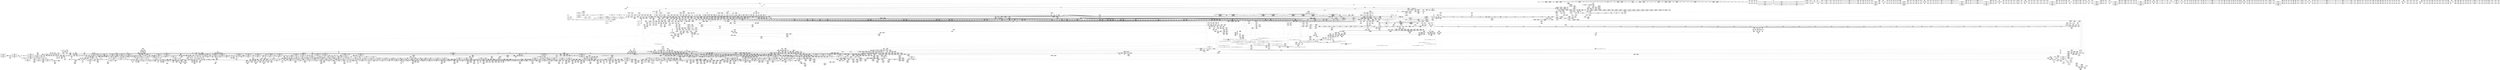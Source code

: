digraph {
	CE0x6388290 [shape=record,shape=Mrecord,label="{CE0x6388290|GLOBAL:_.str|Global_var:.str|*SummSink*}"]
	CE0x5506cb0 [shape=record,shape=Mrecord,label="{CE0x5506cb0|tomoyo_get_mode:_default_config|security/tomoyo/util.c,986|*SummSource*}"]
	CE0x6519480 [shape=record,shape=Mrecord,label="{CE0x6519480|tomoyo_get_mode:_tmp12|security/tomoyo/util.c,982}"]
	CE0x52a4170 [shape=record,shape=Mrecord,label="{CE0x52a4170|VOIDTB_TE:_SCMRE_73,74_}"]
	CE0x52a4280 [shape=record,shape=Mrecord,label="{CE0x52a4280|VOIDTB_TE:_SCMRE_74,75_}"]
	CE0x7a41f90 [shape=record,shape=Mrecord,label="{CE0x7a41f90|128:_i8*,_1208:_%struct.file*,_:_CMRE_47,48_}"]
	CE0x5f28de0 [shape=record,shape=Mrecord,label="{CE0x5f28de0|tomoyo_const_part_length:_tmp17|security/tomoyo/util.c,627|*SummSink*}"]
	CE0x5507400 [shape=record,shape=Mrecord,label="{CE0x5507400|tomoyo_get_mode:_mode.1}"]
	CE0x51a4850 [shape=record,shape=Mrecord,label="{CE0x51a4850|i64*_getelementptr_inbounds_(_5_x_i64_,_5_x_i64_*___llvm_gcov_ctr32134,_i64_0,_i64_4)|*Constant*|*SummSource*}"]
	CE0x6081230 [shape=record,shape=Mrecord,label="{CE0x6081230|VOIDTB_TE:_SCMRE_155,156_}"]
	CE0x7c7dc40 [shape=record,shape=Mrecord,label="{CE0x7c7dc40|40:_%struct.tomoyo_policy_namespace*,_48:_i8,_:_GCRE_tomoyo_kernel_domain_external_global_%struct.tomoyo_domain_info_0,8_|*MultipleSource*|Function::tomoyo_check_open_permission&Arg::domain::|security/tomoyo/util.c,1007|security/tomoyo/util.c,1005|Function::tomoyo_init_request_info&Arg::domain::|security/tomoyo/tomoyo.c,120|security/tomoyo/tomoyo.c,120}"]
	CE0x51a6b70 [shape=record,shape=Mrecord,label="{CE0x51a6b70|tomoyo_check_open_permission:_tmp15|security/tomoyo/file.c,750|*SummSource*}"]
	CE0x519fc70 [shape=record,shape=Mrecord,label="{CE0x519fc70|tomoyo_const_part_length:_tmp11|security/tomoyo/util.c,626|*SummSource*}"]
	CE0x6221680 [shape=record,shape=Mrecord,label="{CE0x6221680|VOIDTB_TE:_SCMRE_314,315_}"]
	CE0x45f2e50 [shape=record,shape=Mrecord,label="{CE0x45f2e50|0:_%struct.tomoyo_obj_info*,_16:_%struct.tomoyo_domain_info*,_24:_%struct.tomoyo_path_info*,_40:_i8,_72:_i8,_75:_i8,_76:_i8,_77:_i8,_:_SCMRE_39,40_}"]
	CE0x4475510 [shape=record,shape=Mrecord,label="{CE0x4475510|i64_19|*Constant*|*SummSink*}"]
	CE0x51686f0 [shape=record,shape=Mrecord,label="{CE0x51686f0|tomoyo_path_permission:_bb}"]
	CE0x5fa2eb0 [shape=record,shape=Mrecord,label="{CE0x5fa2eb0|tomoyo_get_mode:_ns|Function::tomoyo_get_mode&Arg::ns::}"]
	CE0x6002ff0 [shape=record,shape=Mrecord,label="{CE0x6002ff0|tomoyo_get_mode:_config|security/tomoyo/util.c,981|*SummSource*}"]
	CE0x621d930 [shape=record,shape=Mrecord,label="{CE0x621d930|tomoyo_check_open_permission:_tmp32|security/tomoyo/file.c,761|*SummSink*}"]
	CE0x64b9db0 [shape=record,shape=Mrecord,label="{CE0x64b9db0|tomoyo_init_request_info:_call4|security/tomoyo/util.c,1010|*SummSource*}"]
	CE0x43e6a60 [shape=record,shape=Mrecord,label="{CE0x43e6a60|rcu_lock_acquire165:_map|Function::rcu_lock_acquire165&Arg::map::}"]
	CE0x457db00 [shape=record,shape=Mrecord,label="{CE0x457db00|0:_%struct.tomoyo_obj_info*,_16:_%struct.tomoyo_domain_info*,_24:_%struct.tomoyo_path_info*,_40:_i8,_72:_i8,_75:_i8,_76:_i8,_77:_i8,_:_SCMRE_49,50_}"]
	CE0x6531dd0 [shape=record,shape=Mrecord,label="{CE0x6531dd0|tomoyo_check_open_permission:_tmp40|security/tomoyo/file.c,752|*SummSource*}"]
	CE0x4662d70 [shape=record,shape=Mrecord,label="{CE0x4662d70|0:_%struct.tomoyo_obj_info*,_16:_%struct.tomoyo_domain_info*,_24:_%struct.tomoyo_path_info*,_40:_i8,_72:_i8,_75:_i8,_76:_i8,_77:_i8,_:_SCMRE_8,16_|*MultipleSource*|security/tomoyo/file.c,741|security/tomoyo/file.c, 741|security/tomoyo/file.c,748}"]
	CE0x4548cf0 [shape=record,shape=Mrecord,label="{CE0x4548cf0|tomoyo_domain:_tmp9|security/tomoyo/common.h,1205|*SummSource*}"]
	CE0x7aa42c0 [shape=record,shape=Mrecord,label="{CE0x7aa42c0|tomoyo_check_open_permission:_tmp7|security/tomoyo/file.c,743}"]
	CE0x5fdb350 [shape=record,shape=Mrecord,label="{CE0x5fdb350|tomoyo_path_permission:_if.then|*SummSink*}"]
	CE0x5529f20 [shape=record,shape=Mrecord,label="{CE0x5529f20|tomoyo_fill_path_info:_frombool10|security/tomoyo/util.c,668|*SummSource*}"]
	CE0x4650ed0 [shape=record,shape=Mrecord,label="{CE0x4650ed0|tomoyo_get_mode:_tmp17|security/tomoyo/util.c,983|*SummSource*}"]
	CE0x79f9cf0 [shape=record,shape=Mrecord,label="{CE0x79f9cf0|128:_i8*,_1208:_%struct.file*,_:_CMRE_51,52_}"]
	CE0x62dd3f0 [shape=record,shape=Mrecord,label="{CE0x62dd3f0|VOIDTB_TE:_SCMRE_376,384_|*MultipleSource*|*LoadInst*|security/tomoyo/tomoyo.c,135|security/tomoyo/tomoyo.c,135}"]
	CE0x60d5900 [shape=record,shape=Mrecord,label="{CE0x60d5900|tomoyo_check_open_permission:_buf|security/tomoyo/file.c, 740|*SummSink*}"]
	CE0x64ba9e0 [shape=record,shape=Mrecord,label="{CE0x64ba9e0|tomoyo_get_mode:_ns|Function::tomoyo_get_mode&Arg::ns::|*SummSink*}"]
	CE0x637dd90 [shape=record,shape=Mrecord,label="{CE0x637dd90|i64*_getelementptr_inbounds_(_2_x_i64_,_2_x_i64_*___llvm_gcov_ctr53148,_i64_0,_i64_0)|*Constant*|*SummSource*}"]
	CE0x60ff0b0 [shape=record,shape=Mrecord,label="{CE0x60ff0b0|i64*_getelementptr_inbounds_(_4_x_i64_,_4_x_i64_*___llvm_gcov_ctr33,_i64_0,_i64_1)|*Constant*|*SummSource*}"]
	CE0x4476460 [shape=record,shape=Mrecord,label="{CE0x4476460|_call_void_mcount()_#3|*SummSink*}"]
	CE0x60bbfd0 [shape=record,shape=Mrecord,label="{CE0x60bbfd0|VOIDTB_TE:_SCMRE_198,199_}"]
	CE0x5216150 [shape=record,shape=Mrecord,label="{CE0x5216150|tomoyo_get_mode:_idxprom|security/tomoyo/util.c,981}"]
	CE0x55081e0 [shape=record,shape=Mrecord,label="{CE0x55081e0|tomoyo_get_mode:_tmp25|security/tomoyo/util.c,987}"]
	CE0x7c621f0 [shape=record,shape=Mrecord,label="{CE0x7c621f0|tomoyo_read_lock:_entry|*SummSource*}"]
	CE0x7c82560 [shape=record,shape=Mrecord,label="{CE0x7c82560|i64_6|*Constant*}"]
	CE0x7ac28a0 [shape=record,shape=Mrecord,label="{CE0x7ac28a0|tomoyo_path_permission:_param|security/tomoyo/file.c,568|*SummSource*}"]
	CE0x5f20600 [shape=record,shape=Mrecord,label="{CE0x5f20600|tomoyo_audit_path_log:_name|security/tomoyo/file.c,169|*SummSource*}"]
	CE0x52558d0 [shape=record,shape=Mrecord,label="{CE0x52558d0|VOIDTB_TE:_SCMRE_5,6_}"]
	CE0x5286070 [shape=record,shape=Mrecord,label="{CE0x5286070|i64*_getelementptr_inbounds_(_5_x_i64_,_5_x_i64_*___llvm_gcov_ctr32134,_i64_0,_i64_3)|*Constant*|*SummSource*}"]
	CE0x79474f0 [shape=record,shape=Mrecord,label="{CE0x79474f0|tomoyo_init_request_info:_domain1|security/tomoyo/util.c,1006|*SummSink*}"]
	CE0x654a270 [shape=record,shape=Mrecord,label="{CE0x654a270|tomoyo_check_open_permission:_conv20|security/tomoyo/file.c,762|*SummSink*}"]
	CE0x52660a0 [shape=record,shape=Mrecord,label="{CE0x52660a0|VOIDTB_TE:_SCMRE_16,24_|*MultipleSource*|*LoadInst*|security/tomoyo/tomoyo.c,135|security/tomoyo/tomoyo.c,135}"]
	CE0x60b5210 [shape=record,shape=Mrecord,label="{CE0x60b5210|VOIDTB_TE:_SCMRE_181,182_}"]
	CE0x60dcd80 [shape=record,shape=Mrecord,label="{CE0x60dcd80|_call_void___llvm_gcov_indirect_counter_increment114(i32*___llvm_gcov_global_state_pred45,_i64**_getelementptr_inbounds_(_3_x_i64*_,_3_x_i64*_*___llvm_gcda_edge_table44,_i64_0,_i64_2)),_!dbg_!38930|security/tomoyo/util.c,640}"]
	CE0x5286740 [shape=record,shape=Mrecord,label="{CE0x5286740|tomoyo_check_open_permission:_tmp}"]
	CE0x6210e60 [shape=record,shape=Mrecord,label="{CE0x6210e60|VOIDTB_TE:_CE_6384,6388_|*MultipleSource*|security/tomoyo/util.c,1010|security/tomoyo/file.c,564|Function::tomoyo_get_mode&Arg::ns::}"]
	CE0x6399cb0 [shape=record,shape=Mrecord,label="{CE0x6399cb0|VOIDTB_TE:_SCMRE_428,432_|*MultipleSource*|*LoadInst*|security/tomoyo/tomoyo.c,135|security/tomoyo/tomoyo.c,135}"]
	CE0x6099140 [shape=record,shape=Mrecord,label="{CE0x6099140|tomoyo_domain:_tmp|*SummSource*}"]
	CE0x51cfd00 [shape=record,shape=Mrecord,label="{CE0x51cfd00|tomoyo_get_mode:_tobool|security/tomoyo/util.c,978}"]
	CE0x62b5a80 [shape=record,shape=Mrecord,label="{CE0x62b5a80|i8*_getelementptr_inbounds_(_25_x_i8_,_25_x_i8_*_.str12,_i32_0,_i32_0)|*Constant*}"]
	CE0x5305cf0 [shape=record,shape=Mrecord,label="{CE0x5305cf0|GLOBAL:___llvm_gcov_ctr34|Global_var:__llvm_gcov_ctr34}"]
	CE0x5303300 [shape=record,shape=Mrecord,label="{CE0x5303300|GLOBAL:_tomoyo_policy_loaded|Global_var:tomoyo_policy_loaded}"]
	CE0x60e1fb0 [shape=record,shape=Mrecord,label="{CE0x60e1fb0|tomoyo_domain:_tmp|*SummSink*}"]
	CE0x5286820 [shape=record,shape=Mrecord,label="{CE0x5286820|tomoyo_check_open_permission:_tmp|*SummSource*}"]
	CE0x78c3950 [shape=record,shape=Mrecord,label="{CE0x78c3950|i64*_getelementptr_inbounds_(_31_x_i64_,_31_x_i64_*___llvm_gcov_ctr43150,_i64_0,_i64_0)|*Constant*}"]
	CE0x62dc950 [shape=record,shape=Mrecord,label="{CE0x62dc950|VOIDTB_TE:_SCMRE_320,324_|*MultipleSource*|*LoadInst*|security/tomoyo/tomoyo.c,135|security/tomoyo/tomoyo.c,135}"]
	CE0x6f66e40 [shape=record,shape=Mrecord,label="{CE0x6f66e40|tomoyo_const_part_length:_tmp6|security/tomoyo/util.c,625}"]
	CE0x796d500 [shape=record,shape=Mrecord,label="{CE0x796d500|_ret_i32_%error.4,_!dbg_!38968|security/tomoyo/file.c,773}"]
	CE0x79b2960 [shape=record,shape=Mrecord,label="{CE0x79b2960|i64*_getelementptr_inbounds_(_6_x_i64_,_6_x_i64_*___llvm_gcov_ctr12220,_i64_0,_i64_0)|*Constant*|*SummSource*}"]
	CE0x5fdb1a0 [shape=record,shape=Mrecord,label="{CE0x5fdb1a0|srcu_read_unlock:_idx|Function::srcu_read_unlock&Arg::idx::|*SummSource*}"]
	CE0x6002bd0 [shape=record,shape=Mrecord,label="{CE0x6002bd0|tomoyo_get_mode:_config|security/tomoyo/util.c,981}"]
	CE0x799f740 [shape=record,shape=Mrecord,label="{CE0x799f740|tomoyo_read_lock163:_tmp|*SummSource*}"]
	CE0x52203b0 [shape=record,shape=Mrecord,label="{CE0x52203b0|i32_9|*Constant*}"]
	CE0x53e6940 [shape=record,shape=Mrecord,label="{CE0x53e6940|tomoyo_init_request_info:_tmp7|security/tomoyo/util.c,1005}"]
	CE0x45b23f0 [shape=record,shape=Mrecord,label="{CE0x45b23f0|i64*_getelementptr_inbounds_(_2_x_i64_,_2_x_i64_*___llvm_gcov_ctr14218,_i64_0,_i64_1)|*Constant*|*SummSink*}"]
	CE0x6369380 [shape=record,shape=Mrecord,label="{CE0x6369380|_call_void_mcount()_#3}"]
	CE0x4622270 [shape=record,shape=Mrecord,label="{CE0x4622270|tomoyo_domain:_tmp3|*SummSink*}"]
	CE0x5521d00 [shape=record,shape=Mrecord,label="{CE0x5521d00|tomoyo_fill_path_info:_sub|security/tomoyo/util.c,667}"]
	"CONST[source:0(mediator),value:2(dynamic)][purpose:{object}]"
	CE0x526c950 [shape=record,shape=Mrecord,label="{CE0x526c950|VOIDTB_TE:_SCMRE_52,53_}"]
	CE0x51570c0 [shape=record,shape=Mrecord,label="{CE0x51570c0|tomoyo_const_part_length:_tmp7|security/tomoyo/util.c,625}"]
	CE0x51cf960 [shape=record,shape=Mrecord,label="{CE0x51cf960|i64_2|*Constant*}"]
	CE0x44ce240 [shape=record,shape=Mrecord,label="{CE0x44ce240|tomoyo_get_realpath:_tmp6|security/tomoyo/file.c,151|*SummSource*}"]
	CE0x7a80ab0 [shape=record,shape=Mrecord,label="{CE0x7a80ab0|_call_void_mcount()_#3}"]
	CE0x551cef0 [shape=record,shape=Mrecord,label="{CE0x551cef0|tomoyo_const_part_length:_tmp52|security/tomoyo/util.c,652|*SummSink*}"]
	CE0x7a7e320 [shape=record,shape=Mrecord,label="{CE0x7a7e320|tomoyo_get_mode:_entry|*SummSource*}"]
	CE0x60b5980 [shape=record,shape=Mrecord,label="{CE0x60b5980|VOIDTB_TE:_SCMRE_188,189_}"]
	CE0x7c7dbd0 [shape=record,shape=Mrecord,label="{CE0x7c7dbd0|40:_%struct.tomoyo_policy_namespace*,_48:_i8,_:_GCRE_tomoyo_kernel_domain_external_global_%struct.tomoyo_domain_info_40,48_|*MultipleSource*|Function::tomoyo_check_open_permission&Arg::domain::|security/tomoyo/util.c,1007|security/tomoyo/util.c,1005|Function::tomoyo_init_request_info&Arg::domain::|security/tomoyo/tomoyo.c,120|security/tomoyo/tomoyo.c,120}"]
	CE0x78c2e90 [shape=record,shape=Mrecord,label="{CE0x78c2e90|tomoyo_const_part_length:_tmp16|security/tomoyo/util.c,627}"]
	CE0x6313350 [shape=record,shape=Mrecord,label="{CE0x6313350|tomoyo_path_permission:_domain|security/tomoyo/file.c,564}"]
	CE0x60feff0 [shape=record,shape=Mrecord,label="{CE0x60feff0|i64*_getelementptr_inbounds_(_4_x_i64_,_4_x_i64_*___llvm_gcov_ctr33,_i64_0,_i64_1)|*Constant*}"]
	CE0x5414830 [shape=record,shape=Mrecord,label="{CE0x5414830|VOIDTB_TE:_SCMRE_98,99_}"]
	CE0x4504cb0 [shape=record,shape=Mrecord,label="{CE0x4504cb0|tomoyo_check_open_permission:_tmp48|security/tomoyo/file.c,771|*SummSink*}"]
	CE0x55210b0 [shape=record,shape=Mrecord,label="{CE0x55210b0|tomoyo_audit_path_log:_tmp1|*SummSink*}"]
	CE0x6f6d170 [shape=record,shape=Mrecord,label="{CE0x6f6d170|tomoyo_fill_path_info:_is_dir|security/tomoyo/util.c,667}"]
	CE0x462dd10 [shape=record,shape=Mrecord,label="{CE0x462dd10|tomoyo_check_open_permission:_land.lhs.true|*SummSink*}"]
	CE0x64202e0 [shape=record,shape=Mrecord,label="{CE0x64202e0|tomoyo_fill_path_info:_ptr|Function::tomoyo_fill_path_info&Arg::ptr::|*SummSource*}"]
	CE0x646ff50 [shape=record,shape=Mrecord,label="{CE0x646ff50|tomoyo_get_realpath:_tmp11|security/tomoyo/file.c,156|*SummSource*}"]
	CE0x6411840 [shape=record,shape=Mrecord,label="{CE0x6411840|i64_ptrtoint_(i8*_blockaddress(_rcu_lock_acquire,_%__here)_to_i64)|*Constant*|*SummSource*}"]
	CE0x645a710 [shape=record,shape=Mrecord,label="{CE0x645a710|tomoyo_const_part_length:_incdec.ptr19|security/tomoyo/util.c,643|*SummSource*}"]
	CE0x63695e0 [shape=record,shape=Mrecord,label="{CE0x63695e0|128:_i8*,_1208:_%struct.file*,_:_CMRE_112,120_|*MultipleSource*|security/tomoyo/common.h,1205|security/tomoyo/common.h,1205}"]
	CE0x7ac8f70 [shape=record,shape=Mrecord,label="{CE0x7ac8f70|tomoyo_path_permission:_path|security/tomoyo/file.c,568}"]
	CE0x7910eb0 [shape=record,shape=Mrecord,label="{CE0x7910eb0|tomoyo_check_open_permission:_tmp39|security/tomoyo/file.c,766|*SummSource*}"]
	CE0x460b0b0 [shape=record,shape=Mrecord,label="{CE0x460b0b0|tomoyo_get_realpath:_tmp5|security/tomoyo/file.c,151}"]
	CE0x5fd93d0 [shape=record,shape=Mrecord,label="{CE0x5fd93d0|i64_3|*Constant*|*SummSource*}"]
	CE0x5254f10 [shape=record,shape=Mrecord,label="{CE0x5254f10|i32_1|*Constant*}"]
	CE0x43e6b90 [shape=record,shape=Mrecord,label="{CE0x43e6b90|tomoyo_check_open_permission:_if.end22|*SummSink*}"]
	CE0x61ea6d0 [shape=record,shape=Mrecord,label="{CE0x61ea6d0|i64_11|*Constant*|*SummSource*}"]
	CE0x646f9a0 [shape=record,shape=Mrecord,label="{CE0x646f9a0|i64*_getelementptr_inbounds_(_6_x_i64_,_6_x_i64_*___llvm_gcov_ctr25,_i64_0,_i64_5)|*Constant*}"]
	CE0x5f7c460 [shape=record,shape=Mrecord,label="{CE0x5f7c460|tomoyo_get_mode:_tmp8|security/tomoyo/util.c,979|*SummSink*}"]
	CE0x55293c0 [shape=record,shape=Mrecord,label="{CE0x55293c0|tomoyo_fill_path_info:_cmp8|security/tomoyo/util.c,668|*SummSink*}"]
	CE0x6368fe0 [shape=record,shape=Mrecord,label="{CE0x6368fe0|rcu_lock_acquire165:_tmp|*SummSource*}"]
	CE0x7a6d390 [shape=record,shape=Mrecord,label="{CE0x7a6d390|tomoyo_bprm_check_security:_tmp9|security/tomoyo/tomoyo.c,127|*SummSink*}"]
	CE0x633ab60 [shape=record,shape=Mrecord,label="{CE0x633ab60|i32_78|*Constant*|*SummSource*}"]
	CE0x60ddec0 [shape=record,shape=Mrecord,label="{CE0x60ddec0|tomoyo_const_part_length:_lor.lhs.false}"]
	CE0x7c4fbb0 [shape=record,shape=Mrecord,label="{CE0x7c4fbb0|tomoyo_domain:_bb}"]
	CE0x4474d20 [shape=record,shape=Mrecord,label="{CE0x4474d20|tomoyo_check_open_permission:_tmp47|security/tomoyo/file.c,770}"]
	CE0x7965250 [shape=record,shape=Mrecord,label="{CE0x7965250|%struct.tomoyo_domain_info*_null|*Constant*|*SummSink*}"]
	CE0x5f7e5f0 [shape=record,shape=Mrecord,label="{CE0x5f7e5f0|tomoyo_check_open_permission:_error.4|*SummSink*}"]
	CE0x6091610 [shape=record,shape=Mrecord,label="{CE0x6091610|tomoyo_check_open_permission:_conv6|security/tomoyo/file.c,758|*SummSink*}"]
	CE0x5f17ff0 [shape=record,shape=Mrecord,label="{CE0x5f17ff0|tomoyo_fill_path_info:_tmp4|security/tomoyo/util.c,667}"]
	CE0x611d570 [shape=record,shape=Mrecord,label="{CE0x611d570|tomoyo_path_permission:_return}"]
	CE0x53e69b0 [shape=record,shape=Mrecord,label="{CE0x53e69b0|tomoyo_init_request_info:_tmp7|security/tomoyo/util.c,1005|*SummSource*}"]
	CE0x79c1e20 [shape=record,shape=Mrecord,label="{CE0x79c1e20|_call_void_mcount()_#3|*SummSink*}"]
	CE0x60bb970 [shape=record,shape=Mrecord,label="{CE0x60bb970|VOIDTB_TE:_SCMRE_192,193_}"]
	CE0x60f3850 [shape=record,shape=Mrecord,label="{CE0x60f3850|VOIDTB_TE:_SCMRE_212,213_}"]
	CE0x53d2560 [shape=record,shape=Mrecord,label="{CE0x53d2560|tomoyo_check_open_permission:_tmp37|security/tomoyo/file.c,762|*SummSink*}"]
	CE0x44cd9e0 [shape=record,shape=Mrecord,label="{CE0x44cd9e0|_call_void_lock_acquire(%struct.lockdep_map*_%map,_i32_0,_i32_0,_i32_2,_i32_0,_%struct.lockdep_map*_null,_i64_ptrtoint_(i8*_blockaddress(_rcu_lock_acquire165,_%__here)_to_i64))_#9,_!dbg_!38907|include/linux/rcupdate.h,418|*SummSink*}"]
	CE0x6195620 [shape=record,shape=Mrecord,label="{CE0x6195620|tomoyo_check_open_permission:_tmp51|security/tomoyo/file.c,772}"]
	CE0x50d7bc0 [shape=record,shape=Mrecord,label="{CE0x50d7bc0|i64*_getelementptr_inbounds_(_6_x_i64_,_6_x_i64_*___llvm_gcov_ctr25,_i64_0,_i64_3)|*Constant*}"]
	CE0x5232610 [shape=record,shape=Mrecord,label="{CE0x5232610|i32_2|*Constant*|*SummSink*}"]
	CE0x7911960 [shape=record,shape=Mrecord,label="{CE0x7911960|tomoyo_check_open_permission:_error.2|*SummSink*}"]
	CE0x62dce80 [shape=record,shape=Mrecord,label="{CE0x62dce80|VOIDTB_TE:_SCMRE_344,360_|*MultipleSource*|*LoadInst*|security/tomoyo/tomoyo.c,135|security/tomoyo/tomoyo.c,135}"]
	CE0x6312520 [shape=record,shape=Mrecord,label="{CE0x6312520|GLOBAL:_tomoyo_get_realpath|*Constant*|*SummSource*}"]
	CE0x6318040 [shape=record,shape=Mrecord,label="{CE0x6318040|tomoyo_fill_path_info:_land.rhs|*SummSource*}"]
	CE0x53af190 [shape=record,shape=Mrecord,label="{CE0x53af190|i32_6|*Constant*}"]
	CE0x64b2cb0 [shape=record,shape=Mrecord,label="{CE0x64b2cb0|tomoyo_init_request_info:_domain.addr.0|*SummSource*}"]
	CE0x46118b0 [shape=record,shape=Mrecord,label="{CE0x46118b0|GLOBAL:_rcu_lock_acquire165|*Constant*|*SummSource*}"]
	CE0x5114c10 [shape=record,shape=Mrecord,label="{CE0x5114c10|tomoyo_check_open_permission:_tmp17|security/tomoyo/file.c,753}"]
	CE0x63f4830 [shape=record,shape=Mrecord,label="{CE0x63f4830|tomoyo_fill_path_info:_call2|security/tomoyo/util.c,666}"]
	CE0x5fd7bb0 [shape=record,shape=Mrecord,label="{CE0x5fd7bb0|_call_void_mcount()_#3}"]
	CE0x5196a90 [shape=record,shape=Mrecord,label="{CE0x5196a90|_call_void_mcount()_#3|*SummSink*}"]
	CE0x79a4310 [shape=record,shape=Mrecord,label="{CE0x79a4310|tomoyo_init_request_info:_tmp2|security/tomoyo/util.c,1003|*SummSource*}"]
	CE0x5248ff0 [shape=record,shape=Mrecord,label="{CE0x5248ff0|_call_void_mcount()_#3}"]
	CE0x6065f30 [shape=record,shape=Mrecord,label="{CE0x6065f30|tomoyo_const_part_length:_incdec.ptr7|security/tomoyo/util.c,631|*SummSink*}"]
	CE0x619d060 [shape=record,shape=Mrecord,label="{CE0x619d060|tomoyo_init_request_info:_tmp5|security/tomoyo/util.c,1004|*SummSink*}"]
	CE0x46941c0 [shape=record,shape=Mrecord,label="{CE0x46941c0|srcu_read_lock164:_tmp1|*SummSink*}"]
	CE0x7ae4a80 [shape=record,shape=Mrecord,label="{CE0x7ae4a80|0:_i8,_array:_GCR_.str_private_unnamed_addr_constant_5_x_i8_c_04_02_06_06_00_,_align_1:_elem_2::|security/tomoyo/file.c,738}"]
	CE0x6358770 [shape=record,shape=Mrecord,label="{CE0x6358770|i64*_getelementptr_inbounds_(_10_x_i64_,_10_x_i64_*___llvm_gcov_ctr34,_i64_0,_i64_4)|*Constant*|*SummSink*}"]
	CE0x63f43b0 [shape=record,shape=Mrecord,label="{CE0x63f43b0|tomoyo_audit_path_log:_tmp3|*SummSink*}"]
	CE0x7ac9080 [shape=record,shape=Mrecord,label="{CE0x7ac9080|tomoyo_path_permission:_path|security/tomoyo/file.c,568|*SummSource*}"]
	CE0x5ec0010 [shape=record,shape=Mrecord,label="{CE0x5ec0010|rcu_lock_acquire165:_indirectgoto|*SummSource*}"]
	CE0x5fd9990 [shape=record,shape=Mrecord,label="{CE0x5fd9990|tomoyo_check_open_permission:_tmp12|security/tomoyo/file.c,750|*SummSource*}"]
	CE0x7c06580 [shape=record,shape=Mrecord,label="{CE0x7c06580|_call_void_tomoyo_read_unlock(i32_%call)_#9,_!dbg_!38959|security/tomoyo/file.c,769}"]
	CE0x45bdd80 [shape=record,shape=Mrecord,label="{CE0x45bdd80|0:_%struct.tomoyo_obj_info*,_16:_%struct.tomoyo_domain_info*,_24:_%struct.tomoyo_path_info*,_40:_i8,_72:_i8,_75:_i8,_76:_i8,_77:_i8,_:_SCMRE_48,49_}"]
	CE0x432d9c0 [shape=record,shape=Mrecord,label="{CE0x432d9c0|tomoyo_get_mode:_if.then13|*SummSink*}"]
	CE0x4426910 [shape=record,shape=Mrecord,label="{CE0x4426910|srcu_read_lock164:_sp|Function::srcu_read_lock164&Arg::sp::|*SummSource*}"]
	CE0x53062f0 [shape=record,shape=Mrecord,label="{CE0x53062f0|i64*_getelementptr_inbounds_(_10_x_i64_,_10_x_i64_*___llvm_gcov_ctr34,_i64_0,_i64_3)|*Constant*|*SummSink*}"]
	CE0x7c82210 [shape=record,shape=Mrecord,label="{CE0x7c82210|tomoyo_path_permission:_cmp10|security/tomoyo/file.c,573|*SummSource*}"]
	CE0x79a7c30 [shape=record,shape=Mrecord,label="{CE0x79a7c30|i64*_getelementptr_inbounds_(_11_x_i64_,_11_x_i64_*___llvm_gcov_ctr54147,_i64_0,_i64_10)|*Constant*}"]
	CE0x50c39f0 [shape=record,shape=Mrecord,label="{CE0x50c39f0|tomoyo_get_realpath:_tmp9|security/tomoyo/file.c,155|*SummSource*}"]
	CE0x5220560 [shape=record,shape=Mrecord,label="{CE0x5220560|tomoyo_check_open_permission:_mode|security/tomoyo/file.c,748}"]
	CE0x7ab4310 [shape=record,shape=Mrecord,label="{CE0x7ab4310|tomoyo_init_request_info:_profile3|security/tomoyo/util.c,1008|*SummSource*}"]
	CE0x5f26eb0 [shape=record,shape=Mrecord,label="{CE0x5f26eb0|tomoyo_path_permission:_r|Function::tomoyo_path_permission&Arg::r::|*SummSink*}"]
	CE0x5433240 [shape=record,shape=Mrecord,label="{CE0x5433240|0:_i8,_array:_GCRE_tomoyo_index2category_constant_39_x_i8_c_00_00_00_00_00_00_00_00_00_00_00_00_00_00_00_00_00_00_00_00_00_00_00_01_01_01_01_01_01_01_01_01_01_01_01_01_01_01_02_,_align_16:_elem_27::|security/tomoyo/util.c,983}"]
	CE0x54f5750 [shape=record,shape=Mrecord,label="{CE0x54f5750|tomoyo_get_mode:_tmp20|security/tomoyo/util.c,985}"]
	CE0x796d2f0 [shape=record,shape=Mrecord,label="{CE0x796d2f0|tomoyo_check_open_permission:_flag|Function::tomoyo_check_open_permission&Arg::flag::|*SummSink*}"]
	CE0x652c930 [shape=record,shape=Mrecord,label="{CE0x652c930|tomoyo_read_unlock:_entry|*SummSink*}"]
	CE0x6211500 [shape=record,shape=Mrecord,label="{CE0x6211500|_call_void_mcount()_#3|*SummSource*}"]
	CE0x613d500 [shape=record,shape=Mrecord,label="{CE0x613d500|tomoyo_const_part_length:_cmp3|security/tomoyo/util.c,627|*SummSink*}"]
	CE0x5ec6de0 [shape=record,shape=Mrecord,label="{CE0x5ec6de0|tomoyo_check_open_permission:_tobool12|security/tomoyo/file.c,761|*SummSink*}"]
	CE0x45e1240 [shape=record,shape=Mrecord,label="{CE0x45e1240|_call_void_mcount()_#3|*SummSource*}"]
	CE0x79d85f0 [shape=record,shape=Mrecord,label="{CE0x79d85f0|rcu_lock_release:_map|Function::rcu_lock_release&Arg::map::|*SummSource*}"]
	CE0x637f0c0 [shape=record,shape=Mrecord,label="{CE0x637f0c0|rcu_lock_acquire:_indirectgoto|*SummSink*}"]
	CE0x5402d30 [shape=record,shape=Mrecord,label="{CE0x5402d30|tomoyo_const_part_length:_conv11|security/tomoyo/util.c,641|*SummSink*}"]
	CE0x6098740 [shape=record,shape=Mrecord,label="{CE0x6098740|tomoyo_domain:_tmp4|security/tomoyo/common.h,1205}"]
	CE0x7a6d670 [shape=record,shape=Mrecord,label="{CE0x7a6d670|tomoyo_bprm_check_security:_tmp10|security/tomoyo/tomoyo.c,127|*SummSink*}"]
	CE0x526d000 [shape=record,shape=Mrecord,label="{CE0x526d000|VOIDTB_TE:_SCMRE_59,60_}"]
	CE0x5f7e9f0 [shape=record,shape=Mrecord,label="{CE0x5f7e9f0|i64*_getelementptr_inbounds_(_22_x_i64_,_22_x_i64_*___llvm_gcov_ctr10,_i64_0,_i64_21)|*Constant*|*SummSource*}"]
	CE0x54d51c0 [shape=record,shape=Mrecord,label="{CE0x54d51c0|i64*_getelementptr_inbounds_(_31_x_i64_,_31_x_i64_*___llvm_gcov_ctr43150,_i64_0,_i64_27)|*Constant*|*SummSink*}"]
	CE0x516fb10 [shape=record,shape=Mrecord,label="{CE0x516fb10|rcu_lock_release168:_tmp7}"]
	CE0x60d5800 [shape=record,shape=Mrecord,label="{CE0x60d5800|tomoyo_check_open_permission:_buf|security/tomoyo/file.c, 740|*SummSource*}"]
	CE0x5394ef0 [shape=record,shape=Mrecord,label="{CE0x5394ef0|tomoyo_check_open_permission:_conv14|security/tomoyo/file.c,761|*SummSource*}"]
	CE0x43fee30 [shape=record,shape=Mrecord,label="{CE0x43fee30|tomoyo_bprm_check_security:_tmp7|security/tomoyo/tomoyo.c,126}"]
	CE0x64394e0 [shape=record,shape=Mrecord,label="{CE0x64394e0|tomoyo_audit_path_log:_param|security/tomoyo/file.c,168|*SummSource*}"]
	CE0x44a2d90 [shape=record,shape=Mrecord,label="{CE0x44a2d90|tomoyo_get_realpath:_tmp|*SummSink*}"]
	CE0x652bf70 [shape=record,shape=Mrecord,label="{CE0x652bf70|get_current:_entry|*SummSource*}"]
	CE0x7aafbf0 [shape=record,shape=Mrecord,label="{CE0x7aafbf0|i64*_getelementptr_inbounds_(_4_x_i64_,_4_x_i64_*___llvm_gcov_ctr24,_i64_0,_i64_0)|*Constant*|*SummSink*}"]
	CE0x64a7250 [shape=record,shape=Mrecord,label="{CE0x64a7250|tomoyo_path_permission:_param_type|security/tomoyo/file.c,567|*SummSink*}"]
	CE0x51a3f10 [shape=record,shape=Mrecord,label="{CE0x51a3f10|tomoyo_bprm_check_security:_bprm|Function::tomoyo_bprm_check_security&Arg::bprm::}"]
	CE0x6358bc0 [shape=record,shape=Mrecord,label="{CE0x6358bc0|COLLAPSED:_GCMRE___llvm_gcov_ctr18214_internal_global_4_x_i64_zeroinitializer:_elem_0:default:}"]
	CE0x65189e0 [shape=record,shape=Mrecord,label="{CE0x65189e0|rcu_lock_acquire:_tmp|*SummSink*}"]
	CE0x6555ff0 [shape=record,shape=Mrecord,label="{CE0x6555ff0|tomoyo_init_request_info:_profile3|security/tomoyo/util.c,1008|*SummSink*}"]
	CE0x528e8a0 [shape=record,shape=Mrecord,label="{CE0x528e8a0|i64_17|*Constant*|*SummSink*}"]
	CE0x5fa45b0 [shape=record,shape=Mrecord,label="{CE0x5fa45b0|VOIDTB_TE:_SCMRE_118,119_}"]
	CE0x618a4c0 [shape=record,shape=Mrecord,label="{CE0x618a4c0|i64*_getelementptr_inbounds_(_4_x_i64_,_4_x_i64_*___llvm_gcov_ctr18214,_i64_0,_i64_1)|*Constant*|*SummSink*}"]
	CE0x5515b80 [shape=record,shape=Mrecord,label="{CE0x5515b80|tomoyo_get_mode:_tmp28|security/tomoyo/util.c,988|*SummSource*}"]
	CE0x5fa27b0 [shape=record,shape=Mrecord,label="{CE0x5fa27b0|i64_1|*Constant*}"]
	CE0x7a7e4a0 [shape=record,shape=Mrecord,label="{CE0x7a7e4a0|tomoyo_init_request_info:_tmp12|security/tomoyo/util.c,1010|*SummSource*}"]
	CE0x51fe9c0 [shape=record,shape=Mrecord,label="{CE0x51fe9c0|tomoyo_domain:_tmp14|security/tomoyo/common.h,1205}"]
	CE0x60511a0 [shape=record,shape=Mrecord,label="{CE0x60511a0|_ret_i32_%call,_!dbg_!38912|security/tomoyo/file.c,167}"]
	CE0x7bd3030 [shape=record,shape=Mrecord,label="{CE0x7bd3030|tomoyo_check_open_permission:_error.3|*SummSink*}"]
	CE0x5fd6f30 [shape=record,shape=Mrecord,label="{CE0x5fd6f30|tomoyo_init_request_info:_tmp3|security/tomoyo/util.c,1004}"]
	CE0x7c3a4f0 [shape=record,shape=Mrecord,label="{CE0x7c3a4f0|tomoyo_path_permission:_idxprom|security/tomoyo/file.c,563|*SummSource*}"]
	CE0x5fd6a90 [shape=record,shape=Mrecord,label="{CE0x5fd6a90|srcu_read_lock164:_entry|*SummSink*}"]
	CE0x44db210 [shape=record,shape=Mrecord,label="{CE0x44db210|tomoyo_check_open_permission:_idxprom|security/tomoyo/file.c,738|*SummSource*}"]
	CE0x6540410 [shape=record,shape=Mrecord,label="{CE0x6540410|tomoyo_init_request_info:_mode|security/tomoyo/util.c,1010|*SummSource*}"]
	CE0x7965780 [shape=record,shape=Mrecord,label="{CE0x7965780|_call_void_tomoyo_read_unlock166(i32_%call)_#9,_!dbg_!38913|security/tomoyo/tomoyo.c,129|*SummSink*}"]
	CE0x53c7e10 [shape=record,shape=Mrecord,label="{CE0x53c7e10|GLOBAL:_tomoyo_path_permission|*Constant*|*SummSink*}"]
	CE0x60b09b0 [shape=record,shape=Mrecord,label="{CE0x60b09b0|tomoyo_const_part_length:_sw.bb9|*SummSource*}"]
	CE0x5f57270 [shape=record,shape=Mrecord,label="{CE0x5f57270|tomoyo_get_realpath:_path|Function::tomoyo_get_realpath&Arg::path::|*SummSource*}"]
	CE0x54f63a0 [shape=record,shape=Mrecord,label="{CE0x54f63a0|i64*_getelementptr_inbounds_(_12_x_i64_,_12_x_i64_*___llvm_gcov_ctr31133,_i64_0,_i64_9)|*Constant*}"]
	CE0x6099020 [shape=record,shape=Mrecord,label="{CE0x6099020|i64*_getelementptr_inbounds_(_11_x_i64_,_11_x_i64_*___llvm_gcov_ctr54147,_i64_0,_i64_0)|*Constant*|*SummSource*}"]
	CE0x551c470 [shape=record,shape=Mrecord,label="{CE0x551c470|tomoyo_const_part_length:_retval.0|*SummSource*}"]
	CE0x52cbda0 [shape=record,shape=Mrecord,label="{CE0x52cbda0|i64_8|*Constant*}"]
	CE0x6002460 [shape=record,shape=Mrecord,label="{CE0x6002460|i64_4|*Constant*}"]
	CE0x7a668d0 [shape=record,shape=Mrecord,label="{CE0x7a668d0|tomoyo_read_unlock166:_idx|Function::tomoyo_read_unlock166&Arg::idx::|*SummSink*}"]
	CE0x46bd4e0 [shape=record,shape=Mrecord,label="{CE0x46bd4e0|tomoyo_check_open_permission:_if.end22}"]
	CE0x6112210 [shape=record,shape=Mrecord,label="{CE0x6112210|VOIDTB_TE:_SCMRE_215,216_}"]
	CE0x653f600 [shape=record,shape=Mrecord,label="{CE0x653f600|tomoyo_get_mode:_index|Function::tomoyo_get_mode&Arg::index::|*SummSource*}"]
	CE0x7acd780 [shape=record,shape=Mrecord,label="{CE0x7acd780|tomoyo_path_permission:_tmp17|security/tomoyo/file.c,571|*SummSink*}"]
	CE0x79a7990 [shape=record,shape=Mrecord,label="{CE0x79a7990|tomoyo_domain:_tmp19|security/tomoyo/common.h,1205}"]
	CE0x54f5ed0 [shape=record,shape=Mrecord,label="{CE0x54f5ed0|tomoyo_get_mode:_tmp21|security/tomoyo/util.c,985|*SummSink*}"]
	CE0x79a8000 [shape=record,shape=Mrecord,label="{CE0x79a8000|tomoyo_domain:_tmp19|security/tomoyo/common.h,1205|*SummSink*}"]
	CE0x52ce3a0 [shape=record,shape=Mrecord,label="{CE0x52ce3a0|tomoyo_path_permission:_do.end|*SummSink*}"]
	CE0x4419580 [shape=record,shape=Mrecord,label="{CE0x4419580|tomoyo_check_open_permission:_tmp45|security/tomoyo/file.c,770}"]
	CE0x4611f80 [shape=record,shape=Mrecord,label="{CE0x4611f80|GLOBAL:_rcu_lock_acquire165|*Constant*|*SummSink*}"]
	CE0x50c4260 [shape=record,shape=Mrecord,label="{CE0x50c4260|i64*_getelementptr_inbounds_(_6_x_i64_,_6_x_i64_*___llvm_gcov_ctr25,_i64_0,_i64_3)|*Constant*|*SummSource*}"]
	CE0x522b750 [shape=record,shape=Mrecord,label="{CE0x522b750|VOIDTB_TE:_SCMRE_3,4_}"]
	CE0x5ff8b90 [shape=record,shape=Mrecord,label="{CE0x5ff8b90|GLOBAL:_tomoyo_fill_path_info|*Constant*}"]
	CE0x7a80c10 [shape=record,shape=Mrecord,label="{CE0x7a80c10|tomoyo_audit_path_log:_path|security/tomoyo/file.c,168}"]
	CE0x45b1e60 [shape=record,shape=Mrecord,label="{CE0x45b1e60|tomoyo_init_request_info:_tmp8|security/tomoyo/util.c,1005}"]
	CE0x44ce130 [shape=record,shape=Mrecord,label="{CE0x44ce130|tomoyo_get_realpath:_tmp6|security/tomoyo/file.c,151}"]
	CE0x53958d0 [shape=record,shape=Mrecord,label="{CE0x53958d0|tomoyo_check_open_permission:_tobool16|security/tomoyo/file.c,761}"]
	CE0x54324d0 [shape=record,shape=Mrecord,label="{CE0x54324d0|0:_i8,_array:_GCRE_tomoyo_index2category_constant_39_x_i8_c_00_00_00_00_00_00_00_00_00_00_00_00_00_00_00_00_00_00_00_00_00_00_00_01_01_01_01_01_01_01_01_01_01_01_01_01_01_01_02_,_align_16:_elem_22::|security/tomoyo/util.c,983}"]
	CE0x4651300 [shape=record,shape=Mrecord,label="{CE0x4651300|tomoyo_get_mode:_mode.0|*SummSink*}"]
	CE0x60655d0 [shape=record,shape=Mrecord,label="{CE0x60655d0|get_current:_tmp4|./arch/x86/include/asm/current.h,14|*SummSource*}"]
	CE0x549c2e0 [shape=record,shape=Mrecord,label="{CE0x549c2e0|tomoyo_const_part_length:_tmp48|security/tomoyo/util.c,649}"]
	CE0x6103770 [shape=record,shape=Mrecord,label="{CE0x6103770|tomoyo_get_realpath:_tmp7|security/tomoyo/file.c,152}"]
	CE0x52a3d30 [shape=record,shape=Mrecord,label="{CE0x52a3d30|VOIDTB_TE:_SCMRE_69,70_}"]
	CE0x526c7f0 [shape=record,shape=Mrecord,label="{CE0x526c7f0|VOIDTB_TE:_SCMRE_51,52_}"]
	CE0x5fc9690 [shape=record,shape=Mrecord,label="{CE0x5fc9690|0:_i8,_array:_GCR_tomoyo_p2mac_internal_constant_11_x_i8_c_00_01_01_01_03_04_06_09_0A_13_15_,_align_1:_elem_4::|security/tomoyo/file.c,563}"]
	CE0x50952a0 [shape=record,shape=Mrecord,label="{CE0x50952a0|tomoyo_get_realpath:_name1|security/tomoyo/file.c,151|*SummSource*}"]
	CE0x60f5640 [shape=record,shape=Mrecord,label="{CE0x60f5640|rcu_lock_release:_bb|*SummSink*}"]
	CE0x79f9f70 [shape=record,shape=Mrecord,label="{CE0x79f9f70|128:_i8*,_1208:_%struct.file*,_:_CMRE_56,64_|*MultipleSource*|security/tomoyo/common.h,1205|security/tomoyo/common.h,1205}"]
	CE0x53bbc90 [shape=record,shape=Mrecord,label="{CE0x53bbc90|VOIDTB_TE:_CE_2048,2096_|*MultipleSource*|security/tomoyo/util.c,1010|security/tomoyo/file.c,564|Function::tomoyo_get_mode&Arg::ns::}"]
	CE0x6331780 [shape=record,shape=Mrecord,label="{CE0x6331780|tomoyo_read_unlock:_tmp1|*SummSource*}"]
	CE0x645a570 [shape=record,shape=Mrecord,label="{CE0x645a570|i64_1|*Constant*}"]
	CE0x526c600 [shape=record,shape=Mrecord,label="{CE0x526c600|VOIDTB_TE:_SCMRE_50,51_}"]
	CE0x5506b10 [shape=record,shape=Mrecord,label="{CE0x5506b10|tomoyo_get_mode:_default_config|security/tomoyo/util.c,986|*SummSink*}"]
	CE0x516f350 [shape=record,shape=Mrecord,label="{CE0x516f350|rcu_lock_release168:_tmp6}"]
	CE0x46511d0 [shape=record,shape=Mrecord,label="{CE0x46511d0|tomoyo_get_mode:_mode.0|*SummSource*}"]
	CE0x630b7e0 [shape=record,shape=Mrecord,label="{CE0x630b7e0|tomoyo_const_part_length:_tmp20|security/tomoyo/util.c,628|*SummSink*}"]
	CE0x64390a0 [shape=record,shape=Mrecord,label="{CE0x64390a0|rcu_lock_release168:_tmp3|*SummSink*}"]
	CE0x5f7e450 [shape=record,shape=Mrecord,label="{CE0x5f7e450|tomoyo_check_open_permission:_error.4|*SummSource*}"]
	CE0x51a4b30 [shape=record,shape=Mrecord,label="{CE0x51a4b30|tomoyo_init_request_info:_tmp9|security/tomoyo/util.c,1006}"]
	CE0x45f3830 [shape=record,shape=Mrecord,label="{CE0x45f3830|tomoyo_check_open_permission:_if.then9}"]
	CE0x7c81ce0 [shape=record,shape=Mrecord,label="{CE0x7c81ce0|tomoyo_path_permission:_cmp10|security/tomoyo/file.c,573|*SummSink*}"]
	CE0x7c777b0 [shape=record,shape=Mrecord,label="{CE0x7c777b0|GLOBAL:_lock_acquire|*Constant*}"]
	CE0x65199a0 [shape=record,shape=Mrecord,label="{CE0x65199a0|tomoyo_audit_path_log:_tmp5|security/tomoyo/file.c,167|*SummSink*}"]
	CE0x52efc30 [shape=record,shape=Mrecord,label="{CE0x52efc30|tomoyo_const_part_length:_tmp22|security/tomoyo/util.c,634|*SummSource*}"]
	CE0x5517b60 [shape=record,shape=Mrecord,label="{CE0x5517b60|_call_void___llvm_gcov_indirect_counter_increment114(i32*___llvm_gcov_global_state_pred45,_i64**_getelementptr_inbounds_(_3_x_i64*_,_3_x_i64*_*___llvm_gcda_edge_table44,_i64_0,_i64_0)),_!dbg_!38954|security/tomoyo/util.c,649|*SummSink*}"]
	CE0x55075c0 [shape=record,shape=Mrecord,label="{CE0x55075c0|tomoyo_get_mode:_tmp24|security/tomoyo/util.c,986}"]
	CE0x6151320 [shape=record,shape=Mrecord,label="{CE0x6151320|tomoyo_fill_path_info:_call|security/tomoyo/util.c,664|*SummSource*}"]
	CE0x6302d00 [shape=record,shape=Mrecord,label="{CE0x6302d00|tomoyo_path_permission:_tmp20|security/tomoyo/file.c,573}"]
	CE0x641bfb0 [shape=record,shape=Mrecord,label="{CE0x641bfb0|tomoyo_const_part_length:_add29|security/tomoyo/util.c,646|*SummSink*}"]
	CE0x5f295b0 [shape=record,shape=Mrecord,label="{CE0x5f295b0|tomoyo_const_part_length:_if.then|*SummSink*}"]
	CE0x7ab40b0 [shape=record,shape=Mrecord,label="{CE0x7ab40b0|i32_8|*Constant*}"]
	CE0x6439940 [shape=record,shape=Mrecord,label="{CE0x6439940|rcu_lock_release168:_indirectgoto}"]
	CE0x6245560 [shape=record,shape=Mrecord,label="{CE0x6245560|tomoyo_get_mode:_conv10|security/tomoyo/util.c,985}"]
	CE0x6010320 [shape=record,shape=Mrecord,label="{CE0x6010320|tomoyo_init_request_info:_if.end}"]
	CE0x516fc60 [shape=record,shape=Mrecord,label="{CE0x516fc60|rcu_lock_release168:_tmp7|*SummSource*}"]
	CE0x79a0130 [shape=record,shape=Mrecord,label="{CE0x79a0130|tomoyo_init_request_info:_tmp13|*LoadInst*|security/tomoyo/util.c,1011|*SummSink*}"]
	CE0x51fd500 [shape=record,shape=Mrecord,label="{CE0x51fd500|_call_void_mcount()_#3}"]
	CE0x51a6300 [shape=record,shape=Mrecord,label="{CE0x51a6300|tomoyo_check_open_permission:_tmp13|security/tomoyo/file.c,750|*SummSink*}"]
	CE0x7ac2520 [shape=record,shape=Mrecord,label="{CE0x7ac2520|tomoyo_path_permission:_path7|security/tomoyo/file.c,569}"]
	CE0x6150760 [shape=record,shape=Mrecord,label="{CE0x6150760|tomoyo_get_mode:_tmp1}"]
	CE0x7a649e0 [shape=record,shape=Mrecord,label="{CE0x7a649e0|0:_%struct.tomoyo_obj_info*,_16:_%struct.tomoyo_domain_info*,_24:_%struct.tomoyo_path_info*,_40:_i8,_72:_i8,_75:_i8,_76:_i8,_77:_i8,_:_SCMRE_63,64_}"]
	CE0x5ec10e0 [shape=record,shape=Mrecord,label="{CE0x5ec10e0|tomoyo_check_open_permission:_cond|security/tomoyo/file.c,762|*SummSource*}"]
	CE0x6153e60 [shape=record,shape=Mrecord,label="{CE0x6153e60|tomoyo_get_realpath:_call|security/tomoyo/file.c,150|*SummSink*}"]
	CE0x52ca030 [shape=record,shape=Mrecord,label="{CE0x52ca030|tomoyo_domain:_tmp2}"]
	CE0x6347670 [shape=record,shape=Mrecord,label="{CE0x6347670|_call_void_mcount()_#3|*SummSource*}"]
	CE0x5f26be0 [shape=record,shape=Mrecord,label="{CE0x5f26be0|tomoyo_check_open_permission:_tmp27|security/tomoyo/file.c,759|*SummSource*}"]
	CE0x64039b0 [shape=record,shape=Mrecord,label="{CE0x64039b0|i64_ptrtoint_(i8*_blockaddress(_rcu_lock_acquire165,_%__here)_to_i64)|*Constant*}"]
	CE0x611cf10 [shape=record,shape=Mrecord,label="{CE0x611cf10|tomoyo_domain:_call|security/tomoyo/common.h,1205}"]
	CE0x641bcf0 [shape=record,shape=Mrecord,label="{CE0x641bcf0|rcu_lock_acquire:_tmp5|include/linux/rcupdate.h,418|*SummSink*}"]
	CE0x5f201d0 [shape=record,shape=Mrecord,label="{CE0x5f201d0|rcu_lock_acquire:_tmp2|*SummSink*}"]
	CE0x6253040 [shape=record,shape=Mrecord,label="{CE0x6253040|rcu_lock_acquire165:_tmp1}"]
	CE0x79c19a0 [shape=record,shape=Mrecord,label="{CE0x79c19a0|tomoyo_get_realpath:_tmp7|security/tomoyo/file.c,152|*SummSink*}"]
	CE0x613deb0 [shape=record,shape=Mrecord,label="{CE0x613deb0|i64*_getelementptr_inbounds_(_31_x_i64_,_31_x_i64_*___llvm_gcov_ctr43150,_i64_0,_i64_3)|*Constant*}"]
	CE0x796bca0 [shape=record,shape=Mrecord,label="{CE0x796bca0|tomoyo_path_permission:_tmp24|security/tomoyo/file.c,575}"]
	CE0x641cd30 [shape=record,shape=Mrecord,label="{CE0x641cd30|_call_void_lock_acquire(%struct.lockdep_map*_%map,_i32_0,_i32_0,_i32_2,_i32_0,_%struct.lockdep_map*_null,_i64_ptrtoint_(i8*_blockaddress(_rcu_lock_acquire,_%__here)_to_i64))_#9,_!dbg_!38907|include/linux/rcupdate.h,418|*SummSink*}"]
	CE0x4472ff0 [shape=record,shape=Mrecord,label="{CE0x4472ff0|tomoyo_fill_path_info:_tmp2|*LoadInst*|security/tomoyo/util.c,663|*SummSource*}"]
	CE0x60e14d0 [shape=record,shape=Mrecord,label="{CE0x60e14d0|tomoyo_get_mode:_idxprom3|security/tomoyo/util.c,983|*SummSink*}"]
	CE0x6081890 [shape=record,shape=Mrecord,label="{CE0x6081890|VOIDTB_TE:_SCMRE_161,162_}"]
	CE0x79659b0 [shape=record,shape=Mrecord,label="{CE0x79659b0|tomoyo_bprm_check_security:_call|security/tomoyo/tomoyo.c,127|*SummSource*}"]
	CE0x4474670 [shape=record,shape=Mrecord,label="{CE0x4474670|tomoyo_check_open_permission:_tmp45|security/tomoyo/file.c,770|*SummSink*}"]
	CE0x553e670 [shape=record,shape=Mrecord,label="{CE0x553e670|tomoyo_check_open_permission:_tmp42|security/tomoyo/file.c,768|*SummSource*}"]
	CE0x5298980 [shape=record,shape=Mrecord,label="{CE0x5298980|_call_void_rcu_lock_acquire(%struct.lockdep_map*_%dep_map)_#9,_!dbg_!38906|include/linux/srcu.h,222|*SummSource*}"]
	CE0x61e9c40 [shape=record,shape=Mrecord,label="{CE0x61e9c40|tomoyo_check_open_permission:_error.0|*SummSource*}"]
	CE0x630c4e0 [shape=record,shape=Mrecord,label="{CE0x630c4e0|_call_void_mcount()_#3|*SummSink*}"]
	CE0x53d3030 [shape=record,shape=Mrecord,label="{CE0x53d3030|i32_1024|*Constant*|*SummSink*}"]
	CE0x6f67910 [shape=record,shape=Mrecord,label="{CE0x6f67910|GLOBAL:___llvm_gcov_ctr28130|Global_var:__llvm_gcov_ctr28130}"]
	CE0x54a1370 [shape=record,shape=Mrecord,label="{CE0x54a1370|i64_23|*Constant*|*SummSink*}"]
	CE0x44e3db0 [shape=record,shape=Mrecord,label="{CE0x44e3db0|tomoyo_get_realpath:_tmp10|security/tomoyo/file.c,155|*SummSink*}"]
	CE0x63323e0 [shape=record,shape=Mrecord,label="{CE0x63323e0|tomoyo_get_realpath:_return|*SummSource*}"]
	CE0x64ff300 [shape=record,shape=Mrecord,label="{CE0x64ff300|tomoyo_check_open_permission:_tmp30|security/tomoyo/file.c,761|*SummSource*}"]
	CE0x6f6ee60 [shape=record,shape=Mrecord,label="{CE0x6f6ee60|tomoyo_check_open_permission:_tmp34|security/tomoyo/file.c,761|*SummSource*}"]
	CE0x51a78e0 [shape=record,shape=Mrecord,label="{CE0x51a78e0|i64*_getelementptr_inbounds_(_2_x_i64_,_2_x_i64_*___llvm_gcov_ctr22,_i64_0,_i64_1)|*Constant*}"]
	CE0x7ab0cd0 [shape=record,shape=Mrecord,label="{CE0x7ab0cd0|tomoyo_const_part_length:_tmp8|security/tomoyo/util.c,626|*SummSink*}"]
	CE0x628fcd0 [shape=record,shape=Mrecord,label="{CE0x628fcd0|tomoyo_check_open_permission:_and7|security/tomoyo/file.c,758|*SummSink*}"]
	CE0x7955800 [shape=record,shape=Mrecord,label="{CE0x7955800|tomoyo_path_permission:_tmp23|security/tomoyo/file.c,574}"]
	CE0x613d7f0 [shape=record,shape=Mrecord,label="{CE0x613d7f0|tomoyo_const_part_length:_incdec.ptr19|security/tomoyo/util.c,643}"]
	CE0x4521020 [shape=record,shape=Mrecord,label="{CE0x4521020|i64*_getelementptr_inbounds_(_6_x_i64_,_6_x_i64_*___llvm_gcov_ctr25,_i64_0,_i64_0)|*Constant*|*SummSource*}"]
	CE0x791aae0 [shape=record,shape=Mrecord,label="{CE0x791aae0|i64*_getelementptr_inbounds_(_31_x_i64_,_31_x_i64_*___llvm_gcov_ctr43150,_i64_0,_i64_21)|*Constant*|*SummSource*}"]
	CE0x7ab0bf0 [shape=record,shape=Mrecord,label="{CE0x7ab0bf0|i64*_getelementptr_inbounds_(_31_x_i64_,_31_x_i64_*___llvm_gcov_ctr43150,_i64_0,_i64_4)|*Constant*|*SummSource*}"]
	CE0x53bb900 [shape=record,shape=Mrecord,label="{CE0x53bb900|tomoyo_audit_path_log:_idxprom|security/tomoyo/file.c,167}"]
	CE0x45fa790 [shape=record,shape=Mrecord,label="{CE0x45fa790|rcu_lock_release:_tmp7|*SummSink*}"]
	CE0x64b1cf0 [shape=record,shape=Mrecord,label="{CE0x64b1cf0|tomoyo_check_open_permission:_tmp53|security/tomoyo/file.c,773}"]
	CE0x5231f10 [shape=record,shape=Mrecord,label="{CE0x5231f10|i8_0|*Constant*|*SummSource*}"]
	CE0x6f68090 [shape=record,shape=Mrecord,label="{CE0x6f68090|tomoyo_path_permission:_call|security/tomoyo/file.c,564}"]
	CE0x64123a0 [shape=record,shape=Mrecord,label="{CE0x64123a0|rcu_lock_acquire:_tmp6|*SummSource*}"]
	CE0x5196ba0 [shape=record,shape=Mrecord,label="{CE0x5196ba0|tomoyo_path_permission:_tmp12|security/tomoyo/file.c,566}"]
	CE0x6368350 [shape=record,shape=Mrecord,label="{CE0x6368350|i32_5|*Constant*}"]
	CE0x7a982c0 [shape=record,shape=Mrecord,label="{CE0x7a982c0|_call_void_lock_release(%struct.lockdep_map*_%map,_i32_1,_i64_ptrtoint_(i8*_blockaddress(_rcu_lock_release168,_%__here)_to_i64))_#9,_!dbg_!38907|include/linux/rcupdate.h,423}"]
	CE0x50d73d0 [shape=record,shape=Mrecord,label="{CE0x50d73d0|tomoyo_get_realpath:_tmp2|*LoadInst*|security/tomoyo/file.c,151|*SummSink*}"]
	CE0x63f4130 [shape=record,shape=Mrecord,label="{CE0x63f4130|tomoyo_audit_path_log:_tmp3}"]
	CE0x654b1f0 [shape=record,shape=Mrecord,label="{CE0x654b1f0|tomoyo_check_open_permission:_tmp38|security/tomoyo/file.c,766|*SummSource*}"]
	CE0x7a18710 [shape=record,shape=Mrecord,label="{CE0x7a18710|i64*_getelementptr_inbounds_(_6_x_i64_,_6_x_i64_*___llvm_gcov_ctr12220,_i64_0,_i64_4)|*Constant*|*SummSource*}"]
	CE0x5510130 [shape=record,shape=Mrecord,label="{CE0x5510130|tomoyo_const_part_length:_tmp43|security/tomoyo/util.c,644|*SummSource*}"]
	CE0x7ac1ad0 [shape=record,shape=Mrecord,label="{CE0x7ac1ad0|tomoyo_path_permission:_param|security/tomoyo/file.c,568}"]
	CE0x5505130 [shape=record,shape=Mrecord,label="{CE0x5505130|tomoyo_fill_path_info:_tmp6|security/tomoyo/util.c,667|*SummSink*}"]
	CE0x5ee3c90 [shape=record,shape=Mrecord,label="{CE0x5ee3c90|srcu_read_unlock:_tmp2|*SummSource*}"]
	CE0x63cce40 [shape=record,shape=Mrecord,label="{CE0x63cce40|tomoyo_const_part_length:_incdec.ptr10|security/tomoyo/util.c,640|*SummSink*}"]
	CE0x79d26f0 [shape=record,shape=Mrecord,label="{CE0x79d26f0|tomoyo_bprm_check_security:_tobool|security/tomoyo/tomoyo.c,126}"]
	CE0x5505610 [shape=record,shape=Mrecord,label="{CE0x5505610|i64*_getelementptr_inbounds_(_5_x_i64_,_5_x_i64_*___llvm_gcov_ctr28130,_i64_0,_i64_3)|*Constant*|*SummSource*}"]
	CE0x79f89d0 [shape=record,shape=Mrecord,label="{CE0x79f89d0|i64*_getelementptr_inbounds_(_4_x_i64_,_4_x_i64_*___llvm_gcov_ctr18214,_i64_0,_i64_2)|*Constant*|*SummSink*}"]
	CE0x63029a0 [shape=record,shape=Mrecord,label="{CE0x63029a0|tomoyo_path_permission:_tmp19|security/tomoyo/file.c,573|*SummSink*}"]
	CE0x51cf830 [shape=record,shape=Mrecord,label="{CE0x51cf830|i64_3|*Constant*}"]
	CE0x6f5df30 [shape=record,shape=Mrecord,label="{CE0x6f5df30|tomoyo_fill_path_info:_conv4|security/tomoyo/util.c,667|*SummSink*}"]
	CE0x5249490 [shape=record,shape=Mrecord,label="{CE0x5249490|tomoyo_domain:_tmp6|security/tomoyo/common.h,1205}"]
	CE0x5f57400 [shape=record,shape=Mrecord,label="{CE0x5f57400|tomoyo_get_realpath:_path|Function::tomoyo_get_realpath&Arg::path::|*SummSink*}"]
	CE0x54a1590 [shape=record,shape=Mrecord,label="{CE0x54a1590|tomoyo_const_part_length:_tmp36|security/tomoyo/util.c,644|*SummSource*}"]
	CE0x79a3410 [shape=record,shape=Mrecord,label="{CE0x79a3410|i32_4|*Constant*}"]
	CE0x799f460 [shape=record,shape=Mrecord,label="{CE0x799f460|i64*_getelementptr_inbounds_(_2_x_i64_,_2_x_i64_*___llvm_gcov_ctr13219,_i64_0,_i64_0)|*Constant*|*SummSource*}"]
	CE0x79f96d0 [shape=record,shape=Mrecord,label="{CE0x79f96d0|i64*_getelementptr_inbounds_(_4_x_i64_,_4_x_i64_*___llvm_gcov_ctr18214,_i64_0,_i64_0)|*Constant*}"]
	CE0x637e5b0 [shape=record,shape=Mrecord,label="{CE0x637e5b0|tomoyo_const_part_length:_add|security/tomoyo/util.c,634}"]
	CE0x79145a0 [shape=record,shape=Mrecord,label="{CE0x79145a0|tomoyo_const_part_length:_tmp35|security/tomoyo/util.c,643|*SummSource*}"]
	CE0x51fd0f0 [shape=record,shape=Mrecord,label="{CE0x51fd0f0|srcu_read_lock:_tmp3|*SummSource*}"]
	CE0x6435180 [shape=record,shape=Mrecord,label="{CE0x6435180|0:_i8,_array:_GCRE_tomoyo_index2category_constant_39_x_i8_c_00_00_00_00_00_00_00_00_00_00_00_00_00_00_00_00_00_00_00_00_00_00_00_01_01_01_01_01_01_01_01_01_01_01_01_01_01_01_02_,_align_16:_elem_16::|security/tomoyo/util.c,983}"]
	CE0x611a810 [shape=record,shape=Mrecord,label="{CE0x611a810|tomoyo_check_open_permission:_tmp25|security/tomoyo/file.c,758|*SummSink*}"]
	CE0x509e600 [shape=record,shape=Mrecord,label="{CE0x509e600|_call_void_rcu_lock_release168(%struct.lockdep_map*_%dep_map)_#9,_!dbg_!38905|include/linux/srcu.h,236}"]
	CE0x79b2c70 [shape=record,shape=Mrecord,label="{CE0x79b2c70|i64*_getelementptr_inbounds_(_6_x_i64_,_6_x_i64_*___llvm_gcov_ctr12220,_i64_0,_i64_0)|*Constant*}"]
	CE0x7c66250 [shape=record,shape=Mrecord,label="{CE0x7c66250|GLOBAL:___llvm_gcov_ctr10|Global_var:__llvm_gcov_ctr10}"]
	CE0x6221140 [shape=record,shape=Mrecord,label="{CE0x6221140|VOIDTB_TE:_SCMRE_304,312_|*MultipleSource*|*LoadInst*|security/tomoyo/tomoyo.c,135|security/tomoyo/tomoyo.c,135}"]
	CE0x79a43e0 [shape=record,shape=Mrecord,label="{CE0x79a43e0|tomoyo_init_request_info:_tmp2|security/tomoyo/util.c,1003|*SummSink*}"]
	CE0x52efee0 [shape=record,shape=Mrecord,label="{CE0x52efee0|tomoyo_const_part_length:_tmp23|security/tomoyo/util.c,634|*SummSink*}"]
	CE0x5241bc0 [shape=record,shape=Mrecord,label="{CE0x5241bc0|tomoyo_check_open_permission:_tmp22|security/tomoyo/file.c,758|*SummSource*}"]
	CE0x4504570 [shape=record,shape=Mrecord,label="{CE0x4504570|i64*_getelementptr_inbounds_(_22_x_i64_,_22_x_i64_*___llvm_gcov_ctr10,_i64_0,_i64_20)|*Constant*}"]
	CE0x7a4d660 [shape=record,shape=Mrecord,label="{CE0x7a4d660|tomoyo_init_request_info:_entry|*SummSource*}"]
	CE0x60ff3c0 [shape=record,shape=Mrecord,label="{CE0x60ff3c0|tomoyo_const_part_length:_tmp8|security/tomoyo/util.c,626|*SummSource*}"]
	CE0x432e0b0 [shape=record,shape=Mrecord,label="{CE0x432e0b0|rcu_lock_acquire165:_bb|*SummSource*}"]
	CE0x63027f0 [shape=record,shape=Mrecord,label="{CE0x63027f0|tomoyo_path_permission:_tmp19|security/tomoyo/file.c,573|*SummSource*}"]
	CE0x6151160 [shape=record,shape=Mrecord,label="{CE0x6151160|tomoyo_fill_path_info:_call|security/tomoyo/util.c,664}"]
	CE0x6412a30 [shape=record,shape=Mrecord,label="{CE0x6412a30|rcu_lock_acquire:_tmp7|*SummSink*}"]
	CE0x63f9a40 [shape=record,shape=Mrecord,label="{CE0x63f9a40|_call_void_mcount()_#3}"]
	CE0x7c11af0 [shape=record,shape=Mrecord,label="{CE0x7c11af0|i8*_undef|*Constant*|*SummSink*}"]
	CE0x54d34a0 [shape=record,shape=Mrecord,label="{CE0x54d34a0|tomoyo_const_part_length:_if.end6|*SummSource*}"]
	CE0x50c46d0 [shape=record,shape=Mrecord,label="{CE0x50c46d0|tomoyo_init_request_info:_if.then|*SummSource*}"]
	CE0x5f1c9d0 [shape=record,shape=Mrecord,label="{CE0x5f1c9d0|_call_void_mcount()_#3|*SummSink*}"]
	CE0x7c06870 [shape=record,shape=Mrecord,label="{CE0x7c06870|_call_void_tomoyo_read_unlock(i32_%call)_#9,_!dbg_!38959|security/tomoyo/file.c,769|*SummSink*}"]
	CE0x50d8150 [shape=record,shape=Mrecord,label="{CE0x50d8150|GLOBAL:___llvm_gcov_ctr25|Global_var:__llvm_gcov_ctr25|*SummSource*}"]
	CE0x79d2e20 [shape=record,shape=Mrecord,label="{CE0x79d2e20|%struct.tomoyo_domain_info*_null|*Constant*|*SummSource*}"]
	CE0x526d220 [shape=record,shape=Mrecord,label="{CE0x526d220|VOIDTB_TE:_SCMRE_61,62_}"]
	CE0x78d3700 [shape=record,shape=Mrecord,label="{CE0x78d3700|tomoyo_const_part_length:_tmp18|security/tomoyo/util.c,627|*SummSink*}"]
	CE0x5515540 [shape=record,shape=Mrecord,label="{CE0x5515540|tomoyo_get_mode:_tmp28|security/tomoyo/util.c,988|*SummSink*}"]
	CE0x5eb9750 [shape=record,shape=Mrecord,label="{CE0x5eb9750|tomoyo_fill_path_info:_hash|security/tomoyo/util.c,669|*SummSource*}"]
	CE0x791a1d0 [shape=record,shape=Mrecord,label="{CE0x791a1d0|tomoyo_const_part_length:_tmp33|security/tomoyo/util.c,642}"]
	CE0x6098530 [shape=record,shape=Mrecord,label="{CE0x6098530|i64*_getelementptr_inbounds_(_2_x_i64_,_2_x_i64_*___llvm_gcov_ctr21,_i64_0,_i64_1)|*Constant*|*SummSink*}"]
	CE0x60e1230 [shape=record,shape=Mrecord,label="{CE0x60e1230|tomoyo_get_mode:_idxprom3|security/tomoyo/util.c,983}"]
	CE0x549d1b0 [shape=record,shape=Mrecord,label="{CE0x549d1b0|i64*_getelementptr_inbounds_(_31_x_i64_,_31_x_i64_*___llvm_gcov_ctr43150,_i64_0,_i64_28)|*Constant*|*SummSink*}"]
	CE0x6238830 [shape=record,shape=Mrecord,label="{CE0x6238830|tomoyo_domain:_tmp5|security/tomoyo/common.h,1205}"]
	CE0x645a320 [shape=record,shape=Mrecord,label="{CE0x645a320|rcu_lock_release:_tmp|*SummSink*}"]
	CE0x5538690 [shape=record,shape=Mrecord,label="{CE0x5538690|i32_55|*Constant*|*SummSource*}"]
	CE0x52c9ab0 [shape=record,shape=Mrecord,label="{CE0x52c9ab0|tomoyo_get_mode:_tmp6|security/tomoyo/util.c,978|*SummSource*}"]
	CE0x62b6d60 [shape=record,shape=Mrecord,label="{CE0x62b6d60|tomoyo_path_permission:_type|security/tomoyo/file.c,563}"]
	CE0x60b5650 [shape=record,shape=Mrecord,label="{CE0x60b5650|VOIDTB_TE:_SCMRE_185,186_}"]
	CE0x7ae5340 [shape=record,shape=Mrecord,label="{CE0x7ae5340|i32_8|*Constant*|*SummSource*}"]
	CE0x6f5d1d0 [shape=record,shape=Mrecord,label="{CE0x6f5d1d0|tomoyo_fill_path_info:_arrayidx|security/tomoyo/util.c,667}"]
	CE0x6203ef0 [shape=record,shape=Mrecord,label="{CE0x6203ef0|tomoyo_audit_path_log:_tmp}"]
	CE0x7a5fb80 [shape=record,shape=Mrecord,label="{CE0x7a5fb80|tomoyo_bprm_check_security:_tmp1}"]
	CE0x45b29e0 [shape=record,shape=Mrecord,label="{CE0x45b29e0|tomoyo_check_open_permission:_if.then|*SummSource*}"]
	CE0x53c8d80 [shape=record,shape=Mrecord,label="{CE0x53c8d80|tomoyo_path_permission:_filename|Function::tomoyo_path_permission&Arg::filename::|*SummSink*}"]
	CE0x79f4eb0 [shape=record,shape=Mrecord,label="{CE0x79f4eb0|VOIDTB_TE:_SCMRE_68,69_}"]
	CE0x7c18ea0 [shape=record,shape=Mrecord,label="{CE0x7c18ea0|srcu_read_unlock167:_entry}"]
	CE0x6358f60 [shape=record,shape=Mrecord,label="{CE0x6358f60|tomoyo_path_permission:_tmp6|*LoadInst*|security/tomoyo/file.c,564|*SummSource*}"]
	CE0x51fcb50 [shape=record,shape=Mrecord,label="{CE0x51fcb50|srcu_read_lock:_tmp2|*SummSource*}"]
	CE0x5249520 [shape=record,shape=Mrecord,label="{CE0x5249520|tomoyo_domain:_tmp6|security/tomoyo/common.h,1205|*SummSource*}"]
	CE0x5f28c40 [shape=record,shape=Mrecord,label="{CE0x5f28c40|tomoyo_const_part_length:_tmp17|security/tomoyo/util.c,627}"]
	CE0x637df80 [shape=record,shape=Mrecord,label="{CE0x637df80|tomoyo_const_part_length:_tmp21|security/tomoyo/util.c,631|*SummSource*}"]
	CE0x63fe560 [shape=record,shape=Mrecord,label="{CE0x63fe560|i8*_getelementptr_inbounds_(_45_x_i8_,_45_x_i8_*_.str13,_i32_0,_i32_0)|*Constant*}"]
	CE0x5fa2c20 [shape=record,shape=Mrecord,label="{CE0x5fa2c20|tomoyo_path_permission:_call|security/tomoyo/file.c,564|*SummSink*}"]
	CE0x63132b0 [shape=record,shape=Mrecord,label="{CE0x63132b0|_call_void_mcount()_#3|*SummSink*}"]
	CE0x5f7e290 [shape=record,shape=Mrecord,label="{CE0x5f7e290|tomoyo_check_open_permission:_error.4}"]
	CE0x53af120 [shape=record,shape=Mrecord,label="{CE0x53af120|GLOBAL:_tomoyo_profile|*Constant*}"]
	CE0x64a7190 [shape=record,shape=Mrecord,label="{CE0x64a7190|tomoyo_path_permission:_param_type|security/tomoyo/file.c,567|*SummSource*}"]
	CE0x552a4e0 [shape=record,shape=Mrecord,label="{CE0x552a4e0|tomoyo_fill_path_info:_call11|security/tomoyo/util.c,669|*SummSource*}"]
	CE0x52662c0 [shape=record,shape=Mrecord,label="{CE0x52662c0|VOIDTB_TE:_SCMRE_32,40_|*MultipleSource*|*LoadInst*|security/tomoyo/tomoyo.c,135|security/tomoyo/tomoyo.c,135}"]
	CE0x546ffc0 [shape=record,shape=Mrecord,label="{CE0x546ffc0|tomoyo_check_open_permission:_entry|*SummSource*}"]
	CE0x5139940 [shape=record,shape=Mrecord,label="{CE0x5139940|_call_void_mcount()_#3}"]
	CE0x62ab2d0 [shape=record,shape=Mrecord,label="{CE0x62ab2d0|tomoyo_get_mode:_tmp10|security/tomoyo/util.c,982}"]
	CE0x7c66470 [shape=record,shape=Mrecord,label="{CE0x7c66470|tomoyo_check_open_permission:_tmp9|security/tomoyo/file.c,750|*SummSource*}"]
	CE0x45fbbc0 [shape=record,shape=Mrecord,label="{CE0x45fbbc0|tomoyo_const_part_length:_if.end18}"]
	CE0x7ac91f0 [shape=record,shape=Mrecord,label="{CE0x7ac91f0|tomoyo_path_permission:_path|security/tomoyo/file.c,568|*SummSink*}"]
	CE0x7a45950 [shape=record,shape=Mrecord,label="{CE0x7a45950|168:_%struct.file*,_176:_%struct.cred*,_:_CRE_144,152_|*MultipleSource*|Function::tomoyo_bprm_check_security&Arg::bprm::|security/tomoyo/tomoyo.c,120}"]
	CE0x6103a70 [shape=record,shape=Mrecord,label="{CE0x6103a70|tomoyo_check_open_permission:_r|security/tomoyo/file.c, 741}"]
	CE0x63179a0 [shape=record,shape=Mrecord,label="{CE0x63179a0|tomoyo_audit_path_log:_tmp2}"]
	CE0x52b48d0 [shape=record,shape=Mrecord,label="{CE0x52b48d0|srcu_read_unlock167:_tmp|*SummSource*}"]
	CE0x550f680 [shape=record,shape=Mrecord,label="{CE0x550f680|tomoyo_const_part_length:_tmp41|security/tomoyo/util.c,644|*SummSource*}"]
	CE0x43ff020 [shape=record,shape=Mrecord,label="{CE0x43ff020|tomoyo_bprm_check_security:_bprm|Function::tomoyo_bprm_check_security&Arg::bprm::|*SummSource*}"]
	CE0x46bd640 [shape=record,shape=Mrecord,label="{CE0x46bd640|tomoyo_check_open_permission:_land.lhs.true13}"]
	CE0x791ae80 [shape=record,shape=Mrecord,label="{CE0x791ae80|tomoyo_const_part_length:_tmp34|security/tomoyo/util.c,642}"]
	CE0x6221a50 [shape=record,shape=Mrecord,label="{CE0x6221a50|VOIDTB_TE:_SCMRE_317,318_}"]
	CE0x630fd00 [shape=record,shape=Mrecord,label="{CE0x630fd00|%struct.tomoyo_domain_info*_null|*Constant*}"]
	CE0x6044130 [shape=record,shape=Mrecord,label="{CE0x6044130|0:_%struct.tomoyo_obj_info*,_16:_%struct.tomoyo_domain_info*,_24:_%struct.tomoyo_path_info*,_40:_i8,_72:_i8,_75:_i8,_76:_i8,_77:_i8,_:_SCMRE_30,31_}"]
	CE0x621d820 [shape=record,shape=Mrecord,label="{CE0x621d820|tomoyo_check_open_permission:_tmp32|security/tomoyo/file.c,761|*SummSource*}"]
	CE0x51a77e0 [shape=record,shape=Mrecord,label="{CE0x51a77e0|tomoyo_read_lock:_tmp1|*SummSink*}"]
	CE0x455fca0 [shape=record,shape=Mrecord,label="{CE0x455fca0|get_current:_tmp|*SummSource*}"]
	CE0x63c1530 [shape=record,shape=Mrecord,label="{CE0x63c1530|VOIDTB_TE:_SCMRE_504,512_|*MultipleSource*|*LoadInst*|security/tomoyo/tomoyo.c,135|security/tomoyo/tomoyo.c,135}"]
	CE0x62c4a90 [shape=record,shape=Mrecord,label="{CE0x62c4a90|i64*_getelementptr_inbounds_(_4_x_i64_,_4_x_i64_*___llvm_gcov_ctr15217,_i64_0,_i64_0)|*Constant*|*SummSource*}"]
	CE0x60dddc0 [shape=record,shape=Mrecord,label="{CE0x60dddc0|tomoyo_const_part_length:_if.then17|*SummSink*}"]
	CE0x4548a10 [shape=record,shape=Mrecord,label="{CE0x4548a10|tomoyo_domain:_tobool1|security/tomoyo/common.h,1205|*SummSource*}"]
	CE0x55127e0 [shape=record,shape=Mrecord,label="{CE0x55127e0|i64*_getelementptr_inbounds_(_12_x_i64_,_12_x_i64_*___llvm_gcov_ctr31133,_i64_0,_i64_11)|*Constant*}"]
	CE0x50d8040 [shape=record,shape=Mrecord,label="{CE0x50d8040|GLOBAL:___llvm_gcov_ctr25|Global_var:__llvm_gcov_ctr25}"]
	CE0x4752700 [shape=record,shape=Mrecord,label="{CE0x4752700|tomoyo_const_part_length:_tmp27|security/tomoyo/util.c,641|*SummSink*}"]
	CE0x5ec0f80 [shape=record,shape=Mrecord,label="{CE0x5ec0f80|tomoyo_check_open_permission:_cond|security/tomoyo/file.c,762}"]
	CE0x79a8390 [shape=record,shape=Mrecord,label="{CE0x79a8390|tomoyo_domain:_tmp20|security/tomoyo/common.h,1205|*SummSource*}"]
	CE0x7c18c30 [shape=record,shape=Mrecord,label="{CE0x7c18c30|srcu_read_unlock167:_entry|*SummSource*}"]
	CE0x7c61ea0 [shape=record,shape=Mrecord,label="{CE0x7c61ea0|tomoyo_check_open_permission:_call|security/tomoyo/file.c,749}"]
	CE0x5fd9aa0 [shape=record,shape=Mrecord,label="{CE0x5fd9aa0|tomoyo_check_open_permission:_tmp12|security/tomoyo/file.c,750|*SummSink*}"]
	CE0x7a66a90 [shape=record,shape=Mrecord,label="{CE0x7a66a90|i64*_getelementptr_inbounds_(_6_x_i64_,_6_x_i64_*___llvm_gcov_ctr12220,_i64_0,_i64_4)|*Constant*}"]
	CE0x7a7dc60 [shape=record,shape=Mrecord,label="{CE0x7a7dc60|tomoyo_init_request_info:_mode5|security/tomoyo/util.c,1011|*SummSink*}"]
	CE0x512eab0 [shape=record,shape=Mrecord,label="{CE0x512eab0|i64*_getelementptr_inbounds_(_12_x_i64_,_12_x_i64_*___llvm_gcov_ctr31133,_i64_0,_i64_0)|*Constant*}"]
	CE0x5fd36f0 [shape=record,shape=Mrecord,label="{CE0x5fd36f0|__llvm_gcov_indirect_counter_increment114:_counter|*SummSource*}"]
	CE0x7945a90 [shape=record,shape=Mrecord,label="{CE0x7945a90|128:_i8*,_1208:_%struct.file*,_:_CMRE_4,5_}"]
	CE0x7c0f4f0 [shape=record,shape=Mrecord,label="{CE0x7c0f4f0|tomoyo_get_realpath:_buf|Function::tomoyo_get_realpath&Arg::buf::|*SummSource*}"]
	CE0x5fd9110 [shape=record,shape=Mrecord,label="{CE0x5fd9110|tomoyo_get_realpath:_buf|Function::tomoyo_get_realpath&Arg::buf::|*SummSink*}"]
	CE0x7c21dd0 [shape=record,shape=Mrecord,label="{CE0x7c21dd0|tomoyo_check_open_permission:_if.end30|*SummSink*}"]
	CE0x653fe30 [shape=record,shape=Mrecord,label="{CE0x653fe30|rcu_lock_release168:_tmp1|*SummSink*}"]
	CE0x6393550 [shape=record,shape=Mrecord,label="{CE0x6393550|VOIDTB_TE:_SCMRE_396,397_}"]
	CE0x5e93370 [shape=record,shape=Mrecord,label="{CE0x5e93370|tomoyo_check_open_permission:_if.end|*SummSource*}"]
	CE0x52615a0 [shape=record,shape=Mrecord,label="{CE0x52615a0|tomoyo_const_part_length:_filename.addr.0|*SummSink*}"]
	CE0x60b5760 [shape=record,shape=Mrecord,label="{CE0x60b5760|VOIDTB_TE:_SCMRE_186,187_}"]
	CE0x6204400 [shape=record,shape=Mrecord,label="{CE0x6204400|tomoyo_audit_path_log:_tmp6|security/tomoyo/file.c,169|*SummSource*}"]
	CE0x79fa0b0 [shape=record,shape=Mrecord,label="{CE0x79fa0b0|128:_i8*,_1208:_%struct.file*,_:_CMRE_64,72_|*MultipleSource*|security/tomoyo/common.h,1205|security/tomoyo/common.h,1205}"]
	CE0x526cde0 [shape=record,shape=Mrecord,label="{CE0x526cde0|VOIDTB_TE:_SCMRE_57,58_}"]
	CE0x62dcc80 [shape=record,shape=Mrecord,label="{CE0x62dcc80|VOIDTB_TE:_SCMRE_336,344_|*MultipleSource*|*LoadInst*|security/tomoyo/tomoyo.c,135|security/tomoyo/tomoyo.c,135}"]
	CE0x5167b00 [shape=record,shape=Mrecord,label="{CE0x5167b00|_ret_void,_!dbg_!38907|include/linux/srcu.h,238}"]
	CE0x7a64c40 [shape=record,shape=Mrecord,label="{CE0x7a64c40|i8_0|*Constant*}"]
	CE0x53f4410 [shape=record,shape=Mrecord,label="{CE0x53f4410|srcu_read_unlock167:_tmp3|*SummSource*}"]
	CE0x44b5eb0 [shape=record,shape=Mrecord,label="{CE0x44b5eb0|0:_i8*,_array:_GCRE_tomoyo_path_keyword_external_constant_11_x_i8*_:_elem_3::|security/tomoyo/file.c,167}"]
	CE0x51fe7e0 [shape=record,shape=Mrecord,label="{CE0x51fe7e0|i64*_getelementptr_inbounds_(_11_x_i64_,_11_x_i64_*___llvm_gcov_ctr54147,_i64_0,_i64_6)|*Constant*|*SummSink*}"]
	CE0x641b990 [shape=record,shape=Mrecord,label="{CE0x641b990|GLOBAL:_lock_acquire|*Constant*}"]
	CE0x51a04b0 [shape=record,shape=Mrecord,label="{CE0x51a04b0|tomoyo_const_part_length:_tmp2|security/tomoyo/util.c,624}"]
	CE0x6238cf0 [shape=record,shape=Mrecord,label="{CE0x6238cf0|tomoyo_const_part_length:_lor.lhs.false23|*SummSink*}"]
	CE0x5305c30 [shape=record,shape=Mrecord,label="{CE0x5305c30|tomoyo_path_permission:_tmp9|security/tomoyo/file.c,565}"]
	CE0x6f5ba90 [shape=record,shape=Mrecord,label="{CE0x6f5ba90|tomoyo_fill_path_info:_tmp7|security/tomoyo/util.c,667}"]
	CE0x63d1c70 [shape=record,shape=Mrecord,label="{CE0x63d1c70|i64_16|*Constant*|*SummSink*}"]
	CE0x5114870 [shape=record,shape=Mrecord,label="{CE0x5114870|tomoyo_check_open_permission:_tmp16|security/tomoyo/file.c,753|*SummSink*}"]
	CE0x4766970 [shape=record,shape=Mrecord,label="{CE0x4766970|0:_i8*,_array:_GCRE_tomoyo_path_keyword_external_constant_11_x_i8*_:_elem_8::|security/tomoyo/file.c,167}"]
	CE0x5504e10 [shape=record,shape=Mrecord,label="{CE0x5504e10|tomoyo_const_part_length:_bb|*SummSink*}"]
	CE0x5f7ddf0 [shape=record,shape=Mrecord,label="{CE0x5f7ddf0|tomoyo_check_open_permission:_tmp49|security/tomoyo/file.c,771|*SummSink*}"]
	CE0x63aa2b0 [shape=record,shape=Mrecord,label="{CE0x63aa2b0|tomoyo_check_open_permission:_obj5|security/tomoyo/file.c,757}"]
	CE0x7c7d900 [shape=record,shape=Mrecord,label="{CE0x7c7d900|tomoyo_init_request_info:_profile2|security/tomoyo/util.c,1007|*SummSource*}"]
	CE0x52c2c00 [shape=record,shape=Mrecord,label="{CE0x52c2c00|i64*_getelementptr_inbounds_(_4_x_i64_,_4_x_i64_*___llvm_gcov_ctr18214,_i64_0,_i64_2)|*Constant*|*SummSource*}"]
	CE0x62b5cd0 [shape=record,shape=Mrecord,label="{CE0x62b5cd0|i8*_getelementptr_inbounds_(_25_x_i8_,_25_x_i8_*_.str12,_i32_0,_i32_0)|*Constant*|*SummSource*}"]
	CE0x63b1170 [shape=record,shape=Mrecord,label="{CE0x63b1170|tomoyo_domain:_tmp17|security/tomoyo/common.h,1205|*SummSink*}"]
	CE0x552a0a0 [shape=record,shape=Mrecord,label="{CE0x552a0a0|tomoyo_fill_path_info:_frombool10|security/tomoyo/util.c,668|*SummSink*}"]
	CE0x6f6d9a0 [shape=record,shape=Mrecord,label="{CE0x6f6d9a0|tomoyo_fill_path_info:_frombool|security/tomoyo/util.c,667|*SummSource*}"]
	CE0x6081120 [shape=record,shape=Mrecord,label="{CE0x6081120|VOIDTB_TE:_SCMRE_154,155_}"]
	CE0x526cbc0 [shape=record,shape=Mrecord,label="{CE0x526cbc0|VOIDTB_TE:_SCMRE_55,56_}"]
	CE0x79d8170 [shape=record,shape=Mrecord,label="{CE0x79d8170|GLOBAL:_rcu_lock_release|*Constant*|*SummSource*}"]
	CE0x652cbb0 [shape=record,shape=Mrecord,label="{CE0x652cbb0|tomoyo_read_unlock:_idx|Function::tomoyo_read_unlock&Arg::idx::}"]
	CE0x6f6e030 [shape=record,shape=Mrecord,label="{CE0x6f6e030|tomoyo_fill_path_info:_const_len6|security/tomoyo/util.c,668}"]
	CE0x5eba9b0 [shape=record,shape=Mrecord,label="{CE0x5eba9b0|tomoyo_get_mode:_if.then2}"]
	CE0x645a870 [shape=record,shape=Mrecord,label="{CE0x645a870|tomoyo_const_part_length:_incdec.ptr19|security/tomoyo/util.c,643|*SummSink*}"]
	CE0x636a0e0 [shape=record,shape=Mrecord,label="{CE0x636a0e0|128:_i8*,_1208:_%struct.file*,_:_CMRE_160,168_|*MultipleSource*|security/tomoyo/common.h,1205|security/tomoyo/common.h,1205}"]
	CE0x53c8180 [shape=record,shape=Mrecord,label="{CE0x53c8180|tomoyo_path_permission:_entry|*SummSink*}"]
	CE0x64fe8d0 [shape=record,shape=Mrecord,label="{CE0x64fe8d0|tomoyo_check_open_permission:_tmp28|security/tomoyo/file.c,761|*SummSink*}"]
	CE0x7a40e10 [shape=record,shape=Mrecord,label="{CE0x7a40e10|128:_i8*,_1208:_%struct.file*,_:_CMRE_33,34_}"]
	CE0x5413c00 [shape=record,shape=Mrecord,label="{CE0x5413c00|tomoyo_domain:_tmp9|security/tomoyo/common.h,1205}"]
	CE0x550f7f0 [shape=record,shape=Mrecord,label="{CE0x550f7f0|tomoyo_const_part_length:_tmp41|security/tomoyo/util.c,644|*SummSink*}"]
	CE0x5515440 [shape=record,shape=Mrecord,label="{CE0x5515440|tomoyo_get_mode:_tmp27|security/tomoyo/util.c,988|*SummSink*}"]
	CE0x796b790 [shape=record,shape=Mrecord,label="{CE0x796b790|i64*_getelementptr_inbounds_(_10_x_i64_,_10_x_i64_*___llvm_gcov_ctr34,_i64_0,_i64_9)|*Constant*}"]
	CE0x6246950 [shape=record,shape=Mrecord,label="{CE0x6246950|tomoyo_get_mode:_tmp19|security/tomoyo/util.c,985|*SummSource*}"]
	CE0x52b1120 [shape=record,shape=Mrecord,label="{CE0x52b1120|srcu_read_unlock:_tmp3}"]
	CE0x7aa4060 [shape=record,shape=Mrecord,label="{CE0x7aa4060|tomoyo_check_open_permission:_tmp7|security/tomoyo/file.c,743|*SummSource*}"]
	CE0x516f230 [shape=record,shape=Mrecord,label="{CE0x516f230|i64*_getelementptr_inbounds_(_4_x_i64_,_4_x_i64_*___llvm_gcov_ctr18214,_i64_0,_i64_3)|*Constant*|*SummSource*}"]
	CE0x5298910 [shape=record,shape=Mrecord,label="{CE0x5298910|GLOBAL:_rcu_lock_acquire|*Constant*}"]
	CE0x5401d30 [shape=record,shape=Mrecord,label="{CE0x5401d30|get_current:_bb|*SummSink*}"]
	CE0x45b6460 [shape=record,shape=Mrecord,label="{CE0x45b6460|tomoyo_check_open_permission:_tmp10|security/tomoyo/file.c,750|*SummSource*}"]
	CE0x63032c0 [shape=record,shape=Mrecord,label="{CE0x63032c0|tomoyo_path_permission:_tmp21|security/tomoyo/file.c,573|*SummSource*}"]
	CE0x7c2f930 [shape=record,shape=Mrecord,label="{CE0x7c2f930|_ret_i32_%call,_!dbg_!38902|security/tomoyo/common.h,1097|*SummSink*}"]
	CE0x7919e40 [shape=record,shape=Mrecord,label="{CE0x7919e40|tomoyo_const_part_length:_tmp32|security/tomoyo/util.c,641|*SummSink*}"]
	CE0x4426a30 [shape=record,shape=Mrecord,label="{CE0x4426a30|srcu_read_lock164:_sp|Function::srcu_read_lock164&Arg::sp::|*SummSink*}"]
	CE0x7a07020 [shape=record,shape=Mrecord,label="{CE0x7a07020|tomoyo_bprm_check_security:_tmp3|security/tomoyo/tomoyo.c,120}"]
	CE0x5255b20 [shape=record,shape=Mrecord,label="{CE0x5255b20|VOIDTB_TE:_SCMRE_9,10_}"]
	CE0x460be10 [shape=record,shape=Mrecord,label="{CE0x460be10|tomoyo_path_permission:_tmp7|*LoadInst*|security/tomoyo/file.c,565|*SummSink*}"]
	CE0x6f5cf50 [shape=record,shape=Mrecord,label="{CE0x6f5cf50|tomoyo_fill_path_info:_idxprom|security/tomoyo/util.c,667|*SummSink*}"]
	CE0x64b9f30 [shape=record,shape=Mrecord,label="{CE0x64b9f30|tomoyo_init_request_info:_call4|security/tomoyo/util.c,1010|*SummSink*}"]
	CE0x51ed4f0 [shape=record,shape=Mrecord,label="{CE0x51ed4f0|rcu_lock_acquire:_map|Function::rcu_lock_acquire&Arg::map::|*SummSource*}"]
	CE0x53c8040 [shape=record,shape=Mrecord,label="{CE0x53c8040|tomoyo_path_permission:_entry|*SummSource*}"]
	CE0x79a2110 [shape=record,shape=Mrecord,label="{CE0x79a2110|_ret_i32_%conv6,_!dbg_!38926|security/tomoyo/util.c,1011|*SummSource*}"]
	CE0x546fc80 [shape=record,shape=Mrecord,label="{CE0x546fc80|GLOBAL:_tomoyo_check_open_permission|*Constant*}"]
	CE0x53d3250 [shape=record,shape=Mrecord,label="{CE0x53d3250|tomoyo_check_open_permission:_and18|security/tomoyo/file.c,762}"]
	CE0x630ed90 [shape=record,shape=Mrecord,label="{CE0x630ed90|tomoyo_read_unlock166:_tmp|*SummSource*}"]
	CE0x7c824f0 [shape=record,shape=Mrecord,label="{CE0x7c824f0|i64*_getelementptr_inbounds_(_10_x_i64_,_10_x_i64_*___llvm_gcov_ctr34,_i64_0,_i64_8)|*Constant*|*SummSink*}"]
	CE0x7aea2a0 [shape=record,shape=Mrecord,label="{CE0x7aea2a0|tomoyo_bprm_check_security:_call1|security/tomoyo/tomoyo.c,128|*SummSink*}"]
	CE0x5350eb0 [shape=record,shape=Mrecord,label="{CE0x5350eb0|tomoyo_check_open_permission:_r|security/tomoyo/file.c, 741|*SummSink*}"]
	CE0x5fd9570 [shape=record,shape=Mrecord,label="{CE0x5fd9570|i64_3|*Constant*|*SummSink*}"]
	CE0x61ea600 [shape=record,shape=Mrecord,label="{CE0x61ea600|i64_11|*Constant*}"]
	CE0x51ed600 [shape=record,shape=Mrecord,label="{CE0x51ed600|rcu_lock_acquire:_map|Function::rcu_lock_acquire&Arg::map::|*SummSink*}"]
	CE0x611a670 [shape=record,shape=Mrecord,label="{CE0x611a670|tomoyo_check_open_permission:_tmp25|security/tomoyo/file.c,758|*SummSource*}"]
	CE0x51977f0 [shape=record,shape=Mrecord,label="{CE0x51977f0|tomoyo_path_permission:_mode|security/tomoyo/file.c,564|*SummSource*}"]
	CE0x79cbf40 [shape=record,shape=Mrecord,label="{CE0x79cbf40|128:_i8*,_1208:_%struct.file*,_:_CMRE_31,32_}"]
	CE0x653f2e0 [shape=record,shape=Mrecord,label="{CE0x653f2e0|tomoyo_get_mode:_profile|Function::tomoyo_get_mode&Arg::profile::|*SummSource*}"]
	CE0x5544e40 [shape=record,shape=Mrecord,label="{CE0x5544e40|tomoyo_const_part_length:_cmp3|security/tomoyo/util.c,627}"]
	CE0x53d27f0 [shape=record,shape=Mrecord,label="{CE0x53d27f0|tomoyo_check_open_permission:_tmp37|security/tomoyo/file.c,762}"]
	CE0x6f6f740 [shape=record,shape=Mrecord,label="{CE0x6f6f740|i64*_getelementptr_inbounds_(_22_x_i64_,_22_x_i64_*___llvm_gcov_ctr10,_i64_0,_i64_15)|*Constant*}"]
	CE0x4441e30 [shape=record,shape=Mrecord,label="{CE0x4441e30|tomoyo_check_open_permission:_conv|security/tomoyo/file.c,750|*SummSink*}"]
	CE0x45d7e20 [shape=record,shape=Mrecord,label="{CE0x45d7e20|_ret_void,_!dbg_!38908|include/linux/rcupdate.h,424|*SummSink*}"]
	CE0x6211050 [shape=record,shape=Mrecord,label="{CE0x6211050|VOIDTB_TE:_CE_6392,6400_|*MultipleSource*|security/tomoyo/util.c,1010|security/tomoyo/file.c,564|Function::tomoyo_get_mode&Arg::ns::}"]
	CE0x51ac2f0 [shape=record,shape=Mrecord,label="{CE0x51ac2f0|i64*_getelementptr_inbounds_(_5_x_i64_,_5_x_i64_*___llvm_gcov_ctr28130,_i64_0,_i64_0)|*Constant*|*SummSource*}"]
	CE0x60b5320 [shape=record,shape=Mrecord,label="{CE0x60b5320|VOIDTB_TE:_SCMRE_182,183_}"]
	CE0x78c5800 [shape=record,shape=Mrecord,label="{CE0x78c5800|tomoyo_const_part_length:_while.body|*SummSink*}"]
	CE0x6369960 [shape=record,shape=Mrecord,label="{CE0x6369960|128:_i8*,_1208:_%struct.file*,_:_CMRE_128,136_|*MultipleSource*|security/tomoyo/common.h,1205|security/tomoyo/common.h,1205}"]
	CE0x652d370 [shape=record,shape=Mrecord,label="{CE0x652d370|i64_18|*Constant*|*SummSource*}"]
	CE0x636a4a0 [shape=record,shape=Mrecord,label="{CE0x636a4a0|tomoyo_domain:_tmp22|security/tomoyo/common.h,1205}"]
	CE0x4449860 [shape=record,shape=Mrecord,label="{CE0x4449860|i64*_getelementptr_inbounds_(_2_x_i64_,_2_x_i64_*___llvm_gcov_ctr13219,_i64_0,_i64_1)|*Constant*|*SummSource*}"]
	CE0x550b1a0 [shape=record,shape=Mrecord,label="{CE0x550b1a0|i64_25|*Constant*|*SummSink*}"]
	CE0x642eef0 [shape=record,shape=Mrecord,label="{CE0x642eef0|_ret_i32_%retval.0,_!dbg_!38920|security/tomoyo/tomoyo.c,137|*SummSink*}"]
	CE0x79a0dc0 [shape=record,shape=Mrecord,label="{CE0x79a0dc0|tomoyo_path_permission:_type1|security/tomoyo/file.c,564|*SummSink*}"]
	CE0x611cb90 [shape=record,shape=Mrecord,label="{CE0x611cb90|tomoyo_path_permission:_tmp5|*LoadInst*|security/tomoyo/file.c,564}"]
	CE0x51a1050 [shape=record,shape=Mrecord,label="{CE0x51a1050|i32_51|*Constant*}"]
	CE0x607b3c0 [shape=record,shape=Mrecord,label="{CE0x607b3c0|VOIDTB_TE:_SCMRE_149,150_}"]
	CE0x51566a0 [shape=record,shape=Mrecord,label="{CE0x51566a0|i64**_getelementptr_inbounds_(_3_x_i64*_,_3_x_i64*_*___llvm_gcda_edge_table44,_i64_0,_i64_2)|*Constant*|*SummSource*}"]
	CE0x51ec900 [shape=record,shape=Mrecord,label="{CE0x51ec900|_call_void_rcu_lock_acquire(%struct.lockdep_map*_%dep_map)_#9,_!dbg_!38906|include/linux/srcu.h,222|*SummSink*}"]
	CE0x5216b20 [shape=record,shape=Mrecord,label="{CE0x5216b20|tomoyo_audit_path_log:_tmp4|security/tomoyo/file.c,168|*SummSource*}"]
	CE0x519fda0 [shape=record,shape=Mrecord,label="{CE0x519fda0|i32_-1|*Constant*|*SummSink*}"]
	CE0x5265ba0 [shape=record,shape=Mrecord,label="{CE0x5265ba0|VOIDTB_TE:_SCMRE_11,12_}"]
	CE0x5f8bb10 [shape=record,shape=Mrecord,label="{CE0x5f8bb10|tomoyo_path_permission:_conv3|security/tomoyo/file.c,565|*SummSource*}"]
	CE0x798f6c0 [shape=record,shape=Mrecord,label="{CE0x798f6c0|tomoyo_bprm_check_security:_tmp8|security/tomoyo/tomoyo.c,126}"]
	CE0x5e93470 [shape=record,shape=Mrecord,label="{CE0x5e93470|tomoyo_check_open_permission:_if.end|*SummSink*}"]
	CE0x551a590 [shape=record,shape=Mrecord,label="{CE0x551a590|i64*_getelementptr_inbounds_(_5_x_i64_,_5_x_i64_*___llvm_gcov_ctr28130,_i64_0,_i64_3)|*Constant*|*SummSink*}"]
	CE0x799f1b0 [shape=record,shape=Mrecord,label="{CE0x799f1b0|tomoyo_check_open_permission:_tmp2|security/tomoyo/file.c,738}"]
	CE0x799f050 [shape=record,shape=Mrecord,label="{CE0x799f050|0:_i8,_array:_GCR_.str_private_unnamed_addr_constant_5_x_i8_c_04_02_06_06_00_,_align_1:_elem_0::|security/tomoyo/file.c,738}"]
	CE0x61509c0 [shape=record,shape=Mrecord,label="{CE0x61509c0|tomoyo_get_mode:_if.end}"]
	CE0x7ac3360 [shape=record,shape=Mrecord,label="{CE0x7ac3360|0:_%struct.tomoyo_obj_info*,_16:_%struct.tomoyo_domain_info*,_24:_%struct.tomoyo_path_info*,_40:_i8,_72:_i8,_75:_i8,_76:_i8,_77:_i8,_:_SCMRE_74,75_|*MultipleSource*|security/tomoyo/file.c,741|security/tomoyo/file.c, 741|security/tomoyo/file.c,748}"]
	CE0x5432780 [shape=record,shape=Mrecord,label="{CE0x5432780|0:_i8,_array:_GCRE_tomoyo_index2category_constant_39_x_i8_c_00_00_00_00_00_00_00_00_00_00_00_00_00_00_00_00_00_00_00_00_00_00_00_01_01_01_01_01_01_01_01_01_01_01_01_01_01_01_02_,_align_16:_elem_23::|security/tomoyo/util.c,983}"]
	CE0x533d270 [shape=record,shape=Mrecord,label="{CE0x533d270|_call_void_srcu_read_unlock(%struct.srcu_struct*_tomoyo_ss,_i32_%idx)_#9,_!dbg_!38903|security/tomoyo/common.h,1109|*SummSource*}"]
	CE0x512ee20 [shape=record,shape=Mrecord,label="{CE0x512ee20|tomoyo_fill_path_info:_const_len|security/tomoyo/util.c,666}"]
	CE0x5f282d0 [shape=record,shape=Mrecord,label="{CE0x5f282d0|i64_1|*Constant*}"]
	CE0x44a3370 [shape=record,shape=Mrecord,label="{CE0x44a3370|i64*_getelementptr_inbounds_(_6_x_i64_,_6_x_i64_*___llvm_gcov_ctr25,_i64_0,_i64_0)|*Constant*|*SummSink*}"]
	CE0x633b2e0 [shape=record,shape=Mrecord,label="{CE0x633b2e0|COLLAPSED:_GCRE_current_task_external_global_%struct.task_struct*:_elem_0::|security/tomoyo/common.h,1205}"]
	CE0x5506e20 [shape=record,shape=Mrecord,label="{CE0x5506e20|tomoyo_get_mode:_tmp24|security/tomoyo/util.c,986|*SummSink*}"]
	CE0x5470030 [shape=record,shape=Mrecord,label="{CE0x5470030|tomoyo_check_open_permission:_entry|*SummSink*}"]
	CE0x60f3960 [shape=record,shape=Mrecord,label="{CE0x60f3960|VOIDTB_TE:_SCMRE_213,214_}"]
	CE0x5ea8e70 [shape=record,shape=Mrecord,label="{CE0x5ea8e70|i32_48|*Constant*|*SummSource*}"]
	CE0x5fd63d0 [shape=record,shape=Mrecord,label="{CE0x5fd63d0|tomoyo_read_lock163:_call|security/tomoyo/common.h,1097|*SummSource*}"]
	CE0x7a665e0 [shape=record,shape=Mrecord,label="{CE0x7a665e0|tomoyo_read_unlock166:_entry|*SummSource*}"]
	CE0x43e60c0 [shape=record,shape=Mrecord,label="{CE0x43e60c0|rcu_lock_acquire165:_map|Function::rcu_lock_acquire165&Arg::map::|*SummSource*}"]
	CE0x43e62e0 [shape=record,shape=Mrecord,label="{CE0x43e62e0|_ret_void,_!dbg_!38908|include/linux/rcupdate.h,419}"]
	CE0x60f2db0 [shape=record,shape=Mrecord,label="{CE0x60f2db0|VOIDTB_TE:_SCMRE_202,203_}"]
	CE0x51ac5c0 [shape=record,shape=Mrecord,label="{CE0x51ac5c0|tomoyo_fill_path_info:_tmp}"]
	CE0x7ab03b0 [shape=record,shape=Mrecord,label="{CE0x7ab03b0|rcu_lock_acquire:_bb|*SummSource*}"]
	CE0x630bd50 [shape=record,shape=Mrecord,label="{CE0x630bd50|tomoyo_const_part_length:_tmp15|security/tomoyo/util.c,627|*SummSink*}"]
	CE0x5232070 [shape=record,shape=Mrecord,label="{CE0x5232070|i8_0|*Constant*|*SummSink*}"]
	CE0x509e1e0 [shape=record,shape=Mrecord,label="{CE0x509e1e0|srcu_read_unlock167:_dep_map|include/linux/srcu.h,236}"]
	CE0x63999a0 [shape=record,shape=Mrecord,label="{CE0x63999a0|VOIDTB_TE:_SCMRE_416,424_|*MultipleSource*|*LoadInst*|security/tomoyo/tomoyo.c,135|security/tomoyo/tomoyo.c,135}"]
	CE0x5460f60 [shape=record,shape=Mrecord,label="{CE0x5460f60|tomoyo_bprm_check_security:_return|*SummSource*}"]
	CE0x4441990 [shape=record,shape=Mrecord,label="{CE0x4441990|tomoyo_read_lock:_entry|*SummSink*}"]
	CE0x52a6aa0 [shape=record,shape=Mrecord,label="{CE0x52a6aa0|i64_1|*Constant*}"]
	CE0x5348330 [shape=record,shape=Mrecord,label="{CE0x5348330|i64*_getelementptr_inbounds_(_2_x_i64_,_2_x_i64_*___llvm_gcov_ctr14218,_i64_0,_i64_0)|*Constant*}"]
	CE0x7adbce0 [shape=record,shape=Mrecord,label="{CE0x7adbce0|i64*_getelementptr_inbounds_(_2_x_i64_,_2_x_i64_*___llvm_gcov_ctr16216,_i64_0,_i64_0)|*Constant*|*SummSource*}"]
	CE0x53f4e00 [shape=record,shape=Mrecord,label="{CE0x53f4e00|tomoyo_check_open_permission:_tmp1}"]
	CE0x46111e0 [shape=record,shape=Mrecord,label="{CE0x46111e0|i32_0|*Constant*}"]
	CE0x7a810b0 [shape=record,shape=Mrecord,label="{CE0x7a810b0|tomoyo_get_mode:_if.then}"]
	CE0x550faf0 [shape=record,shape=Mrecord,label="{CE0x550faf0|tomoyo_const_part_length:_tmp42|security/tomoyo/util.c,644}"]
	CE0x60dcb70 [shape=record,shape=Mrecord,label="{CE0x60dcb70|i64*_null|*Constant*|*SummSink*}"]
	CE0x79d6870 [shape=record,shape=Mrecord,label="{CE0x79d6870|168:_%struct.file*,_176:_%struct.cred*,_:_CRE_184,188_|*MultipleSource*|Function::tomoyo_bprm_check_security&Arg::bprm::|security/tomoyo/tomoyo.c,120}"]
	CE0x63f44c0 [shape=record,shape=Mrecord,label="{CE0x63f44c0|tomoyo_fill_path_info:_conv|security/tomoyo/util.c,664|*SummSource*}"]
	CE0x60d5060 [shape=record,shape=Mrecord,label="{CE0x60d5060|COLLAPSED:_GCMRE___llvm_gcov_ctr22_internal_global_2_x_i64_zeroinitializer:_elem_0:default:}"]
	CE0x641fd60 [shape=record,shape=Mrecord,label="{CE0x641fd60|tomoyo_init_request_info:_tmp9|security/tomoyo/util.c,1006|*SummSink*}"]
	CE0x60d81b0 [shape=record,shape=Mrecord,label="{CE0x60d81b0|tomoyo_get_mode:_tmp13|security/tomoyo/util.c,982|*SummSink*}"]
	CE0x6064f60 [shape=record,shape=Mrecord,label="{CE0x6064f60|i64_1|*Constant*}"]
	CE0x4476660 [shape=record,shape=Mrecord,label="{CE0x4476660|tomoyo_bprm_check_security:_tmp2|*LoadInst*|security/tomoyo/tomoyo.c,120|*SummSource*}"]
	CE0x5f192a0 [shape=record,shape=Mrecord,label="{CE0x5f192a0|GLOBAL:_tomoyo_domain.__warned|Global_var:tomoyo_domain.__warned|*SummSource*}"]
	CE0x64a7590 [shape=record,shape=Mrecord,label="{CE0x64a7590|i8_0|*Constant*}"]
	CE0x6531d60 [shape=record,shape=Mrecord,label="{CE0x6531d60|tomoyo_check_open_permission:_tmp40|security/tomoyo/file.c,752}"]
	CE0x64a6860 [shape=record,shape=Mrecord,label="{CE0x64a6860|i64*_getelementptr_inbounds_(_10_x_i64_,_10_x_i64_*___llvm_gcov_ctr34,_i64_0,_i64_3)|*Constant*|*SummSource*}"]
	CE0x460bb70 [shape=record,shape=Mrecord,label="{CE0x460bb70|GLOBAL:___llvm_gcov_ctr34|Global_var:__llvm_gcov_ctr34|*SummSink*}"]
	CE0x51dc120 [shape=record,shape=Mrecord,label="{CE0x51dc120|tomoyo_audit_path_log:_call|security/tomoyo/file.c,167|*SummSource*}"]
	CE0x79d83d0 [shape=record,shape=Mrecord,label="{CE0x79d83d0|_ret_void,_!dbg_!38908|include/linux/rcupdate.h,424|*SummSink*}"]
	CE0x5f11050 [shape=record,shape=Mrecord,label="{CE0x5f11050|tomoyo_domain:_land.lhs.true2}"]
	CE0x61029e0 [shape=record,shape=Mrecord,label="{CE0x61029e0|tomoyo_init_request_info:_tmp4|security/tomoyo/util.c,1004|*SummSink*}"]
	CE0x5285700 [shape=record,shape=Mrecord,label="{CE0x5285700|i64_0|*Constant*}"]
	CE0x63b1360 [shape=record,shape=Mrecord,label="{CE0x63b1360|tomoyo_domain:_tmp18|security/tomoyo/common.h,1205|*SummSource*}"]
	CE0x5ea70d0 [shape=record,shape=Mrecord,label="{CE0x5ea70d0|i64_8|*Constant*}"]
	CE0x6112850 [shape=record,shape=Mrecord,label="{CE0x6112850|VOIDTB_TE:_SCMRE_248,256_|*MultipleSource*|*LoadInst*|security/tomoyo/tomoyo.c,135|security/tomoyo/tomoyo.c,135}"]
	CE0x62c4e40 [shape=record,shape=Mrecord,label="{CE0x62c4e40|tomoyo_path_permission:_tmp14|security/tomoyo/file.c,567}"]
	CE0x6221300 [shape=record,shape=Mrecord,label="{CE0x6221300|VOIDTB_TE:_SCMRE_312,313_}"]
	CE0x53af940 [shape=record,shape=Mrecord,label="{CE0x53af940|tomoyo_get_mode:_tmp17|security/tomoyo/util.c,983}"]
	CE0x46114d0 [shape=record,shape=Mrecord,label="{CE0x46114d0|i32_9|*Constant*}"]
	CE0x78c2fc0 [shape=record,shape=Mrecord,label="{CE0x78c2fc0|tomoyo_const_part_length:_tmp16|security/tomoyo/util.c,627|*SummSource*}"]
	CE0x5231c50 [shape=record,shape=Mrecord,label="{CE0x5231c50|tomoyo_bprm_check_security:_tmp13|*LoadInst*|security/tomoyo/tomoyo.c,135|*SummSink*}"]
	CE0x5156780 [shape=record,shape=Mrecord,label="{CE0x5156780|tomoyo_const_part_length:_incdec.ptr10|security/tomoyo/util.c,640|*SummSource*}"]
	CE0x6f5fc20 [shape=record,shape=Mrecord,label="{CE0x6f5fc20|tomoyo_fill_path_info:_tmp11|security/tomoyo/util.c,667}"]
	CE0x5304180 [shape=record,shape=Mrecord,label="{CE0x5304180|i32_2|*Constant*}"]
	CE0x5242460 [shape=record,shape=Mrecord,label="{CE0x5242460|tomoyo_check_open_permission:_tmp24|security/tomoyo/file.c,758}"]
	CE0x62386b0 [shape=record,shape=Mrecord,label="{CE0x62386b0|GLOBAL:___llvm_gcov_ctr54147|Global_var:__llvm_gcov_ctr54147|*SummSink*}"]
	CE0x4441c00 [shape=record,shape=Mrecord,label="{CE0x4441c00|_ret_i32_%call,_!dbg_!38902|security/tomoyo/common.h,1097|*SummSource*}"]
	CE0x64356e0 [shape=record,shape=Mrecord,label="{CE0x64356e0|0:_i8,_array:_GCRE_tomoyo_index2category_constant_39_x_i8_c_00_00_00_00_00_00_00_00_00_00_00_00_00_00_00_00_00_00_00_00_00_00_00_01_01_01_01_01_01_01_01_01_01_01_01_01_01_01_02_,_align_16:_elem_18::|security/tomoyo/util.c,983}"]
	CE0x641bd60 [shape=record,shape=Mrecord,label="{CE0x641bd60|tomoyo_const_part_length:_add29|security/tomoyo/util.c,646}"]
	CE0x551a160 [shape=record,shape=Mrecord,label="{CE0x551a160|COLLAPSED:_GCMRE___llvm_gcov_ctr32_internal_global_2_x_i64_zeroinitializer:_elem_0:default:}"]
	CE0x5f91bf0 [shape=record,shape=Mrecord,label="{CE0x5f91bf0|i64*_getelementptr_inbounds_(_31_x_i64_,_31_x_i64_*___llvm_gcov_ctr43150,_i64_0,_i64_0)|*Constant*|*SummSink*}"]
	CE0x553e960 [shape=record,shape=Mrecord,label="{CE0x553e960|_call_void_kfree(i8*_%tmp42)_#9,_!dbg_!38958|security/tomoyo/file.c,768|*SummSource*}"]
	CE0x613d680 [shape=record,shape=Mrecord,label="{CE0x613d680|tomoyo_const_part_length:_incdec.ptr|security/tomoyo/util.c,626|*SummSink*}"]
	CE0x642f3f0 [shape=record,shape=Mrecord,label="{CE0x642f3f0|tomoyo_read_lock163:_bb|*SummSource*}"]
	CE0x52922a0 [shape=record,shape=Mrecord,label="{CE0x52922a0|tomoyo_audit_path_log:_arrayidx|security/tomoyo/file.c,167|*SummSource*}"]
	CE0x45fe050 [shape=record,shape=Mrecord,label="{CE0x45fe050|tomoyo_domain:_tmp16|security/tomoyo/common.h,1205|*SummSource*}"]
	CE0x5ee3c20 [shape=record,shape=Mrecord,label="{CE0x5ee3c20|srcu_read_unlock:_tmp2}"]
	CE0x5fd40a0 [shape=record,shape=Mrecord,label="{CE0x5fd40a0|tomoyo_const_part_length:_if.then17|*SummSource*}"]
	CE0x513a710 [shape=record,shape=Mrecord,label="{CE0x513a710|tomoyo_check_open_permission:_if.then17|*SummSink*}"]
	CE0x5297cd0 [shape=record,shape=Mrecord,label="{CE0x5297cd0|srcu_read_lock:_dep_map|include/linux/srcu.h,222|*SummSink*}"]
	CE0x4752590 [shape=record,shape=Mrecord,label="{CE0x4752590|tomoyo_const_part_length:_tmp27|security/tomoyo/util.c,641|*SummSource*}"]
	CE0x4419ff0 [shape=record,shape=Mrecord,label="{CE0x4419ff0|tomoyo_check_open_permission:_cmp27|security/tomoyo/file.c,770|*SummSource*}"]
	CE0x633b9c0 [shape=record,shape=Mrecord,label="{CE0x633b9c0|128:_i8*,_1208:_%struct.file*,_:_CMRE_0,1_}"]
	CE0x6318820 [shape=record,shape=Mrecord,label="{CE0x6318820|i64*_getelementptr_inbounds_(_12_x_i64_,_12_x_i64_*___llvm_gcov_ctr31133,_i64_0,_i64_6)|*Constant*|*SummSink*}"]
	CE0x7945590 [shape=record,shape=Mrecord,label="{CE0x7945590|128:_i8*,_1208:_%struct.file*,_:_CMRE_1,2_}"]
	CE0x79fa4c0 [shape=record,shape=Mrecord,label="{CE0x79fa4c0|128:_i8*,_1208:_%struct.file*,_:_CMRE_80,88_|*MultipleSource*|security/tomoyo/common.h,1205|security/tomoyo/common.h,1205}"]
	CE0x7a64780 [shape=record,shape=Mrecord,label="{CE0x7a64780|0:_%struct.tomoyo_obj_info*,_16:_%struct.tomoyo_domain_info*,_24:_%struct.tomoyo_path_info*,_40:_i8,_72:_i8,_75:_i8,_76:_i8,_77:_i8,_:_SCMRE_62,63_}"]
	CE0x7c0f1c0 [shape=record,shape=Mrecord,label="{CE0x7c0f1c0|tomoyo_get_realpath:_entry|*SummSink*}"]
	CE0x455f5d0 [shape=record,shape=Mrecord,label="{CE0x455f5d0|__llvm_gcov_indirect_counter_increment114:_predecessor|Function::__llvm_gcov_indirect_counter_increment114&Arg::predecessor::}"]
	CE0x79cbcc0 [shape=record,shape=Mrecord,label="{CE0x79cbcc0|128:_i8*,_1208:_%struct.file*,_:_CMRE_29,30_}"]
	CE0x7c19220 [shape=record,shape=Mrecord,label="{CE0x7c19220|srcu_read_unlock167:_entry|*SummSink*}"]
	CE0x600fb30 [shape=record,shape=Mrecord,label="{CE0x600fb30|srcu_read_lock:_sp|Function::srcu_read_lock&Arg::sp::|*SummSink*}"]
	CE0x6439ff0 [shape=record,shape=Mrecord,label="{CE0x6439ff0|rcu_lock_release168:_bb}"]
	CE0x79b17b0 [shape=record,shape=Mrecord,label="{CE0x79b17b0|tomoyo_bprm_check_security:_tmp}"]
	CE0x7a801b0 [shape=record,shape=Mrecord,label="{CE0x7a801b0|tomoyo_fill_path_info:_call2|security/tomoyo/util.c,666|*SummSink*}"]
	CE0x7c18750 [shape=record,shape=Mrecord,label="{CE0x7c18750|_call_void_srcu_read_unlock167(%struct.srcu_struct*_tomoyo_ss,_i32_%idx)_#9,_!dbg_!38903|security/tomoyo/common.h,1109}"]
	CE0x7aea820 [shape=record,shape=Mrecord,label="{CE0x7aea820|GLOBAL:_tomoyo_find_next_domain|*Constant*|*SummSink*}"]
	CE0x654aa80 [shape=record,shape=Mrecord,label="{CE0x654aa80|tomoyo_check_open_permission:_error.1|*SummSink*}"]
	CE0x62dca60 [shape=record,shape=Mrecord,label="{CE0x62dca60|VOIDTB_TE:_SCMRE_324,328_|*MultipleSource*|*LoadInst*|security/tomoyo/tomoyo.c,135|security/tomoyo/tomoyo.c,135}"]
	CE0x63687c0 [shape=record,shape=Mrecord,label="{CE0x63687c0|GLOBAL:_tomoyo_policy_loaded|Global_var:tomoyo_policy_loaded|*SummSink*}"]
	CE0x4715dc0 [shape=record,shape=Mrecord,label="{CE0x4715dc0|srcu_read_unlock167:_tmp2}"]
	CE0x52a6eb0 [shape=record,shape=Mrecord,label="{CE0x52a6eb0|tomoyo_get_mode:_mode.1}"]
	CE0x6f53a40 [shape=record,shape=Mrecord,label="{CE0x6f53a40|tomoyo_fill_path_info:_tmp6|security/tomoyo/util.c,667|*SummSource*}"]
	CE0x63cd920 [shape=record,shape=Mrecord,label="{CE0x63cd920|i64*_getelementptr_inbounds_(_4_x_i64_,_4_x_i64_*___llvm_gcov_ctr33,_i64_0,_i64_2)|*Constant*|*SummSource*}"]
	CE0x79456c0 [shape=record,shape=Mrecord,label="{CE0x79456c0|128:_i8*,_1208:_%struct.file*,_:_CMRE_2,3_}"]
	CE0x6388360 [shape=record,shape=Mrecord,label="{CE0x6388360|tomoyo_check_open_permission:_arrayidx|security/tomoyo/file.c,738}"]
	CE0x6399780 [shape=record,shape=Mrecord,label="{CE0x6399780|VOIDTB_TE:_SCMRE_404,408_|*MultipleSource*|*LoadInst*|security/tomoyo/tomoyo.c,135|security/tomoyo/tomoyo.c,135}"]
	CE0x53f4800 [shape=record,shape=Mrecord,label="{CE0x53f4800|_call_void_mcount()_#3|*SummSource*}"]
	CE0x642e2d0 [shape=record,shape=Mrecord,label="{CE0x642e2d0|%struct.lockdep_map*_null|*Constant*|*SummSource*}"]
	CE0x63cd050 [shape=record,shape=Mrecord,label="{CE0x63cd050|tomoyo_const_part_length:_tmp24|security/tomoyo/util.c,640}"]
	CE0x51dc710 [shape=record,shape=Mrecord,label="{CE0x51dc710|GLOBAL:_tomoyo_supervisor|*Constant*|*SummSink*}"]
	CE0x54f3780 [shape=record,shape=Mrecord,label="{CE0x54f3780|srcu_read_unlock:_tmp1|*SummSink*}"]
	CE0x6150530 [shape=record,shape=Mrecord,label="{CE0x6150530|tomoyo_get_mode:_tmp|*SummSink*}"]
	CE0x5f8c900 [shape=record,shape=Mrecord,label="{CE0x5f8c900|tomoyo_path_permission:_mode2|security/tomoyo/file.c,565|*SummSource*}"]
	CE0x7aa6020 [shape=record,shape=Mrecord,label="{CE0x7aa6020|%struct.task_struct*_(%struct.task_struct**)*_asm_movq_%gs:$_1:P_,$0_,_r,im,_dirflag_,_fpsr_,_flags_|*SummSink*}"]
	CE0x6252b30 [shape=record,shape=Mrecord,label="{CE0x6252b30|0:_i8,_array:_GCR_tomoyo_p2mac_internal_constant_11_x_i8_c_00_01_01_01_03_04_06_09_0A_13_15_,_align_1:_elem_3::|security/tomoyo/file.c,563}"]
	CE0x6f52240 [shape=record,shape=Mrecord,label="{CE0x6f52240|tomoyo_const_part_length:_incdec.ptr7|security/tomoyo/util.c,631|*SummSource*}"]
	CE0x6119210 [shape=record,shape=Mrecord,label="{CE0x6119210|tomoyo_path_permission:_do.body|*SummSink*}"]
	CE0x7a39f60 [shape=record,shape=Mrecord,label="{CE0x7a39f60|tomoyo_const_part_length:_tmp28|security/tomoyo/util.c,641}"]
	CE0x5139710 [shape=record,shape=Mrecord,label="{CE0x5139710|tomoyo_read_lock:_tmp3|*SummSink*}"]
	CE0x796cfd0 [shape=record,shape=Mrecord,label="{CE0x796cfd0|tomoyo_check_open_permission:_flag|Function::tomoyo_check_open_permission&Arg::flag::}"]
	CE0x44492f0 [shape=record,shape=Mrecord,label="{CE0x44492f0|tomoyo_read_lock163:_tmp1}"]
	CE0x45e1350 [shape=record,shape=Mrecord,label="{CE0x45e1350|_call_void_mcount()_#3|*SummSink*}"]
	CE0x7a6d2b0 [shape=record,shape=Mrecord,label="{CE0x7a6d2b0|tomoyo_bprm_check_security:_tmp9|security/tomoyo/tomoyo.c,127}"]
	CE0x60ffe70 [shape=record,shape=Mrecord,label="{CE0x60ffe70|__llvm_gcov_indirect_counter_increment114:_counters|Function::__llvm_gcov_indirect_counter_increment114&Arg::counters::|*SummSource*}"]
	CE0x5261960 [shape=record,shape=Mrecord,label="{CE0x5261960|i64*_getelementptr_inbounds_(_4_x_i64_,_4_x_i64_*___llvm_gcov_ctr33,_i64_0,_i64_3)|*Constant*|*SummSource*}"]
	CE0x5249600 [shape=record,shape=Mrecord,label="{CE0x5249600|tomoyo_domain:_tmp6|security/tomoyo/common.h,1205|*SummSink*}"]
	CE0x549df50 [shape=record,shape=Mrecord,label="{CE0x549df50|tomoyo_const_part_length:_tmp50|security/tomoyo/util.c,651|*SummSource*}"]
	CE0x7b023f0 [shape=record,shape=Mrecord,label="{CE0x7b023f0|tomoyo_get_mode:_idxprom6|security/tomoyo/util.c,983|*SummSink*}"]
	CE0x7a41a90 [shape=record,shape=Mrecord,label="{CE0x7a41a90|128:_i8*,_1208:_%struct.file*,_:_CMRE_43,44_}"]
	CE0x6002570 [shape=record,shape=Mrecord,label="{CE0x6002570|GLOBAL:_tomoyo_index2category|Global_var:tomoyo_index2category}"]
	CE0x79d7ec0 [shape=record,shape=Mrecord,label="{CE0x79d7ec0|VOIDTB_TE_array:_GCE_.str1_private_unnamed_addr_constant_12_x_i8_c_file_%s_%s_0A_00_,_align_1:_elem_0:default:}"]
	CE0x63b11e0 [shape=record,shape=Mrecord,label="{CE0x63b11e0|tomoyo_domain:_tmp19|security/tomoyo/common.h,1205|*SummSource*}"]
	CE0x554d630 [shape=record,shape=Mrecord,label="{CE0x554d630|tomoyo_fill_path_info:_hash|security/tomoyo/util.c,669}"]
	CE0x5fdf920 [shape=record,shape=Mrecord,label="{CE0x5fdf920|GLOBAL:___llvm_gcov_ctr31133|Global_var:__llvm_gcov_ctr31133}"]
	CE0x7c3a680 [shape=record,shape=Mrecord,label="{CE0x7c3a680|tomoyo_path_permission:_arrayidx|security/tomoyo/file.c,563|*SummSink*}"]
	CE0x44b7020 [shape=record,shape=Mrecord,label="{CE0x44b7020|tomoyo_get_mode:_idxprom3|security/tomoyo/util.c,983}"]
	CE0x6540510 [shape=record,shape=Mrecord,label="{CE0x6540510|tomoyo_init_request_info:_mode|security/tomoyo/util.c,1010|*SummSink*}"]
	CE0x51a3490 [shape=record,shape=Mrecord,label="{CE0x51a3490|tomoyo_read_unlock166:_tmp3|*SummSource*}"]
	CE0x550b870 [shape=record,shape=Mrecord,label="{CE0x550b870|tomoyo_const_part_length:_tmp41|security/tomoyo/util.c,644}"]
	CE0x51fd6c0 [shape=record,shape=Mrecord,label="{CE0x51fd6c0|_call_void_mcount()_#3|*SummSink*}"]
	CE0x51a1180 [shape=record,shape=Mrecord,label="{CE0x51a1180|i32_51|*Constant*|*SummSource*}"]
	CE0x6110f80 [shape=record,shape=Mrecord,label="{CE0x6110f80|tomoyo_get_mode:_if.end9}"]
	CE0x7acb7b0 [shape=record,shape=Mrecord,label="{CE0x7acb7b0|_call_void___srcu_read_unlock(%struct.srcu_struct*_%sp,_i32_%idx)_#9,_!dbg_!38906|include/linux/srcu.h,237|*SummSink*}"]
	CE0x6311d30 [shape=record,shape=Mrecord,label="{CE0x6311d30|tomoyo_check_open_permission:_call3|security/tomoyo/file.c,753}"]
	CE0x52a6cb0 [shape=record,shape=Mrecord,label="{CE0x52a6cb0|srcu_read_unlock:_tmp}"]
	CE0x45978c0 [shape=record,shape=Mrecord,label="{CE0x45978c0|tomoyo_audit_path_log:_path2|security/tomoyo/file.c,169|*SummSink*}"]
	CE0x551c620 [shape=record,shape=Mrecord,label="{CE0x551c620|tomoyo_const_part_length:_retval.0|*SummSink*}"]
	CE0x6525a40 [shape=record,shape=Mrecord,label="{CE0x6525a40|0:_i8,_array:_GCRE_tomoyo_index2category_constant_39_x_i8_c_00_00_00_00_00_00_00_00_00_00_00_00_00_00_00_00_00_00_00_00_00_00_00_01_01_01_01_01_01_01_01_01_01_01_01_01_01_01_02_,_align_16:_elem_31::|security/tomoyo/util.c,983}"]
	CE0x63c1370 [shape=record,shape=Mrecord,label="{CE0x63c1370|VOIDTB_TE:_SCMRE_496,504_|*MultipleSource*|*LoadInst*|security/tomoyo/tomoyo.c,135|security/tomoyo/tomoyo.c,135}"]
	CE0x5506b80 [shape=record,shape=Mrecord,label="{CE0x5506b80|tomoyo_get_mode:_default_config|security/tomoyo/util.c,986}"]
	CE0x5fa3e40 [shape=record,shape=Mrecord,label="{CE0x5fa3e40|VOIDTB_TE:_SCMRE_111,112_}"]
	CE0x60990d0 [shape=record,shape=Mrecord,label="{CE0x60990d0|i64*_getelementptr_inbounds_(_11_x_i64_,_11_x_i64_*___llvm_gcov_ctr54147,_i64_0,_i64_0)|*Constant*|*SummSink*}"]
	CE0x5fd78c0 [shape=record,shape=Mrecord,label="{CE0x5fd78c0|tomoyo_init_request_info:_tmp8|security/tomoyo/util.c,1005|*SummSink*}"]
	CE0x6253d50 [shape=record,shape=Mrecord,label="{CE0x6253d50|tomoyo_path_permission:_tmp|*SummSource*}"]
	CE0x52a5d10 [shape=record,shape=Mrecord,label="{CE0x52a5d10|rcu_lock_acquire:_tmp3|*SummSource*}"]
	CE0x799f310 [shape=record,shape=Mrecord,label="{CE0x799f310|0:_i8,_array:_GCR_.str_private_unnamed_addr_constant_5_x_i8_c_04_02_06_06_00_,_align_1:_elem_1::|security/tomoyo/file.c,738}"]
	CE0x4611ba0 [shape=record,shape=Mrecord,label="{CE0x4611ba0|_call_void_rcu_lock_acquire165(%struct.lockdep_map*_%dep_map)_#9,_!dbg_!38906|include/linux/srcu.h,222}"]
	CE0x53bc2b0 [shape=record,shape=Mrecord,label="{CE0x53bc2b0|tomoyo_fill_path_info:_conv3|security/tomoyo/util.c,666|*SummSource*}"]
	CE0x60d50d0 [shape=record,shape=Mrecord,label="{CE0x60d50d0|tomoyo_read_lock:_tmp|*SummSource*}"]
	CE0x4611920 [shape=record,shape=Mrecord,label="{CE0x4611920|srcu_read_lock164:_dep_map|include/linux/srcu.h,222|*SummSink*}"]
	CE0x6532440 [shape=record,shape=Mrecord,label="{CE0x6532440|tomoyo_check_open_permission:_tmp41|security/tomoyo/file.c,752}"]
	CE0x5eba1d0 [shape=record,shape=Mrecord,label="{CE0x5eba1d0|tomoyo_get_mode:_bb}"]
	CE0x6205430 [shape=record,shape=Mrecord,label="{CE0x6205430|tomoyo_get_mode:_tmp4|security/tomoyo/util.c,978}"]
	CE0x79e8b10 [shape=record,shape=Mrecord,label="{CE0x79e8b10|tomoyo_path_permission:_tmp25|security/tomoyo/file.c,575|*SummSource*}"]
	CE0x6470950 [shape=record,shape=Mrecord,label="{CE0x6470950|tomoyo_get_realpath:_retval.0|*SummSource*}"]
	CE0x6118180 [shape=record,shape=Mrecord,label="{CE0x6118180|tomoyo_path_permission:_profile|security/tomoyo/file.c,564|*SummSource*}"]
	CE0x798de40 [shape=record,shape=Mrecord,label="{CE0x798de40|tomoyo_read_lock163:_entry}"]
	CE0x55121c0 [shape=record,shape=Mrecord,label="{CE0x55121c0|tomoyo_get_mode:_conv15|security/tomoyo/util.c,987|*SummSink*}"]
	CE0x5514640 [shape=record,shape=Mrecord,label="{CE0x5514640|tomoyo_check_open_permission:_and|security/tomoyo/file.c,738|*SummSink*}"]
	CE0x79a7f90 [shape=record,shape=Mrecord,label="{CE0x79a7f90|i64*_getelementptr_inbounds_(_11_x_i64_,_11_x_i64_*___llvm_gcov_ctr54147,_i64_0,_i64_10)|*Constant*|*SummSink*}"]
	CE0x5168550 [shape=record,shape=Mrecord,label="{CE0x5168550|rcu_lock_acquire165:_bb}"]
	CE0x5095230 [shape=record,shape=Mrecord,label="{CE0x5095230|tomoyo_get_realpath:_name1|security/tomoyo/file.c,151}"]
	CE0x6310950 [shape=record,shape=Mrecord,label="{CE0x6310950|GLOBAL:_tomoyo_fill_path_info|*Constant*|*SummSource*}"]
	CE0x5f7d0b0 [shape=record,shape=Mrecord,label="{CE0x5f7d0b0|tomoyo_const_part_length:_entry|*SummSource*}"]
	CE0x5516360 [shape=record,shape=Mrecord,label="{CE0x5516360|i64*_getelementptr_inbounds_(_5_x_i64_,_5_x_i64_*___llvm_gcov_ctr28130,_i64_0,_i64_0)|*Constant*|*SummSink*}"]
	CE0x5fd3980 [shape=record,shape=Mrecord,label="{CE0x5fd3980|tomoyo_const_part_length:_tmp12|security/tomoyo/util.c,626|*SummSource*}"]
	CE0x46bc6a0 [shape=record,shape=Mrecord,label="{CE0x46bc6a0|srcu_read_unlock167:_bb|*SummSink*}"]
	CE0x5350af0 [shape=record,shape=Mrecord,label="{CE0x5350af0|_ret_void,_!dbg_!38908|include/linux/rcupdate.h,424}"]
	CE0x637e910 [shape=record,shape=Mrecord,label="{CE0x637e910|tomoyo_const_part_length:_len.0}"]
	CE0x52321e0 [shape=record,shape=Mrecord,label="{CE0x52321e0|i64_176|*Constant*|*SummSource*}"]
	CE0x5fd7540 [shape=record,shape=Mrecord,label="{CE0x5fd7540|tomoyo_path_permission:_tmp3|*LoadInst*|security/tomoyo/file.c,564|*SummSink*}"]
	CE0x51d0130 [shape=record,shape=Mrecord,label="{CE0x51d0130|tomoyo_domain:_land.lhs.true|*SummSource*}"]
	CE0x52ce480 [shape=record,shape=Mrecord,label="{CE0x52ce480|tomoyo_path_permission:_if.then}"]
	CE0x47162d0 [shape=record,shape=Mrecord,label="{CE0x47162d0|tomoyo_check_open_permission:_land.lhs.true13|*SummSource*}"]
	CE0x5ea8950 [shape=record,shape=Mrecord,label="{CE0x5ea8950|i32_51|*Constant*|*SummSink*}"]
	CE0x553ed10 [shape=record,shape=Mrecord,label="{CE0x553ed10|GLOBAL:_kfree|*Constant*}"]
	CE0x7c3a5c0 [shape=record,shape=Mrecord,label="{CE0x7c3a5c0|tomoyo_path_permission:_idxprom|security/tomoyo/file.c,563|*SummSink*}"]
	CE0x45606a0 [shape=record,shape=Mrecord,label="{CE0x45606a0|__llvm_gcov_indirect_counter_increment114:_entry}"]
	CE0x60d4a80 [shape=record,shape=Mrecord,label="{CE0x60d4a80|tomoyo_read_lock:_bb}"]
	CE0x7c115d0 [shape=record,shape=Mrecord,label="{CE0x7c115d0|rcu_lock_acquire165:_tmp7|*SummSource*}"]
	CE0x6112320 [shape=record,shape=Mrecord,label="{CE0x6112320|VOIDTB_TE:_SCMRE_216,224_|*MultipleSource*|*LoadInst*|security/tomoyo/tomoyo.c,135|security/tomoyo/tomoyo.c,135}"]
	CE0x51fced0 [shape=record,shape=Mrecord,label="{CE0x51fced0|srcu_read_lock:_call|include/linux/srcu.h,220}"]
	CE0x4441820 [shape=record,shape=Mrecord,label="{CE0x4441820|GLOBAL:_tomoyo_read_lock|*Constant*|*SummSource*}"]
	CE0x79f9570 [shape=record,shape=Mrecord,label="{CE0x79f9570|rcu_lock_release168:_indirectgoto|*SummSink*}"]
	CE0x45fee20 [shape=record,shape=Mrecord,label="{CE0x45fee20|tomoyo_domain:_tmp12|security/tomoyo/common.h,1205}"]
	CE0x53e6da0 [shape=record,shape=Mrecord,label="{CE0x53e6da0|GLOBAL:_tomoyo_profile|*Constant*}"]
	CE0x7ab45e0 [shape=record,shape=Mrecord,label="{CE0x7ab45e0|i32_10|*Constant*}"]
	CE0x46515f0 [shape=record,shape=Mrecord,label="{CE0x46515f0|tomoyo_get_mode:_conv5|security/tomoyo/util.c,983}"]
	CE0x6347140 [shape=record,shape=Mrecord,label="{CE0x6347140|get_current:_tmp1|*SummSink*}"]
	CE0x51fe850 [shape=record,shape=Mrecord,label="{CE0x51fe850|tomoyo_domain:_tmp13|security/tomoyo/common.h,1205|*SummSink*}"]
	CE0x79d2790 [shape=record,shape=Mrecord,label="{CE0x79d2790|tomoyo_bprm_check_security:_tobool|security/tomoyo/tomoyo.c,126|*SummSource*}"]
	CE0x60f4d30 [shape=record,shape=Mrecord,label="{CE0x60f4d30|i64*_getelementptr_inbounds_(_4_x_i64_,_4_x_i64_*___llvm_gcov_ctr24,_i64_0,_i64_2)|*Constant*|*SummSink*}"]
	CE0x45fb580 [shape=record,shape=Mrecord,label="{CE0x45fb580|tomoyo_const_part_length:_conv|security/tomoyo/util.c,626|*SummSource*}"]
	CE0x53f46b0 [shape=record,shape=Mrecord,label="{CE0x53f46b0|_call_void_mcount()_#3}"]
	CE0x607a660 [shape=record,shape=Mrecord,label="{CE0x607a660|VOIDTB_TE:_SCMRE_128,132_|*MultipleSource*|*LoadInst*|security/tomoyo/tomoyo.c,135|security/tomoyo/tomoyo.c,135}"]
	CE0x551fb30 [shape=record,shape=Mrecord,label="{CE0x551fb30|rcu_lock_release:___here|*SummSink*}"]
	CE0x55223e0 [shape=record,shape=Mrecord,label="{CE0x55223e0|tomoyo_fill_path_info:_idxprom|security/tomoyo/util.c,667}"]
	CE0x52f1370 [shape=record,shape=Mrecord,label="{CE0x52f1370|_call_void_lock_release(%struct.lockdep_map*_%map,_i32_1,_i64_ptrtoint_(i8*_blockaddress(_rcu_lock_release,_%__here)_to_i64))_#9,_!dbg_!38907|include/linux/rcupdate.h,423|*SummSink*}"]
	CE0x51a3e70 [shape=record,shape=Mrecord,label="{CE0x51a3e70|i32_0|*Constant*}"]
	CE0x7c65f30 [shape=record,shape=Mrecord,label="{CE0x7c65f30|i64_0|*Constant*}"]
	CE0x54f4630 [shape=record,shape=Mrecord,label="{CE0x54f4630|i64*_getelementptr_inbounds_(_2_x_i64_,_2_x_i64_*___llvm_gcov_ctr32,_i64_0,_i64_0)|*Constant*|*SummSink*}"]
	CE0x55110a0 [shape=record,shape=Mrecord,label="{CE0x55110a0|tomoyo_const_part_length:_tmp44|security/tomoyo/util.c,645|*SummSink*}"]
	CE0x7a5fc30 [shape=record,shape=Mrecord,label="{CE0x7a5fc30|tomoyo_bprm_check_security:_entry}"]
	CE0x44756b0 [shape=record,shape=Mrecord,label="{CE0x44756b0|tomoyo_check_open_permission:_tmp44|security/tomoyo/file.c,770|*SummSource*}"]
	CE0x78c3700 [shape=record,shape=Mrecord,label="{CE0x78c3700|tomoyo_const_part_length:_tmp}"]
	CE0x54d3170 [shape=record,shape=Mrecord,label="{CE0x54d3170|rcu_lock_release:_tmp4|include/linux/rcupdate.h,423|*SummSink*}"]
	CE0x44271a0 [shape=record,shape=Mrecord,label="{CE0x44271a0|tomoyo_read_unlock166:_bb}"]
	CE0x5fd6870 [shape=record,shape=Mrecord,label="{CE0x5fd6870|tomoyo_read_unlock166:_bb|*SummSink*}"]
	CE0x5306a30 [shape=record,shape=Mrecord,label="{CE0x5306a30|rcu_lock_acquire165:_tmp5|include/linux/rcupdate.h,418|*SummSink*}"]
	CE0x5249720 [shape=record,shape=Mrecord,label="{CE0x5249720|tomoyo_get_mode:_tmp5|security/tomoyo/util.c,978}"]
	CE0x44a30b0 [shape=record,shape=Mrecord,label="{CE0x44a30b0|rcu_lock_acquire165:_tmp3}"]
	CE0x63d89c0 [shape=record,shape=Mrecord,label="{CE0x63d89c0|i64*_getelementptr_inbounds_(_2_x_i64_,_2_x_i64_*___llvm_gcov_ctr16216,_i64_0,_i64_1)|*Constant*|*SummSink*}"]
	CE0x549bb80 [shape=record,shape=Mrecord,label="{CE0x549bb80|tomoyo_path_permission:_do.end}"]
	CE0x6f5ed60 [shape=record,shape=Mrecord,label="{CE0x6f5ed60|tomoyo_fill_path_info:_cmp|security/tomoyo/util.c,667|*SummSource*}"]
	CE0x46228c0 [shape=record,shape=Mrecord,label="{CE0x46228c0|i64_1|*Constant*}"]
	CE0x50953c0 [shape=record,shape=Mrecord,label="{CE0x50953c0|tomoyo_get_realpath:_name1|security/tomoyo/file.c,151|*SummSink*}"]
	CE0x5e8bb10 [shape=record,shape=Mrecord,label="{CE0x5e8bb10|tomoyo_const_part_length:_conv14|security/tomoyo/util.c,641|*SummSource*}"]
	CE0x4765f10 [shape=record,shape=Mrecord,label="{CE0x4765f10|GLOBAL:_tomoyo_profile|*Constant*|*SummSink*}"]
	CE0x6189890 [shape=record,shape=Mrecord,label="{CE0x6189890|tomoyo_path_permission:_tmp12|security/tomoyo/file.c,566|*SummSource*}"]
	CE0x5ec1570 [shape=record,shape=Mrecord,label="{CE0x5ec1570|tomoyo_check_open_permission:_conv20|security/tomoyo/file.c,762}"]
	CE0x7ac2650 [shape=record,shape=Mrecord,label="{CE0x7ac2650|tomoyo_path_permission:_tmp16|security/tomoyo/file.c,571}"]
	CE0x6311a90 [shape=record,shape=Mrecord,label="{CE0x6311a90|tomoyo_check_open_permission:_tmp15|security/tomoyo/file.c,750|*SummSink*}"]
	CE0x52a73f0 [shape=record,shape=Mrecord,label="{CE0x52a73f0|tomoyo_audit_path_log:_tmp4|security/tomoyo/file.c,168}"]
	CE0x53bc6b0 [shape=record,shape=Mrecord,label="{CE0x53bc6b0|VOIDTB_TE:_CE_6376,6384_|*MultipleSource*|security/tomoyo/util.c,1010|security/tomoyo/file.c,564|Function::tomoyo_get_mode&Arg::ns::}"]
	CE0x63aa080 [shape=record,shape=Mrecord,label="{CE0x63aa080|tomoyo_check_open_permission:_obj5|security/tomoyo/file.c,757|*SummSink*}"]
	CE0x46bc760 [shape=record,shape=Mrecord,label="{CE0x46bc760|i64*_getelementptr_inbounds_(_2_x_i64_,_2_x_i64_*___llvm_gcov_ctr17215,_i64_0,_i64_0)|*Constant*|*SummSink*}"]
	CE0x5e8bc80 [shape=record,shape=Mrecord,label="{CE0x5e8bc80|tomoyo_const_part_length:_conv14|security/tomoyo/util.c,641|*SummSink*}"]
	CE0x7a4d780 [shape=record,shape=Mrecord,label="{CE0x7a4d780|tomoyo_init_request_info:_entry|*SummSink*}"]
	CE0x60dc560 [shape=record,shape=Mrecord,label="{CE0x60dc560|tomoyo_const_part_length:_tobool|security/tomoyo/util.c,624}"]
	CE0x633b8e0 [shape=record,shape=Mrecord,label="{CE0x633b8e0|i32_22|*Constant*}"]
	CE0x5f183c0 [shape=record,shape=Mrecord,label="{CE0x5f183c0|tomoyo_fill_path_info:_tmp4|security/tomoyo/util.c,667|*SummSink*}"]
	CE0x5170c10 [shape=record,shape=Mrecord,label="{CE0x5170c10|i64*_getelementptr_inbounds_(_6_x_i64_,_6_x_i64_*___llvm_gcov_ctr12220,_i64_0,_i64_4)|*Constant*|*SummSink*}"]
	CE0x4449790 [shape=record,shape=Mrecord,label="{CE0x4449790|i64*_getelementptr_inbounds_(_2_x_i64_,_2_x_i64_*___llvm_gcov_ctr13219,_i64_0,_i64_1)|*Constant*}"]
	CE0x6404800 [shape=record,shape=Mrecord,label="{CE0x6404800|rcu_lock_acquire165:_tmp|*SummSink*}"]
	CE0x54f4770 [shape=record,shape=Mrecord,label="{CE0x54f4770|i64*_getelementptr_inbounds_(_2_x_i64_,_2_x_i64_*___llvm_gcov_ctr32,_i64_0,_i64_0)|*Constant*|*SummSource*}"]
	CE0x799b980 [shape=record,shape=Mrecord,label="{CE0x799b980|tomoyo_const_part_length:_tmp3|security/tomoyo/util.c,624}"]
	CE0x79cbb80 [shape=record,shape=Mrecord,label="{CE0x79cbb80|128:_i8*,_1208:_%struct.file*,_:_CMRE_28,29_}"]
	CE0x5fd2ad0 [shape=record,shape=Mrecord,label="{CE0x5fd2ad0|tomoyo_const_part_length:_tmp14|security/tomoyo/util.c,626}"]
	CE0x52a49f0 [shape=record,shape=Mrecord,label="{CE0x52a49f0|VOIDTB_TE:_SCMRE_81,82_}"]
	CE0x45b6ec0 [shape=record,shape=Mrecord,label="{CE0x45b6ec0|tomoyo_check_open_permission:_call1|security/tomoyo/file.c,751|*SummSource*}"]
	CE0x53d2990 [shape=record,shape=Mrecord,label="{CE0x53d2990|tomoyo_check_open_permission:_tmp37|security/tomoyo/file.c,762|*SummSource*}"]
	CE0x7946200 [shape=record,shape=Mrecord,label="{CE0x7946200|tomoyo_domain:_tmp21|security/tomoyo/common.h,1205|*SummSink*}"]
	CE0x554d860 [shape=record,shape=Mrecord,label="{CE0x554d860|tomoyo_fill_path_info:_tmp13|*LoadInst*|security/tomoyo/util.c,668|*SummSource*}"]
	CE0x7a29bc0 [shape=record,shape=Mrecord,label="{CE0x7a29bc0|0:_i8*,_:_SCMRE_14,15_|*MultipleSource*|security/tomoyo/file.c, 740|security/tomoyo/file.c,747}"]
	CE0x5261a80 [shape=record,shape=Mrecord,label="{CE0x5261a80|rcu_lock_release:_tmp6}"]
	CE0x7a41bd0 [shape=record,shape=Mrecord,label="{CE0x7a41bd0|128:_i8*,_1208:_%struct.file*,_:_CMRE_44,45_}"]
	CE0x61117b0 [shape=record,shape=Mrecord,label="{CE0x61117b0|tomoyo_path_permission:_tmp10|security/tomoyo/file.c,565|*SummSink*}"]
	CE0x6150430 [shape=record,shape=Mrecord,label="{CE0x6150430|tomoyo_get_mode:_tmp|*SummSource*}"]
	CE0x5fd2d40 [shape=record,shape=Mrecord,label="{CE0x5fd2d40|__llvm_gcov_indirect_counter_increment114:_tmp2|*SummSink*}"]
	CE0x5f276d0 [shape=record,shape=Mrecord,label="{CE0x5f276d0|i64_5|*Constant*|*SummSource*}"]
	CE0x5f8bec0 [shape=record,shape=Mrecord,label="{CE0x5f8bec0|tomoyo_path_permission:_cmp|security/tomoyo/file.c,565}"]
	CE0x51cfe20 [shape=record,shape=Mrecord,label="{CE0x51cfe20|tomoyo_get_mode:_tobool|security/tomoyo/util.c,978|*SummSource*}"]
	CE0x4765e60 [shape=record,shape=Mrecord,label="{CE0x4765e60|GLOBAL:_tomoyo_profile|*Constant*|*SummSource*}"]
	CE0x6470490 [shape=record,shape=Mrecord,label="{CE0x6470490|i1_true|*Constant*|*SummSource*}"]
	CE0x7c2f3c0 [shape=record,shape=Mrecord,label="{CE0x7c2f3c0|0:_i8,_array:_GCR_.str_private_unnamed_addr_constant_5_x_i8_c_04_02_06_06_00_,_align_1:_elem_3::|security/tomoyo/file.c,738}"]
	CE0x6050ad0 [shape=record,shape=Mrecord,label="{CE0x6050ad0|GLOBAL:_tomoyo_audit_path_log|*Constant*}"]
	CE0x618a820 [shape=record,shape=Mrecord,label="{CE0x618a820|rcu_lock_release168:_tmp1|*SummSource*}"]
	CE0x6518dd0 [shape=record,shape=Mrecord,label="{CE0x6518dd0|tomoyo_get_mode:_tmp8|security/tomoyo/util.c,979}"]
	CE0x7a41310 [shape=record,shape=Mrecord,label="{CE0x7a41310|128:_i8*,_1208:_%struct.file*,_:_CMRE_37,38_}"]
	CE0x7becd70 [shape=record,shape=Mrecord,label="{CE0x7becd70|tomoyo_get_mode:_tmp20|security/tomoyo/util.c,985}"]
	CE0x646dab0 [shape=record,shape=Mrecord,label="{CE0x646dab0|0:_i8,_array:_GCRE_tomoyo_index2category_constant_39_x_i8_c_00_00_00_00_00_00_00_00_00_00_00_00_00_00_00_00_00_00_00_00_00_00_00_01_01_01_01_01_01_01_01_01_01_01_01_01_01_01_02_,_align_16:_elem_3::|security/tomoyo/util.c,983}"]
	CE0x4521a80 [shape=record,shape=Mrecord,label="{CE0x4521a80|srcu_read_unlock167:_tmp}"]
	CE0x52b0a10 [shape=record,shape=Mrecord,label="{CE0x52b0a10|rcu_lock_release:_entry|*SummSource*}"]
	CE0x798dd40 [shape=record,shape=Mrecord,label="{CE0x798dd40|GLOBAL:_tomoyo_read_lock163|*Constant*|*SummSink*}"]
	CE0x5255940 [shape=record,shape=Mrecord,label="{CE0x5255940|VOIDTB_TE:_SCMRE_6,7_}"]
	CE0x6204f30 [shape=record,shape=Mrecord,label="{CE0x6204f30|tomoyo_audit_path_log:_operation|security/tomoyo/file.c,168|*SummSource*}"]
	CE0x7a3ac90 [shape=record,shape=Mrecord,label="{CE0x7a3ac90|tomoyo_bprm_check_security:_tmp1|*SummSink*}"]
	CE0x44b6050 [shape=record,shape=Mrecord,label="{CE0x44b6050|0:_i8*,_array:_GCRE_tomoyo_path_keyword_external_constant_11_x_i8*_:_elem_1::|security/tomoyo/file.c,167}"]
	CE0x6519b20 [shape=record,shape=Mrecord,label="{CE0x6519b20|tomoyo_audit_path_log:_param1|security/tomoyo/file.c,169|*SummSink*}"]
	CE0x4504730 [shape=record,shape=Mrecord,label="{CE0x4504730|i64*_getelementptr_inbounds_(_22_x_i64_,_22_x_i64_*___llvm_gcov_ctr10,_i64_0,_i64_20)|*Constant*|*SummSource*}"]
	CE0x7bed060 [shape=record,shape=Mrecord,label="{CE0x7bed060|tomoyo_get_mode:_tmp23|security/tomoyo/util.c,986}"]
	CE0x45f87f0 [shape=record,shape=Mrecord,label="{CE0x45f87f0|GLOBAL:___llvm_gcov_ctr10|Global_var:__llvm_gcov_ctr10|*SummSink*}"]
	CE0x51a84d0 [shape=record,shape=Mrecord,label="{CE0x51a84d0|i64*_getelementptr_inbounds_(_22_x_i64_,_22_x_i64_*___llvm_gcov_ctr10,_i64_0,_i64_0)|*Constant*|*SummSource*}"]
	CE0x51ecc60 [shape=record,shape=Mrecord,label="{CE0x51ecc60|rcu_lock_acquire:_entry|*SummSource*}"]
	CE0x550ad50 [shape=record,shape=Mrecord,label="{CE0x550ad50|i64_24|*Constant*|*SummSource*}"]
	CE0x5505500 [shape=record,shape=Mrecord,label="{CE0x5505500|i64*_getelementptr_inbounds_(_5_x_i64_,_5_x_i64_*___llvm_gcov_ctr28130,_i64_0,_i64_3)|*Constant*}"]
	CE0x52f0480 [shape=record,shape=Mrecord,label="{CE0x52f0480|rcu_lock_release:_tmp5|include/linux/rcupdate.h,423}"]
	CE0x51ac970 [shape=record,shape=Mrecord,label="{CE0x51ac970|tomoyo_domain:_tmp10|security/tomoyo/common.h,1205|*SummSink*}"]
	CE0x7a41810 [shape=record,shape=Mrecord,label="{CE0x7a41810|128:_i8*,_1208:_%struct.file*,_:_CMRE_41,42_}"]
	CE0x5395610 [shape=record,shape=Mrecord,label="{CE0x5395610|tomoyo_check_open_permission:_and15|security/tomoyo/file.c,761|*SummSink*}"]
	CE0x45fb3c0 [shape=record,shape=Mrecord,label="{CE0x45fb3c0|tomoyo_const_part_length:_conv|security/tomoyo/util.c,626}"]
	CE0x652bb60 [shape=record,shape=Mrecord,label="{CE0x652bb60|GLOBAL:_get_current|*Constant*|*SummSource*}"]
	CE0x553f0c0 [shape=record,shape=Mrecord,label="{CE0x553f0c0|_call_void_kfree(i8*_%tmp42)_#9,_!dbg_!38958|security/tomoyo/file.c,768|*SummSink*}"]
	CE0x63a9960 [shape=record,shape=Mrecord,label="{CE0x63a9960|tomoyo_check_open_permission:_tmp21|security/tomoyo/file.c,754|*SummSink*}"]
	CE0x5514910 [shape=record,shape=Mrecord,label="{CE0x5514910|tomoyo_bprm_check_security:_retval.0|*SummSource*}"]
	CE0x5fd3420 [shape=record,shape=Mrecord,label="{CE0x5fd3420|i64*_null|*Constant*}"]
	CE0x5529720 [shape=record,shape=Mrecord,label="{CE0x5529720|tomoyo_fill_path_info:_is_patterned|security/tomoyo/util.c,668}"]
	CE0x79a27e0 [shape=record,shape=Mrecord,label="{CE0x79a27e0|tomoyo_check_open_permission:_cmp|security/tomoyo/file.c,752}"]
	CE0x62dc760 [shape=record,shape=Mrecord,label="{CE0x62dc760|VOIDTB_TE:_SCMRE_318,319_}"]
	CE0x51aba40 [shape=record,shape=Mrecord,label="{CE0x51aba40|tomoyo_get_mode:_tmp7|security/tomoyo/util.c,979|*SummSource*}"]
	CE0x621d680 [shape=record,shape=Mrecord,label="{CE0x621d680|i64_14|*Constant*|*SummSink*}"]
	CE0x652b570 [shape=record,shape=Mrecord,label="{CE0x652b570|tomoyo_domain:_call3|security/tomoyo/common.h,1205|*SummSource*}"]
	CE0x6220f80 [shape=record,shape=Mrecord,label="{CE0x6220f80|VOIDTB_TE:_SCMRE_296,304_|*MultipleSource*|*LoadInst*|security/tomoyo/tomoyo.c,135|security/tomoyo/tomoyo.c,135}"]
	CE0x51a44f0 [shape=record,shape=Mrecord,label="{CE0x51a44f0|i64*_getelementptr_inbounds_(_2_x_i64_,_2_x_i64_*___llvm_gcov_ctr31,_i64_0,_i64_0)|*Constant*}"]
	CE0x45fa9c0 [shape=record,shape=Mrecord,label="{CE0x45fa9c0|i8*_undef|*Constant*}"]
	CE0x6003060 [shape=record,shape=Mrecord,label="{CE0x6003060|i32_6|*Constant*|*SummSource*}"]
	CE0x6f67800 [shape=record,shape=Mrecord,label="{CE0x6f67800|i64_0|*Constant*}"]
	CE0x7aa3b20 [shape=record,shape=Mrecord,label="{CE0x7aa3b20|tomoyo_check_open_permission:_name|security/tomoyo/file.c,747|*SummSink*}"]
	CE0x7947480 [shape=record,shape=Mrecord,label="{CE0x7947480|tomoyo_init_request_info:_domain1|security/tomoyo/util.c,1006|*SummSource*}"]
	CE0x79f4b80 [shape=record,shape=Mrecord,label="{CE0x79f4b80|VOIDTB_TE:_SCMRE_65,66_}"]
	CE0x7a747d0 [shape=record,shape=Mrecord,label="{CE0x7a747d0|i64_0|*Constant*|*SummSource*}"]
	CE0x6002870 [shape=record,shape=Mrecord,label="{CE0x6002870|tomoyo_domain:_if.end|*SummSource*}"]
	CE0x5292fb0 [shape=record,shape=Mrecord,label="{CE0x5292fb0|i1_true|*Constant*}"]
	CE0x652d270 [shape=record,shape=Mrecord,label="{CE0x652d270|_ret_void,_!dbg_!38904|security/tomoyo/common.h,1110|*SummSink*}"]
	CE0x6064ef0 [shape=record,shape=Mrecord,label="{CE0x6064ef0|i64*_getelementptr_inbounds_(_2_x_i64_,_2_x_i64_*___llvm_gcov_ctr53148,_i64_0,_i64_1)|*Constant*|*SummSink*}"]
	CE0x551a6c0 [shape=record,shape=Mrecord,label="{CE0x551a6c0|tomoyo_fill_path_info:_tmp3|security/tomoyo/util.c,667}"]
	CE0x7a74aa0 [shape=record,shape=Mrecord,label="{CE0x7a74aa0|GLOBAL:___llvm_gcov_ctr12220|Global_var:__llvm_gcov_ctr12220|*SummSource*}"]
	CE0x63f9430 [shape=record,shape=Mrecord,label="{CE0x63f9430|__llvm_gcov_indirect_counter_increment114:_tmp6|*SummSource*}"]
	CE0x7ab4710 [shape=record,shape=Mrecord,label="{CE0x7ab4710|i32_10|*Constant*|*SummSource*}"]
	CE0x799c920 [shape=record,shape=Mrecord,label="{CE0x799c920|tomoyo_const_part_length:_tmp3|security/tomoyo/util.c,624|*SummSink*}"]
	CE0x796d360 [shape=record,shape=Mrecord,label="{CE0x796d360|tomoyo_check_open_permission:_flag|Function::tomoyo_check_open_permission&Arg::flag::|*SummSource*}"]
	CE0x45218e0 [shape=record,shape=Mrecord,label="{CE0x45218e0|srcu_read_unlock167:_tmp1}"]
	CE0x52666c0 [shape=record,shape=Mrecord,label="{CE0x52666c0|VOIDTB_TE:_SCMRE_48,49_}"]
	CE0x7bd2f80 [shape=record,shape=Mrecord,label="{CE0x7bd2f80|tomoyo_check_open_permission:_error.3|*SummSource*}"]
	CE0x5507d80 [shape=record,shape=Mrecord,label="{CE0x5507d80|tomoyo_get_mode:_tmp24|security/tomoyo/util.c,986|*SummSource*}"]
	CE0x619d360 [shape=record,shape=Mrecord,label="{CE0x619d360|tomoyo_init_request_info:_tmp6|security/tomoyo/util.c,1004|*SummSource*}"]
	CE0x63cd540 [shape=record,shape=Mrecord,label="{CE0x63cd540|tomoyo_const_part_length:_tmp24|security/tomoyo/util.c,640|*SummSource*}"]
	CE0x5114480 [shape=record,shape=Mrecord,label="{CE0x5114480|i64_6|*Constant*}"]
	CE0x51feb60 [shape=record,shape=Mrecord,label="{CE0x51feb60|tomoyo_domain:_tmp14|security/tomoyo/common.h,1205|*SummSource*}"]
	CE0x5f91390 [shape=record,shape=Mrecord,label="{CE0x5f91390|tomoyo_const_part_length:_cmp3|security/tomoyo/util.c,627|*SummSource*}"]
	CE0x551c340 [shape=record,shape=Mrecord,label="{CE0x551c340|tomoyo_const_part_length:_retval.0}"]
	CE0x799cb50 [shape=record,shape=Mrecord,label="{CE0x799cb50|__llvm_gcov_indirect_counter_increment114:_pred|*SummSource*}"]
	CE0x7992df0 [shape=record,shape=Mrecord,label="{CE0x7992df0|tomoyo_audit_path_log:_r|Function::tomoyo_audit_path_log&Arg::r::|*SummSink*}"]
	CE0x6331710 [shape=record,shape=Mrecord,label="{CE0x6331710|tomoyo_read_unlock:_tmp1}"]
	CE0x798f7d0 [shape=record,shape=Mrecord,label="{CE0x798f7d0|i32_8|*Constant*|*SummSink*}"]
	CE0x7aa60b0 [shape=record,shape=Mrecord,label="{CE0x7aa60b0|GLOBAL:_current_task|Global_var:current_task|*SummSource*}"]
	CE0x51fcae0 [shape=record,shape=Mrecord,label="{CE0x51fcae0|srcu_read_lock:_tmp2}"]
	CE0x6080f00 [shape=record,shape=Mrecord,label="{CE0x6080f00|VOIDTB_TE:_SCMRE_152,153_}"]
	CE0x51ed060 [shape=record,shape=Mrecord,label="{CE0x51ed060|rcu_lock_acquire:_entry}"]
	CE0x5470140 [shape=record,shape=Mrecord,label="{CE0x5470140|tomoyo_check_open_permission:_domain|Function::tomoyo_check_open_permission&Arg::domain::}"]
	CE0x7a5df60 [shape=record,shape=Mrecord,label="{CE0x7a5df60|0:_%struct.tomoyo_obj_info*,_16:_%struct.tomoyo_domain_info*,_24:_%struct.tomoyo_path_info*,_40:_i8,_72:_i8,_75:_i8,_76:_i8,_77:_i8,_:_SCMRE_35,36_}"]
	CE0x52b4220 [shape=record,shape=Mrecord,label="{CE0x52b4220|COLLAPSED:_GCMRE___llvm_gcov_ctr25_internal_global_6_x_i64_zeroinitializer:_elem_0:default:}"]
	CE0x5fdefb0 [shape=record,shape=Mrecord,label="{CE0x5fdefb0|tomoyo_domain:_tmp8|security/tomoyo/common.h,1205}"]
	CE0x51acc80 [shape=record,shape=Mrecord,label="{CE0x51acc80|tomoyo_domain:_tmp11|security/tomoyo/common.h,1205}"]
	CE0x60f2fd0 [shape=record,shape=Mrecord,label="{CE0x60f2fd0|VOIDTB_TE:_SCMRE_204,205_}"]
	CE0x7c0fbf0 [shape=record,shape=Mrecord,label="{CE0x7c0fbf0|tomoyo_bprm_check_security:_security|security/tomoyo/tomoyo.c,120|*SummSink*}"]
	CE0x654a8e0 [shape=record,shape=Mrecord,label="{CE0x654a8e0|tomoyo_check_open_permission:_error.1|*SummSource*}"]
	CE0x51a7dc0 [shape=record,shape=Mrecord,label="{CE0x51a7dc0|tomoyo_read_lock:_tmp2|*SummSource*}"]
	CE0x600f9f0 [shape=record,shape=Mrecord,label="{CE0x600f9f0|srcu_read_lock:_sp|Function::srcu_read_lock&Arg::sp::|*SummSource*}"]
	CE0x6111190 [shape=record,shape=Mrecord,label="{CE0x6111190|tomoyo_get_mode:_if.end9|*SummSink*}"]
	CE0x78c3170 [shape=record,shape=Mrecord,label="{CE0x78c3170|tomoyo_const_part_length:_tmp16|security/tomoyo/util.c,627|*SummSink*}"]
	CE0x7bee1e0 [shape=record,shape=Mrecord,label="{CE0x7bee1e0|tomoyo_audit_path_log:_filename|security/tomoyo/file.c,169}"]
	CE0x607afe0 [shape=record,shape=Mrecord,label="{CE0x607afe0|VOIDTB_TE:_SCMRE_145,146_}"]
	CE0x79a1d10 [shape=record,shape=Mrecord,label="{CE0x79a1d10|_ret_i32_%conv6,_!dbg_!38926|security/tomoyo/util.c,1011}"]
	CE0x44db500 [shape=record,shape=Mrecord,label="{CE0x44db500|i64*_getelementptr_inbounds_(_2_x_i64_,_2_x_i64_*___llvm_gcov_ctr16216,_i64_0,_i64_0)|*Constant*}"]
	CE0x60dc790 [shape=record,shape=Mrecord,label="{CE0x60dc790|tomoyo_const_part_length:_tobool|security/tomoyo/util.c,624|*SummSink*}"]
	CE0x6252c60 [shape=record,shape=Mrecord,label="{CE0x6252c60|0:_i8,_array:_GCR_tomoyo_p2mac_internal_constant_11_x_i8_c_00_01_01_01_03_04_06_09_0A_13_15_,_align_1:_elem_1::|security/tomoyo/file.c,563}"]
	CE0x60e70d0 [shape=record,shape=Mrecord,label="{CE0x60e70d0|tomoyo_path_permission:_cmp|security/tomoyo/file.c,565|*SummSink*}"]
	CE0x5506330 [shape=record,shape=Mrecord,label="{CE0x5506330|tomoyo_get_mode:_tmp23|security/tomoyo/util.c,986|*SummSource*}"]
	CE0x43e5db0 [shape=record,shape=Mrecord,label="{CE0x43e5db0|rcu_lock_acquire165:_map|Function::rcu_lock_acquire165&Arg::map::|*SummSink*}"]
	CE0x798f3e0 [shape=record,shape=Mrecord,label="{CE0x798f3e0|tomoyo_bprm_check_security:_tmp7|security/tomoyo/tomoyo.c,126|*SummSource*}"]
	CE0x5171240 [shape=record,shape=Mrecord,label="{CE0x5171240|tomoyo_bprm_check_security:_tmp12|security/tomoyo/tomoyo.c,135|*SummSink*}"]
	CE0x52b4860 [shape=record,shape=Mrecord,label="{CE0x52b4860|COLLAPSED:_GCMRE___llvm_gcov_ctr17215_internal_global_2_x_i64_zeroinitializer:_elem_0:default:}"]
	CE0x654a370 [shape=record,shape=Mrecord,label="{CE0x654a370|tomoyo_check_open_permission:_call21|security/tomoyo/file.c,762}"]
	CE0x799cc70 [shape=record,shape=Mrecord,label="{CE0x799cc70|__llvm_gcov_indirect_counter_increment114:_pred|*SummSink*}"]
	CE0x60f5730 [shape=record,shape=Mrecord,label="{CE0x60f5730|i64*_getelementptr_inbounds_(_4_x_i64_,_4_x_i64_*___llvm_gcov_ctr33,_i64_0,_i64_0)|*Constant*}"]
	CE0x52420f0 [shape=record,shape=Mrecord,label="{CE0x52420f0|tomoyo_check_open_permission:_tmp23|security/tomoyo/file.c,758|*SummSource*}"]
	CE0x4766cb0 [shape=record,shape=Mrecord,label="{CE0x4766cb0|tomoyo_get_mode:_cmp|security/tomoyo/util.c,982|*SummSink*}"]
	CE0x6050db0 [shape=record,shape=Mrecord,label="{CE0x6050db0|tomoyo_audit_path_log:_entry}"]
	CE0x63fe280 [shape=record,shape=Mrecord,label="{CE0x63fe280|i32_1205|*Constant*|*SummSource*}"]
	CE0x6368410 [shape=record,shape=Mrecord,label="{CE0x6368410|i32_5|*Constant*|*SummSource*}"]
	CE0x4662ca0 [shape=record,shape=Mrecord,label="{CE0x4662ca0|0:_%struct.tomoyo_obj_info*,_16:_%struct.tomoyo_domain_info*,_24:_%struct.tomoyo_path_info*,_40:_i8,_72:_i8,_75:_i8,_76:_i8,_77:_i8,_:_SCMRE_0,8_|*MultipleSource*|security/tomoyo/file.c,741|security/tomoyo/file.c, 741|security/tomoyo/file.c,748}"]
	CE0x7a2a190 [shape=record,shape=Mrecord,label="{CE0x7a2a190|0:_i8*,_:_SCMRE_12,14_|*MultipleSource*|security/tomoyo/file.c, 740|security/tomoyo/file.c,747}"]
	CE0x60ff430 [shape=record,shape=Mrecord,label="{CE0x60ff430|tomoyo_const_part_length:_tmp8|security/tomoyo/util.c,626}"]
	CE0x5ea8b40 [shape=record,shape=Mrecord,label="{CE0x5ea8b40|i32_49|*Constant*}"]
	CE0x52c3d40 [shape=record,shape=Mrecord,label="{CE0x52c3d40|VOIDTB_TE:_SCMRE_93,94_}"]
	CE0x6437960 [shape=record,shape=Mrecord,label="{CE0x6437960|i64*_getelementptr_inbounds_(_22_x_i64_,_22_x_i64_*___llvm_gcov_ctr10,_i64_0,_i64_7)|*Constant*}"]
	CE0x5fd97c0 [shape=record,shape=Mrecord,label="{CE0x5fd97c0|i64_4|*Constant*|*SummSink*}"]
	CE0x7ab3820 [shape=record,shape=Mrecord,label="{CE0x7ab3820|tomoyo_init_request_info:_ns|security/tomoyo/util.c,1010|*SummSink*}"]
	CE0x7bfa330 [shape=record,shape=Mrecord,label="{CE0x7bfa330|0:_i8,_array:_GCRE_tomoyo_index2category_constant_39_x_i8_c_00_00_00_00_00_00_00_00_00_00_00_00_00_00_00_00_00_00_00_00_00_00_00_01_01_01_01_01_01_01_01_01_01_01_01_01_01_01_02_,_align_16:_elem_10::|security/tomoyo/util.c,983}"]
	CE0x54150b0 [shape=record,shape=Mrecord,label="{CE0x54150b0|VOIDTB_TE:_SCMRE_106,107_}"]
	CE0x44678b0 [shape=record,shape=Mrecord,label="{CE0x44678b0|tomoyo_get_mode:_arrayidx8|security/tomoyo/util.c,983|*SummSource*}"]
	CE0x549cc10 [shape=record,shape=Mrecord,label="{CE0x549cc10|i64**_getelementptr_inbounds_(_3_x_i64*_,_3_x_i64*_*___llvm_gcda_edge_table44,_i64_0,_i64_0)|*Constant*|*SummSource*}"]
	CE0x5ea7340 [shape=record,shape=Mrecord,label="{CE0x5ea7340|tomoyo_const_part_length:_tmp15|security/tomoyo/util.c,627}"]
	CE0x53e6ab0 [shape=record,shape=Mrecord,label="{CE0x53e6ab0|tomoyo_init_request_info:_tobool|security/tomoyo/util.c,1004|*SummSink*}"]
	CE0x551b690 [shape=record,shape=Mrecord,label="{CE0x551b690|i64*_getelementptr_inbounds_(_31_x_i64_,_31_x_i64_*___llvm_gcov_ctr43150,_i64_0,_i64_29)|*Constant*|*SummSink*}"]
	CE0x64bace0 [shape=record,shape=Mrecord,label="{CE0x64bace0|tomoyo_get_mode:_profile|Function::tomoyo_get_mode&Arg::profile::}"]
	CE0x52a6dd0 [shape=record,shape=Mrecord,label="{CE0x52a6dd0|tomoyo_get_mode:_default_config|security/tomoyo/util.c,986}"]
	CE0x458f960 [shape=record,shape=Mrecord,label="{CE0x458f960|0:_%struct.tomoyo_obj_info*,_16:_%struct.tomoyo_domain_info*,_24:_%struct.tomoyo_path_info*,_40:_i8,_72:_i8,_75:_i8,_76:_i8,_77:_i8,_:_SCMRE_56,57_}"]
	CE0x52985a0 [shape=record,shape=Mrecord,label="{CE0x52985a0|srcu_read_lock:_dep_map|include/linux/srcu.h,222}"]
	CE0x528e970 [shape=record,shape=Mrecord,label="{CE0x528e970|tomoyo_const_part_length:_tmp25|security/tomoyo/util.c,641}"]
	CE0x5fa2a60 [shape=record,shape=Mrecord,label="{CE0x5fa2a60|srcu_read_lock:_tmp1|*SummSource*}"]
	CE0x462d5f0 [shape=record,shape=Mrecord,label="{CE0x462d5f0|GLOBAL:___srcu_read_lock|*Constant*|*SummSource*}"]
	CE0x63d84b0 [shape=record,shape=Mrecord,label="{CE0x63d84b0|tomoyo_read_unlock166:_tmp2}"]
	CE0x44cd4a0 [shape=record,shape=Mrecord,label="{CE0x44cd4a0|tomoyo_get_mode:_add|security/tomoyo/util.c,984}"]
	CE0x5298110 [shape=record,shape=Mrecord,label="{CE0x5298110|i32_9|*Constant*}"]
	CE0x4597450 [shape=record,shape=Mrecord,label="{CE0x4597450|tomoyo_get_mode:_tmp}"]
	CE0x65190e0 [shape=record,shape=Mrecord,label="{CE0x65190e0|0:_i8*,_array:_GCRE_tomoyo_path_keyword_external_constant_11_x_i8*_:_elem_5::|security/tomoyo/file.c,167}"]
	CE0x63f9b40 [shape=record,shape=Mrecord,label="{CE0x63f9b40|_call_void_mcount()_#3|*SummSource*}"]
	CE0x791ab90 [shape=record,shape=Mrecord,label="{CE0x791ab90|i64*_getelementptr_inbounds_(_31_x_i64_,_31_x_i64_*___llvm_gcov_ctr43150,_i64_0,_i64_21)|*Constant*|*SummSink*}"]
	CE0x6102dd0 [shape=record,shape=Mrecord,label="{CE0x6102dd0|_call_void_mcount()_#3|*SummSource*}"]
	CE0x45a4c00 [shape=record,shape=Mrecord,label="{CE0x45a4c00|tomoyo_init_request_info:_index|Function::tomoyo_init_request_info&Arg::index::|*SummSink*}"]
	CE0x4560630 [shape=record,shape=Mrecord,label="{CE0x4560630|__llvm_gcov_indirect_counter_increment114:_counters|Function::__llvm_gcov_indirect_counter_increment114&Arg::counters::}"]
	CE0x7c66400 [shape=record,shape=Mrecord,label="{CE0x7c66400|tomoyo_check_open_permission:_tmp10|security/tomoyo/file.c,750}"]
	CE0x51a8120 [shape=record,shape=Mrecord,label="{CE0x51a8120|GLOBAL:_srcu_read_lock|*Constant*}"]
	CE0x5f24b90 [shape=record,shape=Mrecord,label="{CE0x5f24b90|tomoyo_get_mode:_tmp10|security/tomoyo/util.c,982}"]
	CE0x6346fa0 [shape=record,shape=Mrecord,label="{CE0x6346fa0|COLLAPSED:_GCMRE___llvm_gcov_ctr53148_internal_global_2_x_i64_zeroinitializer:_elem_0:default:}"]
	CE0x6f5d910 [shape=record,shape=Mrecord,label="{CE0x6f5d910|tomoyo_fill_path_info:_tmp9|security/tomoyo/util.c,667|*SummSource*}"]
	CE0x5529d60 [shape=record,shape=Mrecord,label="{CE0x5529d60|tomoyo_fill_path_info:_frombool10|security/tomoyo/util.c,668}"]
	CE0x6404330 [shape=record,shape=Mrecord,label="{CE0x6404330|rcu_lock_acquire165:_tmp6}"]
	CE0x5261c00 [shape=record,shape=Mrecord,label="{CE0x5261c00|tomoyo_const_part_length:_tmp5|security/tomoyo/util.c,624}"]
	CE0x546fb80 [shape=record,shape=Mrecord,label="{CE0x546fb80|tomoyo_bprm_check_security:_retval.0}"]
	CE0x5512670 [shape=record,shape=Mrecord,label="{CE0x5512670|tomoyo_get_mode:_and|security/tomoyo/util.c,987|*SummSource*}"]
	CE0x7a0f0c0 [shape=record,shape=Mrecord,label="{CE0x7a0f0c0|_call_void_rcu_lock_release(%struct.lockdep_map*_%dep_map)_#9,_!dbg_!38905|include/linux/srcu.h,236|*SummSource*}"]
	CE0x5414e90 [shape=record,shape=Mrecord,label="{CE0x5414e90|VOIDTB_TE:_SCMRE_104,105_}"]
	CE0x5402bc0 [shape=record,shape=Mrecord,label="{CE0x5402bc0|tomoyo_const_part_length:_conv11|security/tomoyo/util.c,641|*SummSource*}"]
	CE0x44dc800 [shape=record,shape=Mrecord,label="{CE0x44dc800|tomoyo_check_open_permission:_if.then29}"]
	CE0x550b130 [shape=record,shape=Mrecord,label="{CE0x550b130|i64_25|*Constant*|*SummSource*}"]
	CE0x60819a0 [shape=record,shape=Mrecord,label="{CE0x60819a0|VOIDTB_TE:_SCMRE_162,163_}"]
	CE0x639a060 [shape=record,shape=Mrecord,label="{CE0x639a060|VOIDTB_TE:_SCMRE_436,440_|*MultipleSource*|*LoadInst*|security/tomoyo/tomoyo.c,135|security/tomoyo/tomoyo.c,135}"]
	CE0x7ab3a70 [shape=record,shape=Mrecord,label="{CE0x7ab3a70|i32_3|*Constant*}"]
	CE0x60b5540 [shape=record,shape=Mrecord,label="{CE0x60b5540|VOIDTB_TE:_SCMRE_184,185_}"]
	CE0x79e9560 [shape=record,shape=Mrecord,label="{CE0x79e9560|tomoyo_read_unlock:_bb|*SummSource*}"]
	CE0x4598420 [shape=record,shape=Mrecord,label="{CE0x4598420|tomoyo_get_mode:_cmp|security/tomoyo/util.c,982}"]
	CE0x646d080 [shape=record,shape=Mrecord,label="{CE0x646d080|tomoyo_get_mode:_arrayidx4|security/tomoyo/util.c,983|*SummSource*}"]
	CE0x79d8700 [shape=record,shape=Mrecord,label="{CE0x79d8700|rcu_lock_release:_map|Function::rcu_lock_release&Arg::map::|*SummSink*}"]
	CE0x5f20a00 [shape=record,shape=Mrecord,label="{CE0x5f20a00|tomoyo_audit_path_log:_tmp7|security/tomoyo/file.c,169}"]
	CE0x641f610 [shape=record,shape=Mrecord,label="{CE0x641f610|i64*_getelementptr_inbounds_(_5_x_i64_,_5_x_i64_*___llvm_gcov_ctr32134,_i64_0,_i64_4)|*Constant*}"]
	CE0x78d45c0 [shape=record,shape=Mrecord,label="{CE0x78d45c0|_call_void___llvm_gcov_indirect_counter_increment114(i32*___llvm_gcov_global_state_pred45,_i64**_getelementptr_inbounds_(_3_x_i64*_,_3_x_i64*_*___llvm_gcda_edge_table44,_i64_0,_i64_1)),_!dbg_!38927|security/tomoyo/util.c,634|*SummSource*}"]
	CE0x619d4f0 [shape=record,shape=Mrecord,label="{CE0x619d4f0|tomoyo_read_unlock:_tmp}"]
	CE0x5fa3020 [shape=record,shape=Mrecord,label="{CE0x5fa3020|_ret_i32_%retval.0,_!dbg_!38935|security/tomoyo/util.c,988}"]
	CE0x51dc9a0 [shape=record,shape=Mrecord,label="{CE0x51dc9a0|i8*_getelementptr_inbounds_(_12_x_i8_,_12_x_i8_*_.str1,_i32_0,_i32_0)|*Constant*|*SummSink*}"]
	CE0x5f1be30 [shape=record,shape=Mrecord,label="{CE0x5f1be30|tomoyo_check_open_permission:_tmp4|security/tomoyo/file.c,742}"]
	CE0x6518ae0 [shape=record,shape=Mrecord,label="{CE0x6518ae0|i64_1|*Constant*}"]
	CE0x7c660f0 [shape=record,shape=Mrecord,label="{CE0x7c660f0|tomoyo_check_open_permission:_tmp9|security/tomoyo/file.c,750}"]
	CE0x5f270e0 [shape=record,shape=Mrecord,label="{CE0x5f270e0|tomoyo_check_open_permission:_call10|security/tomoyo/file.c,759|*SummSource*}"]
	CE0x7a40f50 [shape=record,shape=Mrecord,label="{CE0x7a40f50|128:_i8*,_1208:_%struct.file*,_:_CMRE_34,35_}"]
	CE0x60bbb90 [shape=record,shape=Mrecord,label="{CE0x60bbb90|VOIDTB_TE:_SCMRE_194,195_}"]
	CE0x5297bd0 [shape=record,shape=Mrecord,label="{CE0x5297bd0|srcu_read_lock:_call|include/linux/srcu.h,220|*SummSink*}"]
	CE0x6238f70 [shape=record,shape=Mrecord,label="{CE0x6238f70|tomoyo_const_part_length:_lor.lhs.false23}"]
	CE0x7919cd0 [shape=record,shape=Mrecord,label="{CE0x7919cd0|tomoyo_const_part_length:_tmp32|security/tomoyo/util.c,641|*SummSource*}"]
	CE0x54a10d0 [shape=record,shape=Mrecord,label="{CE0x54a10d0|i64_22|*Constant*|*SummSink*}"]
	CE0x64b2420 [shape=record,shape=Mrecord,label="{CE0x64b2420|srcu_read_lock164:_bb|*SummSource*}"]
	CE0x6437360 [shape=record,shape=Mrecord,label="{CE0x6437360|tomoyo_check_open_permission:_tmp19|security/tomoyo/file.c,753}"]
	CE0x5394ac0 [shape=record,shape=Mrecord,label="{CE0x5394ac0|tomoyo_check_open_permission:_tmp31|security/tomoyo/file.c,761|*SummSink*}"]
	CE0x60bc1f0 [shape=record,shape=Mrecord,label="{CE0x60bc1f0|VOIDTB_TE:_SCMRE_200,201_}"]
	CE0x630cce0 [shape=record,shape=Mrecord,label="{CE0x630cce0|tomoyo_const_part_length:_lor.lhs.false|*SummSource*}"]
	CE0x4766f90 [shape=record,shape=Mrecord,label="{CE0x4766f90|tomoyo_get_mode:_tmp10|security/tomoyo/util.c,982|*SummSink*}"]
	CE0x4426710 [shape=record,shape=Mrecord,label="{CE0x4426710|GLOBAL:_tomoyo_ss|Global_var:tomoyo_ss|*SummSink*}"]
	CE0x51a3890 [shape=record,shape=Mrecord,label="{CE0x51a3890|_call_void_mcount()_#3|*SummSource*}"]
	CE0x52f0770 [shape=record,shape=Mrecord,label="{CE0x52f0770|rcu_lock_release:_tmp5|include/linux/rcupdate.h,423|*SummSink*}"]
	CE0x53c8300 [shape=record,shape=Mrecord,label="{CE0x53c8300|tomoyo_path_permission:_operation|Function::tomoyo_path_permission&Arg::operation::}"]
	CE0x5ff9870 [shape=record,shape=Mrecord,label="{CE0x5ff9870|tomoyo_get_realpath:_bb}"]
	CE0x600f900 [shape=record,shape=Mrecord,label="{CE0x600f900|srcu_read_lock:_sp|Function::srcu_read_lock&Arg::sp::}"]
	CE0x62dae10 [shape=record,shape=Mrecord,label="{CE0x62dae10|tomoyo_path_permission:_arrayidx|security/tomoyo/file.c,563}"]
	CE0x79a0b10 [shape=record,shape=Mrecord,label="{CE0x79a0b10|tomoyo_path_permission:_type1|security/tomoyo/file.c,564}"]
	CE0x51ed9a0 [shape=record,shape=Mrecord,label="{CE0x51ed9a0|srcu_read_lock:_tmp|*SummSink*}"]
	CE0x6393e60 [shape=record,shape=Mrecord,label="{CE0x6393e60|VOIDTB_TE:_SCMRE_403,404_}"]
	CE0x798e150 [shape=record,shape=Mrecord,label="{CE0x798e150|get_current:_tmp|*SummSink*}"]
	CE0x44b5f20 [shape=record,shape=Mrecord,label="{CE0x44b5f20|0:_i8*,_array:_GCRE_tomoyo_path_keyword_external_constant_11_x_i8*_:_elem_0::|security/tomoyo/file.c,167}"]
	CE0x44dbd70 [shape=record,shape=Mrecord,label="{CE0x44dbd70|tomoyo_path_permission:_tmp4|security/tomoyo/file.c,564|*SummSource*}"]
	CE0x63938d0 [shape=record,shape=Mrecord,label="{CE0x63938d0|VOIDTB_TE:_SCMRE_398,399_}"]
	CE0x79b1570 [shape=record,shape=Mrecord,label="{CE0x79b1570|i64_1|*Constant*}"]
	CE0x63d80a0 [shape=record,shape=Mrecord,label="{CE0x63d80a0|i64*_getelementptr_inbounds_(_2_x_i64_,_2_x_i64_*___llvm_gcov_ctr16216,_i64_0,_i64_1)|*Constant*|*SummSource*}"]
	CE0x6318890 [shape=record,shape=Mrecord,label="{CE0x6318890|tomoyo_get_mode:_tmp14|security/tomoyo/util.c,983|*SummSource*}"]
	CE0x79a81f0 [shape=record,shape=Mrecord,label="{CE0x79a81f0|tomoyo_domain:_tmp20|security/tomoyo/common.h,1205}"]
	CE0x64a7120 [shape=record,shape=Mrecord,label="{CE0x64a7120|tomoyo_path_permission:_param_type|security/tomoyo/file.c,567}"]
	CE0x5f27500 [shape=record,shape=Mrecord,label="{CE0x5f27500|GLOBAL:_tomoyo_path_permission|*Constant*}"]
	CE0x6531ae0 [shape=record,shape=Mrecord,label="{CE0x6531ae0|i64*_getelementptr_inbounds_(_22_x_i64_,_22_x_i64_*___llvm_gcov_ctr10,_i64_0,_i64_17)|*Constant*|*SummSource*}"]
	CE0x7b044f0 [shape=record,shape=Mrecord,label="{CE0x7b044f0|tomoyo_get_realpath:_tmp12|security/tomoyo/file.c,156}"]
	CE0x52f00e0 [shape=record,shape=Mrecord,label="{CE0x52f00e0|tomoyo_const_part_length:_tmp23|security/tomoyo/util.c,634}"]
	CE0x6388440 [shape=record,shape=Mrecord,label="{CE0x6388440|tomoyo_check_open_permission:_arrayidx|security/tomoyo/file.c,738|*SummSource*}"]
	CE0x5f249b0 [shape=record,shape=Mrecord,label="{CE0x5f249b0|GLOBAL:_current_task|Global_var:current_task|*SummSink*}"]
	CE0x7a41d10 [shape=record,shape=Mrecord,label="{CE0x7a41d10|128:_i8*,_1208:_%struct.file*,_:_CMRE_45,46_}"]
	CE0x64a67a0 [shape=record,shape=Mrecord,label="{CE0x64a67a0|i64*_getelementptr_inbounds_(_10_x_i64_,_10_x_i64_*___llvm_gcov_ctr34,_i64_0,_i64_3)|*Constant*}"]
	CE0x51c6950 [shape=record,shape=Mrecord,label="{CE0x51c6950|tomoyo_get_realpath:_if.end|*SummSink*}"]
	CE0x62c4f90 [shape=record,shape=Mrecord,label="{CE0x62c4f90|tomoyo_path_permission:_tmp15|security/tomoyo/file.c,567|*SummSink*}"]
	CE0x52893f0 [shape=record,shape=Mrecord,label="{CE0x52893f0|tomoyo_get_mode:_if.end|*SummSource*}"]
	CE0x63d1ea0 [shape=record,shape=Mrecord,label="{CE0x63d1ea0|tomoyo_check_open_permission:_tmp6|security/tomoyo/file.c,743|*SummSource*}"]
	CE0x79d6600 [shape=record,shape=Mrecord,label="{CE0x79d6600|tomoyo_bprm_check_security:_if.end}"]
	CE0x7a59710 [shape=record,shape=Mrecord,label="{CE0x7a59710|i64_ptrtoint_(i8*_blockaddress(_rcu_lock_release,_%__here)_to_i64)|*Constant*}"]
	CE0x50d7c80 [shape=record,shape=Mrecord,label="{CE0x50d7c80|tomoyo_get_realpath:_tmp3|security/tomoyo/file.c,151}"]
	CE0x50d8460 [shape=record,shape=Mrecord,label="{CE0x50d8460|tomoyo_get_realpath:_tmp4|security/tomoyo/file.c,151}"]
	CE0x652c2b0 [shape=record,shape=Mrecord,label="{CE0x652c2b0|_ret_%struct.task_struct*_%tmp4,_!dbg_!38905|./arch/x86/include/asm/current.h,14|*SummSource*}"]
	CE0x51a0520 [shape=record,shape=Mrecord,label="{CE0x51a0520|__llvm_gcov_indirect_counter_increment114:_tmp}"]
	CE0x5348700 [shape=record,shape=Mrecord,label="{CE0x5348700|srcu_read_unlock167:_tmp1|*SummSource*}"]
	CE0x6470a60 [shape=record,shape=Mrecord,label="{CE0x6470a60|tomoyo_get_realpath:_retval.0|*SummSink*}"]
	CE0x6f5f0f0 [shape=record,shape=Mrecord,label="{CE0x6f5f0f0|i1_false|*Constant*}"]
	CE0x54a2020 [shape=record,shape=Mrecord,label="{CE0x54a2020|tomoyo_const_part_length:_tmp38|security/tomoyo/util.c,644}"]
	CE0x45b2b50 [shape=record,shape=Mrecord,label="{CE0x45b2b50|tomoyo_check_open_permission:_if.end}"]
	CE0x7915000 [shape=record,shape=Mrecord,label="{CE0x7915000|tomoyo_const_part_length:_cmp21|security/tomoyo/util.c,644|*SummSink*}"]
	CE0x44b7090 [shape=record,shape=Mrecord,label="{CE0x44b7090|tomoyo_get_mode:_tmp16|security/tomoyo/util.c,983}"]
	CE0x630c220 [shape=record,shape=Mrecord,label="{CE0x630c220|__llvm_gcov_indirect_counter_increment114:_tmp5}"]
	CE0x7c11f10 [shape=record,shape=Mrecord,label="{CE0x7c11f10|rcu_lock_release168:___here|*SummSource*}"]
	CE0x5fd3b10 [shape=record,shape=Mrecord,label="{CE0x5fd3b10|tomoyo_const_part_length:_tmp12|security/tomoyo/util.c,626|*SummSink*}"]
	CE0x51dc290 [shape=record,shape=Mrecord,label="{CE0x51dc290|tomoyo_audit_path_log:_call|security/tomoyo/file.c,167|*SummSink*}"]
	CE0x53c88d0 [shape=record,shape=Mrecord,label="{CE0x53c88d0|tomoyo_path_permission:_operation|Function::tomoyo_path_permission&Arg::operation::|*SummSink*}"]
	CE0x6050fd0 [shape=record,shape=Mrecord,label="{CE0x6050fd0|tomoyo_audit_path_log:_entry|*SummSink*}"]
	CE0x6f60340 [shape=record,shape=Mrecord,label="{CE0x6f60340|tomoyo_fill_path_info:_tmp12|security/tomoyo/util.c,667}"]
	CE0x7a667d0 [shape=record,shape=Mrecord,label="{CE0x7a667d0|tomoyo_read_unlock166:_idx|Function::tomoyo_read_unlock166&Arg::idx::|*SummSource*}"]
	CE0x43e5e20 [shape=record,shape=Mrecord,label="{CE0x43e5e20|_call_void_rcu_lock_acquire165(%struct.lockdep_map*_%dep_map)_#9,_!dbg_!38906|include/linux/srcu.h,222|*SummSource*}"]
	CE0x7bed560 [shape=record,shape=Mrecord,label="{CE0x7bed560|tomoyo_get_mode:_arrayidx|security/tomoyo/util.c,981}"]
	CE0x46522c0 [shape=record,shape=Mrecord,label="{CE0x46522c0|tomoyo_get_mode:_add|security/tomoyo/util.c,984|*SummSink*}"]
	CE0x52202d0 [shape=record,shape=Mrecord,label="{CE0x52202d0|i32_9|*Constant*|*SummSink*}"]
	CE0x5f1bc80 [shape=record,shape=Mrecord,label="{CE0x5f1bc80|tomoyo_check_open_permission:_tmp3|security/tomoyo/file.c,741|*SummSink*}"]
	CE0x6290520 [shape=record,shape=Mrecord,label="{CE0x6290520|i64*_getelementptr_inbounds_(_22_x_i64_,_22_x_i64_*___llvm_gcov_ctr10,_i64_0,_i64_10)|*Constant*|*SummSink*}"]
	CE0x6065790 [shape=record,shape=Mrecord,label="{CE0x6065790|tomoyo_const_part_length:_len.0|*SummSource*}"]
	CE0x5306070 [shape=record,shape=Mrecord,label="{CE0x5306070|tomoyo_path_permission:_tmp9|security/tomoyo/file.c,565|*SummSource*}"]
	CE0x5fa3f50 [shape=record,shape=Mrecord,label="{CE0x5fa3f50|VOIDTB_TE:_SCMRE_112,113_}"]
	CE0x7c0f040 [shape=record,shape=Mrecord,label="{CE0x7c0f040|i32_1|*Constant*|*SummSink*}"]
	CE0x652c460 [shape=record,shape=Mrecord,label="{CE0x652c460|_ret_%struct.task_struct*_%tmp4,_!dbg_!38905|./arch/x86/include/asm/current.h,14|*SummSink*}"]
	CE0x63d1990 [shape=record,shape=Mrecord,label="{CE0x63d1990|tomoyo_bprm_check_security:_call2|security/tomoyo/tomoyo.c,135|*SummSink*}"]
	CE0x5fa3d30 [shape=record,shape=Mrecord,label="{CE0x5fa3d30|VOIDTB_TE:_SCMRE_110,111_}"]
	CE0x62dbcb0 [shape=record,shape=Mrecord,label="{CE0x62dbcb0|tomoyo_path_permission:_tmp|*SummSink*}"]
	CE0x52a47d0 [shape=record,shape=Mrecord,label="{CE0x52a47d0|VOIDTB_TE:_SCMRE_79,80_}"]
	CE0x63c16f0 [shape=record,shape=Mrecord,label="{CE0x63c16f0|tomoyo_bprm_check_security:_call2|security/tomoyo/tomoyo.c,135}"]
	CE0x4467b30 [shape=record,shape=Mrecord,label="{CE0x4467b30|tomoyo_get_mode:_tmp17|security/tomoyo/util.c,983|*SummSink*}"]
	CE0x5505e50 [shape=record,shape=Mrecord,label="{CE0x5505e50|i32_5|*Constant*}"]
	CE0x7a457a0 [shape=record,shape=Mrecord,label="{CE0x7a457a0|tomoyo_bprm_check_security:_tmp6|security/tomoyo/tomoyo.c,126|*SummSink*}"]
	CE0x51cf7c0 [shape=record,shape=Mrecord,label="{CE0x51cf7c0|tomoyo_domain:_tmp8|security/tomoyo/common.h,1205|*SummSink*}"]
	CE0x5512e10 [shape=record,shape=Mrecord,label="{CE0x5512e10|tomoyo_get_mode:_retval.0|*SummSink*}"]
	CE0x6526250 [shape=record,shape=Mrecord,label="{CE0x6526250|0:_i8,_array:_GCRE_tomoyo_index2category_constant_39_x_i8_c_00_00_00_00_00_00_00_00_00_00_00_00_00_00_00_00_00_00_00_00_00_00_00_01_01_01_01_01_01_01_01_01_01_01_01_01_01_01_02_,_align_16:_elem_34::|security/tomoyo/util.c,983}"]
	CE0x5f28340 [shape=record,shape=Mrecord,label="{CE0x5f28340|tomoyo_const_part_length:_tmp1}"]
	CE0x5285bb0 [shape=record,shape=Mrecord,label="{CE0x5285bb0|_call_void_tomoyo_fill_path_info(%struct.tomoyo_path_info*_%buf)_#9,_!dbg_!38913|security/tomoyo/file.c,152|*SummSink*}"]
	CE0x528eae0 [shape=record,shape=Mrecord,label="{CE0x528eae0|tomoyo_const_part_length:_tmp25|security/tomoyo/util.c,641|*SummSink*}"]
	CE0x79fa880 [shape=record,shape=Mrecord,label="{CE0x79fa880|128:_i8*,_1208:_%struct.file*,_:_CMRE_96,104_|*MultipleSource*|security/tomoyo/common.h,1205|security/tomoyo/common.h,1205}"]
	CE0x51716a0 [shape=record,shape=Mrecord,label="{CE0x51716a0|tomoyo_bprm_check_security:_tmp12|security/tomoyo/tomoyo.c,135}"]
	CE0x52c3a10 [shape=record,shape=Mrecord,label="{CE0x52c3a10|VOIDTB_TE:_SCMRE_90,91_}"]
	CE0x62dd070 [shape=record,shape=Mrecord,label="{CE0x62dd070|VOIDTB_TE:_SCMRE_360,368_|*MultipleSource*|*LoadInst*|security/tomoyo/tomoyo.c,135|security/tomoyo/tomoyo.c,135}"]
	CE0x7b04690 [shape=record,shape=Mrecord,label="{CE0x7b04690|tomoyo_get_realpath:_tmp12|security/tomoyo/file.c,156|*SummSource*}"]
	CE0x639a220 [shape=record,shape=Mrecord,label="{CE0x639a220|VOIDTB_TE:_SCMRE_440,448_|*MultipleSource*|*LoadInst*|security/tomoyo/tomoyo.c,135|security/tomoyo/tomoyo.c,135}"]
	CE0x54334f0 [shape=record,shape=Mrecord,label="{CE0x54334f0|0:_i8,_array:_GCRE_tomoyo_index2category_constant_39_x_i8_c_00_00_00_00_00_00_00_00_00_00_00_00_00_00_00_00_00_00_00_00_00_00_00_01_01_01_01_01_01_01_01_01_01_01_01_01_01_01_02_,_align_16:_elem_28::|security/tomoyo/util.c,983}"]
	CE0x5512b70 [shape=record,shape=Mrecord,label="{CE0x5512b70|tomoyo_get_mode:_retval.0}"]
	CE0x6f535e0 [shape=record,shape=Mrecord,label="{CE0x6f535e0|tomoyo_fill_path_info:_tmp5|security/tomoyo/util.c,667|*SummSource*}"]
	CE0x51a4620 [shape=record,shape=Mrecord,label="{CE0x51a4620|i64*_getelementptr_inbounds_(_2_x_i64_,_2_x_i64_*___llvm_gcov_ctr31,_i64_0,_i64_0)|*Constant*|*SummSource*}"]
	CE0x7aeea20 [shape=record,shape=Mrecord,label="{CE0x7aeea20|tomoyo_const_part_length:_conv8|security/tomoyo/util.c,632|*SummSource*}"]
	CE0x5510950 [shape=record,shape=Mrecord,label="{CE0x5510950|i64*_getelementptr_inbounds_(_31_x_i64_,_31_x_i64_*___llvm_gcov_ctr43150,_i64_0,_i64_26)|*Constant*}"]
	CE0x630b770 [shape=record,shape=Mrecord,label="{CE0x630b770|GLOBAL:___llvm_gcov_global_state_pred45|Global_var:__llvm_gcov_global_state_pred45|*SummSource*}"]
	CE0x5168350 [shape=record,shape=Mrecord,label="{CE0x5168350|rcu_lock_acquire165:_bb|*SummSink*}"]
	CE0x7aa3ea0 [shape=record,shape=Mrecord,label="{CE0x7aa3ea0|tomoyo_check_open_permission:_tmp7|security/tomoyo/file.c,743}"]
	CE0x61951c0 [shape=record,shape=Mrecord,label="{CE0x61951c0|tomoyo_check_open_permission:_tmp51|security/tomoyo/file.c,772|*SummSink*}"]
	CE0x51fc6b0 [shape=record,shape=Mrecord,label="{CE0x51fc6b0|srcu_read_lock:_bb}"]
	CE0x4597320 [shape=record,shape=Mrecord,label="{CE0x4597320|tomoyo_get_mode:_if.then2|*SummSink*}"]
	CE0x63fa2d0 [shape=record,shape=Mrecord,label="{CE0x63fa2d0|tomoyo_const_part_length:_conv2|security/tomoyo/util.c,627|*SummSource*}"]
	CE0x5ec6970 [shape=record,shape=Mrecord,label="{CE0x5ec6970|_ret_i32_%retval.0,_!dbg_!38942|security/tomoyo/file.c,575}"]
	CE0x52a3f50 [shape=record,shape=Mrecord,label="{CE0x52a3f50|VOIDTB_TE:_SCMRE_71,72_}"]
	CE0x7a7de70 [shape=record,shape=Mrecord,label="{CE0x7a7de70|tomoyo_init_request_info:_conv|security/tomoyo/util.c,1010|*SummSink*}"]
	CE0x51fe8c0 [shape=record,shape=Mrecord,label="{CE0x51fe8c0|tomoyo_domain:_tmp15|security/tomoyo/common.h,1205|*SummSource*}"]
	CE0x637e7e0 [shape=record,shape=Mrecord,label="{CE0x637e7e0|tomoyo_const_part_length:_add|security/tomoyo/util.c,634|*SummSink*}"]
	CE0x5fdb280 [shape=record,shape=Mrecord,label="{CE0x5fdb280|srcu_read_unlock:_idx|Function::srcu_read_unlock&Arg::idx::|*SummSink*}"]
	CE0x432d890 [shape=record,shape=Mrecord,label="{CE0x432d890|tomoyo_const_part_length:_if.then17}"]
	CE0x513df80 [shape=record,shape=Mrecord,label="{CE0x513df80|i32_92|*Constant*}"]
	CE0x52c96b0 [shape=record,shape=Mrecord,label="{CE0x52c96b0|tomoyo_domain:_if.then|*SummSink*}"]
	CE0x60d4ff0 [shape=record,shape=Mrecord,label="{CE0x60d4ff0|tomoyo_read_lock:_tmp}"]
	CE0x6189a80 [shape=record,shape=Mrecord,label="{CE0x6189a80|tomoyo_path_permission:_tmp13|security/tomoyo/file.c,566}"]
	CE0x621de50 [shape=record,shape=Mrecord,label="{CE0x621de50|tomoyo_check_open_permission:_tmp33|security/tomoyo/file.c,761|*SummSource*}"]
	CE0x79362d0 [shape=record,shape=Mrecord,label="{CE0x79362d0|tomoyo_bprm_check_security:_bb|*SummSink*}"]
	CE0x513a280 [shape=record,shape=Mrecord,label="{CE0x513a280|GLOBAL:_srcu_read_lock|*Constant*|*SummSource*}"]
	CE0x60a4630 [shape=record,shape=Mrecord,label="{CE0x60a4630|VOIDTB_TE:_SCMRE_169,170_}"]
	CE0x462d490 [shape=record,shape=Mrecord,label="{CE0x462d490|GLOBAL:___srcu_read_lock|*Constant*|*SummSink*}"]
	CE0x513a0b0 [shape=record,shape=Mrecord,label="{CE0x513a0b0|GLOBAL:_srcu_read_lock|*Constant*|*SummSink*}"]
	CE0x623d560 [shape=record,shape=Mrecord,label="{CE0x623d560|tomoyo_init_request_info:_tmp11|security/tomoyo/util.c,1007|*SummSource*}"]
	CE0x5f8c220 [shape=record,shape=Mrecord,label="{CE0x5f8c220|srcu_read_unlock:_entry|*SummSource*}"]
	CE0x62462a0 [shape=record,shape=Mrecord,label="{CE0x62462a0|tomoyo_get_mode:_tmp18|security/tomoyo/util.c,985|*SummSink*}"]
	CE0x5f251b0 [shape=record,shape=Mrecord,label="{CE0x5f251b0|tomoyo_audit_path_log:_param1|security/tomoyo/file.c,169|*SummSource*}"]
	CE0x6314180 [shape=record,shape=Mrecord,label="{CE0x6314180|tomoyo_init_request_info:_tmp|*SummSource*}"]
	CE0x6540290 [shape=record,shape=Mrecord,label="{CE0x6540290|tomoyo_init_request_info:_mode|security/tomoyo/util.c,1010}"]
	CE0x5414d80 [shape=record,shape=Mrecord,label="{CE0x5414d80|VOIDTB_TE:_SCMRE_103,104_}"]
	CE0x5eb9490 [shape=record,shape=Mrecord,label="{CE0x5eb9490|GLOBAL:_full_name_hash|*Constant*|*SummSource*}"]
	CE0x7a19ea0 [shape=record,shape=Mrecord,label="{CE0x7a19ea0|i64*_getelementptr_inbounds_(_6_x_i64_,_6_x_i64_*___llvm_gcov_ctr12220,_i64_0,_i64_3)|*Constant*|*SummSource*}"]
	CE0x7a2a3c0 [shape=record,shape=Mrecord,label="{CE0x7a2a3c0|0:_i8*,_:_SCMRE_8,12_|*MultipleSource*|security/tomoyo/file.c, 740|security/tomoyo/file.c,747}"]
	CE0x63d1800 [shape=record,shape=Mrecord,label="{CE0x63d1800|tomoyo_bprm_check_security:_call2|security/tomoyo/tomoyo.c,135|*SummSource*}"]
	CE0x7c65ba0 [shape=record,shape=Mrecord,label="{CE0x7c65ba0|tomoyo_check_open_permission:_tmp8|security/tomoyo/file.c,750|*SummSource*}"]
	CE0x6310460 [shape=record,shape=Mrecord,label="{CE0x6310460|GLOBAL:_tomoyo_domain|*Constant*|*SummSource*}"]
	CE0x52c3190 [shape=record,shape=Mrecord,label="{CE0x52c3190|VOIDTB_TE:_SCMRE_82,83_}"]
	CE0x54f68d0 [shape=record,shape=Mrecord,label="{CE0x54f68d0|i64*_getelementptr_inbounds_(_12_x_i64_,_12_x_i64_*___llvm_gcov_ctr31133,_i64_0,_i64_9)|*Constant*|*SummSink*}"]
	CE0x630bc80 [shape=record,shape=Mrecord,label="{CE0x630bc80|tomoyo_const_part_length:_tmp15|security/tomoyo/util.c,627|*SummSource*}"]
	CE0x4426620 [shape=record,shape=Mrecord,label="{CE0x4426620|GLOBAL:_tomoyo_ss|Global_var:tomoyo_ss|*SummSource*}"]
	CE0x7aea6c0 [shape=record,shape=Mrecord,label="{CE0x7aea6c0|GLOBAL:_tomoyo_find_next_domain|*Constant*|*SummSource*}"]
	CE0x512f9e0 [shape=record,shape=Mrecord,label="{CE0x512f9e0|tomoyo_get_mode:_conv|security/tomoyo/util.c,982|*SummSink*}"]
	CE0x630f450 [shape=record,shape=Mrecord,label="{CE0x630f450|tomoyo_read_unlock166:_tmp1|*SummSink*}"]
	CE0x798da20 [shape=record,shape=Mrecord,label="{CE0x798da20|GLOBAL:_tomoyo_read_lock163|*Constant*}"]
	CE0x62451d0 [shape=record,shape=Mrecord,label="{CE0x62451d0|tomoyo_get_mode:_conv10|security/tomoyo/util.c,985|*SummSink*}"]
	CE0x457dfc0 [shape=record,shape=Mrecord,label="{CE0x457dfc0|0:_%struct.tomoyo_obj_info*,_16:_%struct.tomoyo_domain_info*,_24:_%struct.tomoyo_path_info*,_40:_i8,_72:_i8,_75:_i8,_76:_i8,_77:_i8,_:_SCMRE_51,52_}"]
	CE0x611d320 [shape=record,shape=Mrecord,label="{CE0x611d320|tomoyo_path_permission:_do.cond|*SummSource*}"]
	CE0x55150e0 [shape=record,shape=Mrecord,label="{CE0x55150e0|tomoyo_get_mode:_tmp27|security/tomoyo/util.c,988}"]
	CE0x52c2350 [shape=record,shape=Mrecord,label="{CE0x52c2350|i64_ptrtoint_(i8*_blockaddress(_rcu_lock_release168,_%__here)_to_i64)|*Constant*}"]
	CE0x551f850 [shape=record,shape=Mrecord,label="{CE0x551f850|rcu_lock_release:___here}"]
	CE0x60bba80 [shape=record,shape=Mrecord,label="{CE0x60bba80|VOIDTB_TE:_SCMRE_193,194_}"]
	CE0x5232460 [shape=record,shape=Mrecord,label="{CE0x5232460|i64_176|*Constant*|*SummSink*}"]
	CE0x79a0720 [shape=record,shape=Mrecord,label="{CE0x79a0720|i64*_getelementptr_inbounds_(_2_x_i64_,_2_x_i64_*___llvm_gcov_ctr31,_i64_0,_i64_1)|*Constant*}"]
	CE0x7c21d20 [shape=record,shape=Mrecord,label="{CE0x7c21d20|tomoyo_check_open_permission:_if.end30|*SummSource*}"]
	CE0x5414a50 [shape=record,shape=Mrecord,label="{CE0x5414a50|VOIDTB_TE:_SCMRE_100,101_}"]
	CE0x5f8c0b0 [shape=record,shape=Mrecord,label="{CE0x5f8c0b0|_call_void_srcu_read_unlock(%struct.srcu_struct*_tomoyo_ss,_i32_%idx)_#9,_!dbg_!38903|security/tomoyo/common.h,1109|*SummSink*}"]
	CE0x7c62260 [shape=record,shape=Mrecord,label="{CE0x7c62260|tomoyo_check_open_permission:_call|security/tomoyo/file.c,749|*SummSource*}"]
	CE0x646e280 [shape=record,shape=Mrecord,label="{CE0x646e280|0:_i8,_array:_GCRE_tomoyo_index2category_constant_39_x_i8_c_00_00_00_00_00_00_00_00_00_00_00_00_00_00_00_00_00_00_00_00_00_00_00_01_01_01_01_01_01_01_01_01_01_01_01_01_01_01_02_,_align_16:_elem_6::|security/tomoyo/util.c,983}"]
	CE0x796b130 [shape=record,shape=Mrecord,label="{CE0x796b130|tomoyo_path_permission:_retval.0}"]
	CE0x7a97df0 [shape=record,shape=Mrecord,label="{CE0x7a97df0|rcu_lock_release168:_tmp4|include/linux/rcupdate.h,423|*SummSource*}"]
	CE0x60f6430 [shape=record,shape=Mrecord,label="{CE0x60f6430|COLLAPSED:_GCMRE___llvm_gcov_ctr24_internal_global_4_x_i64_zeroinitializer:_elem_0:default:}"]
	CE0x52afd20 [shape=record,shape=Mrecord,label="{CE0x52afd20|tomoyo_get_mode:_and|security/tomoyo/util.c,987}"]
	CE0x6f6d0b0 [shape=record,shape=Mrecord,label="{CE0x6f6d0b0|i32_3|*Constant*}"]
	CE0x5249a40 [shape=record,shape=Mrecord,label="{CE0x5249a40|tomoyo_get_mode:_tmp6|security/tomoyo/util.c,978}"]
	CE0x4419980 [shape=record,shape=Mrecord,label="{CE0x4419980|tomoyo_check_open_permission:_conv26|security/tomoyo/file.c,770}"]
	CE0x526cef0 [shape=record,shape=Mrecord,label="{CE0x526cef0|VOIDTB_TE:_SCMRE_58,59_}"]
	CE0x607a880 [shape=record,shape=Mrecord,label="{CE0x607a880|VOIDTB_TE:_SCMRE_136,137_}"]
	CE0x63b1250 [shape=record,shape=Mrecord,label="{CE0x63b1250|tomoyo_domain:_tmp18|security/tomoyo/common.h,1205}"]
	CE0x45980c0 [shape=record,shape=Mrecord,label="{CE0x45980c0|tomoyo_fill_path_info:_tobool|security/tomoyo/util.c,667}"]
	CE0x79d82b0 [shape=record,shape=Mrecord,label="{CE0x79d82b0|rcu_lock_release:_entry}"]
	CE0x642de30 [shape=record,shape=Mrecord,label="{CE0x642de30|i32_2|*Constant*}"]
	CE0x6568f30 [shape=record,shape=Mrecord,label="{CE0x6568f30|tomoyo_const_part_length:_tmp20|security/tomoyo/util.c,628}"]
	CE0x603b860 [shape=record,shape=Mrecord,label="{CE0x603b860|168:_%struct.file*,_176:_%struct.cred*,_:_CRE_200,208_|*MultipleSource*|Function::tomoyo_bprm_check_security&Arg::bprm::|security/tomoyo/tomoyo.c,120}"]
	CE0x7bf9b20 [shape=record,shape=Mrecord,label="{CE0x7bf9b20|0:_i8,_array:_GCRE_tomoyo_index2category_constant_39_x_i8_c_00_00_00_00_00_00_00_00_00_00_00_00_00_00_00_00_00_00_00_00_00_00_00_01_01_01_01_01_01_01_01_01_01_01_01_01_01_01_02_,_align_16:_elem_7::|security/tomoyo/util.c,983}"]
	CE0x6204240 [shape=record,shape=Mrecord,label="{CE0x6204240|tomoyo_audit_path_log:_tmp6|security/tomoyo/file.c,169}"]
	CE0x51a4100 [shape=record,shape=Mrecord,label="{CE0x51a4100|GLOBAL:___llvm_gcov_ctr32134|Global_var:__llvm_gcov_ctr32134|*SummSource*}"]
	CE0x52cd4b0 [shape=record,shape=Mrecord,label="{CE0x52cd4b0|GLOBAL:_tomoyo_p2mac|Global_var:tomoyo_p2mac|*SummSource*}"]
	CE0x7bf9dd0 [shape=record,shape=Mrecord,label="{CE0x7bf9dd0|0:_i8,_array:_GCRE_tomoyo_index2category_constant_39_x_i8_c_00_00_00_00_00_00_00_00_00_00_00_00_00_00_00_00_00_00_00_00_00_00_00_01_01_01_01_01_01_01_01_01_01_01_01_01_01_01_02_,_align_16:_elem_8::|security/tomoyo/util.c,983}"]
	CE0x51dc8c0 [shape=record,shape=Mrecord,label="{CE0x51dc8c0|i8*_getelementptr_inbounds_(_12_x_i8_,_12_x_i8_*_.str1,_i32_0,_i32_0)|*Constant*|*SummSource*}"]
	CE0x63590f0 [shape=record,shape=Mrecord,label="{CE0x63590f0|tomoyo_domain:_tmp7|security/tomoyo/common.h,1205|*SummSink*}"]
	CE0x52f0600 [shape=record,shape=Mrecord,label="{CE0x52f0600|rcu_lock_release:_tmp5|include/linux/rcupdate.h,423|*SummSource*}"]
	CE0x7c7e560 [shape=record,shape=Mrecord,label="{CE0x7c7e560|40:_%struct.tomoyo_policy_namespace*,_48:_i8,_:_GCRE_tomoyo_kernel_domain_external_global_%struct.tomoyo_domain_info_48,49_|*MultipleSource*|Function::tomoyo_check_open_permission&Arg::domain::|security/tomoyo/util.c,1007|security/tomoyo/util.c,1005|Function::tomoyo_init_request_info&Arg::domain::|security/tomoyo/tomoyo.c,120|security/tomoyo/tomoyo.c,120}"]
	CE0x460bbe0 [shape=record,shape=Mrecord,label="{CE0x460bbe0|tomoyo_path_permission:_tmp7|*LoadInst*|security/tomoyo/file.c,565}"]
	CE0x51fdea0 [shape=record,shape=Mrecord,label="{CE0x51fdea0|tomoyo_domain:_tmp1}"]
	CE0x4475ae0 [shape=record,shape=Mrecord,label="{CE0x4475ae0|tomoyo_read_lock163:_tmp2|*SummSink*}"]
	CE0x4474a40 [shape=record,shape=Mrecord,label="{CE0x4474a40|tomoyo_check_open_permission:_tmp46|security/tomoyo/file.c,770|*SummSource*}"]
	CE0x44e4110 [shape=record,shape=Mrecord,label="{CE0x44e4110|i1_false|*Constant*}"]
	CE0x5249f20 [shape=record,shape=Mrecord,label="{CE0x5249f20|i64*_getelementptr_inbounds_(_11_x_i64_,_11_x_i64_*___llvm_gcov_ctr54147,_i64_0,_i64_6)|*Constant*}"]
	CE0x4441750 [shape=record,shape=Mrecord,label="{CE0x4441750|GLOBAL:_tomoyo_read_lock|*Constant*|*SummSink*}"]
	CE0x653f430 [shape=record,shape=Mrecord,label="{CE0x653f430|tomoyo_init_request_info:_conv|security/tomoyo/util.c,1010}"]
	CE0x7911600 [shape=record,shape=Mrecord,label="{CE0x7911600|tomoyo_check_open_permission:_error.2}"]
	CE0x654adc0 [shape=record,shape=Mrecord,label="{CE0x654adc0|i64*_getelementptr_inbounds_(_22_x_i64_,_22_x_i64_*___llvm_gcov_ctr10,_i64_0,_i64_16)|*Constant*}"]
	CE0x78c6a20 [shape=record,shape=Mrecord,label="{CE0x78c6a20|tomoyo_const_part_length:_tmp18|security/tomoyo/util.c,627}"]
	CE0x4475a00 [shape=record,shape=Mrecord,label="{CE0x4475a00|tomoyo_read_lock163:_tmp2}"]
	CE0x51c6310 [shape=record,shape=Mrecord,label="{CE0x51c6310|tomoyo_path_permission:_tmp3|*LoadInst*|security/tomoyo/file.c,564}"]
	CE0x7bfae60 [shape=record,shape=Mrecord,label="{CE0x7bfae60|tomoyo_get_mode:_arrayidx8|security/tomoyo/util.c,983}"]
	CE0x621cf70 [shape=record,shape=Mrecord,label="{CE0x621cf70|tomoyo_check_open_permission:_tobool16|security/tomoyo/file.c,761|*SummSink*}"]
	CE0x54f6940 [shape=record,shape=Mrecord,label="{CE0x54f6940|tomoyo_get_mode:_tmp22|security/tomoyo/util.c,986|*SummSource*}"]
	CE0x7c2ff70 [shape=record,shape=Mrecord,label="{CE0x7c2ff70|i32_8|*Constant*}"]
	CE0x4694800 [shape=record,shape=Mrecord,label="{CE0x4694800|srcu_read_lock164:_tmp2|*SummSource*}"]
	CE0x618a0b0 [shape=record,shape=Mrecord,label="{CE0x618a0b0|tomoyo_path_permission:_tmp15|security/tomoyo/file.c,567}"]
	CE0x5395090 [shape=record,shape=Mrecord,label="{CE0x5395090|tomoyo_check_open_permission:_conv14|security/tomoyo/file.c,761|*SummSink*}"]
	CE0x554dea0 [shape=record,shape=Mrecord,label="{CE0x554dea0|tomoyo_fill_path_info:_conv7|security/tomoyo/util.c,668}"]
	CE0x6210b60 [shape=record,shape=Mrecord,label="{CE0x6210b60|tomoyo_audit_path_log:_tmp5|security/tomoyo/file.c,167}"]
	CE0x6369d20 [shape=record,shape=Mrecord,label="{CE0x6369d20|128:_i8*,_1208:_%struct.file*,_:_CMRE_144,152_|*MultipleSource*|security/tomoyo/common.h,1205|security/tomoyo/common.h,1205}"]
	CE0x45b65c0 [shape=record,shape=Mrecord,label="{CE0x45b65c0|tomoyo_check_open_permission:_tmp10|security/tomoyo/file.c,750|*SummSink*}"]
	CE0x630c8f0 [shape=record,shape=Mrecord,label="{CE0x630c8f0|__llvm_gcov_indirect_counter_increment114:_tmp5|*SummSink*}"]
	CE0x7aee8f0 [shape=record,shape=Mrecord,label="{CE0x7aee8f0|tomoyo_const_part_length:_conv8|security/tomoyo/util.c,632}"]
	CE0x6111b40 [shape=record,shape=Mrecord,label="{CE0x6111b40|tomoyo_path_permission:_tmp11|security/tomoyo/file.c,565|*SummSource*}"]
	CE0x7c06be0 [shape=record,shape=Mrecord,label="{CE0x7c06be0|tomoyo_read_unlock:_entry}"]
	CE0x6393710 [shape=record,shape=Mrecord,label="{CE0x6393710|VOIDTB_TE:_SCMRE_397,398_}"]
	CE0x6399ab0 [shape=record,shape=Mrecord,label="{CE0x6399ab0|VOIDTB_TE:_SCMRE_424,428_|*MultipleSource*|*LoadInst*|security/tomoyo/tomoyo.c,135|security/tomoyo/tomoyo.c,135}"]
	CE0x52c2220 [shape=record,shape=Mrecord,label="{CE0x52c2220|i32_1|*Constant*}"]
	CE0x54f39f0 [shape=record,shape=Mrecord,label="{CE0x54f39f0|_call_void_mcount()_#3|*SummSource*}"]
	CE0x6002300 [shape=record,shape=Mrecord,label="{CE0x6002300|i64_5|*Constant*}"]
	CE0x61508d0 [shape=record,shape=Mrecord,label="{CE0x61508d0|tomoyo_get_mode:_if.end14}"]
	CE0x5f1b010 [shape=record,shape=Mrecord,label="{CE0x5f1b010|rcu_lock_acquire:_tmp4|include/linux/rcupdate.h,418|*SummSink*}"]
	CE0x641f970 [shape=record,shape=Mrecord,label="{CE0x641f970|rcu_lock_acquire165:_tmp2}"]
	CE0x7ab42a0 [shape=record,shape=Mrecord,label="{CE0x7ab42a0|tomoyo_init_request_info:_profile3|security/tomoyo/util.c,1008}"]
	CE0x52c93d0 [shape=record,shape=Mrecord,label="{CE0x52c93d0|_ret_void,_!dbg_!38908|include/linux/rcupdate.h,419|*SummSource*}"]
	CE0x79d8500 [shape=record,shape=Mrecord,label="{CE0x79d8500|rcu_lock_release:_map|Function::rcu_lock_release&Arg::map::}"]
	CE0x550b500 [shape=record,shape=Mrecord,label="{CE0x550b500|tomoyo_const_part_length:_tmp40|security/tomoyo/util.c,644|*SummSink*}"]
	CE0x6195780 [shape=record,shape=Mrecord,label="{CE0x6195780|tomoyo_check_open_permission:_tmp51|security/tomoyo/file.c,772|*SummSource*}"]
	CE0x7a80010 [shape=record,shape=Mrecord,label="{CE0x7a80010|tomoyo_fill_path_info:_call2|security/tomoyo/util.c,666|*SummSource*}"]
	CE0x6f52810 [shape=record,shape=Mrecord,label="{CE0x6f52810|COLLAPSED:_GCMRE___llvm_gcov_ctr43150_internal_global_31_x_i64_zeroinitializer:_elem_0:default:}"]
	CE0x6153dc0 [shape=record,shape=Mrecord,label="{CE0x6153dc0|tomoyo_get_realpath:_call|security/tomoyo/file.c,150|*SummSource*}"]
	CE0x63f1650 [shape=record,shape=Mrecord,label="{CE0x63f1650|tomoyo_get_realpath:_tmp1}"]
	CE0x5288950 [shape=record,shape=Mrecord,label="{CE0x5288950|tomoyo_get_mode:_tmp16|security/tomoyo/util.c,983|*SummSink*}"]
	CE0x7c77060 [shape=record,shape=Mrecord,label="{CE0x7c77060|i64*_getelementptr_inbounds_(_2_x_i64_,_2_x_i64_*___llvm_gcov_ctr23,_i64_0,_i64_0)|*Constant*|*SummSource*}"]
	CE0x4622f40 [shape=record,shape=Mrecord,label="{CE0x4622f40|tomoyo_domain:_do.end|*SummSink*}"]
	CE0x7a19ce0 [shape=record,shape=Mrecord,label="{CE0x7a19ce0|i64*_getelementptr_inbounds_(_6_x_i64_,_6_x_i64_*___llvm_gcov_ctr12220,_i64_0,_i64_3)|*Constant*}"]
	CE0x5508c20 [shape=record,shape=Mrecord,label="{CE0x5508c20|i32_3|*Constant*}"]
	CE0x5521310 [shape=record,shape=Mrecord,label="{CE0x5521310|i64*_getelementptr_inbounds_(_2_x_i64_,_2_x_i64_*___llvm_gcov_ctr21,_i64_0,_i64_1)|*Constant*}"]
	CE0x4441920 [shape=record,shape=Mrecord,label="{CE0x4441920|tomoyo_read_lock:_entry}"]
	CE0x512fc90 [shape=record,shape=Mrecord,label="{CE0x512fc90|i32_255|*Constant*}"]
	CE0x54f41c0 [shape=record,shape=Mrecord,label="{CE0x54f41c0|tomoyo_get_mode:_arrayidx8|security/tomoyo/util.c,983}"]
	CE0x798fa90 [shape=record,shape=Mrecord,label="{CE0x798fa90|i64_1|*Constant*|*SummSource*}"]
	CE0x6f5c3d0 [shape=record,shape=Mrecord,label="{CE0x6f5c3d0|tomoyo_fill_path_info:_land.end|*SummSource*}"]
	CE0x7aee4c0 [shape=record,shape=Mrecord,label="{CE0x7aee4c0|rcu_lock_release:_tmp1|*SummSource*}"]
	CE0x63fa1a0 [shape=record,shape=Mrecord,label="{CE0x63fa1a0|tomoyo_const_part_length:_conv2|security/tomoyo/util.c,627}"]
	CE0x652b6e0 [shape=record,shape=Mrecord,label="{CE0x652b6e0|tomoyo_domain:_call3|security/tomoyo/common.h,1205|*SummSink*}"]
	CE0x513f540 [shape=record,shape=Mrecord,label="{CE0x513f540|tomoyo_const_part_length:_if.then27|*SummSink*}"]
	CE0x5504cc0 [shape=record,shape=Mrecord,label="{CE0x5504cc0|tomoyo_const_part_length:_bb|*SummSource*}"]
	CE0x79c1ba0 [shape=record,shape=Mrecord,label="{CE0x79c1ba0|_call_void_tomoyo_fill_path_info(%struct.tomoyo_path_info*_%buf)_#9,_!dbg_!38913|security/tomoyo/file.c,152}"]
	CE0x5529890 [shape=record,shape=Mrecord,label="{CE0x5529890|tomoyo_fill_path_info:_is_patterned|security/tomoyo/util.c,668|*SummSource*}"]
	CE0x5f71c60 [shape=record,shape=Mrecord,label="{CE0x5f71c60|_call_void_mcount()_#3|*SummSource*}"]
	CE0x54f46a0 [shape=record,shape=Mrecord,label="{CE0x54f46a0|i64*_getelementptr_inbounds_(_2_x_i64_,_2_x_i64_*___llvm_gcov_ctr32,_i64_0,_i64_0)|*Constant*}"]
	CE0x639a3e0 [shape=record,shape=Mrecord,label="{CE0x639a3e0|VOIDTB_TE:_SCMRE_448,456_|*MultipleSource*|*LoadInst*|security/tomoyo/tomoyo.c,135|security/tomoyo/tomoyo.c,135}"]
	CE0x7ac3be0 [shape=record,shape=Mrecord,label="{CE0x7ac3be0|0:_%struct.tomoyo_obj_info*,_16:_%struct.tomoyo_domain_info*,_24:_%struct.tomoyo_path_info*,_40:_i8,_72:_i8,_75:_i8,_76:_i8,_77:_i8,_:_SCMRE_76,77_|*MultipleSource*|security/tomoyo/file.c,741|security/tomoyo/file.c, 741|security/tomoyo/file.c,748}"]
	CE0x62b5700 [shape=record,shape=Mrecord,label="{CE0x62b5700|_call_void_lockdep_rcu_suspicious(i8*_getelementptr_inbounds_(_25_x_i8_,_25_x_i8_*_.str12,_i32_0,_i32_0),_i32_1205,_i8*_getelementptr_inbounds_(_45_x_i8_,_45_x_i8_*_.str13,_i32_0,_i32_0))_#9,_!dbg_!38917|security/tomoyo/common.h,1205|*SummSink*}"]
	CE0x4419740 [shape=record,shape=Mrecord,label="{CE0x4419740|tomoyo_check_open_permission:_tmp45|security/tomoyo/file.c,770|*SummSource*}"]
	CE0x646dfd0 [shape=record,shape=Mrecord,label="{CE0x646dfd0|0:_i8,_array:_GCRE_tomoyo_index2category_constant_39_x_i8_c_00_00_00_00_00_00_00_00_00_00_00_00_00_00_00_00_00_00_00_00_00_00_00_01_01_01_01_01_01_01_01_01_01_01_01_01_01_01_02_,_align_16:_elem_5::|security/tomoyo/util.c,983}"]
	CE0x5f258c0 [shape=record,shape=Mrecord,label="{CE0x5f258c0|i64*_getelementptr_inbounds_(_4_x_i64_,_4_x_i64_*___llvm_gcov_ctr24,_i64_0,_i64_0)|*Constant*}"]
	CE0x60ffc40 [shape=record,shape=Mrecord,label="{CE0x60ffc40|__llvm_gcov_indirect_counter_increment114:_predecessor|Function::__llvm_gcov_indirect_counter_increment114&Arg::predecessor::|*SummSource*}"]
	CE0x462ccf0 [shape=record,shape=Mrecord,label="{CE0x462ccf0|_call_void_mcount()_#3|*SummSource*}"]
	CE0x457dd60 [shape=record,shape=Mrecord,label="{CE0x457dd60|0:_%struct.tomoyo_obj_info*,_16:_%struct.tomoyo_domain_info*,_24:_%struct.tomoyo_path_info*,_40:_i8,_72:_i8,_75:_i8,_76:_i8,_77:_i8,_:_SCMRE_50,51_}"]
	CE0x5ec0bf0 [shape=record,shape=Mrecord,label="{CE0x5ec0bf0|tomoyo_check_open_permission:_tobool19|security/tomoyo/file.c,762|*SummSource*}"]
	CE0x54f69b0 [shape=record,shape=Mrecord,label="{CE0x54f69b0|tomoyo_get_mode:_tmp22|security/tomoyo/util.c,986|*SummSink*}"]
	CE0x60e1360 [shape=record,shape=Mrecord,label="{CE0x60e1360|tomoyo_get_mode:_idxprom3|security/tomoyo/util.c,983|*SummSource*}"]
	CE0x652be70 [shape=record,shape=Mrecord,label="{CE0x652be70|get_current:_entry}"]
	CE0x64045e0 [shape=record,shape=Mrecord,label="{CE0x64045e0|rcu_lock_acquire165:_tmp6|*SummSource*}"]
	CE0x6090b40 [shape=record,shape=Mrecord,label="{CE0x6090b40|tomoyo_check_open_permission:_obj5|security/tomoyo/file.c,757|*SummSource*}"]
	CE0x60d7340 [shape=record,shape=Mrecord,label="{CE0x60d7340|tomoyo_get_mode:_if.end14}"]
	CE0x6f5be00 [shape=record,shape=Mrecord,label="{CE0x6f5be00|i64*_getelementptr_inbounds_(_5_x_i64_,_5_x_i64_*___llvm_gcov_ctr28130,_i64_0,_i64_4)|*Constant*|*SummSink*}"]
	CE0x6112650 [shape=record,shape=Mrecord,label="{CE0x6112650|VOIDTB_TE:_SCMRE_240,248_|*MultipleSource*|*LoadInst*|security/tomoyo/tomoyo.c,135|security/tomoyo/tomoyo.c,135}"]
	CE0x60e7430 [shape=record,shape=Mrecord,label="{CE0x60e7430|tomoyo_path_permission:_tmp8|security/tomoyo/file.c,565|*SummSource*}"]
	CE0x7a7e0a0 [shape=record,shape=Mrecord,label="{CE0x7a7e0a0|tomoyo_init_request_info:_ns|security/tomoyo/util.c,1010|*SummSource*}"]
	CE0x60d4df0 [shape=record,shape=Mrecord,label="{CE0x60d4df0|i64*_getelementptr_inbounds_(_2_x_i64_,_2_x_i64_*___llvm_gcov_ctr22,_i64_0,_i64_0)|*Constant*|*SummSource*}"]
	CE0x7ac9430 [shape=record,shape=Mrecord,label="{CE0x7ac9430|tomoyo_path_permission:_filename5|security/tomoyo/file.c,568}"]
	CE0x7c65a40 [shape=record,shape=Mrecord,label="{CE0x7c65a40|tomoyo_check_open_permission:_tmp8|security/tomoyo/file.c,750}"]
	CE0x54d4de0 [shape=record,shape=Mrecord,label="{CE0x54d4de0|i64*_getelementptr_inbounds_(_31_x_i64_,_31_x_i64_*___llvm_gcov_ctr43150,_i64_0,_i64_27)|*Constant*}"]
	CE0x6238c80 [shape=record,shape=Mrecord,label="{CE0x6238c80|tomoyo_fill_path_info:_tmp|*SummSink*}"]
	CE0x79d33c0 [shape=record,shape=Mrecord,label="{CE0x79d33c0|i32_22|*Constant*|*SummSink*}"]
	CE0x7ab47e0 [shape=record,shape=Mrecord,label="{CE0x7ab47e0|i32_10|*Constant*|*SummSink*}"]
	CE0x52886d0 [shape=record,shape=Mrecord,label="{CE0x52886d0|GLOBAL:_tomoyo_index2category|Global_var:tomoyo_index2category|*SummSource*}"]
	CE0x7992f20 [shape=record,shape=Mrecord,label="{CE0x7992f20|_call_void_tomoyo_check_acl(%struct.tomoyo_request_info*_%r,_i1_(%struct.tomoyo_request_info*,_%struct.tomoyo_acl_info*)*_tomoyo_check_path_acl)_#9,_!dbg_!38935|security/tomoyo/file.c,571|*SummSource*}"]
	CE0x60b1ab0 [shape=record,shape=Mrecord,label="{CE0x60b1ab0|GLOBAL:_current_task|Global_var:current_task}"]
	CE0x7adbf70 [shape=record,shape=Mrecord,label="{CE0x7adbf70|tomoyo_read_unlock166:_tmp}"]
	CE0x605cc00 [shape=record,shape=Mrecord,label="{CE0x605cc00|tomoyo_check_open_permission:_if.then9|*SummSink*}"]
	CE0x7bd2be0 [shape=record,shape=Mrecord,label="{CE0x7bd2be0|i32_-12|*Constant*|*SummSource*}"]
	CE0x51a33b0 [shape=record,shape=Mrecord,label="{CE0x51a33b0|tomoyo_read_unlock166:_tmp3}"]
	CE0x4590080 [shape=record,shape=Mrecord,label="{CE0x4590080|0:_%struct.tomoyo_obj_info*,_16:_%struct.tomoyo_domain_info*,_24:_%struct.tomoyo_path_info*,_40:_i8,_72:_i8,_75:_i8,_76:_i8,_77:_i8,_:_SCMRE_59,60_}"]
	CE0x6435990 [shape=record,shape=Mrecord,label="{CE0x6435990|0:_i8,_array:_GCRE_tomoyo_index2category_constant_39_x_i8_c_00_00_00_00_00_00_00_00_00_00_00_00_00_00_00_00_00_00_00_00_00_00_00_01_01_01_01_01_01_01_01_01_01_01_01_01_01_01_02_,_align_16:_elem_19::|security/tomoyo/util.c,983}"]
	CE0x5348430 [shape=record,shape=Mrecord,label="{CE0x5348430|i64*_getelementptr_inbounds_(_2_x_i64_,_2_x_i64_*___llvm_gcov_ctr14218,_i64_0,_i64_0)|*Constant*|*SummSource*}"]
	CE0x62c49c0 [shape=record,shape=Mrecord,label="{CE0x62c49c0|i64*_getelementptr_inbounds_(_4_x_i64_,_4_x_i64_*___llvm_gcov_ctr15217,_i64_0,_i64_0)|*Constant*}"]
	CE0x7a80db0 [shape=record,shape=Mrecord,label="{CE0x7a80db0|tomoyo_audit_path_log:_path|security/tomoyo/file.c,168|*SummSink*}"]
	CE0x6112dc0 [shape=record,shape=Mrecord,label="{CE0x6112dc0|VOIDTB_TE:_SCMRE_280,288_|*MultipleSource*|*LoadInst*|security/tomoyo/tomoyo.c,135|security/tomoyo/tomoyo.c,135}"]
	CE0x553f700 [shape=record,shape=Mrecord,label="{CE0x553f700|COLLAPSED:_CRE:_elem_0:default:}"]
	CE0x5220600 [shape=record,shape=Mrecord,label="{CE0x5220600|tomoyo_check_open_permission:_mode|security/tomoyo/file.c,748|*SummSource*}"]
	CE0x5196de0 [shape=record,shape=Mrecord,label="{CE0x5196de0|tomoyo_path_permission:_tmp12|security/tomoyo/file.c,566|*SummSink*}"]
	CE0x7c4f8f0 [shape=record,shape=Mrecord,label="{CE0x7c4f8f0|tomoyo_get_mode:_conv|security/tomoyo/util.c,982}"]
	CE0x5eba6b0 [shape=record,shape=Mrecord,label="{CE0x5eba6b0|tomoyo_audit_path_log:_arrayidx|security/tomoyo/file.c,167}"]
	CE0x516ff20 [shape=record,shape=Mrecord,label="{CE0x516ff20|i8*_undef|*Constant*}"]
	CE0x79c1c10 [shape=record,shape=Mrecord,label="{CE0x79c1c10|tomoyo_get_realpath:_tmp8|security/tomoyo/file.c,152}"]
	CE0x7aee880 [shape=record,shape=Mrecord,label="{CE0x7aee880|GLOBAL:___llvm_gcov_indirect_counter_increment114|*Constant*|*SummSink*}"]
	CE0x52930e0 [shape=record,shape=Mrecord,label="{CE0x52930e0|tomoyo_domain:_tmp15|security/tomoyo/common.h,1205}"]
	CE0x4560970 [shape=record,shape=Mrecord,label="{CE0x4560970|__llvm_gcov_indirect_counter_increment114:_entry|*SummSink*}"]
	CE0x78c56e0 [shape=record,shape=Mrecord,label="{CE0x78c56e0|tomoyo_const_part_length:_while.body|*SummSource*}"]
	CE0x4449eb0 [shape=record,shape=Mrecord,label="{CE0x4449eb0|168:_%struct.file*,_176:_%struct.cred*,_:_CRE_0,128_|*MultipleSource*|Function::tomoyo_bprm_check_security&Arg::bprm::|security/tomoyo/tomoyo.c,120}"]
	CE0x52550f0 [shape=record,shape=Mrecord,label="{CE0x52550f0|tomoyo_bprm_check_security:_f_path|security/tomoyo/tomoyo.c,135}"]
	CE0x630f1e0 [shape=record,shape=Mrecord,label="{CE0x630f1e0|tomoyo_read_unlock166:_tmp1}"]
	CE0x5232170 [shape=record,shape=Mrecord,label="{CE0x5232170|i64_176|*Constant*}"]
	CE0x5f27570 [shape=record,shape=Mrecord,label="{CE0x5f27570|GLOBAL:_tomoyo_path_permission|*Constant*|*SummSource*}"]
	CE0x7945280 [shape=record,shape=Mrecord,label="{CE0x7945280|tomoyo_domain:_security|security/tomoyo/common.h,1205|*SummSource*}"]
	CE0x6245af0 [shape=record,shape=Mrecord,label="{CE0x6245af0|tomoyo_get_mode:_cmp11|security/tomoyo/util.c,985}"]
	CE0x798f930 [shape=record,shape=Mrecord,label="{CE0x798f930|tomoyo_bprm_check_security:_entry|*SummSink*}"]
	CE0x462d170 [shape=record,shape=Mrecord,label="{CE0x462d170|srcu_read_lock164:_call|include/linux/srcu.h,220}"]
	CE0x5fd6600 [shape=record,shape=Mrecord,label="{CE0x5fd6600|srcu_read_lock164:_entry}"]
	CE0x60984a0 [shape=record,shape=Mrecord,label="{CE0x60984a0|tomoyo_audit_path_log:_tmp|*SummSink*}"]
	CE0x44b8db0 [shape=record,shape=Mrecord,label="{CE0x44b8db0|srcu_read_unlock167:_idx|Function::srcu_read_unlock167&Arg::idx::|*SummSource*}"]
	CE0x646d5b0 [shape=record,shape=Mrecord,label="{CE0x646d5b0|0:_i8,_array:_GCRE_tomoyo_index2category_constant_39_x_i8_c_00_00_00_00_00_00_00_00_00_00_00_00_00_00_00_00_00_00_00_00_00_00_00_01_01_01_01_01_01_01_01_01_01_01_01_01_01_01_02_,_align_16:_elem_0::|security/tomoyo/util.c,983}"]
	CE0x5f17a90 [shape=record,shape=Mrecord,label="{CE0x5f17a90|__llvm_gcov_indirect_counter_increment114:_counters|Function::__llvm_gcov_indirect_counter_increment114&Arg::counters::|*SummSink*}"]
	CE0x5ea7190 [shape=record,shape=Mrecord,label="{CE0x5ea7190|i64_7|*Constant*}"]
	CE0x633ad30 [shape=record,shape=Mrecord,label="{CE0x633ad30|tomoyo_domain:_security|security/tomoyo/common.h,1205|*SummSink*}"]
	CE0x5292140 [shape=record,shape=Mrecord,label="{CE0x5292140|tomoyo_get_mode:_tmp2|security/tomoyo/util.c,978|*SummSource*}"]
	"CONST[source:2(external),value:2(dynamic)][purpose:{subject}]"
	CE0x60a41f0 [shape=record,shape=Mrecord,label="{CE0x60a41f0|VOIDTB_TE:_SCMRE_165,166_}"]
	CE0x5f28d70 [shape=record,shape=Mrecord,label="{CE0x5f28d70|tomoyo_const_part_length:_tmp17|security/tomoyo/util.c,627|*SummSource*}"]
	CE0x55102e0 [shape=record,shape=Mrecord,label="{CE0x55102e0|tomoyo_const_part_length:_tmp43|security/tomoyo/util.c,644|*SummSink*}"]
	CE0x63f49d0 [shape=record,shape=Mrecord,label="{CE0x63f49d0|tomoyo_get_mode:_tmp15|security/tomoyo/util.c,983|*SummSink*}"]
	CE0x61eab20 [shape=record,shape=Mrecord,label="{CE0x61eab20|tomoyo_check_open_permission:_tmp28|security/tomoyo/file.c,761}"]
	CE0x64b2990 [shape=record,shape=Mrecord,label="{CE0x64b2990|_ret_%struct.tomoyo_domain_info*_%tmp23,_!dbg_!38929|security/tomoyo/common.h,1205|*SummSink*}"]
	CE0x6252fd0 [shape=record,shape=Mrecord,label="{CE0x6252fd0|i64_1|*Constant*}"]
	CE0x79d3260 [shape=record,shape=Mrecord,label="{CE0x79d3260|tomoyo_bprm_check_security:_security|security/tomoyo/tomoyo.c,120}"]
	CE0x7955100 [shape=record,shape=Mrecord,label="{CE0x7955100|tomoyo_path_permission:_tmp22|security/tomoyo/file.c,574}"]
	CE0x618a8d0 [shape=record,shape=Mrecord,label="{CE0x618a8d0|i64*_getelementptr_inbounds_(_10_x_i64_,_10_x_i64_*___llvm_gcov_ctr34,_i64_0,_i64_0)|*Constant*}"]
	CE0x44db050 [shape=record,shape=Mrecord,label="{CE0x44db050|tomoyo_check_open_permission:_idxprom|security/tomoyo/file.c,738}"]
	CE0x5306810 [shape=record,shape=Mrecord,label="{CE0x5306810|rcu_lock_acquire165:_tmp4|include/linux/rcupdate.h,418|*SummSink*}"]
	CE0x45a3f80 [shape=record,shape=Mrecord,label="{CE0x45a3f80|tomoyo_init_request_info:_r|Function::tomoyo_init_request_info&Arg::r::|*SummSource*}"]
	CE0x64ba650 [shape=record,shape=Mrecord,label="{CE0x64ba650|tomoyo_get_mode:_profile|Function::tomoyo_get_mode&Arg::profile::|*SummSink*}"]
	CE0x432d900 [shape=record,shape=Mrecord,label="{CE0x432d900|tomoyo_get_mode:_if.then13|*SummSource*}"]
	CE0x6403c50 [shape=record,shape=Mrecord,label="{CE0x6403c50|i64_ptrtoint_(i8*_blockaddress(_rcu_lock_acquire165,_%__here)_to_i64)|*Constant*|*SummSink*}"]
	CE0x7945520 [shape=record,shape=Mrecord,label="{CE0x7945520|128:_i8*,_1208:_%struct.file*,_:_CMRE_3,4_}"]
	CE0x642dd00 [shape=record,shape=Mrecord,label="{CE0x642dd00|i32_0|*Constant*}"]
	CE0x5f29ac0 [shape=record,shape=Mrecord,label="{CE0x5f29ac0|tomoyo_const_part_length:_while.cond|*SummSource*}"]
	CE0x53d2370 [shape=record,shape=Mrecord,label="{CE0x53d2370|tomoyo_check_open_permission:_tmp36|security/tomoyo/file.c,762|*SummSink*}"]
	CE0x63d2100 [shape=record,shape=Mrecord,label="{CE0x63d2100|tomoyo_check_open_permission:_name|security/tomoyo/file.c,747}"]
	CE0x7a98250 [shape=record,shape=Mrecord,label="{CE0x7a98250|rcu_lock_release168:_tmp5|include/linux/rcupdate.h,423|*SummSink*}"]
	CE0x7aeac00 [shape=record,shape=Mrecord,label="{CE0x7aeac00|GLOBAL:_tomoyo_read_unlock166|*Constant*}"]
	CE0x7c76f20 [shape=record,shape=Mrecord,label="{CE0x7c76f20|i64*_getelementptr_inbounds_(_2_x_i64_,_2_x_i64_*___llvm_gcov_ctr23,_i64_0,_i64_0)|*Constant*|*SummSink*}"]
	CE0x79657f0 [shape=record,shape=Mrecord,label="{CE0x79657f0|tomoyo_bprm_check_security:_call|security/tomoyo/tomoyo.c,127}"]
	CE0x5fd3340 [shape=record,shape=Mrecord,label="{CE0x5fd3340|GLOBAL:___llvm_gcov_ctr43150|Global_var:__llvm_gcov_ctr43150|*SummSource*}"]
	CE0x619d9b0 [shape=record,shape=Mrecord,label="{CE0x619d9b0|i64_80|*Constant*|*SummSource*}"]
	CE0x6290020 [shape=record,shape=Mrecord,label="{CE0x6290020|i64_9|*Constant*}"]
	CE0x7c2f840 [shape=record,shape=Mrecord,label="{CE0x7c2f840|_ret_i32_%call,_!dbg_!38902|security/tomoyo/common.h,1097|*SummSource*}"]
	CE0x5297e60 [shape=record,shape=Mrecord,label="{CE0x5297e60|GLOBAL:___srcu_read_lock|*Constant*}"]
	CE0x7a1a7d0 [shape=record,shape=Mrecord,label="{CE0x7a1a7d0|tomoyo_bprm_check_security:_cred|security/tomoyo/tomoyo.c,120|*SummSource*}"]
	CE0x52867b0 [shape=record,shape=Mrecord,label="{CE0x52867b0|COLLAPSED:_GCMRE___llvm_gcov_ctr10_internal_global_22_x_i64_zeroinitializer:_elem_0:default:}"]
	CE0x62c4f20 [shape=record,shape=Mrecord,label="{CE0x62c4f20|tomoyo_path_permission:_tmp14|security/tomoyo/file.c,567|*SummSink*}"]
	CE0x52c37f0 [shape=record,shape=Mrecord,label="{CE0x52c37f0|VOIDTB_TE:_SCMRE_88,89_}"]
	CE0x60f64a0 [shape=record,shape=Mrecord,label="{CE0x60f64a0|rcu_lock_acquire:_tmp|*SummSource*}"]
	CE0x60e7d00 [shape=record,shape=Mrecord,label="{CE0x60e7d00|tomoyo_path_permission:_bb|*SummSink*}"]
	CE0x65695e0 [shape=record,shape=Mrecord,label="{CE0x65695e0|tomoyo_const_part_length:_if.then27|*SummSource*}"]
	CE0x7c12220 [shape=record,shape=Mrecord,label="{CE0x7c12220|i64*_getelementptr_inbounds_(_2_x_i64_,_2_x_i64_*___llvm_gcov_ctr31,_i64_0,_i64_1)|*Constant*|*SummSink*}"]
	CE0x79f93d0 [shape=record,shape=Mrecord,label="{CE0x79f93d0|i64*_getelementptr_inbounds_(_2_x_i64_,_2_x_i64_*___llvm_gcov_ctr23,_i64_0,_i64_1)|*Constant*|*SummSource*}"]
	CE0x552a960 [shape=record,shape=Mrecord,label="{CE0x552a960|GLOBAL:_full_name_hash|*Constant*}"]
	CE0x6221840 [shape=record,shape=Mrecord,label="{CE0x6221840|VOIDTB_TE:_SCMRE_315,316_}"]
	CE0x5ff99c0 [shape=record,shape=Mrecord,label="{CE0x5ff99c0|tomoyo_get_realpath:_bb|*SummSource*}"]
	CE0x4597110 [shape=record,shape=Mrecord,label="{CE0x4597110|tomoyo_get_mode:_if.then2}"]
	CE0x6211180 [shape=record,shape=Mrecord,label="{CE0x6211180|i32_6|*Constant*}"]
	CE0x799c330 [shape=record,shape=Mrecord,label="{CE0x799c330|__llvm_gcov_indirect_counter_increment114:_exit|*SummSource*}"]
	CE0x7a46170 [shape=record,shape=Mrecord,label="{CE0x7a46170|168:_%struct.file*,_176:_%struct.cred*,_:_CRE_232,240_|*MultipleSource*|Function::tomoyo_bprm_check_security&Arg::bprm::|security/tomoyo/tomoyo.c,120}"]
	CE0x64ff5e0 [shape=record,shape=Mrecord,label="{CE0x64ff5e0|tomoyo_check_open_permission:_tmp31|security/tomoyo/file.c,761}"]
	CE0x512efc0 [shape=record,shape=Mrecord,label="{CE0x512efc0|tomoyo_fill_path_info:_const_len|security/tomoyo/util.c,666|*SummSource*}"]
	CE0x6f5ecf0 [shape=record,shape=Mrecord,label="{CE0x6f5ecf0|tomoyo_fill_path_info:_cmp|security/tomoyo/util.c,667}"]
	CE0x5f21320 [shape=record,shape=Mrecord,label="{CE0x5f21320|tomoyo_audit_path_log:_bb|*SummSink*}"]
	CE0x5f253b0 [shape=record,shape=Mrecord,label="{CE0x5f253b0|tomoyo_get_mode:_tmp21|security/tomoyo/util.c,985}"]
	CE0x6195ed0 [shape=record,shape=Mrecord,label="{CE0x6195ed0|tomoyo_check_open_permission:_tmp52|security/tomoyo/file.c,773}"]
	CE0x54d5110 [shape=record,shape=Mrecord,label="{CE0x54d5110|i64*_getelementptr_inbounds_(_31_x_i64_,_31_x_i64_*___llvm_gcov_ctr43150,_i64_0,_i64_27)|*Constant*|*SummSource*}"]
	CE0x79479d0 [shape=record,shape=Mrecord,label="{CE0x79479d0|tomoyo_init_request_info:_if.end|*SummSink*}"]
	CE0x7a66760 [shape=record,shape=Mrecord,label="{CE0x7a66760|tomoyo_read_unlock166:_idx|Function::tomoyo_read_unlock166&Arg::idx::}"]
	CE0x60bb860 [shape=record,shape=Mrecord,label="{CE0x60bb860|VOIDTB_TE:_SCMRE_191,192_}"]
	CE0x7910940 [shape=record,shape=Mrecord,label="{CE0x7910940|tomoyo_check_open_permission:_tmp39|security/tomoyo/file.c,766|*SummSink*}"]
	CE0x6098f40 [shape=record,shape=Mrecord,label="{CE0x6098f40|i64*_getelementptr_inbounds_(_11_x_i64_,_11_x_i64_*___llvm_gcov_ctr54147,_i64_0,_i64_0)|*Constant*}"]
	CE0x63f1da0 [shape=record,shape=Mrecord,label="{CE0x63f1da0|tomoyo_init_request_info:_tmp1|*SummSink*}"]
	CE0x55392d0 [shape=record,shape=Mrecord,label="{CE0x55392d0|i64_20|*Constant*|*SummSink*}"]
	CE0x5f26760 [shape=record,shape=Mrecord,label="{CE0x5f26760|tomoyo_check_open_permission:_tmp27|security/tomoyo/file.c,759|*SummSink*}"]
	CE0x78d3590 [shape=record,shape=Mrecord,label="{CE0x78d3590|tomoyo_const_part_length:_tmp18|security/tomoyo/util.c,627|*SummSource*}"]
	CE0x5f91dd0 [shape=record,shape=Mrecord,label="{CE0x5f91dd0|i8*_null|*Constant*}"]
	CE0x611b150 [shape=record,shape=Mrecord,label="{CE0x611b150|tomoyo_check_open_permission:_tmp26|security/tomoyo/file.c,759}"]
	CE0x7a5fd90 [shape=record,shape=Mrecord,label="{CE0x7a5fd90|tomoyo_bprm_check_security:_tmp3|security/tomoyo/tomoyo.c,120|*SummSink*}"]
	CE0x47163c0 [shape=record,shape=Mrecord,label="{CE0x47163c0|i64*_getelementptr_inbounds_(_22_x_i64_,_22_x_i64_*___llvm_gcov_ctr10,_i64_0,_i64_0)|*Constant*|*SummSink*}"]
	CE0x799f660 [shape=record,shape=Mrecord,label="{CE0x799f660|tomoyo_read_lock163:_tmp}"]
	CE0x60981c0 [shape=record,shape=Mrecord,label="{CE0x60981c0|0:_i8,_:_GCMR_tomoyo_domain.__warned_internal_global_i8_0,_section_.data.unlikely_,_align_1:_elem_0:default:}"]
	CE0x51a08c0 [shape=record,shape=Mrecord,label="{CE0x51a08c0|__llvm_gcov_indirect_counter_increment114:_counter|*SummSink*}"]
	CE0x44cd710 [shape=record,shape=Mrecord,label="{CE0x44cd710|tomoyo_domain:_tmp3}"]
	CE0x6399ea0 [shape=record,shape=Mrecord,label="{CE0x6399ea0|VOIDTB_TE:_SCMRE_432,436_|*MultipleSource*|*LoadInst*|security/tomoyo/tomoyo.c,135|security/tomoyo/tomoyo.c,135}"]
	CE0x5f259c0 [shape=record,shape=Mrecord,label="{CE0x5f259c0|i64*_getelementptr_inbounds_(_4_x_i64_,_4_x_i64_*___llvm_gcov_ctr24,_i64_0,_i64_0)|*Constant*|*SummSource*}"]
	CE0x519ff10 [shape=record,shape=Mrecord,label="{CE0x519ff10|__llvm_gcov_indirect_counter_increment114:_tmp|*SummSink*}"]
	CE0x613e2d0 [shape=record,shape=Mrecord,label="{CE0x613e2d0|_call_void_mcount()_#3|*SummSource*}"]
	CE0x6118c40 [shape=record,shape=Mrecord,label="{CE0x6118c40|0:_i8,_array:_GCR_tomoyo_p2mac_internal_constant_11_x_i8_c_00_01_01_01_03_04_06_09_0A_13_15_,_align_1:_elem_7::|security/tomoyo/file.c,563}"]
	CE0x5f29260 [shape=record,shape=Mrecord,label="{CE0x5f29260|tomoyo_const_part_length:_if.end|*SummSink*}"]
	CE0x50c3980 [shape=record,shape=Mrecord,label="{CE0x50c3980|tomoyo_get_realpath:_tmp9|security/tomoyo/file.c,155}"]
	CE0x7a985c0 [shape=record,shape=Mrecord,label="{CE0x7a985c0|rcu_lock_release168:_tmp5|include/linux/rcupdate.h,423|*SummSource*}"]
	CE0x621d5d0 [shape=record,shape=Mrecord,label="{CE0x621d5d0|i64_14|*Constant*|*SummSource*}"]
	CE0x60e75a0 [shape=record,shape=Mrecord,label="{CE0x60e75a0|tomoyo_path_permission:_tmp8|security/tomoyo/file.c,565|*SummSink*}"]
	CE0x4466fd0 [shape=record,shape=Mrecord,label="{CE0x4466fd0|tomoyo_get_mode:_idxprom6|security/tomoyo/util.c,983}"]
	CE0x5306aa0 [shape=record,shape=Mrecord,label="{CE0x5306aa0|_call_void_lock_acquire(%struct.lockdep_map*_%map,_i32_0,_i32_0,_i32_2,_i32_0,_%struct.lockdep_map*_null,_i64_ptrtoint_(i8*_blockaddress(_rcu_lock_acquire165,_%__here)_to_i64))_#9,_!dbg_!38907|include/linux/rcupdate.h,418}"]
	CE0x6519e00 [shape=record,shape=Mrecord,label="{CE0x6519e00|tomoyo_get_mode:_tmp5|security/tomoyo/util.c,978}"]
	CE0x460af30 [shape=record,shape=Mrecord,label="{CE0x460af30|tomoyo_get_realpath:_tmp4|security/tomoyo/file.c,151|*SummSink*}"]
	CE0x5fa4390 [shape=record,shape=Mrecord,label="{CE0x5fa4390|VOIDTB_TE:_SCMRE_116,117_}"]
	CE0x51fdf10 [shape=record,shape=Mrecord,label="{CE0x51fdf10|i64_1|*Constant*}"]
	CE0x633bb30 [shape=record,shape=Mrecord,label="{CE0x633bb30|tomoyo_domain:_security|security/tomoyo/common.h,1205}"]
	CE0x62b7630 [shape=record,shape=Mrecord,label="{CE0x62b7630|GLOBAL:_tomoyo_realpath_from_path|*Constant*|*SummSink*}"]
	CE0x79cba40 [shape=record,shape=Mrecord,label="{CE0x79cba40|128:_i8*,_1208:_%struct.file*,_:_CMRE_27,28_}"]
	CE0x5241ac0 [shape=record,shape=Mrecord,label="{CE0x5241ac0|tomoyo_check_open_permission:_tmp22|security/tomoyo/file.c,758}"]
	CE0x43e6270 [shape=record,shape=Mrecord,label="{CE0x43e6270|srcu_read_unlock167:_bb}"]
	CE0x52c3c30 [shape=record,shape=Mrecord,label="{CE0x52c3c30|VOIDTB_TE:_SCMRE_92,93_}"]
	CE0x4505310 [shape=record,shape=Mrecord,label="{CE0x4505310|tomoyo_check_open_permission:_mode25|security/tomoyo/file.c,770|*SummSource*}"]
	CE0x7a4f480 [shape=record,shape=Mrecord,label="{CE0x7a4f480|_call_void_mcount()_#3|*SummSink*}"]
	CE0x7bfa890 [shape=record,shape=Mrecord,label="{CE0x7bfa890|0:_i8,_array:_GCRE_tomoyo_index2category_constant_39_x_i8_c_00_00_00_00_00_00_00_00_00_00_00_00_00_00_00_00_00_00_00_00_00_00_00_01_01_01_01_01_01_01_01_01_01_01_01_01_01_01_02_,_align_16:_elem_12::|security/tomoyo/util.c,983}"]
	CE0x4611700 [shape=record,shape=Mrecord,label="{CE0x4611700|srcu_read_lock164:_dep_map|include/linux/srcu.h,222|*SummSource*}"]
	CE0x652c0d0 [shape=record,shape=Mrecord,label="{CE0x652c0d0|get_current:_entry|*SummSink*}"]
	CE0x605bf40 [shape=record,shape=Mrecord,label="{CE0x605bf40|tomoyo_check_open_permission:_tmp5|security/tomoyo/file.c,742|*SummSource*}"]
	CE0x64ba320 [shape=record,shape=Mrecord,label="{CE0x64ba320|GLOBAL:_tomoyo_get_mode|*Constant*|*SummSink*}"]
	CE0x7945f90 [shape=record,shape=Mrecord,label="{CE0x7945f90|128:_i8*,_1208:_%struct.file*,_:_CMRE_8,16_|*MultipleSource*|security/tomoyo/common.h,1205|security/tomoyo/common.h,1205}"]
	CE0x7c0f730 [shape=record,shape=Mrecord,label="{CE0x7c0f730|i64_5|*Constant*}"]
	CE0x53064c0 [shape=record,shape=Mrecord,label="{CE0x53064c0|srcu_read_lock:_tmp|*SummSource*}"]
	CE0x51a35d0 [shape=record,shape=Mrecord,label="{CE0x51a35d0|tomoyo_read_unlock166:_tmp3|*SummSink*}"]
	CE0x4598270 [shape=record,shape=Mrecord,label="{CE0x4598270|i32_255|*Constant*|*SummSink*}"]
	CE0x623cc00 [shape=record,shape=Mrecord,label="{CE0x623cc00|40:_%struct.tomoyo_policy_namespace*,_48:_i8,_:_GCRE_tomoyo_kernel_domain_external_global_%struct.tomoyo_domain_info_57,58_}"]
	CE0x611a4b0 [shape=record,shape=Mrecord,label="{CE0x611a4b0|tomoyo_check_open_permission:_tmp25|security/tomoyo/file.c,758}"]
	CE0x7946fc0 [shape=record,shape=Mrecord,label="{CE0x7946fc0|tomoyo_init_request_info:_profile2|security/tomoyo/util.c,1007|*SummSink*}"]
	CE0x6111080 [shape=record,shape=Mrecord,label="{CE0x6111080|tomoyo_get_mode:_if.end9|*SummSource*}"]
	CE0x5ee51d0 [shape=record,shape=Mrecord,label="{CE0x5ee51d0|i64_2|*Constant*}"]
	CE0x640f8e0 [shape=record,shape=Mrecord,label="{CE0x640f8e0|tomoyo_bprm_check_security:_tmp14|security/tomoyo/tomoyo.c,137|*SummSink*}"]
	CE0x51ecbf0 [shape=record,shape=Mrecord,label="{CE0x51ecbf0|GLOBAL:_rcu_lock_acquire|*Constant*|*SummSink*}"]
	CE0x7a3ad00 [shape=record,shape=Mrecord,label="{CE0x7a3ad00|_call_void_mcount()_#3|*SummSource*}"]
	CE0x6f70ae0 [shape=record,shape=Mrecord,label="{CE0x6f70ae0|tomoyo_check_open_permission:_path1|security/tomoyo/file.c,742}"]
	CE0x641cda0 [shape=record,shape=Mrecord,label="{CE0x641cda0|i64*_getelementptr_inbounds_(_4_x_i64_,_4_x_i64_*___llvm_gcov_ctr24,_i64_0,_i64_3)|*Constant*}"]
	CE0x619da50 [shape=record,shape=Mrecord,label="{CE0x619da50|i64_80|*Constant*|*SummSink*}"]
	CE0x630ba50 [shape=record,shape=Mrecord,label="{CE0x630ba50|__llvm_gcov_indirect_counter_increment114:_tmp3|*SummSource*}"]
	CE0x5521770 [shape=record,shape=Mrecord,label="{CE0x5521770|tomoyo_fill_path_info:_tmp8|security/tomoyo/util.c,667|*SummSource*}"]
	CE0x44762a0 [shape=record,shape=Mrecord,label="{CE0x44762a0|_call_void_mcount()_#3}"]
	CE0x5fd9180 [shape=record,shape=Mrecord,label="{CE0x5fd9180|i64_3|*Constant*}"]
	CE0x6f5e530 [shape=record,shape=Mrecord,label="{CE0x6f5e530|i32_47|*Constant*|*SummSink*}"]
	CE0x6f6e1a0 [shape=record,shape=Mrecord,label="{CE0x6f6e1a0|tomoyo_fill_path_info:_const_len6|security/tomoyo/util.c,668|*SummSource*}"]
	CE0x637dac0 [shape=record,shape=Mrecord,label="{CE0x637dac0|i64*_getelementptr_inbounds_(_4_x_i64_,_4_x_i64_*___llvm_gcov_ctr24,_i64_0,_i64_1)|*Constant*|*SummSource*}"]
	CE0x7a6d320 [shape=record,shape=Mrecord,label="{CE0x7a6d320|tomoyo_bprm_check_security:_tmp9|security/tomoyo/tomoyo.c,127|*SummSource*}"]
	CE0x6358450 [shape=record,shape=Mrecord,label="{CE0x6358450|tomoyo_path_permission:_tmp13|security/tomoyo/file.c,566|*SummSink*}"]
	CE0x6369420 [shape=record,shape=Mrecord,label="{CE0x6369420|_call_void_mcount()_#3|*SummSource*}"]
	CE0x460b1b0 [shape=record,shape=Mrecord,label="{CE0x460b1b0|rcu_lock_release168:_tmp2}"]
	CE0x6246000 [shape=record,shape=Mrecord,label="{CE0x6246000|i64_7|*Constant*}"]
	CE0x5413620 [shape=record,shape=Mrecord,label="{CE0x5413620|tomoyo_domain:_tmp5|security/tomoyo/common.h,1205|*SummSink*}"]
	CE0x52668c0 [shape=record,shape=Mrecord,label="{CE0x52668c0|VOIDTB_TE:_SCMRE_49,50_}"]
	CE0x60e7320 [shape=record,shape=Mrecord,label="{CE0x60e7320|tomoyo_path_permission:_tmp8|security/tomoyo/file.c,565}"]
	CE0x652ba30 [shape=record,shape=Mrecord,label="{CE0x652ba30|GLOBAL:_get_current|*Constant*}"]
	CE0x6312360 [shape=record,shape=Mrecord,label="{CE0x6312360|GLOBAL:_tomoyo_get_realpath|*Constant*}"]
	CE0x5f8bc90 [shape=record,shape=Mrecord,label="{CE0x5f8bc90|tomoyo_path_permission:_conv3|security/tomoyo/file.c,565|*SummSink*}"]
	CE0x60b5870 [shape=record,shape=Mrecord,label="{CE0x60b5870|VOIDTB_TE:_SCMRE_187,188_}"]
	CE0x633af80 [shape=record,shape=Mrecord,label="{CE0x633af80|tomoyo_domain:_cred|security/tomoyo/common.h,1205|*SummSink*}"]
	CE0x63686f0 [shape=record,shape=Mrecord,label="{CE0x63686f0|GLOBAL:_tomoyo_policy_loaded|Global_var:tomoyo_policy_loaded|*SummSource*}"]
	CE0x45603b0 [shape=record,shape=Mrecord,label="{CE0x45603b0|GLOBAL:___llvm_gcov_indirect_counter_increment114|*Constant*|*SummSource*}"]
	CE0x607aa20 [shape=record,shape=Mrecord,label="{CE0x607aa20|VOIDTB_TE:_SCMRE_137,138_}"]
	CE0x6f6db10 [shape=record,shape=Mrecord,label="{CE0x6f6db10|tomoyo_fill_path_info:_frombool|security/tomoyo/util.c,667|*SummSink*}"]
	CE0x5508920 [shape=record,shape=Mrecord,label="{CE0x5508920|i64*_getelementptr_inbounds_(_12_x_i64_,_12_x_i64_*___llvm_gcov_ctr31133,_i64_0,_i64_10)|*Constant*|*SummSink*}"]
	CE0x528e420 [shape=record,shape=Mrecord,label="{CE0x528e420|__llvm_gcov_indirect_counter_increment114:_tmp1|*SummSink*}"]
	CE0x5303b90 [shape=record,shape=Mrecord,label="{CE0x5303b90|tomoyo_get_mode:_call|security/tomoyo/util.c,980}"]
	CE0x7c06480 [shape=record,shape=Mrecord,label="{CE0x7c06480|GLOBAL:_tomoyo_read_unlock|*Constant*}"]
	CE0x52559e0 [shape=record,shape=Mrecord,label="{CE0x52559e0|VOIDTB_TE:_SCMRE_7,8_}"]
	CE0x7a45ff0 [shape=record,shape=Mrecord,label="{CE0x7a45ff0|tomoyo_bprm_check_security:_tmp6|security/tomoyo/tomoyo.c,126|*SummSource*}"]
	CE0x6f5fc90 [shape=record,shape=Mrecord,label="{CE0x6f5fc90|tomoyo_fill_path_info:_tmp11|security/tomoyo/util.c,667|*SummSource*}"]
	CE0x5414b60 [shape=record,shape=Mrecord,label="{CE0x5414b60|VOIDTB_TE:_SCMRE_101,102_}"]
	CE0x432f010 [shape=record,shape=Mrecord,label="{CE0x432f010|tomoyo_init_request_info:_tmp10|security/tomoyo/util.c,1006}"]
	CE0x6111640 [shape=record,shape=Mrecord,label="{CE0x6111640|tomoyo_path_permission:_tmp10|security/tomoyo/file.c,565|*SummSource*}"]
	CE0x52206d0 [shape=record,shape=Mrecord,label="{CE0x52206d0|tomoyo_check_open_permission:_mode|security/tomoyo/file.c,748|*SummSink*}"]
	CE0x4780f10 [shape=record,shape=Mrecord,label="{CE0x4780f10|i32_2|*Constant*}"]
	CE0x61037e0 [shape=record,shape=Mrecord,label="{CE0x61037e0|tomoyo_get_realpath:_tmp7|security/tomoyo/file.c,152|*SummSource*}"]
	CE0x79551e0 [shape=record,shape=Mrecord,label="{CE0x79551e0|tomoyo_path_permission:_tmp22|security/tomoyo/file.c,574|*SummSink*}"]
	CE0x793b6e0 [shape=record,shape=Mrecord,label="{CE0x793b6e0|tomoyo_get_mode:_tmp12|security/tomoyo/util.c,982}"]
	CE0x619e100 [shape=record,shape=Mrecord,label="{CE0x619e100|tomoyo_check_open_permission:_r|security/tomoyo/file.c, 741|*SummSource*}"]
	CE0x50c4010 [shape=record,shape=Mrecord,label="{CE0x50c4010|tomoyo_get_realpath:_tmp10|security/tomoyo/file.c,155|*SummSource*}"]
	CE0x7c119e0 [shape=record,shape=Mrecord,label="{CE0x7c119e0|i8*_undef|*Constant*|*SummSource*}"]
	CE0x6290590 [shape=record,shape=Mrecord,label="{CE0x6290590|tomoyo_check_open_permission:_tobool8|security/tomoyo/file.c,758}"]
	CE0x5509170 [shape=record,shape=Mrecord,label="{CE0x5509170|tomoyo_get_mode:_tmp26|security/tomoyo/util.c,987|*SummSource*}"]
	CE0x5351030 [shape=record,shape=Mrecord,label="{CE0x5351030|tomoyo_check_open_permission:_obj|security/tomoyo/file.c, 742}"]
	CE0x6098ea0 [shape=record,shape=Mrecord,label="{CE0x6098ea0|tomoyo_get_mode:_tmp3|security/tomoyo/util.c,978|*SummSource*}"]
	CE0x5ff8c00 [shape=record,shape=Mrecord,label="{CE0x5ff8c00|_call_void_tomoyo_fill_path_info(%struct.tomoyo_path_info*_%buf)_#9,_!dbg_!38913|security/tomoyo/file.c,152|*SummSource*}"]
	CE0x633b460 [shape=record,shape=Mrecord,label="{CE0x633b460|tomoyo_domain:_tmp21|security/tomoyo/common.h,1205}"]
	CE0x7aa6fd0 [shape=record,shape=Mrecord,label="{CE0x7aa6fd0|_ret_void|*SummSink*}"]
	CE0x7a81170 [shape=record,shape=Mrecord,label="{CE0x7a81170|tomoyo_get_mode:_if.then|*SummSource*}"]
	CE0x7947a40 [shape=record,shape=Mrecord,label="{CE0x7947a40|tomoyo_init_request_info:_tmp}"]
	CE0x6302dc0 [shape=record,shape=Mrecord,label="{CE0x6302dc0|tomoyo_path_permission:_tmp20|security/tomoyo/file.c,573|*SummSource*}"]
	CE0x79f8ce0 [shape=record,shape=Mrecord,label="{CE0x79f8ce0|tomoyo_get_mode:_idxprom|security/tomoyo/util.c,981|*SummSource*}"]
	CE0x5fa2820 [shape=record,shape=Mrecord,label="{CE0x5fa2820|srcu_read_lock:_tmp1}"]
	CE0x7ab4570 [shape=record,shape=Mrecord,label="{CE0x7ab4570|tomoyo_init_request_info:_type|security/tomoyo/util.c,1009|*SummSink*}"]
	CE0x600fcc0 [shape=record,shape=Mrecord,label="{CE0x600fcc0|_ret_i32_%call,_!dbg_!38907|include/linux/srcu.h,223}"]
	CE0x4622470 [shape=record,shape=Mrecord,label="{CE0x4622470|tomoyo_get_mode:_tobool|security/tomoyo/util.c,978|*SummSink*}"]
	CE0x4476000 [shape=record,shape=Mrecord,label="{CE0x4476000|tomoyo_read_lock163:_tmp3|*SummSource*}"]
	CE0x5414940 [shape=record,shape=Mrecord,label="{CE0x5414940|VOIDTB_TE:_SCMRE_99,100_}"]
	CE0x796bd80 [shape=record,shape=Mrecord,label="{CE0x796bd80|tomoyo_path_permission:_tmp24|security/tomoyo/file.c,575|*SummSink*}"]
	CE0x4467630 [shape=record,shape=Mrecord,label="{CE0x4467630|tomoyo_get_mode:_config7|security/tomoyo/util.c,983|*SummSink*}"]
	CE0x53aee60 [shape=record,shape=Mrecord,label="{CE0x53aee60|rcu_lock_acquire:_tmp1|*SummSink*}"]
	CE0x52c27f0 [shape=record,shape=Mrecord,label="{CE0x52c27f0|i64_ptrtoint_(i8*_blockaddress(_rcu_lock_release168,_%__here)_to_i64)|*Constant*|*SummSink*}"]
	CE0x53b0000 [shape=record,shape=Mrecord,label="{CE0x53b0000|tomoyo_get_mode:_tmp3|security/tomoyo/util.c,978}"]
	CE0x45f8860 [shape=record,shape=Mrecord,label="{CE0x45f8860|i64_2|*Constant*}"]
	CE0x52b09a0 [shape=record,shape=Mrecord,label="{CE0x52b09a0|GLOBAL:_rcu_lock_release|*Constant*|*SummSink*}"]
	CE0x7c77820 [shape=record,shape=Mrecord,label="{CE0x7c77820|_call_void_lock_acquire(%struct.lockdep_map*_%map,_i32_0,_i32_0,_i32_2,_i32_0,_%struct.lockdep_map*_null,_i64_ptrtoint_(i8*_blockaddress(_rcu_lock_acquire165,_%__here)_to_i64))_#9,_!dbg_!38907|include/linux/rcupdate.h,418|*SummSource*}"]
	CE0x6f5d320 [shape=record,shape=Mrecord,label="{CE0x6f5d320|tomoyo_fill_path_info:_arrayidx|security/tomoyo/util.c,667|*SummSource*}"]
	CE0x5095150 [shape=record,shape=Mrecord,label="{CE0x5095150|tomoyo_get_realpath:_name|security/tomoyo/file.c,150|*SummSink*}"]
	CE0x798e020 [shape=record,shape=Mrecord,label="{CE0x798e020|tomoyo_read_lock163:_entry|*SummSink*}"]
	CE0x44db780 [shape=record,shape=Mrecord,label="{CE0x44db780|tomoyo_init_request_info:_tmp6|security/tomoyo/util.c,1004|*SummSink*}"]
	CE0x6211680 [shape=record,shape=Mrecord,label="{CE0x6211680|tomoyo_get_mode:_tmp9|security/tomoyo/util.c,981|*SummSource*}"]
	CE0x63d1ce0 [shape=record,shape=Mrecord,label="{CE0x63d1ce0|tomoyo_check_open_permission:_tmp6|security/tomoyo/file.c,743}"]
	CE0x793b430 [shape=record,shape=Mrecord,label="{CE0x793b430|tomoyo_get_mode:_tmp11|security/tomoyo/util.c,982|*SummSink*}"]
	CE0x7947030 [shape=record,shape=Mrecord,label="{CE0x7947030|i32_2|*Constant*}"]
	CE0x51dc5a0 [shape=record,shape=Mrecord,label="{CE0x51dc5a0|GLOBAL:_tomoyo_supervisor|*Constant*|*SummSource*}"]
	CE0x7bed8f0 [shape=record,shape=Mrecord,label="{CE0x7bed8f0|i32_0|*Constant*}"]
	CE0x5114660 [shape=record,shape=Mrecord,label="{CE0x5114660|tomoyo_check_open_permission:_tmp16|security/tomoyo/file.c,753}"]
	CE0x5f7c3f0 [shape=record,shape=Mrecord,label="{CE0x5f7c3f0|tomoyo_get_mode:_tmp7|security/tomoyo/util.c,979|*SummSink*}"]
	CE0x5538560 [shape=record,shape=Mrecord,label="{CE0x5538560|i32_55|*Constant*}"]
	CE0x44b8fd0 [shape=record,shape=Mrecord,label="{CE0x44b8fd0|_ret_void,_!dbg_!38907|include/linux/srcu.h,238}"]
	CE0x5508100 [shape=record,shape=Mrecord,label="{CE0x5508100|tomoyo_get_mode:_mode.1|*SummSink*}"]
	CE0x79654b0 [shape=record,shape=Mrecord,label="{CE0x79654b0|tomoyo_bprm_check_security:_tmp10|security/tomoyo/tomoyo.c,127|*SummSource*}"]
	CE0x6153cf0 [shape=record,shape=Mrecord,label="{CE0x6153cf0|tomoyo_get_realpath:_call|security/tomoyo/file.c,150}"]
	CE0x51a7660 [shape=record,shape=Mrecord,label="{CE0x51a7660|tomoyo_read_lock:_tmp1|*SummSource*}"]
	CE0x533d0f0 [shape=record,shape=Mrecord,label="{CE0x533d0f0|GLOBAL:_srcu_read_unlock|*Constant*|*SummSink*}"]
	CE0x5fd7030 [shape=record,shape=Mrecord,label="{CE0x5fd7030|i64*_getelementptr_inbounds_(_5_x_i64_,_5_x_i64_*___llvm_gcov_ctr32134,_i64_0,_i64_3)|*Constant*|*SummSink*}"]
	CE0x605bd80 [shape=record,shape=Mrecord,label="{CE0x605bd80|tomoyo_check_open_permission:_tmp5|security/tomoyo/file.c,742}"]
	CE0x4780ae0 [shape=record,shape=Mrecord,label="{CE0x4780ae0|tomoyo_const_part_length:_tmp23|security/tomoyo/util.c,634|*SummSource*}"]
	CE0x53bc030 [shape=record,shape=Mrecord,label="{CE0x53bc030|tomoyo_fill_path_info:_const_len|security/tomoyo/util.c,666|*SummSink*}"]
	CE0x799fbf0 [shape=record,shape=Mrecord,label="{CE0x799fbf0|tomoyo_read_lock163:_tmp|*SummSink*}"]
	CE0x51a37b0 [shape=record,shape=Mrecord,label="{CE0x51a37b0|_call_void_mcount()_#3}"]
	CE0x6290a80 [shape=record,shape=Mrecord,label="{CE0x6290a80|i32_4|*Constant*|*SummSource*}"]
	CE0x6435430 [shape=record,shape=Mrecord,label="{CE0x6435430|0:_i8,_array:_GCRE_tomoyo_index2category_constant_39_x_i8_c_00_00_00_00_00_00_00_00_00_00_00_00_00_00_00_00_00_00_00_00_00_00_00_01_01_01_01_01_01_01_01_01_01_01_01_01_01_01_02_,_align_16:_elem_17::|security/tomoyo/util.c,983}"]
	CE0x60989b0 [shape=record,shape=Mrecord,label="{CE0x60989b0|tomoyo_domain:_tmp4|security/tomoyo/common.h,1205|*SummSink*}"]
	CE0x51675a0 [shape=record,shape=Mrecord,label="{CE0x51675a0|tomoyo_path_permission:_ns|security/tomoyo/file.c,564|*SummSink*}"]
	CE0x7919ba0 [shape=record,shape=Mrecord,label="{CE0x7919ba0|tomoyo_const_part_length:_tmp32|security/tomoyo/util.c,641}"]
	CE0x44b91c0 [shape=record,shape=Mrecord,label="{CE0x44b91c0|_ret_void,_!dbg_!38907|include/linux/srcu.h,238|*SummSource*}"]
	CE0x54a22c0 [shape=record,shape=Mrecord,label="{CE0x54a22c0|tomoyo_const_part_length:_tmp38|security/tomoyo/util.c,644|*SummSink*}"]
	CE0x62c4910 [shape=record,shape=Mrecord,label="{CE0x62c4910|rcu_lock_acquire165:___here|*SummSink*}"]
	CE0x513a530 [shape=record,shape=Mrecord,label="{CE0x513a530|srcu_read_lock:_entry|*SummSink*}"]
	CE0x7ac21d0 [shape=record,shape=Mrecord,label="{CE0x7ac21d0|tomoyo_path_permission:_path7|security/tomoyo/file.c,569|*SummSink*}"]
	CE0x52c9c20 [shape=record,shape=Mrecord,label="{CE0x52c9c20|tomoyo_get_mode:_tmp6|security/tomoyo/util.c,978|*SummSink*}"]
	CE0x52663d0 [shape=record,shape=Mrecord,label="{CE0x52663d0|VOIDTB_TE:_SCMRE_40,48_|*MultipleSource*|*LoadInst*|security/tomoyo/tomoyo.c,135|security/tomoyo/tomoyo.c,135}"]
	CE0x5394d30 [shape=record,shape=Mrecord,label="{CE0x5394d30|tomoyo_check_open_permission:_conv14|security/tomoyo/file.c,761}"]
	CE0x52201c0 [shape=record,shape=Mrecord,label="{CE0x52201c0|i8*_null|*Constant*|*SummSink*}"]
	CE0x6404870 [shape=record,shape=Mrecord,label="{CE0x6404870|i64*_getelementptr_inbounds_(_4_x_i64_,_4_x_i64_*___llvm_gcov_ctr15217,_i64_0,_i64_1)|*Constant*|*SummSink*}"]
	CE0x6317e30 [shape=record,shape=Mrecord,label="{CE0x6317e30|tomoyo_fill_path_info:_land.rhs}"]
	CE0x79f9930 [shape=record,shape=Mrecord,label="{CE0x79f9930|128:_i8*,_1208:_%struct.file*,_:_CMRE_48,49_}"]
	CE0x7c664e0 [shape=record,shape=Mrecord,label="{CE0x7c664e0|tomoyo_check_open_permission:_tmp9|security/tomoyo/file.c,750|*SummSink*}"]
	CE0x528ded0 [shape=record,shape=Mrecord,label="{CE0x528ded0|tomoyo_const_part_length:_tmp13|security/tomoyo/util.c,626}"]
	CE0x7a59220 [shape=record,shape=Mrecord,label="{CE0x7a59220|i64*_getelementptr_inbounds_(_31_x_i64_,_31_x_i64_*___llvm_gcov_ctr43150,_i64_0,_i64_3)|*Constant*|*SummSource*}"]
	CE0x79a8830 [shape=record,shape=Mrecord,label="{CE0x79a8830|tomoyo_domain:_tmp20|security/tomoyo/common.h,1205|*SummSink*}"]
	CE0x64fef30 [shape=record,shape=Mrecord,label="{CE0x64fef30|tomoyo_check_open_permission:_tmp29|security/tomoyo/file.c,761|*SummSink*}"]
	CE0x4597850 [shape=record,shape=Mrecord,label="{CE0x4597850|tomoyo_audit_path_log:_path2|security/tomoyo/file.c,169|*SummSource*}"]
	CE0x62903d0 [shape=record,shape=Mrecord,label="{CE0x62903d0|tomoyo_check_open_permission:_and7|security/tomoyo/file.c,758}"]
	CE0x62b74d0 [shape=record,shape=Mrecord,label="{CE0x62b74d0|GLOBAL:_tomoyo_realpath_from_path|*Constant*|*SummSource*}"]
	CE0x62b7720 [shape=record,shape=Mrecord,label="{CE0x62b7720|tomoyo_get_realpath:_name|security/tomoyo/file.c,150|*SummSource*}"]
	CE0x6119390 [shape=record,shape=Mrecord,label="{CE0x6119390|tomoyo_path_permission:_do.cond}"]
	CE0x60988e0 [shape=record,shape=Mrecord,label="{CE0x60988e0|tomoyo_domain:_tmp4|security/tomoyo/common.h,1205|*SummSource*}"]
	CE0x5515a10 [shape=record,shape=Mrecord,label="{CE0x5515a10|tomoyo_get_mode:_tmp28|security/tomoyo/util.c,988}"]
	CE0x45fad90 [shape=record,shape=Mrecord,label="{CE0x45fad90|tomoyo_const_part_length:_tmp4|security/tomoyo/util.c,624|*SummSink*}"]
	CE0x62dbd90 [shape=record,shape=Mrecord,label="{CE0x62dbd90|tomoyo_path_permission:_tmp1}"]
	CE0x45a48f0 [shape=record,shape=Mrecord,label="{CE0x45a48f0|i8_1|*Constant*|*SummSink*}"]
	CE0x5538a30 [shape=record,shape=Mrecord,label="{CE0x5538a30|tomoyo_const_part_length:_cmp15|security/tomoyo/util.c,641|*SummSource*}"]
	CE0x5f924f0 [shape=record,shape=Mrecord,label="{CE0x5f924f0|tomoyo_const_part_length:_sw.epilog|*SummSink*}"]
	CE0x7aea060 [shape=record,shape=Mrecord,label="{CE0x7aea060|tomoyo_bprm_check_security:_call1|security/tomoyo/tomoyo.c,128}"]
	CE0x7a59540 [shape=record,shape=Mrecord,label="{CE0x7a59540|i32_1|*Constant*}"]
	CE0x54d42c0 [shape=record,shape=Mrecord,label="{CE0x54d42c0|tomoyo_const_part_length:_tmp45|security/tomoyo/util.c,645|*SummSource*}"]
	CE0x5529a50 [shape=record,shape=Mrecord,label="{CE0x5529a50|tomoyo_fill_path_info:_is_patterned|security/tomoyo/util.c,668|*SummSink*}"]
	CE0x45f3570 [shape=record,shape=Mrecord,label="{CE0x45f3570|0:_%struct.tomoyo_obj_info*,_16:_%struct.tomoyo_domain_info*,_24:_%struct.tomoyo_path_info*,_40:_i8,_72:_i8,_75:_i8,_76:_i8,_77:_i8,_:_SCMRE_42,43_}"]
	CE0x4475a70 [shape=record,shape=Mrecord,label="{CE0x4475a70|tomoyo_read_lock163:_tmp2|*SummSource*}"]
	CE0x5515360 [shape=record,shape=Mrecord,label="{CE0x5515360|i64*_getelementptr_inbounds_(_12_x_i64_,_12_x_i64_*___llvm_gcov_ctr31133,_i64_0,_i64_11)|*Constant*|*SummSink*}"]
	CE0x6393ca0 [shape=record,shape=Mrecord,label="{CE0x6393ca0|VOIDTB_TE:_SCMRE_401,402_}"]
	CE0x516f670 [shape=record,shape=Mrecord,label="{CE0x516f670|rcu_lock_release168:_tmp6|*SummSink*}"]
	CE0x5eba060 [shape=record,shape=Mrecord,label="{CE0x5eba060|tomoyo_get_mode:_if.then13}"]
	CE0x5216650 [shape=record,shape=Mrecord,label="{CE0x5216650|tomoyo_get_mode:_tmp22|security/tomoyo/util.c,986}"]
	CE0x62b6e20 [shape=record,shape=Mrecord,label="{CE0x62b6e20|tomoyo_path_permission:_type|security/tomoyo/file.c,563|*SummSource*}"]
	CE0x618a530 [shape=record,shape=Mrecord,label="{CE0x618a530|i64_1|*Constant*}"]
	CE0x5460dc0 [shape=record,shape=Mrecord,label="{CE0x5460dc0|tomoyo_bprm_check_security:_bb|*SummSource*}"]
	CE0x4651720 [shape=record,shape=Mrecord,label="{CE0x4651720|tomoyo_get_mode:_conv5|security/tomoyo/util.c,983|*SummSource*}"]
	CE0x6150af0 [shape=record,shape=Mrecord,label="{CE0x6150af0|tomoyo_get_mode:_if.then}"]
	CE0x52c33b0 [shape=record,shape=Mrecord,label="{CE0x52c33b0|VOIDTB_TE:_SCMRE_84,85_}"]
	CE0x4449210 [shape=record,shape=Mrecord,label="{CE0x4449210|i64*_getelementptr_inbounds_(_2_x_i64_,_2_x_i64_*___llvm_gcov_ctr13219,_i64_0,_i64_1)|*Constant*|*SummSink*}"]
	CE0x6531e40 [shape=record,shape=Mrecord,label="{CE0x6531e40|tomoyo_check_open_permission:_tmp40|security/tomoyo/file.c,752|*SummSink*}"]
	CE0x5168480 [shape=record,shape=Mrecord,label="{CE0x5168480|i64*_getelementptr_inbounds_(_4_x_i64_,_4_x_i64_*___llvm_gcov_ctr15217,_i64_0,_i64_0)|*Constant*|*SummSink*}"]
	CE0x645a640 [shape=record,shape=Mrecord,label="{CE0x645a640|rcu_lock_release:_tmp}"]
	CE0x47660a0 [shape=record,shape=Mrecord,label="{CE0x47660a0|tomoyo_fill_path_info:_name1|security/tomoyo/util.c,663}"]
	CE0x7a59ec0 [shape=record,shape=Mrecord,label="{CE0x7a59ec0|i64_ptrtoint_(i8*_blockaddress(_rcu_lock_release,_%__here)_to_i64)|*Constant*|*SummSource*}"]
	CE0x5e8d3d0 [shape=record,shape=Mrecord,label="{CE0x5e8d3d0|tomoyo_const_part_length:_while.cond}"]
	CE0x50d7df0 [shape=record,shape=Mrecord,label="{CE0x50d7df0|tomoyo_get_realpath:_tmp3|security/tomoyo/file.c,151|*SummSource*}"]
	CE0x44760f0 [shape=record,shape=Mrecord,label="{CE0x44760f0|tomoyo_read_lock163:_tmp3|*SummSink*}"]
	CE0x5303e60 [shape=record,shape=Mrecord,label="{CE0x5303e60|tomoyo_get_mode:_call|security/tomoyo/util.c,980|*SummSink*}"]
	CE0x7b01400 [shape=record,shape=Mrecord,label="{CE0x7b01400|0:_i8,_array:_GCRE_tomoyo_index2category_constant_39_x_i8_c_00_00_00_00_00_00_00_00_00_00_00_00_00_00_00_00_00_00_00_00_00_00_00_01_01_01_01_01_01_01_01_01_01_01_01_01_01_01_02_,_align_16:_elem_37::|security/tomoyo/util.c,983}"]
	CE0x4472ec0 [shape=record,shape=Mrecord,label="{CE0x4472ec0|_ret_i32_%retval.0,_!dbg_!38957|security/tomoyo/util.c,652}"]
	CE0x53c8a60 [shape=record,shape=Mrecord,label="{CE0x53c8a60|tomoyo_path_permission:_filename|Function::tomoyo_path_permission&Arg::filename::}"]
	CE0x61514a0 [shape=record,shape=Mrecord,label="{CE0x61514a0|tomoyo_get_mode:_tmp12|security/tomoyo/util.c,982|*SummSource*}"]
	CE0x7a80fb0 [shape=record,shape=Mrecord,label="{CE0x7a80fb0|tomoyo_get_mode:_if.end|*SummSink*}"]
	CE0x52efe70 [shape=record,shape=Mrecord,label="{CE0x52efe70|tomoyo_const_part_length:_tmp22|security/tomoyo/util.c,634|*SummSink*}"]
	CE0x61536d0 [shape=record,shape=Mrecord,label="{CE0x61536d0|GLOBAL:_srcu_read_unlock|*Constant*}"]
	CE0x7a97cd0 [shape=record,shape=Mrecord,label="{CE0x7a97cd0|i32_0|*Constant*}"]
	CE0x5517540 [shape=record,shape=Mrecord,label="{CE0x5517540|i32_4|*Constant*}"]
	CE0x79c1b30 [shape=record,shape=Mrecord,label="{CE0x79c1b30|tomoyo_get_realpath:_tmp8|security/tomoyo/file.c,152|*SummSink*}"]
	CE0x460b710 [shape=record,shape=Mrecord,label="{CE0x460b710|rcu_lock_acquire165:_tmp4|include/linux/rcupdate.h,418|*SummSource*}"]
	CE0x7947160 [shape=record,shape=Mrecord,label="{CE0x7947160|i32_0|*Constant*}"]
	CE0x5f57170 [shape=record,shape=Mrecord,label="{CE0x5f57170|tomoyo_get_realpath:_entry}"]
	CE0x551b770 [shape=record,shape=Mrecord,label="{CE0x551b770|tomoyo_const_part_length:_tmp51|security/tomoyo/util.c,651|*SummSink*}"]
	CE0x5529250 [shape=record,shape=Mrecord,label="{CE0x5529250|tomoyo_fill_path_info:_cmp8|security/tomoyo/util.c,668|*SummSource*}"]
	CE0x6437520 [shape=record,shape=Mrecord,label="{CE0x6437520|tomoyo_check_open_permission:_tmp19|security/tomoyo/file.c,753|*SummSource*}"]
	CE0x5414500 [shape=record,shape=Mrecord,label="{CE0x5414500|VOIDTB_TE:_SCMRE_95,96_}"]
	CE0x4663320 [shape=record,shape=Mrecord,label="{CE0x4663320|0:_%struct.tomoyo_obj_info*,_16:_%struct.tomoyo_domain_info*,_24:_%struct.tomoyo_path_info*,_40:_i8,_72:_i8,_75:_i8,_76:_i8,_77:_i8,_:_SCMRE_26,27_}"]
	CE0x63182f0 [shape=record,shape=Mrecord,label="{CE0x63182f0|i64*_getelementptr_inbounds_(_12_x_i64_,_12_x_i64_*___llvm_gcov_ctr31133,_i64_0,_i64_6)|*Constant*}"]
	CE0x6302f30 [shape=record,shape=Mrecord,label="{CE0x6302f30|tomoyo_path_permission:_tmp20|security/tomoyo/file.c,573|*SummSink*}"]
	CE0x5292890 [shape=record,shape=Mrecord,label="{CE0x5292890|tomoyo_get_mode:_bb}"]
	CE0x6081340 [shape=record,shape=Mrecord,label="{CE0x6081340|VOIDTB_TE:_SCMRE_156,157_}"]
	CE0x553f690 [shape=record,shape=Mrecord,label="{CE0x553f690|GLOBAL:_kfree|*Constant*|*SummSink*}"]
	CE0x5f1b210 [shape=record,shape=Mrecord,label="{CE0x5f1b210|GLOBAL:_tomoyo_policy_loaded|Global_var:tomoyo_policy_loaded}"]
	CE0x549ccf0 [shape=record,shape=Mrecord,label="{CE0x549ccf0|i64*_getelementptr_inbounds_(_31_x_i64_,_31_x_i64_*___llvm_gcov_ctr43150,_i64_0,_i64_28)|*Constant*}"]
	CE0x6238950 [shape=record,shape=Mrecord,label="{CE0x6238950|tomoyo_fill_path_info:_tmp|*SummSource*}"]
	CE0x799bf40 [shape=record,shape=Mrecord,label="{CE0x799bf40|tomoyo_const_part_length:_tmp10|security/tomoyo/util.c,626|*SummSource*}"]
	CE0x618a9b0 [shape=record,shape=Mrecord,label="{CE0x618a9b0|i64*_getelementptr_inbounds_(_10_x_i64_,_10_x_i64_*___llvm_gcov_ctr34,_i64_0,_i64_0)|*Constant*|*SummSource*}"]
	CE0x7a4ea70 [shape=record,shape=Mrecord,label="{CE0x7a4ea70|i64_2|*Constant*|*SummSource*}"]
	CE0x53bb970 [shape=record,shape=Mrecord,label="{CE0x53bb970|tomoyo_audit_path_log:_idxprom|security/tomoyo/file.c,167|*SummSource*}"]
	CE0x5f25040 [shape=record,shape=Mrecord,label="{CE0x5f25040|tomoyo_audit_path_log:_param1|security/tomoyo/file.c,169}"]
	CE0x6151390 [shape=record,shape=Mrecord,label="{CE0x6151390|tomoyo_fill_path_info:_call|security/tomoyo/util.c,664|*SummSink*}"]
	CE0x60d71e0 [shape=record,shape=Mrecord,label="{CE0x60d71e0|tomoyo_get_mode:_bb|*SummSink*}"]
	CE0x62c4800 [shape=record,shape=Mrecord,label="{CE0x62c4800|0:_i8,_array:_GCR_tomoyo_p2mac_internal_constant_11_x_i8_c_00_01_01_01_03_04_06_09_0A_13_15_,_align_1:_elem_0::|security/tomoyo/file.c,563}"]
	CE0x60e6d60 [shape=record,shape=Mrecord,label="{CE0x60e6d60|rcu_lock_acquire165:_indirectgoto|*SummSink*}"]
	CE0x6403860 [shape=record,shape=Mrecord,label="{CE0x6403860|%struct.lockdep_map*_null|*Constant*|*SummSink*}"]
	CE0x7be2de0 [shape=record,shape=Mrecord,label="{CE0x7be2de0|tomoyo_check_open_permission:_and|security/tomoyo/file.c,738|*SummSource*}"]
	CE0x551b5e0 [shape=record,shape=Mrecord,label="{CE0x551b5e0|i64*_getelementptr_inbounds_(_31_x_i64_,_31_x_i64_*___llvm_gcov_ctr43150,_i64_0,_i64_29)|*Constant*|*SummSource*}"]
	CE0x5114550 [shape=record,shape=Mrecord,label="{CE0x5114550|i64_6|*Constant*|*SummSource*}"]
	CE0x44cd610 [shape=record,shape=Mrecord,label="{CE0x44cd610|_call_void_mcount()_#3|*SummSink*}"]
	CE0x60d7630 [shape=record,shape=Mrecord,label="{CE0x60d7630|tomoyo_domain:_tmp23|security/tomoyo/common.h,1205|*SummSource*}"]
	CE0x6369f00 [shape=record,shape=Mrecord,label="{CE0x6369f00|128:_i8*,_1208:_%struct.file*,_:_CMRE_152,160_|*MultipleSource*|security/tomoyo/common.h,1205|security/tomoyo/common.h,1205}"]
	CE0x546f620 [shape=record,shape=Mrecord,label="{CE0x546f620|tomoyo_bprm_check_security:_retval.0|*SummSink*}"]
	CE0x7b02670 [shape=record,shape=Mrecord,label="{CE0x7b02670|tomoyo_get_mode:_add|security/tomoyo/util.c,984|*SummSource*}"]
	CE0x45488a0 [shape=record,shape=Mrecord,label="{CE0x45488a0|tomoyo_domain:_tobool1|security/tomoyo/common.h,1205}"]
	CE0x607af30 [shape=record,shape=Mrecord,label="{CE0x607af30|VOIDTB_TE:_SCMRE_144,145_}"]
	CE0x44da990 [shape=record,shape=Mrecord,label="{CE0x44da990|tomoyo_read_unlock166:_bb|*SummSource*}"]
	CE0x60e1990 [shape=record,shape=Mrecord,label="{CE0x60e1990|_call_void_lockdep_rcu_suspicious(i8*_getelementptr_inbounds_(_25_x_i8_,_25_x_i8_*_.str12,_i32_0,_i32_0),_i32_1205,_i8*_getelementptr_inbounds_(_45_x_i8_,_45_x_i8_*_.str13,_i32_0,_i32_0))_#9,_!dbg_!38917|security/tomoyo/common.h,1205}"]
	CE0x53af7e0 [shape=record,shape=Mrecord,label="{CE0x53af7e0|tomoyo_get_mode:_config7|security/tomoyo/util.c,983}"]
	CE0x5ea7bb0 [shape=record,shape=Mrecord,label="{CE0x5ea7bb0|tomoyo_const_part_length:_if.end|*SummSource*}"]
	CE0x7a29ee0 [shape=record,shape=Mrecord,label="{CE0x7a29ee0|i8*_null|*Constant*}"]
	CE0x551cdd0 [shape=record,shape=Mrecord,label="{CE0x551cdd0|i64*_getelementptr_inbounds_(_31_x_i64_,_31_x_i64_*___llvm_gcov_ctr43150,_i64_0,_i64_30)|*Constant*|*SummSource*}"]
	CE0x516f980 [shape=record,shape=Mrecord,label="{CE0x516f980|srcu_read_lock:_bb|*SummSink*}"]
	CE0x6555a00 [shape=record,shape=Mrecord,label="{CE0x6555a00|40:_%struct.tomoyo_policy_namespace*,_48:_i8,_:_GCRE_tomoyo_kernel_domain_external_global_%struct.tomoyo_domain_info_51,53_|*MultipleSource*|Function::tomoyo_check_open_permission&Arg::domain::|security/tomoyo/util.c,1007|security/tomoyo/util.c,1005|Function::tomoyo_init_request_info&Arg::domain::|security/tomoyo/tomoyo.c,120|security/tomoyo/tomoyo.c,120}"]
	CE0x6245c60 [shape=record,shape=Mrecord,label="{CE0x6245c60|tomoyo_get_mode:_cmp11|security/tomoyo/util.c,985|*SummSource*}"]
	CE0x54f3ed0 [shape=record,shape=Mrecord,label="{CE0x54f3ed0|0:_i8*,_array:_GCRE_tomoyo_path_keyword_external_constant_11_x_i8*_:_elem_7::|security/tomoyo/file.c,167}"]
	CE0x5fd2860 [shape=record,shape=Mrecord,label="{CE0x5fd2860|tomoyo_const_part_length:_tmp13|security/tomoyo/util.c,626|*SummSink*}"]
	CE0x53c8710 [shape=record,shape=Mrecord,label="{CE0x53c8710|tomoyo_path_permission:_operation|Function::tomoyo_path_permission&Arg::operation::|*SummSource*}"]
	CE0x5fdfe20 [shape=record,shape=Mrecord,label="{CE0x5fdfe20|tomoyo_domain:_do.body|*SummSink*}"]
	CE0x4475430 [shape=record,shape=Mrecord,label="{CE0x4475430|i64_19|*Constant*}"]
	CE0x522bd00 [shape=record,shape=Mrecord,label="{CE0x522bd00|tomoyo_bprm_check_security:_file|security/tomoyo/tomoyo.c,135}"]
	CE0x605bc30 [shape=record,shape=Mrecord,label="{CE0x605bc30|tomoyo_check_open_permission:_tmp4|security/tomoyo/file.c,742|*SummSink*}"]
	CE0x6f6cc30 [shape=record,shape=Mrecord,label="{CE0x6f6cc30|tomoyo_fill_path_info:_tmp12|security/tomoyo/util.c,667|*SummSource*}"]
	CE0x4441cf0 [shape=record,shape=Mrecord,label="{CE0x4441cf0|_ret_i32_%call,_!dbg_!38902|security/tomoyo/common.h,1097|*SummSink*}"]
	CE0x5f1bc10 [shape=record,shape=Mrecord,label="{CE0x5f1bc10|tomoyo_check_open_permission:_tmp3|security/tomoyo/file.c,741|*SummSource*}"]
	CE0x55393a0 [shape=record,shape=Mrecord,label="{CE0x55393a0|tomoyo_const_part_length:_tmp29|security/tomoyo/util.c,641}"]
	CE0x5255200 [shape=record,shape=Mrecord,label="{CE0x5255200|tomoyo_bprm_check_security:_f_path|security/tomoyo/tomoyo.c,135|*SummSink*}"]
	CE0x5519ed0 [shape=record,shape=Mrecord,label="{CE0x5519ed0|srcu_read_unlock:_bb|*SummSource*}"]
	CE0x51a8320 [shape=record,shape=Mrecord,label="{CE0x51a8320|tomoyo_read_lock:_tmp3|*SummSource*}"]
	CE0x54d5530 [shape=record,shape=Mrecord,label="{CE0x54d5530|tomoyo_const_part_length:_tmp47|security/tomoyo/util.c,646}"]
	CE0x5f923d0 [shape=record,shape=Mrecord,label="{CE0x5f923d0|tomoyo_const_part_length:_sw.epilog|*SummSource*}"]
	CE0x52c9580 [shape=record,shape=Mrecord,label="{CE0x52c9580|tomoyo_domain:_if.then|*SummSource*}"]
	CE0x7bd3340 [shape=record,shape=Mrecord,label="{CE0x7bd3340|tomoyo_check_open_permission:_name24|security/tomoyo/file.c,768}"]
	CE0x5298670 [shape=record,shape=Mrecord,label="{CE0x5298670|srcu_read_lock:_dep_map|include/linux/srcu.h,222|*SummSource*}"]
	CE0x7954ad0 [shape=record,shape=Mrecord,label="{CE0x7954ad0|i64*_getelementptr_inbounds_(_10_x_i64_,_10_x_i64_*___llvm_gcov_ctr34,_i64_0,_i64_8)|*Constant*|*SummSource*}"]
	CE0x5ee5120 [shape=record,shape=Mrecord,label="{CE0x5ee5120|tomoyo_get_mode:_tmp1}"]
	CE0x7bed6e0 [shape=record,shape=Mrecord,label="{CE0x7bed6e0|i32_255|*Constant*}"]
	CE0x7a5a950 [shape=record,shape=Mrecord,label="{CE0x7a5a950|i64_18|*Constant*}"]
	CE0x5f8c790 [shape=record,shape=Mrecord,label="{CE0x5f8c790|tomoyo_path_permission:_mode2|security/tomoyo/file.c,565}"]
	CE0x7b99750 [shape=record,shape=Mrecord,label="{CE0x7b99750|i64*_getelementptr_inbounds_(_2_x_i64_,_2_x_i64_*___llvm_gcov_ctr13219,_i64_0,_i64_0)|*Constant*|*SummSink*}"]
	CE0x64ba470 [shape=record,shape=Mrecord,label="{CE0x64ba470|GLOBAL:_tomoyo_get_mode|*Constant*|*SummSource*}"]
	CE0x792c250 [shape=record,shape=Mrecord,label="{CE0x792c250|tomoyo_bprm_check_security:_bb}"]
	CE0x5432a30 [shape=record,shape=Mrecord,label="{CE0x5432a30|0:_i8,_array:_GCRE_tomoyo_index2category_constant_39_x_i8_c_00_00_00_00_00_00_00_00_00_00_00_00_00_00_00_00_00_00_00_00_00_00_00_01_01_01_01_01_01_01_01_01_01_01_01_01_01_01_02_,_align_16:_elem_24::|security/tomoyo/util.c,983}"]
	CE0x65193c0 [shape=record,shape=Mrecord,label="{CE0x65193c0|0:_i8*,_array:_GCRE_tomoyo_path_keyword_external_constant_11_x_i8*_:_elem_6::|security/tomoyo/file.c,167}"]
	CE0x45a4960 [shape=record,shape=Mrecord,label="{CE0x45a4960|i8_1|*Constant*|*SummSource*}"]
	CE0x799c0b0 [shape=record,shape=Mrecord,label="{CE0x799c0b0|tomoyo_const_part_length:_tmp10|security/tomoyo/util.c,626|*SummSink*}"]
	CE0x6412870 [shape=record,shape=Mrecord,label="{CE0x6412870|rcu_lock_acquire:_tmp7}"]
	CE0x51abe90 [shape=record,shape=Mrecord,label="{CE0x51abe90|tomoyo_domain:_call|security/tomoyo/common.h,1205|*SummSource*}"]
	CE0x45fb9e0 [shape=record,shape=Mrecord,label="{CE0x45fb9e0|0:_i64*,_array:_GCR___llvm_gcda_edge_table44_internal_unnamed_addr_constant_3_x_i64*_i64*_getelementptr_inbounds_(_31_x_i64_,_31_x_i64_*___llvm_gcov_ctr43150,_i64_0,_i64_10),_i64*_getelementptr_inbounds_(_31_x_i64_,_31_x_i64_*___llvm_gcov_ctr43150,_i64_0,_i64_11),_i64*_getelementptr_inbounds_(_31_x_i64_,_31_x_i64_*___llvm_gcov_ctr43150,_i64_0,_i64_15)_:_elem_0::}"]
	CE0x621dc90 [shape=record,shape=Mrecord,label="{CE0x621dc90|tomoyo_check_open_permission:_tmp33|security/tomoyo/file.c,761}"]
	CE0x7a7e390 [shape=record,shape=Mrecord,label="{CE0x7a7e390|tomoyo_init_request_info:_tmp12|security/tomoyo/util.c,1010}"]
	CE0x45e0ac0 [shape=record,shape=Mrecord,label="{CE0x45e0ac0|i32_9|*Constant*}"]
	CE0x5f91c60 [shape=record,shape=Mrecord,label="{CE0x5f91c60|tomoyo_const_part_length:_tmp|*SummSource*}"]
	CE0x5fa4170 [shape=record,shape=Mrecord,label="{CE0x5fa4170|VOIDTB_TE:_SCMRE_114,115_}"]
	CE0x5f715a0 [shape=record,shape=Mrecord,label="{CE0x5f715a0|tomoyo_fill_path_info:_tmp1}"]
	CE0x60a4b80 [shape=record,shape=Mrecord,label="{CE0x60a4b80|VOIDTB_TE:_SCMRE_174,175_}"]
	CE0x52c34c0 [shape=record,shape=Mrecord,label="{CE0x52c34c0|VOIDTB_TE:_SCMRE_85,86_}"]
	CE0x5ea8bb0 [shape=record,shape=Mrecord,label="{CE0x5ea8bb0|i32_49|*Constant*|*SummSource*}"]
	CE0x7a3a590 [shape=record,shape=Mrecord,label="{CE0x7a3a590|tomoyo_const_part_length:_conv14|security/tomoyo/util.c,641}"]
	CE0x5fd3580 [shape=record,shape=Mrecord,label="{CE0x5fd3580|__llvm_gcov_indirect_counter_increment114:_counter}"]
	CE0x50d82c0 [shape=record,shape=Mrecord,label="{CE0x50d82c0|GLOBAL:___llvm_gcov_ctr25|Global_var:__llvm_gcov_ctr25|*SummSink*}"]
	CE0x798d7b0 [shape=record,shape=Mrecord,label="{CE0x798d7b0|tomoyo_bprm_check_security:_call|security/tomoyo/tomoyo.c,127|*SummSink*}"]
	CE0x7b03e70 [shape=record,shape=Mrecord,label="{CE0x7b03e70|_call_void_mcount()_#3|*SummSource*}"]
	CE0x44b6430 [shape=record,shape=Mrecord,label="{CE0x44b6430|tomoyo_get_mode:_tmp12|security/tomoyo/util.c,982|*SummSink*}"]
	CE0x5508020 [shape=record,shape=Mrecord,label="{CE0x5508020|tomoyo_get_mode:_mode.1|*SummSource*}"]
	CE0x600fe60 [shape=record,shape=Mrecord,label="{CE0x600fe60|_ret_i32_%call,_!dbg_!38907|include/linux/srcu.h,223|*SummSource*}"]
	CE0x4476370 [shape=record,shape=Mrecord,label="{CE0x4476370|_call_void_mcount()_#3|*SummSource*}"]
	CE0x79298e0 [shape=record,shape=Mrecord,label="{CE0x79298e0|tomoyo_bprm_check_security:_if.then|*SummSource*}"]
	CE0x5262170 [shape=record,shape=Mrecord,label="{CE0x5262170|rcu_lock_release:_tmp6|*SummSource*}"]
	CE0x642df90 [shape=record,shape=Mrecord,label="{CE0x642df90|%struct.lockdep_map*_null|*Constant*}"]
	CE0x79a2280 [shape=record,shape=Mrecord,label="{CE0x79a2280|tomoyo_check_open_permission:_cmp|security/tomoyo/file.c,752|*SummSink*}"]
	CE0x432f160 [shape=record,shape=Mrecord,label="{CE0x432f160|tomoyo_init_request_info:_tmp10|security/tomoyo/util.c,1006|*SummSource*}"]
	CE0x6081450 [shape=record,shape=Mrecord,label="{CE0x6081450|VOIDTB_TE:_SCMRE_157,158_}"]
	CE0x6403af0 [shape=record,shape=Mrecord,label="{CE0x6403af0|i64_ptrtoint_(i8*_blockaddress(_rcu_lock_acquire165,_%__here)_to_i64)|*Constant*|*SummSource*}"]
	CE0x5fdb0c0 [shape=record,shape=Mrecord,label="{CE0x5fdb0c0|srcu_read_unlock:_idx|Function::srcu_read_unlock&Arg::idx::}"]
	CE0x51fe140 [shape=record,shape=Mrecord,label="{CE0x51fe140|tomoyo_domain:_tmp1|*SummSource*}"]
	CE0x653fa10 [shape=record,shape=Mrecord,label="{CE0x653fa10|_ret_i32_%retval.0,_!dbg_!38935|security/tomoyo/util.c,988|*SummSink*}"]
	CE0x7a666a0 [shape=record,shape=Mrecord,label="{CE0x7a666a0|tomoyo_read_unlock166:_entry|*SummSink*}"]
	CE0x44735f0 [shape=record,shape=Mrecord,label="{CE0x44735f0|tomoyo_get_mode:_tmp8|security/tomoyo/util.c,979}"]
	CE0x654a780 [shape=record,shape=Mrecord,label="{CE0x654a780|tomoyo_check_open_permission:_error.1}"]
	CE0x52b0130 [shape=record,shape=Mrecord,label="{CE0x52b0130|srcu_read_unlock:_tmp|*SummSink*}"]
	CE0x7ac1fd0 [shape=record,shape=Mrecord,label="{CE0x7ac1fd0|tomoyo_path_permission:_tmp16|security/tomoyo/file.c,571|*SummSink*}"]
	CE0x5511110 [shape=record,shape=Mrecord,label="{CE0x5511110|tomoyo_const_part_length:_tmp45|security/tomoyo/util.c,645|*SummSink*}"]
	CE0x5f26f20 [shape=record,shape=Mrecord,label="{CE0x5f26f20|tomoyo_check_open_permission:_call10|security/tomoyo/file.c,759}"]
	CE0x53482c0 [shape=record,shape=Mrecord,label="{CE0x53482c0|i64*_getelementptr_inbounds_(_2_x_i64_,_2_x_i64_*___llvm_gcov_ctr14218,_i64_0,_i64_0)|*Constant*|*SummSink*}"]
	CE0x7915c80 [shape=record,shape=Mrecord,label="{CE0x7915c80|i64_22|*Constant*}"]
	CE0x5ebaaf0 [shape=record,shape=Mrecord,label="{CE0x5ebaaf0|tomoyo_get_mode:_tmp}"]
	CE0x79faa60 [shape=record,shape=Mrecord,label="{CE0x79faa60|128:_i8*,_1208:_%struct.file*,_:_CMRE_104,112_|*MultipleSource*|security/tomoyo/common.h,1205|security/tomoyo/common.h,1205}"]
	CE0x792c130 [shape=record,shape=Mrecord,label="{CE0x792c130|tomoyo_bprm_check_security:_return|*SummSink*}"]
	CE0x60ff9d0 [shape=record,shape=Mrecord,label="{CE0x60ff9d0|rcu_lock_release:_tmp2|*SummSource*}"]
	CE0x63319a0 [shape=record,shape=Mrecord,label="{CE0x63319a0|tomoyo_read_unlock:_tmp1|*SummSink*}"]
	CE0x5eb2f60 [shape=record,shape=Mrecord,label="{CE0x5eb2f60|tomoyo_get_mode:_mode.0}"]
	CE0x44a28a0 [shape=record,shape=Mrecord,label="{CE0x44a28a0|tomoyo_init_request_info:_mode5|security/tomoyo/util.c,1011}"]
	CE0x5517820 [shape=record,shape=Mrecord,label="{CE0x5517820|_call_void___llvm_gcov_indirect_counter_increment114(i32*___llvm_gcov_global_state_pred45,_i64**_getelementptr_inbounds_(_3_x_i64*_,_3_x_i64*_*___llvm_gcda_edge_table44,_i64_0,_i64_0)),_!dbg_!38954|security/tomoyo/util.c,649|*SummSource*}"]
	CE0x79d6010 [shape=record,shape=Mrecord,label="{CE0x79d6010|168:_%struct.file*,_176:_%struct.cred*,_:_CRE_136,144_|*MultipleSource*|Function::tomoyo_bprm_check_security&Arg::bprm::|security/tomoyo/tomoyo.c,120}"]
	CE0x619dfc0 [shape=record,shape=Mrecord,label="{CE0x619dfc0|tomoyo_get_realpath:_name|security/tomoyo/file.c,150}"]
	CE0x53f4c30 [shape=record,shape=Mrecord,label="{CE0x53f4c30|i32_9|*Constant*}"]
	CE0x554dfd0 [shape=record,shape=Mrecord,label="{CE0x554dfd0|tomoyo_fill_path_info:_conv7|security/tomoyo/util.c,668|*SummSource*}"]
	CE0x5ec0a30 [shape=record,shape=Mrecord,label="{CE0x5ec0a30|tomoyo_check_open_permission:_tobool19|security/tomoyo/file.c,762}"]
	CE0x641f680 [shape=record,shape=Mrecord,label="{CE0x641f680|i64*_getelementptr_inbounds_(_5_x_i64_,_5_x_i64_*___llvm_gcov_ctr32134,_i64_0,_i64_4)|*Constant*|*SummSink*}"]
	CE0x51acdb0 [shape=record,shape=Mrecord,label="{CE0x51acdb0|tomoyo_domain:_tmp11|security/tomoyo/common.h,1205|*SummSource*}"]
	CE0x5509e10 [shape=record,shape=Mrecord,label="{CE0x5509e10|tomoyo_const_part_length:_conv24|security/tomoyo/util.c,644|*SummSource*}"]
	CE0x5216c40 [shape=record,shape=Mrecord,label="{CE0x5216c40|tomoyo_audit_path_log:_tmp4|security/tomoyo/file.c,168|*SummSink*}"]
	CE0x51685c0 [shape=record,shape=Mrecord,label="{CE0x51685c0|i64*_getelementptr_inbounds_(_10_x_i64_,_10_x_i64_*___llvm_gcov_ctr34,_i64_0,_i64_0)|*Constant*|*SummSink*}"]
	CE0x62219a0 [shape=record,shape=Mrecord,label="{CE0x62219a0|VOIDTB_TE:_SCMRE_316,317_}"]
	CE0x44cdb80 [shape=record,shape=Mrecord,label="{CE0x44cdb80|i64*_getelementptr_inbounds_(_4_x_i64_,_4_x_i64_*___llvm_gcov_ctr15217,_i64_0,_i64_3)|*Constant*}"]
	CE0x52c24b0 [shape=record,shape=Mrecord,label="{CE0x52c24b0|i64_ptrtoint_(i8*_blockaddress(_rcu_lock_release168,_%__here)_to_i64)|*Constant*|*SummSource*}"]
	CE0x6348610 [shape=record,shape=Mrecord,label="{CE0x6348610|i64_ptrtoint_(i8*_blockaddress(_rcu_lock_acquire,_%__here)_to_i64)|*Constant*}"]
	CE0x54a1a40 [shape=record,shape=Mrecord,label="{CE0x54a1a40|tomoyo_const_part_length:_tmp37|security/tomoyo/util.c,644}"]
	CE0x46942c0 [shape=record,shape=Mrecord,label="{CE0x46942c0|i64*_getelementptr_inbounds_(_2_x_i64_,_2_x_i64_*___llvm_gcov_ctr14218,_i64_0,_i64_1)|*Constant*}"]
	CE0x6002780 [shape=record,shape=Mrecord,label="{CE0x6002780|tomoyo_domain:_if.end}"]
	CE0x7c4f960 [shape=record,shape=Mrecord,label="{CE0x7c4f960|tomoyo_get_mode:_arrayidx|security/tomoyo/util.c,981}"]
	CE0x45d8610 [shape=record,shape=Mrecord,label="{CE0x45d8610|GLOBAL:___srcu_read_unlock|*Constant*|*SummSource*}"]
	CE0x7c61ae0 [shape=record,shape=Mrecord,label="{CE0x7c61ae0|0:_%struct.tomoyo_obj_info*,_16:_%struct.tomoyo_domain_info*,_24:_%struct.tomoyo_path_info*,_40:_i8,_72:_i8,_75:_i8,_76:_i8,_77:_i8,_:_SCMRE_77,78_|*MultipleSource*|security/tomoyo/file.c,741|security/tomoyo/file.c, 741|security/tomoyo/file.c,748}"]
	CE0x45fab80 [shape=record,shape=Mrecord,label="{CE0x45fab80|tomoyo_const_part_length:_tmp4|security/tomoyo/util.c,624}"]
	CE0x5139ea0 [shape=record,shape=Mrecord,label="{CE0x5139ea0|tomoyo_read_lock:_call|security/tomoyo/common.h,1097|*SummSource*}"]
	CE0x6080ce0 [shape=record,shape=Mrecord,label="{CE0x6080ce0|VOIDTB_TE:_SCMRE_150,151_}"]
	CE0x7a64ea0 [shape=record,shape=Mrecord,label="{CE0x7a64ea0|0:_%struct.tomoyo_obj_info*,_16:_%struct.tomoyo_domain_info*,_24:_%struct.tomoyo_path_info*,_40:_i8,_72:_i8,_75:_i8,_76:_i8,_77:_i8,_:_SCMRE_64,72_|*MultipleSource*|security/tomoyo/file.c,741|security/tomoyo/file.c, 741|security/tomoyo/file.c,748}"]
	CE0x60a4a70 [shape=record,shape=Mrecord,label="{CE0x60a4a70|VOIDTB_TE:_SCMRE_173,174_}"]
	CE0x796bd10 [shape=record,shape=Mrecord,label="{CE0x796bd10|tomoyo_path_permission:_tmp24|security/tomoyo/file.c,575|*SummSource*}"]
	CE0x7c66350 [shape=record,shape=Mrecord,label="{CE0x7c66350|GLOBAL:___llvm_gcov_ctr10|Global_var:__llvm_gcov_ctr10|*SummSource*}"]
	CE0x633acc0 [shape=record,shape=Mrecord,label="{CE0x633acc0|tomoyo_domain:_cred|security/tomoyo/common.h,1205}"]
	CE0x7a39830 [shape=record,shape=Mrecord,label="{CE0x7a39830|tomoyo_const_part_length:_tmp33|security/tomoyo/util.c,642|*SummSource*}"]
	CE0x6112c00 [shape=record,shape=Mrecord,label="{CE0x6112c00|VOIDTB_TE:_SCMRE_264,280_|*MultipleSource*|*LoadInst*|security/tomoyo/tomoyo.c,135|security/tomoyo/tomoyo.c,135}"]
	CE0x63f9590 [shape=record,shape=Mrecord,label="{CE0x63f9590|__llvm_gcov_indirect_counter_increment114:_tmp6}"]
	CE0x63d8950 [shape=record,shape=Mrecord,label="{CE0x63d8950|tomoyo_read_unlock166:_tmp|*SummSink*}"]
	CE0x4612190 [shape=record,shape=Mrecord,label="{CE0x4612190|tomoyo_check_open_permission:_if.end23|*SummSink*}"]
	CE0x5168820 [shape=record,shape=Mrecord,label="{CE0x5168820|tomoyo_path_permission:_bb|*SummSource*}"]
	CE0x618a220 [shape=record,shape=Mrecord,label="{CE0x618a220|tomoyo_path_permission:_tmp15|security/tomoyo/file.c,567|*SummSource*}"]
	CE0x63cceb0 [shape=record,shape=Mrecord,label="{CE0x63cceb0|tomoyo_const_part_length:_cmp12|security/tomoyo/util.c,641|*SummSink*}"]
	CE0x60d5610 [shape=record,shape=Mrecord,label="{CE0x60d5610|i64*_getelementptr_inbounds_(_2_x_i64_,_2_x_i64_*___llvm_gcov_ctr22,_i64_0,_i64_1)|*Constant*|*SummSink*}"]
	CE0x7a41950 [shape=record,shape=Mrecord,label="{CE0x7a41950|128:_i8*,_1208:_%struct.file*,_:_CMRE_42,43_}"]
	CE0x43fefb0 [shape=record,shape=Mrecord,label="{CE0x43fefb0|tomoyo_bprm_check_security:_bprm|Function::tomoyo_bprm_check_security&Arg::bprm::|*SummSink*}"]
	CE0x7a98a80 [shape=record,shape=Mrecord,label="{CE0x7a98a80|_call_void_lock_release(%struct.lockdep_map*_%map,_i32_1,_i64_ptrtoint_(i8*_blockaddress(_rcu_lock_release168,_%__here)_to_i64))_#9,_!dbg_!38907|include/linux/rcupdate.h,423|*SummSink*}"]
	CE0x51ed110 [shape=record,shape=Mrecord,label="{CE0x51ed110|rcu_lock_acquire:_entry|*SummSink*}"]
	CE0x7c4fa40 [shape=record,shape=Mrecord,label="{CE0x7c4fa40|tomoyo_domain:_if.end|*SummSink*}"]
	CE0x513e500 [shape=record,shape=Mrecord,label="{CE0x513e500|tomoyo_const_part_length:_tobool|security/tomoyo/util.c,624|*SummSource*}"]
	CE0x6245940 [shape=record,shape=Mrecord,label="{CE0x6245940|i64_8|*Constant*}"]
	CE0x7c827d0 [shape=record,shape=Mrecord,label="{CE0x7c827d0|i64_7|*Constant*|*SummSource*}"]
	CE0x44a2f30 [shape=record,shape=Mrecord,label="{CE0x44a2f30|i64*_getelementptr_inbounds_(_4_x_i64_,_4_x_i64_*___llvm_gcov_ctr15217,_i64_0,_i64_2)|*Constant*}"]
	CE0x64ff7d0 [shape=record,shape=Mrecord,label="{CE0x64ff7d0|tomoyo_check_open_permission:_if.end11}"]
	CE0x552a660 [shape=record,shape=Mrecord,label="{CE0x552a660|tomoyo_fill_path_info:_call11|security/tomoyo/util.c,669|*SummSink*}"]
	CE0x551f7e0 [shape=record,shape=Mrecord,label="{CE0x551f7e0|i64*_getelementptr_inbounds_(_4_x_i64_,_4_x_i64_*___llvm_gcov_ctr33,_i64_0,_i64_0)|*Constant*|*SummSink*}"]
	CE0x798dbe0 [shape=record,shape=Mrecord,label="{CE0x798dbe0|GLOBAL:_tomoyo_read_lock163|*Constant*|*SummSource*}"]
	CE0x78c58b0 [shape=record,shape=Mrecord,label="{CE0x78c58b0|tomoyo_const_part_length:_return}"]
	CE0x54f3af0 [shape=record,shape=Mrecord,label="{CE0x54f3af0|_call_void_mcount()_#3|*SummSink*}"]
	CE0x6439870 [shape=record,shape=Mrecord,label="{CE0x6439870|rcu_lock_release168:_bb|*SummSink*}"]
	CE0x62384f0 [shape=record,shape=Mrecord,label="{CE0x62384f0|GLOBAL:___llvm_gcov_ctr54147|Global_var:__llvm_gcov_ctr54147|*SummSource*}"]
	CE0x7bd2d80 [shape=record,shape=Mrecord,label="{CE0x7bd2d80|i32_-12|*Constant*|*SummSink*}"]
	CE0x54f6ab0 [shape=record,shape=Mrecord,label="{CE0x54f6ab0|tomoyo_get_mode:_tmp23|security/tomoyo/util.c,986|*SummSink*}"]
	CE0x7a5a8e0 [shape=record,shape=Mrecord,label="{CE0x7a5a8e0|tomoyo_const_part_length:_tmp26|security/tomoyo/util.c,641}"]
	CE0x5f17e90 [shape=record,shape=Mrecord,label="{CE0x5f17e90|GLOBAL:___llvm_gcov_ctr28130|Global_var:__llvm_gcov_ctr28130|*SummSink*}"]
	CE0x5539f90 [shape=record,shape=Mrecord,label="{CE0x5539f90|tomoyo_const_part_length:_tmp31|security/tomoyo/util.c,641|*SummSource*}"]
	CE0x79f9bb0 [shape=record,shape=Mrecord,label="{CE0x79f9bb0|128:_i8*,_1208:_%struct.file*,_:_CMRE_50,51_}"]
	CE0x633aeb0 [shape=record,shape=Mrecord,label="{CE0x633aeb0|tomoyo_domain:_cred|security/tomoyo/common.h,1205|*SummSource*}"]
	CE0x52cbca0 [shape=record,shape=Mrecord,label="{CE0x52cbca0|i64_9|*Constant*|*SummSink*}"]
	CE0x5fda390 [shape=record,shape=Mrecord,label="{CE0x5fda390|tomoyo_path_permission:_conv|security/tomoyo/file.c,564}"]
	CE0x7af5580 [shape=record,shape=Mrecord,label="{CE0x7af5580|168:_%struct.file*,_176:_%struct.cred*,_:_CRE_196,200_|*MultipleSource*|Function::tomoyo_bprm_check_security&Arg::bprm::|security/tomoyo/tomoyo.c,120}"]
	CE0x5303f30 [shape=record,shape=Mrecord,label="{CE0x5303f30|tomoyo_fill_path_info:_conv3|security/tomoyo/util.c,666|*SummSink*}"]
	CE0x551b340 [shape=record,shape=Mrecord,label="{CE0x551b340|i64*_getelementptr_inbounds_(_31_x_i64_,_31_x_i64_*___llvm_gcov_ctr43150,_i64_0,_i64_29)|*Constant*}"]
	CE0x7b04180 [shape=record,shape=Mrecord,label="{CE0x7b04180|tomoyo_get_realpath:_tmp12|security/tomoyo/file.c,156|*SummSink*}"]
	CE0x60512c0 [shape=record,shape=Mrecord,label="{CE0x60512c0|tomoyo_audit_path_log:_r|Function::tomoyo_audit_path_log&Arg::r::}"]
	CE0x7a80790 [shape=record,shape=Mrecord,label="{CE0x7a80790|tomoyo_get_mode:_tmp1|*SummSink*}"]
	CE0x64b9bf0 [shape=record,shape=Mrecord,label="{CE0x64b9bf0|tomoyo_init_request_info:_call4|security/tomoyo/util.c,1010}"]
	CE0x4611c60 [shape=record,shape=Mrecord,label="{CE0x4611c60|_call_void_rcu_lock_acquire165(%struct.lockdep_map*_%dep_map)_#9,_!dbg_!38906|include/linux/srcu.h,222|*SummSink*}"]
	CE0x5297fe0 [shape=record,shape=Mrecord,label="{CE0x5297fe0|i32_0|*Constant*}"]
	CE0x7a0f050 [shape=record,shape=Mrecord,label="{CE0x7a0f050|GLOBAL:_rcu_lock_release|*Constant*}"]
	CE0x54a2810 [shape=record,shape=Mrecord,label="{CE0x54a2810|tomoyo_const_part_length:_tmp39|security/tomoyo/util.c,644|*SummSink*}"]
	CE0x546fbf0 [shape=record,shape=Mrecord,label="{CE0x546fbf0|i64*_getelementptr_inbounds_(_6_x_i64_,_6_x_i64_*___llvm_gcov_ctr12220,_i64_0,_i64_5)|*Constant*|*SummSink*}"]
	CE0x63c0ab0 [shape=record,shape=Mrecord,label="{CE0x63c0ab0|VOIDTB_TE:_SCMRE_456,464_|*MultipleSource*|*LoadInst*|security/tomoyo/tomoyo.c,135|security/tomoyo/tomoyo.c,135}"]
	CE0x5fd6c70 [shape=record,shape=Mrecord,label="{CE0x5fd6c70|GLOBAL:_tomoyo_ss|Global_var:tomoyo_ss}"]
	CE0x5220420 [shape=record,shape=Mrecord,label="{CE0x5220420|i32_9|*Constant*|*SummSource*}"]
	CE0x52cd690 [shape=record,shape=Mrecord,label="{CE0x52cd690|GLOBAL:_tomoyo_p2mac|Global_var:tomoyo_p2mac|*SummSink*}"]
	CE0x5f91730 [shape=record,shape=Mrecord,label="{CE0x5f91730|tomoyo_const_part_length:_tmp19|security/tomoyo/util.c,628|*SummSource*}"]
	CE0x549cde0 [shape=record,shape=Mrecord,label="{CE0x549cde0|tomoyo_const_part_length:_tmp48|security/tomoyo/util.c,649|*SummSource*}"]
	CE0x63d21d0 [shape=record,shape=Mrecord,label="{CE0x63d21d0|tomoyo_check_open_permission:_name|security/tomoyo/file.c,747|*SummSource*}"]
	CE0x799feb0 [shape=record,shape=Mrecord,label="{CE0x799feb0|tomoyo_init_request_info:_tmp13|*LoadInst*|security/tomoyo/util.c,1011}"]
	CE0x60fe9e0 [shape=record,shape=Mrecord,label="{CE0x60fe9e0|i64*_getelementptr_inbounds_(_31_x_i64_,_31_x_i64_*___llvm_gcov_ctr43150,_i64_0,_i64_4)|*Constant*}"]
	CE0x5539880 [shape=record,shape=Mrecord,label="{CE0x5539880|tomoyo_const_part_length:_tmp30|security/tomoyo/util.c,641}"]
	CE0x51a39d0 [shape=record,shape=Mrecord,label="{CE0x51a39d0|_call_void_mcount()_#3|*SummSink*}"]
	CE0x52621e0 [shape=record,shape=Mrecord,label="{CE0x52621e0|rcu_lock_release:_tmp6|*SummSink*}"]
	CE0x63fa970 [shape=record,shape=Mrecord,label="{CE0x63fa970|tomoyo_const_part_length:_if.then27}"]
	CE0x652cee0 [shape=record,shape=Mrecord,label="{CE0x652cee0|tomoyo_check_open_permission:_mode25|security/tomoyo/file.c,770}"]
	CE0x5538840 [shape=record,shape=Mrecord,label="{CE0x5538840|i32_55|*Constant*|*SummSink*}"]
	CE0x5508b00 [shape=record,shape=Mrecord,label="{CE0x5508b00|tomoyo_get_mode:_tmp26|security/tomoyo/util.c,987|*SummSink*}"]
	CE0x5f265d0 [shape=record,shape=Mrecord,label="{CE0x5f265d0|tomoyo_check_open_permission:_tmp26|security/tomoyo/file.c,759|*SummSink*}"]
	CE0x7ac3820 [shape=record,shape=Mrecord,label="{CE0x7ac3820|0:_%struct.tomoyo_obj_info*,_16:_%struct.tomoyo_domain_info*,_24:_%struct.tomoyo_path_info*,_40:_i8,_72:_i8,_75:_i8,_76:_i8,_77:_i8,_:_SCMRE_75,76_|*MultipleSource*|security/tomoyo/file.c,741|security/tomoyo/file.c, 741|security/tomoyo/file.c,748}"]
	CE0x799c7a0 [shape=record,shape=Mrecord,label="{CE0x799c7a0|tomoyo_const_part_length:_tmp3|security/tomoyo/util.c,624|*SummSource*}"]
	CE0x79554f0 [shape=record,shape=Mrecord,label="{CE0x79554f0|tomoyo_path_permission:_tmp23|security/tomoyo/file.c,574|*SummSink*}"]
	CE0x7c11e50 [shape=record,shape=Mrecord,label="{CE0x7c11e50|rcu_lock_release168:___here}"]
	CE0x5ee5060 [shape=record,shape=Mrecord,label="{CE0x5ee5060|i64_1|*Constant*}"]
	CE0x5539110 [shape=record,shape=Mrecord,label="{CE0x5539110|i64_20|*Constant*|*SummSource*}"]
	CE0x54032b0 [shape=record,shape=Mrecord,label="{CE0x54032b0|tomoyo_const_part_length:_if.end28|*SummSource*}"]
	CE0x52c2010 [shape=record,shape=Mrecord,label="{CE0x52c2010|GLOBAL:_lock_release|*Constant*|*SummSink*}"]
	CE0x462d2f0 [shape=record,shape=Mrecord,label="{CE0x462d2f0|srcu_read_lock164:_call|include/linux/srcu.h,220|*SummSink*}"]
	CE0x6393d50 [shape=record,shape=Mrecord,label="{CE0x6393d50|VOIDTB_TE:_SCMRE_402,403_}"]
	CE0x5519e60 [shape=record,shape=Mrecord,label="{CE0x5519e60|srcu_read_unlock:_bb|*SummSink*}"]
	CE0x45a41b0 [shape=record,shape=Mrecord,label="{CE0x45a41b0|tomoyo_init_request_info:_domain|Function::tomoyo_init_request_info&Arg::domain::}"]
	CE0x5508a00 [shape=record,shape=Mrecord,label="{CE0x5508a00|tomoyo_get_mode:_tmp25|security/tomoyo/util.c,987|*SummSink*}"]
	CE0x6098d20 [shape=record,shape=Mrecord,label="{CE0x6098d20|tomoyo_get_mode:_tmp3|security/tomoyo/util.c,978}"]
	CE0x6050e70 [shape=record,shape=Mrecord,label="{CE0x6050e70|tomoyo_audit_path_log:_entry|*SummSource*}"]
	CE0x6412690 [shape=record,shape=Mrecord,label="{CE0x6412690|i64*_getelementptr_inbounds_(_2_x_i64_,_2_x_i64_*___llvm_gcov_ctr53148,_i64_0,_i64_0)|*Constant*}"]
	CE0x5349090 [shape=record,shape=Mrecord,label="{CE0x5349090|tomoyo_check_open_permission:_if.then4|*SummSink*}"]
	CE0x7a3a200 [shape=record,shape=Mrecord,label="{CE0x7a3a200|tomoyo_const_part_length:_tmp28|security/tomoyo/util.c,641|*SummSink*}"]
	CE0x550ac20 [shape=record,shape=Mrecord,label="{CE0x550ac20|i64_24|*Constant*}"]
	CE0x4766af0 [shape=record,shape=Mrecord,label="{CE0x4766af0|0:_i8*,_array:_GCRE_tomoyo_path_keyword_external_constant_11_x_i8*_:_elem_9::|security/tomoyo/file.c,167}"]
	CE0x79f9a70 [shape=record,shape=Mrecord,label="{CE0x79f9a70|128:_i8*,_1208:_%struct.file*,_:_CMRE_49,50_}"]
	CE0x546fe50 [shape=record,shape=Mrecord,label="{CE0x546fe50|GLOBAL:_tomoyo_check_open_permission|*Constant*|*SummSink*}"]
	CE0x6412930 [shape=record,shape=Mrecord,label="{CE0x6412930|rcu_lock_acquire:_tmp7|*SummSource*}"]
	CE0x7ace360 [shape=record,shape=Mrecord,label="{CE0x7ace360|i64*_getelementptr_inbounds_(_10_x_i64_,_10_x_i64_*___llvm_gcov_ctr34,_i64_0,_i64_5)|*Constant*|*SummSource*}"]
	CE0x52625b0 [shape=record,shape=Mrecord,label="{CE0x52625b0|tomoyo_const_part_length:_cmp|security/tomoyo/util.c,626}"]
	CE0x5fd9890 [shape=record,shape=Mrecord,label="{CE0x5fd9890|tomoyo_check_open_permission:_tmp12|security/tomoyo/file.c,750}"]
	CE0x64376c0 [shape=record,shape=Mrecord,label="{CE0x64376c0|tomoyo_check_open_permission:_tmp19|security/tomoyo/file.c,753|*SummSink*}"]
	CE0x6312090 [shape=record,shape=Mrecord,label="{CE0x6312090|tomoyo_check_open_permission:_call3|security/tomoyo/file.c,753|*SummSink*}"]
	CE0x6f5c4b0 [shape=record,shape=Mrecord,label="{CE0x6f5c4b0|tomoyo_fill_path_info:_land.end|*SummSink*}"]
	CE0x5f17a20 [shape=record,shape=Mrecord,label="{CE0x5f17a20|i64**_getelementptr_inbounds_(_3_x_i64*_,_3_x_i64*_*___llvm_gcda_edge_table44,_i64_0,_i64_1)|*Constant*|*SummSink*}"]
	CE0x60bbca0 [shape=record,shape=Mrecord,label="{CE0x60bbca0|VOIDTB_TE:_SCMRE_195,196_}"]
	CE0x64b1eb0 [shape=record,shape=Mrecord,label="{CE0x64b1eb0|tomoyo_check_open_permission:_tmp53|security/tomoyo/file.c,773|*SummSource*}"]
	CE0x645a9e0 [shape=record,shape=Mrecord,label="{CE0x645a9e0|tomoyo_const_part_length:_filename.addr.0}"]
	CE0x55457a0 [shape=record,shape=Mrecord,label="{CE0x55457a0|_call_void___llvm_gcov_indirect_counter_increment114(i32*___llvm_gcov_global_state_pred45,_i64**_getelementptr_inbounds_(_3_x_i64*_,_3_x_i64*_*___llvm_gcda_edge_table44,_i64_0,_i64_1)),_!dbg_!38927|security/tomoyo/util.c,634}"]
	CE0x5f17b80 [shape=record,shape=Mrecord,label="{CE0x5f17b80|tomoyo_const_part_length:_tmp22|security/tomoyo/util.c,634}"]
	CE0x52f0410 [shape=record,shape=Mrecord,label="{CE0x52f0410|GLOBAL:_lock_release|*Constant*}"]
	CE0x522bde0 [shape=record,shape=Mrecord,label="{CE0x522bde0|tomoyo_bprm_check_security:_file|security/tomoyo/tomoyo.c,135|*SummSink*}"]
	CE0x5255600 [shape=record,shape=Mrecord,label="{CE0x5255600|VOIDTB_TE:_SCMRE_1,2_}"]
	CE0x6318460 [shape=record,shape=Mrecord,label="{CE0x6318460|tomoyo_get_mode:_tmp14|security/tomoyo/util.c,983}"]
	CE0x5545320 [shape=record,shape=Mrecord,label="{CE0x5545320|i32_48|*Constant*|*SummSink*}"]
	CE0x60d7d40 [shape=record,shape=Mrecord,label="{CE0x60d7d40|tomoyo_const_part_length:_filename|Function::tomoyo_const_part_length&Arg::filename::|*SummSource*}"]
	CE0x605c430 [shape=record,shape=Mrecord,label="{CE0x605c430|srcu_read_lock164:_tmp|*SummSource*}"]
	CE0x60f57d0 [shape=record,shape=Mrecord,label="{CE0x60f57d0|i64*_getelementptr_inbounds_(_4_x_i64_,_4_x_i64_*___llvm_gcov_ctr33,_i64_0,_i64_0)|*Constant*|*SummSource*}"]
	CE0x51a4ee0 [shape=record,shape=Mrecord,label="{CE0x51a4ee0|tomoyo_fill_path_info:_entry|*SummSink*}"]
	CE0x6436060 [shape=record,shape=Mrecord,label="{CE0x6436060|0:_i8,_array:_GCRE_tomoyo_index2category_constant_39_x_i8_c_00_00_00_00_00_00_00_00_00_00_00_00_00_00_00_00_00_00_00_00_00_00_00_01_01_01_01_01_01_01_01_01_01_01_01_01_01_01_02_,_align_16:_elem_29::|security/tomoyo/util.c,983}"]
	CE0x630b990 [shape=record,shape=Mrecord,label="{CE0x630b990|__llvm_gcov_indirect_counter_increment114:_tmp3}"]
	CE0x79d2b00 [shape=record,shape=Mrecord,label="{CE0x79d2b00|tomoyo_bprm_check_security:_tmp4|security/tomoyo/tomoyo.c,120|*SummSink*}"]
	CE0x4548810 [shape=record,shape=Mrecord,label="{CE0x4548810|i64_5|*Constant*}"]
	CE0x51dc490 [shape=record,shape=Mrecord,label="{CE0x51dc490|GLOBAL:_tomoyo_supervisor|*Constant*}"]
	CE0x52cd870 [shape=record,shape=Mrecord,label="{CE0x52cd870|tomoyo_read_unlock:_tmp3|*SummSource*}"]
	CE0x7a5f760 [shape=record,shape=Mrecord,label="{CE0x7a5f760|i64_1|*Constant*|*SummSink*}"]
	CE0x51c67c0 [shape=record,shape=Mrecord,label="{CE0x51c67c0|tomoyo_get_realpath:_if.end}"]
	CE0x6518a70 [shape=record,shape=Mrecord,label="{CE0x6518a70|i64*_getelementptr_inbounds_(_4_x_i64_,_4_x_i64_*___llvm_gcov_ctr24,_i64_0,_i64_1)|*Constant*|*SummSink*}"]
	CE0x7bfa080 [shape=record,shape=Mrecord,label="{CE0x7bfa080|0:_i8,_array:_GCRE_tomoyo_index2category_constant_39_x_i8_c_00_00_00_00_00_00_00_00_00_00_00_00_00_00_00_00_00_00_00_00_00_00_00_01_01_01_01_01_01_01_01_01_01_01_01_01_01_01_02_,_align_16:_elem_9::|security/tomoyo/util.c,983}"]
	CE0x5ee5240 [shape=record,shape=Mrecord,label="{CE0x5ee5240|_call_void_mcount()_#3}"]
	CE0x7bd3b70 [shape=record,shape=Mrecord,label="{CE0x7bd3b70|GLOBAL:_kfree|*Constant*|*SummSource*}"]
	CE0x5261e70 [shape=record,shape=Mrecord,label="{CE0x5261e70|tomoyo_const_part_length:_tmp5|security/tomoyo/util.c,624|*SummSink*}"]
	CE0x79d2c60 [shape=record,shape=Mrecord,label="{CE0x79d2c60|%struct.tomoyo_domain_info*_null|*Constant*}"]
	CE0x799c590 [shape=record,shape=Mrecord,label="{CE0x799c590|__llvm_gcov_indirect_counter_increment114:_pred}"]
	CE0x528e580 [shape=record,shape=Mrecord,label="{CE0x528e580|i64_17|*Constant*}"]
	CE0x636a2c0 [shape=record,shape=Mrecord,label="{CE0x636a2c0|128:_i8*,_1208:_%struct.file*,_:_CMRE_168,176_|*MultipleSource*|security/tomoyo/common.h,1205|security/tomoyo/common.h,1205}"]
	CE0x44b7100 [shape=record,shape=Mrecord,label="{CE0x44b7100|tomoyo_get_mode:_arrayidx4|security/tomoyo/util.c,983}"]
	CE0x799ffe0 [shape=record,shape=Mrecord,label="{CE0x799ffe0|tomoyo_init_request_info:_tmp13|*LoadInst*|security/tomoyo/util.c,1011|*SummSource*}"]
	CE0x7bedc80 [shape=record,shape=Mrecord,label="{CE0x7bedc80|_call_void_mcount()_#3}"]
	CE0x7c06ae0 [shape=record,shape=Mrecord,label="{CE0x7c06ae0|GLOBAL:_tomoyo_read_unlock|*Constant*|*SummSource*}"]
	CE0x44a29f0 [shape=record,shape=Mrecord,label="{CE0x44a29f0|tomoyo_init_request_info:_mode5|security/tomoyo/util.c,1011|*SummSource*}"]
	CE0x45e0930 [shape=record,shape=Mrecord,label="{CE0x45e0930|i64_7|*Constant*}"]
	CE0x61ea9a0 [shape=record,shape=Mrecord,label="{CE0x61ea9a0|i64_12|*Constant*|*SummSource*}"]
	CE0x45bd1a0 [shape=record,shape=Mrecord,label="{CE0x45bd1a0|0:_%struct.tomoyo_obj_info*,_16:_%struct.tomoyo_domain_info*,_24:_%struct.tomoyo_path_info*,_40:_i8,_72:_i8,_75:_i8,_76:_i8,_77:_i8,_:_SCMRE_43,44_}"]
	CE0x46bc5e0 [shape=record,shape=Mrecord,label="{CE0x46bc5e0|srcu_read_unlock167:_bb|*SummSource*}"]
	CE0x7ab3cf0 [shape=record,shape=Mrecord,label="{CE0x7ab3cf0|tomoyo_init_request_info:_ns|security/tomoyo/util.c,1010}"]
	CE0x50c3c00 [shape=record,shape=Mrecord,label="{CE0x50c3c00|tomoyo_get_realpath:_tmp9|security/tomoyo/file.c,155|*SummSink*}"]
	CE0x549d5b0 [shape=record,shape=Mrecord,label="{CE0x549d5b0|tomoyo_const_part_length:_tmp49|security/tomoyo/util.c,649}"]
	CE0x64ff8d0 [shape=record,shape=Mrecord,label="{CE0x64ff8d0|tomoyo_check_open_permission:_if.end11|*SummSource*}"]
	CE0x64b22c0 [shape=record,shape=Mrecord,label="{CE0x64b22c0|srcu_read_lock164:_bb}"]
	CE0x637e680 [shape=record,shape=Mrecord,label="{CE0x637e680|tomoyo_const_part_length:_add|security/tomoyo/util.c,634|*SummSource*}"]
	CE0x7a593b0 [shape=record,shape=Mrecord,label="{CE0x7a593b0|tomoyo_const_part_length:_tmp7|security/tomoyo/util.c,625|*SummSink*}"]
	CE0x791ac70 [shape=record,shape=Mrecord,label="{CE0x791ac70|tomoyo_const_part_length:_tmp34|security/tomoyo/util.c,642|*SummSink*}"]
	CE0x6211900 [shape=record,shape=Mrecord,label="{CE0x6211900|tomoyo_get_mode:_cmp|security/tomoyo/util.c,982|*SummSource*}"]
	CE0x60d7e20 [shape=record,shape=Mrecord,label="{CE0x60d7e20|tomoyo_const_part_length:_filename|Function::tomoyo_const_part_length&Arg::filename::|*SummSink*}"]
	CE0x7a45d80 [shape=record,shape=Mrecord,label="{CE0x7a45d80|GLOBAL:_.str|Global_var:.str}"]
	CE0x45bd660 [shape=record,shape=Mrecord,label="{CE0x45bd660|0:_%struct.tomoyo_obj_info*,_16:_%struct.tomoyo_domain_info*,_24:_%struct.tomoyo_path_info*,_40:_i8,_72:_i8,_75:_i8,_76:_i8,_77:_i8,_:_SCMRE_45,46_}"]
	CE0x45f8bf0 [shape=record,shape=Mrecord,label="{CE0x45f8bf0|tomoyo_check_open_permission:_conv|security/tomoyo/file.c,750|*SummSource*}"]
	CE0x61eaa80 [shape=record,shape=Mrecord,label="{CE0x61eaa80|i64_12|*Constant*|*SummSink*}"]
	CE0x5ff90d0 [shape=record,shape=Mrecord,label="{CE0x5ff90d0|tomoyo_get_realpath:_if.then|*SummSource*}"]
	CE0x53045b0 [shape=record,shape=Mrecord,label="{CE0x53045b0|tomoyo_get_mode:_conv|security/tomoyo/util.c,982|*SummSource*}"]
	CE0x63180d0 [shape=record,shape=Mrecord,label="{CE0x63180d0|tomoyo_fill_path_info:_land.rhs|*SummSink*}"]
	CE0x45faa80 [shape=record,shape=Mrecord,label="{CE0x45faa80|i32_-1|*Constant*}"]
	CE0x4472f30 [shape=record,shape=Mrecord,label="{CE0x4472f30|tomoyo_fill_path_info:_tmp2|*LoadInst*|security/tomoyo/util.c,663}"]
	CE0x7a4d3f0 [shape=record,shape=Mrecord,label="{CE0x7a4d3f0|GLOBAL:_tomoyo_init_request_info|*Constant*|*SummSink*}"]
	CE0x7a45cb0 [shape=record,shape=Mrecord,label="{CE0x7a45cb0|i32_0|*Constant*}"]
	CE0x51fd080 [shape=record,shape=Mrecord,label="{CE0x51fd080|srcu_read_lock:_tmp3}"]
	CE0x5508820 [shape=record,shape=Mrecord,label="{CE0x5508820|i64*_getelementptr_inbounds_(_12_x_i64_,_12_x_i64_*___llvm_gcov_ctr31133,_i64_0,_i64_10)|*Constant*|*SummSource*}"]
	CE0x5414720 [shape=record,shape=Mrecord,label="{CE0x5414720|VOIDTB_TE:_SCMRE_97,98_}"]
	CE0x5350520 [shape=record,shape=Mrecord,label="{CE0x5350520|rcu_lock_release168:_entry|*SummSink*}"]
	CE0x7965350 [shape=record,shape=Mrecord,label="{CE0x7965350|tomoyo_bprm_check_security:_tmp10|security/tomoyo/tomoyo.c,127}"]
	CE0x4474ba0 [shape=record,shape=Mrecord,label="{CE0x4474ba0|tomoyo_check_open_permission:_tmp46|security/tomoyo/file.c,770|*SummSink*}"]
	CE0x799fe40 [shape=record,shape=Mrecord,label="{CE0x799fe40|tomoyo_get_realpath:_bb|*SummSink*}"]
	CE0x5414fa0 [shape=record,shape=Mrecord,label="{CE0x5414fa0|VOIDTB_TE:_SCMRE_105,106_}"]
	CE0x6211790 [shape=record,shape=Mrecord,label="{CE0x6211790|tomoyo_get_mode:_tmp9|security/tomoyo/util.c,981|*SummSink*}"]
	CE0x798f540 [shape=record,shape=Mrecord,label="{CE0x798f540|tomoyo_bprm_check_security:_tmp7|security/tomoyo/tomoyo.c,126|*SummSink*}"]
	CE0x5538ac0 [shape=record,shape=Mrecord,label="{CE0x5538ac0|tomoyo_const_part_length:_cmp15|security/tomoyo/util.c,641|*SummSink*}"]
	CE0x5306180 [shape=record,shape=Mrecord,label="{CE0x5306180|tomoyo_path_permission:_tmp9|security/tomoyo/file.c,565|*SummSink*}"]
	CE0x51a4480 [shape=record,shape=Mrecord,label="{CE0x51a4480|i64*_getelementptr_inbounds_(_2_x_i64_,_2_x_i64_*___llvm_gcov_ctr31,_i64_0,_i64_0)|*Constant*|*SummSink*}"]
	CE0x64fec30 [shape=record,shape=Mrecord,label="{CE0x64fec30|tomoyo_check_open_permission:_tmp29|security/tomoyo/file.c,761}"]
	CE0x6098cb0 [shape=record,shape=Mrecord,label="{CE0x6098cb0|tomoyo_get_mode:_tmp4|security/tomoyo/util.c,978|*SummSource*}"]
	CE0x51145f0 [shape=record,shape=Mrecord,label="{CE0x51145f0|i64*_getelementptr_inbounds_(_22_x_i64_,_22_x_i64_*___llvm_gcov_ctr10,_i64_0,_i64_7)|*Constant*|*SummSink*}"]
	CE0x4521240 [shape=record,shape=Mrecord,label="{CE0x4521240|tomoyo_get_realpath:_tmp}"]
	CE0x7bd3be0 [shape=record,shape=Mrecord,label="{CE0x7bd3be0|tomoyo_check_open_permission:_tmp42|security/tomoyo/file.c,768}"]
	CE0x7a13010 [shape=record,shape=Mrecord,label="{CE0x7a13010|tomoyo_bprm_check_security:_entry|*SummSource*}"]
	CE0x5fdb510 [shape=record,shape=Mrecord,label="{CE0x5fdb510|tomoyo_path_permission:_if.end|*SummSource*}"]
	CE0x7aea440 [shape=record,shape=Mrecord,label="{CE0x7aea440|GLOBAL:_tomoyo_find_next_domain|*Constant*}"]
	CE0x5fd62d0 [shape=record,shape=Mrecord,label="{CE0x5fd62d0|tomoyo_read_lock163:_call|security/tomoyo/common.h,1097}"]
	CE0x460b6a0 [shape=record,shape=Mrecord,label="{CE0x460b6a0|rcu_lock_acquire165:_tmp4|include/linux/rcupdate.h,418}"]
	CE0x4597e90 [shape=record,shape=Mrecord,label="{CE0x4597e90|tomoyo_fill_path_info:_tobool|security/tomoyo/util.c,667|*SummSink*}"]
	CE0x613e3e0 [shape=record,shape=Mrecord,label="{CE0x613e3e0|_call_void_mcount()_#3|*SummSink*}"]
	CE0x79117c0 [shape=record,shape=Mrecord,label="{CE0x79117c0|tomoyo_check_open_permission:_error.2|*SummSource*}"]
	CE0x796b3a0 [shape=record,shape=Mrecord,label="{CE0x796b3a0|tomoyo_path_permission:_retval.0|*SummSink*}"]
	CE0x6410010 [shape=record,shape=Mrecord,label="{CE0x6410010|tomoyo_bprm_check_security:_tmp15|security/tomoyo/tomoyo.c,137}"]
	CE0x7a07160 [shape=record,shape=Mrecord,label="{CE0x7a07160|tomoyo_bprm_check_security:_tmp3|security/tomoyo/tomoyo.c,120|*SummSource*}"]
	CE0x611b1c0 [shape=record,shape=Mrecord,label="{CE0x611b1c0|tomoyo_check_open_permission:_tmp26|security/tomoyo/file.c,759|*SummSource*}"]
	CE0x45f8440 [shape=record,shape=Mrecord,label="{CE0x45f8440|tomoyo_check_open_permission:_tobool|security/tomoyo/file.c,750}"]
	CE0x6519070 [shape=record,shape=Mrecord,label="{CE0x6519070|0:_i8*,_array:_GCRE_tomoyo_path_keyword_external_constant_11_x_i8*_:_elem_4::|security/tomoyo/file.c,167}"]
	CE0x55144a0 [shape=record,shape=Mrecord,label="{CE0x55144a0|i32_3|*Constant*|*SummSource*}"]
	CE0x645a210 [shape=record,shape=Mrecord,label="{CE0x645a210|tomoyo_const_part_length:_incdec.ptr|security/tomoyo/util.c,626|*SummSource*}"]
	CE0x607b090 [shape=record,shape=Mrecord,label="{CE0x607b090|VOIDTB_TE:_SCMRE_146,147_}"]
	CE0x5f24e20 [shape=record,shape=Mrecord,label="{CE0x5f24e20|tomoyo_get_mode:_tmp14|security/tomoyo/util.c,983}"]
	CE0x7beda00 [shape=record,shape=Mrecord,label="{CE0x7beda00|srcu_read_unlock:_tmp3|*SummSink*}"]
	CE0x5ea8d50 [shape=record,shape=Mrecord,label="{CE0x5ea8d50|i32_48|*Constant*}"]
	CE0x5ea7910 [shape=record,shape=Mrecord,label="{CE0x5ea7910|tomoyo_const_part_length:_return|*SummSink*}"]
	CE0x7aea190 [shape=record,shape=Mrecord,label="{CE0x7aea190|tomoyo_bprm_check_security:_call1|security/tomoyo/tomoyo.c,128|*SummSource*}"]
	CE0x5232500 [shape=record,shape=Mrecord,label="{CE0x5232500|tomoyo_check_open_permission:_path1|security/tomoyo/file.c,742|*SummSink*}"]
	CE0x79e93b0 [shape=record,shape=Mrecord,label="{CE0x79e93b0|tomoyo_read_unlock:_bb}"]
	CE0x619d230 [shape=record,shape=Mrecord,label="{CE0x619d230|tomoyo_init_request_info:_tmp6|security/tomoyo/util.c,1004}"]
	CE0x5f7cbe0 [shape=record,shape=Mrecord,label="{CE0x5f7cbe0|tomoyo_get_mode:_tmp9|security/tomoyo/util.c,981}"]
	CE0x60d7500 [shape=record,shape=Mrecord,label="{CE0x60d7500|tomoyo_domain:_tmp23|security/tomoyo/common.h,1205}"]
	CE0x526cab0 [shape=record,shape=Mrecord,label="{CE0x526cab0|VOIDTB_TE:_SCMRE_54,55_}"]
	CE0x6153420 [shape=record,shape=Mrecord,label="{CE0x6153420|tomoyo_read_unlock:_tmp2|*SummSink*}"]
	CE0x60bc0e0 [shape=record,shape=Mrecord,label="{CE0x60bc0e0|VOIDTB_TE:_SCMRE_199,200_}"]
	CE0x7bed670 [shape=record,shape=Mrecord,label="{CE0x7bed670|tomoyo_get_mode:_cmp|security/tomoyo/util.c,982}"]
	CE0x51a8280 [shape=record,shape=Mrecord,label="{CE0x51a8280|tomoyo_read_lock:_tmp3}"]
	CE0x52efe00 [shape=record,shape=Mrecord,label="{CE0x52efe00|i64*_getelementptr_inbounds_(_31_x_i64_,_31_x_i64_*___llvm_gcov_ctr43150,_i64_0,_i64_16)|*Constant*|*SummSink*}"]
	CE0x7c11fd0 [shape=record,shape=Mrecord,label="{CE0x7c11fd0|rcu_lock_release168:___here|*SummSink*}"]
	CE0x645a500 [shape=record,shape=Mrecord,label="{CE0x645a500|i64*_getelementptr_inbounds_(_4_x_i64_,_4_x_i64_*___llvm_gcov_ctr33,_i64_0,_i64_1)|*Constant*|*SummSink*}"]
	CE0x5216240 [shape=record,shape=Mrecord,label="{CE0x5216240|get_current:_tmp3}"]
	CE0x6102ba0 [shape=record,shape=Mrecord,label="{CE0x6102ba0|tomoyo_init_request_info:_tmp5|security/tomoyo/util.c,1004}"]
	CE0x52cb540 [shape=record,shape=Mrecord,label="{CE0x52cb540|i32_4|*Constant*|*SummSink*}"]
	CE0x462ce20 [shape=record,shape=Mrecord,label="{CE0x462ce20|_call_void_mcount()_#3|*SummSink*}"]
	CE0x50c3f00 [shape=record,shape=Mrecord,label="{CE0x50c3f00|tomoyo_get_realpath:_tmp10|security/tomoyo/file.c,155}"]
	CE0x4715ea0 [shape=record,shape=Mrecord,label="{CE0x4715ea0|srcu_read_unlock167:_tmp2|*SummSink*}"]
	CE0x60a3fd0 [shape=record,shape=Mrecord,label="{CE0x60a3fd0|VOIDTB_TE:_SCMRE_163,164_}"]
	CE0x526ca00 [shape=record,shape=Mrecord,label="{CE0x526ca00|VOIDTB_TE:_SCMRE_53,54_}"]
	CE0x52b4630 [shape=record,shape=Mrecord,label="{CE0x52b4630|i64*_getelementptr_inbounds_(_2_x_i64_,_2_x_i64_*___llvm_gcov_ctr17215,_i64_0,_i64_0)|*Constant*|*SummSource*}"]
	CE0x7ac9bd0 [shape=record,shape=Mrecord,label="{CE0x7ac9bd0|tomoyo_path_permission:_param6|security/tomoyo/file.c,569}"]
	CE0x654a4d0 [shape=record,shape=Mrecord,label="{CE0x654a4d0|tomoyo_check_open_permission:_call21|security/tomoyo/file.c,762|*SummSource*}"]
	CE0x79f8c30 [shape=record,shape=Mrecord,label="{CE0x79f8c30|rcu_lock_release168:_tmp4|include/linux/rcupdate.h,423}"]
	CE0x6246820 [shape=record,shape=Mrecord,label="{CE0x6246820|tomoyo_get_mode:_tmp19|security/tomoyo/util.c,985}"]
	CE0x5261f30 [shape=record,shape=Mrecord,label="{CE0x5261f30|i64*_getelementptr_inbounds_(_4_x_i64_,_4_x_i64_*___llvm_gcov_ctr33,_i64_0,_i64_3)|*Constant*|*SummSink*}"]
	CE0x5fdf6e0 [shape=record,shape=Mrecord,label="{CE0x5fdf6e0|i64*_getelementptr_inbounds_(_11_x_i64_,_11_x_i64_*___llvm_gcov_ctr54147,_i64_0,_i64_1)|*Constant*|*SummSource*}"]
	CE0x4400cf0 [shape=record,shape=Mrecord,label="{CE0x4400cf0|tomoyo_get_realpath:_entry|*SummSource*}"]
	CE0x7af5260 [shape=record,shape=Mrecord,label="{CE0x7af5260|tomoyo_check_open_permission:_tmp2|security/tomoyo/file.c,738|*SummSink*}"]
	CE0x51eda30 [shape=record,shape=Mrecord,label="{CE0x51eda30|i64*_getelementptr_inbounds_(_2_x_i64_,_2_x_i64_*___llvm_gcov_ctr23,_i64_0,_i64_1)|*Constant*|*SummSink*}"]
	CE0x630f250 [shape=record,shape=Mrecord,label="{CE0x630f250|tomoyo_read_unlock166:_tmp1|*SummSource*}"]
	CE0x63a9700 [shape=record,shape=Mrecord,label="{CE0x63a9700|tomoyo_check_open_permission:_tmp20|security/tomoyo/file.c,754|*SummSource*}"]
	CE0x6102eb0 [shape=record,shape=Mrecord,label="{CE0x6102eb0|_call_void_mcount()_#3|*SummSink*}"]
	CE0x5511f20 [shape=record,shape=Mrecord,label="{CE0x5511f20|tomoyo_get_mode:_conv15|security/tomoyo/util.c,987}"]
	CE0x7a5e420 [shape=record,shape=Mrecord,label="{CE0x7a5e420|0:_%struct.tomoyo_obj_info*,_16:_%struct.tomoyo_domain_info*,_24:_%struct.tomoyo_path_info*,_40:_i8,_72:_i8,_75:_i8,_76:_i8,_77:_i8,_:_SCMRE_37,38_}"]
	CE0x6313510 [shape=record,shape=Mrecord,label="{CE0x6313510|tomoyo_path_permission:_domain|security/tomoyo/file.c,564|*SummSource*}"]
	CE0x512f270 [shape=record,shape=Mrecord,label="{CE0x512f270|tomoyo_get_mode:_tmp8|security/tomoyo/util.c,979|*SummSource*}"]
	CE0x4467180 [shape=record,shape=Mrecord,label="{CE0x4467180|tomoyo_get_mode:_config7|security/tomoyo/util.c,983}"]
	CE0x78c3a30 [shape=record,shape=Mrecord,label="{CE0x78c3a30|i64*_getelementptr_inbounds_(_31_x_i64_,_31_x_i64_*___llvm_gcov_ctr43150,_i64_0,_i64_0)|*Constant*|*SummSource*}"]
	CE0x4715a60 [shape=record,shape=Mrecord,label="{CE0x4715a60|i64*_getelementptr_inbounds_(_2_x_i64_,_2_x_i64_*___llvm_gcov_ctr17215,_i64_0,_i64_1)|*Constant*|*SummSource*}"]
	CE0x52b0330 [shape=record,shape=Mrecord,label="{CE0x52b0330|i64*_getelementptr_inbounds_(_12_x_i64_,_12_x_i64_*___llvm_gcov_ctr31133,_i64_0,_i64_10)|*Constant*}"]
	CE0x51a7e30 [shape=record,shape=Mrecord,label="{CE0x51a7e30|tomoyo_read_lock:_tmp2|*SummSink*}"]
	CE0x441a150 [shape=record,shape=Mrecord,label="{CE0x441a150|tomoyo_check_open_permission:_cmp27|security/tomoyo/file.c,770|*SummSink*}"]
	CE0x51a4250 [shape=record,shape=Mrecord,label="{CE0x51a4250|GLOBAL:___llvm_gcov_ctr32134|Global_var:__llvm_gcov_ctr32134|*SummSink*}"]
	CE0x7a80430 [shape=record,shape=Mrecord,label="{CE0x7a80430|i64*_getelementptr_inbounds_(_2_x_i64_,_2_x_i64_*___llvm_gcov_ctr21,_i64_0,_i64_0)|*Constant*|*SummSource*}"]
	CE0x528ea10 [shape=record,shape=Mrecord,label="{CE0x528ea10|tomoyo_const_part_length:_tmp25|security/tomoyo/util.c,641|*SummSource*}"]
	CE0x5f21240 [shape=record,shape=Mrecord,label="{CE0x5f21240|tomoyo_audit_path_log:_bb|*SummSource*}"]
	CE0x5543a60 [shape=record,shape=Mrecord,label="{CE0x5543a60|tomoyo_const_part_length:_tmp14|security/tomoyo/util.c,626|*SummSource*}"]
	CE0x52cd770 [shape=record,shape=Mrecord,label="{CE0x52cd770|tomoyo_read_unlock:_tmp3}"]
	CE0x52c9510 [shape=record,shape=Mrecord,label="{CE0x52c9510|tomoyo_domain:_if.then}"]
	CE0x7a59a70 [shape=record,shape=Mrecord,label="{CE0x7a59a70|tomoyo_const_part_length:_inc|security/tomoyo/util.c,628|*SummSink*}"]
	CE0x5539e60 [shape=record,shape=Mrecord,label="{CE0x5539e60|tomoyo_const_part_length:_tmp31|security/tomoyo/util.c,641}"]
	CE0x792b840 [shape=record,shape=Mrecord,label="{CE0x792b840|i32_0|*Constant*|*SummSink*}"]
	CE0x54033d0 [shape=record,shape=Mrecord,label="{CE0x54033d0|tomoyo_const_part_length:_if.end28|*SummSink*}"]
	CE0x5f7cf20 [shape=record,shape=Mrecord,label="{CE0x5f7cf20|tomoyo_const_part_length:_entry}"]
	CE0x5f212b0 [shape=record,shape=Mrecord,label="{CE0x5f212b0|i64*_getelementptr_inbounds_(_2_x_i64_,_2_x_i64_*___llvm_gcov_ctr21,_i64_0,_i64_0)|*Constant*}"]
	CE0x51a4030 [shape=record,shape=Mrecord,label="{CE0x51a4030|GLOBAL:___llvm_gcov_ctr32134|Global_var:__llvm_gcov_ctr32134}"]
	CE0x63b1090 [shape=record,shape=Mrecord,label="{CE0x63b1090|i64*_getelementptr_inbounds_(_11_x_i64_,_11_x_i64_*___llvm_gcov_ctr54147,_i64_0,_i64_9)|*Constant*|*SummSource*}"]
	CE0x5eb31b0 [shape=record,shape=Mrecord,label="{CE0x5eb31b0|GLOBAL:_tomoyo_path_keyword|Global_var:tomoyo_path_keyword}"]
	CE0x7a4ebe0 [shape=record,shape=Mrecord,label="{CE0x7a4ebe0|tomoyo_bprm_check_security:_tmp5|security/tomoyo/tomoyo.c,126}"]
	CE0x64ba8f0 [shape=record,shape=Mrecord,label="{CE0x64ba8f0|tomoyo_get_mode:_ns|Function::tomoyo_get_mode&Arg::ns::|*SummSource*}"]
	CE0x7acdc20 [shape=record,shape=Mrecord,label="{CE0x7acdc20|tomoyo_path_permission:_operation8|security/tomoyo/file.c,569}"]
	CE0x7bee410 [shape=record,shape=Mrecord,label="{CE0x7bee410|tomoyo_audit_path_log:_filename|security/tomoyo/file.c,169|*SummSink*}"]
	CE0x5f8c420 [shape=record,shape=Mrecord,label="{CE0x5f8c420|srcu_read_unlock:_entry}"]
	CE0x6388190 [shape=record,shape=Mrecord,label="{CE0x6388190|GLOBAL:_.str|Global_var:.str|*SummSource*}"]
	CE0x5fa46c0 [shape=record,shape=Mrecord,label="{CE0x5fa46c0|VOIDTB_TE:_SCMRE_119,120_}"]
	"CONST[source:1(input),value:2(dynamic)][purpose:{subject}]"
	CE0x45bddf0 [shape=record,shape=Mrecord,label="{CE0x45bddf0|0:_%struct.tomoyo_obj_info*,_16:_%struct.tomoyo_domain_info*,_24:_%struct.tomoyo_path_info*,_40:_i8,_72:_i8,_75:_i8,_76:_i8,_77:_i8,_:_SCMRE_54,55_}"]
	CE0x63480c0 [shape=record,shape=Mrecord,label="{CE0x63480c0|i32_2|*Constant*}"]
	CE0x455f2c0 [shape=record,shape=Mrecord,label="{CE0x455f2c0|rcu_lock_release:_indirectgoto|*SummSource*}"]
	CE0x5262880 [shape=record,shape=Mrecord,label="{CE0x5262880|__llvm_gcov_indirect_counter_increment114:_bb4|*SummSink*}"]
	CE0x462d420 [shape=record,shape=Mrecord,label="{CE0x462d420|0:_i32,_8:_%struct.srcu_struct_array*,_16:_i32,_20:_i32,_24:_i32,_32:_i8*,_40:_%struct.lock_class_key*,_48:_2_x_%struct.lock_class*_,_64:_i8*,_72:_i32,_80:_i64,_88:_i8,_96:_%struct.callback_head*,_104:_%struct.callback_head**,_112:_%struct.callback_head*,_120:_%struct.callback_head**,_128:_%struct.callback_head*,_136:_%struct.callback_head**,_144:_%struct.callback_head*,_152:_%struct.callback_head**,_160:_i64,_168:_%struct.list_head*,_176:_%struct.list_head*,_184:_void_(%struct.work_struct*)*,_192:_%struct.lock_class_key*,_200:_2_x_%struct.lock_class*_,_216:_i8*,_224:_i32,_232:_i64,_240:_%struct.list_head*,_248:_%struct.list_head*,_256:_i64,_264:_%struct.tvec_base*,_272:_void_(i64)*,_280:_i64,_288:_i32,_292:_i32,_296:_i8*,_304:_16_x_i8_,_320:_%struct.lock_class_key*,_328:_2_x_%struct.lock_class*_,_344:_i8*,_352:_i32,_360:_i64,_368:_%struct.workqueue_struct*,_376:_i32,_384:_%struct.lock_class_key*,_392:_2_x_%struct.lock_class*_,_408:_i8*,_416:_i32,_424:_i64,_:_GCE_tomoyo_ss_global_%struct.srcu_struct_i32_-300,_%struct.srcu_struct_array*_tomoyo_ss_srcu_array,_%struct.spinlock_%union.anon.14_%struct.raw_spinlock_%struct.arch_spinlock_zeroinitializer,_i32_-559067475,_i32_-1,_i8*_inttoptr_(i64_-1_to_i8*),_%struct.lockdep_map_%struct.lock_class_key*_null,_2_x_%struct.lock_class*_zeroinitializer,_i8*_getelementptr_inbounds_(_21_x_i8_,_21_x_i8_*_.str171,_i32_0,_i32_0),_i32_0,_i64_0_,_i8_0,_%struct.rcu_batch_%struct.callback_head*_null,_%struct.callback_head**_bitcast_(i8*_getelementptr_(i8,_i8*_bitcast_(%struct.srcu_struct*_tomoyo_ss_to_i8*),_i64_96)_to_%struct.callback_head**)_,_%struct.rcu_batch_%struct.callback_head*_null,_%struct.callback_head**_bitcast_(i8*_getelementptr_(i8,_i8*_bitcast_(%struct.srcu_struct*_tomoyo_ss_to_i8*),_i64_112)_to_%struct.callback_head**)_,_%struct.rcu_batch_%struct.callback_head*_null,_%struct.callback_head**_bitcast_(i8*_getelementptr_(i8,_i8*_bitcast_(%struct.srcu_struct*_tomoyo_ss_to_i8*),_i64_128)_to_%struct.callback_head**)_,_%struct.rcu_batch_%struct.callback_head*_null,_%struct.callback_head**_bitcast_(i8*_getelementptr_(i8,_i8*_bitcast_(%struct.srcu_struct*_tomoyo_ss_to_i8*),_i64_144)_to_%struct.callback_head**)_,_%struct.delayed_work_%struct.work_struct_%struct.atomic64_t_i64_137438953424_,_%struct.list_head_%struct.list_head*_bitcast_(i8*_getelementptr_(i8,_i8*_bitcast_(%struct.srcu_struct*_tomoyo_ss_to_i8*),_i64_168)_to_%struct.list_head*),_%struct.list_head*_bitcast_(i8*_getelementptr_(i8,_i8*_bitcast_(%struct.srcu_struct*_tomoyo_ss_to_i8*),_i64_168)_to_%struct.list_head*)_,_void_(%struct.work_struct*)*_process_srcu,_%struct.lockdep_map_%struct.lock_class_key*_bitcast_(i8*_getelementptr_(i8,_i8*_bitcast_(%struct.srcu_struct*_tomoyo_ss_to_i8*),_i64_160)_to_%struct.lock_class_key*),_2_x_%struct.lock_class*_zeroinitializer,_i8*_getelementptr_inbounds_(_22_x_i8_,_22_x_i8_*_.str1172,_i32_0,_i32_0),_i32_0,_i64_0_,_%struct.timer_list_%struct.list_head_%struct.list_head*_null,_%struct.list_head*_inttoptr_(i64_1953723489_to_%struct.list_head*)_,_i64_0,_%struct.tvec_base*_bitcast_(i8*_getelementptr_(i8,_i8*_bitcast_(%struct.tvec_base*_boot_tvec_bases_to_i8*),_i64_2)_to_%struct.tvec_base*),_void_(i64)*_delayed_work_timer_fn,_i64_ptrtoint_(i8*_getelementptr_(i8,_i8*_bitcast_(%struct.srcu_struct*_tomoyo_ss_to_i8*),_i64_160)_to_i64),_i32_-1,_i32_0,_i8*_null,_16_x_i8_zeroinitializer,_%struct.lockdep_map_%struct.lock_class_key*_bitcast_(_29_x_i8_*_.str2173_to_%struct.lock_class_key*),_2_x_%struct.lock_class*_zeroinitializer,_i8*_getelementptr_inbounds_(_29_x_i8_,_29_x_i8_*_.str2173,_i32_0,_i32_0),_i32_0,_i64_0_,_%struct.workqueue_struct*_null,_i32_0_,_%struct.lockdep_map_%struct.lock_class_key*_null,_2_x_%struct.lock_class*_zeroinitializer,_i8*_getelementptr_inbounds_(_10_x_i8_,_10_x_i8_*_.str3174,_i32_0,_i32_0),_i32_0,_i64_0_,_align_8:_elem_0:default:}"]
	CE0x5f8b950 [shape=record,shape=Mrecord,label="{CE0x5f8b950|tomoyo_path_permission:_conv3|security/tomoyo/file.c,565}"]
	CE0x513a4c0 [shape=record,shape=Mrecord,label="{CE0x513a4c0|GLOBAL:_tomoyo_ss|Global_var:tomoyo_ss}"]
	CE0x6f52100 [shape=record,shape=Mrecord,label="{CE0x6f52100|tomoyo_const_part_length:_incdec.ptr7|security/tomoyo/util.c,631}"]
	CE0x4521540 [shape=record,shape=Mrecord,label="{CE0x4521540|i64*_getelementptr_inbounds_(_2_x_i64_,_2_x_i64_*___llvm_gcov_ctr22,_i64_0,_i64_0)|*Constant*|*SummSink*}"]
	CE0x52a6e40 [shape=record,shape=Mrecord,label="{CE0x52a6e40|tomoyo_get_mode:_tmp24|security/tomoyo/util.c,986}"]
	CE0x63c0ff0 [shape=record,shape=Mrecord,label="{CE0x63c0ff0|VOIDTB_TE:_SCMRE_480,488_|*MultipleSource*|*LoadInst*|security/tomoyo/tomoyo.c,135|security/tomoyo/tomoyo.c,135}"]
	CE0x6f53570 [shape=record,shape=Mrecord,label="{CE0x6f53570|tomoyo_fill_path_info:_tmp5|security/tomoyo/util.c,667}"]
	CE0x6f5fd00 [shape=record,shape=Mrecord,label="{CE0x6f5fd00|tomoyo_fill_path_info:_tmp11|security/tomoyo/util.c,667|*SummSink*}"]
	CE0x60b1c00 [shape=record,shape=Mrecord,label="{CE0x60b1c00|%struct.task_struct*_(%struct.task_struct**)*_asm_movq_%gs:$_1:P_,$0_,_r,im,_dirflag_,_fpsr_,_flags_}"]
	CE0x54d3370 [shape=record,shape=Mrecord,label="{CE0x54d3370|tomoyo_const_part_length:_if.end6}"]
	CE0x7c88410 [shape=record,shape=Mrecord,label="{CE0x7c88410|168:_%struct.file*,_176:_%struct.cred*,_:_CRE_192,196_|*MultipleSource*|Function::tomoyo_bprm_check_security&Arg::bprm::|security/tomoyo/tomoyo.c,120}"]
	CE0x5fa47d0 [shape=record,shape=Mrecord,label="{CE0x5fa47d0|VOIDTB_TE:_SCMRE_120,128_|*MultipleSource*|*LoadInst*|security/tomoyo/tomoyo.c,135|security/tomoyo/tomoyo.c,135}"]
	CE0x4548100 [shape=record,shape=Mrecord,label="{CE0x4548100|tomoyo_domain:_tmp7|security/tomoyo/common.h,1205}"]
	CE0x4780ea0 [shape=record,shape=Mrecord,label="{CE0x4780ea0|tomoyo_const_part_length:_incdec.ptr10|security/tomoyo/util.c,640}"]
	CE0x7a39b10 [shape=record,shape=Mrecord,label="{CE0x7a39b10|tomoyo_const_part_length:_tmp26|security/tomoyo/util.c,641|*SummSink*}"]
	CE0x5ea8260 [shape=record,shape=Mrecord,label="{CE0x5ea8260|tomoyo_const_part_length:_tmp19|security/tomoyo/util.c,628}"]
	CE0x551b700 [shape=record,shape=Mrecord,label="{CE0x551b700|tomoyo_const_part_length:_tmp50|security/tomoyo/util.c,651|*SummSink*}"]
	CE0x62214c0 [shape=record,shape=Mrecord,label="{CE0x62214c0|VOIDTB_TE:_SCMRE_313,314_}"]
	CE0x4622e30 [shape=record,shape=Mrecord,label="{CE0x4622e30|tomoyo_domain:_do.end|*SummSource*}"]
	CE0x6f70b50 [shape=record,shape=Mrecord,label="{CE0x6f70b50|tomoyo_check_open_permission:_path1|security/tomoyo/file.c,742|*SummSource*}"]
	CE0x7c77370 [shape=record,shape=Mrecord,label="{CE0x7c77370|rcu_lock_acquire165:_tmp5|include/linux/rcupdate.h,418}"]
	CE0x6555610 [shape=record,shape=Mrecord,label="{CE0x6555610|40:_%struct.tomoyo_policy_namespace*,_48:_i8,_:_GCRE_tomoyo_kernel_domain_external_global_%struct.tomoyo_domain_info_50,51_|*MultipleSource*|Function::tomoyo_check_open_permission&Arg::domain::|security/tomoyo/util.c,1007|security/tomoyo/util.c,1005|Function::tomoyo_init_request_info&Arg::domain::|security/tomoyo/tomoyo.c,120|security/tomoyo/tomoyo.c,120}"]
	CE0x7c774e0 [shape=record,shape=Mrecord,label="{CE0x7c774e0|rcu_lock_acquire165:_tmp5|include/linux/rcupdate.h,418|*SummSource*}"]
	CE0x509e250 [shape=record,shape=Mrecord,label="{CE0x509e250|rcu_lock_release168:_map|Function::rcu_lock_release168&Arg::map::|*SummSink*}"]
	"CONST[source:0(mediator),value:0(static)][purpose:{operation}]"
	CE0x5ec0700 [shape=record,shape=Mrecord,label="{CE0x5ec0700|i64*_getelementptr_inbounds_(_22_x_i64_,_22_x_i64_*___llvm_gcov_ctr10,_i64_0,_i64_16)|*Constant*|*SummSink*}"]
	CE0x5f200f0 [shape=record,shape=Mrecord,label="{CE0x5f200f0|rcu_lock_acquire:_tmp2}"]
	CE0x7945bd0 [shape=record,shape=Mrecord,label="{CE0x7945bd0|128:_i8*,_1208:_%struct.file*,_:_CMRE_5,6_}"]
	CE0x6439a30 [shape=record,shape=Mrecord,label="{CE0x6439a30|rcu_lock_release168:_indirectgoto|*SummSource*}"]
	CE0x63126c0 [shape=record,shape=Mrecord,label="{CE0x63126c0|GLOBAL:_tomoyo_get_realpath|*Constant*|*SummSink*}"]
	CE0x5249890 [shape=record,shape=Mrecord,label="{CE0x5249890|tomoyo_get_mode:_tmp5|security/tomoyo/util.c,978|*SummSink*}"]
	CE0x51ecee0 [shape=record,shape=Mrecord,label="{CE0x51ecee0|GLOBAL:_rcu_lock_acquire|*Constant*|*SummSource*}"]
	CE0x54f5880 [shape=record,shape=Mrecord,label="{CE0x54f5880|tomoyo_get_mode:_tmp20|security/tomoyo/util.c,985|*SummSource*}"]
	CE0x6310660 [shape=record,shape=Mrecord,label="{CE0x6310660|tomoyo_domain:_entry}"]
	CE0x5fd67b0 [shape=record,shape=Mrecord,label="{CE0x5fd67b0|GLOBAL:_srcu_read_lock164|*Constant*|*SummSink*}"]
	CE0x60d78a0 [shape=record,shape=Mrecord,label="{CE0x60d78a0|tomoyo_get_mode:_return}"]
	CE0x62aa8f0 [shape=record,shape=Mrecord,label="{CE0x62aa8f0|GLOBAL:_tomoyo_const_part_length|*Constant*|*SummSink*}"]
	CE0x522bd70 [shape=record,shape=Mrecord,label="{CE0x522bd70|tomoyo_bprm_check_security:_file|security/tomoyo/tomoyo.c,135|*SummSource*}"]
	CE0x52a46c0 [shape=record,shape=Mrecord,label="{CE0x52a46c0|VOIDTB_TE:_SCMRE_78,79_}"]
	CE0x642ed90 [shape=record,shape=Mrecord,label="{CE0x642ed90|_ret_i32_%retval.0,_!dbg_!38920|security/tomoyo/tomoyo.c,137|*SummSource*}"]
	CE0x7c81b30 [shape=record,shape=Mrecord,label="{CE0x7c81b30|_ret_i32_%call,_!dbg_!38912|security/tomoyo/file.c,167|*SummSink*}"]
	CE0x646d620 [shape=record,shape=Mrecord,label="{CE0x646d620|0:_i8,_array:_GCRE_tomoyo_index2category_constant_39_x_i8_c_00_00_00_00_00_00_00_00_00_00_00_00_00_00_00_00_00_00_00_00_00_00_00_01_01_01_01_01_01_01_01_01_01_01_01_01_01_01_02_,_align_16:_elem_1::|security/tomoyo/util.c,983}"]
	CE0x6f5b1e0 [shape=record,shape=Mrecord,label="{CE0x6f5b1e0|__llvm_gcov_indirect_counter_increment114:_tmp2}"]
	CE0x462dc10 [shape=record,shape=Mrecord,label="{CE0x462dc10|tomoyo_check_open_permission:_land.lhs.true|*SummSource*}"]
	CE0x7955170 [shape=record,shape=Mrecord,label="{CE0x7955170|tomoyo_path_permission:_tmp22|security/tomoyo/file.c,574|*SummSource*}"]
	CE0x54151c0 [shape=record,shape=Mrecord,label="{CE0x54151c0|VOIDTB_TE:_SCMRE_107,108_}"]
	CE0x63ce2d0 [shape=record,shape=Mrecord,label="{CE0x63ce2d0|tomoyo_const_part_length:_tmp11|security/tomoyo/util.c,626|*SummSink*}"]
	CE0x6302730 [shape=record,shape=Mrecord,label="{CE0x6302730|tomoyo_path_permission:_tmp19|security/tomoyo/file.c,573}"]
	CE0x63fe690 [shape=record,shape=Mrecord,label="{CE0x63fe690|i8*_getelementptr_inbounds_(_45_x_i8_,_45_x_i8_*_.str13,_i32_0,_i32_0)|*Constant*|*SummSink*}"]
	CE0x7b01c10 [shape=record,shape=Mrecord,label="{CE0x7b01c10|tomoyo_get_mode:_tmp16|security/tomoyo/util.c,983}"]
	CE0x6050960 [shape=record,shape=Mrecord,label="{CE0x6050960|tomoyo_path_permission:_call9|security/tomoyo/file.c,572|*SummSource*}"]
	CE0x44dba70 [shape=record,shape=Mrecord,label="{CE0x44dba70|i64*_getelementptr_inbounds_(_5_x_i64_,_5_x_i64_*___llvm_gcov_ctr32134,_i64_0,_i64_3)|*Constant*}"]
	CE0x7911590 [shape=record,shape=Mrecord,label="{CE0x7911590|i64*_getelementptr_inbounds_(_22_x_i64_,_22_x_i64_*___llvm_gcov_ctr10,_i64_0,_i64_17)|*Constant*|*SummSink*}"]
	CE0x51a0300 [shape=record,shape=Mrecord,label="{CE0x51a0300|i64_2|*Constant*}"]
	CE0x60d4780 [shape=record,shape=Mrecord,label="{CE0x60d4780|GLOBAL:___srcu_read_unlock|*Constant*|*SummSink*}"]
	CE0x652bd30 [shape=record,shape=Mrecord,label="{CE0x652bd30|GLOBAL:_get_current|*Constant*|*SummSink*}"]
	CE0x44b8c80 [shape=record,shape=Mrecord,label="{CE0x44b8c80|srcu_read_unlock167:_idx|Function::srcu_read_unlock167&Arg::idx::}"]
	CE0x6f6efc0 [shape=record,shape=Mrecord,label="{CE0x6f6efc0|tomoyo_check_open_permission:_tmp34|security/tomoyo/file.c,761|*SummSink*}"]
	CE0x6313610 [shape=record,shape=Mrecord,label="{CE0x6313610|tomoyo_path_permission:_profile|security/tomoyo/file.c,564}"]
	CE0x45fdeb0 [shape=record,shape=Mrecord,label="{CE0x45fdeb0|tomoyo_domain:_tmp16|security/tomoyo/common.h,1205}"]
	CE0x51a0590 [shape=record,shape=Mrecord,label="{CE0x51a0590|__llvm_gcov_indirect_counter_increment114:_tmp|*SummSource*}"]
	CE0x5fca760 [shape=record,shape=Mrecord,label="{CE0x5fca760|tomoyo_path_permission:_return|*SummSource*}"]
	CE0x63a9770 [shape=record,shape=Mrecord,label="{CE0x63a9770|tomoyo_check_open_permission:_tmp20|security/tomoyo/file.c,754|*SummSink*}"]
	CE0x796cc90 [shape=record,shape=Mrecord,label="{CE0x796cc90|tomoyo_check_open_permission:_path|Function::tomoyo_check_open_permission&Arg::path::}"]
	CE0x630f5d0 [shape=record,shape=Mrecord,label="{CE0x630f5d0|i64*_getelementptr_inbounds_(_2_x_i64_,_2_x_i64_*___llvm_gcov_ctr16216,_i64_0,_i64_1)|*Constant*}"]
	CE0x621d750 [shape=record,shape=Mrecord,label="{CE0x621d750|tomoyo_check_open_permission:_tmp32|security/tomoyo/file.c,761}"]
	CE0x63f48d0 [shape=record,shape=Mrecord,label="{CE0x63f48d0|tomoyo_get_mode:_tmp14|security/tomoyo/util.c,983|*SummSink*}"]
	CE0x6439440 [shape=record,shape=Mrecord,label="{CE0x6439440|tomoyo_audit_path_log:_param|security/tomoyo/file.c,168}"]
	CE0x6220dc0 [shape=record,shape=Mrecord,label="{CE0x6220dc0|VOIDTB_TE:_SCMRE_288,292_|*MultipleSource*|*LoadInst*|security/tomoyo/tomoyo.c,135|security/tomoyo/tomoyo.c,135}"]
	CE0x6204d50 [shape=record,shape=Mrecord,label="{CE0x6204d50|i32_2|*Constant*}"]
	CE0x4650d60 [shape=record,shape=Mrecord,label="{CE0x4650d60|tomoyo_get_mode:_tmp17|security/tomoyo/util.c,983}"]
	CE0x455f510 [shape=record,shape=Mrecord,label="{CE0x455f510|rcu_lock_release:_bb|*SummSource*}"]
	CE0x7ac31d0 [shape=record,shape=Mrecord,label="{CE0x7ac31d0|0:_%struct.tomoyo_obj_info*,_16:_%struct.tomoyo_domain_info*,_24:_%struct.tomoyo_path_info*,_40:_i8,_72:_i8,_75:_i8,_76:_i8,_77:_i8,_:_SCMRE_73,74_|*MultipleSource*|security/tomoyo/file.c,741|security/tomoyo/file.c, 741|security/tomoyo/file.c,748}"]
	CE0x4426de0 [shape=record,shape=Mrecord,label="{CE0x4426de0|_ret_i32_%call,_!dbg_!38907|include/linux/srcu.h,223|*SummSource*}"]
	CE0x45d8070 [shape=record,shape=Mrecord,label="{CE0x45d8070|tomoyo_read_lock:_bb|*SummSink*}"]
	CE0x6043ed0 [shape=record,shape=Mrecord,label="{CE0x6043ed0|0:_%struct.tomoyo_obj_info*,_16:_%struct.tomoyo_domain_info*,_24:_%struct.tomoyo_path_info*,_40:_i8,_72:_i8,_75:_i8,_76:_i8,_77:_i8,_:_SCMRE_29,30_}"]
	CE0x7ac9660 [shape=record,shape=Mrecord,label="{CE0x7ac9660|tomoyo_path_permission:_filename5|security/tomoyo/file.c,568|*SummSink*}"]
	CE0x51dbcd0 [shape=record,shape=Mrecord,label="{CE0x51dbcd0|i32_0|*Constant*}"]
	CE0x51399e0 [shape=record,shape=Mrecord,label="{CE0x51399e0|_call_void_mcount()_#3|*SummSource*}"]
	CE0x6111a80 [shape=record,shape=Mrecord,label="{CE0x6111a80|tomoyo_path_permission:_tmp11|security/tomoyo/file.c,565}"]
	CE0x60e6e80 [shape=record,shape=Mrecord,label="{CE0x60e6e80|rcu_lock_acquire165:___here}"]
	CE0x6112a40 [shape=record,shape=Mrecord,label="{CE0x6112a40|VOIDTB_TE:_SCMRE_256,264_|*MultipleSource*|*LoadInst*|security/tomoyo/tomoyo.c,135|security/tomoyo/tomoyo.c,135}"]
	CE0x64fed90 [shape=record,shape=Mrecord,label="{CE0x64fed90|tomoyo_check_open_permission:_tmp29|security/tomoyo/file.c,761|*SummSource*}"]
	CE0x52490d0 [shape=record,shape=Mrecord,label="{CE0x52490d0|_call_void_mcount()_#3|*SummSource*}"]
	CE0x455f390 [shape=record,shape=Mrecord,label="{CE0x455f390|rcu_lock_release:_indirectgoto|*SummSink*}"]
	CE0x6568510 [shape=record,shape=Mrecord,label="{CE0x6568510|tomoyo_const_part_length:_conv2|security/tomoyo/util.c,627|*SummSink*}"]
	CE0x62113e0 [shape=record,shape=Mrecord,label="{CE0x62113e0|_call_void_mcount()_#3}"]
	CE0x5f20c80 [shape=record,shape=Mrecord,label="{CE0x5f20c80|tomoyo_audit_path_log:_tmp7|security/tomoyo/file.c,169|*SummSink*}"]
	CE0x6412d20 [shape=record,shape=Mrecord,label="{CE0x6412d20|get_current:_bb}"]
	CE0x5197700 [shape=record,shape=Mrecord,label="{CE0x5197700|tomoyo_path_permission:_mode|security/tomoyo/file.c,564}"]
	CE0x5241a20 [shape=record,shape=Mrecord,label="{CE0x5241a20|i64_8|*Constant*|*SummSink*}"]
	CE0x646fb10 [shape=record,shape=Mrecord,label="{CE0x646fb10|i64*_getelementptr_inbounds_(_6_x_i64_,_6_x_i64_*___llvm_gcov_ctr25,_i64_0,_i64_5)|*Constant*|*SummSource*}"]
	CE0x4765c90 [shape=record,shape=Mrecord,label="{CE0x4765c90|COLLAPSED:_CRE:_elem_0:default:}"]
	CE0x5ff9560 [shape=record,shape=Mrecord,label="{CE0x5ff9560|tomoyo_init_request_info:_conv6|security/tomoyo/util.c,1011|*SummSink*}"]
	CE0x7954a10 [shape=record,shape=Mrecord,label="{CE0x7954a10|i64*_getelementptr_inbounds_(_10_x_i64_,_10_x_i64_*___llvm_gcov_ctr34,_i64_0,_i64_8)|*Constant*}"]
	CE0x60ffa40 [shape=record,shape=Mrecord,label="{CE0x60ffa40|rcu_lock_release:_tmp2|*SummSink*}"]
	CE0x5fa23a0 [shape=record,shape=Mrecord,label="{CE0x5fa23a0|rcu_lock_release168:_tmp|*SummSource*}"]
	CE0x7ac9d50 [shape=record,shape=Mrecord,label="{CE0x7ac9d50|tomoyo_path_permission:_param6|security/tomoyo/file.c,569|*SummSource*}"]
	CE0x79f9360 [shape=record,shape=Mrecord,label="{CE0x79f9360|i64*_getelementptr_inbounds_(_2_x_i64_,_2_x_i64_*___llvm_gcov_ctr23,_i64_0,_i64_1)|*Constant*}"]
	CE0x64392c0 [shape=record,shape=Mrecord,label="{CE0x64392c0|_call_void_mcount()_#3}"]
	CE0x6f5cde0 [shape=record,shape=Mrecord,label="{CE0x6f5cde0|tomoyo_fill_path_info:_idxprom|security/tomoyo/util.c,667|*SummSource*}"]
	CE0x6002c40 [shape=record,shape=Mrecord,label="{CE0x6002c40|tomoyo_get_mode:_conv|security/tomoyo/util.c,982}"]
	CE0x550a620 [shape=record,shape=Mrecord,label="{CE0x550a620|tomoyo_const_part_length:_cmp25|security/tomoyo/util.c,644}"]
	CE0x6f52700 [shape=record,shape=Mrecord,label="{CE0x6f52700|rcu_lock_release:_tmp4|include/linux/rcupdate.h,423}"]
	CE0x7c4f100 [shape=record,shape=Mrecord,label="{CE0x7c4f100|i64*_getelementptr_inbounds_(_11_x_i64_,_11_x_i64_*___llvm_gcov_ctr54147,_i64_0,_i64_8)|*Constant*}"]
	CE0x549db90 [shape=record,shape=Mrecord,label="{CE0x549db90|tomoyo_const_part_length:_tmp49|security/tomoyo/util.c,649|*SummSource*}"]
	CE0x633aa40 [shape=record,shape=Mrecord,label="{CE0x633aa40|i32_78|*Constant*}"]
	CE0x799bd90 [shape=record,shape=Mrecord,label="{CE0x799bd90|__llvm_gcov_indirect_counter_increment114:_exit}"]
	CE0x7b02560 [shape=record,shape=Mrecord,label="{CE0x7b02560|tomoyo_get_mode:_idxprom6|security/tomoyo/util.c,983|*SummSource*}"]
	CE0x55145a0 [shape=record,shape=Mrecord,label="{CE0x55145a0|i32_3|*Constant*|*SummSink*}"]
	CE0x7a80ba0 [shape=record,shape=Mrecord,label="{CE0x7a80ba0|tomoyo_audit_path_log:_arrayidx|security/tomoyo/file.c,167|*SummSink*}"]
	CE0x4441b60 [shape=record,shape=Mrecord,label="{CE0x4441b60|_ret_i32_%call,_!dbg_!38902|security/tomoyo/common.h,1097}"]
	CE0x455f920 [shape=record,shape=Mrecord,label="{CE0x455f920|GLOBAL:___llvm_gcov_indirect_counter_increment114|*Constant*}"]
	CE0x53481a0 [shape=record,shape=Mrecord,label="{CE0x53481a0|GLOBAL:_tomoyo_domain|*Constant*}"]
	CE0x60f3a70 [shape=record,shape=Mrecord,label="{CE0x60f3a70|VOIDTB_TE:_SCMRE_214,215_}"]
	CE0x54d4b00 [shape=record,shape=Mrecord,label="{CE0x54d4b00|tomoyo_const_part_length:_tmp46|security/tomoyo/util.c,646}"]
	CE0x52efd70 [shape=record,shape=Mrecord,label="{CE0x52efd70|i64*_getelementptr_inbounds_(_31_x_i64_,_31_x_i64_*___llvm_gcov_ctr43150,_i64_0,_i64_16)|*Constant*|*SummSource*}"]
	CE0x7c82090 [shape=record,shape=Mrecord,label="{CE0x7c82090|tomoyo_path_permission:_cmp10|security/tomoyo/file.c,573}"]
	CE0x6313850 [shape=record,shape=Mrecord,label="{CE0x6313850|tomoyo_domain:_entry|*SummSink*}"]
	CE0x5242780 [shape=record,shape=Mrecord,label="{CE0x5242780|tomoyo_check_open_permission:_tmp24|security/tomoyo/file.c,758|*SummSink*}"]
	CE0x6317a10 [shape=record,shape=Mrecord,label="{CE0x6317a10|tomoyo_audit_path_log:_tmp2|*SummSource*}"]
	CE0x44b8e80 [shape=record,shape=Mrecord,label="{CE0x44b8e80|srcu_read_unlock167:_idx|Function::srcu_read_unlock167&Arg::idx::|*SummSink*}"]
	CE0x613da70 [shape=record,shape=Mrecord,label="{CE0x613da70|rcu_lock_release:_tmp3|*SummSource*}"]
	CE0x52f0ce0 [shape=record,shape=Mrecord,label="{CE0x52f0ce0|i64*_getelementptr_inbounds_(_31_x_i64_,_31_x_i64_*___llvm_gcov_ctr43150,_i64_0,_i64_16)|*Constant*}"]
	CE0x5fa4280 [shape=record,shape=Mrecord,label="{CE0x5fa4280|VOIDTB_TE:_SCMRE_115,116_}"]
	CE0x640f870 [shape=record,shape=Mrecord,label="{CE0x640f870|tomoyo_bprm_check_security:_tmp14|security/tomoyo/tomoyo.c,137|*SummSource*}"]
	CE0x7a0eda0 [shape=record,shape=Mrecord,label="{CE0x7a0eda0|srcu_read_unlock:_dep_map|include/linux/srcu.h,236|*SummSource*}"]
	CE0x613e210 [shape=record,shape=Mrecord,label="{CE0x613e210|_call_void_mcount()_#3}"]
	CE0x607ac10 [shape=record,shape=Mrecord,label="{CE0x607ac10|VOIDTB_TE:_SCMRE_138,139_}"]
	CE0x5242250 [shape=record,shape=Mrecord,label="{CE0x5242250|tomoyo_check_open_permission:_tmp23|security/tomoyo/file.c,758|*SummSink*}"]
	CE0x5231db0 [shape=record,shape=Mrecord,label="{CE0x5231db0|i32_1|*Constant*|*SummSource*}"]
	CE0x5ec1280 [shape=record,shape=Mrecord,label="{CE0x5ec1280|tomoyo_check_open_permission:_cond|security/tomoyo/file.c,762|*SummSink*}"]
	CE0x652d710 [shape=record,shape=Mrecord,label="{CE0x652d710|tomoyo_check_open_permission:_tmp43|security/tomoyo/file.c,770}"]
	CE0x633b5d0 [shape=record,shape=Mrecord,label="{CE0x633b5d0|tomoyo_domain:_tmp21|security/tomoyo/common.h,1205|*SummSource*}"]
	CE0x5432f90 [shape=record,shape=Mrecord,label="{CE0x5432f90|0:_i8,_array:_GCRE_tomoyo_index2category_constant_39_x_i8_c_00_00_00_00_00_00_00_00_00_00_00_00_00_00_00_00_00_00_00_00_00_00_00_01_01_01_01_01_01_01_01_01_01_01_01_01_01_01_02_,_align_16:_elem_26::|security/tomoyo/util.c,983}"]
	CE0x796cdc0 [shape=record,shape=Mrecord,label="{CE0x796cdc0|tomoyo_check_open_permission:_path|Function::tomoyo_check_open_permission&Arg::path::|*SummSink*}"]
	CE0x79d2940 [shape=record,shape=Mrecord,label="{CE0x79d2940|tomoyo_bprm_check_security:_tmp4|security/tomoyo/tomoyo.c,120|*SummSource*}"]
	CE0x4521b30 [shape=record,shape=Mrecord,label="{CE0x4521b30|tomoyo_check_open_permission:_if.then29|*SummSink*}"]
	CE0x52a4060 [shape=record,shape=Mrecord,label="{CE0x52a4060|VOIDTB_TE:_SCMRE_72,73_}"]
	CE0x78c59e0 [shape=record,shape=Mrecord,label="{CE0x78c59e0|tomoyo_const_part_length:_return|*SummSource*}"]
	CE0x54f3540 [shape=record,shape=Mrecord,label="{CE0x54f3540|srcu_read_unlock:_tmp1|*SummSource*}"]
	CE0x6410170 [shape=record,shape=Mrecord,label="{CE0x6410170|tomoyo_bprm_check_security:_tmp15|security/tomoyo/tomoyo.c,137|*SummSource*}"]
	CE0x7c187f0 [shape=record,shape=Mrecord,label="{CE0x7c187f0|GLOBAL:_srcu_read_unlock167|*Constant*|*SummSource*}"]
	CE0x6310a70 [shape=record,shape=Mrecord,label="{CE0x6310a70|GLOBAL:_tomoyo_fill_path_info|*Constant*|*SummSink*}"]
	CE0x6111cb0 [shape=record,shape=Mrecord,label="{CE0x6111cb0|tomoyo_path_permission:_tmp11|security/tomoyo/file.c,565|*SummSink*}"]
	CE0x4474880 [shape=record,shape=Mrecord,label="{CE0x4474880|tomoyo_check_open_permission:_tmp46|security/tomoyo/file.c,770}"]
	CE0x798e260 [shape=record,shape=Mrecord,label="{CE0x798e260|168:_%struct.file*,_176:_%struct.cred*,_:_CRE_152,160_|*MultipleSource*|Function::tomoyo_bprm_check_security&Arg::bprm::|security/tomoyo/tomoyo.c,120}"]
	CE0x60d8090 [shape=record,shape=Mrecord,label="{CE0x60d8090|tomoyo_get_mode:_tmp13|security/tomoyo/util.c,982|*SummSource*}"]
	CE0x51a61a0 [shape=record,shape=Mrecord,label="{CE0x51a61a0|tomoyo_check_open_permission:_tmp13|security/tomoyo/file.c,750|*SummSource*}"]
	CE0x60bc300 [shape=record,shape=Mrecord,label="{CE0x60bc300|VOIDTB_TE:_SCMRE_201,202_}"]
	CE0x79fa6a0 [shape=record,shape=Mrecord,label="{CE0x79fa6a0|128:_i8*,_1208:_%struct.file*,_:_CMRE_88,89_|*MultipleSource*|security/tomoyo/common.h,1205|security/tomoyo/common.h,1205}"]
	CE0x52cd9c0 [shape=record,shape=Mrecord,label="{CE0x52cd9c0|tomoyo_read_unlock:_tmp3|*SummSink*}"]
	CE0x6302380 [shape=record,shape=Mrecord,label="{CE0x6302380|tomoyo_path_permission:_tmp18|security/tomoyo/file.c,573|*SummSink*}"]
	CE0x5fd3190 [shape=record,shape=Mrecord,label="{CE0x5fd3190|GLOBAL:___llvm_gcov_ctr43150|Global_var:__llvm_gcov_ctr43150}"]
	CE0x641ba00 [shape=record,shape=Mrecord,label="{CE0x641ba00|rcu_lock_acquire:_tmp5|include/linux/rcupdate.h,418}"]
	CE0x7c82620 [shape=record,shape=Mrecord,label="{CE0x7c82620|i64_7|*Constant*}"]
	CE0x796ce30 [shape=record,shape=Mrecord,label="{CE0x796ce30|tomoyo_check_open_permission:_path|Function::tomoyo_check_open_permission&Arg::path::|*SummSource*}"]
	CE0x60a4850 [shape=record,shape=Mrecord,label="{CE0x60a4850|VOIDTB_TE:_SCMRE_171,172_}"]
	CE0x6f6eca0 [shape=record,shape=Mrecord,label="{CE0x6f6eca0|tomoyo_check_open_permission:_tmp34|security/tomoyo/file.c,761}"]
	CE0x63139d0 [shape=record,shape=Mrecord,label="{CE0x63139d0|_ret_%struct.tomoyo_domain_info*_%tmp23,_!dbg_!38929|security/tomoyo/common.h,1205}"]
	CE0x5306000 [shape=record,shape=Mrecord,label="{CE0x5306000|tomoyo_path_permission:_tmp10|security/tomoyo/file.c,565}"]
	CE0x54134a0 [shape=record,shape=Mrecord,label="{CE0x54134a0|tomoyo_domain:_tmp5|security/tomoyo/common.h,1205|*SummSource*}"]
	CE0x7c11480 [shape=record,shape=Mrecord,label="{CE0x7c11480|rcu_lock_acquire165:_tmp7}"]
	CE0x60f4ff0 [shape=record,shape=Mrecord,label="{CE0x60f4ff0|rcu_lock_acquire:_tmp4|include/linux/rcupdate.h,418}"]
	CE0x44a2e00 [shape=record,shape=Mrecord,label="{CE0x44a2e00|GLOBAL:_tomoyo_realpath_from_path|*Constant*}"]
	CE0x512ecc0 [shape=record,shape=Mrecord,label="{CE0x512ecc0|i64*_getelementptr_inbounds_(_12_x_i64_,_12_x_i64_*___llvm_gcov_ctr31133,_i64_0,_i64_0)|*Constant*|*SummSink*}"]
	CE0x63fe5d0 [shape=record,shape=Mrecord,label="{CE0x63fe5d0|i8*_getelementptr_inbounds_(_45_x_i8_,_45_x_i8_*_.str13,_i32_0,_i32_0)|*Constant*|*SummSource*}"]
	CE0x60dc9f0 [shape=record,shape=Mrecord,label="{CE0x60dc9f0|i64_1|*Constant*}"]
	CE0x63f4e10 [shape=record,shape=Mrecord,label="{CE0x63f4e10|tomoyo_get_mode:_tmp15|security/tomoyo/util.c,983}"]
	CE0x641fa50 [shape=record,shape=Mrecord,label="{CE0x641fa50|rcu_lock_acquire165:_tmp2|*SummSink*}"]
	CE0x52a7130 [shape=record,shape=Mrecord,label="{CE0x52a7130|tomoyo_audit_path_log:_operation|security/tomoyo/file.c,168|*SummSink*}"]
	CE0x509f260 [shape=record,shape=Mrecord,label="{CE0x509f260|tomoyo_check_open_permission:_if.then17|*SummSource*}"]
	CE0x60bbec0 [shape=record,shape=Mrecord,label="{CE0x60bbec0|VOIDTB_TE:_SCMRE_197,198_}"]
	CE0x60f3740 [shape=record,shape=Mrecord,label="{CE0x60f3740|VOIDTB_TE:_SCMRE_211,212_}"]
	CE0x61189f0 [shape=record,shape=Mrecord,label="{CE0x61189f0|0:_i8,_array:_GCR_tomoyo_p2mac_internal_constant_11_x_i8_c_00_01_01_01_03_04_06_09_0A_13_15_,_align_1:_elem_6::|security/tomoyo/file.c,563}"]
	CE0x4662f60 [shape=record,shape=Mrecord,label="{CE0x4662f60|0:_%struct.tomoyo_obj_info*,_16:_%struct.tomoyo_domain_info*,_24:_%struct.tomoyo_path_info*,_40:_i8,_72:_i8,_75:_i8,_76:_i8,_77:_i8,_:_SCMRE_16,24_|*MultipleSource*|security/tomoyo/file.c,741|security/tomoyo/file.c, 741|security/tomoyo/file.c,748}"]
	CE0x6050b90 [shape=record,shape=Mrecord,label="{CE0x6050b90|GLOBAL:_tomoyo_audit_path_log|*Constant*|*SummSource*}"]
	CE0x45febe0 [shape=record,shape=Mrecord,label="{CE0x45febe0|tomoyo_domain:_tmp11|security/tomoyo/common.h,1205|*SummSink*}"]
	CE0x63f4f80 [shape=record,shape=Mrecord,label="{CE0x63f4f80|tomoyo_get_mode:_tmp15|security/tomoyo/util.c,983|*SummSource*}"]
	CE0x6211b00 [shape=record,shape=Mrecord,label="{CE0x6211b00|tomoyo_get_mode:_tmp7|security/tomoyo/util.c,979}"]
	CE0x458fe20 [shape=record,shape=Mrecord,label="{CE0x458fe20|0:_%struct.tomoyo_obj_info*,_16:_%struct.tomoyo_domain_info*,_24:_%struct.tomoyo_path_info*,_40:_i8,_72:_i8,_75:_i8,_76:_i8,_77:_i8,_:_SCMRE_58,59_}"]
	CE0x5f8c1b0 [shape=record,shape=Mrecord,label="{CE0x5f8c1b0|srcu_read_unlock:_entry|*SummSink*}"]
	CE0x79e9280 [shape=record,shape=Mrecord,label="{CE0x79e9280|tomoyo_read_unlock:_bb|*SummSink*}"]
	CE0x52626e0 [shape=record,shape=Mrecord,label="{CE0x52626e0|tomoyo_const_part_length:_cmp|security/tomoyo/util.c,626|*SummSink*}"]
	CE0x62dd230 [shape=record,shape=Mrecord,label="{CE0x62dd230|VOIDTB_TE:_SCMRE_368,372_|*MultipleSource*|*LoadInst*|security/tomoyo/tomoyo.c,135|security/tomoyo/tomoyo.c,135}"]
	CE0x7acb2c0 [shape=record,shape=Mrecord,label="{CE0x7acb2c0|_call_void___srcu_read_unlock(%struct.srcu_struct*_%sp,_i32_%idx)_#9,_!dbg_!38906|include/linux/srcu.h,237}"]
	CE0x7becf50 [shape=record,shape=Mrecord,label="{CE0x7becf50|tomoyo_get_mode:_tmp19|security/tomoyo/util.c,985}"]
	CE0x44cd8b0 [shape=record,shape=Mrecord,label="{CE0x44cd8b0|tomoyo_domain:_tmp3|*SummSource*}"]
	CE0x791b3c0 [shape=record,shape=Mrecord,label="{CE0x791b3c0|tomoyo_const_part_length:_tmp34|security/tomoyo/util.c,642|*SummSource*}"]
	CE0x5f57820 [shape=record,shape=Mrecord,label="{CE0x5f57820|i64_6|*Constant*|*SummSink*}"]
	CE0x5303b20 [shape=record,shape=Mrecord,label="{CE0x5303b20|VOIDTB_TE:_CE_0,2048_|*MultipleSource*|security/tomoyo/util.c,1010|security/tomoyo/file.c,564|Function::tomoyo_get_mode&Arg::ns::}"]
	CE0x7acb740 [shape=record,shape=Mrecord,label="{CE0x7acb740|_call_void___srcu_read_unlock(%struct.srcu_struct*_%sp,_i32_%idx)_#9,_!dbg_!38906|include/linux/srcu.h,237|*SummSource*}"]
	CE0x6332340 [shape=record,shape=Mrecord,label="{CE0x6332340|tomoyo_get_realpath:_return}"]
	CE0x79fa290 [shape=record,shape=Mrecord,label="{CE0x79fa290|128:_i8*,_1208:_%struct.file*,_:_CMRE_72,80_|*MultipleSource*|security/tomoyo/common.h,1205|security/tomoyo/common.h,1205}"]
	CE0x6314110 [shape=record,shape=Mrecord,label="{CE0x6314110|COLLAPSED:_GCMRE___llvm_gcov_ctr32134_internal_global_5_x_i64_zeroinitializer:_elem_0:default:}"]
	CE0x50d7240 [shape=record,shape=Mrecord,label="{CE0x50d7240|tomoyo_get_realpath:_tmp2|*LoadInst*|security/tomoyo/file.c,151}"]
	CE0x54d4a90 [shape=record,shape=Mrecord,label="{CE0x54d4a90|tomoyo_const_part_length:_tmp46|security/tomoyo/util.c,646|*SummSource*}"]
	CE0x516fd20 [shape=record,shape=Mrecord,label="{CE0x516fd20|rcu_lock_release168:_tmp7|*SummSink*}"]
	CE0x5395470 [shape=record,shape=Mrecord,label="{CE0x5395470|tomoyo_check_open_permission:_and15|security/tomoyo/file.c,761|*SummSource*}"]
	CE0x4622850 [shape=record,shape=Mrecord,label="{CE0x4622850|i32_0|*Constant*}"]
	CE0x51a4c80 [shape=record,shape=Mrecord,label="{CE0x51a4c80|tomoyo_fill_path_info:_entry}"]
	CE0x5114760 [shape=record,shape=Mrecord,label="{CE0x5114760|tomoyo_check_open_permission:_tmp16|security/tomoyo/file.c,753|*SummSource*}"]
	CE0x4426f60 [shape=record,shape=Mrecord,label="{CE0x4426f60|_ret_i32_%call,_!dbg_!38907|include/linux/srcu.h,223|*SummSink*}"]
	CE0x52981e0 [shape=record,shape=Mrecord,label="{CE0x52981e0|_call_void_rcu_lock_acquire(%struct.lockdep_map*_%dep_map)_#9,_!dbg_!38906|include/linux/srcu.h,222}"]
	CE0x61ea590 [shape=record,shape=Mrecord,label="{CE0x61ea590|i64*_getelementptr_inbounds_(_22_x_i64_,_22_x_i64_*___llvm_gcov_ctr10,_i64_0,_i64_15)|*Constant*|*SummSink*}"]
	CE0x519f9b0 [shape=record,shape=Mrecord,label="{CE0x519f9b0|i64_6|*Constant*}"]
	CE0x5522210 [shape=record,shape=Mrecord,label="{CE0x5522210|tomoyo_fill_path_info:_sub|security/tomoyo/util.c,667|*SummSink*}"]
	CE0x5168090 [shape=record,shape=Mrecord,label="{CE0x5168090|0:_i8,_array:_GCR_tomoyo_p2mac_internal_constant_11_x_i8_c_00_01_01_01_03_04_06_09_0A_13_15_,_align_1:_elem_10::|security/tomoyo/file.c,563}"]
	CE0x7aa5e30 [shape=record,shape=Mrecord,label="{CE0x7aa5e30|%struct.task_struct*_(%struct.task_struct**)*_asm_movq_%gs:$_1:P_,$0_,_r,im,_dirflag_,_fpsr_,_flags_|*SummSource*}"]
	CE0x60ff960 [shape=record,shape=Mrecord,label="{CE0x60ff960|rcu_lock_release:_tmp2}"]
	CE0x551cf60 [shape=record,shape=Mrecord,label="{CE0x551cf60|tomoyo_const_part_length:_tmp53|security/tomoyo/util.c,652|*SummSink*}"]
	CE0x5fdfa50 [shape=record,shape=Mrecord,label="{CE0x5fdfa50|GLOBAL:___llvm_gcov_ctr31133|Global_var:__llvm_gcov_ctr31133|*SummSource*}"]
	CE0x6f536c0 [shape=record,shape=Mrecord,label="{CE0x6f536c0|tomoyo_fill_path_info:_tmp5|security/tomoyo/util.c,667|*SummSink*}"]
	CE0x54f4150 [shape=record,shape=Mrecord,label="{CE0x54f4150|tomoyo_get_mode:_idxprom6|security/tomoyo/util.c,983}"]
	CE0x534fef0 [shape=record,shape=Mrecord,label="{CE0x534fef0|GLOBAL:_rcu_lock_release168|*Constant*}"]
	CE0x63a9c10 [shape=record,shape=Mrecord,label="{CE0x63a9c10|tomoyo_check_open_permission:_tmp21|security/tomoyo/file.c,754}"]
	CE0x4716430 [shape=record,shape=Mrecord,label="{CE0x4716430|tomoyo_check_open_permission:_if.end22|*SummSource*}"]
	CE0x636a860 [shape=record,shape=Mrecord,label="{CE0x636a860|tomoyo_domain:_tmp22|security/tomoyo/common.h,1205|*SummSink*}"]
	CE0x51c57f0 [shape=record,shape=Mrecord,label="{CE0x51c57f0|tomoyo_get_realpath:_tmp6|security/tomoyo/file.c,151|*SummSink*}"]
	CE0x45fb7b0 [shape=record,shape=Mrecord,label="{CE0x45fb7b0|__llvm_gcov_indirect_counter_increment114:_bb4|*SummSource*}"]
	CE0x44730d0 [shape=record,shape=Mrecord,label="{CE0x44730d0|tomoyo_fill_path_info:_tmp2|*LoadInst*|security/tomoyo/util.c,663|*SummSink*}"]
	CE0x646ffc0 [shape=record,shape=Mrecord,label="{CE0x646ffc0|tomoyo_get_realpath:_tmp11|security/tomoyo/file.c,156|*SummSink*}"]
	CE0x6393390 [shape=record,shape=Mrecord,label="{CE0x6393390|VOIDTB_TE:_SCMRE_392,396_|*MultipleSource*|*LoadInst*|security/tomoyo/tomoyo.c,135|security/tomoyo/tomoyo.c,135}"]
	CE0x64707c0 [shape=record,shape=Mrecord,label="{CE0x64707c0|i1_true|*Constant*|*SummSink*}"]
	CE0x43e64a0 [shape=record,shape=Mrecord,label="{CE0x43e64a0|_ret_void,_!dbg_!38908|include/linux/rcupdate.h,419|*SummSource*}"]
	CE0x7c2fed0 [shape=record,shape=Mrecord,label="{CE0x7c2fed0|_call_void_mcount()_#3}"]
	CE0x6195e60 [shape=record,shape=Mrecord,label="{CE0x6195e60|srcu_read_lock164:_bb|*SummSink*}"]
	CE0x53af5e0 [shape=record,shape=Mrecord,label="{CE0x53af5e0|get_current:_tmp2}"]
	CE0x7ab0c60 [shape=record,shape=Mrecord,label="{CE0x7ab0c60|i64*_getelementptr_inbounds_(_31_x_i64_,_31_x_i64_*___llvm_gcov_ctr43150,_i64_0,_i64_4)|*Constant*|*SummSink*}"]
	CE0x6f5f850 [shape=record,shape=Mrecord,label="{CE0x6f5f850|i64*_getelementptr_inbounds_(_5_x_i64_,_5_x_i64_*___llvm_gcov_ctr28130,_i64_0,_i64_4)|*Constant*|*SummSource*}"]
	CE0x45f8170 [shape=record,shape=Mrecord,label="{CE0x45f8170|GLOBAL:_tomoyo_read_lock|*Constant*}"]
	CE0x799c460 [shape=record,shape=Mrecord,label="{CE0x799c460|__llvm_gcov_indirect_counter_increment114:_exit|*SummSink*}"]
	CE0x45e0590 [shape=record,shape=Mrecord,label="{CE0x45e0590|rcu_lock_acquire:_tmp3}"]
	CE0x4474ee0 [shape=record,shape=Mrecord,label="{CE0x4474ee0|tomoyo_check_open_permission:_tmp47|security/tomoyo/file.c,770|*SummSource*}"]
	CE0x528e270 [shape=record,shape=Mrecord,label="{CE0x528e270|__llvm_gcov_indirect_counter_increment114:_tmp1|*SummSource*}"]
	"CONST[source:1(input),value:2(dynamic)][purpose:{object}]"
	CE0x60b4cc0 [shape=record,shape=Mrecord,label="{CE0x60b4cc0|VOIDTB_TE:_SCMRE_176,177_}"]
	CE0x6f5edf0 [shape=record,shape=Mrecord,label="{CE0x6f5edf0|tomoyo_fill_path_info:_cmp|security/tomoyo/util.c,667|*SummSink*}"]
	CE0x5413830 [shape=record,shape=Mrecord,label="{CE0x5413830|tomoyo_get_mode:_tmp3|security/tomoyo/util.c,978|*SummSink*}"]
	CE0x6211270 [shape=record,shape=Mrecord,label="{CE0x6211270|tomoyo_fill_path_info:_tmp1|*SummSink*}"]
	CE0x50d78f0 [shape=record,shape=Mrecord,label="{CE0x50d78f0|tomoyo_get_realpath:_tobool|security/tomoyo/file.c,151|*SummSource*}"]
	CE0x7910d50 [shape=record,shape=Mrecord,label="{CE0x7910d50|tomoyo_check_open_permission:_tmp39|security/tomoyo/file.c,766}"]
	CE0x60a4300 [shape=record,shape=Mrecord,label="{CE0x60a4300|VOIDTB_TE:_SCMRE_166,167_}"]
	CE0x5f57e10 [shape=record,shape=Mrecord,label="{CE0x5f57e10|i64_5|*Constant*|*SummSink*}"]
	CE0x462cc50 [shape=record,shape=Mrecord,label="{CE0x462cc50|_call_void_mcount()_#3}"]
	CE0x45b2ae0 [shape=record,shape=Mrecord,label="{CE0x45b2ae0|tomoyo_check_open_permission:_if.then|*SummSink*}"]
	CE0x60e11c0 [shape=record,shape=Mrecord,label="{CE0x60e11c0|tomoyo_get_mode:_arrayidx4|security/tomoyo/util.c,983}"]
	CE0x654a630 [shape=record,shape=Mrecord,label="{CE0x654a630|tomoyo_check_open_permission:_call21|security/tomoyo/file.c,762|*SummSink*}"]
	CE0x78d2d70 [shape=record,shape=Mrecord,label="{CE0x78d2d70|0:_i32,_:_GCMR___llvm_gcov_global_state_pred45_internal_unnamed_addr_global_i32_-1:_elem_0:default:}"]
	CE0x5512050 [shape=record,shape=Mrecord,label="{CE0x5512050|tomoyo_get_mode:_conv15|security/tomoyo/util.c,987|*SummSource*}"]
	CE0x4651800 [shape=record,shape=Mrecord,label="{CE0x4651800|tomoyo_get_mode:_conv5|security/tomoyo/util.c,983|*SummSink*}"]
	CE0x5511030 [shape=record,shape=Mrecord,label="{CE0x5511030|i64*_getelementptr_inbounds_(_31_x_i64_,_31_x_i64_*___llvm_gcov_ctr43150,_i64_0,_i64_26)|*Constant*|*SummSink*}"]
	CE0x52b3d50 [shape=record,shape=Mrecord,label="{CE0x52b3d50|srcu_read_unlock167:_tmp|*SummSink*}"]
	CE0x79f4a70 [shape=record,shape=Mrecord,label="{CE0x79f4a70|VOIDTB_TE:_SCMRE_64,65_}"]
	CE0x611d440 [shape=record,shape=Mrecord,label="{CE0x611d440|tomoyo_path_permission:_do.cond|*SummSink*}"]
	CE0x552a290 [shape=record,shape=Mrecord,label="{CE0x552a290|tomoyo_fill_path_info:_call11|security/tomoyo/util.c,669}"]
	CE0x7a5dd00 [shape=record,shape=Mrecord,label="{CE0x7a5dd00|0:_%struct.tomoyo_obj_info*,_16:_%struct.tomoyo_domain_info*,_24:_%struct.tomoyo_path_info*,_40:_i8,_72:_i8,_75:_i8,_76:_i8,_77:_i8,_:_SCMRE_34,35_}"]
	CE0x52a6b10 [shape=record,shape=Mrecord,label="{CE0x52a6b10|srcu_read_unlock:_tmp1}"]
	CE0x4695070 [shape=record,shape=Mrecord,label="{CE0x4695070|tomoyo_check_open_permission:_out|*SummSink*}"]
	CE0x64ba1f0 [shape=record,shape=Mrecord,label="{CE0x64ba1f0|GLOBAL:_tomoyo_get_mode|*Constant*}"]
	CE0x5fd8000 [shape=record,shape=Mrecord,label="{CE0x5fd8000|tomoyo_check_open_permission:_tmp1|*SummSink*}"]
	CE0x79f4c90 [shape=record,shape=Mrecord,label="{CE0x79f4c90|VOIDTB_TE:_SCMRE_66,67_}"]
	CE0x7bed120 [shape=record,shape=Mrecord,label="{CE0x7bed120|i64*_getelementptr_inbounds_(_2_x_i64_,_2_x_i64_*___llvm_gcov_ctr32,_i64_0,_i64_1)|*Constant*|*SummSource*}"]
	CE0x54a1470 [shape=record,shape=Mrecord,label="{CE0x54a1470|tomoyo_const_part_length:_tmp36|security/tomoyo/util.c,644}"]
	CE0x554e150 [shape=record,shape=Mrecord,label="{CE0x554e150|tomoyo_fill_path_info:_conv7|security/tomoyo/util.c,668|*SummSink*}"]
	CE0x637e9c0 [shape=record,shape=Mrecord,label="{CE0x637e9c0|rcu_lock_acquire:___here}"]
	CE0x7945830 [shape=record,shape=Mrecord,label="{CE0x7945830|COLLAPSED:_GCMRE___llvm_gcov_ctr31133_internal_global_12_x_i64_zeroinitializer:_elem_0:default:}"]
	CE0x7a18240 [shape=record,shape=Mrecord,label="{CE0x7a18240|tomoyo_read_unlock166:_entry}"]
	CE0x550fd90 [shape=record,shape=Mrecord,label="{CE0x550fd90|tomoyo_const_part_length:_tmp42|security/tomoyo/util.c,644|*SummSink*}"]
	CE0x61ea830 [shape=record,shape=Mrecord,label="{CE0x61ea830|i64_11|*Constant*|*SummSink*}"]
	CE0x64043a0 [shape=record,shape=Mrecord,label="{CE0x64043a0|i64*_getelementptr_inbounds_(_4_x_i64_,_4_x_i64_*___llvm_gcov_ctr15217,_i64_0,_i64_3)|*Constant*|*SummSink*}"]
	CE0x4475f30 [shape=record,shape=Mrecord,label="{CE0x4475f30|tomoyo_read_lock163:_tmp3}"]
	CE0x52c35d0 [shape=record,shape=Mrecord,label="{CE0x52c35d0|VOIDTB_TE:_SCMRE_86,87_}"]
	CE0x5fd6670 [shape=record,shape=Mrecord,label="{CE0x5fd6670|GLOBAL:_srcu_read_lock164|*Constant*|*SummSource*}"]
	CE0x7ac24b0 [shape=record,shape=Mrecord,label="{CE0x7ac24b0|i64*_getelementptr_inbounds_(_10_x_i64_,_10_x_i64_*___llvm_gcov_ctr34,_i64_0,_i64_5)|*Constant*|*SummSink*}"]
	CE0x45fa520 [shape=record,shape=Mrecord,label="{CE0x45fa520|tomoyo_const_part_length:_tmp2|security/tomoyo/util.c,624|*SummSink*}"]
	CE0x5fdfd60 [shape=record,shape=Mrecord,label="{CE0x5fdfd60|tomoyo_domain:_do.body|*SummSource*}"]
	CE0x4419b40 [shape=record,shape=Mrecord,label="{CE0x4419b40|tomoyo_check_open_permission:_conv26|security/tomoyo/file.c,770|*SummSource*}"]
	CE0x4449280 [shape=record,shape=Mrecord,label="{CE0x4449280|i64_1|*Constant*}"]
	CE0x605cce0 [shape=record,shape=Mrecord,label="{CE0x605cce0|tomoyo_check_open_permission:_if.end30}"]
	CE0x6152ed0 [shape=record,shape=Mrecord,label="{CE0x6152ed0|tomoyo_read_unlock:_tmp2}"]
	CE0x53afa80 [shape=record,shape=Mrecord,label="{CE0x53afa80|tomoyo_get_mode:_conv10|security/tomoyo/util.c,985}"]
	CE0x79cb680 [shape=record,shape=Mrecord,label="{CE0x79cb680|128:_i8*,_1208:_%struct.file*,_:_CMRE_24,25_}"]
	CE0x4651f20 [shape=record,shape=Mrecord,label="{CE0x4651f20|i32_39|*Constant*|*SummSource*}"]
	CE0x63f1ad0 [shape=record,shape=Mrecord,label="{CE0x63f1ad0|tomoyo_init_request_info:_tmp1|*SummSource*}"]
	CE0x5347ee0 [shape=record,shape=Mrecord,label="{CE0x5347ee0|tomoyo_init_request_info:_call|security/tomoyo/util.c,1005|*SummSink*}"]
	CE0x6153890 [shape=record,shape=Mrecord,label="{CE0x6153890|_call_void_mcount()_#3|*SummSink*}"]
	CE0x7bfab40 [shape=record,shape=Mrecord,label="{CE0x7bfab40|0:_i8,_array:_GCRE_tomoyo_index2category_constant_39_x_i8_c_00_00_00_00_00_00_00_00_00_00_00_00_00_00_00_00_00_00_00_00_00_00_00_01_01_01_01_01_01_01_01_01_01_01_01_01_01_01_02_,_align_16:_elem_13::|security/tomoyo/util.c,983}"]
	CE0x7bfadf0 [shape=record,shape=Mrecord,label="{CE0x7bfadf0|0:_i8,_array:_GCRE_tomoyo_index2category_constant_39_x_i8_c_00_00_00_00_00_00_00_00_00_00_00_00_00_00_00_00_00_00_00_00_00_00_00_01_01_01_01_01_01_01_01_01_01_01_01_01_01_01_02_,_align_16:_elem_14::|security/tomoyo/util.c,983}"]
	CE0x5305e60 [shape=record,shape=Mrecord,label="{CE0x5305e60|GLOBAL:___llvm_gcov_ctr34|Global_var:__llvm_gcov_ctr34|*SummSource*}"]
	CE0x60985a0 [shape=record,shape=Mrecord,label="{CE0x60985a0|tomoyo_audit_path_log:_tmp1}"]
	CE0x51a7980 [shape=record,shape=Mrecord,label="{CE0x51a7980|i64*_getelementptr_inbounds_(_2_x_i64_,_2_x_i64_*___llvm_gcov_ctr22,_i64_0,_i64_1)|*Constant*|*SummSource*}"]
	CE0x79a0c40 [shape=record,shape=Mrecord,label="{CE0x79a0c40|tomoyo_path_permission:_type1|security/tomoyo/file.c,564|*SummSource*}"]
	CE0x5f18240 [shape=record,shape=Mrecord,label="{CE0x5f18240|tomoyo_fill_path_info:_tmp4|security/tomoyo/util.c,667|*SummSource*}"]
	CE0x5288fa0 [shape=record,shape=Mrecord,label="{CE0x5288fa0|_ret_i32_%retval.0,_!dbg_!38957|security/tomoyo/util.c,652|*SummSource*}"]
	CE0x51fcbc0 [shape=record,shape=Mrecord,label="{CE0x51fcbc0|srcu_read_lock:_tmp2|*SummSink*}"]
	CE0x6347df0 [shape=record,shape=Mrecord,label="{CE0x6347df0|i32_0|*Constant*}"]
	CE0x6252dd0 [shape=record,shape=Mrecord,label="{CE0x6252dd0|0:_i8,_array:_GCR_tomoyo_p2mac_internal_constant_11_x_i8_c_00_01_01_01_03_04_06_09_0A_13_15_,_align_1:_elem_2::|security/tomoyo/file.c,563}"]
	CE0x60e1860 [shape=record,shape=Mrecord,label="{CE0x60e1860|i8_1|*Constant*}"]
	CE0x45b6d00 [shape=record,shape=Mrecord,label="{CE0x45b6d00|tomoyo_check_open_permission:_call1|security/tomoyo/file.c,751}"]
	CE0x5167c50 [shape=record,shape=Mrecord,label="{CE0x5167c50|_ret_void,_!dbg_!38907|include/linux/srcu.h,238|*SummSource*}"]
	CE0x5220ac0 [shape=record,shape=Mrecord,label="{CE0x5220ac0|0:_%struct.tomoyo_obj_info*,_16:_%struct.tomoyo_domain_info*,_24:_%struct.tomoyo_path_info*,_40:_i8,_72:_i8,_75:_i8,_76:_i8,_77:_i8,_:_SCMRE_24,25_}"]
	CE0x60e1cc0 [shape=record,shape=Mrecord,label="{CE0x60e1cc0|tomoyo_get_mode:_tmp4|security/tomoyo/util.c,978}"]
	CE0x551cc50 [shape=record,shape=Mrecord,label="{CE0x551cc50|i64*_getelementptr_inbounds_(_31_x_i64_,_31_x_i64_*___llvm_gcov_ctr43150,_i64_0,_i64_30)|*Constant*}"]
	CE0x52cdd40 [shape=record,shape=Mrecord,label="{CE0x52cdd40|tomoyo_path_permission:_domain|security/tomoyo/file.c,564|*SummSink*}"]
	CE0x4521c30 [shape=record,shape=Mrecord,label="{CE0x4521c30|tomoyo_check_open_permission:_out}"]
	CE0x5fd6470 [shape=record,shape=Mrecord,label="{CE0x5fd6470|tomoyo_read_lock163:_call|security/tomoyo/common.h,1097|*SummSink*}"]
	CE0x6412c60 [shape=record,shape=Mrecord,label="{CE0x6412c60|i8*_undef|*Constant*}"]
	CE0x6f5b4e0 [shape=record,shape=Mrecord,label="{CE0x6f5b4e0|tomoyo_const_part_length:_sw.epilog}"]
	CE0x553a100 [shape=record,shape=Mrecord,label="{CE0x553a100|tomoyo_const_part_length:_tmp31|security/tomoyo/util.c,641|*SummSink*}"]
	CE0x633aaf0 [shape=record,shape=Mrecord,label="{CE0x633aaf0|i32_78|*Constant*|*SummSink*}"]
	CE0x54f5470 [shape=record,shape=Mrecord,label="{CE0x54f5470|tomoyo_get_mode:_tmp19|security/tomoyo/util.c,985|*SummSink*}"]
	CE0x7c18ca0 [shape=record,shape=Mrecord,label="{CE0x7c18ca0|srcu_read_unlock167:_sp|Function::srcu_read_unlock167&Arg::sp::|*SummSink*}"]
	CE0x533d2e0 [shape=record,shape=Mrecord,label="{CE0x533d2e0|GLOBAL:_srcu_read_unlock|*Constant*|*SummSource*}"]
	CE0x526d110 [shape=record,shape=Mrecord,label="{CE0x526d110|VOIDTB_TE:_SCMRE_60,61_}"]
	CE0x641bb80 [shape=record,shape=Mrecord,label="{CE0x641bb80|rcu_lock_acquire:_tmp5|include/linux/rcupdate.h,418|*SummSource*}"]
	CE0x5fca600 [shape=record,shape=Mrecord,label="{CE0x5fca600|rcu_lock_release168:_tmp3|*SummSource*}"]
	CE0x7c18aa0 [shape=record,shape=Mrecord,label="{CE0x7c18aa0|_call_void_srcu_read_unlock167(%struct.srcu_struct*_tomoyo_ss,_i32_%idx)_#9,_!dbg_!38903|security/tomoyo/common.h,1109|*SummSink*}"]
	CE0x551ea60 [shape=record,shape=Mrecord,label="{CE0x551ea60|tomoyo_const_part_length:_tmp53|security/tomoyo/util.c,652}"]
	CE0x45fbc30 [shape=record,shape=Mrecord,label="{CE0x45fbc30|tomoyo_const_part_length:_if.end18|*SummSource*}"]
	CE0x51a4ba0 [shape=record,shape=Mrecord,label="{CE0x51a4ba0|tomoyo_init_request_info:_tmp9|security/tomoyo/util.c,1006|*SummSource*}"]
	CE0x60ffd00 [shape=record,shape=Mrecord,label="{CE0x60ffd00|__llvm_gcov_indirect_counter_increment114:_predecessor|Function::__llvm_gcov_indirect_counter_increment114&Arg::predecessor::|*SummSink*}"]
	CE0x5170ee0 [shape=record,shape=Mrecord,label="{CE0x5170ee0|tomoyo_bprm_check_security:_tmp11|security/tomoyo/tomoyo.c,135|*SummSource*}"]
	CE0x5538f60 [shape=record,shape=Mrecord,label="{CE0x5538f60|i64_20|*Constant*}"]
	CE0x4694360 [shape=record,shape=Mrecord,label="{CE0x4694360|i64*_getelementptr_inbounds_(_2_x_i64_,_2_x_i64_*___llvm_gcov_ctr14218,_i64_0,_i64_1)|*Constant*|*SummSource*}"]
	CE0x607add0 [shape=record,shape=Mrecord,label="{CE0x607add0|VOIDTB_TE:_SCMRE_139,140_}"]
	CE0x62458d0 [shape=record,shape=Mrecord,label="{CE0x62458d0|tomoyo_get_mode:_cmp11|security/tomoyo/util.c,985|*SummSink*}"]
	CE0x646dd20 [shape=record,shape=Mrecord,label="{CE0x646dd20|0:_i8,_array:_GCRE_tomoyo_index2category_constant_39_x_i8_c_00_00_00_00_00_00_00_00_00_00_00_00_00_00_00_00_00_00_00_00_00_00_00_01_01_01_01_01_01_01_01_01_01_01_01_01_01_01_02_,_align_16:_elem_4::|security/tomoyo/util.c,983}"]
	CE0x65552b0 [shape=record,shape=Mrecord,label="{CE0x65552b0|40:_%struct.tomoyo_policy_namespace*,_48:_i8,_:_GCRE_tomoyo_kernel_domain_external_global_%struct.tomoyo_domain_info_49,50_|*MultipleSource*|Function::tomoyo_check_open_permission&Arg::domain::|security/tomoyo/util.c,1007|security/tomoyo/util.c,1005|Function::tomoyo_init_request_info&Arg::domain::|security/tomoyo/tomoyo.c,120|security/tomoyo/tomoyo.c,120}"]
	CE0x78c6ff0 [shape=record,shape=Mrecord,label="{CE0x78c6ff0|tomoyo_const_part_length:_if.end28}"]
	CE0x551c2d0 [shape=record,shape=Mrecord,label="{CE0x551c2d0|tomoyo_const_part_length:_tmp52|security/tomoyo/util.c,652|*SummSource*}"]
	CE0x522bae0 [shape=record,shape=Mrecord,label="{CE0x522bae0|i32_7|*Constant*|*SummSink*}"]
	CE0x53c7f90 [shape=record,shape=Mrecord,label="{CE0x53c7f90|tomoyo_path_permission:_entry}"]
	CE0x46bc9e0 [shape=record,shape=Mrecord,label="{CE0x46bc9e0|i64*_getelementptr_inbounds_(_2_x_i64_,_2_x_i64_*___llvm_gcov_ctr17215,_i64_0,_i64_0)|*Constant*}"]
	CE0x4694ec0 [shape=record,shape=Mrecord,label="{CE0x4694ec0|srcu_read_lock164:_tmp3|*SummSink*}"]
	CE0x44b61a0 [shape=record,shape=Mrecord,label="{CE0x44b61a0|0:_i8*,_array:_GCRE_tomoyo_path_keyword_external_constant_11_x_i8*_:_elem_2::|security/tomoyo/file.c,167}"]
	CE0x5395310 [shape=record,shape=Mrecord,label="{CE0x5395310|tomoyo_check_open_permission:_and15|security/tomoyo/file.c,761}"]
	CE0x44e43c0 [shape=record,shape=Mrecord,label="{CE0x44e43c0|i1_false|*Constant*|*SummSink*}"]
	CE0x60d73e0 [shape=record,shape=Mrecord,label="{CE0x60d73e0|tomoyo_get_mode:_if.end14|*SummSource*}"]
	CE0x5242620 [shape=record,shape=Mrecord,label="{CE0x5242620|tomoyo_check_open_permission:_tmp24|security/tomoyo/file.c,758|*SummSource*}"]
	CE0x6f5f730 [shape=record,shape=Mrecord,label="{CE0x6f5f730|i64*_getelementptr_inbounds_(_5_x_i64_,_5_x_i64_*___llvm_gcov_ctr28130,_i64_0,_i64_4)|*Constant*}"]
	CE0x60e7de0 [shape=record,shape=Mrecord,label="{CE0x60e7de0|tomoyo_path_permission:_do.body}"]
	CE0x60dc620 [shape=record,shape=Mrecord,label="{CE0x60dc620|tomoyo_const_part_length:_tmp2|security/tomoyo/util.c,624|*SummSource*}"]
	CE0x5292960 [shape=record,shape=Mrecord,label="{CE0x5292960|tomoyo_get_mode:_bb|*SummSource*}"]
	CE0x62c44e0 [shape=record,shape=Mrecord,label="{CE0x62c44e0|tomoyo_path_permission:_arrayidx|security/tomoyo/file.c,563|*SummSource*}"]
	CE0x60bb750 [shape=record,shape=Mrecord,label="{CE0x60bb750|VOIDTB_TE:_SCMRE_190,191_}"]
	CE0x5291f30 [shape=record,shape=Mrecord,label="{CE0x5291f30|tomoyo_get_mode:_tmp2|security/tomoyo/util.c,978}"]
	CE0x5f25590 [shape=record,shape=Mrecord,label="{CE0x5f25590|i64*_getelementptr_inbounds_(_12_x_i64_,_12_x_i64_*___llvm_gcov_ctr31133,_i64_0,_i64_9)|*Constant*}"]
	CE0x6313070 [shape=record,shape=Mrecord,label="{CE0x6313070|_call_void_mcount()_#3}"]
	CE0x46226e0 [shape=record,shape=Mrecord,label="{CE0x46226e0|0:_i8,_:_GCRE_tomoyo_policy_loaded_global_i8_0,_align_1:_elem_0:default:}"]
	CE0x6525790 [shape=record,shape=Mrecord,label="{CE0x6525790|0:_i8,_array:_GCRE_tomoyo_index2category_constant_39_x_i8_c_00_00_00_00_00_00_00_00_00_00_00_00_00_00_00_00_00_00_00_00_00_00_00_01_01_01_01_01_01_01_01_01_01_01_01_01_01_01_02_,_align_16:_elem_30::|security/tomoyo/util.c,983}"]
	CE0x50951c0 [shape=record,shape=Mrecord,label="{CE0x50951c0|tomoyo_get_realpath:_tmp3|security/tomoyo/file.c,151|*SummSink*}"]
	CE0x4548d60 [shape=record,shape=Mrecord,label="{CE0x4548d60|i64_4|*Constant*}"]
	CE0x6245660 [shape=record,shape=Mrecord,label="{CE0x6245660|tomoyo_get_mode:_conv10|security/tomoyo/util.c,985|*SummSource*}"]
	CE0x7a18420 [shape=record,shape=Mrecord,label="{CE0x7a18420|_ret_void,_!dbg_!38904|security/tomoyo/common.h,1110}"]
	CE0x653f8b0 [shape=record,shape=Mrecord,label="{CE0x653f8b0|_ret_i32_%retval.0,_!dbg_!38935|security/tomoyo/util.c,988|*SummSource*}"]
	CE0x4504c40 [shape=record,shape=Mrecord,label="{CE0x4504c40|tomoyo_check_open_permission:_tmp48|security/tomoyo/file.c,771|*SummSource*}"]
	CE0x7a5fe30 [shape=record,shape=Mrecord,label="{CE0x7a5fe30|tomoyo_bprm_check_security:_tmp5|security/tomoyo/tomoyo.c,126|*SummSource*}"]
	CE0x509e710 [shape=record,shape=Mrecord,label="{CE0x509e710|_call_void_rcu_lock_release168(%struct.lockdep_map*_%dep_map)_#9,_!dbg_!38905|include/linux/srcu.h,236|*SummSource*}"]
	CE0x54a16a0 [shape=record,shape=Mrecord,label="{CE0x54a16a0|tomoyo_const_part_length:_tmp36|security/tomoyo/util.c,644|*SummSink*}"]
	CE0x45a4a90 [shape=record,shape=Mrecord,label="{CE0x45a4a90|tomoyo_init_request_info:_index|Function::tomoyo_init_request_info&Arg::index::}"]
	CE0x5ea8c50 [shape=record,shape=Mrecord,label="{CE0x5ea8c50|i32_49|*Constant*|*SummSink*}"]
	CE0x458f700 [shape=record,shape=Mrecord,label="{CE0x458f700|0:_%struct.tomoyo_obj_info*,_16:_%struct.tomoyo_domain_info*,_24:_%struct.tomoyo_path_info*,_40:_i8,_72:_i8,_75:_i8,_76:_i8,_77:_i8,_:_SCMRE_55,56_}"]
	CE0x60f54e0 [shape=record,shape=Mrecord,label="{CE0x60f54e0|rcu_lock_acquire:_indirectgoto}"]
	CE0x63d8520 [shape=record,shape=Mrecord,label="{CE0x63d8520|tomoyo_read_unlock166:_tmp2|*SummSource*}"]
	CE0x5516500 [shape=record,shape=Mrecord,label="{CE0x5516500|tomoyo_fill_path_info:_bb|*SummSource*}"]
	CE0x51a0d40 [shape=record,shape=Mrecord,label="{CE0x51a0d40|tomoyo_const_part_length:_conv8|security/tomoyo/util.c,632|*SummSink*}"]
	CE0x51a7d50 [shape=record,shape=Mrecord,label="{CE0x51a7d50|tomoyo_read_lock:_tmp2}"]
	CE0x51cfab0 [shape=record,shape=Mrecord,label="{CE0x51cfab0|tomoyo_get_mode:_tmp2|security/tomoyo/util.c,978|*SummSink*}"]
	CE0x79f91a0 [shape=record,shape=Mrecord,label="{CE0x79f91a0|srcu_read_lock:_tmp1|*SummSink*}"]
	CE0x60d79d0 [shape=record,shape=Mrecord,label="{CE0x60d79d0|tomoyo_get_mode:_return|*SummSource*}"]
	CE0x7c0fb10 [shape=record,shape=Mrecord,label="{CE0x7c0fb10|tomoyo_bprm_check_security:_security|security/tomoyo/tomoyo.c,120|*SummSource*}"]
	CE0x65319f0 [shape=record,shape=Mrecord,label="{CE0x65319f0|i64*_getelementptr_inbounds_(_22_x_i64_,_22_x_i64_*___llvm_gcov_ctr10,_i64_0,_i64_17)|*Constant*}"]
	CE0x43e66b0 [shape=record,shape=Mrecord,label="{CE0x43e66b0|rcu_lock_acquire165:_entry}"]
	CE0x45b2460 [shape=record,shape=Mrecord,label="{CE0x45b2460|i64_1|*Constant*}"]
	CE0x7ab0ed0 [shape=record,shape=Mrecord,label="{CE0x7ab0ed0|tomoyo_const_part_length:_tmp9|security/tomoyo/util.c,626}"]
	CE0x6317a80 [shape=record,shape=Mrecord,label="{CE0x6317a80|tomoyo_audit_path_log:_tmp2|*SummSink*}"]
	CE0x63f18f0 [shape=record,shape=Mrecord,label="{CE0x63f18f0|tomoyo_get_realpath:_tmp1|*SummSink*}"]
	CE0x60030d0 [shape=record,shape=Mrecord,label="{CE0x60030d0|i32_6|*Constant*|*SummSink*}"]
	CE0x5306450 [shape=record,shape=Mrecord,label="{CE0x5306450|COLLAPSED:_GCMRE___llvm_gcov_ctr23_internal_global_2_x_i64_zeroinitializer:_elem_0:default:}"]
	CE0x509e120 [shape=record,shape=Mrecord,label="{CE0x509e120|srcu_read_unlock167:_dep_map|include/linux/srcu.h,236|*SummSource*}"]
	CE0x45d7fb0 [shape=record,shape=Mrecord,label="{CE0x45d7fb0|_call_void___srcu_read_unlock(%struct.srcu_struct*_%sp,_i32_%idx)_#9,_!dbg_!38906|include/linux/srcu.h,237|*SummSink*}"]
	CE0x4473d30 [shape=record,shape=Mrecord,label="{CE0x4473d30|tomoyo_domain:_tobool1|security/tomoyo/common.h,1205|*SummSink*}"]
	CE0x6f52770 [shape=record,shape=Mrecord,label="{CE0x6f52770|rcu_lock_release:_tmp4|include/linux/rcupdate.h,423|*SummSource*}"]
	CE0x52c32a0 [shape=record,shape=Mrecord,label="{CE0x52c32a0|VOIDTB_TE:_SCMRE_83,84_}"]
	CE0x5170f50 [shape=record,shape=Mrecord,label="{CE0x5170f50|tomoyo_bprm_check_security:_tmp11|security/tomoyo/tomoyo.c,135|*SummSink*}"]
	CE0x6313170 [shape=record,shape=Mrecord,label="{CE0x6313170|_call_void_mcount()_#3|*SummSource*}"]
	CE0x7a98bf0 [shape=record,shape=Mrecord,label="{CE0x7a98bf0|i64*_getelementptr_inbounds_(_4_x_i64_,_4_x_i64_*___llvm_gcov_ctr18214,_i64_0,_i64_3)|*Constant*}"]
	CE0x5fa3b10 [shape=record,shape=Mrecord,label="{CE0x5fa3b10|VOIDTB_TE:_SCMRE_108,109_}"]
	CE0x45bd8c0 [shape=record,shape=Mrecord,label="{CE0x45bd8c0|0:_%struct.tomoyo_obj_info*,_16:_%struct.tomoyo_domain_info*,_24:_%struct.tomoyo_path_info*,_40:_i8,_72:_i8,_75:_i8,_76:_i8,_77:_i8,_:_SCMRE_46,47_}"]
	CE0x5285860 [shape=record,shape=Mrecord,label="{CE0x5285860|tomoyo_init_request_info:_tmp4|security/tomoyo/util.c,1004}"]
	CE0x6110ce0 [shape=record,shape=Mrecord,label="{CE0x6110ce0|0:_i8,_array:_GCR_tomoyo_p2mac_internal_constant_11_x_i8_c_00_01_01_01_03_04_06_09_0A_13_15_,_align_1:_elem_9::|security/tomoyo/file.c,563}"]
	CE0x5fd9670 [shape=record,shape=Mrecord,label="{CE0x5fd9670|i64_4|*Constant*}"]
	CE0x79a20a0 [shape=record,shape=Mrecord,label="{CE0x79a20a0|_ret_i32_%conv6,_!dbg_!38926|security/tomoyo/util.c,1011|*SummSink*}"]
	CE0x6410440 [shape=record,shape=Mrecord,label="{CE0x6410440|tomoyo_read_lock163:_bb|*SummSink*}"]
	CE0x51a7410 [shape=record,shape=Mrecord,label="{CE0x51a7410|i64_1|*Constant*}"]
	CE0x7ab0200 [shape=record,shape=Mrecord,label="{CE0x7ab0200|rcu_lock_acquire:_bb}"]
	CE0x52a3e40 [shape=record,shape=Mrecord,label="{CE0x52a3e40|VOIDTB_TE:_SCMRE_70,71_}"]
	CE0x6f52690 [shape=record,shape=Mrecord,label="{CE0x6f52690|_call_void_lock_release(%struct.lockdep_map*_%map,_i32_1,_i64_ptrtoint_(i8*_blockaddress(_rcu_lock_release,_%__here)_to_i64))_#9,_!dbg_!38907|include/linux/rcupdate.h,423}"]
	CE0x54a2150 [shape=record,shape=Mrecord,label="{CE0x54a2150|tomoyo_const_part_length:_tmp38|security/tomoyo/util.c,644|*SummSource*}"]
	CE0x5265d70 [shape=record,shape=Mrecord,label="{CE0x5265d70|VOIDTB_TE:_SCMRE_13,14_}"]
	CE0x79d64a0 [shape=record,shape=Mrecord,label="{CE0x79d64a0|tomoyo_bprm_check_security:_if.end|*SummSource*}"]
	CE0x4717890 [shape=record,shape=Mrecord,label="{CE0x4717890|168:_%struct.file*,_176:_%struct.cred*,_:_CRE_168,176_|*MultipleSource*|Function::tomoyo_bprm_check_security&Arg::bprm::|security/tomoyo/tomoyo.c,120}"]
	CE0x7a24100 [shape=record,shape=Mrecord,label="{CE0x7a24100|tomoyo_bprm_check_security:_tmp14|security/tomoyo/tomoyo.c,137}"]
	CE0x63c0e30 [shape=record,shape=Mrecord,label="{CE0x63c0e30|VOIDTB_TE:_SCMRE_472,480_|*MultipleSource*|*LoadInst*|security/tomoyo/tomoyo.c,135|security/tomoyo/tomoyo.c,135}"]
	CE0x6118d60 [shape=record,shape=Mrecord,label="{CE0x6118d60|i64*_getelementptr_inbounds_(_4_x_i64_,_4_x_i64_*___llvm_gcov_ctr18214,_i64_0,_i64_1)|*Constant*|*SummSource*}"]
	CE0x60654e0 [shape=record,shape=Mrecord,label="{CE0x60654e0|get_current:_tmp2|*SummSource*}"]
	CE0x7a7e560 [shape=record,shape=Mrecord,label="{CE0x7a7e560|tomoyo_init_request_info:_tmp12|security/tomoyo/util.c,1010|*SummSink*}"]
	CE0x54f59f0 [shape=record,shape=Mrecord,label="{CE0x54f59f0|tomoyo_get_mode:_tmp20|security/tomoyo/util.c,985|*SummSink*}"]
	CE0x60dcf10 [shape=record,shape=Mrecord,label="{CE0x60dcf10|_call_void___llvm_gcov_indirect_counter_increment114(i32*___llvm_gcov_global_state_pred45,_i64**_getelementptr_inbounds_(_3_x_i64*_,_3_x_i64*_*___llvm_gcda_edge_table44,_i64_0,_i64_2)),_!dbg_!38930|security/tomoyo/util.c,640|*SummSource*}"]
	CE0x7aafcd0 [shape=record,shape=Mrecord,label="{CE0x7aafcd0|GLOBAL:___srcu_read_unlock|*Constant*}"]
	CE0x6540080 [shape=record,shape=Mrecord,label="{CE0x6540080|i32_9|*Constant*}"]
	CE0x4597790 [shape=record,shape=Mrecord,label="{CE0x4597790|tomoyo_audit_path_log:_path2|security/tomoyo/file.c,169}"]
	CE0x60a40e0 [shape=record,shape=Mrecord,label="{CE0x60a40e0|VOIDTB_TE:_SCMRE_164,165_}"]
	CE0x6332040 [shape=record,shape=Mrecord,label="{CE0x6332040|rcu_lock_acquire165:_tmp1|*SummSink*}"]
	CE0x5261cc0 [shape=record,shape=Mrecord,label="{CE0x5261cc0|tomoyo_const_part_length:_tmp5|security/tomoyo/util.c,624|*SummSource*}"]
	CE0x60b4ee0 [shape=record,shape=Mrecord,label="{CE0x60b4ee0|VOIDTB_TE:_SCMRE_178,179_}"]
	CE0x60f3520 [shape=record,shape=Mrecord,label="{CE0x60f3520|VOIDTB_TE:_SCMRE_209,210_}"]
	CE0x6081560 [shape=record,shape=Mrecord,label="{CE0x6081560|VOIDTB_TE:_SCMRE_158,159_}"]
	CE0x61033c0 [shape=record,shape=Mrecord,label="{CE0x61033c0|tomoyo_init_request_info:_tmp3|security/tomoyo/util.c,1004|*SummSource*}"]
	CE0x7c20fc0 [shape=record,shape=Mrecord,label="{CE0x7c20fc0|tomoyo_init_request_info:_tmp2|security/tomoyo/util.c,1003}"]
	CE0x44cd530 [shape=record,shape=Mrecord,label="{CE0x44cd530|i64*_getelementptr_inbounds_(_11_x_i64_,_11_x_i64_*___llvm_gcov_ctr54147,_i64_0,_i64_1)|*Constant*|*SummSink*}"]
	CE0x63931d0 [shape=record,shape=Mrecord,label="{CE0x63931d0|VOIDTB_TE:_SCMRE_384,392_|*MultipleSource*|*LoadInst*|security/tomoyo/tomoyo.c,135|security/tomoyo/tomoyo.c,135}"]
	CE0x5f57500 [shape=record,shape=Mrecord,label="{CE0x5f57500|_ret_i1_%retval.0,_!dbg_!38916|security/tomoyo/file.c,156|*SummSource*}"]
	CE0x51ceef0 [shape=record,shape=Mrecord,label="{CE0x51ceef0|i64*_getelementptr_inbounds_(_12_x_i64_,_12_x_i64_*___llvm_gcov_ctr31133,_i64_0,_i64_3)|*Constant*}"]
	CE0x6f67a80 [shape=record,shape=Mrecord,label="{CE0x6f67a80|GLOBAL:___llvm_gcov_ctr28130|Global_var:__llvm_gcov_ctr28130|*SummSource*}"]
	CE0x5262a80 [shape=record,shape=Mrecord,label="{CE0x5262a80|rcu_lock_release:_tmp7|*SummSource*}"]
	CE0x6f5b3e0 [shape=record,shape=Mrecord,label="{CE0x6f5b3e0|tomoyo_const_part_length:_sw.bb|*SummSink*}"]
	CE0x51cfec0 [shape=record,shape=Mrecord,label="{CE0x51cfec0|tomoyo_domain:_land.lhs.true2|*SummSink*}"]
	CE0x645afd0 [shape=record,shape=Mrecord,label="{CE0x645afd0|tomoyo_const_part_length:_if.then5|*SummSource*}"]
	CE0x51ac800 [shape=record,shape=Mrecord,label="{CE0x51ac800|tomoyo_domain:_tmp10|security/tomoyo/common.h,1205|*SummSource*}"]
	CE0x60e6f70 [shape=record,shape=Mrecord,label="{CE0x60e6f70|rcu_lock_acquire165:___here|*SummSource*}"]
	CE0x44b8a30 [shape=record,shape=Mrecord,label="{CE0x44b8a30|srcu_read_unlock167:_sp|Function::srcu_read_unlock167&Arg::sp::|*SummSource*}"]
	CE0x5289320 [shape=record,shape=Mrecord,label="{CE0x5289320|tomoyo_get_mode:_if.end}"]
	CE0x6411990 [shape=record,shape=Mrecord,label="{CE0x6411990|i64_ptrtoint_(i8*_blockaddress(_rcu_lock_acquire,_%__here)_to_i64)|*Constant*|*SummSink*}"]
	CE0x63b0a50 [shape=record,shape=Mrecord,label="{CE0x63b0a50|i64*_getelementptr_inbounds_(_11_x_i64_,_11_x_i64_*___llvm_gcov_ctr54147,_i64_0,_i64_9)|*Constant*}"]
	CE0x6103430 [shape=record,shape=Mrecord,label="{CE0x6103430|tomoyo_init_request_info:_tobool|security/tomoyo/util.c,1004}"]
	CE0x4504260 [shape=record,shape=Mrecord,label="{CE0x4504260|tomoyo_check_open_permission:_tmp43|security/tomoyo/file.c,770|*SummSource*}"]
	CE0x7c12190 [shape=record,shape=Mrecord,label="{CE0x7c12190|tomoyo_read_unlock:_tmp|*SummSink*}"]
	CE0x7a5a440 [shape=record,shape=Mrecord,label="{CE0x7a5a440|tomoyo_const_part_length:_cmp12|security/tomoyo/util.c,641}"]
	CE0x79151a0 [shape=record,shape=Mrecord,label="{CE0x79151a0|tomoyo_const_part_length:_conv20|security/tomoyo/util.c,644|*SummSource*}"]
	CE0x5ec6c40 [shape=record,shape=Mrecord,label="{CE0x5ec6c40|_ret_i32_%retval.0,_!dbg_!38942|security/tomoyo/file.c,575|*SummSource*}"]
	CE0x5516670 [shape=record,shape=Mrecord,label="{CE0x5516670|tomoyo_fill_path_info:_bb|*SummSink*}"]
	CE0x7915db0 [shape=record,shape=Mrecord,label="{CE0x7915db0|i64_22|*Constant*|*SummSource*}"]
	CE0x5fd33b0 [shape=record,shape=Mrecord,label="{CE0x5fd33b0|GLOBAL:___llvm_gcov_ctr43150|Global_var:__llvm_gcov_ctr43150|*SummSink*}"]
	CE0x6f5dd40 [shape=record,shape=Mrecord,label="{CE0x6f5dd40|tomoyo_fill_path_info:_conv4|security/tomoyo/util.c,667}"]
	CE0x5303710 [shape=record,shape=Mrecord,label="{CE0x5303710|tomoyo_audit_path_log:_param|security/tomoyo/file.c,168|*SummSink*}"]
	CE0x621d560 [shape=record,shape=Mrecord,label="{CE0x621d560|i64_14|*Constant*}"]
	CE0x5350a80 [shape=record,shape=Mrecord,label="{CE0x5350a80|_call_void___srcu_read_unlock(%struct.srcu_struct*_%sp,_i32_%idx)_#9,_!dbg_!38906|include/linux/srcu.h,237|*SummSource*}"]
	CE0x46635f0 [shape=record,shape=Mrecord,label="{CE0x46635f0|0:_%struct.tomoyo_obj_info*,_16:_%struct.tomoyo_domain_info*,_24:_%struct.tomoyo_path_info*,_40:_i8,_72:_i8,_75:_i8,_76:_i8,_77:_i8,_:_SCMRE_27,28_}"]
	CE0x50d7770 [shape=record,shape=Mrecord,label="{CE0x50d7770|tomoyo_get_realpath:_tobool|security/tomoyo/file.c,151}"]
	CE0x46120e0 [shape=record,shape=Mrecord,label="{CE0x46120e0|tomoyo_check_open_permission:_if.end23|*SummSource*}"]
	CE0x62b5f90 [shape=record,shape=Mrecord,label="{CE0x62b5f90|i8*_getelementptr_inbounds_(_25_x_i8_,_25_x_i8_*_.str12,_i32_0,_i32_0)|*Constant*|*SummSink*}"]
	CE0x5f1a7d0 [shape=record,shape=Mrecord,label="{CE0x5f1a7d0|i64*_getelementptr_inbounds_(_4_x_i64_,_4_x_i64_*___llvm_gcov_ctr24,_i64_0,_i64_2)|*Constant*|*SummSource*}"]
	CE0x7c65ca0 [shape=record,shape=Mrecord,label="{CE0x7c65ca0|tomoyo_check_open_permission:_tmp8|security/tomoyo/file.c,750|*SummSink*}"]
	CE0x4612290 [shape=record,shape=Mrecord,label="{CE0x4612290|tomoyo_check_open_permission:_land.lhs.true}"]
	CE0x7a4cdf0 [shape=record,shape=Mrecord,label="{CE0x7a4cdf0|tomoyo_check_open_permission:_call1|security/tomoyo/file.c,751|*SummSink*}"]
	CE0x51681d0 [shape=record,shape=Mrecord,label="{CE0x51681d0|_ret_void,_!dbg_!38907|include/linux/srcu.h,238|*SummSink*}"]
	CE0x528e110 [shape=record,shape=Mrecord,label="{CE0x528e110|__llvm_gcov_indirect_counter_increment114:_tmp1}"]
	CE0x79cac90 [shape=record,shape=Mrecord,label="{CE0x79cac90|128:_i8*,_1208:_%struct.file*,_:_CMRE_16,20_|*MultipleSource*|security/tomoyo/common.h,1205|security/tomoyo/common.h,1205}"]
	CE0x451e640 [shape=record,shape=Mrecord,label="{CE0x451e640|i64*_getelementptr_inbounds_(_6_x_i64_,_6_x_i64_*___llvm_gcov_ctr25,_i64_0,_i64_4)|*Constant*}"]
	CE0x64b2010 [shape=record,shape=Mrecord,label="{CE0x64b2010|tomoyo_check_open_permission:_tmp53|security/tomoyo/file.c,773|*SummSink*}"]
	CE0x6368f00 [shape=record,shape=Mrecord,label="{CE0x6368f00|rcu_lock_acquire165:_tmp}"]
	CE0x5eb32b0 [shape=record,shape=Mrecord,label="{CE0x5eb32b0|GLOBAL:_tomoyo_path_keyword|Global_var:tomoyo_path_keyword|*SummSource*}"]
	CE0x652cca0 [shape=record,shape=Mrecord,label="{CE0x652cca0|tomoyo_read_unlock:_idx|Function::tomoyo_read_unlock&Arg::idx::|*SummSource*}"]
	CE0x7a4d090 [shape=record,shape=Mrecord,label="{CE0x7a4d090|GLOBAL:_tomoyo_init_request_info|*Constant*}"]
	CE0x7a74be0 [shape=record,shape=Mrecord,label="{CE0x7a74be0|tomoyo_bprm_check_security:_tmp6|security/tomoyo/tomoyo.c,126}"]
	CE0x6f6d630 [shape=record,shape=Mrecord,label="{CE0x6f6d630|tomoyo_fill_path_info:_is_dir|security/tomoyo/util.c,667|*SummSink*}"]
	CE0x53d2e90 [shape=record,shape=Mrecord,label="{CE0x53d2e90|i32_1024|*Constant*|*SummSource*}"]
	CE0x791a4b0 [shape=record,shape=Mrecord,label="{CE0x791a4b0|i64*_getelementptr_inbounds_(_31_x_i64_,_31_x_i64_*___llvm_gcov_ctr43150,_i64_0,_i64_21)|*Constant*}"]
	CE0x45b1fb0 [shape=record,shape=Mrecord,label="{CE0x45b1fb0|tomoyo_init_request_info:_tmp8|security/tomoyo/util.c,1005|*SummSource*}"]
	CE0x791b780 [shape=record,shape=Mrecord,label="{CE0x791b780|tomoyo_const_part_length:_tmp35|security/tomoyo/util.c,643|*SummSink*}"]
	CE0x63a9db0 [shape=record,shape=Mrecord,label="{CE0x63a9db0|tomoyo_check_open_permission:_tmp21|security/tomoyo/file.c,754|*SummSource*}"]
	CE0x549d220 [shape=record,shape=Mrecord,label="{CE0x549d220|tomoyo_const_part_length:_tmp48|security/tomoyo/util.c,649|*SummSink*}"]
	CE0x6253ce0 [shape=record,shape=Mrecord,label="{CE0x6253ce0|COLLAPSED:_GCMRE___llvm_gcov_ctr34_internal_global_10_x_i64_zeroinitializer:_elem_0:default:}"]
	CE0x45a4030 [shape=record,shape=Mrecord,label="{CE0x45a4030|tomoyo_init_request_info:_r|Function::tomoyo_init_request_info&Arg::r::|*SummSink*}"]
	CE0x5f20160 [shape=record,shape=Mrecord,label="{CE0x5f20160|rcu_lock_acquire:_tmp2|*SummSource*}"]
	CE0x7c0f7a0 [shape=record,shape=Mrecord,label="{CE0x7c0f7a0|tomoyo_get_realpath:_path|Function::tomoyo_get_realpath&Arg::path::}"]
	CE0x60b4dd0 [shape=record,shape=Mrecord,label="{CE0x60b4dd0|VOIDTB_TE:_SCMRE_177,178_}"]
	CE0x5543c10 [shape=record,shape=Mrecord,label="{CE0x5543c10|tomoyo_const_part_length:_tmp14|security/tomoyo/util.c,626|*SummSink*}"]
	CE0x605cb50 [shape=record,shape=Mrecord,label="{CE0x605cb50|tomoyo_check_open_permission:_if.then9|*SummSource*}"]
	CE0x79d2800 [shape=record,shape=Mrecord,label="{CE0x79d2800|tomoyo_bprm_check_security:_tobool|security/tomoyo/tomoyo.c,126|*SummSink*}"]
	CE0x4521870 [shape=record,shape=Mrecord,label="{CE0x4521870|i64_1|*Constant*}"]
	CE0x5f19170 [shape=record,shape=Mrecord,label="{CE0x5f19170|GLOBAL:_tomoyo_domain.__warned|Global_var:tomoyo_domain.__warned}"]
	CE0x53af000 [shape=record,shape=Mrecord,label="{CE0x53af000|tomoyo_get_mode:_call|security/tomoyo/util.c,980}"]
	CE0x45e08c0 [shape=record,shape=Mrecord,label="{CE0x45e08c0|tomoyo_get_mode:_cmp11|security/tomoyo/util.c,985}"]
	CE0x6204570 [shape=record,shape=Mrecord,label="{CE0x6204570|tomoyo_audit_path_log:_tmp6|security/tomoyo/file.c,169|*SummSink*}"]
	CE0x5f24e90 [shape=record,shape=Mrecord,label="{CE0x5f24e90|tomoyo_get_mode:_tmp13|security/tomoyo/util.c,982}"]
	CE0x5255760 [shape=record,shape=Mrecord,label="{CE0x5255760|VOIDTB_TE:_SCMRE_2,3_}"]
	CE0x7acb440 [shape=record,shape=Mrecord,label="{CE0x7acb440|_ret_void,_!dbg_!38908|include/linux/rcupdate.h,424}"]
	CE0x7bd2a20 [shape=record,shape=Mrecord,label="{CE0x7bd2a20|i32_-12|*Constant*}"]
	CE0x5fa2720 [shape=record,shape=Mrecord,label="{CE0x5fa2720|rcu_lock_release168:_tmp|*SummSink*}"]
	CE0x5ec6800 [shape=record,shape=Mrecord,label="{CE0x5ec6800|tomoyo_path_permission:_filename|Function::tomoyo_path_permission&Arg::filename::|*SummSource*}"]
	CE0x654b260 [shape=record,shape=Mrecord,label="{CE0x654b260|tomoyo_check_open_permission:_tmp38|security/tomoyo/file.c,766|*SummSink*}"]
	CE0x52887e0 [shape=record,shape=Mrecord,label="{CE0x52887e0|GLOBAL:_tomoyo_index2category|Global_var:tomoyo_index2category|*SummSink*}"]
	CE0x5504f40 [shape=record,shape=Mrecord,label="{CE0x5504f40|tomoyo_const_part_length:_while.body}"]
	CE0x4694b60 [shape=record,shape=Mrecord,label="{CE0x4694b60|GLOBAL:___srcu_read_lock|*Constant*}"]
	CE0x51563f0 [shape=record,shape=Mrecord,label="{CE0x51563f0|i64**_getelementptr_inbounds_(_3_x_i64*_,_3_x_i64*_*___llvm_gcda_edge_table44,_i64_0,_i64_2)|*Constant*}"]
	CE0x7915770 [shape=record,shape=Mrecord,label="{CE0x7915770|tomoyo_const_part_length:_cmp21|security/tomoyo/util.c,644}"]
	CE0x52cd380 [shape=record,shape=Mrecord,label="{CE0x52cd380|GLOBAL:_tomoyo_p2mac|Global_var:tomoyo_p2mac}"]
	CE0x6f66fe0 [shape=record,shape=Mrecord,label="{CE0x6f66fe0|i64_ptrtoint_(i8*_blockaddress(_rcu_lock_release,_%__here)_to_i64)|*Constant*|*SummSink*}"]
	CE0x457e480 [shape=record,shape=Mrecord,label="{CE0x457e480|0:_%struct.tomoyo_obj_info*,_16:_%struct.tomoyo_domain_info*,_24:_%struct.tomoyo_path_info*,_40:_i8,_72:_i8,_75:_i8,_76:_i8,_77:_i8,_:_SCMRE_53,54_}"]
	CE0x6102cd0 [shape=record,shape=Mrecord,label="{CE0x6102cd0|tomoyo_init_request_info:_tmp5|security/tomoyo/util.c,1004|*SummSource*}"]
	CE0x5fdfbc0 [shape=record,shape=Mrecord,label="{CE0x5fdfbc0|GLOBAL:___llvm_gcov_ctr31133|Global_var:__llvm_gcov_ctr31133|*SummSink*}"]
	CE0x45fa4b0 [shape=record,shape=Mrecord,label="{CE0x45fa4b0|tomoyo_const_part_length:_tmp6|security/tomoyo/util.c,625|*SummSource*}"]
	CE0x45ff0c0 [shape=record,shape=Mrecord,label="{CE0x45ff0c0|tomoyo_domain:_tmp12|security/tomoyo/common.h,1205|*SummSink*}"]
	CE0x5255a80 [shape=record,shape=Mrecord,label="{CE0x5255a80|VOIDTB_TE:_SCMRE_8,9_}"]
	CE0x6080df0 [shape=record,shape=Mrecord,label="{CE0x6080df0|VOIDTB_TE:_SCMRE_151,152_}"]
	CE0x79cb590 [shape=record,shape=Mrecord,label="{CE0x79cb590|128:_i8*,_1208:_%struct.file*,_:_CMRE_23,24_}"]
	CE0x6f6f4a0 [shape=record,shape=Mrecord,label="{CE0x6f6f4a0|tomoyo_check_open_permission:_tmp35|security/tomoyo/file.c,761|*SummSink*}"]
	CE0x46521c0 [shape=record,shape=Mrecord,label="{CE0x46521c0|tomoyo_get_mode:_add|security/tomoyo/util.c,984}"]
	CE0x5f7c7a0 [shape=record,shape=Mrecord,label="{CE0x5f7c7a0|tomoyo_fill_path_info:_name1|security/tomoyo/util.c,663|*SummSink*}"]
	CE0x5413d70 [shape=record,shape=Mrecord,label="{CE0x5413d70|tomoyo_domain:_tmp13|security/tomoyo/common.h,1205|*SummSource*}"]
	CE0x62b79b0 [shape=record,shape=Mrecord,label="{CE0x62b79b0|tomoyo_init_request_info:_bb|*SummSink*}"]
	CE0x5fd69a0 [shape=record,shape=Mrecord,label="{CE0x5fd69a0|srcu_read_lock164:_entry|*SummSource*}"]
	CE0x79f4850 [shape=record,shape=Mrecord,label="{CE0x79f4850|VOIDTB_TE:_SCMRE_62,63_}"]
	CE0x79c2220 [shape=record,shape=Mrecord,label="{CE0x79c2220|i64*_getelementptr_inbounds_(_6_x_i64_,_6_x_i64_*___llvm_gcov_ctr25,_i64_0,_i64_4)|*Constant*|*SummSource*}"]
	CE0x44a3200 [shape=record,shape=Mrecord,label="{CE0x44a3200|rcu_lock_acquire165:_tmp3|*SummSource*}"]
	CE0x45215b0 [shape=record,shape=Mrecord,label="{CE0x45215b0|i64*_getelementptr_inbounds_(_2_x_i64_,_2_x_i64_*___llvm_gcov_ctr22,_i64_0,_i64_0)|*Constant*}"]
	CE0x636a680 [shape=record,shape=Mrecord,label="{CE0x636a680|tomoyo_domain:_tmp22|security/tomoyo/common.h,1205|*SummSource*}"]
	CE0x513a340 [shape=record,shape=Mrecord,label="{CE0x513a340|srcu_read_lock:_entry|*SummSource*}"]
	CE0x60d7c80 [shape=record,shape=Mrecord,label="{CE0x60d7c80|tomoyo_const_part_length:_filename|Function::tomoyo_const_part_length&Arg::filename::}"]
	CE0x60bbdb0 [shape=record,shape=Mrecord,label="{CE0x60bbdb0|VOIDTB_TE:_SCMRE_196,197_}"]
	CE0x5f7e900 [shape=record,shape=Mrecord,label="{CE0x5f7e900|i64*_getelementptr_inbounds_(_22_x_i64_,_22_x_i64_*___llvm_gcov_ctr10,_i64_0,_i64_21)|*Constant*}"]
	CE0x7a59340 [shape=record,shape=Mrecord,label="{CE0x7a59340|tomoyo_const_part_length:_tmp6|security/tomoyo/util.c,625|*SummSink*}"]
	CE0x7c06a70 [shape=record,shape=Mrecord,label="{CE0x7c06a70|GLOBAL:_tomoyo_read_unlock|*Constant*|*SummSink*}"]
	CE0x642f900 [shape=record,shape=Mrecord,label="{CE0x642f900|i64*_getelementptr_inbounds_(_2_x_i64_,_2_x_i64_*___llvm_gcov_ctr13219,_i64_0,_i64_0)|*Constant*}"]
	CE0x4694fb0 [shape=record,shape=Mrecord,label="{CE0x4694fb0|tomoyo_check_open_permission:_out|*SummSource*}"]
	CE0x53d2cd0 [shape=record,shape=Mrecord,label="{CE0x53d2cd0|i32_1024|*Constant*}"]
	CE0x7a29d50 [shape=record,shape=Mrecord,label="{CE0x7a29d50|0:_i8*,_:_SCMRE_15,16_|*MultipleSource*|security/tomoyo/file.c, 740|security/tomoyo/file.c,747}"]
	CE0x45b6740 [shape=record,shape=Mrecord,label="{CE0x45b6740|tomoyo_check_open_permission:_tmp11|security/tomoyo/file.c,750}"]
	CE0x5fda960 [shape=record,shape=Mrecord,label="{CE0x5fda960|srcu_read_unlock:_sp|Function::srcu_read_unlock&Arg::sp::|*SummSource*}"]
	CE0x51fc9b0 [shape=record,shape=Mrecord,label="{CE0x51fc9b0|srcu_read_lock:_bb|*SummSource*}"]
	CE0x60d7710 [shape=record,shape=Mrecord,label="{CE0x60d7710|tomoyo_domain:_tmp23|security/tomoyo/common.h,1205|*SummSink*}"]
	CE0x51a5240 [shape=record,shape=Mrecord,label="{CE0x51a5240|i64*_getelementptr_inbounds_(_22_x_i64_,_22_x_i64_*___llvm_gcov_ctr10,_i64_0,_i64_0)|*Constant*}"]
	CE0x441a3b0 [shape=record,shape=Mrecord,label="{CE0x441a3b0|i64_18|*Constant*}"]
	CE0x5545540 [shape=record,shape=Mrecord,label="{CE0x5545540|i32_50|*Constant*|*SummSource*}"]
	CE0x63482d0 [shape=record,shape=Mrecord,label="{CE0x63482d0|%struct.lockdep_map*_null|*Constant*}"]
	CE0x61ea110 [shape=record,shape=Mrecord,label="{CE0x61ea110|tomoyo_check_open_permission:_tobool12|security/tomoyo/file.c,761}"]
	CE0x51a7480 [shape=record,shape=Mrecord,label="{CE0x51a7480|tomoyo_read_lock:_tmp1}"]
	CE0x7a592d0 [shape=record,shape=Mrecord,label="{CE0x7a592d0|i64*_getelementptr_inbounds_(_31_x_i64_,_31_x_i64_*___llvm_gcov_ctr43150,_i64_0,_i64_3)|*Constant*|*SummSink*}"]
	CE0x646fee0 [shape=record,shape=Mrecord,label="{CE0x646fee0|tomoyo_get_realpath:_tmp11|security/tomoyo/file.c,156}"]
	CE0x5413240 [shape=record,shape=Mrecord,label="{CE0x5413240|tomoyo_fill_path_info:_conv|security/tomoyo/util.c,664}"]
	CE0x528e6e0 [shape=record,shape=Mrecord,label="{CE0x528e6e0|i64_17|*Constant*|*SummSource*}"]
	CE0x4622d60 [shape=record,shape=Mrecord,label="{CE0x4622d60|tomoyo_domain:_do.end}"]
	CE0x6204dc0 [shape=record,shape=Mrecord,label="{CE0x6204dc0|tomoyo_audit_path_log:_operation|security/tomoyo/file.c,168}"]
	CE0x6f6d8e0 [shape=record,shape=Mrecord,label="{CE0x6f6d8e0|tomoyo_fill_path_info:_frombool|security/tomoyo/util.c,667}"]
	CE0x63fdc60 [shape=record,shape=Mrecord,label="{CE0x63fdc60|GLOBAL:_lockdep_rcu_suspicious|*Constant*|*SummSink*}"]
	CE0x55153d0 [shape=record,shape=Mrecord,label="{CE0x55153d0|tomoyo_get_mode:_tmp27|security/tomoyo/util.c,988|*SummSource*}"]
	CE0x7a664e0 [shape=record,shape=Mrecord,label="{CE0x7a664e0|_ret_void,_!dbg_!38904|security/tomoyo/common.h,1110|*SummSink*}"]
	CE0x64ba570 [shape=record,shape=Mrecord,label="{CE0x64ba570|tomoyo_get_mode:_entry}"]
	CE0x4467110 [shape=record,shape=Mrecord,label="{CE0x4467110|tomoyo_get_mode:_mode.0}"]
	CE0x6065bf0 [shape=record,shape=Mrecord,label="{CE0x6065bf0|COLLAPSED:_GCMRE___llvm_gcov_ctr33_internal_global_4_x_i64_zeroinitializer:_elem_0:default:}"]
	CE0x554e380 [shape=record,shape=Mrecord,label="{CE0x554e380|tomoyo_fill_path_info:_cmp8|security/tomoyo/util.c,668}"]
	CE0x6420050 [shape=record,shape=Mrecord,label="{CE0x6420050|tomoyo_init_request_info:_tmp10|security/tomoyo/util.c,1006|*SummSink*}"]
	CE0x5f20b10 [shape=record,shape=Mrecord,label="{CE0x5f20b10|tomoyo_audit_path_log:_tmp7|security/tomoyo/file.c,169|*SummSource*}"]
	CE0x79cb900 [shape=record,shape=Mrecord,label="{CE0x79cb900|128:_i8*,_1208:_%struct.file*,_:_CMRE_26,27_}"]
	CE0x5eb9f00 [shape=record,shape=Mrecord,label="{CE0x5eb9f00|tomoyo_get_mode:_return}"]
	CE0x53f48f0 [shape=record,shape=Mrecord,label="{CE0x53f48f0|_call_void_mcount()_#3|*SummSink*}"]
	CE0x5197280 [shape=record,shape=Mrecord,label="{CE0x5197280|_call_void_srcu_read_unlock(%struct.srcu_struct*_tomoyo_ss,_i32_%idx)_#9,_!dbg_!38903|security/tomoyo/common.h,1109}"]
	CE0x7a45b50 [shape=record,shape=Mrecord,label="{CE0x7a45b50|tomoyo_check_open_permission:_idxprom|security/tomoyo/file.c,738|*SummSink*}"]
	CE0x7c4f370 [shape=record,shape=Mrecord,label="{CE0x7c4f370|i64*_getelementptr_inbounds_(_11_x_i64_,_11_x_i64_*___llvm_gcov_ctr54147,_i64_0,_i64_8)|*Constant*|*SummSink*}"]
	CE0x4475780 [shape=record,shape=Mrecord,label="{CE0x4475780|tomoyo_check_open_permission:_tmp44|security/tomoyo/file.c,770|*SummSink*}"]
	CE0x4766bf0 [shape=record,shape=Mrecord,label="{CE0x4766bf0|0:_i8*,_array:_GCRE_tomoyo_path_keyword_external_constant_11_x_i8*_:_elem_10::|security/tomoyo/file.c,167}"]
	CE0x6203f60 [shape=record,shape=Mrecord,label="{CE0x6203f60|COLLAPSED:_GCMRE___llvm_gcov_ctr21_internal_global_2_x_i64_zeroinitializer:_elem_0:default:}"]
	CE0x7a745b0 [shape=record,shape=Mrecord,label="{CE0x7a745b0|tomoyo_bprm_check_security:_if.end|*SummSink*}"]
	CE0x7aa6670 [shape=record,shape=Mrecord,label="{CE0x7aa6670|tomoyo_const_part_length:_tmp9|security/tomoyo/util.c,626|*SummSource*}"]
	CE0x7c7e330 [shape=record,shape=Mrecord,label="{CE0x7c7e330|40:_%struct.tomoyo_policy_namespace*,_48:_i8,_:_GCRE_tomoyo_kernel_domain_external_global_%struct.tomoyo_domain_info_59,60_}"]
	CE0x62908c0 [shape=record,shape=Mrecord,label="{CE0x62908c0|i32_4|*Constant*}"]
	CE0x5265f90 [shape=record,shape=Mrecord,label="{CE0x5265f90|VOIDTB_TE:_SCMRE_15,16_}"]
	CE0x6437b20 [shape=record,shape=Mrecord,label="{CE0x6437b20|i64*_getelementptr_inbounds_(_22_x_i64_,_22_x_i64_*___llvm_gcov_ctr10,_i64_0,_i64_7)|*Constant*|*SummSource*}"]
	CE0x5fa1f90 [shape=record,shape=Mrecord,label="{CE0x5fa1f90|tomoyo_path_permission:_tmp2|security/tomoyo/file.c,563}"]
	CE0x52c9260 [shape=record,shape=Mrecord,label="{CE0x52c9260|_ret_void,_!dbg_!38908|include/linux/rcupdate.h,419}"]
	CE0x799bb10 [shape=record,shape=Mrecord,label="{CE0x799bb10|__llvm_gcov_indirect_counter_increment114:_bb|*SummSource*}"]
	CE0x79f4da0 [shape=record,shape=Mrecord,label="{CE0x79f4da0|VOIDTB_TE:_SCMRE_67,68_}"]
	CE0x5511eb0 [shape=record,shape=Mrecord,label="{CE0x5511eb0|tomoyo_get_mode:_and|security/tomoyo/util.c,987|*SummSink*}"]
	CE0x5348850 [shape=record,shape=Mrecord,label="{CE0x5348850|srcu_read_unlock167:_tmp1|*SummSink*}"]
	CE0x79559b0 [shape=record,shape=Mrecord,label="{CE0x79559b0|tomoyo_path_permission:_tmp23|security/tomoyo/file.c,574|*SummSource*}"]
	CE0x6532540 [shape=record,shape=Mrecord,label="{CE0x6532540|tomoyo_check_open_permission:_tmp41|security/tomoyo/file.c,752|*SummSource*}"]
	CE0x533d760 [shape=record,shape=Mrecord,label="{CE0x533d760|tomoyo_path_permission:_conv|security/tomoyo/file.c,564|*SummSink*}"]
	CE0x46bc450 [shape=record,shape=Mrecord,label="{CE0x46bc450|_ret_void,_!dbg_!38908|include/linux/rcupdate.h,419|*SummSink*}"]
	CE0x45f2bf0 [shape=record,shape=Mrecord,label="{CE0x45f2bf0|0:_%struct.tomoyo_obj_info*,_16:_%struct.tomoyo_domain_info*,_24:_%struct.tomoyo_path_info*,_40:_i8,_72:_i8,_75:_i8,_76:_i8,_77:_i8,_:_SCMRE_38,39_}"]
	CE0x5f7d170 [shape=record,shape=Mrecord,label="{CE0x5f7d170|tomoyo_const_part_length:_entry|*SummSink*}"]
	CE0x60f5c90 [shape=record,shape=Mrecord,label="{CE0x60f5c90|tomoyo_const_part_length:_inc|security/tomoyo/util.c,628}"]
	CE0x5232570 [shape=record,shape=Mrecord,label="{CE0x5232570|i32_2|*Constant*|*SummSource*}"]
	CE0x6332160 [shape=record,shape=Mrecord,label="{CE0x6332160|i64*_getelementptr_inbounds_(_4_x_i64_,_4_x_i64_*___llvm_gcov_ctr15217,_i64_0,_i64_1)|*Constant*}"]
	CE0x63588b0 [shape=record,shape=Mrecord,label="{CE0x63588b0|i64*_getelementptr_inbounds_(_4_x_i64_,_4_x_i64_*___llvm_gcov_ctr18214,_i64_0,_i64_0)|*Constant*|*SummSource*}"]
	CE0x6318770 [shape=record,shape=Mrecord,label="{CE0x6318770|i64*_getelementptr_inbounds_(_12_x_i64_,_12_x_i64_*___llvm_gcov_ctr31133,_i64_0,_i64_6)|*Constant*|*SummSource*}"]
	CE0x79d2870 [shape=record,shape=Mrecord,label="{CE0x79d2870|tomoyo_bprm_check_security:_tmp4|security/tomoyo/tomoyo.c,120}"]
	CE0x45fef50 [shape=record,shape=Mrecord,label="{CE0x45fef50|tomoyo_domain:_tmp12|security/tomoyo/common.h,1205|*SummSource*}"]
	CE0x5521660 [shape=record,shape=Mrecord,label="{CE0x5521660|tomoyo_fill_path_info:_tmp8|security/tomoyo/util.c,667}"]
	CE0x54a1b70 [shape=record,shape=Mrecord,label="{CE0x54a1b70|tomoyo_const_part_length:_tmp37|security/tomoyo/util.c,644|*SummSource*}"]
	CE0x4441a00 [shape=record,shape=Mrecord,label="{CE0x4441a00|tomoyo_check_open_permission:_conv|security/tomoyo/file.c,750}"]
	CE0x6420170 [shape=record,shape=Mrecord,label="{CE0x6420170|tomoyo_fill_path_info:_ptr|Function::tomoyo_fill_path_info&Arg::ptr::}"]
	CE0x796b8d0 [shape=record,shape=Mrecord,label="{CE0x796b8d0|i64*_getelementptr_inbounds_(_10_x_i64_,_10_x_i64_*___llvm_gcov_ctr34,_i64_0,_i64_9)|*Constant*|*SummSource*}"]
	CE0x64370b0 [shape=record,shape=Mrecord,label="{CE0x64370b0|tomoyo_check_open_permission:_tmp18|security/tomoyo/file.c,753|*SummSource*}"]
	CE0x5f7d330 [shape=record,shape=Mrecord,label="{CE0x5f7d330|tomoyo_domain:_land.lhs.true|*SummSink*}"]
	CE0x653fb70 [shape=record,shape=Mrecord,label="{CE0x653fb70|tomoyo_init_request_info:_conv|security/tomoyo/util.c,1010|*SummSource*}"]
	CE0x5292c10 [shape=record,shape=Mrecord,label="{CE0x5292c10|tomoyo_domain:_tmp14|security/tomoyo/common.h,1205|*SummSink*}"]
	CE0x63fdbf0 [shape=record,shape=Mrecord,label="{CE0x63fdbf0|GLOBAL:_lockdep_rcu_suspicious|*Constant*|*SummSource*}"]
	CE0x7af5060 [shape=record,shape=Mrecord,label="{CE0x7af5060|tomoyo_check_open_permission:_tmp2|security/tomoyo/file.c,738|*SummSource*}"]
	CE0x60513e0 [shape=record,shape=Mrecord,label="{CE0x60513e0|tomoyo_audit_path_log:_r|Function::tomoyo_audit_path_log&Arg::r::|*SummSource*}"]
	CE0x6555df0 [shape=record,shape=Mrecord,label="{CE0x6555df0|40:_%struct.tomoyo_policy_namespace*,_48:_i8,_:_GCRE_tomoyo_kernel_domain_external_global_%struct.tomoyo_domain_info_56,57_}"]
	CE0x79b2a90 [shape=record,shape=Mrecord,label="{CE0x79b2a90|tomoyo_bprm_check_security:_cred|security/tomoyo/tomoyo.c,120}"]
	CE0x52a4390 [shape=record,shape=Mrecord,label="{CE0x52a4390|VOIDTB_TE:_SCMRE_75,76_}"]
	CE0x52cbe10 [shape=record,shape=Mrecord,label="{CE0x52cbe10|i64_8|*Constant*|*SummSource*}"]
	CE0x5fc9bd0 [shape=record,shape=Mrecord,label="{CE0x5fc9bd0|i64*_getelementptr_inbounds_(_4_x_i64_,_4_x_i64_*___llvm_gcov_ctr15217,_i64_0,_i64_2)|*Constant*|*SummSink*}"]
	CE0x7c065f0 [shape=record,shape=Mrecord,label="{CE0x7c065f0|_call_void_tomoyo_read_unlock(i32_%call)_#9,_!dbg_!38959|security/tomoyo/file.c,769|*SummSource*}"]
	CE0x6313fa0 [shape=record,shape=Mrecord,label="{CE0x6313fa0|i64*_getelementptr_inbounds_(_5_x_i64_,_5_x_i64_*___llvm_gcov_ctr32134,_i64_0,_i64_0)|*Constant*|*SummSource*}"]
	CE0x52c9790 [shape=record,shape=Mrecord,label="{CE0x52c9790|COLLAPSED:_GCMRE___llvm_gcov_ctr54147_internal_global_11_x_i64_zeroinitializer:_elem_0:default:}"]
	CE0x645aed0 [shape=record,shape=Mrecord,label="{CE0x645aed0|tomoyo_const_part_length:_if.then5}"]
	CE0x7a74930 [shape=record,shape=Mrecord,label="{CE0x7a74930|i64_0|*Constant*|*SummSink*}"]
	CE0x6239610 [shape=record,shape=Mrecord,label="{CE0x6239610|tomoyo_domain:_tmp2|*SummSource*}"]
	CE0x54f6820 [shape=record,shape=Mrecord,label="{CE0x54f6820|i64*_getelementptr_inbounds_(_12_x_i64_,_12_x_i64_*___llvm_gcov_ctr31133,_i64_0,_i64_9)|*Constant*|*SummSource*}"]
	CE0x621d160 [shape=record,shape=Mrecord,label="{CE0x621d160|i64_13|*Constant*}"]
	CE0x7a803c0 [shape=record,shape=Mrecord,label="{CE0x7a803c0|tomoyo_get_mode:_conv5|security/tomoyo/util.c,983}"]
	CE0x5eb4040 [shape=record,shape=Mrecord,label="{CE0x5eb4040|tomoyo_get_mode:_retval.0}"]
	CE0x52859c0 [shape=record,shape=Mrecord,label="{CE0x52859c0|tomoyo_init_request_info:_tmp4|security/tomoyo/util.c,1004|*SummSource*}"]
	CE0x5303cf0 [shape=record,shape=Mrecord,label="{CE0x5303cf0|tomoyo_get_mode:_call|security/tomoyo/util.c,980|*SummSource*}"]
	CE0x61ea250 [shape=record,shape=Mrecord,label="{CE0x61ea250|tomoyo_check_open_permission:_tobool12|security/tomoyo/file.c,761|*SummSource*}"]
	CE0x5196880 [shape=record,shape=Mrecord,label="{CE0x5196880|_call_void_mcount()_#3}"]
	CE0x6347290 [shape=record,shape=Mrecord,label="{CE0x6347290|i64*_getelementptr_inbounds_(_2_x_i64_,_2_x_i64_*___llvm_gcov_ctr53148,_i64_0,_i64_1)|*Constant*}"]
	CE0x5220cc0 [shape=record,shape=Mrecord,label="{CE0x5220cc0|i32_0|*Constant*|*SummSource*}"]
	CE0x605c3c0 [shape=record,shape=Mrecord,label="{CE0x605c3c0|COLLAPSED:_GCMRE___llvm_gcov_ctr14218_internal_global_2_x_i64_zeroinitializer:_elem_0:default:}"]
	CE0x5ff9240 [shape=record,shape=Mrecord,label="{CE0x5ff9240|tomoyo_init_request_info:_conv6|security/tomoyo/util.c,1011}"]
	CE0x7c4f3e0 [shape=record,shape=Mrecord,label="{CE0x7c4f3e0|tomoyo_domain:_tmp15|security/tomoyo/common.h,1205|*SummSink*}"]
	CE0x600ffe0 [shape=record,shape=Mrecord,label="{CE0x600ffe0|_ret_i32_%call,_!dbg_!38907|include/linux/srcu.h,223|*SummSink*}"]
	CE0x7aa4480 [shape=record,shape=Mrecord,label="{CE0x7aa4480|i64_16|*Constant*}"]
	CE0x550fc20 [shape=record,shape=Mrecord,label="{CE0x550fc20|tomoyo_const_part_length:_tmp42|security/tomoyo/util.c,644|*SummSource*}"]
	CE0x63682e0 [shape=record,shape=Mrecord,label="{CE0x63682e0|tomoyo_path_permission:_param|security/tomoyo/file.c,568|*SummSink*}"]
	CE0x613d980 [shape=record,shape=Mrecord,label="{CE0x613d980|rcu_lock_release:_tmp3}"]
	CE0x6f5c2e0 [shape=record,shape=Mrecord,label="{CE0x6f5c2e0|tomoyo_fill_path_info:_land.end}"]
	CE0x7c4f2c0 [shape=record,shape=Mrecord,label="{CE0x7c4f2c0|i64*_getelementptr_inbounds_(_11_x_i64_,_11_x_i64_*___llvm_gcov_ctr54147,_i64_0,_i64_8)|*Constant*|*SummSource*}"]
	CE0x79b1500 [shape=record,shape=Mrecord,label="{CE0x79b1500|COLLAPSED:_GCMRE___llvm_gcov_ctr12220_internal_global_6_x_i64_zeroinitializer:_elem_0:default:}"]
	CE0x7ac94f0 [shape=record,shape=Mrecord,label="{CE0x7ac94f0|tomoyo_path_permission:_filename5|security/tomoyo/file.c,568|*SummSource*}"]
	CE0x7a3a090 [shape=record,shape=Mrecord,label="{CE0x7a3a090|tomoyo_const_part_length:_tmp28|security/tomoyo/util.c,641|*SummSource*}"]
	CE0x52a45b0 [shape=record,shape=Mrecord,label="{CE0x52a45b0|VOIDTB_TE:_SCMRE_77,78_}"]
	CE0x51ed180 [shape=record,shape=Mrecord,label="{CE0x51ed180|_ret_void,_!dbg_!38908|include/linux/rcupdate.h,419|*SummSink*}"]
	CE0x60a4c90 [shape=record,shape=Mrecord,label="{CE0x60a4c90|VOIDTB_TE:_SCMRE_175,176_}"]
	CE0x44755b0 [shape=record,shape=Mrecord,label="{CE0x44755b0|tomoyo_check_open_permission:_tmp44|security/tomoyo/file.c,770}"]
	CE0x5512540 [shape=record,shape=Mrecord,label="{CE0x5512540|tomoyo_get_mode:_and|security/tomoyo/util.c,987}"]
	CE0x5f110f0 [shape=record,shape=Mrecord,label="{CE0x5f110f0|tomoyo_domain:_land.lhs.true2|*SummSource*}"]
	CE0x5f27280 [shape=record,shape=Mrecord,label="{CE0x5f27280|tomoyo_check_open_permission:_call10|security/tomoyo/file.c,759|*SummSink*}"]
	CE0x799f6d0 [shape=record,shape=Mrecord,label="{CE0x799f6d0|COLLAPSED:_GCMRE___llvm_gcov_ctr13219_internal_global_2_x_i64_zeroinitializer:_elem_0:default:}"]
	CE0x63f16c0 [shape=record,shape=Mrecord,label="{CE0x63f16c0|tomoyo_get_realpath:_tmp1|*SummSource*}"]
	CE0x7945d10 [shape=record,shape=Mrecord,label="{CE0x7945d10|128:_i8*,_1208:_%struct.file*,_:_CMRE_6,7_}"]
	CE0x64ba850 [shape=record,shape=Mrecord,label="{CE0x64ba850|tomoyo_get_mode:_ns|Function::tomoyo_get_mode&Arg::ns::}"]
	CE0x79930c0 [shape=record,shape=Mrecord,label="{CE0x79930c0|_call_void_tomoyo_check_acl(%struct.tomoyo_request_info*_%r,_i1_(%struct.tomoyo_request_info*,_%struct.tomoyo_acl_info*)*_tomoyo_check_path_acl)_#9,_!dbg_!38935|security/tomoyo/file.c,571|*SummSink*}"]
	CE0x7c66630 [shape=record,shape=Mrecord,label="{CE0x7c66630|i8_1|*Constant*}"]
	CE0x6519f80 [shape=record,shape=Mrecord,label="{CE0x6519f80|tomoyo_get_mode:_tmp6|security/tomoyo/util.c,978}"]
	CE0x6290260 [shape=record,shape=Mrecord,label="{CE0x6290260|tomoyo_check_open_permission:_tobool8|security/tomoyo/file.c,758|*SummSource*}"]
	CE0x5f17bf0 [shape=record,shape=Mrecord,label="{CE0x5f17bf0|_ret_void}"]
	CE0x641f9e0 [shape=record,shape=Mrecord,label="{CE0x641f9e0|rcu_lock_acquire165:_tmp2|*SummSource*}"]
	CE0x6434ed0 [shape=record,shape=Mrecord,label="{CE0x6434ed0|0:_i8,_array:_GCRE_tomoyo_index2category_constant_39_x_i8_c_00_00_00_00_00_00_00_00_00_00_00_00_00_00_00_00_00_00_00_00_00_00_00_01_01_01_01_01_01_01_01_01_01_01_01_01_01_01_02_,_align_16:_elem_15::|security/tomoyo/util.c,983}"]
	CE0x798e390 [shape=record,shape=Mrecord,label="{CE0x798e390|168:_%struct.file*,_176:_%struct.cred*,_:_CRE_160,161_|*MultipleSource*|Function::tomoyo_bprm_check_security&Arg::bprm::|security/tomoyo/tomoyo.c,120}"]
	CE0x46637a0 [shape=record,shape=Mrecord,label="{CE0x46637a0|0:_%struct.tomoyo_obj_info*,_16:_%struct.tomoyo_domain_info*,_24:_%struct.tomoyo_path_info*,_40:_i8,_72:_i8,_75:_i8,_76:_i8,_77:_i8,_:_SCMRE_60,61_}"]
	CE0x60021b0 [shape=record,shape=Mrecord,label="{CE0x60021b0|GLOBAL:___llvm_gcov_ctr54147|Global_var:__llvm_gcov_ctr54147}"]
	CE0x5220230 [shape=record,shape=Mrecord,label="{CE0x5220230|i8*_null|*Constant*|*SummSource*}"]
	CE0x551a1d0 [shape=record,shape=Mrecord,label="{CE0x551a1d0|srcu_read_unlock:_tmp|*SummSource*}"]
	CE0x52a6680 [shape=record,shape=Mrecord,label="{CE0x52a6680|i64*_getelementptr_inbounds_(_2_x_i64_,_2_x_i64_*___llvm_gcov_ctr53148,_i64_0,_i64_1)|*Constant*|*SummSource*}"]
	CE0x60b19f0 [shape=record,shape=Mrecord,label="{CE0x60b19f0|get_current:_tmp4|./arch/x86/include/asm/current.h,14|*SummSink*}"]
	CE0x60f3410 [shape=record,shape=Mrecord,label="{CE0x60f3410|VOIDTB_TE:_SCMRE_208,209_}"]
	CE0x52629c0 [shape=record,shape=Mrecord,label="{CE0x52629c0|rcu_lock_release:_tmp7}"]
	CE0x5fda400 [shape=record,shape=Mrecord,label="{CE0x5fda400|i64*_getelementptr_inbounds_(_10_x_i64_,_10_x_i64_*___llvm_gcov_ctr34,_i64_0,_i64_4)|*Constant*}"]
	CE0x7a81280 [shape=record,shape=Mrecord,label="{CE0x7a81280|tomoyo_get_mode:_if.then|*SummSink*}"]
	CE0x6310560 [shape=record,shape=Mrecord,label="{CE0x6310560|GLOBAL:_tomoyo_domain|*Constant*|*SummSink*}"]
	CE0x4419e90 [shape=record,shape=Mrecord,label="{CE0x4419e90|tomoyo_check_open_permission:_cmp27|security/tomoyo/file.c,770}"]
	CE0x65326a0 [shape=record,shape=Mrecord,label="{CE0x65326a0|tomoyo_check_open_permission:_tmp41|security/tomoyo/file.c,752|*SummSink*}"]
	CE0x52ce410 [shape=record,shape=Mrecord,label="{CE0x52ce410|tomoyo_path_permission:_if.end|*SummSink*}"]
	CE0x50d72b0 [shape=record,shape=Mrecord,label="{CE0x50d72b0|tomoyo_get_realpath:_tmp2|*LoadInst*|security/tomoyo/file.c,151|*SummSource*}"]
	CE0x5f25d40 [shape=record,shape=Mrecord,label="{CE0x5f25d40|tomoyo_get_mode:_tobool|security/tomoyo/util.c,978}"]
	CE0x7a40cd0 [shape=record,shape=Mrecord,label="{CE0x7a40cd0|128:_i8*,_1208:_%struct.file*,_:_CMRE_32,33_}"]
	CE0x5f7c380 [shape=record,shape=Mrecord,label="{CE0x5f7c380|i64*_getelementptr_inbounds_(_12_x_i64_,_12_x_i64_*___llvm_gcov_ctr31133,_i64_0,_i64_3)|*Constant*|*SummSink*}"]
	CE0x5139f80 [shape=record,shape=Mrecord,label="{CE0x5139f80|tomoyo_read_lock:_call|security/tomoyo/common.h,1097|*SummSink*}"]
	CE0x7a129b0 [shape=record,shape=Mrecord,label="{CE0x7a129b0|tomoyo_bprm_check_security:_tmp8|security/tomoyo/tomoyo.c,126|*SummSink*}"]
	CE0x5ec6d70 [shape=record,shape=Mrecord,label="{CE0x5ec6d70|tomoyo_check_open_permission:_error.0}"]
	CE0x7b049a0 [shape=record,shape=Mrecord,label="{CE0x7b049a0|tomoyo_path_permission:_do.end|*SummSource*}"]
	CE0x5fa2280 [shape=record,shape=Mrecord,label="{CE0x5fa2280|tomoyo_path_permission:_tmp2|security/tomoyo/file.c,563|*SummSink*}"]
	CE0x5521bf0 [shape=record,shape=Mrecord,label="{CE0x5521bf0|i32_1|*Constant*}"]
	CE0x52a6a30 [shape=record,shape=Mrecord,label="{CE0x52a6a30|i64*_getelementptr_inbounds_(_2_x_i64_,_2_x_i64_*___llvm_gcov_ctr32,_i64_0,_i64_1)|*Constant*|*SummSink*}"]
	CE0x5f7ece0 [shape=record,shape=Mrecord,label="{CE0x5f7ece0|tomoyo_check_open_permission:_tmp50|security/tomoyo/file.c,772|*SummSource*}"]
	CE0x6369780 [shape=record,shape=Mrecord,label="{CE0x6369780|128:_i8*,_1208:_%struct.file*,_:_CMRE_120,128_|*MultipleSource*|security/tomoyo/common.h,1205|security/tomoyo/common.h,1205}"]
	CE0x5fdad10 [shape=record,shape=Mrecord,label="{CE0x5fdad10|tomoyo_path_permission:_tmp2|security/tomoyo/file.c,563|*SummSource*}"]
	CE0x79b0e80 [shape=record,shape=Mrecord,label="{CE0x79b0e80|168:_%struct.file*,_176:_%struct.cred*,_:_CRE_220,224_|*MultipleSource*|Function::tomoyo_bprm_check_security&Arg::bprm::|security/tomoyo/tomoyo.c,120}"]
	CE0x5fca860 [shape=record,shape=Mrecord,label="{CE0x5fca860|tomoyo_path_permission:_return|*SummSink*}"]
	CE0x6568da0 [shape=record,shape=Mrecord,label="{CE0x6568da0|tomoyo_const_part_length:_tmp19|security/tomoyo/util.c,628|*SummSink*}"]
	CE0x45d7c90 [shape=record,shape=Mrecord,label="{CE0x45d7c90|_ret_void,_!dbg_!38908|include/linux/rcupdate.h,424|*SummSource*}"]
	CE0x53af8d0 [shape=record,shape=Mrecord,label="{CE0x53af8d0|i64_8|*Constant*}"]
	CE0x64104b0 [shape=record,shape=Mrecord,label="{CE0x64104b0|_ret_i32_%retval.0,_!dbg_!38920|security/tomoyo/tomoyo.c,137}"]
	CE0x5f1c840 [shape=record,shape=Mrecord,label="{CE0x5f1c840|_call_void_mcount()_#3|*SummSource*}"]
	CE0x45bd400 [shape=record,shape=Mrecord,label="{CE0x45bd400|0:_%struct.tomoyo_obj_info*,_16:_%struct.tomoyo_domain_info*,_24:_%struct.tomoyo_path_info*,_40:_i8,_72:_i8,_75:_i8,_76:_i8,_77:_i8,_:_SCMRE_44,45_}"]
	CE0x5171840 [shape=record,shape=Mrecord,label="{CE0x5171840|tomoyo_bprm_check_security:_tmp12|security/tomoyo/tomoyo.c,135|*SummSource*}"]
	CE0x62aa640 [shape=record,shape=Mrecord,label="{CE0x62aa640|GLOBAL:_tomoyo_const_part_length|*Constant*}"]
	CE0x7c189c0 [shape=record,shape=Mrecord,label="{CE0x7c189c0|_call_void_srcu_read_unlock167(%struct.srcu_struct*_tomoyo_ss,_i32_%idx)_#9,_!dbg_!38903|security/tomoyo/common.h,1109|*SummSource*}"]
	CE0x79d8360 [shape=record,shape=Mrecord,label="{CE0x79d8360|rcu_lock_release:_entry|*SummSink*}"]
	CE0x4475dd0 [shape=record,shape=Mrecord,label="{CE0x4475dd0|GLOBAL:_srcu_read_lock164|*Constant*}"]
	CE0x62aa430 [shape=record,shape=Mrecord,label="{CE0x62aa430|tomoyo_get_mode:_idxprom|security/tomoyo/util.c,981}"]
	CE0x7bee2a0 [shape=record,shape=Mrecord,label="{CE0x7bee2a0|tomoyo_audit_path_log:_filename|security/tomoyo/file.c,169|*SummSource*}"]
	CE0x6f6f140 [shape=record,shape=Mrecord,label="{CE0x6f6f140|tomoyo_check_open_permission:_tmp35|security/tomoyo/file.c,761}"]
	CE0x645b0f0 [shape=record,shape=Mrecord,label="{CE0x645b0f0|tomoyo_const_part_length:_if.then5|*SummSink*}"]
	CE0x4652050 [shape=record,shape=Mrecord,label="{CE0x4652050|i32_39|*Constant*|*SummSink*}"]
	CE0x5285d50 [shape=record,shape=Mrecord,label="{CE0x5285d50|_ret_void,_!dbg_!38929|security/tomoyo/util.c,670|*SummSink*}"]
	CE0x553e7d0 [shape=record,shape=Mrecord,label="{CE0x553e7d0|tomoyo_check_open_permission:_tmp42|security/tomoyo/file.c,768|*SummSink*}"]
	CE0x4694d90 [shape=record,shape=Mrecord,label="{CE0x4694d90|srcu_read_lock164:_tmp3|*SummSource*}"]
	CE0x551ba00 [shape=record,shape=Mrecord,label="{CE0x551ba00|tomoyo_const_part_length:_tmp51|security/tomoyo/util.c,651}"]
	CE0x53c8440 [shape=record,shape=Mrecord,label="{CE0x53c8440|tomoyo_path_permission:_r|Function::tomoyo_path_permission&Arg::r::}"]
	CE0x6081010 [shape=record,shape=Mrecord,label="{CE0x6081010|VOIDTB_TE:_SCMRE_153,154_}"]
	CE0x637dff0 [shape=record,shape=Mrecord,label="{CE0x637dff0|tomoyo_const_part_length:_tmp21|security/tomoyo/util.c,631|*SummSink*}"]
	CE0x550b0c0 [shape=record,shape=Mrecord,label="{CE0x550b0c0|i64_25|*Constant*}"]
	CE0x5ea7a40 [shape=record,shape=Mrecord,label="{CE0x5ea7a40|tomoyo_const_part_length:_if.end}"]
	CE0x7a2a200 [shape=record,shape=Mrecord,label="{CE0x7a2a200|0:_i8*,_:_SCMRE_0,8_|*MultipleSource*|security/tomoyo/file.c, 740|security/tomoyo/file.c,747}"]
	CE0x7a39960 [shape=record,shape=Mrecord,label="{CE0x7a39960|tomoyo_const_part_length:_tmp26|security/tomoyo/util.c,641|*SummSource*}"]
	CE0x5255860 [shape=record,shape=Mrecord,label="{CE0x5255860|VOIDTB_TE:_SCMRE_4,5_}"]
	CE0x53b0230 [shape=record,shape=Mrecord,label="{CE0x53b0230|i64_0|*Constant*}"]
	CE0x630c330 [shape=record,shape=Mrecord,label="{CE0x630c330|__llvm_gcov_indirect_counter_increment114:_tmp5|*SummSource*}"]
	CE0x5f7dcf0 [shape=record,shape=Mrecord,label="{CE0x5f7dcf0|i64_18|*Constant*|*SummSink*}"]
	CE0x623d420 [shape=record,shape=Mrecord,label="{CE0x623d420|tomoyo_init_request_info:_tmp11|security/tomoyo/util.c,1007}"]
	CE0x7b03d20 [shape=record,shape=Mrecord,label="{CE0x7b03d20|_call_void_mcount()_#3}"]
	CE0x5515260 [shape=record,shape=Mrecord,label="{CE0x5515260|i64*_getelementptr_inbounds_(_12_x_i64_,_12_x_i64_*___llvm_gcov_ctr31133,_i64_0,_i64_11)|*Constant*|*SummSource*}"]
	CE0x5f24c40 [shape=record,shape=Mrecord,label="{CE0x5f24c40|tomoyo_get_mode:_tmp11|security/tomoyo/util.c,982}"]
	CE0x53c8540 [shape=record,shape=Mrecord,label="{CE0x53c8540|tomoyo_path_permission:_r|Function::tomoyo_path_permission&Arg::r::|*SummSource*}"]
	CE0x6211cd0 [shape=record,shape=Mrecord,label="{CE0x6211cd0|i64*_getelementptr_inbounds_(_12_x_i64_,_12_x_i64_*___llvm_gcov_ctr31133,_i64_0,_i64_3)|*Constant*}"]
	CE0x7a23460 [shape=record,shape=Mrecord,label="{CE0x7a23460|_ret_i32_%error.4,_!dbg_!38968|security/tomoyo/file.c,773|*SummSink*}"]
	CE0x5156710 [shape=record,shape=Mrecord,label="{CE0x5156710|i64**_getelementptr_inbounds_(_3_x_i64*_,_3_x_i64*_*___llvm_gcda_edge_table44,_i64_0,_i64_2)|*Constant*|*SummSink*}"]
	CE0x457e220 [shape=record,shape=Mrecord,label="{CE0x457e220|0:_%struct.tomoyo_obj_info*,_16:_%struct.tomoyo_domain_info*,_24:_%struct.tomoyo_path_info*,_40:_i8,_72:_i8,_75:_i8,_76:_i8,_77:_i8,_:_SCMRE_52,53_}"]
	CE0x54f4b30 [shape=record,shape=Mrecord,label="{CE0x54f4b30|tomoyo_get_mode:_tmp2|security/tomoyo/util.c,978}"]
	CE0x6518b50 [shape=record,shape=Mrecord,label="{CE0x6518b50|rcu_lock_acquire:_tmp1}"]
	CE0x54d52a0 [shape=record,shape=Mrecord,label="{CE0x54d52a0|tomoyo_const_part_length:_tmp47|security/tomoyo/util.c,646|*SummSink*}"]
	CE0x45b6a60 [shape=record,shape=Mrecord,label="{CE0x45b6a60|tomoyo_check_open_permission:_tmp11|security/tomoyo/file.c,750|*SummSink*}"]
	CE0x53aec20 [shape=record,shape=Mrecord,label="{CE0x53aec20|rcu_lock_acquire:_tmp1|*SummSource*}"]
	CE0x60f3300 [shape=record,shape=Mrecord,label="{CE0x60f3300|VOIDTB_TE:_SCMRE_207,208_}"]
	CE0x60a4740 [shape=record,shape=Mrecord,label="{CE0x60a4740|VOIDTB_TE:_SCMRE_170,171_}"]
	CE0x5350300 [shape=record,shape=Mrecord,label="{CE0x5350300|rcu_lock_release168:_entry}"]
	CE0x7c0f400 [shape=record,shape=Mrecord,label="{CE0x7c0f400|tomoyo_get_realpath:_buf|Function::tomoyo_get_realpath&Arg::buf::}"]
	CE0x53506a0 [shape=record,shape=Mrecord,label="{CE0x53506a0|_call_void___srcu_read_unlock(%struct.srcu_struct*_%sp,_i32_%idx)_#9,_!dbg_!38906|include/linux/srcu.h,237}"]
	CE0x4766490 [shape=record,shape=Mrecord,label="{CE0x4766490|tomoyo_get_mode:_tmp1|*SummSource*}"]
	CE0x7a59c30 [shape=record,shape=Mrecord,label="{CE0x7a59c30|i32_0|*Constant*}"]
	CE0x7a66c20 [shape=record,shape=Mrecord,label="{CE0x7a66c20|GLOBAL:_tomoyo_read_unlock166|*Constant*|*SummSource*}"]
	CE0x45b6900 [shape=record,shape=Mrecord,label="{CE0x45b6900|tomoyo_check_open_permission:_tmp11|security/tomoyo/file.c,750|*SummSource*}"]
	CE0x7992e60 [shape=record,shape=Mrecord,label="{CE0x7992e60|_call_void_tomoyo_check_acl(%struct.tomoyo_request_info*_%r,_i1_(%struct.tomoyo_request_info*,_%struct.tomoyo_acl_info*)*_tomoyo_check_path_acl)_#9,_!dbg_!38935|security/tomoyo/file.c,571}"]
	CE0x45b2380 [shape=record,shape=Mrecord,label="{CE0x45b2380|srcu_read_lock164:_tmp|*SummSink*}"]
	CE0x533ce30 [shape=record,shape=Mrecord,label="{CE0x533ce30|tomoyo_path_permission:_ns|security/tomoyo/file.c,564|*SummSource*}"]
	CE0x551f980 [shape=record,shape=Mrecord,label="{CE0x551f980|rcu_lock_release:___here|*SummSource*}"]
	CE0x53507b0 [shape=record,shape=Mrecord,label="{CE0x53507b0|rcu_lock_release168:_map|Function::rcu_lock_release168&Arg::map::}"]
	CE0x7aa61b0 [shape=record,shape=Mrecord,label="{CE0x7aa61b0|get_current:_tmp}"]
	CE0x60feec0 [shape=record,shape=Mrecord,label="{CE0x60feec0|rcu_lock_release:_tmp1|*SummSink*}"]
	CE0x6112540 [shape=record,shape=Mrecord,label="{CE0x6112540|VOIDTB_TE:_SCMRE_232,240_|*MultipleSource*|*LoadInst*|security/tomoyo/tomoyo.c,135|security/tomoyo/tomoyo.c,135}"]
	CE0x60b5430 [shape=record,shape=Mrecord,label="{CE0x60b5430|VOIDTB_TE:_SCMRE_183,184_}"]
	CE0x546fcf0 [shape=record,shape=Mrecord,label="{CE0x546fcf0|GLOBAL:_tomoyo_check_open_permission|*Constant*|*SummSource*}"]
	CE0x5167da0 [shape=record,shape=Mrecord,label="{CE0x5167da0|0:_i8,_array:_GCR_tomoyo_p2mac_internal_constant_11_x_i8_c_00_01_01_01_03_04_06_09_0A_13_15_,_align_1:_elem_8::|security/tomoyo/file.c,563}"]
	CE0x607a770 [shape=record,shape=Mrecord,label="{CE0x607a770|VOIDTB_TE:_SCMRE_132,136_|*MultipleSource*|*LoadInst*|security/tomoyo/tomoyo.c,135|security/tomoyo/tomoyo.c,135}"]
	CE0x641cc00 [shape=record,shape=Mrecord,label="{CE0x641cc00|_call_void_lock_acquire(%struct.lockdep_map*_%map,_i32_0,_i32_0,_i32_2,_i32_0,_%struct.lockdep_map*_null,_i64_ptrtoint_(i8*_blockaddress(_rcu_lock_acquire,_%__here)_to_i64))_#9,_!dbg_!38907|include/linux/rcupdate.h,418|*SummSource*}"]
	CE0x79cbe00 [shape=record,shape=Mrecord,label="{CE0x79cbe00|128:_i8*,_1208:_%struct.file*,_:_CMRE_30,31_}"]
	CE0x60f3630 [shape=record,shape=Mrecord,label="{CE0x60f3630|VOIDTB_TE:_SCMRE_210,211_}"]
	CE0x53063e0 [shape=record,shape=Mrecord,label="{CE0x53063e0|srcu_read_lock:_tmp}"]
	CE0x606fd00 [shape=record,shape=Mrecord,label="{CE0x606fd00|GLOBAL:___llvm_gcov_ctr12220|Global_var:__llvm_gcov_ctr12220|*SummSink*}"]
	CE0x5fa4060 [shape=record,shape=Mrecord,label="{CE0x5fa4060|VOIDTB_TE:_SCMRE_113,114_}"]
	CE0x5fdf490 [shape=record,shape=Mrecord,label="{CE0x5fdf490|i64*_getelementptr_inbounds_(_11_x_i64_,_11_x_i64_*___llvm_gcov_ctr54147,_i64_0,_i64_1)|*Constant*}"]
	CE0x6347420 [shape=record,shape=Mrecord,label="{CE0x6347420|i64*_getelementptr_inbounds_(_2_x_i64_,_2_x_i64_*___llvm_gcov_ctr53148,_i64_0,_i64_0)|*Constant*|*SummSink*}"]
	CE0x6404210 [shape=record,shape=Mrecord,label="{CE0x6404210|i64*_getelementptr_inbounds_(_4_x_i64_,_4_x_i64_*___llvm_gcov_ctr15217,_i64_0,_i64_3)|*Constant*|*SummSource*}"]
	CE0x5fa2df0 [shape=record,shape=Mrecord,label="{CE0x5fa2df0|tomoyo_get_mode:_entry}"]
	CE0x642daf0 [shape=record,shape=Mrecord,label="{CE0x642daf0|GLOBAL:_lock_acquire|*Constant*|*SummSink*}"]
	CE0x7a181d0 [shape=record,shape=Mrecord,label="{CE0x7a181d0|GLOBAL:_tomoyo_read_unlock166|*Constant*|*SummSink*}"]
	CE0x6313ca0 [shape=record,shape=Mrecord,label="{CE0x6313ca0|i32_3|*Constant*}"]
	CE0x54f5c30 [shape=record,shape=Mrecord,label="{CE0x54f5c30|tomoyo_get_mode:_tmp21|security/tomoyo/util.c,985}"]
	CE0x513a670 [shape=record,shape=Mrecord,label="{CE0x513a670|tomoyo_init_request_info:_if.end|*SummSource*}"]
	CE0x618a5a0 [shape=record,shape=Mrecord,label="{CE0x618a5a0|rcu_lock_release168:_tmp1}"]
	CE0x62aa750 [shape=record,shape=Mrecord,label="{CE0x62aa750|GLOBAL:_tomoyo_const_part_length|*Constant*|*SummSource*}"]
	CE0x5262670 [shape=record,shape=Mrecord,label="{CE0x5262670|tomoyo_const_part_length:_cmp|security/tomoyo/util.c,626|*SummSource*}"]
	CE0x509e7d0 [shape=record,shape=Mrecord,label="{CE0x509e7d0|_call_void_rcu_lock_release168(%struct.lockdep_map*_%dep_map)_#9,_!dbg_!38905|include/linux/srcu.h,236|*SummSink*}"]
	CE0x6065930 [shape=record,shape=Mrecord,label="{CE0x6065930|tomoyo_const_part_length:_len.0|*SummSink*}"]
	CE0x7c7ded0 [shape=record,shape=Mrecord,label="{CE0x7c7ded0|40:_%struct.tomoyo_policy_namespace*,_48:_i8,_:_GCRE_tomoyo_kernel_domain_external_global_%struct.tomoyo_domain_info_16,24_|*MultipleSource*|Function::tomoyo_check_open_permission&Arg::domain::|security/tomoyo/util.c,1007|security/tomoyo/util.c,1005|Function::tomoyo_init_request_info&Arg::domain::|security/tomoyo/tomoyo.c,120|security/tomoyo/tomoyo.c,120}"]
	CE0x5fdaa70 [shape=record,shape=Mrecord,label="{CE0x5fdaa70|srcu_read_unlock:_sp|Function::srcu_read_unlock&Arg::sp::|*SummSink*}"]
	CE0x5fd8e00 [shape=record,shape=Mrecord,label="{CE0x5fd8e00|tomoyo_check_open_permission:_cmp|security/tomoyo/file.c,752|*SummSource*}"]
	CE0x605c1f0 [shape=record,shape=Mrecord,label="{CE0x605c1f0|i8_0|*Constant*}"]
	CE0x51db770 [shape=record,shape=Mrecord,label="{CE0x51db770|i32_5|*Constant*}"]
	CE0x60d7b40 [shape=record,shape=Mrecord,label="{CE0x60d7b40|tomoyo_get_mode:_return|*SummSink*}"]
	CE0x79e4510 [shape=record,shape=Mrecord,label="{CE0x79e4510|168:_%struct.file*,_176:_%struct.cred*,_:_CRE_224,232_|*MultipleSource*|Function::tomoyo_bprm_check_security&Arg::bprm::|security/tomoyo/tomoyo.c,120}"]
	CE0x7bd3480 [shape=record,shape=Mrecord,label="{CE0x7bd3480|tomoyo_check_open_permission:_name24|security/tomoyo/file.c,768|*SummSource*}"]
	CE0x7aee2a0 [shape=record,shape=Mrecord,label="{CE0x7aee2a0|rcu_lock_release:_tmp1}"]
	CE0x4521800 [shape=record,shape=Mrecord,label="{CE0x4521800|i64*_getelementptr_inbounds_(_2_x_i64_,_2_x_i64_*___llvm_gcov_ctr17215,_i64_0,_i64_1)|*Constant*|*SummSink*}"]
	CE0x460b220 [shape=record,shape=Mrecord,label="{CE0x460b220|rcu_lock_release168:_tmp2|*SummSource*}"]
	CE0x7a234d0 [shape=record,shape=Mrecord,label="{CE0x7a234d0|_ret_i32_%error.4,_!dbg_!38968|security/tomoyo/file.c,773|*SummSource*}"]
	CE0x44754a0 [shape=record,shape=Mrecord,label="{CE0x44754a0|i64_19|*Constant*|*SummSource*}"]
	CE0x6253c70 [shape=record,shape=Mrecord,label="{CE0x6253c70|tomoyo_path_permission:_tmp}"]
	CE0x6525fa0 [shape=record,shape=Mrecord,label="{CE0x6525fa0|0:_i8,_array:_GCRE_tomoyo_index2category_constant_39_x_i8_c_00_00_00_00_00_00_00_00_00_00_00_00_00_00_00_00_00_00_00_00_00_00_00_01_01_01_01_01_01_01_01_01_01_01_01_01_01_01_02_,_align_16:_elem_33::|security/tomoyo/util.c,983}"]
	CE0x5196980 [shape=record,shape=Mrecord,label="{CE0x5196980|_call_void_mcount()_#3|*SummSource*}"]
	CE0x45fba50 [shape=record,shape=Mrecord,label="{CE0x45fba50|__llvm_gcov_indirect_counter_increment114:_bb}"]
	CE0x53510a0 [shape=record,shape=Mrecord,label="{CE0x53510a0|tomoyo_check_open_permission:_obj|security/tomoyo/file.c, 742|*SummSource*}"]
	CE0x5544c30 [shape=record,shape=Mrecord,label="{CE0x5544c30|i32_92|*Constant*|*SummSink*}"]
	CE0x51a6070 [shape=record,shape=Mrecord,label="{CE0x51a6070|tomoyo_check_open_permission:_tmp13|security/tomoyo/file.c,750}"]
	CE0x628fe30 [shape=record,shape=Mrecord,label="{CE0x628fe30|tomoyo_check_open_permission:_tobool8|security/tomoyo/file.c,758|*SummSink*}"]
	CE0x45f85a0 [shape=record,shape=Mrecord,label="{CE0x45f85a0|tomoyo_check_open_permission:_tobool|security/tomoyo/file.c,750|*SummSource*}"]
	CE0x60f5dc0 [shape=record,shape=Mrecord,label="{CE0x60f5dc0|tomoyo_const_part_length:_inc|security/tomoyo/util.c,628|*SummSource*}"]
	CE0x79c2370 [shape=record,shape=Mrecord,label="{CE0x79c2370|i64*_getelementptr_inbounds_(_6_x_i64_,_6_x_i64_*___llvm_gcov_ctr25,_i64_0,_i64_4)|*Constant*|*SummSink*}"]
	CE0x5539510 [shape=record,shape=Mrecord,label="{CE0x5539510|tomoyo_const_part_length:_tmp29|security/tomoyo/util.c,641|*SummSink*}"]
	CE0x6051600 [shape=record,shape=Mrecord,label="{CE0x6051600|i32_1|*Constant*}"]
	CE0x52164d0 [shape=record,shape=Mrecord,label="{CE0x52164d0|get_current:_tmp1}"]
	CE0x7ab48c0 [shape=record,shape=Mrecord,label="{CE0x7ab48c0|tomoyo_init_request_info:_type|security/tomoyo/util.c,1009}"]
	CE0x7ac25e0 [shape=record,shape=Mrecord,label="{CE0x7ac25e0|tomoyo_path_permission:_path7|security/tomoyo/file.c,569|*SummSource*}"]
	CE0x528e000 [shape=record,shape=Mrecord,label="{CE0x528e000|tomoyo_const_part_length:_tmp13|security/tomoyo/util.c,626|*SummSource*}"]
	CE0x62b6ae0 [shape=record,shape=Mrecord,label="{CE0x62b6ae0|tomoyo_init_request_info:_call|security/tomoyo/util.c,1005|*SummSource*}"]
	CE0x51dc850 [shape=record,shape=Mrecord,label="{CE0x51dc850|i8*_getelementptr_inbounds_(_12_x_i8_,_12_x_i8_*_.str1,_i32_0,_i32_0)|*Constant*}"]
	CE0x7c18a30 [shape=record,shape=Mrecord,label="{CE0x7c18a30|GLOBAL:_srcu_read_unlock167|*Constant*|*SummSink*}"]
	CE0x654aeb0 [shape=record,shape=Mrecord,label="{CE0x654aeb0|i64*_getelementptr_inbounds_(_22_x_i64_,_22_x_i64_*___llvm_gcov_ctr10,_i64_0,_i64_16)|*Constant*|*SummSource*}"]
	CE0x6568d30 [shape=record,shape=Mrecord,label="{CE0x6568d30|GLOBAL:___llvm_gcov_global_state_pred45|Global_var:__llvm_gcov_global_state_pred45}"]
	CE0x546ff50 [shape=record,shape=Mrecord,label="{CE0x546ff50|tomoyo_check_open_permission:_entry}"]
	CE0x45fac40 [shape=record,shape=Mrecord,label="{CE0x45fac40|tomoyo_const_part_length:_tmp4|security/tomoyo/util.c,624|*SummSource*}"]
	CE0x550b2d0 [shape=record,shape=Mrecord,label="{CE0x550b2d0|tomoyo_const_part_length:_tmp40|security/tomoyo/util.c,644}"]
	CE0x5508990 [shape=record,shape=Mrecord,label="{CE0x5508990|tomoyo_get_mode:_tmp25|security/tomoyo/util.c,987|*SummSource*}"]
	CE0x549cff0 [shape=record,shape=Mrecord,label="{CE0x549cff0|i64*_getelementptr_inbounds_(_31_x_i64_,_31_x_i64_*___llvm_gcov_ctr43150,_i64_0,_i64_28)|*Constant*|*SummSource*}"]
	CE0x550a750 [shape=record,shape=Mrecord,label="{CE0x550a750|tomoyo_const_part_length:_cmp25|security/tomoyo/util.c,644|*SummSource*}"]
	"CONST[source:0(mediator),value:2(dynamic)][purpose:{subject}]"
	CE0x60a4520 [shape=record,shape=Mrecord,label="{CE0x60a4520|VOIDTB_TE:_SCMRE_168,169_}"]
	CE0x5402a00 [shape=record,shape=Mrecord,label="{CE0x5402a00|tomoyo_const_part_length:_conv11|security/tomoyo/util.c,641}"]
	CE0x6313e50 [shape=record,shape=Mrecord,label="{CE0x6313e50|tomoyo_get_mode:_tmp25|security/tomoyo/util.c,987}"]
	CE0x50d75b0 [shape=record,shape=Mrecord,label="{CE0x50d75b0|i8*_null|*Constant*}"]
	CE0x7c82ac0 [shape=record,shape=Mrecord,label="{CE0x7c82ac0|tomoyo_path_permission:_tmp18|security/tomoyo/file.c,573}"]
	CE0x641be20 [shape=record,shape=Mrecord,label="{CE0x641be20|tomoyo_const_part_length:_add29|security/tomoyo/util.c,646|*SummSource*}"]
	CE0x62dcb70 [shape=record,shape=Mrecord,label="{CE0x62dcb70|VOIDTB_TE:_SCMRE_328,336_|*MultipleSource*|*LoadInst*|security/tomoyo/tomoyo.c,135|security/tomoyo/tomoyo.c,135}"]
	CE0x52554d0 [shape=record,shape=Mrecord,label="{CE0x52554d0|VOIDTB_TE:_SCMRE_0,1_}"]
	CE0x62dbe00 [shape=record,shape=Mrecord,label="{CE0x62dbe00|tomoyo_path_permission:_tmp1|*SummSource*}"]
	CE0x51fd240 [shape=record,shape=Mrecord,label="{CE0x51fd240|srcu_read_lock:_tmp3|*SummSink*}"]
	CE0x7a416d0 [shape=record,shape=Mrecord,label="{CE0x7a416d0|128:_i8*,_1208:_%struct.file*,_:_CMRE_40,41_}"]
	CE0x60f5060 [shape=record,shape=Mrecord,label="{CE0x60f5060|rcu_lock_acquire:_tmp4|include/linux/rcupdate.h,418|*SummSource*}"]
	CE0x7915310 [shape=record,shape=Mrecord,label="{CE0x7915310|tomoyo_const_part_length:_conv20|security/tomoyo/util.c,644|*SummSink*}"]
	CE0x6034420 [shape=record,shape=Mrecord,label="{CE0x6034420|168:_%struct.file*,_176:_%struct.cred*,_:_CRE_208,216_|*MultipleSource*|Function::tomoyo_bprm_check_security&Arg::bprm::|security/tomoyo/tomoyo.c,120}"]
	CE0x4694790 [shape=record,shape=Mrecord,label="{CE0x4694790|srcu_read_lock164:_tmp2}"]
	CE0x5eb3b40 [shape=record,shape=Mrecord,label="{CE0x5eb3b40|get_current:_tmp1|*SummSource*}"]
	CE0x44b8990 [shape=record,shape=Mrecord,label="{CE0x44b8990|srcu_read_unlock167:_sp|Function::srcu_read_unlock167&Arg::sp::}"]
	CE0x4695180 [shape=record,shape=Mrecord,label="{CE0x4695180|tomoyo_check_open_permission:_if.then}"]
	CE0x7ac2f00 [shape=record,shape=Mrecord,label="{CE0x7ac2f00|0:_%struct.tomoyo_obj_info*,_16:_%struct.tomoyo_domain_info*,_24:_%struct.tomoyo_path_info*,_40:_i8,_72:_i8,_75:_i8,_76:_i8,_77:_i8,_:_SCMRE_72,73_|*MultipleSource*|security/tomoyo/file.c,741|security/tomoyo/file.c, 741|security/tomoyo/file.c,748}"]
	CE0x619d560 [shape=record,shape=Mrecord,label="{CE0x619d560|COLLAPSED:_GCMRE___llvm_gcov_ctr31_internal_global_2_x_i64_zeroinitializer:_elem_0:default:}"]
	CE0x607b2b0 [shape=record,shape=Mrecord,label="{CE0x607b2b0|VOIDTB_TE:_SCMRE_148,149_}"]
	CE0x60d4ba0 [shape=record,shape=Mrecord,label="{CE0x60d4ba0|tomoyo_read_lock:_bb|*SummSource*}"]
	CE0x5f91d40 [shape=record,shape=Mrecord,label="{CE0x5f91d40|tomoyo_const_part_length:_tmp|*SummSink*}"]
	CE0x5fd30d0 [shape=record,shape=Mrecord,label="{CE0x5fd30d0|i64_0|*Constant*}"]
	CE0x5fdfc70 [shape=record,shape=Mrecord,label="{CE0x5fdfc70|tomoyo_domain:_do.body}"]
	CE0x5538e30 [shape=record,shape=Mrecord,label="{CE0x5538e30|i64_19|*Constant*}"]
	CE0x6420790 [shape=record,shape=Mrecord,label="{CE0x6420790|i64*_getelementptr_inbounds_(_5_x_i64_,_5_x_i64_*___llvm_gcov_ctr32134,_i64_0,_i64_0)|*Constant*|*SummSink*}"]
	CE0x46630b0 [shape=record,shape=Mrecord,label="{CE0x46630b0|0:_%struct.tomoyo_obj_info*,_16:_%struct.tomoyo_domain_info*,_24:_%struct.tomoyo_path_info*,_40:_i8,_72:_i8,_75:_i8,_76:_i8,_77:_i8,_:_SCMRE_25,26_}"]
	CE0x4621c00 [shape=record,shape=Mrecord,label="{CE0x4621c00|_call_void_mcount()_#3|*SummSink*}"]
	CE0x63c11b0 [shape=record,shape=Mrecord,label="{CE0x63c11b0|VOIDTB_TE:_SCMRE_488,496_|*MultipleSource*|*LoadInst*|security/tomoyo/tomoyo.c,135|security/tomoyo/tomoyo.c,135}"]
	CE0x45f81e0 [shape=record,shape=Mrecord,label="{CE0x45f81e0|tomoyo_check_open_permission:_call|security/tomoyo/file.c,749|*SummSink*}"]
	CE0x53bbda0 [shape=record,shape=Mrecord,label="{CE0x53bbda0|VOIDTB_TE:_CE_2272,6368_|*MultipleSource*|security/tomoyo/util.c,1010|security/tomoyo/file.c,564|Function::tomoyo_get_mode&Arg::ns::}"]
	CE0x5fc98a0 [shape=record,shape=Mrecord,label="{CE0x5fc98a0|0:_i8,_array:_GCR_tomoyo_p2mac_internal_constant_11_x_i8_c_00_01_01_01_03_04_06_09_0A_13_15_,_align_1:_elem_5::|security/tomoyo/file.c,563}"]
	CE0x4715e30 [shape=record,shape=Mrecord,label="{CE0x4715e30|srcu_read_unlock167:_tmp2|*SummSource*}"]
	CE0x4694870 [shape=record,shape=Mrecord,label="{CE0x4694870|srcu_read_lock164:_tmp2|*SummSink*}"]
	CE0x43e67e0 [shape=record,shape=Mrecord,label="{CE0x43e67e0|rcu_lock_acquire165:_entry|*SummSink*}"]
	CE0x7915070 [shape=record,shape=Mrecord,label="{CE0x7915070|tomoyo_const_part_length:_conv20|security/tomoyo/util.c,644}"]
	CE0x7938da0 [shape=record,shape=Mrecord,label="{CE0x7938da0|i64*_getelementptr_inbounds_(_6_x_i64_,_6_x_i64_*___llvm_gcov_ctr12220,_i64_0,_i64_0)|*Constant*|*SummSink*}"]
	CE0x78b2d50 [shape=record,shape=Mrecord,label="{CE0x78b2d50|tomoyo_path_permission:_call9|security/tomoyo/file.c,572|*SummSink*}"]
	CE0x60f31f0 [shape=record,shape=Mrecord,label="{CE0x60f31f0|VOIDTB_TE:_SCMRE_206,207_}"]
	CE0x5f20e60 [shape=record,shape=Mrecord,label="{CE0x5f20e60|tomoyo_audit_path_log:_call|security/tomoyo/file.c,167}"]
	CE0x6f6cd80 [shape=record,shape=Mrecord,label="{CE0x6f6cd80|tomoyo_fill_path_info:_tmp12|security/tomoyo/util.c,667|*SummSink*}"]
	CE0x7a98070 [shape=record,shape=Mrecord,label="{CE0x7a98070|rcu_lock_release168:_tmp4|include/linux/rcupdate.h,423|*SummSink*}"]
	CE0x50c45b0 [shape=record,shape=Mrecord,label="{CE0x50c45b0|tomoyo_init_request_info:_if.then}"]
	CE0x78d4690 [shape=record,shape=Mrecord,label="{CE0x78d4690|_call_void___llvm_gcov_indirect_counter_increment114(i32*___llvm_gcov_global_state_pred45,_i64**_getelementptr_inbounds_(_3_x_i64*_,_3_x_i64*_*___llvm_gcda_edge_table44,_i64_0,_i64_1)),_!dbg_!38927|security/tomoyo/util.c,634|*SummSink*}"]
	CE0x4473b50 [shape=record,shape=Mrecord,label="{CE0x4473b50|tomoyo_domain:_tmp8|security/tomoyo/common.h,1205|*SummSource*}"]
	CE0x519f8f0 [shape=record,shape=Mrecord,label="{CE0x519f8f0|i64_5|*Constant*}"]
	CE0x6331300 [shape=record,shape=Mrecord,label="{CE0x6331300|i64*_getelementptr_inbounds_(_6_x_i64_,_6_x_i64_*___llvm_gcov_ctr25,_i64_0,_i64_3)|*Constant*|*SummSink*}"]
	CE0x7993880 [shape=record,shape=Mrecord,label="{CE0x7993880|tomoyo_path_permission:_call9|security/tomoyo/file.c,572}"]
	CE0x5170d20 [shape=record,shape=Mrecord,label="{CE0x5170d20|tomoyo_bprm_check_security:_tmp11|security/tomoyo/tomoyo.c,135}"]
	CE0x7a5a5f0 [shape=record,shape=Mrecord,label="{CE0x7a5a5f0|tomoyo_const_part_length:_cmp12|security/tomoyo/util.c,641|*SummSource*}"]
	CE0x55198f0 [shape=record,shape=Mrecord,label="{CE0x55198f0|tomoyo_fill_path_info:_tobool|security/tomoyo/util.c,667|*SummSource*}"]
	CE0x621d2c0 [shape=record,shape=Mrecord,label="{CE0x621d2c0|i64_13|*Constant*|*SummSource*}"]
	CE0x55218e0 [shape=record,shape=Mrecord,label="{CE0x55218e0|tomoyo_fill_path_info:_tmp8|security/tomoyo/util.c,667|*SummSink*}"]
	CE0x796c090 [shape=record,shape=Mrecord,label="{CE0x796c090|tomoyo_path_permission:_tmp25|security/tomoyo/file.c,575|*SummSink*}"]
	CE0x79a7ee0 [shape=record,shape=Mrecord,label="{CE0x79a7ee0|i64*_getelementptr_inbounds_(_11_x_i64_,_11_x_i64_*___llvm_gcov_ctr54147,_i64_0,_i64_10)|*Constant*|*SummSource*}"]
	CE0x4520ec0 [shape=record,shape=Mrecord,label="{CE0x4520ec0|i64*_getelementptr_inbounds_(_6_x_i64_,_6_x_i64_*___llvm_gcov_ctr25,_i64_0,_i64_0)|*Constant*}"]
	CE0x5f717c0 [shape=record,shape=Mrecord,label="{CE0x5f717c0|tomoyo_fill_path_info:_tmp1|*SummSource*}"]
	CE0x55213b0 [shape=record,shape=Mrecord,label="{CE0x55213b0|i64*_getelementptr_inbounds_(_2_x_i64_,_2_x_i64_*___llvm_gcov_ctr21,_i64_0,_i64_1)|*Constant*|*SummSource*}"]
	CE0x63f9290 [shape=record,shape=Mrecord,label="{CE0x63f9290|i64*_getelementptr_inbounds_(_31_x_i64_,_31_x_i64_*___llvm_gcov_ctr43150,_i64_0,_i64_9)|*Constant*|*SummSource*}"]
	CE0x7938fd0 [shape=record,shape=Mrecord,label="{CE0x7938fd0|168:_%struct.file*,_176:_%struct.cred*,_:_CRE_188,192_|*MultipleSource*|Function::tomoyo_bprm_check_security&Arg::bprm::|security/tomoyo/tomoyo.c,120}"]
	CE0x54a2530 [shape=record,shape=Mrecord,label="{CE0x54a2530|tomoyo_const_part_length:_tmp39|security/tomoyo/util.c,644}"]
	CE0x5f19410 [shape=record,shape=Mrecord,label="{CE0x5f19410|GLOBAL:_tomoyo_domain.__warned|Global_var:tomoyo_domain.__warned|*SummSink*}"]
	CE0x53f42c0 [shape=record,shape=Mrecord,label="{CE0x53f42c0|srcu_read_unlock167:_tmp3}"]
	CE0x551a600 [shape=record,shape=Mrecord,label="{CE0x551a600|i64_2|*Constant*}"]
	CE0x7acb600 [shape=record,shape=Mrecord,label="{CE0x7acb600|_ret_void,_!dbg_!38908|include/linux/rcupdate.h,424|*SummSource*}"]
	CE0x791ac00 [shape=record,shape=Mrecord,label="{CE0x791ac00|tomoyo_const_part_length:_tmp33|security/tomoyo/util.c,642|*SummSink*}"]
	CE0x5ec6bd0 [shape=record,shape=Mrecord,label="{CE0x5ec6bd0|_ret_i32_%retval.0,_!dbg_!38942|security/tomoyo/file.c,575|*SummSink*}"]
	CE0x6f5f3c0 [shape=record,shape=Mrecord,label="{CE0x6f5f3c0|tomoyo_fill_path_info:_tmp10|*SummSource*}"]
	CE0x6091780 [shape=record,shape=Mrecord,label="{CE0x6091780|tomoyo_check_open_permission:_and7|security/tomoyo/file.c,758|*SummSource*}"]
	CE0x5348e90 [shape=record,shape=Mrecord,label="{CE0x5348e90|tomoyo_check_open_permission:_land.lhs.true13|*SummSink*}"]
	CE0x5414610 [shape=record,shape=Mrecord,label="{CE0x5414610|VOIDTB_TE:_SCMRE_96,97_}"]
	CE0x5f206c0 [shape=record,shape=Mrecord,label="{CE0x5f206c0|tomoyo_audit_path_log:_name|security/tomoyo/file.c,169|*SummSink*}"]
	CE0x52613f0 [shape=record,shape=Mrecord,label="{CE0x52613f0|tomoyo_const_part_length:_filename.addr.0|*SummSource*}"]
	CE0x5f7ec70 [shape=record,shape=Mrecord,label="{CE0x5f7ec70|tomoyo_check_open_permission:_tmp50|security/tomoyo/file.c,772}"]
	CE0x63022e0 [shape=record,shape=Mrecord,label="{CE0x63022e0|tomoyo_path_permission:_tmp18|security/tomoyo/file.c,573|*SummSource*}"]
	CE0x7ace1a0 [shape=record,shape=Mrecord,label="{CE0x7ace1a0|i64*_getelementptr_inbounds_(_10_x_i64_,_10_x_i64_*___llvm_gcov_ctr34,_i64_0,_i64_5)|*Constant*}"]
	CE0x5512ca0 [shape=record,shape=Mrecord,label="{CE0x5512ca0|tomoyo_get_mode:_retval.0|*SummSource*}"]
	CE0x52163a0 [shape=record,shape=Mrecord,label="{CE0x52163a0|get_current:_tmp3|*SummSink*}"]
	CE0x52c9e80 [shape=record,shape=Mrecord,label="{CE0x52c9e80|tomoyo_domain:_tmp1|*SummSink*}"]
	CE0x6112430 [shape=record,shape=Mrecord,label="{CE0x6112430|VOIDTB_TE:_SCMRE_224,232_|*MultipleSource*|*LoadInst*|security/tomoyo/tomoyo.c,135|security/tomoyo/tomoyo.c,135}"]
	CE0x5fdb430 [shape=record,shape=Mrecord,label="{CE0x5fdb430|tomoyo_path_permission:_if.end}"]
	CE0x623d6a0 [shape=record,shape=Mrecord,label="{CE0x623d6a0|tomoyo_init_request_info:_tmp11|security/tomoyo/util.c,1007|*SummSink*}"]
	CE0x53d2c60 [shape=record,shape=Mrecord,label="{CE0x53d2c60|tomoyo_check_open_permission:_and18|security/tomoyo/file.c,762|*SummSource*}"]
	CE0x7ac26c0 [shape=record,shape=Mrecord,label="{CE0x7ac26c0|tomoyo_path_permission:_tmp16|security/tomoyo/file.c,571|*SummSource*}"]
	CE0x7c11890 [shape=record,shape=Mrecord,label="{CE0x7c11890|i8*_undef|*Constant*}"]
	CE0x4473420 [shape=record,shape=Mrecord,label="{CE0x4473420|_call_void_mcount()_#3|*SummSource*}"]
	CE0x5f29490 [shape=record,shape=Mrecord,label="{CE0x5f29490|tomoyo_const_part_length:_if.then|*SummSource*}"]
	CE0x522c2e0 [shape=record,shape=Mrecord,label="{CE0x522c2e0|tomoyo_bprm_check_security:_tmp13|*LoadInst*|security/tomoyo/tomoyo.c,135|*SummSource*}"]
	CE0x5fca360 [shape=record,shape=Mrecord,label="{CE0x5fca360|i64*_getelementptr_inbounds_(_4_x_i64_,_4_x_i64_*___llvm_gcov_ctr18214,_i64_0,_i64_2)|*Constant*}"]
	CE0x5ee4050 [shape=record,shape=Mrecord,label="{CE0x5ee4050|i64*_getelementptr_inbounds_(_12_x_i64_,_12_x_i64_*___llvm_gcov_ctr31133,_i64_0,_i64_6)|*Constant*}"]
	CE0x54a2660 [shape=record,shape=Mrecord,label="{CE0x54a2660|tomoyo_const_part_length:_tmp39|security/tomoyo/util.c,644|*SummSource*}"]
	CE0x63fdab0 [shape=record,shape=Mrecord,label="{CE0x63fdab0|GLOBAL:_lockdep_rcu_suspicious|*Constant*}"]
	CE0x5f21060 [shape=record,shape=Mrecord,label="{CE0x5f21060|tomoyo_get_mode:_tmp27|security/tomoyo/util.c,988}"]
	CE0x54f38c0 [shape=record,shape=Mrecord,label="{CE0x54f38c0|i64*_getelementptr_inbounds_(_2_x_i64_,_2_x_i64_*___llvm_gcov_ctr32,_i64_0,_i64_1)|*Constant*}"]
	CE0x79f4960 [shape=record,shape=Mrecord,label="{CE0x79f4960|VOIDTB_TE:_SCMRE_63,64_}"]
	CE0x7c0f2f0 [shape=record,shape=Mrecord,label="{CE0x7c0f2f0|_ret_i1_%retval.0,_!dbg_!38916|security/tomoyo/file.c,156}"]
	CE0x53bba00 [shape=record,shape=Mrecord,label="{CE0x53bba00|tomoyo_audit_path_log:_idxprom|security/tomoyo/file.c,167|*SummSink*}"]
	CE0x7b03b00 [shape=record,shape=Mrecord,label="{CE0x7b03b00|rcu_lock_acquire165:_tmp3|*SummSink*}"]
	CE0x6118240 [shape=record,shape=Mrecord,label="{CE0x6118240|tomoyo_path_permission:_profile|security/tomoyo/file.c,564|*SummSink*}"]
	CE0x607b1a0 [shape=record,shape=Mrecord,label="{CE0x607b1a0|VOIDTB_TE:_SCMRE_147,148_}"]
	CE0x51abf00 [shape=record,shape=Mrecord,label="{CE0x51abf00|tomoyo_domain:_call|security/tomoyo/common.h,1205|*SummSink*}"]
	CE0x44cd5a0 [shape=record,shape=Mrecord,label="{CE0x44cd5a0|tomoyo_domain:_tmp2|*SummSink*}"]
	CE0x6f60010 [shape=record,shape=Mrecord,label="{CE0x6f60010|tomoyo_fill_path_info:_const_len6|security/tomoyo/util.c,668|*SummSink*}"]
	CE0x7a41090 [shape=record,shape=Mrecord,label="{CE0x7a41090|128:_i8*,_1208:_%struct.file*,_:_CMRE_35,36_}"]
	CE0x63b1100 [shape=record,shape=Mrecord,label="{CE0x63b1100|i64*_getelementptr_inbounds_(_11_x_i64_,_11_x_i64_*___llvm_gcov_ctr54147,_i64_0,_i64_9)|*Constant*|*SummSink*}"]
	CE0x51fe470 [shape=record,shape=Mrecord,label="{CE0x51fe470|tomoyo_get_mode:_arrayidx|security/tomoyo/util.c,981|*SummSink*}"]
	CE0x7aa41c0 [shape=record,shape=Mrecord,label="{CE0x7aa41c0|tomoyo_check_open_permission:_tmp7|security/tomoyo/file.c,743|*SummSink*}"]
	CE0x623d7a0 [shape=record,shape=Mrecord,label="{CE0x623d7a0|tomoyo_init_request_info:_type|security/tomoyo/util.c,1009|*SummSource*}"]
	CE0x51fe300 [shape=record,shape=Mrecord,label="{CE0x51fe300|tomoyo_get_mode:_arrayidx|security/tomoyo/util.c,981|*SummSource*}"]
	CE0x6f67470 [shape=record,shape=Mrecord,label="{CE0x6f67470|tomoyo_const_part_length:_sw.bb|*SummSource*}"]
	CE0x6313a40 [shape=record,shape=Mrecord,label="{CE0x6313a40|_ret_%struct.tomoyo_domain_info*_%tmp23,_!dbg_!38929|security/tomoyo/common.h,1205|*SummSource*}"]
	CE0x51150f0 [shape=record,shape=Mrecord,label="{CE0x51150f0|tomoyo_check_open_permission:_tmp18|security/tomoyo/file.c,753}"]
	CE0x60445f0 [shape=record,shape=Mrecord,label="{CE0x60445f0|0:_%struct.tomoyo_obj_info*,_16:_%struct.tomoyo_domain_info*,_24:_%struct.tomoyo_path_info*,_40:_i8,_72:_i8,_75:_i8,_76:_i8,_77:_i8,_:_SCMRE_32,33_}"]
	CE0x51ac6d0 [shape=record,shape=Mrecord,label="{CE0x51ac6d0|tomoyo_domain:_tmp10|security/tomoyo/common.h,1205}"]
	CE0x5f72640 [shape=record,shape=Mrecord,label="{CE0x5f72640|_call_void_mcount()_#3|*SummSink*}"]
	CE0x53e6ff0 [shape=record,shape=Mrecord,label="{CE0x53e6ff0|_call_void_mcount()_#3}"]
	CE0x44e4220 [shape=record,shape=Mrecord,label="{CE0x44e4220|i1_false|*Constant*|*SummSource*}"]
	CE0x5f7df50 [shape=record,shape=Mrecord,label="{CE0x5f7df50|tomoyo_check_open_permission:_tmp49|security/tomoyo/file.c,771|*SummSource*}"]
	CE0x516f600 [shape=record,shape=Mrecord,label="{CE0x516f600|rcu_lock_release168:_tmp6|*SummSource*}"]
	CE0x455f470 [shape=record,shape=Mrecord,label="{CE0x455f470|rcu_lock_release:_bb}"]
	CE0x549cc80 [shape=record,shape=Mrecord,label="{CE0x549cc80|i64**_getelementptr_inbounds_(_3_x_i64*_,_3_x_i64*_*___llvm_gcda_edge_table44,_i64_0,_i64_0)|*Constant*|*SummSink*}"]
	CE0x7a4eb70 [shape=record,shape=Mrecord,label="{CE0x7a4eb70|i64*_getelementptr_inbounds_(_6_x_i64_,_6_x_i64_*___llvm_gcov_ctr12220,_i64_0,_i64_3)|*Constant*|*SummSink*}"]
	CE0x45b24d0 [shape=record,shape=Mrecord,label="{CE0x45b24d0|srcu_read_lock164:_tmp1}"]
	CE0x462d210 [shape=record,shape=Mrecord,label="{CE0x462d210|srcu_read_lock164:_call|include/linux/srcu.h,220|*SummSource*}"]
	CE0x53af650 [shape=record,shape=Mrecord,label="{CE0x53af650|get_current:_tmp2|*SummSink*}"]
	CE0x799ce60 [shape=record,shape=Mrecord,label="{CE0x799ce60|i32_-1|*Constant*|*SummSource*}"]
	CE0x51fd570 [shape=record,shape=Mrecord,label="{CE0x51fd570|_call_void_mcount()_#3|*SummSource*}"]
	CE0x44679c0 [shape=record,shape=Mrecord,label="{CE0x44679c0|tomoyo_get_mode:_arrayidx8|security/tomoyo/util.c,983|*SummSink*}"]
	CE0x52c36e0 [shape=record,shape=Mrecord,label="{CE0x52c36e0|VOIDTB_TE:_SCMRE_87,88_}"]
	CE0x513a7d0 [shape=record,shape=Mrecord,label="{CE0x513a7d0|tomoyo_check_open_permission:_bb}"]
	CE0x52cbb40 [shape=record,shape=Mrecord,label="{CE0x52cbb40|i64_9|*Constant*|*SummSource*}"]
	CE0x53508a0 [shape=record,shape=Mrecord,label="{CE0x53508a0|rcu_lock_release168:_map|Function::rcu_lock_release168&Arg::map::|*SummSource*}"]
	CE0x52ce570 [shape=record,shape=Mrecord,label="{CE0x52ce570|tomoyo_path_permission:_if.then|*SummSource*}"]
	CE0x63ce610 [shape=record,shape=Mrecord,label="{CE0x63ce610|tomoyo_const_part_length:_tmp12|security/tomoyo/util.c,626}"]
	CE0x5eb33d0 [shape=record,shape=Mrecord,label="{CE0x5eb33d0|GLOBAL:_tomoyo_path_keyword|Global_var:tomoyo_path_keyword|*SummSink*}"]
	CE0x43e6720 [shape=record,shape=Mrecord,label="{CE0x43e6720|rcu_lock_acquire165:_entry|*SummSource*}"]
	CE0x6f5f250 [shape=record,shape=Mrecord,label="{CE0x6f5f250|tomoyo_fill_path_info:_tmp10}"]
	CE0x7a5e1c0 [shape=record,shape=Mrecord,label="{CE0x7a5e1c0|0:_%struct.tomoyo_obj_info*,_16:_%struct.tomoyo_domain_info*,_24:_%struct.tomoyo_path_info*,_40:_i8,_72:_i8,_75:_i8,_76:_i8,_77:_i8,_:_SCMRE_36,37_}"]
	CE0x6065c60 [shape=record,shape=Mrecord,label="{CE0x6065c60|rcu_lock_release:_tmp|*SummSource*}"]
	CE0x7a80cd0 [shape=record,shape=Mrecord,label="{CE0x7a80cd0|tomoyo_audit_path_log:_path|security/tomoyo/file.c,168|*SummSource*}"]
	CE0x7a988d0 [shape=record,shape=Mrecord,label="{CE0x7a988d0|GLOBAL:_lock_release|*Constant*}"]
	CE0x54f6510 [shape=record,shape=Mrecord,label="{CE0x54f6510|tomoyo_get_mode:_tmp22|security/tomoyo/util.c,986}"]
	CE0x45fe4c0 [shape=record,shape=Mrecord,label="{CE0x45fe4c0|tomoyo_domain:_tmp16|security/tomoyo/common.h,1205|*SummSink*}"]
	CE0x7c4f880 [shape=record,shape=Mrecord,label="{CE0x7c4f880|tomoyo_get_mode:_config|security/tomoyo/util.c,981|*SummSink*}"]
	CE0x45e0c20 [shape=record,shape=Mrecord,label="{CE0x45e0c20|srcu_read_unlock:_dep_map|include/linux/srcu.h,236|*SummSink*}"]
	CE0x460b290 [shape=record,shape=Mrecord,label="{CE0x460b290|rcu_lock_release168:_tmp2|*SummSink*}"]
	CE0x79cb450 [shape=record,shape=Mrecord,label="{CE0x79cb450|128:_i8*,_1208:_%struct.file*,_:_CMRE_22,23_}"]
	CE0x7c829f0 [shape=record,shape=Mrecord,label="{CE0x7c829f0|i64_7|*Constant*|*SummSink*}"]
	CE0x54d5a40 [shape=record,shape=Mrecord,label="{CE0x54d5a40|tomoyo_const_part_length:_tmp47|security/tomoyo/util.c,646|*SummSource*}"]
	CE0x61ea930 [shape=record,shape=Mrecord,label="{CE0x61ea930|i64_12|*Constant*}"]
	CE0x78c6f40 [shape=record,shape=Mrecord,label="{CE0x78c6f40|tomoyo_const_part_length:_while.end}"]
	CE0x653f760 [shape=record,shape=Mrecord,label="{CE0x653f760|tomoyo_get_mode:_index|Function::tomoyo_get_mode&Arg::index::|*SummSink*}"]
	CE0x4504f20 [shape=record,shape=Mrecord,label="{CE0x4504f20|tomoyo_check_open_permission:_tmp49|security/tomoyo/file.c,771}"]
	CE0x55113a0 [shape=record,shape=Mrecord,label="{CE0x55113a0|tomoyo_const_part_length:_tmp45|security/tomoyo/util.c,645}"]
	CE0x4622c40 [shape=record,shape=Mrecord,label="{CE0x4622c40|tomoyo_domain:_bb|*SummSink*}"]
	CE0x4504bd0 [shape=record,shape=Mrecord,label="{CE0x4504bd0|tomoyo_check_open_permission:_tmp48|security/tomoyo/file.c,771}"]
	CE0x6081670 [shape=record,shape=Mrecord,label="{CE0x6081670|VOIDTB_TE:_SCMRE_159,160_}"]
	CE0x6f68250 [shape=record,shape=Mrecord,label="{CE0x6f68250|tomoyo_path_permission:_call|security/tomoyo/file.c,564|*SummSource*}"]
	CE0x5509000 [shape=record,shape=Mrecord,label="{CE0x5509000|tomoyo_get_mode:_tmp26|security/tomoyo/util.c,987}"]
	CE0x5f7c910 [shape=record,shape=Mrecord,label="{CE0x5f7c910|tomoyo_fill_path_info:_name1|security/tomoyo/util.c,663|*SummSource*}"]
	CE0x52b0f80 [shape=record,shape=Mrecord,label="{CE0x52b0f80|srcu_read_unlock:_tmp3|*SummSource*}"]
	CE0x63f9340 [shape=record,shape=Mrecord,label="{CE0x63f9340|i64*_getelementptr_inbounds_(_31_x_i64_,_31_x_i64_*___llvm_gcov_ctr43150,_i64_0,_i64_9)|*Constant*|*SummSink*}"]
	CE0x53f4500 [shape=record,shape=Mrecord,label="{CE0x53f4500|srcu_read_unlock167:_tmp3|*SummSink*}"]
	CE0x45d8c80 [shape=record,shape=Mrecord,label="{CE0x45d8c80|tomoyo_check_open_permission:_if.end23}"]
	CE0x7a4d900 [shape=record,shape=Mrecord,label="{CE0x7a4d900|tomoyo_init_request_info:_r|Function::tomoyo_init_request_info&Arg::r::}"]
	CE0x5fa3270 [shape=record,shape=Mrecord,label="{CE0x5fa3270|tomoyo_get_mode:_profile|Function::tomoyo_get_mode&Arg::profile::}"]
	CE0x642d860 [shape=record,shape=Mrecord,label="{CE0x642d860|GLOBAL:_lock_acquire|*Constant*|*SummSource*}"]
	CE0x5eb3d00 [shape=record,shape=Mrecord,label="{CE0x5eb3d00|tomoyo_audit_path_log:_bb}"]
	CE0x5f1a9f0 [shape=record,shape=Mrecord,label="{CE0x5f1a9f0|tomoyo_get_mode:_tmp15|security/tomoyo/util.c,983}"]
	CE0x4694040 [shape=record,shape=Mrecord,label="{CE0x4694040|srcu_read_lock164:_tmp1|*SummSource*}"]
	CE0x79b1310 [shape=record,shape=Mrecord,label="{CE0x79b1310|tomoyo_bprm_check_security:_tmp1|*SummSource*}"]
	CE0x62b7900 [shape=record,shape=Mrecord,label="{CE0x62b7900|tomoyo_init_request_info:_bb|*SummSource*}"]
	CE0x621d460 [shape=record,shape=Mrecord,label="{CE0x621d460|i64_13|*Constant*|*SummSink*}"]
	CE0x62b6940 [shape=record,shape=Mrecord,label="{CE0x62b6940|tomoyo_init_request_info:_domain.addr.0}"]
	CE0x79d31f0 [shape=record,shape=Mrecord,label="{CE0x79d31f0|i32_22|*Constant*}"]
	CE0x55163d0 [shape=record,shape=Mrecord,label="{CE0x55163d0|tomoyo_fill_path_info:_bb}"]
	CE0x798f730 [shape=record,shape=Mrecord,label="{CE0x798f730|tomoyo_bprm_check_security:_tmp8|security/tomoyo/tomoyo.c,126|*SummSource*}"]
	CE0x7adb9a0 [shape=record,shape=Mrecord,label="{CE0x7adb9a0|tomoyo_check_open_permission:_tmp3|security/tomoyo/file.c,741}"]
	CE0x60f2ec0 [shape=record,shape=Mrecord,label="{CE0x60f2ec0|VOIDTB_TE:_SCMRE_203,204_}"]
	CE0x44db490 [shape=record,shape=Mrecord,label="{CE0x44db490|i64*_getelementptr_inbounds_(_2_x_i64_,_2_x_i64_*___llvm_gcov_ctr16216,_i64_0,_i64_0)|*Constant*|*SummSink*}"]
	CE0x52b0650 [shape=record,shape=Mrecord,label="{CE0x52b0650|_call_void_rcu_lock_release(%struct.lockdep_map*_%dep_map)_#9,_!dbg_!38905|include/linux/srcu.h,236|*SummSink*}"]
	CE0x7ab0530 [shape=record,shape=Mrecord,label="{CE0x7ab0530|rcu_lock_acquire:_bb|*SummSink*}"]
	CE0x550af00 [shape=record,shape=Mrecord,label="{CE0x550af00|i64_24|*Constant*|*SummSink*}"]
	CE0x62dbd20 [shape=record,shape=Mrecord,label="{CE0x62dbd20|tomoyo_path_permission:_idxprom|security/tomoyo/file.c,563}"]
	CE0x7c06c50 [shape=record,shape=Mrecord,label="{CE0x7c06c50|tomoyo_read_unlock:_idx|Function::tomoyo_read_unlock&Arg::idx::|*SummSink*}"]
	CE0x6310cb0 [shape=record,shape=Mrecord,label="{CE0x6310cb0|i64*_getelementptr_inbounds_(_5_x_i64_,_5_x_i64_*___llvm_gcov_ctr32134,_i64_0,_i64_0)|*Constant*}"]
	CE0x7bd2f10 [shape=record,shape=Mrecord,label="{CE0x7bd2f10|tomoyo_check_open_permission:_error.3}"]
	CE0x6210ce0 [shape=record,shape=Mrecord,label="{CE0x6210ce0|tomoyo_audit_path_log:_tmp5|security/tomoyo/file.c,167|*SummSource*}"]
	CE0x6404650 [shape=record,shape=Mrecord,label="{CE0x6404650|rcu_lock_acquire165:_tmp6|*SummSink*}"]
	CE0x4505380 [shape=record,shape=Mrecord,label="{CE0x4505380|tomoyo_check_open_permission:_mode25|security/tomoyo/file.c,770|*SummSink*}"]
	CE0x79f8f10 [shape=record,shape=Mrecord,label="{CE0x79f8f10|tomoyo_get_mode:_idxprom|security/tomoyo/util.c,981|*SummSink*}"]
	CE0x432eb00 [shape=record,shape=Mrecord,label="{CE0x432eb00|40:_%struct.tomoyo_policy_namespace*,_:_CRE_40,48_|*MultipleSource*|*LoadInst*|security/tomoyo/file.c,564|security/tomoyo/file.c,564}"]
	CE0x7b01ec0 [shape=record,shape=Mrecord,label="{CE0x7b01ec0|tomoyo_get_mode:_tmp16|security/tomoyo/util.c,983|*SummSource*}"]
	CE0x54d2d50 [shape=record,shape=Mrecord,label="{CE0x54d2d50|i32_1|*Constant*}"]
	CE0x5fd70a0 [shape=record,shape=Mrecord,label="{CE0x5fd70a0|tomoyo_init_request_info:_tmp3|security/tomoyo/util.c,1004|*SummSink*}"]
	CE0x637da00 [shape=record,shape=Mrecord,label="{CE0x637da00|i64*_getelementptr_inbounds_(_4_x_i64_,_4_x_i64_*___llvm_gcov_ctr24,_i64_0,_i64_1)|*Constant*}"]
	CE0x652cf50 [shape=record,shape=Mrecord,label="{CE0x652cf50|_ret_void,_!dbg_!38904|security/tomoyo/common.h,1110}"]
	CE0x63d2000 [shape=record,shape=Mrecord,label="{CE0x63d2000|tomoyo_check_open_permission:_tmp6|security/tomoyo/file.c,743|*SummSink*}"]
	CE0x51d0000 [shape=record,shape=Mrecord,label="{CE0x51d0000|tomoyo_domain:_land.lhs.true}"]
	CE0x44b9320 [shape=record,shape=Mrecord,label="{CE0x44b9320|_ret_void,_!dbg_!38907|include/linux/srcu.h,238|*SummSink*}"]
	CE0x5ec1730 [shape=record,shape=Mrecord,label="{CE0x5ec1730|tomoyo_check_open_permission:_conv20|security/tomoyo/file.c,762|*SummSource*}"]
	CE0x7aa45e0 [shape=record,shape=Mrecord,label="{CE0x7aa45e0|i64_16|*Constant*|*SummSource*}"]
	CE0x6567ff0 [shape=record,shape=Mrecord,label="{CE0x6567ff0|tomoyo_const_part_length:_tmp20|security/tomoyo/util.c,628|*SummSource*}"]
	CE0x54f3930 [shape=record,shape=Mrecord,label="{CE0x54f3930|_call_void_mcount()_#3}"]
	CE0x533cd00 [shape=record,shape=Mrecord,label="{CE0x533cd00|tomoyo_path_permission:_ns|security/tomoyo/file.c,564}"]
	CE0x44dc900 [shape=record,shape=Mrecord,label="{CE0x44dc900|tomoyo_check_open_permission:_if.then29|*SummSource*}"]
	CE0x52ce220 [shape=record,shape=Mrecord,label="{CE0x52ce220|tomoyo_domain:_tobool|security/tomoyo/common.h,1205|*SummSource*}"]
	CE0x5eba890 [shape=record,shape=Mrecord,label="{CE0x5eba890|tomoyo_get_mode:_if.end9}"]
	CE0x619d5d0 [shape=record,shape=Mrecord,label="{CE0x619d5d0|tomoyo_read_unlock:_tmp|*SummSource*}"]
	CE0x51ed430 [shape=record,shape=Mrecord,label="{CE0x51ed430|rcu_lock_acquire:_map|Function::rcu_lock_acquire&Arg::map::}"]
	CE0x7a4d570 [shape=record,shape=Mrecord,label="{CE0x7a4d570|tomoyo_init_request_info:_entry}"]
	CE0x60e7f30 [shape=record,shape=Mrecord,label="{CE0x60e7f30|tomoyo_path_permission:_do.body|*SummSource*}"]
	CE0x7a46340 [shape=record,shape=Mrecord,label="{CE0x7a46340|tomoyo_bprm_check_security:_tmp2|*LoadInst*|security/tomoyo/tomoyo.c,120|*SummSink*}"]
	CE0x5f7ed50 [shape=record,shape=Mrecord,label="{CE0x5f7ed50|tomoyo_check_open_permission:_tmp50|security/tomoyo/file.c,772|*SummSink*}"]
	CE0x7c11690 [shape=record,shape=Mrecord,label="{CE0x7c11690|rcu_lock_acquire165:_tmp7|*SummSink*}"]
	CE0x605c350 [shape=record,shape=Mrecord,label="{CE0x605c350|srcu_read_lock164:_tmp}"]
	CE0x6369b40 [shape=record,shape=Mrecord,label="{CE0x6369b40|128:_i8*,_1208:_%struct.file*,_:_CMRE_136,144_|*MultipleSource*|security/tomoyo/common.h,1205|security/tomoyo/common.h,1205}"]
	CE0x451e6e0 [shape=record,shape=Mrecord,label="{CE0x451e6e0|_ret_void,_!dbg_!38929|security/tomoyo/util.c,670}"]
	CE0x44cd180 [shape=record,shape=Mrecord,label="{CE0x44cd180|i32_39|*Constant*}"]
	CE0x79f9e30 [shape=record,shape=Mrecord,label="{CE0x79f9e30|128:_i8*,_1208:_%struct.file*,_:_CMRE_52,56_|*MultipleSource*|security/tomoyo/common.h,1205|security/tomoyo/common.h,1205}"]
	CE0x4426850 [shape=record,shape=Mrecord,label="{CE0x4426850|srcu_read_lock164:_sp|Function::srcu_read_lock164&Arg::sp::}"]
	CE0x5298cb0 [shape=record,shape=Mrecord,label="{CE0x5298cb0|srcu_read_lock:_call|include/linux/srcu.h,220|*SummSource*}"]
	CE0x796b0c0 [shape=record,shape=Mrecord,label="{CE0x796b0c0|i64*_getelementptr_inbounds_(_10_x_i64_,_10_x_i64_*___llvm_gcov_ctr34,_i64_0,_i64_9)|*Constant*|*SummSink*}"]
	CE0x44b6670 [shape=record,shape=Mrecord,label="{CE0x44b6670|tomoyo_get_mode:_tmp13|security/tomoyo/util.c,982}"]
	CE0x5350040 [shape=record,shape=Mrecord,label="{CE0x5350040|GLOBAL:_rcu_lock_release168|*Constant*|*SummSource*}"]
	CE0x63f4610 [shape=record,shape=Mrecord,label="{CE0x63f4610|tomoyo_fill_path_info:_conv|security/tomoyo/util.c,664|*SummSink*}"]
	CE0x52f1240 [shape=record,shape=Mrecord,label="{CE0x52f1240|_call_void_lock_release(%struct.lockdep_map*_%map,_i32_1,_i64_ptrtoint_(i8*_blockaddress(_rcu_lock_release,_%__here)_to_i64))_#9,_!dbg_!38907|include/linux/rcupdate.h,423|*SummSource*}"]
	CE0x64ba5e0 [shape=record,shape=Mrecord,label="{CE0x64ba5e0|tomoyo_get_mode:_entry|*SummSink*}"]
	CE0x512ebc0 [shape=record,shape=Mrecord,label="{CE0x512ebc0|i64*_getelementptr_inbounds_(_12_x_i64_,_12_x_i64_*___llvm_gcov_ctr31133,_i64_0,_i64_0)|*Constant*|*SummSource*}"]
	CE0x6f6f900 [shape=record,shape=Mrecord,label="{CE0x6f6f900|i64*_getelementptr_inbounds_(_22_x_i64_,_22_x_i64_*___llvm_gcov_ctr10,_i64_0,_i64_15)|*Constant*|*SummSource*}"]
	CE0x7a5ff30 [shape=record,shape=Mrecord,label="{CE0x7a5ff30|tomoyo_bprm_check_security:_tmp5|security/tomoyo/tomoyo.c,126|*SummSink*}"]
	CE0x6151690 [shape=record,shape=Mrecord,label="{CE0x6151690|tomoyo_get_mode:_tmp11|security/tomoyo/util.c,982|*SummSource*}"]
	CE0x7914440 [shape=record,shape=Mrecord,label="{CE0x7914440|tomoyo_const_part_length:_tmp35|security/tomoyo/util.c,643}"]
	CE0x6420400 [shape=record,shape=Mrecord,label="{CE0x6420400|tomoyo_fill_path_info:_ptr|Function::tomoyo_fill_path_info&Arg::ptr::|*SummSink*}"]
	CE0x7915920 [shape=record,shape=Mrecord,label="{CE0x7915920|tomoyo_const_part_length:_cmp21|security/tomoyo/util.c,644|*SummSource*}"]
	CE0x5508690 [shape=record,shape=Mrecord,label="{CE0x5508690|i64*_getelementptr_inbounds_(_12_x_i64_,_12_x_i64_*___llvm_gcov_ctr31133,_i64_0,_i64_10)|*Constant*}"]
	CE0x60bb640 [shape=record,shape=Mrecord,label="{CE0x60bb640|VOIDTB_TE:_SCMRE_189,190_}"]
	CE0x54a1300 [shape=record,shape=Mrecord,label="{CE0x54a1300|i64_23|*Constant*|*SummSource*}"]
	CE0x65267b0 [shape=record,shape=Mrecord,label="{CE0x65267b0|0:_i8,_array:_GCRE_tomoyo_index2category_constant_39_x_i8_c_00_00_00_00_00_00_00_00_00_00_00_00_00_00_00_00_00_00_00_00_00_00_00_01_01_01_01_01_01_01_01_01_01_01_01_01_01_01_02_,_align_16:_elem_36::|security/tomoyo/util.c,983}"]
	CE0x5139e00 [shape=record,shape=Mrecord,label="{CE0x5139e00|tomoyo_read_lock:_call|security/tomoyo/common.h,1097}"]
	CE0x62ab440 [shape=record,shape=Mrecord,label="{CE0x62ab440|tomoyo_get_mode:_tmp10|security/tomoyo/util.c,982|*SummSource*}"]
	CE0x4717760 [shape=record,shape=Mrecord,label="{CE0x4717760|168:_%struct.file*,_176:_%struct.cred*,_:_CRE_164,168_|*MultipleSource*|Function::tomoyo_bprm_check_security&Arg::bprm::|security/tomoyo/tomoyo.c,120}"]
	CE0x63d8800 [shape=record,shape=Mrecord,label="{CE0x63d8800|GLOBAL:_srcu_read_unlock167|*Constant*}"]
	CE0x45a4340 [shape=record,shape=Mrecord,label="{CE0x45a4340|tomoyo_init_request_info:_domain|Function::tomoyo_init_request_info&Arg::domain::|*SummSource*}"]
	CE0x45607b0 [shape=record,shape=Mrecord,label="{CE0x45607b0|__llvm_gcov_indirect_counter_increment114:_entry|*SummSource*}"]
	CE0x79b1740 [shape=record,shape=Mrecord,label="{CE0x79b1740|tomoyo_bprm_check_security:_tmp|*SummSource*}"]
	CE0x5fa44a0 [shape=record,shape=Mrecord,label="{CE0x5fa44a0|VOIDTB_TE:_SCMRE_117,118_}"]
	CE0x516f3c0 [shape=record,shape=Mrecord,label="{CE0x516f3c0|i64*_getelementptr_inbounds_(_4_x_i64_,_4_x_i64_*___llvm_gcov_ctr18214,_i64_0,_i64_3)|*Constant*|*SummSink*}"]
	CE0x62b6f00 [shape=record,shape=Mrecord,label="{CE0x62b6f00|tomoyo_path_permission:_type|security/tomoyo/file.c,563|*SummSink*}"]
	CE0x44dbe60 [shape=record,shape=Mrecord,label="{CE0x44dbe60|tomoyo_path_permission:_tmp4|security/tomoyo/file.c,564|*SummSink*}"]
	CE0x7a97a50 [shape=record,shape=Mrecord,label="{CE0x7a97a50|tomoyo_domain:_tobool|security/tomoyo/common.h,1205|*SummSink*}"]
	CE0x51a4d80 [shape=record,shape=Mrecord,label="{CE0x51a4d80|tomoyo_fill_path_info:_entry|*SummSource*}"]
	CE0x6303470 [shape=record,shape=Mrecord,label="{CE0x6303470|tomoyo_path_permission:_tmp21|security/tomoyo/file.c,573|*SummSink*}"]
	CE0x5544aa0 [shape=record,shape=Mrecord,label="{CE0x5544aa0|i32_92|*Constant*|*SummSource*}"]
	CE0x79d6330 [shape=record,shape=Mrecord,label="{CE0x79d6330|168:_%struct.file*,_176:_%struct.cred*,_:_CRE_216,220_|*MultipleSource*|Function::tomoyo_bprm_check_security&Arg::bprm::|security/tomoyo/tomoyo.c,120}"]
	CE0x7b01960 [shape=record,shape=Mrecord,label="{CE0x7b01960|i32_39|*Constant*}"]
	CE0x7c20f50 [shape=record,shape=Mrecord,label="{CE0x7c20f50|tomoyo_init_request_info:_tmp|*SummSink*}"]
	CE0x52a5e20 [shape=record,shape=Mrecord,label="{CE0x52a5e20|rcu_lock_acquire:_tmp3|*SummSink*}"]
	CE0x63c0c70 [shape=record,shape=Mrecord,label="{CE0x63c0c70|VOIDTB_TE:_SCMRE_464,472_|*MultipleSource*|*LoadInst*|security/tomoyo/tomoyo.c,135|security/tomoyo/tomoyo.c,135}"]
	CE0x54d2e60 [shape=record,shape=Mrecord,label="{CE0x54d2e60|tomoyo_const_part_length:_tmp10|security/tomoyo/util.c,626}"]
	CE0x613db80 [shape=record,shape=Mrecord,label="{CE0x613db80|rcu_lock_release:_tmp3|*SummSink*}"]
	CE0x53af0b0 [shape=record,shape=Mrecord,label="{CE0x53af0b0|tomoyo_get_mode:_tmp9|security/tomoyo/util.c,981}"]
	CE0x62dc870 [shape=record,shape=Mrecord,label="{CE0x62dc870|VOIDTB_TE:_SCMRE_319,320_}"]
	CE0x5fd73d0 [shape=record,shape=Mrecord,label="{CE0x5fd73d0|tomoyo_path_permission:_tmp3|*LoadInst*|security/tomoyo/file.c,564|*SummSource*}"]
	CE0x5f8bf80 [shape=record,shape=Mrecord,label="{CE0x5f8bf80|tomoyo_path_permission:_cmp|security/tomoyo/file.c,565|*SummSource*}"]
	CE0x6435ef0 [shape=record,shape=Mrecord,label="{CE0x6435ef0|0:_i8,_array:_GCRE_tomoyo_index2category_constant_39_x_i8_c_00_00_00_00_00_00_00_00_00_00_00_00_00_00_00_00_00_00_00_00_00_00_00_01_01_01_01_01_01_01_01_01_01_01_01_01_01_01_02_,_align_16:_elem_21::|security/tomoyo/util.c,983}"]
	CE0x64120f0 [shape=record,shape=Mrecord,label="{CE0x64120f0|rcu_lock_acquire:_tmp6}"]
	CE0x643a100 [shape=record,shape=Mrecord,label="{CE0x643a100|rcu_lock_release168:_bb|*SummSource*}"]
	CE0x4475040 [shape=record,shape=Mrecord,label="{CE0x4475040|tomoyo_check_open_permission:_tmp47|security/tomoyo/file.c,770|*SummSink*}"]
	CE0x5f21190 [shape=record,shape=Mrecord,label="{CE0x5f21190|tomoyo_get_mode:_tmp28|security/tomoyo/util.c,988}"]
	CE0x550a900 [shape=record,shape=Mrecord,label="{CE0x550a900|tomoyo_const_part_length:_cmp25|security/tomoyo/util.c,644|*SummSink*}"]
	CE0x60912f0 [shape=record,shape=Mrecord,label="{CE0x60912f0|tomoyo_check_open_permission:_conv6|security/tomoyo/file.c,758}"]
	CE0x4548230 [shape=record,shape=Mrecord,label="{CE0x4548230|tomoyo_domain:_tmp7|security/tomoyo/common.h,1205|*SummSource*}"]
	CE0x4449690 [shape=record,shape=Mrecord,label="{CE0x4449690|tomoyo_read_lock163:_tmp1|*SummSink*}"]
	CE0x5509f80 [shape=record,shape=Mrecord,label="{CE0x5509f80|tomoyo_const_part_length:_conv24|security/tomoyo/util.c,644|*SummSink*}"]
	CE0x7a74a30 [shape=record,shape=Mrecord,label="{CE0x7a74a30|GLOBAL:___llvm_gcov_ctr12220|Global_var:__llvm_gcov_ctr12220}"]
	CE0x7c2f5c0 [shape=record,shape=Mrecord,label="{CE0x7c2f5c0|0:_i8,_array:_GCR_.str_private_unnamed_addr_constant_5_x_i8_c_04_02_06_06_00_,_align_1:_elem_4::|security/tomoyo/file.c,738}"]
	CE0x7c7e130 [shape=record,shape=Mrecord,label="{CE0x7c7e130|40:_%struct.tomoyo_policy_namespace*,_48:_i8,_:_GCRE_tomoyo_kernel_domain_external_global_%struct.tomoyo_domain_info_32,40_|*MultipleSource*|Function::tomoyo_check_open_permission&Arg::domain::|security/tomoyo/util.c,1007|security/tomoyo/util.c,1005|Function::tomoyo_init_request_info&Arg::domain::|security/tomoyo/tomoyo.c,120|security/tomoyo/tomoyo.c,120}"]
	CE0x637ea60 [shape=record,shape=Mrecord,label="{CE0x637ea60|rcu_lock_acquire:___here|*SummSource*}"]
	CE0x5fd96e0 [shape=record,shape=Mrecord,label="{CE0x5fd96e0|i64_4|*Constant*|*SummSource*}"]
	CE0x5fda4c0 [shape=record,shape=Mrecord,label="{CE0x5fda4c0|i64*_getelementptr_inbounds_(_10_x_i64_,_10_x_i64_*___llvm_gcov_ctr34,_i64_0,_i64_4)|*Constant*|*SummSource*}"]
	CE0x5288f30 [shape=record,shape=Mrecord,label="{CE0x5288f30|_ret_i32_%retval.0,_!dbg_!38957|security/tomoyo/util.c,652|*SummSink*}"]
	CE0x45d8b80 [shape=record,shape=Mrecord,label="{CE0x45d8b80|tomoyo_check_open_permission:_if.end11|*SummSink*}"]
	CE0x63d1b50 [shape=record,shape=Mrecord,label="{CE0x63d1b50|tomoyo_check_open_permission:_domain|Function::tomoyo_check_open_permission&Arg::domain::|*SummSink*}"]
	CE0x6470890 [shape=record,shape=Mrecord,label="{CE0x6470890|tomoyo_get_realpath:_retval.0}"]
	CE0x60b1c70 [shape=record,shape=Mrecord,label="{CE0x60b1c70|_call_void_mcount()_#3}"]
	CE0x79472f0 [shape=record,shape=Mrecord,label="{CE0x79472f0|tomoyo_init_request_info:_domain1|security/tomoyo/util.c,1006}"]
	CE0x6f6eac0 [shape=record,shape=Mrecord,label="{CE0x6f6eac0|tomoyo_check_open_permission:_tmp33|security/tomoyo/file.c,761|*SummSink*}"]
	CE0x6347710 [shape=record,shape=Mrecord,label="{CE0x6347710|_call_void_mcount()_#3|*SummSink*}"]
	CE0x5fca4b0 [shape=record,shape=Mrecord,label="{CE0x5fca4b0|rcu_lock_release168:_tmp3}"]
	CE0x7a64520 [shape=record,shape=Mrecord,label="{CE0x7a64520|0:_%struct.tomoyo_obj_info*,_16:_%struct.tomoyo_domain_info*,_24:_%struct.tomoyo_path_info*,_40:_i8,_72:_i8,_75:_i8,_76:_i8,_77:_i8,_:_SCMRE_61,62_}"]
	CE0x6532a40 [shape=record,shape=Mrecord,label="{CE0x6532a40|i32_3|*Constant*}"]
	CE0x619d880 [shape=record,shape=Mrecord,label="{CE0x619d880|i64_80|*Constant*}"]
	CE0x62b5330 [shape=record,shape=Mrecord,label="{CE0x62b5330|_call_void_lockdep_rcu_suspicious(i8*_getelementptr_inbounds_(_25_x_i8_,_25_x_i8_*_.str12,_i32_0,_i32_0),_i32_1205,_i8*_getelementptr_inbounds_(_45_x_i8_,_45_x_i8_*_.str13,_i32_0,_i32_0))_#9,_!dbg_!38917|security/tomoyo/common.h,1205|*SummSource*}"]
	CE0x460bca0 [shape=record,shape=Mrecord,label="{CE0x460bca0|tomoyo_path_permission:_tmp7|*LoadInst*|security/tomoyo/file.c,565|*SummSource*}"]
	CE0x5510670 [shape=record,shape=Mrecord,label="{CE0x5510670|tomoyo_const_part_length:_tmp44|security/tomoyo/util.c,645}"]
	CE0x652d110 [shape=record,shape=Mrecord,label="{CE0x652d110|_ret_void,_!dbg_!38904|security/tomoyo/common.h,1110|*SummSource*}"]
	CE0x533d7d0 [shape=record,shape=Mrecord,label="{CE0x533d7d0|tomoyo_path_permission:_conv|security/tomoyo/file.c,564|*SummSource*}"]
	CE0x5529610 [shape=record,shape=Mrecord,label="{CE0x5529610|i32_4|*Constant*}"]
	CE0x553eed0 [shape=record,shape=Mrecord,label="{CE0x553eed0|_call_void_kfree(i8*_%tmp42)_#9,_!dbg_!38958|security/tomoyo/file.c,768}"]
	CE0x6303200 [shape=record,shape=Mrecord,label="{CE0x6303200|tomoyo_path_permission:_tmp21|security/tomoyo/file.c,573}"]
	CE0x5ff9400 [shape=record,shape=Mrecord,label="{CE0x5ff9400|tomoyo_init_request_info:_conv6|security/tomoyo/util.c,1011|*SummSource*}"]
	CE0x6002080 [shape=record,shape=Mrecord,label="{CE0x6002080|i64_0|*Constant*}"]
	CE0x798df30 [shape=record,shape=Mrecord,label="{CE0x798df30|tomoyo_read_lock163:_entry|*SummSource*}"]
	CE0x6f5f580 [shape=record,shape=Mrecord,label="{CE0x6f5f580|tomoyo_fill_path_info:_tmp10|*SummSink*}"]
	CE0x7ab0d40 [shape=record,shape=Mrecord,label="{CE0x7ab0d40|tomoyo_const_part_length:_tmp9|security/tomoyo/util.c,626|*SummSink*}"]
	CE0x64b2c40 [shape=record,shape=Mrecord,label="{CE0x64b2c40|tomoyo_init_request_info:_domain.addr.0|*SummSink*}"]
	CE0x5eb9620 [shape=record,shape=Mrecord,label="{CE0x5eb9620|GLOBAL:_full_name_hash|*Constant*|*SummSink*}"]
	CE0x613d390 [shape=record,shape=Mrecord,label="{CE0x613d390|i64*_getelementptr_inbounds_(_4_x_i64_,_4_x_i64_*___llvm_gcov_ctr33,_i64_0,_i64_2)|*Constant*}"]
	CE0x60d55a0 [shape=record,shape=Mrecord,label="{CE0x60d55a0|tomoyo_read_lock:_tmp|*SummSink*}"]
	CE0x64bac20 [shape=record,shape=Mrecord,label="{CE0x64bac20|_ret_i32_%retval.0,_!dbg_!38935|security/tomoyo/util.c,988}"]
	CE0x63f9740 [shape=record,shape=Mrecord,label="{CE0x63f9740|__llvm_gcov_indirect_counter_increment114:_tmp6|*SummSink*}"]
	CE0x522c120 [shape=record,shape=Mrecord,label="{CE0x522c120|tomoyo_bprm_check_security:_tmp13|*LoadInst*|security/tomoyo/tomoyo.c,135}"]
	CE0x51a6830 [shape=record,shape=Mrecord,label="{CE0x51a6830|tomoyo_check_open_permission:_tmp14|security/tomoyo/file.c,750|*SummSink*}"]
	CE0x45a4b00 [shape=record,shape=Mrecord,label="{CE0x45a4b00|tomoyo_init_request_info:_index|Function::tomoyo_init_request_info&Arg::index::|*SummSource*}"]
	CE0x451e890 [shape=record,shape=Mrecord,label="{CE0x451e890|_ret_void,_!dbg_!38929|security/tomoyo/util.c,670|*SummSource*}"]
	CE0x53bc440 [shape=record,shape=Mrecord,label="{CE0x53bc440|VOIDTB_TE:_CE_6368,6376_|*MultipleSource*|security/tomoyo/util.c,1010|security/tomoyo/file.c,564|Function::tomoyo_get_mode&Arg::ns::}"]
	CE0x52afcb0 [shape=record,shape=Mrecord,label="{CE0x52afcb0|tomoyo_get_mode:_conv15|security/tomoyo/util.c,987}"]
	CE0x509e2c0 [shape=record,shape=Mrecord,label="{CE0x509e2c0|srcu_read_unlock167:_dep_map|include/linux/srcu.h,236|*SummSink*}"]
	CE0x5517670 [shape=record,shape=Mrecord,label="{CE0x5517670|_call_void___llvm_gcov_indirect_counter_increment114(i32*___llvm_gcov_global_state_pred45,_i64**_getelementptr_inbounds_(_3_x_i64*_,_3_x_i64*_*___llvm_gcda_edge_table44,_i64_0,_i64_0)),_!dbg_!38954|security/tomoyo/util.c,649}"]
	CE0x654b180 [shape=record,shape=Mrecord,label="{CE0x654b180|tomoyo_check_open_permission:_tmp38|security/tomoyo/file.c,766}"]
	CE0x6526500 [shape=record,shape=Mrecord,label="{CE0x6526500|0:_i8,_array:_GCRE_tomoyo_index2category_constant_39_x_i8_c_00_00_00_00_00_00_00_00_00_00_00_00_00_00_00_00_00_00_00_00_00_00_00_01_01_01_01_01_01_01_01_01_01_01_01_01_01_01_02_,_align_16:_elem_35::|security/tomoyo/util.c,983}"]
	CE0x7a41e50 [shape=record,shape=Mrecord,label="{CE0x7a41e50|128:_i8*,_1208:_%struct.file*,_:_CMRE_46,47_}"]
	CE0x6010920 [shape=record,shape=Mrecord,label="{CE0x6010920|tomoyo_check_open_permission:_buf|security/tomoyo/file.c, 740}"]
	CE0x53dd410 [shape=record,shape=Mrecord,label="{CE0x53dd410|tomoyo_check_open_permission:_obj|security/tomoyo/file.c, 742|*SummSink*}"]
	CE0x5292690 [shape=record,shape=Mrecord,label="{CE0x5292690|tomoyo_get_mode:_if.then13}"]
	CE0x60b5100 [shape=record,shape=Mrecord,label="{CE0x60b5100|VOIDTB_TE:_SCMRE_180,181_}"]
	CE0x4576810 [shape=record,shape=Mrecord,label="{CE0x4576810|128:_i8*,_:_CRE_128,136_|*MultipleSource*|*LoadInst*|security/tomoyo/tomoyo.c,120|security/tomoyo/tomoyo.c,120}"]
	CE0x7ac1c40 [shape=record,shape=Mrecord,label="{CE0x7ac1c40|tomoyo_path_permission:_tmp17|security/tomoyo/file.c,571}"]
	CE0x79c2150 [shape=record,shape=Mrecord,label="{CE0x79c2150|i64*_getelementptr_inbounds_(_4_x_i64_,_4_x_i64_*___llvm_gcov_ctr15217,_i64_0,_i64_2)|*Constant*|*SummSource*}"]
	CE0x53e6190 [shape=record,shape=Mrecord,label="{CE0x53e6190|i64_2|*Constant*}"]
	CE0x5413fb0 [shape=record,shape=Mrecord,label="{CE0x5413fb0|tomoyo_domain:_tmp9|security/tomoyo/common.h,1205|*SummSink*}"]
	CE0x64ff460 [shape=record,shape=Mrecord,label="{CE0x64ff460|tomoyo_check_open_permission:_tmp30|security/tomoyo/file.c,761|*SummSink*}"]
	CE0x5241f30 [shape=record,shape=Mrecord,label="{CE0x5241f30|tomoyo_check_open_permission:_tmp23|security/tomoyo/file.c,758}"]
	CE0x55399b0 [shape=record,shape=Mrecord,label="{CE0x55399b0|tomoyo_const_part_length:_tmp30|security/tomoyo/util.c,641|*SummSource*}"]
	CE0x62464a0 [shape=record,shape=Mrecord,label="{CE0x62464a0|tomoyo_get_mode:_tmp18|security/tomoyo/util.c,985|*SummSource*}"]
	CE0x4473380 [shape=record,shape=Mrecord,label="{CE0x4473380|_call_void_mcount()_#3}"]
	CE0x53d2290 [shape=record,shape=Mrecord,label="{CE0x53d2290|tomoyo_check_open_permission:_tmp36|security/tomoyo/file.c,762}"]
	CE0x60107d0 [shape=record,shape=Mrecord,label="{CE0x60107d0|i32_1|*Constant*}"]
	CE0x60f30e0 [shape=record,shape=Mrecord,label="{CE0x60f30e0|VOIDTB_TE:_SCMRE_205,206_}"]
	CE0x623cff0 [shape=record,shape=Mrecord,label="{CE0x623cff0|40:_%struct.tomoyo_policy_namespace*,_48:_i8,_:_GCRE_tomoyo_kernel_domain_external_global_%struct.tomoyo_domain_info_58,59_}"]
	CE0x5f7e220 [shape=record,shape=Mrecord,label="{CE0x5f7e220|i64*_getelementptr_inbounds_(_22_x_i64_,_22_x_i64_*___llvm_gcov_ctr10,_i64_0,_i64_21)|*Constant*|*SummSink*}"]
	CE0x64fe7c0 [shape=record,shape=Mrecord,label="{CE0x64fe7c0|tomoyo_check_open_permission:_tmp28|security/tomoyo/file.c,761|*SummSource*}"]
	CE0x6f5e380 [shape=record,shape=Mrecord,label="{CE0x6f5e380|i32_47|*Constant*|*SummSource*}"]
	CE0x43250d0 [shape=record,shape=Mrecord,label="{CE0x43250d0|168:_%struct.file*,_176:_%struct.cred*,_:_CRE_176,184_|*MultipleSource*|Function::tomoyo_bprm_check_security&Arg::bprm::|security/tomoyo/tomoyo.c,120}"]
	CE0x52497b0 [shape=record,shape=Mrecord,label="{CE0x52497b0|tomoyo_get_mode:_tmp5|security/tomoyo/util.c,978|*SummSource*}"]
	CE0x79a0e60 [shape=record,shape=Mrecord,label="{CE0x79a0e60|tomoyo_get_realpath:_if.then|*SummSink*}"]
	CE0x5255bc0 [shape=record,shape=Mrecord,label="{CE0x5255bc0|VOIDTB_TE:_SCMRE_10,11_}"]
	CE0x65329d0 [shape=record,shape=Mrecord,label="{CE0x65329d0|tomoyo_check_open_permission:_tmp|*SummSink*}"]
	CE0x6f52910 [shape=record,shape=Mrecord,label="{CE0x6f52910|tomoyo_const_part_length:_while.end|*SummSource*}"]
	CE0x52890f0 [shape=record,shape=Mrecord,label="{CE0x52890f0|tomoyo_fill_path_info:_conv3|security/tomoyo/util.c,666}"]
	CE0x45fb6f0 [shape=record,shape=Mrecord,label="{CE0x45fb6f0|tomoyo_const_part_length:_conv|security/tomoyo/util.c,626|*SummSink*}"]
	CE0x799bc60 [shape=record,shape=Mrecord,label="{CE0x799bc60|__llvm_gcov_indirect_counter_increment114:_bb|*SummSink*}"]
	CE0x6152f40 [shape=record,shape=Mrecord,label="{CE0x6152f40|tomoyo_read_unlock:_tmp2|*SummSource*}"]
	CE0x60f50d0 [shape=record,shape=Mrecord,label="{CE0x60f50d0|tomoyo_const_part_length:_lor.lhs.false23|*SummSource*}"]
	CE0x60a4960 [shape=record,shape=Mrecord,label="{CE0x60a4960|VOIDTB_TE:_SCMRE_172,173_}"]
	CE0x6368f70 [shape=record,shape=Mrecord,label="{CE0x6368f70|COLLAPSED:_GCMRE___llvm_gcov_ctr15217_internal_global_4_x_i64_zeroinitializer:_elem_0:default:}"]
	CE0x60e6c70 [shape=record,shape=Mrecord,label="{CE0x60e6c70|rcu_lock_acquire165:_indirectgoto}"]
	CE0x653f4a0 [shape=record,shape=Mrecord,label="{CE0x653f4a0|tomoyo_get_mode:_index|Function::tomoyo_get_mode&Arg::index::}"]
	CE0x652b440 [shape=record,shape=Mrecord,label="{CE0x652b440|tomoyo_domain:_call3|security/tomoyo/common.h,1205}"]
	CE0x62388e0 [shape=record,shape=Mrecord,label="{CE0x62388e0|COLLAPSED:_GCMRE___llvm_gcov_ctr28130_internal_global_5_x_i64_zeroinitializer:_elem_0:default:}"]
	CE0x5509ce0 [shape=record,shape=Mrecord,label="{CE0x5509ce0|tomoyo_const_part_length:_conv24|security/tomoyo/util.c,644}"]
	CE0x45043c0 [shape=record,shape=Mrecord,label="{CE0x45043c0|tomoyo_check_open_permission:_tmp43|security/tomoyo/file.c,770|*SummSink*}"]
	CE0x60b4ff0 [shape=record,shape=Mrecord,label="{CE0x60b4ff0|VOIDTB_TE:_SCMRE_179,180_}"]
	CE0x7c4fc50 [shape=record,shape=Mrecord,label="{CE0x7c4fc50|tomoyo_domain:_bb|*SummSource*}"]
	CE0x63b0ac0 [shape=record,shape=Mrecord,label="{CE0x63b0ac0|tomoyo_domain:_tmp17|security/tomoyo/common.h,1205|*SummSource*}"]
	CE0x6525cf0 [shape=record,shape=Mrecord,label="{CE0x6525cf0|0:_i8,_array:_GCRE_tomoyo_index2category_constant_39_x_i8_c_00_00_00_00_00_00_00_00_00_00_00_00_00_00_00_00_00_00_00_00_00_00_00_01_01_01_01_01_01_01_01_01_01_01_01_01_01_01_02_,_align_16:_elem_32::|security/tomoyo/util.c,983}"]
	CE0x6f5bb70 [shape=record,shape=Mrecord,label="{CE0x6f5bb70|tomoyo_fill_path_info:_tmp7|security/tomoyo/util.c,667|*SummSink*}"]
	CE0x7c624c0 [shape=record,shape=Mrecord,label="{CE0x7c624c0|tomoyo_check_open_permission:_tobool|security/tomoyo/file.c,750|*SummSink*}"]
	CE0x7b016b0 [shape=record,shape=Mrecord,label="{CE0x7b016b0|0:_i8,_array:_GCRE_tomoyo_index2category_constant_39_x_i8_c_00_00_00_00_00_00_00_00_00_00_00_00_00_00_00_00_00_00_00_00_00_00_00_01_01_01_01_01_01_01_01_01_01_01_01_01_01_01_02_,_align_16:_elem_38::|security/tomoyo/util.c,983}"]
	CE0x7a23de0 [shape=record,shape=Mrecord,label="{CE0x7a23de0|i64*_getelementptr_inbounds_(_6_x_i64_,_6_x_i64_*___llvm_gcov_ctr12220,_i64_0,_i64_5)|*Constant*|*SummSource*}"]
	CE0x6050c70 [shape=record,shape=Mrecord,label="{CE0x6050c70|GLOBAL:_tomoyo_audit_path_log|*Constant*|*SummSink*}"]
	CE0x55389c0 [shape=record,shape=Mrecord,label="{CE0x55389c0|tomoyo_const_part_length:_cmp15|security/tomoyo/util.c,641}"]
	CE0x546f8d0 [shape=record,shape=Mrecord,label="{CE0x546f8d0|i64*_getelementptr_inbounds_(_6_x_i64_,_6_x_i64_*___llvm_gcov_ctr12220,_i64_0,_i64_5)|*Constant*}"]
	CE0x63a9690 [shape=record,shape=Mrecord,label="{CE0x63a9690|tomoyo_check_open_permission:_tmp20|security/tomoyo/file.c,754}"]
	CE0x6f67370 [shape=record,shape=Mrecord,label="{CE0x6f67370|tomoyo_const_part_length:_sw.bb}"]
	CE0x60f4f80 [shape=record,shape=Mrecord,label="{CE0x60f4f80|_call_void_lock_acquire(%struct.lockdep_map*_%map,_i32_0,_i32_0,_i32_2,_i32_0,_%struct.lockdep_map*_null,_i64_ptrtoint_(i8*_blockaddress(_rcu_lock_acquire,_%__here)_to_i64))_#9,_!dbg_!38907|include/linux/rcupdate.h,418}"]
	CE0x4716190 [shape=record,shape=Mrecord,label="{CE0x4716190|i32_0|*Constant*}"]
	CE0x6151510 [shape=record,shape=Mrecord,label="{CE0x6151510|tomoyo_get_mode:_tmp11|security/tomoyo/util.c,982}"]
	CE0x5521e70 [shape=record,shape=Mrecord,label="{CE0x5521e70|tomoyo_fill_path_info:_sub|security/tomoyo/util.c,667|*SummSource*}"]
	CE0x5139b10 [shape=record,shape=Mrecord,label="{CE0x5139b10|_call_void_mcount()_#3|*SummSink*}"]
	CE0x7aef0a0 [shape=record,shape=Mrecord,label="{CE0x7aef0a0|get_current:_tmp4|./arch/x86/include/asm/current.h,14}"]
	CE0x7a39e10 [shape=record,shape=Mrecord,label="{CE0x7a39e10|tomoyo_const_part_length:_tmp27|security/tomoyo/util.c,641}"]
	CE0x4426c20 [shape=record,shape=Mrecord,label="{CE0x4426c20|_ret_i32_%call,_!dbg_!38907|include/linux/srcu.h,223}"]
	CE0x50c3e90 [shape=record,shape=Mrecord,label="{CE0x50c3e90|i64*_getelementptr_inbounds_(_6_x_i64_,_6_x_i64_*___llvm_gcov_ctr25,_i64_0,_i64_5)|*Constant*|*SummSink*}"]
	CE0x52c3e50 [shape=record,shape=Mrecord,label="{CE0x52c3e50|VOIDTB_TE:_SCMRE_94,95_}"]
	CE0x51677a0 [shape=record,shape=Mrecord,label="{CE0x51677a0|tomoyo_path_permission:_tmp4|security/tomoyo/file.c,564}"]
	CE0x642f290 [shape=record,shape=Mrecord,label="{CE0x642f290|tomoyo_read_lock163:_bb}"]
	CE0x5394920 [shape=record,shape=Mrecord,label="{CE0x5394920|tomoyo_check_open_permission:_tmp31|security/tomoyo/file.c,761|*SummSource*}"]
	CE0x7c76f90 [shape=record,shape=Mrecord,label="{CE0x7c76f90|i64*_getelementptr_inbounds_(_2_x_i64_,_2_x_i64_*___llvm_gcov_ctr23,_i64_0,_i64_0)|*Constant*}"]
	CE0x5249c80 [shape=record,shape=Mrecord,label="{CE0x5249c80|tomoyo_domain:_tmp13|security/tomoyo/common.h,1205}"]
	CE0x52afc00 [shape=record,shape=Mrecord,label="{CE0x52afc00|tomoyo_get_mode:_tmp26|security/tomoyo/util.c,987}"]
	CE0x55061c0 [shape=record,shape=Mrecord,label="{CE0x55061c0|tomoyo_get_mode:_tmp23|security/tomoyo/util.c,986}"]
	CE0x6f5b340 [shape=record,shape=Mrecord,label="{CE0x6f5b340|__llvm_gcov_indirect_counter_increment114:_tmp2|*SummSource*}"]
	CE0x5fca090 [shape=record,shape=Mrecord,label="{CE0x5fca090|tomoyo_path_permission:_tmp13|security/tomoyo/file.c,566|*SummSource*}"]
	CE0x79a3bb0 [shape=record,shape=Mrecord,label="{CE0x79a3bb0|40:_%struct.tomoyo_policy_namespace*,_48:_i8,_:_GCRE_tomoyo_kernel_domain_external_global_%struct.tomoyo_domain_info_24,32_|*MultipleSource*|Function::tomoyo_check_open_permission&Arg::domain::|security/tomoyo/util.c,1007|security/tomoyo/util.c,1005|Function::tomoyo_init_request_info&Arg::domain::|security/tomoyo/tomoyo.c,120|security/tomoyo/tomoyo.c,120}"]
	CE0x79e89a0 [shape=record,shape=Mrecord,label="{CE0x79e89a0|tomoyo_path_permission:_tmp25|security/tomoyo/file.c,575}"]
	CE0x5f7c2d0 [shape=record,shape=Mrecord,label="{CE0x5f7c2d0|i64*_getelementptr_inbounds_(_12_x_i64_,_12_x_i64_*___llvm_gcov_ctr31133,_i64_0,_i64_3)|*Constant*|*SummSource*}"]
	CE0x6f5bb00 [shape=record,shape=Mrecord,label="{CE0x6f5bb00|tomoyo_fill_path_info:_tmp7|security/tomoyo/util.c,667|*SummSource*}"]
	CE0x5f202d0 [shape=record,shape=Mrecord,label="{CE0x5f202d0|i64*_getelementptr_inbounds_(_2_x_i64_,_2_x_i64_*___llvm_gcov_ctr21,_i64_0,_i64_0)|*Constant*|*SummSink*}"]
	CE0x5ff8900 [shape=record,shape=Mrecord,label="{CE0x5ff8900|tomoyo_get_realpath:_tmp8|security/tomoyo/file.c,152|*SummSource*}"]
	CE0x7a4e910 [shape=record,shape=Mrecord,label="{CE0x7a4e910|i64_2|*Constant*}"]
	CE0x605c0a0 [shape=record,shape=Mrecord,label="{CE0x605c0a0|tomoyo_check_open_permission:_tmp5|security/tomoyo/file.c,742|*SummSink*}"]
	CE0x6051670 [shape=record,shape=Mrecord,label="{CE0x6051670|_ret_i32_%call,_!dbg_!38912|security/tomoyo/file.c,167|*SummSource*}"]
	CE0x63fe9e0 [shape=record,shape=Mrecord,label="{CE0x63fe9e0|tomoyo_domain:_tmp17|security/tomoyo/common.h,1205}"]
	CE0x646d260 [shape=record,shape=Mrecord,label="{CE0x646d260|tomoyo_get_mode:_arrayidx4|security/tomoyo/util.c,983|*SummSink*}"]
	CE0x6f675c0 [shape=record,shape=Mrecord,label="{CE0x6f675c0|tomoyo_fill_path_info:_tmp3|security/tomoyo/util.c,667|*SummSink*}"]
	CE0x7a1a760 [shape=record,shape=Mrecord,label="{CE0x7a1a760|tomoyo_bprm_check_security:_cred|security/tomoyo/tomoyo.c,120|*SummSink*}"]
	CE0x60dcc50 [shape=record,shape=Mrecord,label="{CE0x60dcc50|__llvm_gcov_indirect_counter_increment114:_tmp3|*SummSink*}"]
	CE0x7915c10 [shape=record,shape=Mrecord,label="{CE0x7915c10|tomoyo_const_part_length:_tmp44|security/tomoyo/util.c,645|*SummSource*}"]
	CE0x4449540 [shape=record,shape=Mrecord,label="{CE0x4449540|tomoyo_read_lock163:_tmp1|*SummSource*}"]
	CE0x64ff140 [shape=record,shape=Mrecord,label="{CE0x64ff140|tomoyo_check_open_permission:_tmp30|security/tomoyo/file.c,761}"]
	CE0x63b1760 [shape=record,shape=Mrecord,label="{CE0x63b1760|tomoyo_domain:_tmp18|security/tomoyo/common.h,1205|*SummSink*}"]
	CE0x549d290 [shape=record,shape=Mrecord,label="{CE0x549d290|tomoyo_const_part_length:_tmp49|security/tomoyo/util.c,649|*SummSink*}"]
	CE0x63f9900 [shape=record,shape=Mrecord,label="{CE0x63f9900|tomoyo_const_part_length:_tmp1|*SummSink*}"]
	CE0x45d8130 [shape=record,shape=Mrecord,label="{CE0x45d8130|GLOBAL:___srcu_read_unlock|*Constant*}"]
	CE0x6470420 [shape=record,shape=Mrecord,label="{CE0x6470420|i1_true|*Constant*}"]
	CE0x63fdde0 [shape=record,shape=Mrecord,label="{CE0x63fdde0|i32_1205|*Constant*|*SummSink*}"]
	CE0x6081780 [shape=record,shape=Mrecord,label="{CE0x6081780|VOIDTB_TE:_SCMRE_160,161_}"]
	CE0x4780160 [shape=record,shape=Mrecord,label="{CE0x4780160|tomoyo_const_part_length:_tmp7|security/tomoyo/util.c,625|*SummSource*}"]
	CE0x7a601a0 [shape=record,shape=Mrecord,label="{CE0x7a601a0|i64_0|*Constant*}"]
	CE0x60f55b0 [shape=record,shape=Mrecord,label="{CE0x60f55b0|rcu_lock_acquire:_indirectgoto|*SummSource*}"]
	CE0x60f63c0 [shape=record,shape=Mrecord,label="{CE0x60f63c0|rcu_lock_acquire:_tmp}"]
	CE0x52a48e0 [shape=record,shape=Mrecord,label="{CE0x52a48e0|VOIDTB_TE:_SCMRE_80,81_}"]
	CE0x5fda8a0 [shape=record,shape=Mrecord,label="{CE0x5fda8a0|srcu_read_unlock:_sp|Function::srcu_read_unlock&Arg::sp::}"]
	CE0x62c4eb0 [shape=record,shape=Mrecord,label="{CE0x62c4eb0|tomoyo_path_permission:_tmp14|security/tomoyo/file.c,567|*SummSource*}"]
	CE0x551a7a0 [shape=record,shape=Mrecord,label="{CE0x551a7a0|tomoyo_fill_path_info:_tmp3|security/tomoyo/util.c,667|*SummSource*}"]
	CE0x61e9dc0 [shape=record,shape=Mrecord,label="{CE0x61e9dc0|tomoyo_check_open_permission:_error.0|*SummSink*}"]
	CE0x45e0420 [shape=record,shape=Mrecord,label="{CE0x45e0420|i64*_getelementptr_inbounds_(_4_x_i64_,_4_x_i64_*___llvm_gcov_ctr24,_i64_0,_i64_2)|*Constant*}"]
	CE0x6f5d7e0 [shape=record,shape=Mrecord,label="{CE0x6f5d7e0|tomoyo_fill_path_info:_tmp9|security/tomoyo/util.c,667}"]
	CE0x5303410 [shape=record,shape=Mrecord,label="{CE0x5303410|_call_void_mcount()_#3|*SummSink*}"]
	CE0x7c06d50 [shape=record,shape=Mrecord,label="{CE0x7c06d50|tomoyo_read_unlock:_entry|*SummSource*}"]
	CE0x5f29360 [shape=record,shape=Mrecord,label="{CE0x5f29360|tomoyo_const_part_length:_if.then}"]
	CE0x45bdb20 [shape=record,shape=Mrecord,label="{CE0x45bdb20|0:_%struct.tomoyo_obj_info*,_16:_%struct.tomoyo_domain_info*,_24:_%struct.tomoyo_path_info*,_40:_i8,_72:_i8,_75:_i8,_76:_i8,_77:_i8,_:_SCMRE_47,48_}"]
	CE0x526ccd0 [shape=record,shape=Mrecord,label="{CE0x526ccd0|VOIDTB_TE:_SCMRE_56,57_}"]
	CE0x6196090 [shape=record,shape=Mrecord,label="{CE0x6196090|tomoyo_check_open_permission:_tmp52|security/tomoyo/file.c,773|*SummSource*}"]
	CE0x6103500 [shape=record,shape=Mrecord,label="{CE0x6103500|tomoyo_init_request_info:_tobool|security/tomoyo/util.c,1004|*SummSource*}"]
	CE0x637eb40 [shape=record,shape=Mrecord,label="{CE0x637eb40|rcu_lock_acquire:___here|*SummSink*}"]
	CE0x51fe730 [shape=record,shape=Mrecord,label="{CE0x51fe730|i64*_getelementptr_inbounds_(_11_x_i64_,_11_x_i64_*___llvm_gcov_ctr54147,_i64_0,_i64_6)|*Constant*|*SummSource*}"]
	CE0x6310710 [shape=record,shape=Mrecord,label="{CE0x6310710|tomoyo_domain:_entry|*SummSource*}"]
	CE0x79cb7c0 [shape=record,shape=Mrecord,label="{CE0x79cb7c0|128:_i8*,_1208:_%struct.file*,_:_CMRE_25,26_}"]
	CE0x5e8cab0 [shape=record,shape=Mrecord,label="{CE0x5e8cab0|i64*_getelementptr_inbounds_(_31_x_i64_,_31_x_i64_*___llvm_gcov_ctr43150,_i64_0,_i64_9)|*Constant*}"]
	CE0x7a411d0 [shape=record,shape=Mrecord,label="{CE0x7a411d0|128:_i8*,_1208:_%struct.file*,_:_CMRE_36,37_}"]
	CE0x79b2640 [shape=record,shape=Mrecord,label="{CE0x79b2640|tomoyo_bprm_check_security:_tmp|*SummSink*}"]
	CE0x79a0820 [shape=record,shape=Mrecord,label="{CE0x79a0820|i64*_getelementptr_inbounds_(_2_x_i64_,_2_x_i64_*___llvm_gcov_ctr31,_i64_0,_i64_1)|*Constant*|*SummSource*}"]
	CE0x6f6d320 [shape=record,shape=Mrecord,label="{CE0x6f6d320|tomoyo_fill_path_info:_is_dir|security/tomoyo/util.c,667|*SummSource*}"]
	CE0x53f4e70 [shape=record,shape=Mrecord,label="{CE0x53f4e70|tomoyo_check_open_permission:_tmp1|*SummSource*}"]
	CE0x63322b0 [shape=record,shape=Mrecord,label="{CE0x63322b0|i64*_getelementptr_inbounds_(_4_x_i64_,_4_x_i64_*___llvm_gcov_ctr15217,_i64_0,_i64_1)|*Constant*|*SummSource*}"]
	CE0x4694cf0 [shape=record,shape=Mrecord,label="{CE0x4694cf0|srcu_read_lock164:_tmp3}"]
	CE0x45f30b0 [shape=record,shape=Mrecord,label="{CE0x45f30b0|0:_%struct.tomoyo_obj_info*,_16:_%struct.tomoyo_domain_info*,_24:_%struct.tomoyo_path_info*,_40:_i8,_72:_i8,_75:_i8,_76:_i8,_77:_i8,_:_SCMRE_40,41_}"]
	CE0x50d7ad0 [shape=record,shape=Mrecord,label="{CE0x50d7ad0|tomoyo_get_realpath:_tobool|security/tomoyo/file.c,151|*SummSink*}"]
	CE0x79a0ed0 [shape=record,shape=Mrecord,label="{CE0x79a0ed0|tomoyo_get_realpath:_if.then}"]
	CE0x7acddc0 [shape=record,shape=Mrecord,label="{CE0x7acddc0|tomoyo_path_permission:_operation8|security/tomoyo/file.c,569|*SummSink*}"]
	CE0x54d35c0 [shape=record,shape=Mrecord,label="{CE0x54d35c0|tomoyo_const_part_length:_if.end6|*SummSink*}"]
	CE0x44dc480 [shape=record,shape=Mrecord,label="{CE0x44dc480|tomoyo_get_realpath:_tmp5|security/tomoyo/file.c,151|*SummSink*}"]
	CE0x5255160 [shape=record,shape=Mrecord,label="{CE0x5255160|tomoyo_bprm_check_security:_f_path|security/tomoyo/tomoyo.c,135|*SummSource*}"]
	CE0x640fbc0 [shape=record,shape=Mrecord,label="{CE0x640fbc0|tomoyo_bprm_check_security:_tmp15|security/tomoyo/tomoyo.c,137|*SummSink*}"]
	CE0x5114ee0 [shape=record,shape=Mrecord,label="{CE0x5114ee0|tomoyo_check_open_permission:_tmp17|security/tomoyo/file.c,753|*SummSink*}"]
	CE0x7ac8f00 [shape=record,shape=Mrecord,label="{CE0x7ac8f00|tomoyo_path_permission:_param6|security/tomoyo/file.c,569|*SummSink*}"]
	CE0x51a6510 [shape=record,shape=Mrecord,label="{CE0x51a6510|tomoyo_check_open_permission:_tmp14|security/tomoyo/file.c,750}"]
	CE0x6311ef0 [shape=record,shape=Mrecord,label="{CE0x6311ef0|tomoyo_check_open_permission:_call3|security/tomoyo/file.c,753|*SummSource*}"]
	CE0x53503f0 [shape=record,shape=Mrecord,label="{CE0x53503f0|rcu_lock_release168:_entry|*SummSource*}"]
	CE0x7aea960 [shape=record,shape=Mrecord,label="{CE0x7aea960|_call_void_tomoyo_read_unlock166(i32_%call)_#9,_!dbg_!38913|security/tomoyo/tomoyo.c,129}"]
	CE0x513a120 [shape=record,shape=Mrecord,label="{CE0x513a120|srcu_read_lock:_entry}"]
	CE0x53bbc20 [shape=record,shape=Mrecord,label="{CE0x53bbc20|VOIDTB_TE:_CE_2096,2272_|*MultipleSource*|security/tomoyo/util.c,1010|security/tomoyo/file.c,564|Function::tomoyo_get_mode&Arg::ns::}"]
	CE0x6412160 [shape=record,shape=Mrecord,label="{CE0x6412160|i64*_getelementptr_inbounds_(_4_x_i64_,_4_x_i64_*___llvm_gcov_ctr24,_i64_0,_i64_3)|*Constant*|*SummSink*}"]
	CE0x551bf10 [shape=record,shape=Mrecord,label="{CE0x551bf10|tomoyo_const_part_length:_tmp51|security/tomoyo/util.c,651|*SummSource*}"]
	CE0x7c2f320 [shape=record,shape=Mrecord,label="{CE0x7c2f320|_ret_i32_%call,_!dbg_!38902|security/tomoyo/common.h,1097}"]
	CE0x6f53930 [shape=record,shape=Mrecord,label="{CE0x6f53930|tomoyo_fill_path_info:_tmp6|security/tomoyo/util.c,667}"]
	CE0x6412e70 [shape=record,shape=Mrecord,label="{CE0x6412e70|get_current:_bb|*SummSource*}"]
	CE0x551ce80 [shape=record,shape=Mrecord,label="{CE0x551ce80|i64*_getelementptr_inbounds_(_31_x_i64_,_31_x_i64_*___llvm_gcov_ctr43150,_i64_0,_i64_30)|*Constant*|*SummSink*}"]
	CE0x549c8c0 [shape=record,shape=Mrecord,label="{CE0x549c8c0|i64**_getelementptr_inbounds_(_3_x_i64*_,_3_x_i64*_*___llvm_gcda_edge_table44,_i64_0,_i64_0)|*Constant*}"]
	CE0x6532130 [shape=record,shape=Mrecord,label="{CE0x6532130|tomoyo_check_open_permission:_name24|security/tomoyo/file.c,768|*SummSink*}"]
	CE0x45a44d0 [shape=record,shape=Mrecord,label="{CE0x45a44d0|tomoyo_init_request_info:_domain|Function::tomoyo_init_request_info&Arg::domain::|*SummSink*}"]
	CE0x7be2d40 [shape=record,shape=Mrecord,label="{CE0x7be2d40|tomoyo_check_open_permission:_and|security/tomoyo/file.c,738}"]
	CE0x550b3f0 [shape=record,shape=Mrecord,label="{CE0x550b3f0|tomoyo_const_part_length:_tmp40|security/tomoyo/util.c,644|*SummSource*}"]
	CE0x6310bc0 [shape=record,shape=Mrecord,label="{CE0x6310bc0|tomoyo_init_request_info:_if.then|*SummSink*}"]
	CE0x45e10c0 [shape=record,shape=Mrecord,label="{CE0x45e10c0|srcu_read_unlock:_bb}"]
	CE0x799cfe0 [shape=record,shape=Mrecord,label="{CE0x799cfe0|tomoyo_const_part_length:_if.end18|*SummSink*}"]
	CE0x519fab0 [shape=record,shape=Mrecord,label="{CE0x519fab0|tomoyo_const_part_length:_tmp11|security/tomoyo/util.c,626}"]
	CE0x6f5e2c0 [shape=record,shape=Mrecord,label="{CE0x6f5e2c0|i32_47|*Constant*}"]
	CE0x7a18580 [shape=record,shape=Mrecord,label="{CE0x7a18580|_ret_void,_!dbg_!38904|security/tomoyo/common.h,1110|*SummSource*}"]
	CE0x51c6890 [shape=record,shape=Mrecord,label="{CE0x51c6890|tomoyo_get_realpath:_if.end|*SummSource*}"]
	CE0x64a6e30 [shape=record,shape=Mrecord,label="{CE0x64a6e30|i32_5|*Constant*|*SummSink*}"]
	CE0x7a5daa0 [shape=record,shape=Mrecord,label="{CE0x7a5daa0|0:_%struct.tomoyo_obj_info*,_16:_%struct.tomoyo_domain_info*,_24:_%struct.tomoyo_path_info*,_40:_i8,_72:_i8,_75:_i8,_76:_i8,_77:_i8,_:_SCMRE_33,34_}"]
	CE0x7a069d0 [shape=record,shape=Mrecord,label="{CE0x7a069d0|i32_22|*Constant*|*SummSource*}"]
	CE0x6245f90 [shape=record,shape=Mrecord,label="{CE0x6245f90|tomoyo_get_mode:_tmp18|security/tomoyo/util.c,985}"]
	CE0x4611840 [shape=record,shape=Mrecord,label="{CE0x4611840|srcu_read_lock164:_dep_map|include/linux/srcu.h,222}"]
	CE0x5510f80 [shape=record,shape=Mrecord,label="{CE0x5510f80|i64*_getelementptr_inbounds_(_31_x_i64_,_31_x_i64_*___llvm_gcov_ctr43150,_i64_0,_i64_26)|*Constant*|*SummSource*}"]
	CE0x54a1290 [shape=record,shape=Mrecord,label="{CE0x54a1290|i64_23|*Constant*}"]
	CE0x5f7cc50 [shape=record,shape=Mrecord,label="{CE0x5f7cc50|tomoyo_get_mode:_config|security/tomoyo/util.c,981}"]
	CE0x60dca60 [shape=record,shape=Mrecord,label="{CE0x60dca60|i64*_null|*Constant*|*SummSource*}"]
	CE0x7acdce0 [shape=record,shape=Mrecord,label="{CE0x7acdce0|tomoyo_path_permission:_operation8|security/tomoyo/file.c,569|*SummSource*}"]
	CE0x53e6a20 [shape=record,shape=Mrecord,label="{CE0x53e6a20|tomoyo_init_request_info:_tmp7|security/tomoyo/util.c,1005|*SummSink*}"]
	CE0x4467310 [shape=record,shape=Mrecord,label="{CE0x4467310|tomoyo_get_mode:_config7|security/tomoyo/util.c,983|*SummSource*}"]
	CE0x54f5d60 [shape=record,shape=Mrecord,label="{CE0x54f5d60|tomoyo_get_mode:_tmp21|security/tomoyo/util.c,985|*SummSource*}"]
	CE0x54a1d20 [shape=record,shape=Mrecord,label="{CE0x54a1d20|tomoyo_const_part_length:_tmp37|security/tomoyo/util.c,644|*SummSink*}"]
	CE0x7945e50 [shape=record,shape=Mrecord,label="{CE0x7945e50|128:_i8*,_1208:_%struct.file*,_:_CMRE_7,8_}"]
	CE0x5ee4f60 [shape=record,shape=Mrecord,label="{CE0x5ee4f60|i64*_getelementptr_inbounds_(_12_x_i64_,_12_x_i64_*___llvm_gcov_ctr31133,_i64_0,_i64_0)|*Constant*}"]
	CE0x792a1e0 [shape=record,shape=Mrecord,label="{CE0x792a1e0|tomoyo_bprm_check_security:_if.then|*SummSink*}"]
	CE0x513a900 [shape=record,shape=Mrecord,label="{CE0x513a900|tomoyo_check_open_permission:_bb|*SummSource*}"]
	CE0x52a44a0 [shape=record,shape=Mrecord,label="{CE0x52a44a0|VOIDTB_TE:_SCMRE_76,77_}"]
	CE0x5265c40 [shape=record,shape=Mrecord,label="{CE0x5265c40|VOIDTB_TE:_SCMRE_12,13_}"]
	CE0x79a3730 [shape=record,shape=Mrecord,label="{CE0x79a3730|tomoyo_init_request_info:_profile2|security/tomoyo/util.c,1007}"]
	CE0x549dfc0 [shape=record,shape=Mrecord,label="{CE0x549dfc0|tomoyo_const_part_length:_tmp50|security/tomoyo/util.c,651}"]
	CE0x5539440 [shape=record,shape=Mrecord,label="{CE0x5539440|tomoyo_const_part_length:_tmp29|security/tomoyo/util.c,641|*SummSource*}"]
	CE0x6f5d4c0 [shape=record,shape=Mrecord,label="{CE0x6f5d4c0|tomoyo_fill_path_info:_arrayidx|security/tomoyo/util.c,667|*SummSink*}"]
	CE0x5fd7d80 [shape=record,shape=Mrecord,label="{CE0x5fd7d80|_call_void_mcount()_#3|*SummSink*}"]
	CE0x51abbc0 [shape=record,shape=Mrecord,label="{CE0x51abbc0|tomoyo_get_mode:_tmp4|security/tomoyo/util.c,978|*SummSink*}"]
	CE0x5539b60 [shape=record,shape=Mrecord,label="{CE0x5539b60|tomoyo_const_part_length:_tmp30|security/tomoyo/util.c,641|*SummSink*}"]
	CE0x60b08b0 [shape=record,shape=Mrecord,label="{CE0x60b08b0|tomoyo_const_part_length:_sw.bb9}"]
	CE0x60914b0 [shape=record,shape=Mrecord,label="{CE0x60914b0|tomoyo_check_open_permission:_conv6|security/tomoyo/file.c,758|*SummSource*}"]
	CE0x5f179b0 [shape=record,shape=Mrecord,label="{CE0x5f179b0|i64**_getelementptr_inbounds_(_3_x_i64*_,_3_x_i64*_*___llvm_gcda_edge_table44,_i64_0,_i64_1)|*Constant*|*SummSource*}"]
	CE0x5f17d00 [shape=record,shape=Mrecord,label="{CE0x5f17d00|_ret_void|*SummSource*}"]
	CE0x7a98940 [shape=record,shape=Mrecord,label="{CE0x7a98940|_call_void_lock_release(%struct.lockdep_map*_%map,_i32_1,_i64_ptrtoint_(i8*_blockaddress(_rcu_lock_release168,_%__here)_to_i64))_#9,_!dbg_!38907|include/linux/rcupdate.h,423|*SummSource*}"]
	CE0x458fbc0 [shape=record,shape=Mrecord,label="{CE0x458fbc0|0:_%struct.tomoyo_obj_info*,_16:_%struct.tomoyo_domain_info*,_24:_%struct.tomoyo_path_info*,_40:_i8,_72:_i8,_75:_i8,_76:_i8,_77:_i8,_:_SCMRE_57,58_}"]
	CE0x611cd50 [shape=record,shape=Mrecord,label="{CE0x611cd50|tomoyo_path_permission:_tmp5|*LoadInst*|security/tomoyo/file.c,564|*SummSource*}"]
	CE0x6411fd0 [shape=record,shape=Mrecord,label="{CE0x6411fd0|i64*_getelementptr_inbounds_(_4_x_i64_,_4_x_i64_*___llvm_gcov_ctr24,_i64_0,_i64_3)|*Constant*|*SummSource*}"]
	CE0x5f20f20 [shape=record,shape=Mrecord,label="{CE0x5f20f20|i64*_getelementptr_inbounds_(_12_x_i64_,_12_x_i64_*___llvm_gcov_ctr31133,_i64_0,_i64_11)|*Constant*}"]
	CE0x63f4af0 [shape=record,shape=Mrecord,label="{CE0x63f4af0|GLOBAL:_tomoyo_index2category|Global_var:tomoyo_index2category}"]
	CE0x6066160 [shape=record,shape=Mrecord,label="{CE0x6066160|tomoyo_const_part_length:_incdec.ptr|security/tomoyo/util.c,626}"]
	CE0x6f52490 [shape=record,shape=Mrecord,label="{CE0x6f52490|i64*_getelementptr_inbounds_(_4_x_i64_,_4_x_i64_*___llvm_gcov_ctr33,_i64_0,_i64_2)|*Constant*|*SummSink*}"]
	CE0x52c1e40 [shape=record,shape=Mrecord,label="{CE0x52c1e40|GLOBAL:_lock_release|*Constant*|*SummSource*}"]
	CE0x5262bc0 [shape=record,shape=Mrecord,label="{CE0x5262bc0|tomoyo_const_part_length:_while.cond|*SummSink*}"]
	CE0x7aeaa70 [shape=record,shape=Mrecord,label="{CE0x7aeaa70|_call_void_tomoyo_read_unlock166(i32_%call)_#9,_!dbg_!38913|security/tomoyo/tomoyo.c,129|*SummSource*}"]
	CE0x44b6b50 [shape=record,shape=Mrecord,label="{CE0x44b6b50|tomoyo_get_mode:_tmp7|security/tomoyo/util.c,979}"]
	CE0x6098610 [shape=record,shape=Mrecord,label="{CE0x6098610|tomoyo_audit_path_log:_tmp1|*SummSource*}"]
	CE0x79d5f10 [shape=record,shape=Mrecord,label="{CE0x79d5f10|168:_%struct.file*,_176:_%struct.cred*,_:_CRE_128,136_|*MultipleSource*|Function::tomoyo_bprm_check_security&Arg::bprm::|security/tomoyo/tomoyo.c,120}"]
	CE0x53501c0 [shape=record,shape=Mrecord,label="{CE0x53501c0|GLOBAL:_rcu_lock_release168|*Constant*|*SummSink*}"]
	CE0x7bfa5e0 [shape=record,shape=Mrecord,label="{CE0x7bfa5e0|0:_i8,_array:_GCRE_tomoyo_index2category_constant_39_x_i8_c_00_00_00_00_00_00_00_00_00_00_00_00_00_00_00_00_00_00_00_00_00_00_00_01_01_01_01_01_01_01_01_01_01_01_01_01_01_01_02_,_align_16:_elem_11::|security/tomoyo/util.c,983}"]
	CE0x51a66d0 [shape=record,shape=Mrecord,label="{CE0x51a66d0|tomoyo_check_open_permission:_tmp14|security/tomoyo/file.c,750|*SummSource*}"]
	CE0x551f010 [shape=record,shape=Mrecord,label="{CE0x551f010|tomoyo_const_part_length:_tmp53|security/tomoyo/util.c,652|*SummSource*}"]
	CE0x554d6a0 [shape=record,shape=Mrecord,label="{CE0x554d6a0|tomoyo_fill_path_info:_tmp13|*LoadInst*|security/tomoyo/util.c,668}"]
	CE0x7c11300 [shape=record,shape=Mrecord,label="{CE0x7c11300|i64*_getelementptr_inbounds_(_4_x_i64_,_4_x_i64_*___llvm_gcov_ctr18214,_i64_0,_i64_0)|*Constant*|*SummSink*}"]
	CE0x6f6f300 [shape=record,shape=Mrecord,label="{CE0x6f6f300|tomoyo_check_open_permission:_tmp35|security/tomoyo/file.c,761|*SummSource*}"]
	CE0x79391d0 [shape=record,shape=Mrecord,label="{CE0x79391d0|tomoyo_bprm_check_security:_if.then}"]
	CE0x4449e40 [shape=record,shape=Mrecord,label="{CE0x4449e40|tomoyo_bprm_check_security:_tmp2|*LoadInst*|security/tomoyo/tomoyo.c,120}"]
	CE0x4419ca0 [shape=record,shape=Mrecord,label="{CE0x4419ca0|tomoyo_check_open_permission:_conv26|security/tomoyo/file.c,770|*SummSink*}"]
	CE0x7a41450 [shape=record,shape=Mrecord,label="{CE0x7a41450|128:_i8*,_1208:_%struct.file*,_:_CMRE_38,39_}"]
	CE0x5432ce0 [shape=record,shape=Mrecord,label="{CE0x5432ce0|0:_i8,_array:_GCRE_tomoyo_index2category_constant_39_x_i8_c_00_00_00_00_00_00_00_00_00_00_00_00_00_00_00_00_00_00_00_00_00_00_00_01_01_01_01_01_01_01_01_01_01_01_01_01_01_01_02_,_align_16:_elem_25::|security/tomoyo/util.c,983}"]
	CE0x5348950 [shape=record,shape=Mrecord,label="{CE0x5348950|i64*_getelementptr_inbounds_(_2_x_i64_,_2_x_i64_*___llvm_gcov_ctr17215,_i64_0,_i64_1)|*Constant*}"]
	CE0x52162e0 [shape=record,shape=Mrecord,label="{CE0x52162e0|get_current:_tmp3|*SummSource*}"]
	CE0x646d700 [shape=record,shape=Mrecord,label="{CE0x646d700|0:_i8,_array:_GCRE_tomoyo_index2category_constant_39_x_i8_c_00_00_00_00_00_00_00_00_00_00_00_00_00_00_00_00_00_00_00_00_00_00_00_01_01_01_01_01_01_01_01_01_01_01_01_01_01_01_02_,_align_16:_elem_2::|security/tomoyo/util.c,983}"]
	CE0x63d8590 [shape=record,shape=Mrecord,label="{CE0x63d8590|tomoyo_read_unlock166:_tmp2|*SummSink*}"]
	CE0x60dd1c0 [shape=record,shape=Mrecord,label="{CE0x60dd1c0|_call_void___llvm_gcov_indirect_counter_increment114(i32*___llvm_gcov_global_state_pred45,_i64**_getelementptr_inbounds_(_3_x_i64*_,_3_x_i64*_*___llvm_gcda_edge_table44,_i64_0,_i64_2)),_!dbg_!38930|security/tomoyo/util.c,640|*SummSink*}"]
	CE0x611aab0 [shape=record,shape=Mrecord,label="{CE0x611aab0|i64*_getelementptr_inbounds_(_22_x_i64_,_22_x_i64_*___llvm_gcov_ctr10,_i64_0,_i64_10)|*Constant*}"]
	CE0x554d9e0 [shape=record,shape=Mrecord,label="{CE0x554d9e0|tomoyo_fill_path_info:_tmp13|*LoadInst*|security/tomoyo/util.c,668|*SummSink*}"]
	CE0x7a0ecb0 [shape=record,shape=Mrecord,label="{CE0x7a0ecb0|srcu_read_unlock:_dep_map|include/linux/srcu.h,236}"]
	CE0x45e0b60 [shape=record,shape=Mrecord,label="{CE0x45e0b60|_call_void_rcu_lock_release(%struct.lockdep_map*_%dep_map)_#9,_!dbg_!38905|include/linux/srcu.h,236}"]
	CE0x5f17820 [shape=record,shape=Mrecord,label="{CE0x5f17820|i64**_getelementptr_inbounds_(_3_x_i64*_,_3_x_i64*_*___llvm_gcda_edge_table44,_i64_0,_i64_1)|*Constant*}"]
	CE0x5ec07b0 [shape=record,shape=Mrecord,label="{CE0x5ec07b0|tomoyo_check_open_permission:_and18|security/tomoyo/file.c,762|*SummSink*}"]
	CE0x52c3900 [shape=record,shape=Mrecord,label="{CE0x52c3900|VOIDTB_TE:_SCMRE_89,90_}"]
	CE0x6f52b30 [shape=record,shape=Mrecord,label="{CE0x6f52b30|tomoyo_const_part_length:_bb}"]
	CE0x4598150 [shape=record,shape=Mrecord,label="{CE0x4598150|i32_255|*Constant*|*SummSource*}"]
	CE0x6f5c5e0 [shape=record,shape=Mrecord,label="{CE0x6f5c5e0|i64*_getelementptr_inbounds_(_5_x_i64_,_5_x_i64_*___llvm_gcov_ctr28130,_i64_0,_i64_0)|*Constant*}"]
	CE0x621ce10 [shape=record,shape=Mrecord,label="{CE0x621ce10|tomoyo_check_open_permission:_tobool16|security/tomoyo/file.c,761|*SummSource*}"]
	CE0x6f5de50 [shape=record,shape=Mrecord,label="{CE0x6f5de50|tomoyo_fill_path_info:_conv4|security/tomoyo/util.c,667|*SummSource*}"]
	CE0x5fa3c20 [shape=record,shape=Mrecord,label="{CE0x5fa3c20|VOIDTB_TE:_SCMRE_109,110_}"]
	CE0x7ac1de0 [shape=record,shape=Mrecord,label="{CE0x7ac1de0|tomoyo_path_permission:_tmp17|security/tomoyo/file.c,571|*SummSource*}"]
	CE0x6f5da80 [shape=record,shape=Mrecord,label="{CE0x6f5da80|tomoyo_fill_path_info:_tmp9|security/tomoyo/util.c,667|*SummSink*}"]
	CE0x7c39ff0 [shape=record,shape=Mrecord,label="{CE0x7c39ff0|tomoyo_const_part_length:_tmp21|security/tomoyo/util.c,631}"]
	CE0x7a41590 [shape=record,shape=Mrecord,label="{CE0x7a41590|128:_i8*,_1208:_%struct.file*,_:_CMRE_39,40_}"]
	CE0x6044390 [shape=record,shape=Mrecord,label="{CE0x6044390|0:_%struct.tomoyo_obj_info*,_16:_%struct.tomoyo_domain_info*,_24:_%struct.tomoyo_path_info*,_40:_i8,_72:_i8,_75:_i8,_76:_i8,_77:_i8,_:_SCMRE_31,32_}"]
	CE0x7a4d250 [shape=record,shape=Mrecord,label="{CE0x7a4d250|GLOBAL:_tomoyo_init_request_info|*Constant*|*SummSource*}"]
	CE0x5545420 [shape=record,shape=Mrecord,label="{CE0x5545420|i32_50|*Constant*}"]
	CE0x630b700 [shape=record,shape=Mrecord,label="{CE0x630b700|GLOBAL:___llvm_gcov_global_state_pred45|Global_var:__llvm_gcov_global_state_pred45|*SummSink*}"]
	CE0x5510000 [shape=record,shape=Mrecord,label="{CE0x5510000|tomoyo_const_part_length:_tmp43|security/tomoyo/util.c,644}"]
	CE0x533d580 [shape=record,shape=Mrecord,label="{CE0x533d580|tomoyo_get_mode:_index|Function::tomoyo_get_mode&Arg::index::}"]
	CE0x44e4600 [shape=record,shape=Mrecord,label="{CE0x44e4600|tomoyo_get_realpath:_tmp5|security/tomoyo/file.c,151|*SummSource*}"]
	CE0x79e3c80 [shape=record,shape=Mrecord,label="{CE0x79e3c80|i64_2|*Constant*|*SummSink*}"]
	CE0x5f7db90 [shape=record,shape=Mrecord,label="{CE0x5f7db90|i64*_getelementptr_inbounds_(_22_x_i64_,_22_x_i64_*___llvm_gcov_ctr10,_i64_0,_i64_20)|*Constant*|*SummSink*}"]
	CE0x6358ef0 [shape=record,shape=Mrecord,label="{CE0x6358ef0|tomoyo_path_permission:_tmp6|*LoadInst*|security/tomoyo/file.c,564}"]
	CE0x6358b50 [shape=record,shape=Mrecord,label="{CE0x6358b50|rcu_lock_release168:_tmp}"]
	CE0x5114d40 [shape=record,shape=Mrecord,label="{CE0x5114d40|tomoyo_check_open_permission:_tmp17|security/tomoyo/file.c,753|*SummSource*}"]
	CE0x6196230 [shape=record,shape=Mrecord,label="{CE0x6196230|tomoyo_check_open_permission:_tmp52|security/tomoyo/file.c,773|*SummSink*}"]
	CE0x63fe0f0 [shape=record,shape=Mrecord,label="{CE0x63fe0f0|i32_1205|*Constant*}"]
	CE0x52891c0 [shape=record,shape=Mrecord,label="{CE0x52891c0|tomoyo_get_mode:_if.end14|*SummSink*}"]
	CE0x6098310 [shape=record,shape=Mrecord,label="{CE0x6098310|tomoyo_audit_path_log:_tmp|*SummSource*}"]
	CE0x5197990 [shape=record,shape=Mrecord,label="{CE0x5197990|tomoyo_path_permission:_mode|security/tomoyo/file.c,564|*SummSink*}"]
	CE0x4611d20 [shape=record,shape=Mrecord,label="{CE0x4611d20|GLOBAL:_rcu_lock_acquire165|*Constant*}"]
	CE0x7a98450 [shape=record,shape=Mrecord,label="{CE0x7a98450|rcu_lock_release168:_tmp5|include/linux/rcupdate.h,423}"]
	CE0x62b7820 [shape=record,shape=Mrecord,label="{CE0x62b7820|tomoyo_init_request_info:_bb}"]
	CE0x44dafe0 [shape=record,shape=Mrecord,label="{CE0x44dafe0|tomoyo_check_open_permission:_arrayidx|security/tomoyo/file.c,738|*SummSink*}"]
	CE0x7929f60 [shape=record,shape=Mrecord,label="{CE0x7929f60|tomoyo_bprm_check_security:_return}"]
	CE0x6437210 [shape=record,shape=Mrecord,label="{CE0x6437210|tomoyo_check_open_permission:_tmp18|security/tomoyo/file.c,753|*SummSink*}"]
	CE0x45f3310 [shape=record,shape=Mrecord,label="{CE0x45f3310|0:_%struct.tomoyo_obj_info*,_16:_%struct.tomoyo_domain_info*,_24:_%struct.tomoyo_path_info*,_40:_i8,_72:_i8,_75:_i8,_76:_i8,_77:_i8,_:_SCMRE_41,42_}"]
	CE0x52c3b20 [shape=record,shape=Mrecord,label="{CE0x52c3b20|VOIDTB_TE:_SCMRE_91,92_}"]
	CE0x796b1f0 [shape=record,shape=Mrecord,label="{CE0x796b1f0|tomoyo_path_permission:_retval.0|*SummSource*}"]
	CE0x611ac70 [shape=record,shape=Mrecord,label="{CE0x611ac70|i64*_getelementptr_inbounds_(_22_x_i64_,_22_x_i64_*___llvm_gcov_ctr10,_i64_0,_i64_10)|*Constant*|*SummSource*}"]
	CE0x509f120 [shape=record,shape=Mrecord,label="{CE0x509f120|tomoyo_check_open_permission:_if.then17}"]
	CE0x5f57690 [shape=record,shape=Mrecord,label="{CE0x5f57690|_ret_i1_%retval.0,_!dbg_!38916|security/tomoyo/file.c,156|*SummSink*}"]
	CE0x4597210 [shape=record,shape=Mrecord,label="{CE0x4597210|tomoyo_get_mode:_if.then2|*SummSource*}"]
	CE0x6459d80 [shape=record,shape=Mrecord,label="{CE0x6459d80|rcu_lock_release:_indirectgoto}"]
	CE0x551c9b0 [shape=record,shape=Mrecord,label="{CE0x551c9b0|tomoyo_const_part_length:_tmp52|security/tomoyo/util.c,652}"]
	CE0x6f52a30 [shape=record,shape=Mrecord,label="{CE0x6f52a30|tomoyo_const_part_length:_while.end|*SummSink*}"]
	CE0x6435c40 [shape=record,shape=Mrecord,label="{CE0x6435c40|0:_i8,_array:_GCRE_tomoyo_index2category_constant_39_x_i8_c_00_00_00_00_00_00_00_00_00_00_00_00_00_00_00_00_00_00_00_00_00_00_00_01_01_01_01_01_01_01_01_01_01_01_01_01_01_01_02_,_align_16:_elem_20::|security/tomoyo/util.c,983}"]
	CE0x52b4290 [shape=record,shape=Mrecord,label="{CE0x52b4290|tomoyo_get_realpath:_tmp|*SummSource*}"]
	CE0x5e8d2f0 [shape=record,shape=Mrecord,label="{CE0x5e8d2f0|tomoyo_const_part_length:_sw.bb9|*SummSink*}"]
	CE0x533da30 [shape=record,shape=Mrecord,label="{CE0x533da30|tomoyo_path_permission:_mode2|security/tomoyo/file.c,565|*SummSink*}"]
	CE0x54d5230 [shape=record,shape=Mrecord,label="{CE0x54d5230|tomoyo_const_part_length:_tmp46|security/tomoyo/util.c,646|*SummSink*}"]
	CE0x63f4250 [shape=record,shape=Mrecord,label="{CE0x63f4250|tomoyo_audit_path_log:_tmp3|*SummSource*}"]
	CE0x60a4410 [shape=record,shape=Mrecord,label="{CE0x60a4410|VOIDTB_TE:_SCMRE_167,168_}"]
	CE0x45faff0 [shape=record,shape=Mrecord,label="{CE0x45faff0|__llvm_gcov_indirect_counter_increment114:_bb4}"]
	CE0x6393a90 [shape=record,shape=Mrecord,label="{CE0x6393a90|VOIDTB_TE:_SCMRE_399,400_}"]
	CE0x5ec0d90 [shape=record,shape=Mrecord,label="{CE0x5ec0d90|tomoyo_check_open_permission:_tobool19|security/tomoyo/file.c,762|*SummSink*}"]
	CE0x52ce0c0 [shape=record,shape=Mrecord,label="{CE0x52ce0c0|tomoyo_domain:_tobool|security/tomoyo/common.h,1205}"]
	CE0x5470200 [shape=record,shape=Mrecord,label="{CE0x5470200|tomoyo_check_open_permission:_domain|Function::tomoyo_check_open_permission&Arg::domain::|*SummSource*}"]
	CE0x51a5100 [shape=record,shape=Mrecord,label="{CE0x51a5100|tomoyo_check_open_permission:_bb|*SummSink*}"]
	CE0x52661b0 [shape=record,shape=Mrecord,label="{CE0x52661b0|VOIDTB_TE:_SCMRE_24,32_|*MultipleSource*|*LoadInst*|security/tomoyo/tomoyo.c,135|security/tomoyo/tomoyo.c,135}"]
	CE0x54026e0 [shape=record,shape=Mrecord,label="{CE0x54026e0|tomoyo_const_part_length:_tmp24|security/tomoyo/util.c,640|*SummSink*}"]
	CE0x6399890 [shape=record,shape=Mrecord,label="{CE0x6399890|VOIDTB_TE:_SCMRE_408,416_|*MultipleSource*|*LoadInst*|security/tomoyo/tomoyo.c,135|security/tomoyo/tomoyo.c,135}"]
	CE0x63fa880 [shape=record,shape=Mrecord,label="{CE0x63fa880|tomoyo_const_part_length:_lor.lhs.false|*SummSink*}"]
	CE0x5f25c70 [shape=record,shape=Mrecord,label="{CE0x5f25c70|GLOBAL:___llvm_gcov_ctr31133|Global_var:__llvm_gcov_ctr31133}"]
	CE0x5f7d430 [shape=record,shape=Mrecord,label="{CE0x5f7d430|tomoyo_domain:_tmp}"]
	CE0x5241c90 [shape=record,shape=Mrecord,label="{CE0x5241c90|tomoyo_check_open_permission:_tmp22|security/tomoyo/file.c,758|*SummSink*}"]
	CE0x6412410 [shape=record,shape=Mrecord,label="{CE0x6412410|rcu_lock_acquire:_tmp6|*SummSink*}"]
	CE0x53d2300 [shape=record,shape=Mrecord,label="{CE0x53d2300|tomoyo_check_open_permission:_tmp36|security/tomoyo/file.c,762|*SummSource*}"]
	CE0x79cadd0 [shape=record,shape=Mrecord,label="{CE0x79cadd0|128:_i8*,_1208:_%struct.file*,_:_CMRE_20,21_}"]
	CE0x5265e80 [shape=record,shape=Mrecord,label="{CE0x5265e80|VOIDTB_TE:_SCMRE_14,15_}"]
	CE0x79cb190 [shape=record,shape=Mrecord,label="{CE0x79cb190|128:_i8*,_1208:_%struct.file*,_:_CMRE_21,22_}"]
	CE0x5eb9830 [shape=record,shape=Mrecord,label="{CE0x5eb9830|tomoyo_fill_path_info:_hash|security/tomoyo/util.c,669|*SummSink*}"]
	CE0x7adbfe0 [shape=record,shape=Mrecord,label="{CE0x7adbfe0|COLLAPSED:_GCMRE___llvm_gcov_ctr16216_internal_global_2_x_i64_zeroinitializer:_elem_0:default:}"]
	CE0x6f67c80 [shape=record,shape=Mrecord,label="{CE0x6f67c80|tomoyo_path_permission:_tmp6|*LoadInst*|security/tomoyo/file.c,564|*SummSink*}"]
	CE0x605cc70 [shape=record,shape=Mrecord,label="{CE0x605cc70|tomoyo_check_open_permission:_if.then4}"]
	CE0x5544510 [shape=record,shape=Mrecord,label="{CE0x5544510|tomoyo_const_part_length:_tmp1|*SummSource*}"]
	CE0x6393bf0 [shape=record,shape=Mrecord,label="{CE0x6393bf0|VOIDTB_TE:_SCMRE_400,401_}"]
	CE0x51db700 [shape=record,shape=Mrecord,label="{CE0x51db700|tomoyo_get_mode:_tmp18|security/tomoyo/util.c,985}"]
	CE0x5545610 [shape=record,shape=Mrecord,label="{CE0x5545610|i32_50|*Constant*|*SummSink*}"]
	CE0x653ff50 [shape=record,shape=Mrecord,label="{CE0x653ff50|i64*_getelementptr_inbounds_(_4_x_i64_,_4_x_i64_*___llvm_gcov_ctr18214,_i64_0,_i64_1)|*Constant*}"]
	CE0x460adc0 [shape=record,shape=Mrecord,label="{CE0x460adc0|tomoyo_get_realpath:_tmp4|security/tomoyo/file.c,151|*SummSource*}"]
	CE0x62b69b0 [shape=record,shape=Mrecord,label="{CE0x62b69b0|tomoyo_init_request_info:_call|security/tomoyo/util.c,1005}"]
	CE0x5fc9eb0 [shape=record,shape=Mrecord,label="{CE0x5fc9eb0|tomoyo_path_permission:_tmp5|*LoadInst*|security/tomoyo/file.c,564|*SummSink*}"]
	CE0x4663580 [shape=record,shape=Mrecord,label="{CE0x4663580|0:_%struct.tomoyo_obj_info*,_16:_%struct.tomoyo_domain_info*,_24:_%struct.tomoyo_path_info*,_40:_i8,_72:_i8,_75:_i8,_76:_i8,_77:_i8,_:_SCMRE_28,29_}"]
	CE0x5414c70 [shape=record,shape=Mrecord,label="{CE0x5414c70|VOIDTB_TE:_SCMRE_102,103_}"]
	CE0x642f4f0 [shape=record,shape=Mrecord,label="{CE0x642f4f0|i32_2|*Constant*}"]
	CE0x5fd7c90 [shape=record,shape=Mrecord,label="{CE0x5fd7c90|_call_void_mcount()_#3|*SummSource*}"]
	CE0x5f20540 [shape=record,shape=Mrecord,label="{CE0x5f20540|tomoyo_audit_path_log:_name|security/tomoyo/file.c,169}"]
	CE0x63f1a60 [shape=record,shape=Mrecord,label="{CE0x63f1a60|tomoyo_init_request_info:_tmp1}"]
	CE0x522b980 [shape=record,shape=Mrecord,label="{CE0x522b980|i32_7|*Constant*|*SummSource*}"]
	CE0x605bad0 [shape=record,shape=Mrecord,label="{CE0x605bad0|tomoyo_check_open_permission:_tmp4|security/tomoyo/file.c,742|*SummSource*}"]
	CE0x5ee3d00 [shape=record,shape=Mrecord,label="{CE0x5ee3d00|srcu_read_unlock:_tmp2|*SummSink*}"]
	CE0x522b7c0 [shape=record,shape=Mrecord,label="{CE0x522b7c0|i32_7|*Constant*}"]
	CE0x51a69b0 [shape=record,shape=Mrecord,label="{CE0x51a69b0|tomoyo_check_open_permission:_tmp15|security/tomoyo/file.c,750}"]
	CE0x7c7dd70 [shape=record,shape=Mrecord,label="{CE0x7c7dd70|40:_%struct.tomoyo_policy_namespace*,_48:_i8,_:_GCRE_tomoyo_kernel_domain_external_global_%struct.tomoyo_domain_info_8,16_|*MultipleSource*|Function::tomoyo_check_open_permission&Arg::domain::|security/tomoyo/util.c,1007|security/tomoyo/util.c,1005|Function::tomoyo_init_request_info&Arg::domain::|security/tomoyo/tomoyo.c,120|security/tomoyo/tomoyo.c,120}"]
	CE0x63324a0 [shape=record,shape=Mrecord,label="{CE0x63324a0|tomoyo_get_realpath:_return|*SummSink*}"]
	CE0x52f13e0 [shape=record,shape=Mrecord,label="{CE0x52f13e0|i64*_getelementptr_inbounds_(_4_x_i64_,_4_x_i64_*___llvm_gcov_ctr33,_i64_0,_i64_3)|*Constant*}"]
	CE0x6359610 [shape=record,shape=Mrecord,label="{CE0x6359610|tomoyo_path_permission:_tmp1|*SummSink*}"]
	CE0x5f26a40 [shape=record,shape=Mrecord,label="{CE0x5f26a40|tomoyo_check_open_permission:_tmp27|security/tomoyo/file.c,759}"]
	CE0x5348f90 [shape=record,shape=Mrecord,label="{CE0x5348f90|tomoyo_check_open_permission:_if.then4|*SummSource*}"]
	CE0x652c350 [shape=record,shape=Mrecord,label="{CE0x652c350|_ret_%struct.task_struct*_%tmp4,_!dbg_!38905|./arch/x86/include/asm/current.h,14}"]
	CE0x6253290 [shape=record,shape=Mrecord,label="{CE0x6253290|rcu_lock_acquire165:_tmp1|*SummSource*}"]
	CE0x653f430 -> CE0x7a7de70
	CE0x53af0b0 -> CE0x5eb2f60
	CE0x5f212b0 -> CE0x5f202d0
	CE0x52164d0 -> CE0x6346fa0
	CE0x4504f20 -> CE0x52867b0
	CE0x607a660 -> CE0x6153cf0
	CE0x6111080 -> CE0x5eba890
	CE0x526d110 -> CE0x6153cf0
	CE0x51a7480 -> CE0x51a77e0
	CE0x4449280 -> CE0x4475f30
	CE0x52867b0 -> CE0x6531d60
	CE0x52b48d0 -> CE0x4521a80
	CE0x526c600 -> CE0x6153cf0
	CE0x45fac40 -> CE0x45fab80
	"CONST[source:0(mediator),value:2(dynamic)][purpose:{object}]" -> CE0x7a29d50
	CE0x60b4cc0 -> CE0x553f700
	CE0x5255bc0 -> CE0x553f700
	CE0x44cd710 -> CE0x52c9790
	CE0x60dc9f0 -> CE0x63f9590
	CE0x6189890 -> CE0x5196ba0
	CE0x60f31f0 -> CE0x6153cf0
	CE0x5512ca0 -> CE0x5eb4040
	CE0x605c1f0 -> CE0x52a4060
	CE0x513a4c0 -> CE0x4426710
	CE0x605c1f0 -> CE0x45f3310
	CE0x7a64c40 -> CE0x5232070
	CE0x51abe90 -> CE0x611cf10
	CE0x7929f60 -> CE0x792c130
	CE0x5433240 -> CE0x7b01c10
	CE0x51a4100 -> CE0x51a4030
	CE0x7947160 -> CE0x5f8c790
	CE0x5521bf0 -> CE0x5521d00
	CE0x603b860 -> CE0x7aea060
	CE0x605c1f0 -> CE0x5414b60
	CE0x51fcae0 -> CE0x51fcbc0
	CE0x64ba8f0 -> CE0x64ba850
	CE0x6211b00 -> CE0x5f7c3f0
	CE0x78d3590 -> CE0x78c6a20
	CE0x7bfae60 -> CE0x44679c0
	CE0x51977f0 -> CE0x5197700
	CE0x5305e60 -> CE0x5305cf0
	CE0x5545420 -> CE0x5545610
	CE0x5139e00 -> CE0x5139f80
	CE0x5f20540 -> CE0x5f206c0
	CE0x44db050 -> CE0x7a45b50
	CE0x5505500 -> CE0x6f5ba90
	CE0x60e7de0 -> CE0x6119210
	CE0x60ff9d0 -> CE0x60ff960
	CE0x605c1f0 -> CE0x526cde0
	CE0x796b130 -> CE0x796b3a0
	CE0x7ab0ed0 -> CE0x6f52810
	CE0x605c1f0 -> CE0x60bb970
	CE0x63d80a0 -> CE0x630f5d0
	CE0x605c1f0 -> CE0x52a3f50
	CE0x64039b0 -> CE0x6403c50
	CE0x51fe140 -> CE0x51fdea0
	CE0x5249490 -> CE0x4548100
	CE0x64ba470 -> CE0x64ba1f0
	CE0x6221840 -> CE0x553f700
	CE0x79a2110 -> CE0x79a1d10
	CE0x5249720 -> CE0x5249a40
	CE0x6002080 -> CE0x6151510
	CE0x62908c0 -> CE0x62903d0
	CE0x5414fa0 -> CE0x6153cf0
	CE0x5538f60 -> CE0x55392d0
	CE0x7947030 -> CE0x7acdc20
	CE0x62219a0 -> CE0x553f700
	CE0x4521020 -> CE0x4520ec0
	CE0x7a0eda0 -> CE0x7a0ecb0
	CE0x6211680 -> CE0x53af0b0
	CE0x52c24b0 -> CE0x52c2350
	CE0x45e0590 -> CE0x52a5e20
	CE0x5220cc0 -> CE0x51a3e70
	CE0x6002570 -> CE0x44b7100
	CE0x52ce570 -> CE0x52ce480
	CE0x51fdf10 -> CE0x55061c0
	CE0x645a9e0 -> CE0x54d2e60
	CE0x653f2e0 -> CE0x5fa3270
	CE0x52cd770 -> CE0x619d560
	CE0x4622e30 -> CE0x4622d60
	CE0x5414720 -> CE0x6153cf0
	"CONST[source:1(input),value:2(dynamic)][purpose:{object}]" -> CE0x63999a0
	CE0x546f8d0 -> CE0x546fbf0
	CE0x79f4960 -> CE0x553f700
	CE0x62dcb70 -> CE0x6153cf0
	CE0x53045b0 -> CE0x7c4f8f0
	CE0x46bc9e0 -> CE0x4521a80
	CE0x64ba8f0 -> CE0x5fa2eb0
	CE0x60a4300 -> CE0x553f700
	CE0x5f24b90 -> CE0x4766f90
	CE0x798fa90 -> CE0x45b2460
	CE0x6f6f740 -> CE0x61ea590
	CE0x605c1f0 -> CE0x5255760
	CE0x45606a0 -> CE0x4560970
	CE0x6098d20 -> CE0x60e1cc0
	CE0x5eb2f60 -> CE0x53afa80
	CE0x7aa45e0 -> CE0x7aa4480
	CE0x50c39f0 -> CE0x50c3980
	"CONST[source:1(input),value:2(dynamic)][purpose:{object}]" -> CE0x6112a40
	CE0x54f6820 -> CE0x54f63a0
	CE0x5eba6b0 -> CE0x6210b60
	CE0x60bbfd0 -> CE0x6153cf0
	CE0x633b2e0 -> CE0x633b460
	CE0x79e4510 -> CE0x7aea060
	CE0x7adbfe0 -> CE0x7adbf70
	CE0x6220f80 -> CE0x553f700
	CE0x79117c0 -> CE0x7911600
	CE0x51dbcd0 -> CE0x6204dc0
	CE0x5348700 -> CE0x45218e0
	CE0x641f9e0 -> CE0x641f970
	CE0x6050e70 -> CE0x6050db0
	CE0x5170ee0 -> CE0x5170d20
	CE0x6118c40 -> CE0x5fa1f90
	CE0x605c1f0 -> CE0x6399cb0
	CE0x6393d50 -> CE0x6153cf0
	CE0x63931d0 -> CE0x6153cf0
	CE0x60a4b80 -> CE0x6153cf0
	CE0x60b5540 -> CE0x6153cf0
	CE0x5508690 -> CE0x5508920
	CE0x6f70ae0 -> CE0x63d1ce0
	CE0x60e1cc0 -> CE0x51abbc0
	CE0x6098d20 -> CE0x5413830
	CE0x6245940 -> CE0x6245f90
	CE0x60bbb90 -> CE0x6153cf0
	CE0x63c1530 -> CE0x553f700
	CE0x64356e0 -> CE0x7b01c10
	CE0x5fa3d30 -> CE0x553f700
	CE0x799cb50 -> CE0x799c590
	CE0x5350040 -> CE0x534fef0
	CE0x45e0420 -> CE0x60f4d30
	CE0x53bbda0 -> CE0x5303b90
	CE0x6518dd0 -> CE0x7945830
	CE0x7c0f2f0 -> CE0x6311d30
	CE0x5fd3190 -> CE0x5fd33b0
	CE0x7aa4060 -> CE0x7aa42c0
	CE0x79a0b10 -> CE0x79a0dc0
	CE0x6347290 -> CE0x6064ef0
	CE0x5f282d0 -> CE0x7ab0ed0
	CE0x5f91730 -> CE0x5ea8260
	CE0x605c1f0 -> CE0x62219a0
	CE0x51dbcd0 -> CE0x5f25040
	CE0x798fa90 -> CE0x4521870
	CE0x5fd9890 -> CE0x5fd9aa0
	CE0x64bac20 -> CE0x64b9bf0
	CE0x7bd3340 -> CE0x6532130
	CE0x6253ce0 -> CE0x5306000
	CE0x653f8b0 -> CE0x5fa3020
	CE0x618a0b0 -> CE0x62c4f90
	CE0x5220cc0 -> CE0x642dd00
	CE0x5fd30d0 -> CE0x7a74930
	CE0x6f5de50 -> CE0x6f5dd40
	CE0x522b750 -> CE0x553f700
	CE0x605c1f0 -> CE0x6080df0
	CE0x79d7ec0 -> CE0x5f20e60
	CE0x7c62260 -> CE0x7c61ea0
	CE0x7947160 -> CE0x5197700
	CE0x639a060 -> CE0x553f700
	CE0x5254f10 -> CE0x52550f0
	CE0x512f270 -> CE0x6518dd0
	CE0x7c0fb10 -> CE0x79d3260
	CE0x799f6d0 -> CE0x799f660
	CE0x4449280 -> CE0x6f6f140
	CE0x4715dc0 -> CE0x4715ea0
	CE0x6252fd0 -> CE0x7c11480
	CE0x60d7500 -> CE0x60d7710
	CE0x432d900 -> CE0x5292690
	CE0x7910d50 -> CE0x7910940
	CE0x5512540 -> CE0x5511eb0
	CE0x605c1f0 -> CE0x60b4ff0
	CE0x78c3a30 -> CE0x78c3950
	CE0x5254f10 -> CE0x7c0f040
	CE0x46228c0 -> CE0x6f60340
	CE0x52afd20 -> CE0x5511eb0
	CE0x51a3f10 -> CE0x43fefb0
	CE0x52559e0 -> CE0x553f700
	CE0x52a48e0 -> CE0x6153cf0
	CE0x5f7c2d0 -> CE0x51ceef0
	CE0x6210ce0 -> CE0x6210b60
	CE0x526ccd0 -> CE0x6153cf0
	CE0x44762a0 -> CE0x4476460
	CE0x5f25d40 -> CE0x4622470
	CE0x51db700 -> CE0x62462a0
	CE0x60bbb90 -> CE0x553f700
	CE0x605c1f0 -> CE0x60b5980
	CE0x7a18240 -> CE0x7a666a0
	CE0x5fa2eb0 -> CE0x64ba9e0
	CE0x533d2e0 -> CE0x61536d0
	CE0x54d2d50 -> CE0x60f5c90
	CE0x6f67370 -> CE0x6f5b3e0
	CE0x63d8520 -> CE0x63d84b0
	CE0x55144a0 -> CE0x7ab3a70
	CE0x52efd70 -> CE0x52f0ce0
	CE0x43e5e20 -> CE0x4611ba0
	CE0x63f1650 -> CE0x63f18f0
	CE0x6318460 -> CE0x63f48d0
	CE0x798fa90 -> CE0x52a6aa0
	CE0x5fd6600 -> CE0x5fd6a90
	CE0x5f29490 -> CE0x5f29360
	CE0x605c1f0 -> CE0x6393ca0
	CE0x63938d0 -> CE0x6153cf0
	CE0x53c8440 -> CE0x6313610
	"CONST[source:1(input),value:2(dynamic)][purpose:{object}]" -> CE0x5265c40
	CE0x605c1f0 -> CE0x52661b0
	CE0x53bc2b0 -> CE0x52890f0
	CE0x7ace1a0 -> CE0x7ac2650
	CE0x44a28a0 -> CE0x799feb0
	CE0x6245f90 -> CE0x6246820
	CE0x4598420 -> CE0x62ab2d0
	CE0x5432780 -> CE0x7b01c10
	CE0x551b340 -> CE0x549dfc0
	CE0x7bd3340 -> CE0x7bd3be0
	CE0x44b8fd0 -> CE0x44b9320
	CE0x6470490 -> CE0x5292fb0
	CE0x43e64a0 -> CE0x43e62e0
	CE0x5167c50 -> CE0x5167b00
	CE0x5413240 -> CE0x5521d00
	CE0x44a3200 -> CE0x44a30b0
	CE0x53bc6b0 -> CE0x4765c90
	"CONST[source:1(input),value:2(dynamic)][purpose:{object}]" -> CE0x5255bc0
	CE0x605c1f0 -> CE0x4590080
	CE0x551c340 -> CE0x4472ec0
	CE0x6f6e030 -> CE0x554d6a0
	CE0x4611840 -> CE0x43e6a60
	CE0x52c3a10 -> CE0x553f700
	CE0x54a2150 -> CE0x54a2020
	CE0x5f25c70 -> CE0x6205430
	"CONST[source:1(input),value:2(dynamic)][purpose:{object}]" -> CE0x6399ea0
	CE0x607b3c0 -> CE0x553f700
	CE0x549ccf0 -> CE0x549d1b0
	CE0x60d78a0 -> CE0x60d7b40
	CE0x50d7bc0 -> CE0x6331300
	CE0x5303b90 -> CE0x5506b80
	CE0x52a6cb0 -> CE0x52a6b10
	CE0x60d7c80 -> CE0x645a9e0
	CE0x7a59c30 -> CE0x792b840
	CE0x5f24e90 -> CE0x60d81b0
	CE0x52c9790 -> CE0x5249490
	CE0x6434ed0 -> CE0x7b01c10
	CE0x6519f80 -> CE0x52c9c20
	CE0x4475dd0 -> CE0x5fd67b0
	CE0x51ceef0 -> CE0x5f7c380
	CE0x5303b20 -> CE0x5303b90
	CE0x6246820 -> CE0x54f5750
	CE0x51a66d0 -> CE0x51a6510
	CE0x45f8860 -> CE0x7c65a40
	CE0x60f3300 -> CE0x6153cf0
	CE0x63c0e30 -> CE0x553f700
	CE0x51aba40 -> CE0x44b6b50
	CE0x4419580 -> CE0x4474880
	CE0x6081670 -> CE0x553f700
	CE0x79e8b10 -> CE0x79e89a0
	CE0x53af940 -> CE0x5eb2f60
	CE0x528e6e0 -> CE0x528e580
	CE0x5fa3020 -> CE0x653fa10
	CE0x5306450 -> CE0x53063e0
	CE0x5261a80 -> CE0x52621e0
	CE0x6358b50 -> CE0x5fa2720
	CE0x65190e0 -> CE0x6210b60
	CE0x7ac9080 -> CE0x7ac8f70
	CE0x6065bf0 -> CE0x6f52700
	CE0x645a640 -> CE0x645a320
	CE0x621d160 -> CE0x621d750
	CE0x6368f70 -> CE0x6404330
	CE0x618a5a0 -> CE0x653fe30
	"CONST[source:1(input),value:2(dynamic)][purpose:{object}]" -> CE0x5414a50
	CE0x45a4960 -> CE0x60e1860
	CE0x5265ba0 -> CE0x6153cf0
	CE0x7aeac00 -> CE0x7a181d0
	CE0x5242620 -> CE0x5242460
	CE0x5ee51d0 -> CE0x79e3c80
	CE0x52c9ab0 -> CE0x6519f80
	"CONST[source:2(external),value:2(dynamic)][purpose:{subject}]" -> CE0x7945d10
	CE0x7c66250 -> CE0x621dc90
	CE0x605c1f0 -> CE0x79f4850
	CE0x52b1120 -> CE0x7beda00
	CE0x605c1f0 -> CE0x62dce80
	CE0x7bed560 -> CE0x53af0b0
	CE0x4505310 -> CE0x652cee0
	CE0x7993880 -> CE0x7c82090
	CE0x63182f0 -> CE0x6318820
	CE0x51fdf10 -> CE0x51fe9c0
	CE0x64a6860 -> CE0x64a67a0
	CE0x7a18580 -> CE0x7a18420
	CE0x6103a70 -> CE0x64b1cf0
	CE0x526d220 -> CE0x553f700
	CE0x605c1f0 -> CE0x6221300
	CE0x7955800 -> CE0x6253ce0
	CE0x6f52810 -> CE0x54d4b00
	CE0x43fee30 -> CE0x798f6c0
	CE0x54d2d50 -> CE0x6066160
	CE0x60a41f0 -> CE0x553f700
	CE0x54f4b30 -> CE0x51cfab0
	CE0x7a98bf0 -> CE0x516f350
	CE0x51ceef0 -> CE0x44b6b50
	CE0x5432f90 -> CE0x7b01c10
	CE0x55061c0 -> CE0x7945830
	CE0x5515b80 -> CE0x5515a10
	CE0x6435ef0 -> CE0x7b01c10
	CE0x7a45ff0 -> CE0x7a74be0
	CE0x5fd40a0 -> CE0x432d890
	CE0x79b1570 -> CE0x7a4ebe0
	CE0x7c0f730 -> CE0x5114660
	CE0x645a570 -> CE0x52f0480
	"CONST[source:2(external),value:2(dynamic)][purpose:{subject}]" -> CE0x79f9a70
	"CONST[source:2(external),value:2(dynamic)][purpose:{subject}]" -> CE0x6369f00
	CE0x53c8710 -> CE0x53c8300
	CE0x6435c40 -> CE0x7b01c10
	CE0x5f28d70 -> CE0x5f28c40
	CE0x645a570 -> CE0x613d980
	CE0x46515f0 -> CE0x46521c0
	CE0x605c1f0 -> CE0x52a46c0
	CE0x6f5c5e0 -> CE0x51ac5c0
	CE0x5fdb510 -> CE0x5fdb430
	CE0x796bd10 -> CE0x796bca0
	CE0x605c1f0 -> CE0x60a4b80
	CE0x619d360 -> CE0x619d230
	CE0x7becd70 -> CE0x54f59f0
	CE0x6010920 -> CE0x60d5900
	CE0x53e6190 -> CE0x50d7c80
	CE0x5f7cc50 -> CE0x7c4f880
	CE0x53f42c0 -> CE0x53f4500
	CE0x6f5c5e0 -> CE0x5516360
	CE0x52164d0 -> CE0x6347140
	CE0x79a1d10 -> CE0x79a20a0
	CE0x51fd0f0 -> CE0x51fd080
	CE0x60f57d0 -> CE0x60f5730
	CE0x607af30 -> CE0x553f700
	CE0x45b6d00 -> CE0x79a27e0
	CE0x51fdf10 -> CE0x5509000
	CE0x5544aa0 -> CE0x513df80
	"CONST[source:2(external),value:2(dynamic)][purpose:{subject}]" -> CE0x79cb680
	CE0x5f282d0 -> CE0x54d5530
	CE0x7b02670 -> CE0x44cd4a0
	CE0x6103430 -> CE0x5fd6f30
	CE0x7c66350 -> CE0x7c66250
	CE0x526c7f0 -> CE0x553f700
	CE0x52a73f0 -> CE0x53bb900
	CE0x605c1f0 -> CE0x5414610
	CE0x54f3ed0 -> CE0x6210b60
	CE0x6437960 -> CE0x63a9690
	CE0x51a4030 -> CE0x5285860
	CE0x6211180 -> CE0x60030d0
	"CONST[source:1(input),value:2(dynamic)][purpose:{object}]" -> CE0x6221a50
	CE0x5114660 -> CE0x5114870
	CE0x5f282d0 -> CE0x78c6a20
	CE0x50c3980 -> CE0x50c3c00
	CE0x5f8b950 -> CE0x5f8bc90
	CE0x62ab440 -> CE0x62ab2d0
	CE0x53b0230 -> CE0x7a74930
	CE0x7945830 -> CE0x5216650
	"CONST[source:2(external),value:2(dynamic)][purpose:{subject}]" -> CE0x79cbcc0
	CE0x60b4dd0 -> CE0x6153cf0
	CE0x605c1f0 -> CE0x60bc0e0
	CE0x605c1f0 -> CE0x60f3850
	CE0x53af190 -> CE0x53af7e0
	CE0x5220cc0 -> CE0x7bed8f0
	CE0x6065bf0 -> CE0x60ff960
	CE0x44a2f30 -> CE0x5fc9bd0
	CE0x60ff960 -> CE0x60ffa40
	CE0x7947160 -> CE0x7ac9430
	CE0x5529610 -> CE0x5529720
	CE0x60e11c0 -> CE0x646d260
	CE0x6f53930 -> CE0x62388e0
	CE0x62b7820 -> CE0x62b79b0
	CE0x63c0ab0 -> CE0x553f700
	CE0x5fca090 -> CE0x6189a80
	CE0x51d0000 -> CE0x5f7d330
	CE0x6518ae0 -> CE0x6412870
	CE0x7a59c30 -> CE0x551c340
	CE0x7a601a0 -> CE0x7a74be0
	CE0x54f5880 -> CE0x7becd70
	CE0x7919ba0 -> CE0x6f52810
	CE0x6f6eca0 -> CE0x6f6efc0
	CE0x7ac3360 -> CE0x5f20e60
	CE0x605c1f0 -> CE0x62dc870
	CE0x5095230 -> CE0x50953c0
	CE0x52a6680 -> CE0x6347290
	CE0x7c11480 -> CE0x7c11690
	CE0x7ab40b0 -> CE0x7ab42a0
	CE0x6253ce0 -> CE0x7ac2650
	CE0x7c77370 -> CE0x6368f70
	CE0x641cc00 -> CE0x60f4f80
	CE0x78c3950 -> CE0x78c3700
	CE0x5f28340 -> CE0x6f52810
	CE0x52b4220 -> CE0x6103770
	CE0x512ebc0 -> CE0x5ee4f60
	CE0x4663320 -> CE0x6204240
	CE0x791b3c0 -> CE0x791ae80
	CE0x5220cc0 -> CE0x7947160
	CE0x6204d50 -> CE0x5232610
	CE0x5538560 -> CE0x55389c0
	CE0x621dc90 -> CE0x6f6eac0
	CE0x54d3370 -> CE0x54d35c0
	CE0x5fdfd60 -> CE0x5fdfc70
	CE0x5f282d0 -> CE0x551ba00
	"CONST[source:1(input),value:2(dynamic)][purpose:{object}]" -> CE0x6393390
	CE0x53af0b0 -> CE0x6211790
	CE0x4449280 -> CE0x6437360
	CE0x7a07020 -> CE0x7a5fd90
	CE0x611cb90 -> CE0x5fc9eb0
	CE0x7947160 -> CE0x796b130
	"CONST[source:1(input),value:2(dynamic)][purpose:{object}]" -> CE0x60f3740
	CE0x5ff9400 -> CE0x5ff9240
	CE0x5306000 -> CE0x6111a80
	CE0x7a97cd0 -> CE0x4467180
	CE0x79d2e20 -> CE0x79d2c60
	CE0x7947160 -> CE0x7ac9bd0
	CE0x619d560 -> CE0x6152ed0
	CE0x78d45c0 -> CE0x55457a0
	CE0x79f4b80 -> CE0x6153cf0
	"CONST[source:1(input),value:2(dynamic)][purpose:{object}]" -> CE0x60a4410
	CE0x6290a80 -> CE0x62908c0
	CE0x605c1f0 -> CE0x52558d0
	CE0x64356e0 -> CE0x44b7090
	CE0x4474d20 -> CE0x4475040
	CE0x45f2e50 -> CE0x5f20e60
	CE0x61ea930 -> CE0x61eab20
	CE0x7c82560 -> CE0x7c82ac0
	CE0x605c1f0 -> CE0x6112850
	CE0x5fd3190 -> CE0x7a5a8e0
	CE0x5139940 -> CE0x5139b10
	CE0x5351030 -> CE0x605bd80
	CE0x6532a40 -> CE0x5ec0f80
	CE0x63588b0 -> CE0x79f96d0
	CE0x6112c00 -> CE0x553f700
	CE0x4449280 -> CE0x53f4e00
	CE0x6f52810 -> CE0x54a2020
	"CONST[source:1(input),value:2(dynamic)][purpose:{object}]" -> CE0x60bb640
	CE0x5470140 -> CE0x45a41b0
	CE0x6f6f300 -> CE0x6f6f140
	CE0x60021b0 -> CE0x6238830
	CE0x50952a0 -> CE0x5095230
	CE0x5506b80 -> CE0x5506b10
	CE0x46114d0 -> CE0x4611840
	CE0x5fa3270 -> CE0x53af000
	CE0x605c1f0 -> CE0x63c0ff0
	"CONST[source:1(input),value:2(dynamic)][purpose:{object}]" -> CE0x63931d0
	CE0x53bc6b0 -> CE0x5303b90
	CE0x53bc440 -> CE0x4765c90
	CE0x7c18750 -> CE0x7c18aa0
	CE0x52867b0 -> CE0x5242460
	CE0x53d2e90 -> CE0x53d2cd0
	CE0x4474ee0 -> CE0x4474d20
	CE0x62b69b0 -> CE0x5347ee0
	CE0x52a3d30 -> CE0x553f700
	CE0x6314180 -> CE0x7947a40
	CE0x457dfc0 -> CE0x5f20e60
	CE0x4694360 -> CE0x46942c0
	CE0x5285700 -> CE0x5305c30
	CE0x4766970 -> CE0x6210b60
	CE0x53bbda0 -> CE0x4765c90
	CE0x5509ce0 -> CE0x5509f80
	CE0x53d2290 -> CE0x53d27f0
	CE0x7945830 -> CE0x6211b00
	CE0x51ed430 -> CE0x51ed600
	CE0x60d5800 -> CE0x6010920
	CE0x52867b0 -> CE0x6f6eca0
	CE0x60445f0 -> CE0x5f20e60
	CE0x6393bf0 -> CE0x553f700
	CE0x51a04b0 -> CE0x45fa520
	CE0x6393390 -> CE0x6153cf0
	CE0x55389c0 -> CE0x5538ac0
	CE0x7c0f2f0 -> CE0x5f57690
	CE0x6081230 -> CE0x553f700
	CE0x4504bd0 -> CE0x4504cb0
	CE0x7c65f30 -> CE0x621dc90
	CE0x5114550 -> CE0x7c82560
	CE0x605c1f0 -> CE0x6080f00
	CE0x44a30b0 -> CE0x6368f70
	CE0x5521d00 -> CE0x5522210
	"CONST[source:1(input),value:2(dynamic)][purpose:{object}]" -> CE0x52c33b0
	CE0x6317e30 -> CE0x63180d0
	CE0x78c2e90 -> CE0x5f28c40
	CE0x7a2a200 -> CE0x4472f30
	CE0x52c9790 -> CE0x63fe9e0
	CE0x611b150 -> CE0x5f265d0
	CE0x551c9b0 -> CE0x551cef0
	CE0x605c1f0 -> CE0x46630b0
	CE0x6567ff0 -> CE0x6568f30
	CE0x6151690 -> CE0x5f24c40
	CE0x605c1f0 -> CE0x5414720
	CE0x605c1f0 -> CE0x526c600
	CE0x50c46d0 -> CE0x50c45b0
	CE0x7a45cb0 -> CE0x63d2100
	"CONST[source:1(input),value:2(dynamic)][purpose:{object}]" -> CE0x60f3850
	CE0x45a4960 -> CE0x7c66630
	CE0x6002780 -> CE0x7c4fa40
	"CONST[source:1(input),value:2(dynamic)][purpose:{object}]" -> CE0x79f4eb0
	CE0x64a67a0 -> CE0x5196ba0
	CE0x7c82560 -> CE0x5f57820
	CE0x79a3730 -> CE0x623d420
	CE0x53bbda0 -> CE0x53af000
	CE0x7c77060 -> CE0x7c76f90
	CE0x54a1590 -> CE0x54a1470
	CE0x52c3d40 -> CE0x553f700
	CE0x7a601a0 -> CE0x7a74930
	CE0x4597850 -> CE0x4597790
	CE0x796cfd0 -> CE0x7be2d40
	CE0x62c44e0 -> CE0x62dae10
	CE0x79d6870 -> CE0x7aea060
	CE0x5114c10 -> CE0x51150f0
	CE0x79559b0 -> CE0x7955800
	CE0x4650d60 -> CE0x4467110
	CE0x533d580 -> CE0x44b7020
	CE0x605c1f0 -> CE0x5265e80
	CE0x4597110 -> CE0x4597320
	CE0x53c8300 -> CE0x53c88d0
	CE0x5306aa0 -> CE0x44cd9e0
	CE0x7c7d900 -> CE0x79a3730
	CE0x7a45cb0 -> CE0x79a27e0
	CE0x7a45cb0 -> CE0x5ec0a30
	CE0x605c1f0 -> CE0x60b4ee0
	CE0x79d5f10 -> CE0x7aea060
	CE0x5f1a9f0 -> CE0x7945830
	CE0x7c3a4f0 -> CE0x62dbd20
	CE0x7938fd0 -> CE0x7aea060
	CE0x6f5ba90 -> CE0x6f5bb70
	"CONST[source:2(external),value:2(dynamic)][purpose:{subject}]" -> CE0x79f9e30
	CE0x646fee0 -> CE0x7b044f0
	CE0x7a98bf0 -> CE0x516f3c0
	CE0x63f9590 -> CE0x6f52810
	"CONST[source:1(input),value:2(dynamic)][purpose:{subject}]" -> CE0x7c7ded0
	CE0x7c66250 -> CE0x5241f30
	CE0x5eba6b0 -> CE0x7a80ba0
	"CONST[source:1(input),value:2(dynamic)][purpose:{subject}]" -> CE0x6555df0
	CE0x796cc90 -> CE0x7aa3ea0
	CE0x60f6430 -> CE0x60f63c0
	CE0x7914440 -> CE0x791b780
	CE0x5510950 -> CE0x5510670
	CE0x51a7410 -> CE0x6303200
	CE0x7a81170 -> CE0x7a810b0
	"CONST[source:1(input),value:2(dynamic)][purpose:{object}]" -> CE0x6399780
	CE0x60a4b80 -> CE0x553f700
	CE0x60b1c00 -> CE0x7aa6020
	CE0x5f923d0 -> CE0x6f5b4e0
	CE0x458f700 -> CE0x5f20e60
	CE0x52a6b10 -> CE0x551a160
	CE0x7c660f0 -> CE0x7c66400
	"CONST[source:1(input),value:2(dynamic)][purpose:{object}]" -> CE0x5255760
	CE0x51a7410 -> CE0x63f1650
	CE0x4467180 -> CE0x4467630
	"CONST[source:1(input),value:2(dynamic)][purpose:{object}]" -> CE0x526ccd0
	CE0x63482d0 -> CE0x6403860
	CE0x553f700 -> CE0x6f5d7e0
	"CONST[source:1(input),value:2(dynamic)][purpose:{object}]" -> CE0x607a880
	CE0x62b6d60 -> CE0x62b6f00
	CE0x63686f0 -> CE0x5f1b210
	CE0x51fd570 -> CE0x51fd500
	CE0x60a4850 -> CE0x6153cf0
	CE0x5fa3f50 -> CE0x553f700
	"CONST[source:1(input),value:2(dynamic)][purpose:{object}]" -> CE0x60a4520
	CE0x62dd230 -> CE0x6153cf0
	CE0x6518dd0 -> CE0x5f7c460
	CE0x6002c40 -> CE0x512f9e0
	CE0x645aed0 -> CE0x645b0f0
	CE0x52b4220 -> CE0x460b0b0
	CE0x5305cf0 -> CE0x5305c30
	CE0x796b8d0 -> CE0x796b790
	CE0x4716190 -> CE0x509e1e0
	CE0x51a3e70 -> CE0x79b2a90
	CE0x52c32a0 -> CE0x6153cf0
	CE0x52ce220 -> CE0x52ce0c0
	CE0x79145a0 -> CE0x7914440
	CE0x51fdf10 -> CE0x4548100
	CE0x52c3d40 -> CE0x6153cf0
	CE0x44ce130 -> CE0x52b4220
	CE0x53bb900 -> CE0x53bba00
	CE0x5fd2ad0 -> CE0x5543c10
	CE0x5538f60 -> CE0x55393a0
	CE0x44b6670 -> CE0x60d81b0
	"CONST[source:2(external),value:2(dynamic)][purpose:{subject}]" -> CE0x7945590
	CE0x460b1b0 -> CE0x460b290
	CE0x53c8440 -> CE0x6313350
	CE0x607b2b0 -> CE0x553f700
	CE0x5292140 -> CE0x54f4b30
	CE0x6112650 -> CE0x553f700
	"CONST[source:1(input),value:2(dynamic)][purpose:{object}]" -> CE0x60819a0
	CE0x7a64c40 -> CE0x7ac3be0
	"CONST[source:2(external),value:2(dynamic)][purpose:{subject}]" -> CE0x7945520
	"CONST[source:1(input),value:2(dynamic)][purpose:{object}]" -> CE0x6221680
	CE0x7a5a440 -> CE0x528e970
	CE0x60f3850 -> CE0x6153cf0
	CE0x53af8d0 -> CE0x5241a20
	CE0x5f7ec70 -> CE0x6195620
	CE0x5402bc0 -> CE0x5402a00
	CE0x5f8c790 -> CE0x460bbe0
	CE0x6065bf0 -> CE0x645a640
	CE0x54a1470 -> CE0x54a16a0
	CE0x60ff960 -> CE0x613d980
	CE0x4475a00 -> CE0x4475f30
	CE0x605c1f0 -> CE0x457db00
	CE0x44dc900 -> CE0x44dc800
	CE0x6368410 -> CE0x6368350
	CE0x6253ce0 -> CE0x796bca0
	CE0x7c11f10 -> CE0x7c11e50
	CE0x45a4a90 -> CE0x45a4c00
	CE0x60e11c0 -> CE0x7b01c10
	CE0x6393e60 -> CE0x553f700
	CE0x4780160 -> CE0x51570c0
	CE0x652be70 -> CE0x652c0d0
	CE0x7adb9a0 -> CE0x5f1bc80
	CE0x51cfd00 -> CE0x6098d20
	CE0x551c2d0 -> CE0x551c9b0
	CE0x5348330 -> CE0x605c350
	CE0x51a4850 -> CE0x641f610
	CE0x6399ab0 -> CE0x6153cf0
	CE0x7b01960 -> CE0x4652050
	CE0x7a2a200 -> CE0x5f20a00
	CE0x79f8ce0 -> CE0x5216150
	CE0x5241f30 -> CE0x5242460
	CE0x621de50 -> CE0x621dc90
	CE0x60e1860 -> CE0x60981c0
	CE0x45215b0 -> CE0x4521540
	CE0x6150430 -> CE0x4597450
	CE0x79a0820 -> CE0x79a0720
	CE0x60b4cc0 -> CE0x6153cf0
	CE0x64ff7d0 -> CE0x45d8b80
	CE0x52a6e40 -> CE0x52a6eb0
	CE0x79f4b80 -> CE0x553f700
	CE0x5521d00 -> CE0x55223e0
	CE0x7ac9d50 -> CE0x7ac9bd0
	CE0x44b61a0 -> CE0x6210b60
	CE0x64ba850 -> CE0x4765c90
	CE0x5f17b80 -> CE0x52f00e0
	CE0x607a770 -> CE0x553f700
	CE0x4560630 -> CE0x5f17a90
	CE0x7a4e910 -> CE0x7a4ebe0
	CE0x509e1e0 -> CE0x509e2c0
	CE0x63c0c70 -> CE0x6153cf0
	CE0x62908c0 -> CE0x52cb540
	CE0x636a4a0 -> CE0x60d7500
	CE0x605c1f0 -> CE0x6220f80
	CE0x4400cf0 -> CE0x5f57170
	CE0x7c0f400 -> CE0x619dfc0
	CE0x5167b00 -> CE0x51681d0
	CE0x5f7e290 -> CE0x5f7e5f0
	CE0x5f20e60 -> CE0x60511a0
	CE0x5ea7190 -> CE0x5ea7340
	CE0x6f6f740 -> CE0x53d2290
	CE0x79c2220 -> CE0x451e640
	CE0x7a4d900 -> CE0x45a4030
	CE0x605c1f0 -> CE0x60bbfd0
	CE0x60512c0 -> CE0x5f20e60
	CE0x53e6940 -> CE0x45b1e60
	CE0x605c1f0 -> CE0x607add0
	CE0x6098610 -> CE0x60985a0
	CE0x43250d0 -> CE0x4449e40
	"CONST[source:1(input),value:2(dynamic)][purpose:{subject}]" -> CE0x7c7e560
	CE0x7c0f400 -> CE0x5095230
	CE0x5509170 -> CE0x52afc00
	CE0x62dd070 -> CE0x553f700
	CE0x513a900 -> CE0x513a7d0
	CE0x7a98940 -> CE0x7a982c0
	CE0x6203ef0 -> CE0x60985a0
	CE0x5fd3340 -> CE0x5fd3190
	CE0x6151320 -> CE0x6151160
	CE0x6245af0 -> CE0x6245f90
	CE0x799c590 -> CE0x528e110
	CE0x7af5580 -> CE0x7aea060
	CE0x605c1f0 -> CE0x63999a0
	CE0x6532a40 -> CE0x7be2d40
	CE0x7945280 -> CE0x633bb30
	CE0x52886d0 -> CE0x63f4af0
	CE0x6519480 -> CE0x44b6430
	CE0x5f20f20 -> CE0x5515360
	CE0x51a7410 -> CE0x6189a80
	CE0x52a6aa0 -> CE0x52b1120
	CE0x6066160 -> CE0x613d680
	"CONST[source:1(input),value:2(dynamic)][purpose:{object}]" -> CE0x5fa3d30
	CE0x5539e60 -> CE0x7919ba0
	"CONST[source:1(input),value:2(dynamic)][purpose:{object}]" -> CE0x639a220
	CE0x4694800 -> CE0x4694790
	CE0x6112210 -> CE0x553f700
	CE0x51a3e70 -> CE0x79d3260
	CE0x6081780 -> CE0x6153cf0
	CE0x5305cf0 -> CE0x460bb70
	CE0x6112430 -> CE0x553f700
	CE0x64a7590 -> CE0x7ac2f00
	CE0x605c1f0 -> CE0x5fa46c0
	CE0x51d0130 -> CE0x51d0000
	CE0x652c350 -> CE0x652c460
	CE0x7ab4310 -> CE0x7ab42a0
	CE0x5261cc0 -> CE0x5261c00
	CE0x60a4630 -> CE0x553f700
	CE0x79a0ed0 -> CE0x79a0e60
	CE0x618a5a0 -> CE0x6358bc0
	CE0x6399ea0 -> CE0x6153cf0
	CE0x6080df0 -> CE0x553f700
	CE0x51fdea0 -> CE0x52c9e80
	CE0x44cd4a0 -> CE0x54f4150
	CE0x639a220 -> CE0x6153cf0
	CE0x645a570 -> CE0x52629c0
	"CONST[source:1(input),value:2(dynamic)][purpose:{object}]" -> CE0x5fa4280
	CE0x5f7e450 -> CE0x5f7e290
	CE0x64b22c0 -> CE0x6195e60
	CE0x45faa80 -> CE0x519fda0
	CE0x63aa2b0 -> CE0x63aa080
	CE0x5414500 -> CE0x553f700
	CE0x63f9290 -> CE0x5e8cab0
	CE0x79657f0 -> CE0x798d7b0
	CE0x7c4f100 -> CE0x52930e0
	CE0x6f5c2e0 -> CE0x6f5c4b0
	CE0x51a7410 -> CE0x50c3f00
	CE0x45f30b0 -> "CONST[source:0(mediator),value:0(static)][purpose:{operation}]"
	CE0x7915070 -> CE0x7915310
	CE0x53f42c0 -> CE0x52b4860
	CE0x79d2790 -> CE0x79d26f0
	CE0x5414b60 -> CE0x553f700
	CE0x50d7bc0 -> CE0x6103770
	CE0x52a6cb0 -> CE0x52b0130
	CE0x45d8610 -> CE0x7aafcd0
	CE0x62aa640 -> CE0x62aa8f0
	CE0x605c1f0 -> CE0x6044130
	CE0x5f8c420 -> CE0x5f8c1b0
	"CONST[source:1(input),value:2(dynamic)][purpose:{object}]" -> CE0x5fa46c0
	CE0x605c1f0 -> CE0x60bb860
	CE0x7a4d660 -> CE0x7a4d570
	CE0x6404330 -> CE0x6404650
	CE0x52b0330 -> CE0x5508920
	CE0x5f1b210 -> CE0x54f4b30
	CE0x6f52700 -> CE0x52f0480
	CE0x44ce240 -> CE0x44ce130
	CE0x7a5df60 -> CE0x5f20e60
	CE0x7bfadf0 -> CE0x7b01c10
	CE0x4715a60 -> CE0x5348950
	CE0x7c65f30 -> CE0x64fec30
	CE0x6111a80 -> CE0x6111cb0
	CE0x51a8120 -> CE0x513a0b0
	CE0x63fa2d0 -> CE0x63fa1a0
	CE0x5220cc0 -> CE0x4622850
	CE0x5ee5060 -> CE0x5f24e90
	CE0x52893f0 -> CE0x61509c0
	CE0x605c1f0 -> CE0x457e220
	CE0x605c1f0 -> CE0x52c37f0
	CE0x5168090 -> CE0x5fa1f90
	"CONST[source:1(input),value:2(dynamic)][purpose:{object}]" -> CE0x6081230
	CE0x605c1f0 -> CE0x52c3d40
	CE0x605c1f0 -> CE0x6112c00
	CE0x7c65f30 -> CE0x7a74930
	CE0x52930e0 -> CE0x7c4f3e0
	CE0x7ac1de0 -> CE0x7ac1c40
	CE0x7947160 -> CE0x7ab42a0
	CE0x605c1f0 -> CE0x54151c0
	CE0x605c1f0 -> CE0x60b4cc0
	CE0x7a7e320 -> CE0x5fa2df0
	CE0x552a290 -> CE0x7a2a3c0
	CE0x45bdb20 -> CE0x5f20e60
	CE0x6358bc0 -> CE0x516f350
	"CONST[source:1(input),value:2(dynamic)][purpose:{object}]" -> CE0x6081010
	CE0x605c1f0 -> CE0x62dcb70
	CE0x4663580 -> "CONST[source:0(mediator),value:2(dynamic)][purpose:{object}]"
	CE0x4521240 -> CE0x44a2d90
	CE0x6221140 -> CE0x553f700
	CE0x605c1f0 -> CE0x45f30b0
	CE0x53c8a60 -> CE0x6043ed0
	CE0x5249490 -> CE0x5249600
	CE0x5460f60 -> CE0x7929f60
	CE0x7aea960 -> CE0x7965780
	CE0x4715e30 -> CE0x4715dc0
	CE0x62464a0 -> CE0x51db700
	CE0x44db050 -> CE0x6388360
	CE0x799f660 -> CE0x799fbf0
	CE0x52c37f0 -> CE0x6153cf0
	CE0x5f91dd0 -> CE0x60dc560
	CE0x7a39e10 -> CE0x4752700
	CE0x5514910 -> CE0x546fb80
	CE0x5286740 -> CE0x53f4e00
	CE0x6525cf0 -> CE0x7b01c10
	CE0x4597450 -> CE0x6150530
	CE0x5fdfa50 -> CE0x5fdf920
	"CONST[source:1(input),value:2(dynamic)][purpose:{object}]" -> CE0x5265ba0
	CE0x5fa3270 -> CE0x64ba650
	CE0x4441b60 -> CE0x7c61ea0
	CE0x53c8300 -> CE0x45f30b0
	CE0x605c1f0 -> CE0x457dfc0
	CE0x46bd4e0 -> CE0x43e6b90
	CE0x605c1f0 -> CE0x62214c0
	CE0x52a6e40 -> CE0x5506e20
	CE0x52cbe10 -> CE0x53af8d0
	CE0x7ab0ed0 -> CE0x7ab0d40
	CE0x7a97cd0 -> CE0x633acc0
	"CONST[source:2(external),value:2(dynamic)][purpose:{subject}]" -> CE0x7a40f50
	CE0x79d2e20 -> CE0x630fd00
	CE0x6044130 -> CE0x5f20e60
	CE0x7a80c10 -> CE0x7a80db0
	"CONST[source:2(external),value:2(dynamic)][purpose:{subject}]" -> CE0x79f9f70
	"CONST[source:1(input),value:2(dynamic)][purpose:{subject}]" -> CE0x7c7e330
	CE0x4449790 -> CE0x4449210
	CE0x6331780 -> CE0x6331710
	CE0x5ee5060 -> CE0x7a5f760
	CE0x53bbc20 -> CE0x4765c90
	CE0x641ba00 -> CE0x641bcf0
	CE0x7a97cd0 -> CE0x7c4f960
	CE0x7ac2650 -> CE0x7ac1c40
	CE0x7b016b0 -> CE0x7b01c10
	CE0x6196090 -> CE0x6195ed0
	CE0x6f52810 -> CE0x5f17b80
	CE0x79f4eb0 -> CE0x553f700
	"CONST[source:1(input),value:2(dynamic)][purpose:{subject}]" -> CE0x7c7dbd0
	CE0x7a5e420 -> CE0x5f20e60
	CE0x79f8c30 -> CE0x7a98450
	"CONST[source:2(external),value:2(dynamic)][purpose:{subject}]" -> CE0x7a411d0
	CE0x79d26f0 -> CE0x79d2800
	CE0x54134a0 -> CE0x6238830
	CE0x6081010 -> CE0x553f700
	CE0x6393550 -> CE0x6153cf0
	CE0x6388360 -> CE0x799f1b0
	CE0x5ebaaf0 -> CE0x5ee5120
	CE0x4597790 -> CE0x7bee1e0
	CE0x5fd3190 -> CE0x550b870
	CE0x4472f30 -> CE0x60d7c80
	CE0x5510950 -> CE0x5511030
	CE0x799bb10 -> CE0x45fba50
	CE0x5414610 -> CE0x6153cf0
	CE0x6112dc0 -> CE0x6153cf0
	CE0x6437960 -> CE0x51145f0
	CE0x53c8540 -> CE0x53c8440
	CE0x550f680 -> CE0x550b870
	CE0x5114660 -> CE0x5114c10
	CE0x6290260 -> CE0x6290590
	CE0x605c1f0 -> CE0x60f30e0
	CE0x79d8170 -> CE0x7a0f050
	CE0x7c82620 -> CE0x7c829f0
	CE0x5510130 -> CE0x5510000
	CE0x45d8610 -> CE0x45d8130
	"CONST[source:2(external),value:2(dynamic)][purpose:{subject}]" -> CE0x7a41e50
	CE0x4694790 -> CE0x4694cf0
	CE0x646d5b0 -> CE0x7b01c10
	"CONST[source:2(external),value:2(dynamic)][purpose:{subject}]" -> CE0x636a2c0
	CE0x46228c0 -> CE0x6f53930
	CE0x60d4ba0 -> CE0x60d4a80
	CE0x7c4f960 -> CE0x5f7cbe0
	CE0x642f4f0 -> CE0x6f70ae0
	CE0x605c1f0 -> CE0x62dd070
	CE0x605c1f0 -> CE0x607b1a0
	CE0x51a78e0 -> CE0x51a7d50
	CE0x4694790 -> CE0x4694870
	CE0x7aea060 -> CE0x546fb80
	CE0x605c1f0 -> CE0x60a41f0
	CE0x7c39ff0 -> CE0x7aee8f0
	CE0x605c1f0 -> CE0x458fe20
	CE0x512ebc0 -> CE0x512eab0
	CE0x526d110 -> CE0x553f700
	CE0x5255940 -> CE0x553f700
	CE0x5139ea0 -> CE0x5139e00
	CE0x5fa4280 -> CE0x553f700
	CE0x526cef0 -> CE0x6153cf0
	CE0x62dc870 -> CE0x553f700
	CE0x52867b0 -> CE0x4474880
	CE0x621d560 -> CE0x621d680
	CE0x51a7410 -> CE0x619d230
	CE0x5f253b0 -> CE0x54f5ed0
	CE0x519fab0 -> CE0x63ce2d0
	CE0x6002ff0 -> CE0x5f7cc50
	CE0x60512c0 -> CE0x5f25040
	CE0x5510000 -> CE0x55102e0
	CE0x619d5d0 -> CE0x619d4f0
	CE0x605c1f0 -> CE0x457e480
	"CONST[source:2(external),value:2(dynamic)][purpose:{subject}]" -> CE0x79cac90
	CE0x6302730 -> CE0x63029a0
	CE0x51a5240 -> CE0x5286740
	CE0x62219a0 -> CE0x6153cf0
	CE0x6204240 -> CE0x6204570
	CE0x52625b0 -> CE0x519fab0
	CE0x605c1f0 -> CE0x45bd1a0
	CE0x51fe730 -> CE0x5249f20
	CE0x63179a0 -> CE0x6317a80
	"CONST[source:1(input),value:2(dynamic)][purpose:{object}]" -> CE0x6080f00
	CE0x618a0b0 -> CE0x6253ce0
	CE0x45215b0 -> CE0x60d4ff0
	CE0x7947160 -> CE0x6540290
	"CONST[source:2(external),value:2(dynamic)][purpose:{subject}]" -> CE0x79fa0b0
	CE0x7947a40 -> CE0x63f1a60
	CE0x5f20a00 -> CE0x5f20c80
	"CONST[source:2(external),value:2(dynamic)][purpose:{subject}]" -> CE0x79fa6a0
	CE0x641f610 -> CE0x641f680
	"CONST[source:1(input),value:2(dynamic)][purpose:{object}]" -> CE0x526c950
	CE0x7bed6e0 -> CE0x4598270
	CE0x5f282d0 -> CE0x51570c0
	CE0x62388e0 -> CE0x6f53570
	CE0x50d75b0 -> CE0x50d7770
	CE0x5ea8260 -> CE0x6568da0
	CE0x605c1f0 -> CE0x7c61ae0
	CE0x7a45cb0 -> CE0x652cee0
	CE0x52558d0 -> CE0x553f700
	CE0x45b29e0 -> CE0x4695180
	CE0x605c1f0 -> CE0x6112dc0
	CE0x7947160 -> CE0x62b6d60
	CE0x5f7e900 -> CE0x5f7ec70
	CE0x46bd640 -> CE0x5348e90
	CE0x62dd3f0 -> CE0x553f700
	CE0x5fca360 -> CE0x79f89d0
	CE0x5f17ff0 -> CE0x6f53570
	CE0x7a18420 -> CE0x7aea960
	CE0x53f4e00 -> CE0x5fd8000
	CE0x6002bd0 -> CE0x7c4f880
	CE0x613d390 -> CE0x6f52700
	CE0x51fe300 -> CE0x7c4f960
	CE0x5fd6c70 -> CE0x44b8990
	CE0x6525a40 -> CE0x44b7090
	CE0x54f38c0 -> CE0x5ee3c20
	CE0x53c8a60 -> CE0x46635f0
	CE0x7a97cd0 -> CE0x52ce0c0
	CE0x6f6f900 -> CE0x6f6f740
	CE0x61ea600 -> CE0x61eab20
	CE0x60d4ff0 -> CE0x51a7480
	CE0x605c1f0 -> CE0x6399ea0
	CE0x5fa2df0 -> CE0x64ba5e0
	CE0x4449280 -> CE0x4504f20
	CE0x52666c0 -> CE0x553f700
	CE0x5fa3e40 -> CE0x6153cf0
	CE0x798fa90 -> CE0x4449280
	CE0x6f68090 -> CE0x5fda390
	CE0x52c3c30 -> CE0x553f700
	CE0x60b5320 -> CE0x6153cf0
	CE0x6f53930 -> CE0x5505130
	CE0x432eb00 -> CE0x51677a0
	CE0x51a6b70 -> CE0x51a69b0
	CE0x5ee5060 -> CE0x60985a0
	CE0x7c621f0 -> CE0x4441920
	CE0x51a7410 -> CE0x52cd770
	CE0x63f44c0 -> CE0x5413240
	CE0x60f30e0 -> CE0x6153cf0
	CE0x5f57170 -> CE0x7c0f1c0
	CE0x637e680 -> CE0x637e5b0
	CE0x6532440 -> CE0x52867b0
	CE0x45e0930 -> CE0x51db700
	CE0x5231db0 -> CE0x60107d0
	"CONST[source:1(input),value:2(dynamic)][purpose:{object}]" -> CE0x60b5100
	CE0x637df80 -> CE0x7c39ff0
	CE0x621d5d0 -> CE0x621d560
	CE0x79d31f0 -> CE0x79d3260
	CE0x63fdab0 -> CE0x63fdc60
	CE0x5521770 -> CE0x5521660
	CE0x5f28340 -> CE0x63f9900
	"CONST[source:0(mediator),value:2(dynamic)][purpose:{object}]" -> CE0x60d5800
	CE0x5286820 -> CE0x5286740
	CE0x7be2d40 -> CE0x5514640
	CE0x4715dc0 -> CE0x53f42c0
	CE0x7c2ff70 -> CE0x79b2a90
	CE0x5fca760 -> CE0x611d570
	CE0x633b5d0 -> CE0x633b460
	CE0x51dbcd0 -> CE0x44b7100
	CE0x5ee5060 -> CE0x5ee5120
	CE0x6f52810 -> CE0x5510670
	CE0x7aa61b0 -> CE0x52164d0
	CE0x63ce610 -> CE0x528ded0
	CE0x5232570 -> CE0x4780f10
	CE0x63a9db0 -> CE0x63a9c10
	CE0x79b1570 -> CE0x7a5fb80
	CE0x5fa44a0 -> CE0x553f700
	CE0x5ea7bb0 -> CE0x5ea7a40
	CE0x60f5060 -> CE0x60f4ff0
	CE0x5f1c840 -> CE0x53e6ff0
	CE0x6210e60 -> CE0x4765c90
	CE0x4663580 -> CE0x5f20e60
	CE0x79a7c30 -> CE0x79a7f90
	CE0x60912f0 -> CE0x62903d0
	"CONST[source:1(input),value:2(dynamic)][purpose:{object}]" -> CE0x52660a0
	CE0x605c1f0 -> CE0x6393710
	CE0x5538a30 -> CE0x55389c0
	CE0x5f28c40 -> CE0x78c6a20
	CE0x60d5060 -> CE0x60d4ff0
	CE0x605c1f0 -> CE0x60b5320
	CE0x5470140 -> CE0x63d1b50
	CE0x54d42c0 -> CE0x55113a0
	CE0x52203b0 -> CE0x52202d0
	CE0x5eb2f60 -> CE0x52a6eb0
	CE0x7945830 -> CE0x5ebaaf0
	"CONST[source:1(input),value:2(dynamic)][purpose:{object}]" -> CE0x52c3b20
	"CONST[source:1(input),value:2(dynamic)][purpose:{object}]" -> CE0x60f3630
	CE0x45a41b0 -> CE0x6103430
	CE0x4651720 -> CE0x7a803c0
	CE0x50d75b0 -> CE0x52201c0
	CE0x5f276d0 -> CE0x6002300
	CE0x4694040 -> CE0x45b24d0
	CE0x53064c0 -> CE0x53063e0
	CE0x549cde0 -> CE0x549c2e0
	CE0x4449280 -> CE0x44492f0
	CE0x6437360 -> CE0x64376c0
	CE0x6519f80 -> CE0x7945830
	CE0x7954ad0 -> CE0x7954a10
	CE0x6150760 -> CE0x7945830
	CE0x63ce610 -> CE0x5fd3b10
	CE0x53503f0 -> CE0x5350300
	CE0x791a1d0 -> CE0x791ae80
	CE0x5220420 -> CE0x46114d0
	CE0x6253ce0 -> CE0x6253c70
	CE0x5f17bf0 -> CE0x55457a0
	CE0x6310660 -> CE0x6313850
	CE0x62113e0 -> CE0x5f72640
	CE0x6189a80 -> CE0x6358450
	CE0x5eb32b0 -> CE0x5eb31b0
	CE0x605c1f0 -> CE0x6112a40
	CE0x6f52810 -> CE0x45fab80
	CE0x7947160 -> CE0x6313350
	CE0x451e640 -> CE0x50c3980
	"CONST[source:1(input),value:2(dynamic)][purpose:{object}]" -> CE0x52c32a0
	CE0x4622850 -> CE0x47660a0
	CE0x6526250 -> CE0x7b01c10
	CE0x4590080 -> CE0x5f20e60
	CE0x5f29ac0 -> CE0x5e8d3d0
	CE0x7c11e50 -> CE0x7c11fd0
	CE0x7b044f0 -> CE0x52b4220
	CE0x6540080 -> CE0x5197700
	CE0x54a2530 -> CE0x6f52810
	CE0x654a4d0 -> CE0x654a370
	CE0x549db90 -> CE0x549d5b0
	CE0x7a66760 -> CE0x44b8c80
	CE0x6103a70 -> CE0x652cee0
	CE0x60ff0b0 -> CE0x60feff0
	CE0x51acc80 -> CE0x45fee20
	CE0x7a80ab0 -> CE0x5303410
	CE0x51acc80 -> CE0x45febe0
	CE0x62c49c0 -> CE0x5168480
	CE0x799f1b0 -> CE0x60912f0
	CE0x60d79d0 -> CE0x60d78a0
	CE0x6f52810 -> CE0x550faf0
	CE0x54f5d60 -> CE0x5f253b0
	CE0x605c1f0 -> CE0x45bddf0
	"CONST[source:1(input),value:2(dynamic)][purpose:{object}]" -> CE0x63c11b0
	CE0x6420170 -> CE0x6420400
	CE0x51cf830 -> CE0x6098740
	CE0x6245af0 -> CE0x62458d0
	CE0x4650ed0 -> CE0x53af940
	"CONST[source:2(external),value:2(dynamic)][purpose:{subject}]" -> CE0x7a41310
	CE0x7ab45e0 -> CE0x7ab47e0
	CE0x52f13e0 -> CE0x5261a80
	CE0x5262170 -> CE0x5261a80
	CE0x6252b30 -> CE0x5fa1f90
	CE0x6f5f730 -> CE0x6f5be00
	CE0x60b4ff0 -> CE0x6153cf0
	CE0x61536d0 -> CE0x533d0f0
	CE0x5fa3d30 -> CE0x6153cf0
	"CONST[source:1(input),value:2(dynamic)][purpose:{object}]" -> CE0x5fa4060
	CE0x605c1f0 -> CE0x60b5760
	CE0x6302d00 -> CE0x6303200
	CE0x51ac5c0 -> CE0x6238c80
	CE0x7ac2650 -> CE0x7ac1fd0
	CE0x526ccd0 -> CE0x553f700
	CE0x51fe9c0 -> CE0x52c9790
	CE0x60d7500 -> CE0x63139d0
	CE0x522b750 -> CE0x6153cf0
	CE0x5ee5060 -> CE0x63f4130
	CE0x50d8460 -> CE0x460af30
	CE0x5255a80 -> CE0x6153cf0
	CE0x63b1250 -> CE0x63b1760
	CE0x6065790 -> CE0x637e910
	CE0x64ff5e0 -> CE0x52867b0
	CE0x53c8a60 -> CE0x6044390
	CE0x45607b0 -> CE0x45606a0
	CE0x6312520 -> CE0x6312360
	CE0x53d2cd0 -> CE0x53d3250
	CE0x5f282d0 -> CE0x7919ba0
	CE0x79b1500 -> CE0x5170d20
	CE0x54d2d50 -> CE0x4780ea0
	CE0x4441a00 -> CE0x4441e30
	CE0x646fb10 -> CE0x646f9a0
	CE0x62dbe00 -> CE0x62dbd90
	CE0x5168550 -> CE0x5168350
	"CONST[source:1(input),value:2(dynamic)][purpose:{object}]" -> CE0x62dc950
	CE0x6412870 -> CE0x60f6430
	CE0x5348f90 -> CE0x605cc70
	CE0x6195780 -> CE0x6195620
	CE0x60d7c80 -> CE0x60d7e20
	CE0x7bfa890 -> CE0x44b7090
	CE0x799f740 -> CE0x799f660
	CE0x7ab3a70 -> CE0x7ab3cf0
	"CONST[source:1(input),value:2(dynamic)][purpose:{subject}]" -> CE0x6555a00
	CE0x52f0480 -> CE0x52f0770
	CE0x550b2d0 -> CE0x550b870
	CE0x6532a40 -> CE0x4419e90
	CE0x6211cd0 -> CE0x5f7c380
	CE0x7b01c10 -> CE0x46515f0
	CE0x605c1f0 -> CE0x79f4a70
	CE0x5ebaaf0 -> CE0x6150530
	CE0x6435c40 -> CE0x44b7090
	CE0x6252fd0 -> CE0x44a30b0
	CE0x551bf10 -> CE0x551ba00
	CE0x457e220 -> CE0x5f20e60
	CE0x5fa27b0 -> CE0x5fa2820
	CE0x5255a80 -> CE0x553f700
	CE0x60a4740 -> CE0x553f700
	CE0x6111a80 -> CE0x6253ce0
	CE0x605c1f0 -> CE0x52c35d0
	CE0x4426910 -> CE0x4426850
	CE0x7a747d0 -> CE0x53b0230
	CE0x796cfd0 -> CE0x796d2f0
	CE0x6318890 -> CE0x6318460
	CE0x522c120 -> CE0x5231c50
	CE0x79c1c10 -> CE0x52b4220
	CE0x51a4b30 -> CE0x432f010
	CE0x51a1050 -> CE0x5ea8950
	CE0x5512670 -> CE0x52afd20
	CE0x5fa27b0 -> CE0x51fd080
	CE0x513a4c0 -> CE0x600f900
	"CONST[source:2(external),value:2(dynamic)][purpose:{subject}]" -> CE0x7a41950
	CE0x78d2d70 -> CE0x799c590
	CE0x5231db0 -> CE0x52c2220
	CE0x4419b40 -> CE0x4419980
	CE0x5395310 -> CE0x53958d0
	CE0x605c1f0 -> CE0x5414940
	CE0x51cf830 -> CE0x5fd9570
	CE0x4473420 -> CE0x4473380
	"CONST[source:1(input),value:2(dynamic)][purpose:{object}]" -> CE0x6393ca0
	CE0x605c1f0 -> CE0x60bc300
	CE0x52663d0 -> CE0x6153cf0
	CE0x605c1f0 -> CE0x60a4520
	CE0x6317a10 -> CE0x63179a0
	CE0x5ee5060 -> CE0x52afc00
	CE0x62b6940 -> CE0x79a3730
	CE0x7955800 -> CE0x79554f0
	CE0x52c36e0 -> CE0x553f700
	CE0x4663320 -> CE0x5f20e60
	CE0x550b0c0 -> CE0x550b1a0
	CE0x6246000 -> CE0x7c829f0
	CE0x605c1f0 -> CE0x63c1370
	CE0x5517540 -> CE0x52cb540
	CE0x53e6190 -> CE0x79e3c80
	CE0x6f6d8e0 -> CE0x6f6db10
	CE0x7bed060 -> CE0x7945830
	CE0x4548230 -> CE0x4548100
	CE0x7ae5340 -> CE0x7c2ff70
	CE0x60bb970 -> CE0x6153cf0
	CE0x605c1f0 -> CE0x526cef0
	CE0x51a7410 -> CE0x62dbd90
	CE0x60f5c90 -> CE0x7a59a70
	CE0x462d210 -> CE0x462d170
	CE0x6532a40 -> CE0x55145a0
	CE0x5265d70 -> CE0x6153cf0
	CE0x63686f0 -> CE0x5303300
	CE0x60107d0 -> CE0x6010920
	CE0x623d7a0 -> CE0x7ab48c0
	CE0x7c66470 -> CE0x7c660f0
	CE0x51a7410 -> CE0x79c1c10
	CE0x6369960 -> CE0x636a4a0
	CE0x793b6e0 -> CE0x44b6670
	CE0x522b7c0 -> CE0x522bae0
	CE0x62ab440 -> CE0x5f24b90
	CE0x7bee2a0 -> CE0x7bee1e0
	"CONST[source:2(external),value:2(dynamic)][purpose:{subject}]" -> CE0x7a41810
	CE0x5394d30 -> CE0x5395310
	CE0x50d72b0 -> CE0x50d7240
	CE0x7a45950 -> CE0x7aea060
	CE0x646dd20 -> CE0x7b01c10
	CE0x60dcd80 -> CE0x60dd1c0
	CE0x5506cb0 -> CE0x5506b80
	CE0x5f1a7d0 -> CE0x45e0420
	CE0x5fd3190 -> CE0x54a1a40
	CE0x5fd93d0 -> CE0x5fd9180
	CE0x4663580 -> CE0x6204240
	CE0x798fa90 -> CE0x645a570
	CE0x605c1f0 -> CE0x60445f0
	CE0x62b6e20 -> CE0x62b6d60
	CE0x652cf50 -> CE0x7c06580
	CE0x64392c0 -> CE0x6102eb0
	CE0x618a8d0 -> CE0x6253c70
	CE0x5fa4390 -> CE0x6153cf0
	CE0x53af190 -> CE0x60030d0
	CE0x63f4130 -> CE0x63f43b0
	CE0x799f460 -> CE0x642f900
	CE0x64fec30 -> CE0x64fef30
	CE0x6080ce0 -> CE0x553f700
	CE0x4467180 -> CE0x7bfae60
	"CONST[source:1(input),value:2(dynamic)][purpose:{object}]" -> CE0x5fa3c20
	CE0x64fe7c0 -> CE0x61eab20
	CE0x4441c00 -> CE0x4441b60
	CE0x7ab45e0 -> CE0x7ab48c0
	CE0x63fe0f0 -> CE0x63fdde0
	CE0x6f5d320 -> CE0x6f5d1d0
	CE0x54334f0 -> CE0x44b7090
	CE0x4504260 -> CE0x652d710
	CE0x51a7410 -> CE0x6331710
	CE0x6221a50 -> CE0x553f700
	CE0x611aab0 -> CE0x611b150
	CE0x53bbc90 -> CE0x53af000
	CE0x7b016b0 -> CE0x44b7090
	CE0x60dc9f0 -> CE0x7a5f760
	CE0x6290a80 -> CE0x79a3410
	CE0x605c1f0 -> CE0x52c3b20
	CE0x551ba00 -> CE0x551b770
	CE0x45b2460 -> CE0x7a5f760
	CE0x6245940 -> CE0x5241a20
	CE0x45bd400 -> CE0x5f20e60
	CE0x7a18420 -> CE0x7a664e0
	CE0x7a59710 -> CE0x6f66fe0
	CE0x60655d0 -> CE0x7aef0a0
	CE0x7b01c10 -> CE0x5288950
	CE0x6152ed0 -> CE0x52cd770
	CE0x53c7f90 -> CE0x53c8180
	"CONST[source:1(input),value:2(dynamic)][purpose:{object}]" -> CE0x60f30e0
	CE0x4441b60 -> CE0x4441cf0
	CE0x613da70 -> CE0x613d980
	"CONST[source:2(external),value:2(dynamic)][purpose:{subject}]" -> CE0x6369b40
	CE0x7c66400 -> CE0x45b6740
	CE0x45b6d00 -> CE0x7a4cdf0
	CE0x52f0ce0 -> CE0x52efe00
	CE0x6253040 -> CE0x6368f70
	CE0x5231f10 -> CE0x7a64c40
	CE0x5508690 -> CE0x55081e0
	CE0x60912f0 -> CE0x6091610
	CE0x53508a0 -> CE0x53507b0
	CE0x46226e0 -> CE0x54f4b30
	CE0x60fe9e0 -> CE0x60ff430
	CE0x6098ea0 -> CE0x6098d20
	CE0x6f5f0f0 -> CE0x6f5f250
	CE0x5265e80 -> CE0x553f700
	CE0x54151c0 -> CE0x553f700
	CE0x78c3950 -> CE0x5f91bf0
	CE0x5292960 -> CE0x5eba1d0
	CE0x79d2c60 -> CE0x79d26f0
	CE0x642f4f0 -> CE0x5395310
	CE0x60bbdb0 -> CE0x553f700
	CE0x5255160 -> CE0x52550f0
	CE0x6f6d170 -> CE0x6f6d630
	CE0x5f258c0 -> CE0x7aafbf0
	"CONST[source:2(external),value:2(dynamic)][purpose:{subject}]" -> CE0x7a41f90
	CE0x5114550 -> CE0x519f9b0
	CE0x551a600 -> CE0x551a6c0
	CE0x7914440 -> CE0x7915070
	CE0x7c61ea0 -> CE0x45f81e0
	CE0x5fda960 -> CE0x5fda8a0
	CE0x53bbc20 -> CE0x5303b90
	CE0x63f4af0 -> CE0x52887e0
	CE0x51db770 -> CE0x52a6dd0
	CE0x7ac1c40 -> CE0x6253ce0
	CE0x7a4d250 -> CE0x7a4d090
	CE0x53c8a60 -> CE0x4663320
	CE0x5508990 -> CE0x55081e0
	CE0x5ea8b40 -> CE0x5ea8c50
	CE0x5ff8900 -> CE0x79c1c10
	CE0x44b6b50 -> CE0x44735f0
	CE0x7ab3a70 -> CE0x55145a0
	CE0x52613f0 -> CE0x645a9e0
	"CONST[source:1(input),value:2(dynamic)][purpose:{object}]" -> CE0x6112430
	CE0x5114480 -> CE0x5114660
	CE0x51a7d50 -> CE0x51a8280
	CE0x4449280 -> CE0x6532440
	CE0x53e6190 -> CE0x60e7320
	CE0x5232570 -> CE0x642de30
	"CONST[source:2(external),value:2(dynamic)][purpose:{subject}]" -> CE0x7a41d10
	CE0x6f5fc20 -> CE0x6f60340
	CE0x7c18c30 -> CE0x7c18ea0
	CE0x621d820 -> CE0x621d750
	CE0x52867b0 -> CE0x611b150
	CE0x6f6e1a0 -> CE0x6f6e030
	CE0x646dab0 -> CE0x44b7090
	CE0x7becd70 -> CE0x5f253b0
	CE0x7ab0200 -> CE0x7ab0530
	CE0x6f52100 -> CE0x4780ea0
	CE0x51a33b0 -> CE0x7adbfe0
	CE0x7a665e0 -> CE0x7a18240
	CE0x5220cc0 -> CE0x46111e0
	CE0x522c120 -> CE0x52550f0
	CE0x52668c0 -> CE0x553f700
	CE0x5fd69a0 -> CE0x5fd6600
	CE0x64a7190 -> CE0x64a7120
	CE0x6302730 -> CE0x6302d00
	CE0x62dbd20 -> CE0x62dae10
	CE0x5ee5120 -> CE0x7945830
	CE0x7a07160 -> CE0x7a07020
	CE0x7acdc20 -> CE0x7acddc0
	CE0x6066160 -> CE0x6f52100
	"CONST[source:1(input),value:2(dynamic)][purpose:{object}]" -> CE0x60f2db0
	CE0x79654b0 -> CE0x7965350
	CE0x5303300 -> CE0x63687c0
	CE0x45d7c90 -> CE0x5350af0
	CE0x6f6e030 -> CE0x6f60010
	CE0x460bbe0 -> CE0x5f8b950
	CE0x605c1f0 -> CE0x607a770
	CE0x5232570 -> CE0x6204d50
	"CONST[source:1(input),value:2(dynamic)][purpose:{object}]" -> CE0x52a47d0
	CE0x5eba060 -> CE0x432d9c0
	"CONST[source:1(input),value:2(dynamic)][purpose:{object}]" -> CE0x52a49f0
	CE0x7c39ff0 -> CE0x637dff0
	CE0x5eb31b0 -> CE0x5eb33d0
	CE0x64120f0 -> CE0x6412410
	CE0x44b8fd0 -> CE0x7c18750
	CE0x605c1f0 -> CE0x52a47d0
	CE0x4598150 -> CE0x7bed6e0
	CE0x51dbcd0 -> CE0x792b840
	CE0x7a4e910 -> CE0x79e3c80
	CE0x613d390 -> CE0x6f52490
	CE0x62dca60 -> CE0x6153cf0
	CE0x53c8440 -> CE0x7ac1ad0
	CE0x6439440 -> CE0x5303710
	CE0x4548810 -> CE0x5f57e10
	CE0x796cc90 -> CE0x7c0f7a0
	CE0x52c3900 -> CE0x6153cf0
	CE0x44b6670 -> CE0x7945830
	CE0x554dea0 -> CE0x554e380
	CE0x63fa970 -> CE0x513f540
	CE0x7c187f0 -> CE0x63d8800
	CE0x605c1f0 -> CE0x5414c70
	CE0x5285700 -> CE0x6302730
	CE0x7c119e0 -> CE0x6412c60
	CE0x60dc560 -> CE0x51a04b0
	CE0x554d6a0 -> CE0x554d9e0
	CE0x52afcb0 -> CE0x52afd20
	CE0x6103770 -> CE0x79c19a0
	CE0x63d21d0 -> CE0x63d2100
	CE0x646f9a0 -> CE0x50c3e90
	CE0x551a7a0 -> CE0x551a6c0
	CE0x5f282d0 -> CE0x7a5f760
	CE0x5285700 -> CE0x5285860
	"CONST[source:1(input),value:2(dynamic)][purpose:{object}]" -> CE0x5265e80
	CE0x53af0b0 -> CE0x6002c40
	CE0x45e0ac0 -> CE0x7a0ecb0
	"CONST[source:1(input),value:2(dynamic)][purpose:{object}]" -> CE0x79f4c90
	"CONST[source:1(input),value:2(dynamic)][purpose:{subject}]" -> CE0x79d2940
	CE0x5414fa0 -> CE0x553f700
	CE0x5f282d0 -> CE0x54a2530
	CE0x79b1500 -> CE0x79b17b0
	CE0x54f41c0 -> CE0x44679c0
	CE0x7a64ea0 -> CE0x5f20e60
	CE0x512ee20 -> CE0x53bc030
	CE0x605c1f0 -> CE0x5fa47d0
	CE0x6081340 -> CE0x553f700
	CE0x633b2e0 -> CE0x633b2e0
	CE0x652c2b0 -> CE0x652c350
	CE0x512eab0 -> CE0x512ecc0
	CE0x5f7d430 -> CE0x60e1fb0
	CE0x7a747d0 -> CE0x7c65f30
	CE0x7a2a200 -> CE0x7bd3be0
	CE0x605c1f0 -> CE0x62dca60
	CE0x7ac31d0 -> CE0x5f20e60
	CE0x6518ae0 -> CE0x6518b50
	"CONST[source:1(input),value:2(dynamic)][purpose:{subject}]" -> CE0x7c7dd70
	CE0x60f3850 -> CE0x553f700
	CE0x79a7ee0 -> CE0x79a7c30
	CE0x4472f30 -> CE0x44730d0
	CE0x63f9b40 -> CE0x63f9a40
	CE0x5fd3580 -> CE0x630c220
	CE0x52985a0 -> CE0x51ed430
	CE0x7a5a8e0 -> CE0x7a39e10
	CE0x52550f0 -> CE0x796cc90
	CE0x605c1f0 -> CE0x5fa3f50
	CE0x7c66250 -> CE0x7c660f0
	CE0x62b7720 -> CE0x619dfc0
	CE0x45fdeb0 -> CE0x52c9790
	CE0x455f5d0 -> CE0x799c590
	CE0x611ac70 -> CE0x611aab0
	CE0x652cbb0 -> CE0x7c06c50
	CE0x652b440 -> CE0x652b6e0
	CE0x7b04690 -> CE0x7b044f0
	CE0x60e6f70 -> CE0x60e6e80
	CE0x6f5b1e0 -> CE0x5fd3580
	CE0x51fdf10 -> CE0x7a5f760
	CE0x60b5210 -> CE0x553f700
	CE0x63fa1a0 -> CE0x5544e40
	CE0x7945830 -> CE0x793b6e0
	CE0x45fba50 -> CE0x799bc60
	CE0x44e4110 -> CE0x44e43c0
	"CONST[source:1(input),value:2(dynamic)][purpose:{object}]" -> CE0x60bbfd0
	CE0x7aea6c0 -> CE0x7aea440
	CE0x6420170 -> CE0x6f6d170
	CE0x654aeb0 -> CE0x654adc0
	CE0x53d2290 -> CE0x53d2370
	CE0x654b180 -> CE0x7910d50
	CE0x60f3960 -> CE0x553f700
	CE0x7ac94f0 -> CE0x7ac9430
	CE0x5f715a0 -> CE0x6211270
	CE0x7bf9b20 -> CE0x44b7090
	CE0x7be2d40 -> CE0x44db050
	CE0x605c1f0 -> CE0x607af30
	CE0x5fa4170 -> CE0x553f700
	CE0x61ea250 -> CE0x61ea110
	CE0x52867b0 -> CE0x4504bd0
	CE0x7c4f100 -> CE0x7c4f370
	CE0x5506330 -> CE0x55061c0
	CE0x7ab3cf0 -> CE0x7ab3820
	CE0x63d8800 -> CE0x7c18a30
	CE0x44dba70 -> CE0x5fd7030
	CE0x605c1f0 -> CE0x6044390
	CE0x60f3300 -> CE0x553f700
	CE0x5515b80 -> CE0x5f21190
	CE0x60fe9e0 -> CE0x7ab0c60
	CE0x605c1f0 -> CE0x5fa3e40
	CE0x641b990 -> CE0x642daf0
	CE0x52f0ce0 -> CE0x5f17b80
	CE0x4765c90 -> CE0x5f7cbe0
	CE0x61189f0 -> CE0x5fa1f90
	CE0x6152ed0 -> CE0x6153420
	CE0x45f3310 -> CE0x5f20e60
	CE0x637e910 -> CE0x637e5b0
	CE0x5f7df50 -> CE0x4504f20
	CE0x5f282d0 -> CE0x5f28340
	CE0x6f6d320 -> CE0x6f6d170
	CE0x5fd9670 -> CE0x5fd9890
	"CONST[source:1(input),value:2(dynamic)][purpose:{object}]" -> CE0x5414fa0
	CE0x5507400 -> CE0x5508100
	CE0x5298cb0 -> CE0x51fced0
	CE0x7a649e0 -> CE0x5f20e60
	CE0x621d750 -> CE0x621d930
	CE0x613d7f0 -> CE0x645a870
	CE0x7a39f60 -> CE0x6f52810
	CE0x51fdf10 -> CE0x44735f0
	"CONST[source:1(input),value:2(dynamic)][purpose:{object}]" -> CE0x60a4c90
	CE0x54a1300 -> CE0x54a1290
	CE0x51ed4f0 -> CE0x51ed430
	CE0x6439ff0 -> CE0x6439870
	CE0x7a4ea70 -> CE0x51a0300
	CE0x5fdf920 -> CE0x60e1cc0
	CE0x52b4630 -> CE0x46bc9e0
	CE0x60ff430 -> CE0x7ab0cd0
	"CONST[source:1(input),value:2(dynamic)][purpose:{object}]" -> CE0x60b5320
	CE0x605c1f0 -> CE0x607b090
	CE0x6313170 -> CE0x6313070
	CE0x5fda8a0 -> CE0x7a0ecb0
	CE0x5231f10 -> CE0x64a7590
	CE0x5f91dd0 -> CE0x52201c0
	CE0x52c3a10 -> CE0x6153cf0
	CE0x46515f0 -> CE0x4651800
	CE0x5fa47d0 -> CE0x553f700
	"CONST[source:1(input),value:2(dynamic)][purpose:{object}]" -> CE0x60b5760
	CE0x5fd7bb0 -> CE0x5fd7d80
	CE0x605c1f0 -> CE0x5414500
	CE0x6152f40 -> CE0x6152ed0
	CE0x5fd96e0 -> CE0x6002460
	CE0x605c1f0 -> CE0x79f4c90
	CE0x60dc620 -> CE0x51a04b0
	CE0x54f6510 -> CE0x54f69b0
	CE0x54f5750 -> CE0x54f5c30
	CE0x55393a0 -> CE0x5539880
	CE0x5f7cf20 -> CE0x5f7d170
	CE0x64ff140 -> CE0x64ff5e0
	CE0x60513e0 -> CE0x60512c0
	CE0x53b0230 -> CE0x7becf50
	CE0x52a6b10 -> CE0x54f3780
	CE0x5414830 -> CE0x553f700
	CE0x44492f0 -> CE0x4449690
	CE0x605c1f0 -> CE0x7a5dd00
	CE0x52b4220 -> CE0x4521240
	CE0x653f600 -> CE0x653f4a0
	CE0x7c777b0 -> CE0x642daf0
	CE0x52cbda0 -> CE0x5241a20
	CE0x6211180 -> CE0x5f7cc50
	"CONST[source:1(input),value:2(dynamic)][purpose:{object}]" -> CE0x60b4cc0
	CE0x605c1f0 -> CE0x60bc1f0
	CE0x52661b0 -> CE0x553f700
	CE0x6051600 -> CE0x7c0f040
	CE0x4449280 -> CE0x7c65a40
	CE0x6f67a80 -> CE0x6f67910
	CE0x549df50 -> CE0x549dfc0
	CE0x53c8a60 -> CE0x53c8d80
	CE0x62aa750 -> CE0x62aa640
	CE0x52a44a0 -> CE0x553f700
	CE0x5f8b950 -> CE0x5f8bec0
	CE0x516fc60 -> CE0x516fb10
	CE0x52c9260 -> CE0x52981e0
	"CONST[source:2(external),value:2(dynamic)][purpose:{subject}]" -> CE0x7a41450
	CE0x62c49c0 -> CE0x6368f00
	CE0x44dbd70 -> CE0x51677a0
	CE0x4548d60 -> CE0x5fd97c0
	CE0x5f20e60 -> CE0x51dc290
	CE0x6f5b340 -> CE0x6f5b1e0
	CE0x5eb9750 -> CE0x554d630
	CE0x5249a40 -> CE0x7945830
	CE0x7a45cb0 -> CE0x5f7e290
	CE0x7945830 -> CE0x6313e50
	CE0x52a46c0 -> CE0x6153cf0
	CE0x605c1f0 -> CE0x60f3960
	CE0x51fdf10 -> CE0x5249a40
	CE0x5fd2ad0 -> CE0x6f52810
	CE0x60ff3c0 -> CE0x60ff430
	CE0x605c1f0 -> CE0x458f960
	"CONST[source:1(input),value:2(dynamic)][purpose:{object}]" -> CE0x62dc870
	CE0x4426620 -> CE0x5fd6c70
	CE0x799bd90 -> CE0x799c460
	CE0x60f55b0 -> CE0x60f54e0
	CE0x4449280 -> CE0x7a5f760
	CE0x5fa2a60 -> CE0x5fa2820
	CE0x6112540 -> CE0x6153cf0
	CE0x52c32a0 -> CE0x553f700
	CE0x6312360 -> CE0x63126c0
	CE0x7a45cb0 -> CE0x61ea110
	CE0x60d7630 -> CE0x60d7500
	CE0x6525fa0 -> CE0x44b7090
	CE0x7945830 -> CE0x5f21060
	CE0x60bba80 -> CE0x553f700
	CE0x61509c0 -> CE0x7a80fb0
	CE0x45bdd80 -> CE0x5f20e60
	CE0x51dc850 -> CE0x5f20e60
	CE0x45b6ec0 -> CE0x45b6d00
	CE0x633b460 -> CE0x7946200
	CE0x52afc00 -> CE0x5508b00
	CE0x605c1f0 -> CE0x457dd60
	CE0x7bfa5e0 -> CE0x7b01c10
	CE0x7a45d80 -> CE0x6388360
	CE0x45b1fb0 -> CE0x45b1e60
	CE0x793b6e0 -> CE0x44b6430
	CE0x55393a0 -> CE0x5539510
	"CONST[source:1(input),value:2(dynamic)][purpose:{object}]" -> CE0x63c0e30
	CE0x605c1f0 -> CE0x60f3410
	CE0x60f2ec0 -> CE0x553f700
	CE0x613d980 -> CE0x6065bf0
	CE0x7a66c20 -> CE0x7aeac00
	CE0x7a97cd0 -> CE0x5f7cc50
	CE0x6211cd0 -> CE0x6211b00
	CE0x52867b0 -> CE0x53d2290
	CE0x44cdb80 -> CE0x64043a0
	"CONST[source:2(external),value:2(dynamic)][purpose:{subject}]" -> CE0x7a416d0
	CE0x7ab40b0 -> CE0x798f7d0
	CE0x5543a60 -> CE0x5fd2ad0
	CE0x60107d0 -> CE0x7c0f040
	CE0x79d64a0 -> CE0x79d6600
	CE0x62b7900 -> CE0x62b7820
	CE0x605c1f0 -> CE0x5255bc0
	CE0x6112850 -> CE0x6153cf0
	CE0x607b2b0 -> CE0x6153cf0
	CE0x7c88410 -> CE0x7aea060
	CE0x7ab40b0 -> CE0x6313610
	CE0x546f8d0 -> CE0x7a24100
	CE0x798e260 -> CE0x7aea060
	CE0x605c1f0 -> CE0x7a5e1c0
	CE0x512fc90 -> CE0x4598270
	CE0x6347290 -> CE0x53af5e0
	CE0x7a23de0 -> CE0x546f8d0
	CE0x79f8c30 -> CE0x7a98070
	CE0x79b2960 -> CE0x79b2c70
	CE0x53063e0 -> CE0x5fa2820
	CE0x6211050 -> CE0x5303b90
	CE0x52a3e40 -> CE0x553f700
	CE0x5ea70d0 -> CE0x5241a20
	CE0x5ee3c90 -> CE0x5ee3c20
	CE0x522b7c0 -> CE0x522bd00
	CE0x533d580 -> CE0x653f760
	CE0x5f20f20 -> CE0x5f21060
	CE0x5521310 -> CE0x63179a0
	CE0x61eab20 -> CE0x64fec30
	CE0x61ea600 -> CE0x61ea830
	CE0x550b3f0 -> CE0x550b2d0
	CE0x52a6eb0 -> CE0x52afcb0
	CE0x6002c40 -> CE0x7bed670
	CE0x5114d40 -> CE0x5114c10
	CE0x516f350 -> CE0x516fb10
	CE0x60f63c0 -> CE0x65189e0
	CE0x513df80 -> CE0x5544c30
	CE0x642df90 -> CE0x6403860
	CE0x51a4b30 -> CE0x641fd60
	CE0x60b5210 -> CE0x6153cf0
	CE0x5ea8e70 -> CE0x5ea8d50
	"CONST[source:1(input),value:2(dynamic)][purpose:{object}]" -> CE0x60b5210
	CE0x6f52810 -> CE0x5539e60
	CE0x653ff50 -> CE0x460b1b0
	CE0x5538690 -> CE0x5538560
	CE0x509f260 -> CE0x509f120
	CE0x633aa40 -> CE0x633acc0
	CE0x45fb3c0 -> CE0x45fb6f0
	CE0x605c1f0 -> CE0x5fa4170
	CE0x7a988d0 -> CE0x52c2010
	CE0x50d8460 -> CE0x460b0b0
	CE0x605c1f0 -> CE0x6399890
	CE0x5fda8a0 -> CE0x5fdaa70
	CE0x550ac20 -> CE0x550b2d0
	CE0x549c2e0 -> CE0x549d5b0
	"CONST[source:1(input),value:2(dynamic)][purpose:{object}]" -> CE0x607afe0
	CE0x53b0230 -> CE0x6205430
	CE0x509e1e0 -> CE0x53507b0
	CE0x51fced0 -> CE0x600fcc0
	CE0x7a97cd0 -> CE0x792b840
	CE0x796d500 -> CE0x7a23460
	CE0x7954a10 -> CE0x7c824f0
	CE0x7a80430 -> CE0x5f212b0
	CE0x79e9560 -> CE0x79e93b0
	CE0x4765c90 -> CE0x55075c0
	CE0x623d420 -> CE0x623d6a0
	CE0x4662f60 -> CE0x51c6310
	CE0x4548d60 -> CE0x62ab2d0
	CE0x600f900 -> CE0x51fced0
	CE0x553ed10 -> CE0x553f690
	CE0x51a4620 -> CE0x51a44f0
	CE0x7b02560 -> CE0x4466fd0
	CE0x60a4a70 -> CE0x553f700
	CE0x646d620 -> CE0x7b01c10
	CE0x5fa3c20 -> CE0x553f700
	CE0x60b4dd0 -> CE0x553f700
	CE0x5505500 -> CE0x551a590
	CE0x60a4520 -> CE0x6153cf0
	CE0x7a24100 -> CE0x6410010
	CE0x53d3250 -> CE0x5ec0a30
	CE0x44755b0 -> CE0x4419580
	CE0x7947160 -> CE0x79472f0
	CE0x5414830 -> CE0x6153cf0
	CE0x6002870 -> CE0x6002780
	CE0x623d420 -> CE0x64bace0
	CE0x50d78f0 -> CE0x50d7770
	CE0x646dfd0 -> CE0x7b01c10
	CE0x7a80c10 -> CE0x6204dc0
	CE0x619d880 -> CE0x619da50
	CE0x52c9510 -> CE0x52c96b0
	CE0x7955100 -> CE0x79551e0
	CE0x5f21060 -> CE0x5515440
	CE0x53d27f0 -> CE0x52867b0
	CE0x79c1c10 -> CE0x79c1b30
	CE0x652cca0 -> CE0x652cbb0
	CE0x7a810b0 -> CE0x7a81280
	CE0x5261c00 -> CE0x6f52810
	CE0x5216240 -> CE0x52163a0
	"CONST[source:1(input),value:2(dynamic)][purpose:{object}]" -> CE0x6393d50
	CE0x513df80 -> CE0x5544e40
	CE0x7c660f0 -> CE0x7c664e0
	CE0x605c1f0 -> CE0x52c33b0
	CE0x7aa42c0 -> CE0x7aa41c0
	CE0x5265d70 -> CE0x553f700
	CE0x6436060 -> CE0x7b01c10
	CE0x5f282d0 -> CE0x55113a0
	CE0x6211680 -> CE0x5f7cbe0
	"CONST[source:2(external),value:2(dynamic)][purpose:{subject}]" -> CE0x7945a90
	CE0x79e89a0 -> CE0x6253ce0
	CE0x6211900 -> CE0x7bed670
	CE0x6103a70 -> CE0x5350eb0
	CE0x7c06580 -> CE0x7c06870
	CE0x6102cd0 -> CE0x6102ba0
	CE0x51677a0 -> CE0x5fa2eb0
	CE0x60511a0 -> CE0x7c81b30
	CE0x5fd6f30 -> CE0x5fd70a0
	CE0x61ea110 -> CE0x5ec6de0
	CE0x5167b00 -> CE0x5197280
	CE0x6290a80 -> CE0x5529610
	CE0x605c1f0 -> CE0x6081230
	CE0x60bc1f0 -> CE0x6153cf0
	CE0x5fda400 -> CE0x6358770
	CE0x654adc0 -> CE0x654b180
	CE0x6002460 -> CE0x5fd97c0
	CE0x798da20 -> CE0x798dd40
	"CONST[source:1(input),value:2(dynamic)][purpose:{object}]" -> CE0x60bc300
	CE0x63c0ab0 -> CE0x6153cf0
	CE0x6518b50 -> CE0x53aee60
	CE0x7c66250 -> CE0x4419580
	CE0x52660a0 -> CE0x6153cf0
	CE0x60bc0e0 -> CE0x6153cf0
	CE0x6050b90 -> CE0x6050ad0
	CE0x6010920 -> CE0x7c0f400
	CE0x7be2de0 -> CE0x7be2d40
	"CONST[source:1(input),value:2(dynamic)][purpose:{object}]" -> CE0x52a44a0
	CE0x5eb2f60 -> CE0x4651300
	CE0x54d4b00 -> CE0x54d5530
	CE0x79f4c90 -> CE0x6153cf0
	CE0x605c1f0 -> CE0x5232070
	CE0x6205430 -> CE0x6519e00
	CE0x6f70ae0 -> CE0x5232500
	"CONST[source:1(input),value:2(dynamic)][purpose:{object}]" -> CE0x52a4390
	CE0x5eb4040 -> CE0x5512e10
	CE0x605c1f0 -> CE0x639a060
	CE0x7c774e0 -> CE0x7c77370
	CE0x7c4f2c0 -> CE0x7c4f100
	"CONST[source:1(input),value:2(dynamic)][purpose:{object}]" -> CE0x62dce80
	CE0x51a7410 -> CE0x7955800
	CE0x53bc440 -> CE0x53af000
	CE0x6253040 -> CE0x6332040
	CE0x7c0f7a0 -> CE0x5f57400
	CE0x62464a0 -> CE0x6245f90
	CE0x7ab0bf0 -> CE0x60fe9e0
	CE0x455f5d0 -> CE0x60ffd00
	CE0x6151510 -> CE0x793b430
	CE0x6437360 -> CE0x52867b0
	CE0x7a4d900 -> CE0x7ab42a0
	CE0x637e9c0 -> CE0x637eb40
	CE0x54a1470 -> CE0x54a1a40
	CE0x5505e50 -> CE0x64a6e30
	CE0x62c4e40 -> CE0x62c4f20
	CE0x60021b0 -> CE0x51ac6d0
	CE0x7bed120 -> CE0x54f38c0
	CE0x51cf960 -> CE0x6098d20
	"CONST[source:1(input),value:2(dynamic)][purpose:{object}]" -> CE0x526d220
	CE0x60e7f30 -> CE0x60e7de0
	CE0x44db500 -> CE0x44db490
	CE0x53f4c30 -> CE0x52202d0
	CE0x60a40e0 -> CE0x553f700
	CE0x7bedc80 -> CE0x45e1350
	CE0x6525cf0 -> CE0x44b7090
	CE0x605c1f0 -> CE0x6221a50
	CE0x5ea7340 -> CE0x78c2e90
	CE0x5298110 -> CE0x52202d0
	CE0x462d420 -> CE0x462d170
	CE0x6346fa0 -> CE0x7aa61b0
	CE0x52cbe10 -> CE0x52cbda0
	CE0x43e6720 -> CE0x43e66b0
	CE0x6204dc0 -> CE0x52a73f0
	CE0x63fe9e0 -> CE0x63b1170
	CE0x605c1f0 -> CE0x60f3a70
	CE0x7a74be0 -> CE0x43fee30
	CE0x5f282d0 -> CE0x5fd2ad0
	CE0x60d5060 -> CE0x51a7d50
	CE0x62dce80 -> CE0x6153cf0
	CE0x55081e0 -> CE0x5508a00
	CE0x5220420 -> CE0x53f4c30
	CE0x7b01960 -> CE0x46521c0
	CE0x5f715a0 -> CE0x62388e0
	CE0x6f67470 -> CE0x6f67370
	CE0x63182f0 -> CE0x6318460
	CE0x60bb860 -> CE0x6153cf0
	CE0x4766af0 -> CE0x6210b60
	CE0x60511a0 -> CE0x7993880
	"CONST[source:2(external),value:2(dynamic)][purpose:{subject}]" -> CE0x79cbb80
	CE0x654b180 -> CE0x654b260
	CE0x5220cc0 -> CE0x5297fe0
	CE0x52203b0 -> CE0x652cee0
	CE0x460b6a0 -> CE0x7c77370
	CE0x53f4e70 -> CE0x53f4e00
	CE0x51a3e70 -> CE0x522bd00
	CE0x5351030 -> CE0x4662ca0
	CE0x4622850 -> CE0x792b840
	CE0x6f5f250 -> CE0x6f6d8e0
	CE0x630fd00 -> CE0x7965250
	CE0x5504f40 -> CE0x78c5800
	CE0x60f2ec0 -> CE0x6153cf0
	CE0x55153d0 -> CE0x5f21060
	CE0x5fd3980 -> CE0x63ce610
	CE0x4449280 -> CE0x63a9c10
	CE0x549cc10 -> CE0x549c8c0
	CE0x5521310 -> CE0x6098530
	CE0x6399ab0 -> CE0x553f700
	CE0x605cc70 -> CE0x5349090
	CE0x796b1f0 -> CE0x796b130
	CE0x6102dd0 -> CE0x64392c0
	CE0x600f900 -> CE0x600fb30
	CE0x52b0f80 -> CE0x52b1120
	CE0x605c1f0 -> CE0x60f31f0
	CE0x44cd8b0 -> CE0x44cd710
	CE0x7947160 -> CE0x79a3730
	CE0x652d710 -> CE0x4419980
	CE0x5255bc0 -> CE0x6153cf0
	CE0x5414c70 -> CE0x553f700
	CE0x5539110 -> CE0x5538f60
	CE0x605c1f0 -> CE0x526ccd0
	CE0x4419580 -> CE0x4474670
	CE0x6098cb0 -> CE0x60e1cc0
	CE0x6065c60 -> CE0x645a640
	CE0x605c1f0 -> CE0x6081560
	CE0x630c330 -> CE0x630c220
	"CONST[source:2(external),value:2(dynamic)][purpose:{subject}]" -> CE0x79cb450
	CE0x6358bc0 -> CE0x6358b50
	CE0x7bd2f10 -> CE0x5f7e290
	CE0x52c9ab0 -> CE0x5249a40
	CE0x6525790 -> CE0x7b01c10
	CE0x6002bd0 -> CE0x7bed560
	CE0x551a160 -> CE0x52a6cb0
	CE0x605c1f0 -> CE0x607ac10
	CE0x551f010 -> CE0x551ea60
	CE0x51150f0 -> CE0x6437210
	"CONST[source:1(input),value:2(dynamic)][purpose:{object}]" -> CE0x6393bf0
	CE0x6112320 -> CE0x553f700
	CE0x60d7d40 -> CE0x60d7c80
	CE0x6204d50 -> CE0x6204dc0
	CE0x65695e0 -> CE0x63fa970
	CE0x5fa45b0 -> CE0x553f700
	CE0x7ab03b0 -> CE0x7ab0200
	CE0x7adbf70 -> CE0x630f1e0
	CE0x7a4d900 -> CE0x7ab48c0
	CE0x52c9790 -> CE0x5f7d430
	CE0x6098ea0 -> CE0x53b0000
	CE0x7a64520 -> CE0x5f20e60
	CE0x60b5100 -> CE0x553f700
	CE0x64b1eb0 -> CE0x64b1cf0
	CE0x7c65f30 -> CE0x5114c10
	CE0x5fa4170 -> CE0x6153cf0
	CE0x44a29f0 -> CE0x44a28a0
	CE0x79b1570 -> CE0x6410010
	CE0x798fa90 -> CE0x51a7410
	CE0x553f700 -> CE0x54d2e60
	CE0x52662c0 -> CE0x6153cf0
	CE0x5f24c40 -> CE0x793b430
	CE0x641f970 -> CE0x641fa50
	CE0x5f7e9f0 -> CE0x5f7e900
	CE0x7b03d20 -> CE0x79c1e20
	CE0x79b1500 -> CE0x7a6d2b0
	CE0x52a4280 -> CE0x553f700
	CE0x7acb440 -> CE0x79d83d0
	CE0x62c4eb0 -> CE0x62c4e40
	CE0x61514a0 -> CE0x793b6e0
	CE0x6f67910 -> CE0x5f17ff0
	CE0x7a5fe30 -> CE0x7a4ebe0
	CE0x5fa3e40 -> CE0x553f700
	CE0x6311d30 -> CE0x6312090
	CE0x618a530 -> CE0x516fb10
	CE0x7914440 -> CE0x5509ce0
	CE0x79b2c70 -> CE0x7938da0
	CE0x45a4a90 -> CE0x7c61ae0
	CE0x5414500 -> CE0x6153cf0
	CE0x78c3700 -> CE0x5f91d40
	CE0x7aa6670 -> CE0x7ab0ed0
	CE0x4449790 -> CE0x4475a00
	"CONST[source:1(input),value:2(dynamic)][purpose:{object}]" -> CE0x5414e90
	CE0x51db700 -> CE0x7becf50
	CE0x60b5540 -> CE0x553f700
	CE0x5305c30 -> CE0x5306000
	CE0x6253c70 -> CE0x62dbcb0
	CE0x611a4b0 -> CE0x52867b0
	CE0x62b5330 -> CE0x60e1990
	CE0x6f67800 -> CE0x7a74930
	CE0x642f3f0 -> CE0x642f290
	CE0x4476660 -> CE0x4449e40
	CE0x796bca0 -> CE0x796bd80
	CE0x6210e60 -> CE0x53af000
	CE0x45bd1a0 -> CE0x5f20e60
	CE0x519fc70 -> CE0x519fab0
	CE0x605c1f0 -> CE0x6393e60
	CE0x6f6ee60 -> CE0x6f6eca0
	CE0x605c1f0 -> CE0x45bd400
	CE0x79b1570 -> CE0x798f6c0
	CE0x7bf9b20 -> CE0x7b01c10
	CE0x5fdf6e0 -> CE0x5fdf490
	CE0x60914b0 -> CE0x60912f0
	CE0x79d8500 -> CE0x79d8700
	CE0x5fdad10 -> CE0x5fa1f90
	CE0x63f4e10 -> CE0x63f49d0
	CE0x60b4ff0 -> CE0x553f700
	CE0x605c1f0 -> CE0x52a4390
	CE0x79f4eb0 -> CE0x6153cf0
	CE0x54f5c30 -> CE0x54f5ed0
	CE0x55113a0 -> CE0x5511110
	CE0x7c065f0 -> CE0x7c06580
	CE0x43e62e0 -> CE0x4611ba0
	CE0x6111b40 -> CE0x6111a80
	CE0x7bee1e0 -> CE0x6204240
	CE0x7adbf70 -> CE0x63d8950
	CE0x7911600 -> CE0x7bd2f10
	"CONST[source:2(external),value:2(dynamic)][purpose:{subject}]" -> CE0x79f9930
	CE0x62b6940 -> CE0x4662f60
	CE0x63c16f0 -> CE0x63d1990
	CE0x5fdf920 -> CE0x6151510
	CE0x7bfa330 -> CE0x44b7090
	CE0x60985a0 -> CE0x6203f60
	CE0x5350af0 -> CE0x45d7e20
	CE0x63f4f80 -> CE0x63f4e10
	CE0x52c33b0 -> CE0x6153cf0
	CE0x4622850 -> CE0x6f6e030
	CE0x5216240 -> CE0x6346fa0
	CE0x52c3900 -> CE0x553f700
	CE0x53c8a60 -> CE0x5220ac0
	CE0x6531dd0 -> CE0x6531d60
	CE0x51a3890 -> CE0x51a37b0
	CE0x7947160 -> CE0x792b840
	CE0x51ed060 -> CE0x51ed110
	CE0x6f52810 -> CE0x60ff430
	CE0x46942c0 -> CE0x4694790
	CE0x5512670 -> CE0x5512540
	"CONST[source:1(input),value:2(dynamic)][purpose:{object}]" -> CE0x607b090
	CE0x5539440 -> CE0x55393a0
	CE0x6211050 -> CE0x53af000
	CE0x7b044f0 -> CE0x7b04180
	CE0x526d000 -> CE0x553f700
	CE0x6303200 -> CE0x6253ce0
	CE0x641bd60 -> CE0x637e910
	CE0x52cd380 -> CE0x62dae10
	CE0x4662d70 -> CE0x5f20e60
	CE0x53e6190 -> CE0x5fd6f30
	CE0x44dba70 -> CE0x53e6940
	CE0x5fdf490 -> CE0x44cd530
	CE0x5432a30 -> CE0x7b01c10
	CE0x5521660 -> CE0x62388e0
	CE0x79a27e0 -> CE0x5fd9890
	CE0x6081560 -> CE0x6153cf0
	CE0x633aeb0 -> CE0x633acc0
	CE0x52625b0 -> CE0x52626e0
	"CONST[source:1(input),value:2(dynamic)][purpose:{object}]" -> CE0x60bb750
	CE0x79b1310 -> CE0x7a5fb80
	CE0x796b790 -> CE0x796bca0
	CE0x5232570 -> CE0x5304180
	CE0x52a4060 -> CE0x6153cf0
	CE0x6203f60 -> CE0x63179a0
	CE0x60b1c70 -> CE0x6347710
	CE0x637dd90 -> CE0x6412690
	CE0x633bb30 -> CE0x636a4a0
	CE0x642ed90 -> CE0x64104b0
	CE0x432f010 -> CE0x6420050
	CE0x5f282d0 -> CE0x52f00e0
	CE0x7915770 -> CE0x54a1470
	CE0x6003060 -> CE0x6211180
	CE0x605c1f0 -> CE0x52666c0
	CE0x7910eb0 -> CE0x7910d50
	CE0x5351030 -> CE0x6195ed0
	CE0x7947160 -> CE0x62dae10
	CE0x51a7410 -> CE0x432f010
	CE0x6368f70 -> CE0x460b6a0
	CE0x54d4a90 -> CE0x54d4b00
	CE0x79d2870 -> CE0x79d2b00
	CE0x7bd2be0 -> CE0x7bd2a20
	CE0x63323e0 -> CE0x6332340
	CE0x5306450 -> CE0x51fcae0
	CE0x5539f90 -> CE0x5539e60
	CE0x51a4c80 -> CE0x51a4ee0
	CE0x6420170 -> CE0x554d630
	CE0x6531d60 -> CE0x6531e40
	CE0x51fdf10 -> CE0x51fdea0
	CE0x52b4860 -> CE0x4715dc0
	CE0x5521bf0 -> CE0x7c0f040
	CE0x6f6d9a0 -> CE0x6f6d8e0
	CE0x45fee20 -> CE0x52c9790
	CE0x53af120 -> CE0x4765f10
	CE0x4426850 -> CE0x4611840
	CE0x4622d60 -> CE0x4622f40
	CE0x7c82ac0 -> CE0x6302380
	CE0x605c1f0 -> CE0x4663320
	CE0x6393710 -> CE0x6153cf0
	CE0x60654e0 -> CE0x53af5e0
	CE0x605c1f0 -> CE0x45f2e50
	CE0x605c1f0 -> CE0x7a5daa0
	CE0x6526250 -> CE0x44b7090
	"CONST[source:2(external),value:2(dynamic)][purpose:{subject}]" -> CE0x7a40e10
	"CONST[source:1(input),value:2(dynamic)][purpose:{object}]" -> CE0x63c0ff0
	CE0x605c1f0 -> CE0x63938d0
	CE0x62dcc80 -> CE0x6153cf0
	CE0x51c67c0 -> CE0x51c6950
	CE0x5f8bec0 -> CE0x60e70d0
	CE0x605c1f0 -> CE0x5255a80
	CE0x4765e60 -> CE0x53af120
	CE0x6346fa0 -> CE0x53af5e0
	CE0x621ce10 -> CE0x53958d0
	CE0x6399890 -> CE0x6153cf0
	CE0x799b980 -> CE0x799c920
	CE0x5ec0f80 -> CE0x5ec1280
	CE0x53f4e00 -> CE0x52867b0
	CE0x6090b40 -> CE0x63aa2b0
	CE0x6f5cde0 -> CE0x55223e0
	"CONST[source:1(input),value:2(dynamic)][purpose:{object}]" -> CE0x60a4b80
	CE0x44a2f30 -> CE0x460b6a0
	CE0x6368f70 -> CE0x641f970
	CE0x7a1a7d0 -> CE0x79b2a90
	CE0x6051600 -> CE0x7c82090
	CE0x7a2a190 -> CE0x554d6a0
	CE0x7bed8f0 -> CE0x7a0ecb0
	CE0x7a3ad00 -> CE0x7c2fed0
	CE0x5fa4060 -> CE0x6153cf0
	CE0x5220cc0 -> CE0x7a45cb0
	CE0x5fc98a0 -> CE0x5fa1f90
	CE0x4765e60 -> CE0x53e6da0
	CE0x63d84b0 -> CE0x63d8590
	CE0x630c220 -> CE0x630c8f0
	CE0x7aeaa70 -> CE0x7aea960
	CE0x65267b0 -> CE0x44b7090
	CE0x528ded0 -> CE0x5fd2860
	CE0x52c93d0 -> CE0x52c9260
	CE0x6303200 -> CE0x6303470
	CE0x605c1f0 -> CE0x52a49f0
	CE0x6103430 -> CE0x53e6ab0
	CE0x52c3c30 -> CE0x6153cf0
	CE0x522b980 -> CE0x522b7c0
	CE0x4449280 -> CE0x611a4b0
	CE0x513a340 -> CE0x513a120
	CE0x63022e0 -> CE0x7c82ac0
	CE0x55061c0 -> CE0x54f6ab0
	CE0x55144a0 -> CE0x6313ca0
	"CONST[source:1(input),value:2(dynamic)][purpose:{object}]" -> CE0x5fa47d0
	"CONST[source:1(input),value:2(dynamic)][purpose:{object}]" -> CE0x60f2fd0
	"CONST[source:2(external),value:2(dynamic)][purpose:{subject}]" -> CE0x7945bd0
	CE0x44b8990 -> CE0x509e1e0
	CE0x6081010 -> CE0x6153cf0
	CE0x79d82b0 -> CE0x79d8360
	CE0x60b5320 -> CE0x553f700
	CE0x52867b0 -> CE0x51150f0
	CE0x654a780 -> CE0x7911600
	CE0x5220420 -> CE0x52203b0
	CE0x611a670 -> CE0x611a4b0
	CE0x6435990 -> CE0x7b01c10
	CE0x52b0a10 -> CE0x79d82b0
	CE0x462cc50 -> CE0x462ce20
	CE0x5f20160 -> CE0x5f200f0
	CE0x6f5f0f0 -> CE0x44e43c0
	CE0x7ac3820 -> CE0x611cb90
	CE0x4622850 -> CE0x5529720
	CE0x6210b60 -> CE0x65199a0
	CE0x6238950 -> CE0x51ac5c0
	CE0x53f4c30 -> CE0x509e1e0
	CE0x7a59540 -> CE0x7c0f040
	CE0x605c1f0 -> CE0x5414830
	CE0x60d8090 -> CE0x5f24e90
	CE0x605c1f0 -> CE0x6221680
	CE0x51fdea0 -> CE0x52c9790
	"CONST[source:1(input),value:2(dynamic)][purpose:{object}]" -> CE0x5fa3e40
	"CONST[source:2(external),value:2(dynamic)][purpose:{subject}]" -> CE0x79cadd0
	CE0x6253ce0 -> CE0x62c4e40
	"CONST[source:2(external),value:2(dynamic)][purpose:{subject}]" -> CE0x633b9c0
	CE0x6f5ed60 -> CE0x6f5ecf0
	CE0x652ba30 -> CE0x652bd30
	CE0x52a6dd0 -> CE0x5506b10
	CE0x45fa4b0 -> CE0x6f66e40
	CE0x6435430 -> CE0x7b01c10
	CE0x5ec1730 -> CE0x5ec1570
	CE0x4419980 -> CE0x4419ca0
	CE0x7ace1a0 -> CE0x7ac24b0
	CE0x4475430 -> CE0x44755b0
	CE0x7947160 -> CE0x64a7120
	CE0x6091780 -> CE0x62903d0
	CE0x45b2460 -> CE0x4694cf0
	CE0x53b0000 -> CE0x5413830
	CE0x7915070 -> CE0x7915770
	CE0x549c2e0 -> CE0x549d220
	CE0x796cfd0 -> CE0x53d3250
	CE0x5249c80 -> CE0x51fe850
	CE0x60b08b0 -> CE0x5e8d2f0
	CE0x52c3190 -> CE0x553f700
	CE0x6221680 -> CE0x6153cf0
	CE0x641f610 -> CE0x51a4b30
	CE0x5262a80 -> CE0x52629c0
	CE0x637da00 -> CE0x6518a70
	CE0x5fa2eb0 -> CE0x4765c90
	CE0x7ac2520 -> CE0x7acdc20
	CE0x522bd70 -> CE0x522bd00
	CE0x791ae80 -> CE0x6f52810
	"CONST[source:1(input),value:2(dynamic)][purpose:{object}]" -> CE0x5255a80
	CE0x6044390 -> CE0x6204240
	CE0x79b1500 -> CE0x7a24100
	CE0x5297fe0 -> CE0x52985a0
	CE0x6f52810 -> CE0x5f28c40
	CE0x51fdf10 -> CE0x44cd710
	CE0x63f9590 -> CE0x63f9740
	CE0x6080df0 -> CE0x6153cf0
	CE0x44e4110 -> CE0x6470890
	CE0x63d1ce0 -> CE0x63d2000
	CE0x44cd180 -> CE0x44cd4a0
	CE0x45bd8c0 -> CE0x5f20e60
	CE0x5ec0a30 -> CE0x5ec0f80
	CE0x7bd2f80 -> CE0x7bd2f10
	"CONST[source:2(external),value:2(dynamic)][purpose:{subject}]" -> CE0x7945f90
	CE0x6412870 -> CE0x6412a30
	CE0x53af190 -> CE0x6002bd0
	CE0x5414720 -> CE0x553f700
	"CONST[source:1(input),value:2(dynamic)][purpose:{object}]" -> CE0x6399cb0
	CE0x52afcb0 -> CE0x55121c0
	CE0x54150b0 -> CE0x553f700
	CE0x7c65f30 -> CE0x51a6070
	CE0x7a19ce0 -> CE0x7a6d2b0
	CE0x60bbec0 -> CE0x553f700
	CE0x7a4ea70 -> CE0x551a600
	CE0x7c65a40 -> CE0x7c65ca0
	CE0x5f7ec70 -> CE0x5f7ed50
	CE0x45fb7b0 -> CE0x45faff0
	CE0x605c1f0 -> CE0x52662c0
	CE0x639a220 -> CE0x553f700
	CE0x605c1f0 -> CE0x52c3a10
	CE0x645a210 -> CE0x6066160
	CE0x5ec1570 -> CE0x53c8300
	CE0x798fa90 -> CE0x5fa27b0
	CE0x52490d0 -> CE0x5248ff0
	CE0x5f25590 -> CE0x54f68d0
	CE0x6348610 -> CE0x6411990
	CE0x45f85a0 -> CE0x45f8440
	CE0x50c3f00 -> CE0x44e3db0
	"CONST[source:1(input),value:2(dynamic)][purpose:{object}]" -> CE0x52c3a10
	"CONST[source:1(input),value:2(dynamic)][purpose:{object}]" -> CE0x52666c0
	CE0x6318770 -> CE0x63182f0
	CE0x45488a0 -> CE0x4473d30
	CE0x5265f90 -> CE0x553f700
	CE0x6221a50 -> CE0x6153cf0
	CE0x7a069d0 -> CE0x79d31f0
	CE0x63027f0 -> CE0x6302730
	CE0x5298110 -> CE0x52985a0
	CE0x6098f40 -> CE0x60990d0
	CE0x5e93370 -> CE0x45b2b50
	CE0x630b990 -> CE0x60dcc50
	CE0x60bb860 -> CE0x553f700
	CE0x605c1f0 -> CE0x52c3190
	CE0x51a84d0 -> CE0x51a5240
	CE0x5232570 -> CE0x7947030
	CE0x6238f70 -> CE0x6238cf0
	CE0x5241bc0 -> CE0x5241ac0
	CE0x43e6270 -> CE0x46bc6a0
	CE0x51a3e70 -> CE0x792b840
	CE0x605c1f0 -> CE0x60a4300
	CE0x46114d0 -> CE0x52202d0
	CE0x5f110f0 -> CE0x5f11050
	CE0x4473b50 -> CE0x5fdefb0
	CE0x554d860 -> CE0x554d6a0
	CE0x5432ce0 -> CE0x44b7090
	CE0x519f9b0 -> CE0x519fab0
	CE0x4597210 -> CE0x5eba9b0
	"CONST[source:1(input),value:2(dynamic)][purpose:{subject}]" -> CE0x65552b0
	CE0x5f8bf80 -> CE0x5f8bec0
	CE0x5414e90 -> CE0x6153cf0
	CE0x60a4960 -> CE0x6153cf0
	CE0x642dd00 -> CE0x792b840
	CE0x7a74a30 -> CE0x606fd00
	CE0x45e0ac0 -> CE0x52202d0
	CE0x7adbfe0 -> CE0x63d84b0
	CE0x546ffc0 -> CE0x546ff50
	CE0x7c18ea0 -> CE0x7c19220
	CE0x4716430 -> CE0x46bd4e0
	CE0x526c7f0 -> CE0x6153cf0
	CE0x6221140 -> CE0x6153cf0
	CE0x6151510 -> CE0x793b6e0
	CE0x60981c0 -> CE0x5fdefb0
	CE0x7947030 -> CE0x6313350
	CE0x798fa90 -> CE0x5ee5060
	CE0x63f4f80 -> CE0x5f1a9f0
	CE0x45b1e60 -> CE0x5fd78c0
	CE0x4548d60 -> CE0x5413c00
	CE0x7945830 -> CE0x6519480
	CE0x7c61ea0 -> CE0x652cbb0
	CE0x53c8440 -> CE0x64a7120
	CE0x53481a0 -> CE0x6310560
	CE0x61ea9a0 -> CE0x61ea930
	CE0x52497b0 -> CE0x6519e00
	CE0x63cd050 -> CE0x7a3a590
	CE0x798de40 -> CE0x798e020
	CE0x60bbca0 -> CE0x6153cf0
	CE0x526cbc0 -> CE0x6153cf0
	CE0x526d220 -> CE0x6153cf0
	CE0x7a7e320 -> CE0x64ba570
	CE0x6044390 -> CE0x5f20e60
	CE0x54f39f0 -> CE0x54f3930
	CE0x618a220 -> CE0x618a0b0
	"CONST[source:1(input),value:2(dynamic)][purpose:{object}]" -> CE0x60a4a70
	CE0x60a4410 -> CE0x553f700
	CE0x46228c0 -> CE0x551a6c0
	"CONST[source:1(input),value:2(dynamic)][purpose:{object}]" -> CE0x60b4dd0
	CE0x52c3190 -> CE0x6153cf0
	CE0x6420170 -> CE0x512ee20
	CE0x652cee0 -> CE0x652d710
	CE0x652b570 -> CE0x652b440
	CE0x45fdeb0 -> CE0x45fe4c0
	CE0x4752590 -> CE0x7a39e10
	CE0x5265c40 -> CE0x6153cf0
	CE0x61ea6d0 -> CE0x61ea600
	CE0x63d1800 -> CE0x63c16f0
	CE0x605c1f0 -> CE0x6220dc0
	CE0x60b5650 -> CE0x553f700
	CE0x6f5d1d0 -> CE0x6f5d4c0
	CE0x4467110 -> CE0x6245560
	CE0x78c6a20 -> CE0x6f52810
	"CONST[source:1(input),value:2(dynamic)][purpose:{object}]" -> CE0x6221140
	CE0x62b6940 -> CE0x64b2c40
	CE0x607a880 -> CE0x6153cf0
	CE0x605c1f0 -> CE0x5fa3c20
	CE0x5306070 -> CE0x5305c30
	CE0x5350af0 -> CE0x509e600
	CE0x7c11480 -> CE0x6368f70
	CE0x5529250 -> CE0x554e380
	CE0x5f1bc10 -> CE0x7adb9a0
	CE0x7bfa890 -> CE0x7b01c10
	CE0x7947030 -> CE0x5232610
	CE0x6252dd0 -> CE0x5fa1f90
	CE0x5515260 -> CE0x5f20f20
	CE0x605c1f0 -> CE0x6399780
	CE0x60a40e0 -> CE0x6153cf0
	CE0x642e2d0 -> CE0x63482d0
	CE0x5fd30d0 -> CE0x78c2e90
	"CONST[source:1(input),value:2(dynamic)][purpose:{object}]" -> CE0x6080df0
	CE0x53c8440 -> CE0x5f8c790
	CE0x51a7410 -> CE0x60e7320
	CE0x51a6070 -> CE0x51a6300
	CE0x4611840 -> CE0x4611920
	CE0x43fee30 -> CE0x798f540
	CE0x53af5e0 -> CE0x53af650
	CE0x53c8440 -> CE0x79a0b10
	CE0x5f71c60 -> CE0x7a80ab0
	CE0x630cce0 -> CE0x60ddec0
	CE0x7c66400 -> CE0x45b65c0
	CE0x6331710 -> CE0x619d560
	CE0x522c2e0 -> CE0x522c120
	CE0x5529d60 -> CE0x552a0a0
	CE0x53bb900 -> CE0x5eba6b0
	CE0x7ab3a70 -> CE0x7ac1ad0
	CE0x52a46c0 -> CE0x553f700
	CE0x54a1a40 -> CE0x54a2020
	CE0x4449280 -> CE0x45b6740
	"CONST[source:1(input),value:2(dynamic)][purpose:{object}]" -> CE0x60f3a70
	CE0x63cd920 -> CE0x613d390
	CE0x462dc10 -> CE0x4612290
	CE0x5ee5060 -> CE0x7bed060
	CE0x7aea060 -> CE0x7aea2a0
	CE0x5f19170 -> CE0x5f19410
	CE0x528e110 -> CE0x6f5b1e0
	CE0x619e100 -> CE0x6103a70
	CE0x5538e30 -> CE0x55393a0
	"CONST[source:1(input),value:2(dynamic)][purpose:{object}]" -> CE0x60b5540
	CE0x5fdefb0 -> CE0x45488a0
	CE0x607add0 -> CE0x6153cf0
	CE0x79d3260 -> CE0x7c0fbf0
	CE0x60a4740 -> CE0x6153cf0
	CE0x64394e0 -> CE0x6439440
	CE0x7bed670 -> CE0x4766cb0
	"CONST[source:1(input),value:2(dynamic)][purpose:{subject}]" -> CE0x7c7e130
	CE0x79657f0 -> CE0x7a66760
	CE0x642f900 -> CE0x799f660
	CE0x5395310 -> CE0x5395610
	CE0x5fa45b0 -> CE0x6153cf0
	CE0x553f700 -> CE0x7914440
	CE0x63c1370 -> CE0x553f700
	CE0x44b8c80 -> CE0x44b8e80
	CE0x53c8440 -> CE0x5f26eb0
	CE0x5fdf920 -> CE0x6246820
	CE0x51dbcd0 -> CE0x52a6dd0
	CE0x513a670 -> CE0x6010320
	CE0x5220230 -> CE0x50d75b0
	CE0x605c1f0 -> CE0x526c950
	CE0x605c1f0 -> CE0x79f4eb0
	CE0x605c1f0 -> CE0x60f2ec0
	CE0x45f8170 -> CE0x4441750
	CE0x630ed90 -> CE0x7adbf70
	CE0x6112650 -> CE0x6153cf0
	CE0x451e6e0 -> CE0x5285d50
	CE0x4449e40 -> CE0x79d3260
	CE0x533d7d0 -> CE0x5fda390
	CE0x4476000 -> CE0x4475f30
	CE0x46118b0 -> CE0x4611d20
	CE0x79a81f0 -> CE0x52c9790
	CE0x7a19ce0 -> CE0x7a4eb70
	CE0x7c7e560 -> CE0x623d420
	CE0x50d7df0 -> CE0x50d7c80
	CE0x51cfe20 -> CE0x51cfd00
	CE0x7ae4a80 -> CE0x799f1b0
	CE0x64104b0 -> CE0x642eef0
	CE0x54032b0 -> CE0x78c6ff0
	CE0x5fd3580 -> CE0x51a08c0
	"CONST[source:1(input),value:2(dynamic)][purpose:{object}]" -> CE0x52a46c0
	"CONST[source:1(input),value:2(dynamic)][purpose:{object}]" -> CE0x60a4850
	CE0x621d2c0 -> CE0x621d160
	CE0x652b440 -> CE0x633acc0
	CE0x5216150 -> CE0x7bed560
	CE0x51dbcd0 -> CE0x6002bd0
	CE0x52668c0 -> CE0x6153cf0
	CE0x5f25040 -> CE0x4597790
	CE0x54324d0 -> CE0x7b01c10
	CE0x79d2870 -> CE0x79d26f0
	CE0x61033c0 -> CE0x5fd6f30
	CE0x6393ca0 -> CE0x6153cf0
	CE0x432e0b0 -> CE0x5168550
	CE0x79d26f0 -> CE0x7a4ebe0
	CE0x79a8390 -> CE0x79a81f0
	CE0x7ac28a0 -> CE0x7ac1ad0
	CE0x52867b0 -> CE0x654b180
	CE0x5512b70 -> CE0x64bac20
	CE0x62dd070 -> CE0x6153cf0
	CE0x79b1570 -> CE0x7a5f760
	CE0x51fe8c0 -> CE0x52930e0
	CE0x550ac20 -> CE0x550af00
	CE0x52a4390 -> CE0x6153cf0
	CE0x6439a30 -> CE0x6439940
	CE0x630bc80 -> CE0x5ea7340
	CE0x6002300 -> CE0x5f24b90
	CE0x462d5f0 -> CE0x4694b60
	CE0x52cbb40 -> CE0x6290020
	CE0x6246820 -> CE0x54f5470
	"CONST[source:1(input),value:2(dynamic)][purpose:{object}]" -> CE0x5414d80
	CE0x5f258c0 -> CE0x60f63c0
	CE0x51a69b0 -> CE0x6311a90
	CE0x53aec20 -> CE0x6518b50
	CE0x51fced0 -> CE0x5297bd0
	CE0x7bfadf0 -> CE0x44b7090
	CE0x52ce0c0 -> CE0x7a97a50
	CE0x6211900 -> CE0x4598420
	CE0x53d2300 -> CE0x53d2290
	CE0x5ea8d50 -> CE0x7a5a440
	CE0x54a2020 -> CE0x54a2530
	CE0x4419980 -> CE0x4419e90
	CE0x45b2460 -> CE0x45b24d0
	CE0x44735f0 -> CE0x7945830
	CE0x62214c0 -> CE0x553f700
	CE0x5e8bb10 -> CE0x7a3a590
	CE0x7bd3be0 -> CE0x553e7d0
	CE0x51a7410 -> CE0x618a0b0
	CE0x5ee4f60 -> CE0x512ecc0
	CE0x51a3f10 -> CE0x7aea060
	CE0x6313e50 -> CE0x5508a00
	CE0x44754a0 -> CE0x5538e30
	CE0x633bb30 -> CE0x633ad30
	CE0x52c9790 -> CE0x52930e0
	CE0x6103a70 -> CE0x53c8440
	CE0x60f3520 -> CE0x6153cf0
	CE0x7c2f320 -> CE0x79657f0
	CE0x605c1f0 -> CE0x79f4da0
	CE0x605c1f0 -> CE0x63c0ab0
	CE0x7a803c0 -> CE0x44cd4a0
	CE0x5545540 -> CE0x5545420
	CE0x5ea8d50 -> CE0x7915770
	CE0x52a47d0 -> CE0x553f700
	CE0x607add0 -> CE0x553f700
	"CONST[source:1(input),value:2(dynamic)][purpose:{object}]" -> CE0x79f4da0
	CE0x4467310 -> CE0x53af7e0
	CE0x605c1f0 -> CE0x458f700
	CE0x4548a10 -> CE0x45488a0
	"CONST[source:1(input),value:2(dynamic)][purpose:{object}]" -> CE0x60bbca0
	CE0x799f1b0 -> CE0x4441a00
	CE0x60d73e0 -> CE0x61508d0
	CE0x5f717c0 -> CE0x5f715a0
	CE0x52b4860 -> CE0x4521a80
	CE0x6435990 -> CE0x44b7090
	CE0x51a04b0 -> CE0x799b980
	CE0x5fd9180 -> CE0x5fd9570
	CE0x5508820 -> CE0x5508690
	CE0x7a5a950 -> CE0x5f7dcf0
	CE0x526ca00 -> CE0x553f700
	CE0x5303cf0 -> CE0x5303b90
	CE0x607afe0 -> CE0x6153cf0
	CE0x79a27e0 -> CE0x79a2280
	CE0x7a45cb0 -> CE0x53958d0
	CE0x5f25c70 -> CE0x5fdfbc0
	CE0x51fdf10 -> CE0x63b1250
	CE0x5f1a9f0 -> CE0x63f49d0
	CE0x5303b90 -> CE0x5f7cc50
	CE0x798fa90 -> CE0x46228c0
	CE0x52558d0 -> CE0x6153cf0
	CE0x528e970 -> CE0x528eae0
	CE0x796d360 -> CE0x796cfd0
	CE0x54d2d50 -> CE0x613d7f0
	CE0x6290a80 -> CE0x5517540
	CE0x61514a0 -> CE0x6519480
	CE0x6f53570 -> CE0x6f536c0
	CE0x52c1e40 -> CE0x52f0410
	CE0x5f7e290 -> CE0x796d500
	CE0x513a280 -> CE0x51a8120
	CE0x45f30b0 -> CE0x52a73f0
	CE0x45b6900 -> CE0x45b6740
	CE0x7ac3be0 -> CE0x652d710
	CE0x6318890 -> CE0x5f24e20
	CE0x799f1b0 -> CE0x5394d30
	CE0x52c34c0 -> CE0x6153cf0
	"CONST[source:1(input),value:2(dynamic)][purpose:{object}]" -> CE0x60b4ff0
	CE0x605c1f0 -> CE0x46635f0
	CE0x6525fa0 -> CE0x7b01c10
	CE0x60f2db0 -> CE0x6153cf0
	CE0x7a747d0 -> CE0x7a601a0
	CE0x605c1f0 -> CE0x52a3e40
	CE0x64bace0 -> CE0x4765c90
	CE0x7a4ea70 -> CE0x5ee51d0
	CE0x643a100 -> CE0x6439ff0
	CE0x5fd36f0 -> CE0x5fd3580
	"CONST[source:1(input),value:2(dynamic)][purpose:{object}]" -> CE0x5255940
	CE0x45fe050 -> CE0x45fdeb0
	CE0x52a4280 -> CE0x6153cf0
	CE0x7a45cb0 -> CE0x5220560
	CE0x63b1250 -> CE0x52c9790
	CE0x605cce0 -> CE0x7c21dd0
	CE0x7a74a30 -> CE0x7a74be0
	CE0x605c1f0 -> CE0x607b2b0
	CE0x46942c0 -> CE0x45b23f0
	CE0x5249520 -> CE0x5249490
	CE0x64fec30 -> CE0x64ff140
	CE0x7ab42a0 -> CE0x6555ff0
	CE0x4651f20 -> CE0x44cd180
	CE0x51dbcd0 -> CE0x5eba6b0
	CE0x5f17820 -> CE0x4560630
	CE0x60f2fd0 -> CE0x6153cf0
	CE0x605c1f0 -> CE0x6081010
	CE0x605c1f0 -> CE0x60a4850
	CE0x799c590 -> CE0x799cc70
	CE0x458fe20 -> CE0x5f20e60
	CE0x5f282d0 -> CE0x5261c00
	CE0x5508020 -> CE0x52a6eb0
	CE0x51a4ba0 -> CE0x51a4b30
	CE0x5ea70d0 -> CE0x5ea7340
	CE0x6066160 -> CE0x7c39ff0
	CE0x51ecc60 -> CE0x51ed060
	CE0x7947a40 -> CE0x7c20f50
	CE0x6204240 -> CE0x5f20540
	CE0x652cf50 -> CE0x652d270
	CE0x6081120 -> CE0x553f700
	CE0x6112a40 -> CE0x6153cf0
	CE0x605c1f0 -> CE0x6081780
	CE0x6245660 -> CE0x53afa80
	CE0x52a6dd0 -> CE0x52a6e40
	CE0x5f282d0 -> CE0x51a04b0
	CE0x646d080 -> CE0x44b7100
	CE0x4466fd0 -> CE0x7bfae60
	"CONST[source:2(external),value:2(dynamic)][purpose:{subject}]" -> CE0x6369d20
	CE0x51db770 -> CE0x64a6e30
	CE0x6313ca0 -> CE0x5f25040
	CE0x51a7dc0 -> CE0x51a7d50
	CE0x7c66250 -> CE0x5114c10
	"CONST[source:1(input),value:2(dynamic)][purpose:{object}]" -> CE0x522b750
	CE0x6f5dd40 -> CE0x6f5ecf0
	CE0x5255600 -> CE0x6153cf0
	CE0x5fc9690 -> CE0x5fa1f90
	CE0x64a67a0 -> CE0x53062f0
	CE0x605c1f0 -> CE0x5fa4280
	CE0x7aee2a0 -> CE0x60feec0
	CE0x5265c40 -> CE0x553f700
	CE0x79298e0 -> CE0x79391d0
	CE0x646ff50 -> CE0x646fee0
	CE0x6531ae0 -> CE0x65319f0
	CE0x798f6c0 -> CE0x7a129b0
	CE0x605c1f0 -> CE0x45f2bf0
	CE0x7aa5e30 -> CE0x60b1c00
	CE0x5261c00 -> CE0x5261e70
	CE0x5529d60 -> CE0x7a29d50
	CE0x63139d0 -> CE0x62b69b0
	CE0x6313350 -> CE0x51c6310
	CE0x53c8440 -> CE0x7ac9bd0
	CE0x5511f20 -> CE0x55121c0
	CE0x605c1f0 -> CE0x45bd660
	CE0x44b7090 -> CE0x7a803c0
	CE0x4780ae0 -> CE0x52f00e0
	"CONST[source:2(external),value:2(dynamic)][purpose:{subject}]" -> CE0x79fa880
	CE0x79659b0 -> CE0x79657f0
	"CONST[source:1(input),value:2(dynamic)][purpose:{object}]" -> CE0x60b4ee0
	CE0x652d710 -> CE0x45043c0
	CE0x7becf50 -> CE0x7becd70
	CE0x53958d0 -> CE0x621cf70
	CE0x607b090 -> CE0x6153cf0
	CE0x798fa90 -> CE0x79b1570
	CE0x6253ce0 -> CE0x7955100
	CE0x64bace0 -> CE0x5303b90
	CE0x546fb80 -> CE0x64104b0
	CE0x79f4850 -> CE0x553f700
	CE0x44678b0 -> CE0x7bfae60
	CE0x4476370 -> CE0x44762a0
	CE0x52c9790 -> CE0x51acc80
	CE0x60bbca0 -> CE0x553f700
	CE0x554d6a0 -> CE0x554dea0
	CE0x551a600 -> CE0x79e3c80
	CE0x633b460 -> CE0x633bb30
	CE0x53af000 -> CE0x6002bd0
	CE0x7a80cd0 -> CE0x7a80c10
	CE0x62dbd20 -> CE0x7c3a5c0
	CE0x613d7f0 -> CE0x645a9e0
	CE0x45fb580 -> CE0x45fb3c0
	CE0x509f120 -> CE0x513a710
	CE0x5512ca0 -> CE0x5512b70
	CE0x51c6310 -> CE0x533cd00
	CE0x637dac0 -> CE0x637da00
	CE0x63c1370 -> CE0x6153cf0
	"CONST[source:1(input),value:2(dynamic)][purpose:{object}]" -> CE0x639a060
	CE0x5fda390 -> CE0x533d760
	CE0x7ae5340 -> CE0x7ab40b0
	CE0x6313510 -> CE0x6313350
	CE0x7a0ecb0 -> CE0x45e0c20
	CE0x605c1f0 -> CE0x60a4a70
	CE0x4475430 -> CE0x4475510
	CE0x605c1f0 -> CE0x5414d80
	CE0x7a24100 -> CE0x640f8e0
	"CONST[source:1(input),value:2(dynamic)][purpose:{object}]" -> CE0x639a3e0
	CE0x605c1f0 -> CE0x52c34c0
	CE0x5095230 -> CE0x50d7240
	CE0x5171840 -> CE0x51716a0
	CE0x60e6e80 -> CE0x62c4910
	CE0x605c1f0 -> CE0x54150b0
	CE0x5298980 -> CE0x52981e0
	CE0x7a29ee0 -> CE0x7a2a200
	"CONST[source:1(input),value:2(dynamic)][purpose:{object}]" -> CE0x60bb970
	CE0x7a667d0 -> CE0x7a66760
	CE0x605c1f0 -> CE0x5fa3d30
	CE0x5517540 -> CE0x641bd60
	CE0x4449280 -> CE0x5f26a40
	CE0x796bca0 -> CE0x79e89a0
	CE0x6195ed0 -> CE0x6196230
	CE0x5196ba0 -> CE0x5196de0
	CE0x6050ad0 -> CE0x6050c70
	CE0x5fca600 -> CE0x5fca4b0
	CE0x52550f0 -> CE0x5255200
	CE0x549ccf0 -> CE0x549c2e0
	CE0x5216b20 -> CE0x52a73f0
	CE0x45b24d0 -> CE0x46941c0
	CE0x618a530 -> CE0x7a98450
	CE0x5196980 -> CE0x5196880
	CE0x43250d0 -> CE0x7aea060
	CE0x5f270e0 -> CE0x5f26f20
	CE0x7a97cd0 -> CE0x633bb30
	CE0x60b5980 -> CE0x6153cf0
	CE0x6f5f730 -> CE0x6f5fc20
	"CONST[source:2(external),value:2(dynamic)][purpose:{subject}]" -> CE0x79cb590
	CE0x605c1f0 -> CE0x7a64520
	CE0x64b2cb0 -> CE0x62b6940
	CE0x7a64780 -> CE0x5f20e60
	CE0x7947160 -> CE0x6313610
	CE0x652cee0 -> CE0x4505380
	CE0x605c1f0 -> CE0x7ac3820
	CE0x6540080 -> CE0x52202d0
	CE0x630f5d0 -> CE0x63d84b0
	CE0x53af940 -> CE0x4467b30
	CE0x51dc5a0 -> CE0x51dc490
	CE0x60f6430 -> CE0x5f200f0
	"CONST[source:2(external),value:2(dynamic)][purpose:{subject}]" -> CE0x79cba40
	CE0x5f1be30 -> CE0x605bc30
	CE0x6043ed0 -> "CONST[source:0(mediator),value:2(dynamic)][purpose:{object}]"
	CE0x51ac6d0 -> CE0x51acc80
	CE0x611cf10 -> CE0x51abf00
	CE0x605c1f0 -> CE0x60b5100
	CE0x553e960 -> CE0x553eed0
	CE0x637e910 -> CE0x6065930
	CE0x6393a90 -> CE0x6153cf0
	CE0x6f52810 -> CE0x791a1d0
	"CONST[source:0(mediator),value:2(dynamic)][purpose:{object}]" -> CE0x7a2a190
	CE0x5505610 -> CE0x5505500
	CE0x6112a40 -> CE0x553f700
	CE0x607b3c0 -> CE0x6153cf0
	CE0x60e7430 -> CE0x60e7320
	CE0x519f8f0 -> CE0x5f57e10
	CE0x5303b90 -> CE0x4467180
	CE0x519f8f0 -> CE0x519fab0
	"CONST[source:1(input),value:2(dynamic)][purpose:{object}]" -> CE0x52c3e50
	CE0x53d3250 -> CE0x5ec07b0
	CE0x7c65a40 -> CE0x7c660f0
	CE0x7c65f30 -> CE0x4419580
	CE0x6403af0 -> CE0x64039b0
	"CONST[source:1(input),value:2(dynamic)][purpose:{object}]" -> CE0x5414c70
	"CONST[source:1(input),value:2(dynamic)][purpose:{object}]" -> CE0x6112650
	CE0x60d50d0 -> CE0x60d4ff0
	CE0x79391d0 -> CE0x792a1e0
	CE0x50d7240 -> CE0x50d73d0
	CE0x60f63c0 -> CE0x6518b50
	CE0x5fd3420 -> CE0x630b990
	"CONST[source:1(input),value:2(dynamic)][purpose:{object}]" -> CE0x5255860
	CE0x6332160 -> CE0x6404870
	CE0x79d6330 -> CE0x7aea060
	CE0x6221300 -> CE0x6153cf0
	CE0x7c7dbd0 -> CE0x7a7e390
	CE0x54f46a0 -> CE0x52a6cb0
	"CONST[source:1(input),value:2(dynamic)][purpose:{object}]" -> CE0x62dca60
	CE0x605c1f0 -> CE0x5265d70
	CE0x654a370 -> CE0x654a780
	CE0x4426620 -> CE0x513a4c0
	CE0x60bbfd0 -> CE0x553f700
	CE0x46bc5e0 -> CE0x43e6270
	CE0x605c1f0 -> CE0x7ac2f00
	CE0x4717760 -> CE0x7aea060
	CE0x441a3b0 -> CE0x5f7dcf0
	CE0x5ff9240 -> CE0x79a1d10
	CE0x6412930 -> CE0x6412870
	CE0x550b870 -> CE0x550f7f0
	CE0x5197700 -> CE0x5197990
	CE0x44b7020 -> CE0x60e14d0
	CE0x60d73e0 -> CE0x60d7340
	CE0x60b09b0 -> CE0x60b08b0
	"CONST[source:1(input),value:2(dynamic)][purpose:{subject}]" -> CE0x79a3bb0
	CE0x52a3d30 -> CE0x6153cf0
	CE0x62903d0 -> CE0x628fcd0
	CE0x551ba00 -> CE0x6f52810
	CE0x5288fa0 -> CE0x4472ec0
	CE0x7c11890 -> CE0x7c11af0
	CE0x605c1f0 -> CE0x62dd230
	CE0x432d900 -> CE0x5eba060
	CE0x6112430 -> CE0x6153cf0
	CE0x7bed060 -> CE0x54f6ab0
	CE0x6314110 -> CE0x53e6940
	CE0x5f259c0 -> CE0x5f258c0
	CE0x605c1f0 -> CE0x6112430
	CE0x60f54e0 -> CE0x637f0c0
	CE0x4504570 -> CE0x4504bd0
	CE0x5507d80 -> CE0x52a6e40
	CE0x5508820 -> CE0x52b0330
	CE0x546ff50 -> CE0x5470030
	CE0x62b69b0 -> CE0x62b6940
	CE0x6470490 -> CE0x6470420
	CE0x4612290 -> CE0x462dd10
	CE0x52cd4b0 -> CE0x52cd380
	CE0x550a620 -> CE0x550b2d0
	CE0x6002ff0 -> CE0x6002bd0
	CE0x6220dc0 -> CE0x553f700
	CE0x5306000 -> CE0x61117b0
	CE0x4650d60 -> CE0x4467b30
	CE0x62388e0 -> CE0x51ac5c0
	CE0x62dc950 -> CE0x6153cf0
	CE0x5ff9870 -> CE0x799fe40
	CE0x78c3700 -> CE0x5f28340
	CE0x605c1f0 -> CE0x60bb750
	CE0x52c9260 -> CE0x51ed180
	CE0x6313a40 -> CE0x63139d0
	CE0x551b340 -> CE0x551b690
	CE0x5f282d0 -> CE0x551ea60
	CE0x646d700 -> CE0x7b01c10
	CE0x451e640 -> CE0x79c2370
	CE0x64ff5e0 -> CE0x5394ac0
	CE0x5114550 -> CE0x5114480
	CE0x5f27570 -> CE0x5f27500
	"CONST[source:1(input),value:2(dynamic)][purpose:{object}]" -> CE0x60b5650
	CE0x5515a10 -> CE0x5515540
	CE0x5351030 -> CE0x53dd410
	CE0x45b24d0 -> CE0x605c3c0
	CE0x7c827d0 -> CE0x7c82620
	CE0x462ccf0 -> CE0x462cc50
	CE0x5f8bb10 -> CE0x5f8b950
	CE0x55399b0 -> CE0x5539880
	CE0x6290020 -> CE0x5241ac0
	CE0x6098cb0 -> CE0x6205430
	CE0x5231db0 -> CE0x6051600
	CE0x7c0f400 -> CE0x5fd9110
	CE0x652c350 -> CE0x652b440
	CE0x44cd4a0 -> CE0x46522c0
	CE0x60dcf10 -> CE0x60dcd80
	CE0x7c119e0 -> CE0x45fa9c0
	CE0x6f5f850 -> CE0x6f5f730
	CE0x4597450 -> CE0x6150760
	CE0x6470890 -> CE0x7c0f2f0
	CE0x4780f10 -> CE0x5232610
	CE0x607ac10 -> CE0x6153cf0
	CE0x641bd60 -> CE0x641bfb0
	"CONST[source:1(input),value:2(dynamic)][purpose:{object}]" -> CE0x6081450
	CE0x6412690 -> CE0x7aa61b0
	CE0x64ba1f0 -> CE0x64ba320
	CE0x653f4a0 -> CE0x60e1230
	CE0x54a1290 -> CE0x54a1470
	CE0x5f57500 -> CE0x7c0f2f0
	CE0x605c1f0 -> CE0x6043ed0
	CE0x79f4a70 -> CE0x553f700
	"CONST[source:1(input),value:2(dynamic)][purpose:{object}]" -> CE0x60a4740
	CE0x432f010 -> CE0x6314110
	CE0x62384f0 -> CE0x60021b0
	CE0x5249f20 -> CE0x51fe7e0
	CE0x60e1cc0 -> CE0x5249720
	CE0x7bd2f10 -> CE0x7bd3030
	CE0x623d560 -> CE0x623d420
	CE0x605c1f0 -> CE0x5220ac0
	CE0x54f38c0 -> CE0x52a6a30
	CE0x7c82210 -> CE0x7c82090
	CE0x62dcc80 -> CE0x553f700
	CE0x5265e80 -> CE0x6153cf0
	CE0x5265ba0 -> CE0x553f700
	"CONST[source:1(input),value:2(dynamic)][purpose:{object}]" -> CE0x52558d0
	"CONST[source:2(external),value:2(dynamic)][purpose:{subject}]" -> CE0x7a41a90
	CE0x45fee20 -> CE0x45ff0c0
	CE0x526cab0 -> CE0x553f700
	CE0x7c827d0 -> CE0x5ea7190
	CE0x5f17bf0 -> CE0x5517670
	CE0x519f9b0 -> CE0x5f57820
	CE0x5231db0 -> CE0x5521bf0
	"CONST[source:1(input),value:2(dynamic)][purpose:{object}]" -> CE0x62dd070
	CE0x52cd770 -> CE0x52cd9c0
	"CONST[source:2(external),value:2(dynamic)][purpose:{subject}]" -> CE0x79faa60
	CE0x528e580 -> CE0x528e970
	CE0x6358bc0 -> CE0x460b1b0
	CE0x4622850 -> CE0x554d630
	CE0x5508c20 -> CE0x5512540
	CE0x5261960 -> CE0x52f13e0
	CE0x7ac2520 -> CE0x7ac21d0
	CE0x5506b80 -> CE0x55075c0
	CE0x60d4ff0 -> CE0x60d55a0
	CE0x60feff0 -> CE0x645a500
	CE0x7c06d50 -> CE0x7c06be0
	CE0x55223e0 -> CE0x6f5cf50
	CE0x6470420 -> CE0x64707c0
	CE0x4765c90 -> CE0x4650d60
	"CONST[source:2(external),value:2(dynamic)][purpose:{subject}]" -> CE0x79cb190
	CE0x4474d20 -> CE0x52867b0
	CE0x4472ec0 -> CE0x5288f30
	CE0x646d5b0 -> CE0x44b7090
	CE0x607ac10 -> CE0x553f700
	CE0x6311d30 -> CE0x5114660
	CE0x6f5f250 -> CE0x6f5f580
	CE0x46630b0 -> CE0x6204240
	CE0x6f52b30 -> CE0x5504e10
	CE0x4441920 -> CE0x4441990
	CE0x5ee51d0 -> CE0x53b0000
	CE0x7965350 -> CE0x7a6d670
	CE0x605c1f0 -> CE0x526d000
	CE0x64b9bf0 -> CE0x64b9f30
	CE0x51ac2f0 -> CE0x6f5c5e0
	CE0x6f52240 -> CE0x6f52100
	CE0x5220cc0 -> CE0x7a59c30
	CE0x52cbda0 -> CE0x5241ac0
	CE0x5414d80 -> CE0x553f700
	CE0x60f3740 -> CE0x553f700
	CE0x5f7e900 -> CE0x5f7e220
	CE0x79a3730 -> CE0x7946fc0
	CE0x6531d60 -> CE0x6532440
	CE0x62c4800 -> CE0x5fa1f90
	CE0x5f24e90 -> CE0x7945830
	CE0x5f21190 -> CE0x5515540
	CE0x4475f30 -> CE0x799f6d0
	CE0x63032c0 -> CE0x6303200
	CE0x7947160 -> CE0x79a0b10
	CE0x64ff140 -> CE0x64ff460
	CE0x6532440 -> CE0x65326a0
	CE0x46521c0 -> CE0x46522c0
	CE0x4548810 -> CE0x62ab2d0
	CE0x5f17b80 -> CE0x52efe70
	CE0x6399890 -> CE0x553f700
	"CONST[source:1(input),value:2(dynamic)][purpose:{object}]" -> CE0x62dcc80
	CE0x6195620 -> CE0x61951c0
	CE0x605c1f0 -> CE0x6081890
	CE0x51dbcd0 -> CE0x7bee1e0
	CE0x4598150 -> CE0x512fc90
	CE0x52ce480 -> CE0x5fdb350
	CE0x53d2cd0 -> CE0x53d3030
	CE0x607a880 -> CE0x553f700
	CE0x6314110 -> CE0x51a4b30
	CE0x5216650 -> CE0x54f69b0
	CE0x63f1a60 -> CE0x6314110
	CE0x5fdb1a0 -> CE0x5fdb0c0
	CE0x7a39830 -> CE0x791a1d0
	CE0x79b17b0 -> CE0x79b2640
	CE0x551cdd0 -> CE0x551cc50
	CE0x630c220 -> CE0x63f9590
	CE0x5168820 -> CE0x51686f0
	CE0x5248ff0 -> CE0x4621c00
	CE0x605c1f0 -> CE0x60a40e0
	CE0x5348430 -> CE0x5348330
	CE0x51a44f0 -> CE0x619d4f0
	CE0x5f71c60 -> CE0x5ee5240
	CE0x52a3f50 -> CE0x6153cf0
	CE0x6238830 -> CE0x5413620
	CE0x5511f20 -> CE0x5512540
	CE0x6253ce0 -> CE0x6302d00
	CE0x7aafcd0 -> CE0x60d4780
	CE0x605c1f0 -> CE0x5265ba0
	CE0x63999a0 -> CE0x553f700
	CE0x52a6eb0 -> CE0x5508100
	CE0x60b1ab0 -> CE0x7aef0a0
	CE0x53bc6b0 -> CE0x53af000
	CE0x654b1f0 -> CE0x654b180
	CE0x605c1f0 -> CE0x63c0c70
	CE0x47162d0 -> CE0x46bd640
	CE0x5f20600 -> CE0x5f20540
	CE0x51a4030 -> CE0x51a4250
	CE0x60dca60 -> CE0x5fd3420
	CE0x60a4300 -> CE0x6153cf0
	CE0x5f21190 -> CE0x7945830
	CE0x6518ae0 -> CE0x45e0590
	CE0x6f52100 -> CE0x6065f30
	CE0x6568f30 -> CE0x6f52810
	CE0x6102ba0 -> CE0x619d060
	CE0x522bd00 -> CE0x522bde0
	CE0x5220560 -> CE0x52206d0
	CE0x54151c0 -> CE0x6153cf0
	CE0x5414940 -> CE0x553f700
	CE0x53bbc90 -> CE0x4765c90
	CE0x62ab2d0 -> CE0x6151510
	CE0x51a0300 -> CE0x79e3c80
	CE0x46630b0 -> CE0x5f20e60
	CE0x51716a0 -> CE0x5171240
	CE0x460b6a0 -> CE0x5306810
	CE0x7a19ea0 -> CE0x7a19ce0
	CE0x607a660 -> CE0x553f700
	CE0x7c66630 -> CE0x45a4a90
	CE0x5f28c40 -> CE0x5f28de0
	CE0x53d2c60 -> CE0x53d3250
	CE0x6290590 -> CE0x628fe30
	CE0x4419740 -> CE0x4419580
	CE0x509e120 -> CE0x509e1e0
	CE0x611cf10 -> CE0x52ce0c0
	CE0x51fdf10 -> CE0x79a81f0
	CE0x54d4de0 -> CE0x54d51c0
	CE0x52867b0 -> CE0x64ff140
	CE0x5432a30 -> CE0x44b7090
	CE0x5529720 -> CE0x5529a50
	CE0x5ec6c40 -> CE0x5ec6970
	CE0x5220230 -> CE0x5f91dd0
	CE0x60985a0 -> CE0x55210b0
	CE0x4695180 -> CE0x45b2ae0
	CE0x5f57270 -> CE0x7c0f7a0
	CE0x7c66250 -> CE0x45f87f0
	CE0x7947160 -> CE0x44a28a0
	CE0x653f4a0 -> CE0x62aa430
	CE0x7c21d20 -> CE0x605cce0
	CE0x5242460 -> CE0x611a4b0
	CE0x54f4150 -> CE0x54f41c0
	CE0x52f1240 -> CE0x6f52690
	CE0x60bc0e0 -> CE0x553f700
	CE0x53b0230 -> CE0x5f24c40
	CE0x5231db0 -> CE0x54d2d50
	CE0x605c1f0 -> CE0x60b5540
	"CONST[source:1(input),value:2(dynamic)][purpose:{object}]" -> CE0x52663d0
	CE0x62dc760 -> CE0x553f700
	CE0x4521870 -> CE0x53f42c0
	CE0x60ffc40 -> CE0x455f5d0
	CE0x51fe9c0 -> CE0x5292c10
	CE0x54334f0 -> CE0x7b01c10
	CE0x7a5fb80 -> CE0x79b1500
	CE0x51a7410 -> CE0x50d7c80
	CE0x5413c00 -> CE0x5413fb0
	CE0x63fe9e0 -> CE0x63b1250
	CE0x605c1f0 -> CE0x52c36e0
	CE0x47660a0 -> CE0x4472f30
	CE0x44b5eb0 -> CE0x6210b60
	CE0x605c1f0 -> CE0x60a4630
	CE0x52660a0 -> CE0x553f700
	CE0x6f60340 -> CE0x6f6cd80
	CE0x7ac3be0 -> CE0x460bbe0
	CE0x53e69b0 -> CE0x53e6940
	CE0x460b0b0 -> CE0x44ce130
	"CONST[source:1(input),value:2(dynamic)][purpose:{object}]" -> CE0x79f4960
	CE0x6002570 -> CE0x52887e0
	CE0x630b770 -> CE0x6568d30
	CE0x60b5870 -> CE0x6153cf0
	CE0x5fd6670 -> CE0x4475dd0
	CE0x4449e40 -> CE0x7a46340
	CE0x605c1f0 -> CE0x60f3630
	CE0x5432ce0 -> CE0x7b01c10
	CE0x44b7090 -> CE0x5288950
	CE0x458f960 -> CE0x5f20e60
	"CONST[source:1(input),value:2(dynamic)][purpose:{object}]" -> CE0x5414500
	CE0x5f20b10 -> CE0x5f20a00
	"CONST[source:1(input),value:2(dynamic)][purpose:{object}]" -> CE0x6393710
	CE0x52b4220 -> CE0x50c3980
	CE0x4467310 -> CE0x4467180
	CE0x60ff430 -> CE0x7ab0ed0
	"CONST[source:1(input),value:2(dynamic)][purpose:{object}]" -> CE0x63c1530
	CE0x7947160 -> CE0x7ab48c0
	CE0x551cc50 -> CE0x551c9b0
	CE0x44a30b0 -> CE0x7b03b00
	CE0x5fa3f50 -> CE0x6153cf0
	CE0x7c4fc50 -> CE0x7c4fbb0
	CE0x7b01ec0 -> CE0x44b7090
	"CONST[source:1(input),value:2(dynamic)][purpose:{object}]" -> CE0x60f2ec0
	CE0x62aa430 -> CE0x7c4f960
	CE0x54324d0 -> CE0x44b7090
	CE0x630fd00 -> CE0x6103430
	CE0x796ce30 -> CE0x796cc90
	CE0x50c4010 -> CE0x50c3f00
	CE0x5509000 -> CE0x5508b00
	CE0x6310950 -> CE0x5ff8b90
	CE0x52c3b20 -> CE0x6153cf0
	CE0x605c1f0 -> CE0x6393550
	CE0x79f8ce0 -> CE0x62aa430
	CE0x5509000 -> CE0x7945830
	CE0x62388e0 -> CE0x6f5ba90
	"CONST[source:1(input),value:2(dynamic)][purpose:{object}]" -> CE0x5fa44a0
	CE0x551cc50 -> CE0x551ce80
	CE0x53c8040 -> CE0x53c7f90
	CE0x791a1d0 -> CE0x791ac00
	CE0x63a9c10 -> CE0x63a9960
	CE0x52c3e50 -> CE0x6153cf0
	CE0x526ca00 -> CE0x6153cf0
	CE0x5f27500 -> CE0x53c7e10
	CE0x6081560 -> CE0x553f700
	CE0x62ab2d0 -> CE0x4766f90
	CE0x605c1f0 -> CE0x607aa20
	CE0x619d4f0 -> CE0x6331710
	CE0x633b2e0 -> CE0x7aef0a0
	CE0x7a5a440 -> CE0x63cceb0
	CE0x5414940 -> CE0x6153cf0
	CE0x4765c90 -> CE0x52a6e40
	CE0x45fef50 -> CE0x45fee20
	"CONST[source:1(input),value:2(dynamic)][purpose:{object}]" -> CE0x607a660
	CE0x7947160 -> CE0x7ab3cf0
	CE0x7ac3be0 -> CE0x799feb0
	CE0x553f700 -> CE0x6151160
	CE0x5413240 -> CE0x45980c0
	CE0x44e4220 -> CE0x44e4110
	CE0x5413240 -> CE0x554e380
	CE0x52b0330 -> CE0x6313e50
	CE0x621d750 -> CE0x621dc90
	CE0x549dfc0 -> CE0x551b700
	CE0x7a98450 -> CE0x7a98250
	CE0x5fa4060 -> CE0x553f700
	CE0x79e93b0 -> CE0x79e9280
	CE0x60b4ee0 -> CE0x553f700
	CE0x798fa90 -> CE0x6518ae0
	CE0x605bf40 -> CE0x605bd80
	"CONST[source:1(input),value:2(dynamic)][purpose:{object}]" -> CE0x52661b0
	"CONST[source:2(external),value:2(dynamic)][purpose:{subject}]" -> CE0x7aa60b0
	CE0x79f4a70 -> CE0x6153cf0
	CE0x60f31f0 -> CE0x553f700
	CE0x7c61ae0 -> CE0x5f20e60
	CE0x799f1b0 -> CE0x7af5260
	CE0x6399780 -> CE0x553f700
	CE0x53c8a60 -> CE0x4663580
	CE0x7ac3be0 -> CE0x5f20e60
	CE0x550faf0 -> CE0x550fd90
	CE0x5fa3b10 -> CE0x6153cf0
	CE0x607b1a0 -> CE0x6153cf0
	CE0x5507400 -> CE0x5511f20
	CE0x6252fd0 -> CE0x7a5f760
	CE0x45980c0 -> CE0x4597e90
	CE0x5f282d0 -> CE0x791ae80
	CE0x52922a0 -> CE0x5eba6b0
	CE0x637da00 -> CE0x5f200f0
	CE0x605c1f0 -> CE0x60a4740
	CE0x51fdf10 -> CE0x44b6670
	CE0x605c1f0 -> CE0x526c7f0
	CE0x7c82090 -> CE0x7c81ce0
	CE0x7c82620 -> CE0x7c82ac0
	CE0x641ba00 -> CE0x60f6430
	CE0x60f5dc0 -> CE0x60f5c90
	CE0x605c350 -> CE0x45b24d0
	CE0x5510670 -> CE0x55113a0
	CE0x5517820 -> CE0x5517670
	CE0x52886d0 -> CE0x6002570
	CE0x51c6310 -> CE0x5fd7540
	CE0x51fdf10 -> CE0x5515a10
	CE0x6388190 -> CE0x7a45d80
	CE0x79472f0 -> CE0x79474f0
	CE0x6081450 -> CE0x6153cf0
	CE0x6f53a40 -> CE0x6f53930
	CE0x60f4f80 -> CE0x641cd30
	CE0x52629c0 -> CE0x6065bf0
	CE0x5286070 -> CE0x44dba70
	CE0x51a0520 -> CE0x519ff10
	CE0x60bbdb0 -> CE0x6153cf0
	CE0x60bb640 -> CE0x6153cf0
	CE0x52afc00 -> CE0x7945830
	CE0x6080ce0 -> CE0x6153cf0
	"CONST[source:1(input),value:2(dynamic)][purpose:{object}]" -> CE0x60bc1f0
	CE0x4426c20 -> CE0x5fd62d0
	CE0x62dc870 -> CE0x6153cf0
	CE0x45f2bf0 -> CE0x5f20e60
	CE0x7947160 -> CE0x7ac1ad0
	CE0x6310cb0 -> CE0x7947a40
	CE0x6103a70 -> CE0x7a4d900
	CE0x462d170 -> CE0x4426c20
	CE0x605c1f0 -> CE0x4662ca0
	CE0x799ffe0 -> CE0x799feb0
	CE0x6f52910 -> CE0x78c6f40
	CE0x462d420 -> CE0x51fced0
	"CONST[source:1(input),value:2(dynamic)][purpose:{object}]" -> CE0x60f31f0
	CE0x605c1f0 -> CE0x63c1530
	CE0x46635f0 -> CE0x6204240
	CE0x5fd30d0 -> CE0x799b980
	CE0x52a73f0 -> CE0x5216c40
	CE0x6f6eca0 -> CE0x6f6f140
	CE0x5538560 -> CE0x5538840
	CE0x53d27f0 -> CE0x53d2560
	CE0x4521a80 -> CE0x52b3d50
	CE0x5413d70 -> CE0x5249c80
	CE0x512f270 -> CE0x44735f0
	CE0x5ee5060 -> CE0x5f1a9f0
	CE0x5fa1f90 -> CE0x7c61ae0
	CE0x52a49f0 -> CE0x553f700
	CE0x6246950 -> CE0x7becf50
	CE0x5139e00 -> CE0x4441b60
	CE0x4651720 -> CE0x46515f0
	CE0x7ab3cf0 -> CE0x7a7e390
	CE0x60a4c90 -> CE0x6153cf0
	"CONST[source:1(input),value:2(dynamic)][purpose:{object}]" -> CE0x52a4170
	CE0x79b17b0 -> CE0x7a5fb80
	CE0x64ba570 -> CE0x64ba5e0
	CE0x6318040 -> CE0x6317e30
	CE0x51fcae0 -> CE0x51fd080
	CE0x605c1f0 -> CE0x60bbec0
	CE0x7c4f8f0 -> CE0x4598420
	CE0x5f212b0 -> CE0x6203ef0
	CE0x60d7340 -> CE0x52891c0
	CE0x5303b20 -> CE0x53af000
	CE0x5f21240 -> CE0x5eb3d00
	CE0x6313ca0 -> CE0x6439440
	CE0x605c1f0 -> CE0x4663580
	CE0x7945830 -> CE0x5249720
	CE0x6412e70 -> CE0x6412d20
	CE0x7a39f60 -> CE0x7a3a200
	CE0x63f1ad0 -> CE0x63f1a60
	CE0x5f7cc50 -> CE0x7c4f960
	CE0x45e0b60 -> CE0x52b0650
	CE0x5fd3190 -> CE0x5539880
	"CONST[source:1(input),value:2(dynamic)][purpose:{object}]" -> CE0x52668c0
	CE0x7b01400 -> CE0x44b7090
	"CONST[source:1(input),value:2(dynamic)][purpose:{object}]" -> CE0x60bbdb0
	CE0x6034420 -> CE0x7aea060
	CE0x7a74aa0 -> CE0x7a74a30
	CE0x6204f30 -> CE0x6204dc0
	CE0x4597210 -> CE0x4597110
	CE0x460b0b0 -> CE0x44dc480
	CE0x6205430 -> CE0x51abbc0
	CE0x6368fe0 -> CE0x6368f00
	CE0x53c8440 -> CE0x62b6d60
	CE0x5509ce0 -> CE0x550a620
	CE0x51a7410 -> CE0x51a7480
	CE0x7947160 -> CE0x619dfc0
	CE0x7bd2a20 -> CE0x7bd2d80
	CE0x7ab3a70 -> CE0x533cd00
	CE0x44b7020 -> CE0x44b7100
	CE0x5114c10 -> CE0x5114ee0
	CE0x4598420 -> CE0x4766cb0
	CE0x54f6820 -> CE0x5f25590
	CE0x4662ca0 -> CE0x5f20e60
	CE0x64bac20 -> CE0x653fa10
	CE0x4717890 -> CE0x522c120
	CE0x7993880 -> CE0x796b130
	CE0x646e280 -> CE0x44b7090
	CE0x52a3e40 -> CE0x6153cf0
	"CONST[source:1(input),value:2(dynamic)][purpose:{object}]" -> CE0x60b5980
	CE0x46120e0 -> CE0x45d8c80
	CE0x7a7e0a0 -> CE0x7ab3cf0
	CE0x5f7cbe0 -> CE0x4467110
	"CONST[source:2(external),value:2(dynamic)][purpose:{subject}]" -> CE0x79456c0
	CE0x5232570 -> CE0x63480c0
	CE0x44756b0 -> CE0x44755b0
	CE0x457db00 -> CE0x5f20e60
	CE0x5351030 -> CE0x6f70ae0
	CE0x5539880 -> CE0x5539b60
	CE0x6470950 -> CE0x6470890
	CE0x528e110 -> CE0x528e420
	CE0x642f290 -> CE0x6410440
	CE0x61ea110 -> CE0x61eab20
	CE0x6246000 -> CE0x6245f90
	"CONST[source:1(input),value:2(dynamic)][purpose:{object}]" -> CE0x6112210
	CE0x5f21060 -> CE0x5f21190
	CE0x7acb440 -> CE0x45e0b60
	CE0x5eb3b40 -> CE0x52164d0
	CE0x45fbbc0 -> CE0x799cfe0
	"CONST[source:1(input),value:2(dynamic)][purpose:{subject}]" -> CE0x623cff0
	CE0x646dd20 -> CE0x44b7090
	CE0x639a3e0 -> CE0x6153cf0
	CE0x6153dc0 -> CE0x6153cf0
	CE0x451e6e0 -> CE0x79c1ba0
	CE0x5ee5240 -> CE0x5303410
	CE0x7c66630 -> CE0x45a48f0
	CE0x7ac8f70 -> CE0x7ac91f0
	CE0x54d2e60 -> CE0x799c0b0
	CE0x605c1f0 -> CE0x60a4960
	CE0x5eb4040 -> CE0x5fa3020
	CE0x6081890 -> CE0x6153cf0
	CE0x457dd60 -> CE0x5f20e60
	"CONST[source:1(input),value:2(dynamic)][purpose:{object}]" -> CE0x607aa20
	CE0x5f8c900 -> CE0x5f8c790
	CE0x63f4e10 -> CE0x7945830
	CE0x7915db0 -> CE0x7915c80
	CE0x50d8150 -> CE0x50d8040
	"CONST[source:1(input),value:2(dynamic)][purpose:{object}]" -> CE0x60a4960
	"CONST[source:1(input),value:2(dynamic)][purpose:{object}]" -> CE0x60f3300
	CE0x5fdb0c0 -> CE0x5fdb280
	CE0x4560630 -> CE0x6f5b1e0
	CE0x605c1f0 -> CE0x62dd3f0
	"CONST[source:0(mediator),value:2(dynamic)][purpose:{object}]" -> CE0x7a2a3c0
	CE0x6112dc0 -> CE0x553f700
	CE0x513e500 -> CE0x60dc560
	CE0x52a49f0 -> CE0x6153cf0
	CE0x52c1e40 -> CE0x7a988d0
	CE0x605c1f0 -> CE0x60b5870
	CE0x6399780 -> CE0x6153cf0
	CE0x799b980 -> CE0x45fab80
	CE0x60b5650 -> CE0x6153cf0
	CE0x6388440 -> CE0x6388360
	CE0x605c1f0 -> CE0x5fa4390
	CE0x509e710 -> CE0x509e600
	CE0x7a3a590 -> CE0x5e8bc80
	CE0x633acc0 -> CE0x633af80
	CE0x7c2f840 -> CE0x7c2f320
	CE0x5f24e20 -> CE0x63f48d0
	CE0x45b6740 -> CE0x52867b0
	CE0x5510000 -> CE0x6f52810
	CE0x64202e0 -> CE0x6420170
	CE0x45f8860 -> CE0x79e3c80
	CE0x4426850 -> CE0x4426a30
	CE0x61ea930 -> CE0x61eaa80
	CE0x4611d20 -> CE0x4611f80
	CE0x6211180 -> CE0x4467180
	"CONST[source:1(input),value:2(dynamic)][purpose:{object}]" -> CE0x5255b20
	"CONST[source:2(external),value:2(dynamic)][purpose:{subject}]" -> CE0x79fa290
	CE0x6f52810 -> CE0x549dfc0
	CE0x6051670 -> CE0x60511a0
	CE0x5292890 -> CE0x60d71e0
	CE0x54d5a40 -> CE0x54d5530
	CE0x605c1f0 -> CE0x6080ce0
	CE0x5f276d0 -> CE0x7c0f730
	CE0x51ac5c0 -> CE0x5f715a0
	CE0x605c1f0 -> CE0x52668c0
	CE0x7c06be0 -> CE0x652c930
	CE0x6f5d1d0 -> CE0x6f5d7e0
	CE0x618a8d0 -> CE0x51685c0
	CE0x60f30e0 -> CE0x553f700
	"CONST[source:1(input),value:2(dynamic)][purpose:{object}]" -> CE0x5414610
	CE0x5232170 -> CE0x5232460
	CE0x6252c60 -> CE0x5fa1f90
	CE0x553f700 -> CE0x552a290
	"CONST[source:1(input),value:2(dynamic)][purpose:{object}]" -> CE0x6112dc0
	CE0x7aea440 -> CE0x7aea820
	CE0x798f3e0 -> CE0x43fee30
	CE0x5eb9490 -> CE0x552a960
	CE0x6313e50 -> CE0x52afc00
	CE0x605c1f0 -> CE0x52c3e50
	CE0x63f16c0 -> CE0x63f1650
	CE0x605c1f0 -> CE0x52a3d30
	CE0x6064f60 -> CE0x5216240
	CE0x5249a40 -> CE0x52c9c20
	CE0x5ea8260 -> CE0x6568f30
	CE0x639a3e0 -> CE0x553f700
	CE0x52ca030 -> CE0x44cd5a0
	CE0x45f3570 -> CE0x5f20e60
	CE0x7aa60b0 -> CE0x60b1ab0
	"CONST[source:1(input),value:2(dynamic)][purpose:{object}]" -> CE0x52a3d30
	CE0x6368f00 -> CE0x6253040
	CE0x7c4fbb0 -> CE0x4622c40
	CE0x6151160 -> CE0x5413240
	CE0x53e6ff0 -> CE0x5f1c9d0
	"CONST[source:2(external),value:2(dynamic)][purpose:{subject}]" -> CE0x7a41590
	CE0x6526500 -> CE0x7b01c10
	CE0x6388360 -> CE0x44dafe0
	CE0x6246950 -> CE0x6246820
	CE0x6f67800 -> CE0x5f17ff0
	CE0x5f200f0 -> CE0x45e0590
	CE0x44492f0 -> CE0x799f6d0
	CE0x605c1f0 -> CE0x60f3520
	CE0x528e000 -> CE0x528ded0
	CE0x52f13e0 -> CE0x5261f30
	"CONST[source:1(input),value:2(dynamic)][purpose:{object}]" -> CE0x526cef0
	CE0x52a45b0 -> CE0x6153cf0
	CE0x554e380 -> CE0x55293c0
	CE0x51dc850 -> CE0x51dc9a0
	CE0x605c1f0 -> CE0x4662f60
	CE0x5fdfc70 -> CE0x5fdfe20
	CE0x5241f30 -> CE0x5242250
	CE0x51a8280 -> CE0x5139710
	CE0x44735f0 -> CE0x5f7c460
	CE0x455fca0 -> CE0x7aa61b0
	CE0x5220230 -> CE0x7a29ee0
	CE0x605c1f0 -> CE0x458fbc0
	CE0x6519480 -> CE0x5f24e90
	"CONST[source:1(input),value:2(dynamic)][purpose:{object}]" -> CE0x796ce30
	CE0x6437b20 -> CE0x6437960
	CE0x53bc440 -> CE0x5303b90
	CE0x550a750 -> CE0x550a620
	"CONST[source:2(external),value:2(dynamic)][purpose:{subject}]" -> CE0x7a41090
	CE0x52cd380 -> CE0x52cd690
	CE0x6f5ecf0 -> CE0x6f5f250
	"CONST[source:2(external),value:2(dynamic)][purpose:{subject}]" -> CE0x79cbe00
	CE0x6043ed0 -> CE0x5f20e60
	CE0x6525a40 -> CE0x7b01c10
	CE0x7bfa080 -> CE0x7b01c10
	CE0x605c1f0 -> CE0x639a3e0
	CE0x5fd62d0 -> CE0x5fd6470
	CE0x5fca4b0 -> CE0x6358bc0
	CE0x605c1f0 -> CE0x52554d0
	CE0x605c1f0 -> CE0x607afe0
	CE0x63c0e30 -> CE0x6153cf0
	CE0x5fca360 -> CE0x79f8c30
	CE0x6211500 -> CE0x62113e0
	CE0x62903d0 -> CE0x6290590
	CE0x5196ba0 -> CE0x6189a80
	CE0x6050db0 -> CE0x6050fd0
	CE0x5521e70 -> CE0x5521d00
	"CONST[source:1(input),value:2(dynamic)][purpose:{object}]" -> CE0x5265d70
	"CONST[source:1(input),value:2(dynamic)][purpose:{object}]" -> CE0x6112320
	"CONST[source:1(input),value:2(dynamic)][purpose:{object}]" -> CE0x62dd3f0
	"CONST[source:2(external),value:2(dynamic)][purpose:{subject}]" -> CE0x6369960
	CE0x618a530 -> CE0x7a5f760
	CE0x605c1f0 -> CE0x60b5650
	CE0x63fe5d0 -> CE0x63fe560
	CE0x79b1570 -> CE0x51716a0
	CE0x7acdce0 -> CE0x7acdc20
	CE0x7bd2a20 -> CE0x7bd2f10
	CE0x52b4220 -> CE0x646fee0
	CE0x512fc90 -> CE0x4598420
	CE0x60e6c70 -> CE0x60e6d60
	CE0x551a1d0 -> CE0x52a6cb0
	"CONST[source:1(input),value:2(dynamic)][purpose:{object}]" -> CE0x60b5870
	CE0x6393390 -> CE0x553f700
	CE0x6313610 -> CE0x611cb90
	CE0x63938d0 -> CE0x553f700
	CE0x5fd30d0 -> CE0x550b870
	CE0x5231db0 -> CE0x7a59540
	CE0x62b6940 -> CE0x7ab3cf0
	CE0x45e0590 -> CE0x60f6430
	CE0x5350300 -> CE0x5350520
	CE0x5ee5060 -> CE0x6518dd0
	CE0x55127e0 -> CE0x5515360
	CE0x605c1f0 -> CE0x526ca00
	CE0x51cfd00 -> CE0x4622470
	CE0x51dbcd0 -> CE0x7bed560
	CE0x5304180 -> CE0x6f6e030
	CE0x6358b50 -> CE0x618a5a0
	CE0x7a97cd0 -> CE0x60e11c0
	CE0x51fdf10 -> CE0x45fee20
	CE0x53507b0 -> CE0x509e250
	CE0x5395470 -> CE0x5395310
	CE0x6043ed0 -> CE0x6204240
	CE0x52162e0 -> CE0x5216240
	CE0x5fd3190 -> CE0x63ce610
	CE0x6404330 -> CE0x7c11480
	CE0x605c1f0 -> CE0x60a4410
	CE0x54f5880 -> CE0x54f5750
	CE0x6210b60 -> CE0x5f20e60
	CE0x6f52100 -> CE0x63cd050
	CE0x639a060 -> CE0x6153cf0
	CE0x600f9f0 -> CE0x600f900
	CE0x5fda390 -> CE0x7ac3be0
	CE0x5413c00 -> CE0x51ac6d0
	CE0x619d560 -> CE0x619d4f0
	CE0x6103a70 -> CE0x7adb9a0
	CE0x52420f0 -> CE0x5241f30
	CE0x5265f90 -> CE0x6153cf0
	CE0x451e890 -> CE0x451e6e0
	CE0x55457a0 -> CE0x78d4690
	CE0x6f5fc20 -> CE0x6f5fd00
	CE0x605c1f0 -> CE0x526cab0
	CE0x646f9a0 -> CE0x646fee0
	CE0x79a0c40 -> CE0x79a0b10
	CE0x79151a0 -> CE0x7915070
	CE0x52a4390 -> CE0x553f700
	CE0x526cbc0 -> CE0x553f700
	CE0x5298910 -> CE0x51ecbf0
	CE0x791a4b0 -> CE0x791ab90
	CE0x4780ea0 -> CE0x7914440
	CE0x798f730 -> CE0x798f6c0
	CE0x52c3e50 -> CE0x553f700
	CE0x605c1f0 -> CE0x52c3c30
	CE0x5f17bf0 -> CE0x60dcd80
	CE0x533cd00 -> CE0x51677a0
	CE0x633b8e0 -> CE0x79d33c0
	CE0x79f9360 -> CE0x51eda30
	CE0x51cfe20 -> CE0x5f25d40
	CE0x796b130 -> CE0x5ec6970
	"CONST[source:1(input),value:2(dynamic)][purpose:{subject}]" -> CE0x623cc00
	CE0x7c20fc0 -> CE0x79a43e0
	CE0x642f4f0 -> CE0x5232610
	CE0x45980c0 -> CE0x551a6c0
	CE0x7a97cd0 -> CE0x5512b70
	CE0x5f25d40 -> CE0x53b0000
	CE0x5f26be0 -> CE0x5f26a40
	CE0x5220cc0 -> CE0x51dbcd0
	CE0x605c1f0 -> CE0x5255b20
	CE0x54f3930 -> CE0x54f3af0
	CE0x6439440 -> CE0x7a80c10
	CE0x5232570 -> CE0x642f4f0
	CE0x5f26f20 -> CE0x5f27280
	CE0x7c115d0 -> CE0x7c11480
	CE0x5f276d0 -> CE0x4548810
	"CONST[source:1(input),value:2(dynamic)][purpose:{object}]" -> CE0x6221300
	"CONST[source:2(external),value:2(dynamic)][purpose:{subject}]" -> CE0x636a0e0
	CE0x613e210 -> CE0x613e3e0
	CE0x7915c10 -> CE0x5510670
	CE0x7915770 -> CE0x7915000
	CE0x6103a70 -> CE0x5220560
	CE0x6204dc0 -> CE0x52a7130
	"CONST[source:1(input),value:2(dynamic)][purpose:{object}]" -> CE0x62dcb70
	CE0x6080f00 -> CE0x553f700
	CE0x7a6d2b0 -> CE0x7a6d390
	CE0x798fa90 -> CE0x618a530
	CE0x4426de0 -> CE0x4426c20
	CE0x798fa90 -> CE0x51fdf10
	CE0x6f68090 -> CE0x5fa2c20
	CE0x46226e0 -> CE0x5291f30
	CE0x5508c20 -> CE0x55145a0
	CE0x5413240 -> CE0x63f4610
	CE0x550ad50 -> CE0x550ac20
	CE0x7c0f7a0 -> CE0x553f700
	CE0x61e9c40 -> CE0x5ec6d70
	CE0x6153cf0 -> CE0x6153e60
	CE0x611aab0 -> CE0x6290520
	CE0x52a47d0 -> CE0x6153cf0
	CE0x5291f30 -> CE0x51cfd00
	CE0x5506cb0 -> CE0x52a6dd0
	CE0x7a39e10 -> CE0x7a39f60
	CE0x60f6430 -> CE0x60f4ff0
	CE0x6404210 -> CE0x44cdb80
	CE0x60b5760 -> CE0x6153cf0
	CE0x6f52770 -> CE0x6f52700
	"CONST[source:2(external),value:2(dynamic)][purpose:{subject}]" -> CE0x7945e50
	CE0x5114760 -> CE0x5114660
	CE0x7a29ee0 -> CE0x52201c0
	CE0x50d7770 -> CE0x50d7c80
	CE0x4449280 -> CE0x7910d50
	CE0x6393d50 -> CE0x553f700
	CE0x62c4e40 -> CE0x618a0b0
	CE0x51a8320 -> CE0x51a8280
	CE0x53e6da0 -> CE0x4765f10
	CE0x5ec0010 -> CE0x60e6c70
	CE0x6118180 -> CE0x6313610
	CE0x4780ea0 -> CE0x63cce40
	CE0x652bb60 -> CE0x652ba30
	CE0x553e670 -> CE0x7bd3be0
	CE0x7a98450 -> CE0x6358bc0
	CE0x799feb0 -> CE0x79a0130
	CE0x52afd20 -> CE0x5eb4040
	CE0x528ea10 -> CE0x528e970
	CE0x636a680 -> CE0x636a4a0
	CE0x528e270 -> CE0x528e110
	"CONST[source:2(external),value:2(dynamic)][purpose:{subject}]" -> CE0x79fa4c0
	CE0x6f52700 -> CE0x54d3170
	CE0x645a570 -> CE0x7aee2a0
	CE0x5432780 -> CE0x44b7090
	CE0x6f6f140 -> CE0x52867b0
	CE0x6368350 -> CE0x64a7120
	CE0x4622850 -> CE0x6f6d170
	CE0x6368f70 -> CE0x6368f00
	CE0x6f5ba90 -> CE0x5521660
	CE0x62dc760 -> CE0x6153cf0
	CE0x605c1f0 -> CE0x5265f90
	CE0x5220420 -> CE0x45e0ac0
	CE0x52663d0 -> CE0x553f700
	CE0x516fb10 -> CE0x6358bc0
	"CONST[source:1(input),value:2(dynamic)][purpose:{object}]" -> CE0x526c600
	CE0x5fa4280 -> CE0x6153cf0
	CE0x5529610 -> CE0x52cb540
	CE0x5220420 -> CE0x6540080
	CE0x4441a00 -> CE0x45f8440
	CE0x7a59c30 -> CE0x52625b0
	CE0x549d5b0 -> CE0x549d290
	CE0x5292fb0 -> CE0x64707c0
	CE0x4520ec0 -> CE0x44a3370
	"CONST[source:2(external),value:2(dynamic)][purpose:{subject}]" -> CE0x79f9bb0
	CE0x6368f00 -> CE0x6404800
	CE0x6399cb0 -> CE0x6153cf0
	CE0x6302dc0 -> CE0x6302d00
	CE0x5538560 -> CE0x550a620
	"CONST[source:1(input),value:2(dynamic)][purpose:{object}]" -> CE0x63938d0
	CE0x63c0c70 -> CE0x553f700
	CE0x79a1d10 -> CE0x45b6d00
	CE0x646fee0 -> CE0x646ffc0
	"CONST[source:1(input),value:2(dynamic)][purpose:{object}]" -> CE0x6081120
	CE0x7a45cb0 -> CE0x6290590
	CE0x791a4b0 -> CE0x791a1d0
	"CONST[source:1(input),value:2(dynamic)][purpose:{object}]" -> CE0x60a41f0
	CE0x5241ac0 -> CE0x5241f30
	CE0x6253c70 -> CE0x62dbd90
	CE0x7a5a950 -> CE0x528e970
	CE0x4622850 -> CE0x512ee20
	CE0x52f0600 -> CE0x52f0480
	CE0x5fd9180 -> CE0x5fd9890
	CE0x6393e60 -> CE0x6153cf0
	CE0x62dbd90 -> CE0x6253ce0
	CE0x52b1120 -> CE0x551a160
	CE0x50d7240 -> CE0x50d7770
	CE0x5156780 -> CE0x4780ea0
	CE0x6f52810 -> CE0x630c220
	CE0x6195620 -> CE0x52867b0
	CE0x63cd540 -> CE0x63cd050
	CE0x46228c0 -> CE0x5521660
	CE0x54a2660 -> CE0x54a2530
	"CONST[source:2(external),value:2(dynamic)][purpose:{subject}]" -> CE0x79cb900
	CE0x6f52100 -> CE0x645a9e0
	CE0x5f282d0 -> CE0x6568f30
	CE0x6f5d7e0 -> CE0x6f5dd40
	CE0x79b0e80 -> CE0x7aea060
	CE0x6313070 -> CE0x63132b0
	CE0x5220ac0 -> CE0x6204240
	CE0x51a3e70 -> CE0x796cfd0
	CE0x60b5760 -> CE0x553f700
	CE0x5fdb430 -> CE0x52ce410
	CE0x633ab60 -> CE0x633aa40
	CE0x533cd00 -> CE0x51675a0
	CE0x65267b0 -> CE0x7b01c10
	CE0x7bfa5e0 -> CE0x44b7090
	CE0x5fa3020 -> CE0x6f68090
	CE0x60d4df0 -> CE0x45215b0
	CE0x5255860 -> CE0x6153cf0
	CE0x600fe60 -> CE0x600fcc0
	CE0x618a530 -> CE0x618a5a0
	CE0x4548100 -> CE0x63590f0
	CE0x52f00e0 -> CE0x6f52810
	CE0x51a6510 -> CE0x51a69b0
	CE0x7bfa080 -> CE0x44b7090
	"CONST[source:1(input),value:2(dynamic)][purpose:{object}]" -> CE0x5fa3f50
	CE0x652cbb0 -> CE0x5fdb0c0
	CE0x6568f30 -> CE0x630b7e0
	CE0x51563f0 -> CE0x4560630
	CE0x4474880 -> CE0x4474ba0
	CE0x6f5bb00 -> CE0x6f5ba90
	CE0x60a3fd0 -> CE0x553f700
	CE0x611a4b0 -> CE0x611a810
	CE0x7aeea20 -> CE0x7aee8f0
	"CONST[source:1(input),value:2(dynamic)][purpose:{object}]" -> CE0x607ac10
	CE0x65319f0 -> CE0x7911590
	CE0x605c1f0 -> CE0x6112320
	CE0x7a069d0 -> CE0x633b8e0
	CE0x5f25040 -> CE0x6519b20
	CE0x6081890 -> CE0x553f700
	CE0x51a7410 -> CE0x7ac1c40
	CE0x5538e30 -> CE0x4475510
	CE0x7a97df0 -> CE0x79f8c30
	CE0x52867b0 -> CE0x5f7ec70
	CE0x637e5b0 -> CE0x637e7e0
	CE0x55081e0 -> CE0x5509000
	"CONST[source:1(input),value:2(dynamic)][purpose:{object}]" -> CE0x6081670
	CE0x7bfab40 -> CE0x7b01c10
	CE0x6358bc0 -> CE0x79f8c30
	CE0x605c1f0 -> CE0x52663d0
	CE0x45a41b0 -> CE0x45a44d0
	CE0x7ac3820 -> CE0x5f20e60
	CE0x45218e0 -> CE0x52b4860
	CE0x78c58b0 -> CE0x5ea7910
	CE0x5f8bec0 -> CE0x60e7320
	CE0x460b220 -> CE0x460b1b0
	CE0x52c9790 -> CE0x52ca030
	CE0x5414a50 -> CE0x6153cf0
	CE0x53f4410 -> CE0x53f42c0
	CE0x5fda4c0 -> CE0x5fda400
	CE0x5303b20 -> CE0x4765c90
	CE0x44b7100 -> CE0x646d260
	CE0x6119390 -> CE0x611d440
	CE0x52981e0 -> CE0x51ec900
	CE0x60f50d0 -> CE0x6238f70
	CE0x5ee4050 -> CE0x5f24e20
	CE0x7a7e390 -> CE0x64ba850
	CE0x4548cf0 -> CE0x5413c00
	CE0x4663320 -> "CONST[source:0(mediator),value:2(dynamic)][purpose:{object}]"
	CE0x7a45cb0 -> CE0x6f70ae0
	CE0x62dcb70 -> CE0x553f700
	CE0x79f4c90 -> CE0x553f700
	CE0x79a7990 -> CE0x79a8000
	CE0x44a2e00 -> CE0x62b7630
	CE0x52c35d0 -> CE0x553f700
	CE0x51c6890 -> CE0x51c67c0
	CE0x5fa46c0 -> CE0x553f700
	CE0x6f66e40 -> CE0x7a59340
	CE0x55150e0 -> CE0x5515440
	CE0x45e0930 -> CE0x7c829f0
	CE0x5fdefb0 -> CE0x51cf7c0
	CE0x554d630 -> CE0x5eb9830
	CE0x5394ef0 -> CE0x5394d30
	CE0x516fb10 -> CE0x516fd20
	CE0x53af8d0 -> CE0x51db700
	CE0x6253d50 -> CE0x6253c70
	CE0x4472f30 -> CE0x6f5d1d0
	CE0x64123a0 -> CE0x64120f0
	CE0x6245c60 -> CE0x6245af0
	CE0x5544510 -> CE0x5f28340
	CE0x551a6c0 -> CE0x6f675c0
	"CONST[source:1(input),value:2(dynamic)][purpose:{object}]" -> CE0x62dd230
	CE0x44e4220 -> CE0x6f5f0f0
	CE0x605c430 -> CE0x605c350
	CE0x519fab0 -> CE0x63ce610
	CE0x63931d0 -> CE0x553f700
	CE0x53c8440 -> CE0x5197700
	CE0x52c2220 -> CE0x7c0f040
	CE0x6435180 -> CE0x7b01c10
	CE0x6f6d0b0 -> CE0x6f6d170
	CE0x6519e00 -> CE0x6519f80
	CE0x7bfae60 -> CE0x4650d60
	CE0x526c600 -> CE0x553f700
	CE0x61037e0 -> CE0x6103770
	CE0x7b02560 -> CE0x54f4150
	"CONST[source:1(input),value:2(dynamic)][purpose:{object}]" -> CE0x607b1a0
	CE0x79b1570 -> CE0x7965350
	"CONST[source:1(input),value:2(dynamic)][purpose:{subject}]" -> CE0x7c7dc40
	CE0x7c06ae0 -> CE0x7c06480
	CE0x512efc0 -> CE0x512ee20
	CE0x4426c20 -> CE0x4426f60
	CE0x60feff0 -> CE0x60ff960
	CE0x45fb9e0 -> CE0x5fd3580
	CE0x7a80010 -> CE0x63f4830
	"CONST[source:1(input),value:2(dynamic)][purpose:{object}]" -> CE0x6081340
	CE0x6314110 -> CE0x7947a40
	CE0x5fa3b10 -> CE0x553f700
	CE0x605c1f0 -> CE0x60b5210
	CE0x51a6070 -> CE0x51a6510
	CE0x4611700 -> CE0x4611840
	CE0x652bf70 -> CE0x652be70
	CE0x51a61a0 -> CE0x51a6070
	CE0x50c3f00 -> CE0x52b4220
	CE0x63f9a40 -> CE0x630c4e0
	CE0x52662c0 -> CE0x553f700
	CE0x513a4c0 -> CE0x5fda8a0
	CE0x53045b0 -> CE0x6002c40
	"CONST[source:1(input),value:2(dynamic)][purpose:{object}]" -> CE0x52c3190
	CE0x7ac9bd0 -> CE0x7ac2520
	CE0x63cd050 -> CE0x54026e0
	"CONST[source:1(input),value:2(dynamic)][purpose:{object}]" -> CE0x6112850
	CE0x79f4da0 -> CE0x553f700
	CE0x533ce30 -> CE0x533cd00
	CE0x65193c0 -> CE0x6210b60
	CE0x554dfd0 -> CE0x554dea0
	CE0x60e1360 -> CE0x60e1230
	CE0x60e1230 -> CE0x60e14d0
	CE0x51dc490 -> CE0x51dc710
	CE0x6f5c3d0 -> CE0x6f5c2e0
	CE0x7a3a590 -> CE0x55389c0
	CE0x605c1f0 -> CE0x526d110
	CE0x7a5fc30 -> CE0x798f930
	CE0x65319f0 -> CE0x6531d60
	CE0x441a3b0 -> CE0x44755b0
	CE0x5ff8c00 -> CE0x79c1ba0
	CE0x6368350 -> CE0x64a6e30
	CE0x605c1f0 -> CE0x5fa45b0
	CE0x53c8440 -> CE0x60512c0
	CE0x6f5d7e0 -> CE0x6f5da80
	CE0x7acb740 -> CE0x7acb2c0
	CE0x605c1f0 -> CE0x7ac31d0
	CE0x6313ca0 -> CE0x52afd20
	CE0x5510f80 -> CE0x5510950
	CE0x605c1f0 -> CE0x5255940
	CE0x54d4b00 -> CE0x54d5230
	CE0x5304180 -> CE0x5232610
	CE0x630f1e0 -> CE0x630f450
	CE0x6439940 -> CE0x79f9570
	CE0x50c4260 -> CE0x50d7bc0
	CE0x5f276d0 -> CE0x519f8f0
	CE0x6098740 -> CE0x60989b0
	CE0x5fd6c70 -> CE0x4426710
	CE0x554dea0 -> CE0x554e150
	CE0x5544e40 -> CE0x5ea7340
	CE0x5505e50 -> CE0x5506b80
	CE0x51570c0 -> CE0x7a593b0
	CE0x6540080 -> CE0x6540290
	CE0x54d2d50 -> CE0x6f52100
	CE0x551ea60 -> CE0x551cf60
	CE0x605c1f0 -> CE0x52a45b0
	CE0x551ea60 -> CE0x6f52810
	CE0x46511d0 -> CE0x4467110
	CE0x7a66760 -> CE0x7a668d0
	CE0x605c1f0 -> CE0x5fa44a0
	CE0x605c1f0 -> CE0x6112210
	CE0x63139d0 -> CE0x64b2990
	CE0x7992f20 -> CE0x7992e60
	CE0x60e1860 -> CE0x45a48f0
	CE0x5196880 -> CE0x5196a90
	CE0x5ec0f80 -> CE0x5ec1570
	CE0x619d9b0 -> CE0x619d880
	CE0x6314110 -> CE0x6102ba0
	CE0x6f68250 -> CE0x6f68090
	CE0x534fef0 -> CE0x53501c0
	CE0x5249f20 -> CE0x5249c80
	CE0x44678b0 -> CE0x54f41c0
	"CONST[source:1(input),value:2(dynamic)][purpose:{object}]" -> CE0x5265f90
	"CONST[source:1(input),value:2(dynamic)][purpose:{object}]" -> CE0x62219a0
	CE0x6358ef0 -> CE0x533d580
	CE0x798e390 -> CE0x7aea060
	CE0x7aef0a0 -> CE0x60b19f0
	CE0x7947480 -> CE0x79472f0
	CE0x5ee4f60 -> CE0x5ebaaf0
	CE0x53af000 -> CE0x53af7e0
	CE0x4520ec0 -> CE0x4521240
	CE0x605c1f0 -> CE0x7a649e0
	CE0x5285700 -> CE0x50d8460
	CE0x45f8440 -> CE0x7c65a40
	CE0x6459d80 -> CE0x455f390
	CE0x621dc90 -> CE0x6f6eca0
	CE0x653ff50 -> CE0x618a4c0
	CE0x64a7590 -> CE0x5232070
	CE0x5ec6970 -> CE0x654a370
	CE0x51a0590 -> CE0x51a0520
	"CONST[source:2(external),value:2(dynamic)][purpose:{subject}]" -> CE0x79f9cf0
	CE0x45a4b00 -> CE0x45a4a90
	CE0x79a0b10 -> CE0x6358ef0
	CE0x516f230 -> CE0x7a98bf0
	CE0x7945830 -> CE0x5f24e20
	CE0x6098310 -> CE0x6203ef0
	"CONST[source:1(input),value:2(dynamic)][purpose:{object}]" -> CE0x79f4850
	CE0x5512050 -> CE0x52afcb0
	CE0x7a2a200 -> CE0x50d7240
	CE0x633aa40 -> CE0x633aaf0
	CE0x613deb0 -> CE0x7a592d0
	CE0x526d000 -> CE0x6153cf0
	CE0x52c35d0 -> CE0x6153cf0
	CE0x7a747d0 -> CE0x5285700
	CE0x60021b0 -> CE0x62386b0
	CE0x44b6050 -> CE0x6210b60
	CE0x7947030 -> CE0x79472f0
	CE0x6540410 -> CE0x6540290
	CE0x5fa4390 -> CE0x553f700
	CE0x7954a10 -> CE0x7955100
	CE0x6253290 -> CE0x6253040
	CE0x6210e60 -> CE0x5303b90
	CE0x7ac1ad0 -> CE0x7ac8f70
	CE0x54f4150 -> CE0x7b023f0
	CE0x44b5f20 -> CE0x6210b60
	CE0x7c06480 -> CE0x7c06a70
	CE0x79d31f0 -> CE0x79d33c0
	CE0x652d370 -> CE0x7a5a950
	CE0x605c1f0 -> CE0x63931d0
	CE0x60a41f0 -> CE0x6153cf0
	CE0x5348950 -> CE0x4715dc0
	CE0x63c16f0 -> CE0x546fb80
	CE0x6080f00 -> CE0x6153cf0
	CE0x51dbcd0 -> CE0x6439440
	CE0x7af5060 -> CE0x799f1b0
	CE0x5292960 -> CE0x5292890
	CE0x4548100 -> CE0x52c9790
	CE0x5303300 -> CE0x5291f30
	CE0x7a7e4a0 -> CE0x7a7e390
	CE0x7bfab40 -> CE0x44b7090
	CE0x51feb60 -> CE0x51fe9c0
	CE0x633acc0 -> CE0x633b460
	CE0x512eab0 -> CE0x4597450
	CE0x78c2e90 -> CE0x78c3170
	CE0x460adc0 -> CE0x50d8460
	CE0x550b870 -> CE0x550faf0
	CE0x6204400 -> CE0x6204240
	"CONST[source:1(input),value:2(dynamic)][purpose:{object}]" -> CE0x63c0ab0
	CE0x51a7410 -> CE0x5fd6f30
	CE0x7b03e70 -> CE0x7b03d20
	CE0x6393ca0 -> CE0x553f700
	CE0x54f63a0 -> CE0x54f6510
	CE0x4472ff0 -> CE0x4472f30
	CE0x52a6aa0 -> CE0x52a6b10
	CE0x63f1650 -> CE0x52b4220
	CE0x62aa430 -> CE0x79f8f10
	CE0x645a9e0 -> CE0x6066160
	CE0x457e480 -> CE0x5f20e60
	CE0x4449280 -> CE0x51a69b0
	CE0x4504bd0 -> CE0x4504f20
	CE0x79a0720 -> CE0x6152ed0
	CE0x52867b0 -> CE0x63a9690
	CE0x78c59e0 -> CE0x78c58b0
	CE0x7945830 -> CE0x4597450
	CE0x52efc30 -> CE0x5f17b80
	CE0x63b1360 -> CE0x63b1250
	CE0x5249c80 -> CE0x51fe9c0
	CE0x79f4960 -> CE0x6153cf0
	CE0x52ce0c0 -> CE0x6098740
	CE0x46637a0 -> CE0x5f20e60
	CE0x79b2c70 -> CE0x79b17b0
	CE0x62dce80 -> CE0x553f700
	CE0x7a5dd00 -> CE0x5f20e60
	CE0x7a4d090 -> CE0x7a4d3f0
	CE0x5fd7c90 -> CE0x5fd7bb0
	CE0x45e0420 -> CE0x60f4ff0
	CE0x5ea8bb0 -> CE0x5ea8b40
	CE0x53c8a60 -> CE0x6044130
	CE0x641f970 -> CE0x44a30b0
	CE0x60f5730 -> CE0x645a640
	CE0x7c0f4f0 -> CE0x7c0f400
	CE0x799c330 -> CE0x799bd90
	CE0x6002460 -> CE0x5f24b90
	"CONST[source:1(input),value:2(dynamic)][purpose:{object}]" -> CE0x63c0c70
	CE0x60a4960 -> CE0x553f700
	CE0x7a0f0c0 -> CE0x45e0b60
	CE0x64120f0 -> CE0x6412870
	CE0x60e1230 -> CE0x60e11c0
	CE0x4717890 -> CE0x7aea060
	CE0x4449280 -> CE0x51a33b0
	CE0x605c1f0 -> CE0x7a64ea0
	CE0x6470890 -> CE0x6470a60
	CE0x5f7c910 -> CE0x47660a0
	CE0x4474a40 -> CE0x4474880
	CE0x605cb50 -> CE0x45f3830
	CE0x45a41b0 -> CE0x62b6940
	CE0x7c827d0 -> CE0x6246000
	CE0x5402a00 -> CE0x7a5a440
	CE0x646d620 -> CE0x44b7090
	CE0x51a8280 -> CE0x60d5060
	CE0x6358ef0 -> CE0x6f67c80
	CE0x551c470 -> CE0x551c340
	CE0x46630b0 -> "CONST[source:0(mediator),value:2(dynamic)][purpose:{object}]"
	"CONST[source:1(input),value:2(dynamic)][purpose:{object}]" -> CE0x6393a90
	CE0x45faa80 -> CE0x51a0520
	CE0x6393a90 -> CE0x553f700
	CE0x5197280 -> CE0x5f8c0b0
	CE0x605c1f0 -> CE0x60f3740
	CE0x52c33b0 -> CE0x553f700
	CE0x64ba850 -> CE0x5303b90
	CE0x50d7c80 -> CE0x50d8460
	CE0x611cb90 -> CE0x5fa3270
	CE0x611d570 -> CE0x5fca860
	CE0x62388e0 -> CE0x6f5fc20
	CE0x5521660 -> CE0x55218e0
	CE0x4504570 -> CE0x5f7db90
	CE0x5167da0 -> CE0x5fa1f90
	CE0x605c1f0 -> CE0x607b3c0
	CE0x642f900 -> CE0x7b99750
	CE0x45fab80 -> CE0x45fad90
	CE0x7c0f730 -> CE0x5f57e10
	CE0x799c590 -> CE0x51a0520
	CE0x6310460 -> CE0x53481a0
	CE0x54f5750 -> CE0x54f59f0
	CE0x553f700 -> CE0x63cd050
	CE0x6112c00 -> CE0x6153cf0
	CE0x6220dc0 -> CE0x6153cf0
	CE0x7947160 -> CE0x7acdc20
	CE0x7b049a0 -> CE0x549bb80
	CE0x619d230 -> CE0x6314110
	CE0x653f4a0 -> CE0x653f760
	CE0x52859c0 -> CE0x5285860
	CE0x605c1f0 -> CE0x6221840
	CE0x60512c0 -> CE0x7992df0
	CE0x605c1f0 -> CE0x522b750
	CE0x54f46a0 -> CE0x54f4630
	CE0x7a0ecb0 -> CE0x79d8500
	CE0x7a66a90 -> CE0x5170c10
	CE0x796cc90 -> CE0x796cdc0
	CE0x6470420 -> CE0x6470890
	CE0x5ee5060 -> CE0x5f253b0
	CE0x5255940 -> CE0x6153cf0
	CE0x605c1f0 -> CE0x60819a0
	CE0x79d2870 -> CE0x5470140
	CE0x62dae10 -> CE0x5fa1f90
	CE0x6002080 -> CE0x7a74930
	"CONST[source:1(input),value:2(dynamic)][purpose:{object}]" -> CE0x62dc760
	CE0x44755b0 -> CE0x4475780
	CE0x52559e0 -> CE0x6153cf0
	CE0x549d5b0 -> CE0x6f52810
	"CONST[source:1(input),value:2(dynamic)][purpose:{object}]" -> CE0x52554d0
	CE0x63c0ff0 -> CE0x553f700
	CE0x7a4ebe0 -> CE0x7a74be0
	CE0x63b0a50 -> CE0x63fe9e0
	CE0x45d8c80 -> CE0x4612190
	CE0x7955100 -> CE0x7955800
	CE0x646d700 -> CE0x44b7090
	CE0x54d2e60 -> CE0x63fa1a0
	CE0x799ce60 -> CE0x45faa80
	CE0x54f5d60 -> CE0x54f5c30
	CE0x630f250 -> CE0x630f1e0
	CE0x5351030 -> CE0x5f1be30
	CE0x54d2e60 -> CE0x45fb3c0
	CE0x44b8990 -> CE0x7c18ca0
	CE0x55144a0 -> CE0x5508c20
	CE0x6203ef0 -> CE0x60984a0
	CE0x5220ac0 -> "CONST[source:0(mediator),value:2(dynamic)][purpose:{object}]"
	CE0x60b5430 -> CE0x553f700
	CE0x62dc950 -> CE0x553f700
	CE0x7c66630 -> CE0x53c8300
	CE0x5fd3190 -> CE0x799b980
	CE0x5fca4b0 -> CE0x64390a0
	CE0x7a39960 -> CE0x7a5a8e0
	CE0x6f52810 -> CE0x78c3700
	CE0x5216150 -> CE0x79f8f10
	CE0x6313fa0 -> CE0x6310cb0
	CE0x6393710 -> CE0x553f700
	CE0x5414610 -> CE0x553f700
	"CONST[source:1(input),value:2(dynamic)][purpose:{object}]" -> CE0x6081560
	CE0x6568d30 -> CE0x455f5d0
	CE0x54d5530 -> CE0x54d52a0
	CE0x5521bf0 -> CE0x554d630
	CE0x51a7410 -> CE0x45b1e60
	CE0x7aef0a0 -> CE0x652c350
	CE0x7a5a5f0 -> CE0x7a5a440
	CE0x637e910 -> CE0x551c340
	CE0x7bfa330 -> CE0x7b01c10
	CE0x605c1f0 -> CE0x52559e0
	CE0x5fdfa50 -> CE0x5f25c70
	CE0x462d170 -> CE0x462d2f0
	CE0x6313350 -> CE0x52cdd40
	CE0x7ac8f70 -> CE0x7ac9430
	CE0x6002080 -> CE0x51ac6d0
	CE0x4441820 -> CE0x45f8170
	CE0x63c1530 -> CE0x6153cf0
	CE0x63b0a50 -> CE0x63b1100
	CE0x55075c0 -> CE0x5507400
	CE0x4662f60 -> "CONST[source:0(mediator),value:2(dynamic)][purpose:{subject}]"
	CE0x51a7d50 -> CE0x51a7e30
	CE0x642d860 -> CE0x641b990
	CE0x45f8bf0 -> CE0x4441a00
	"CONST[source:1(input),value:2(dynamic)][purpose:{object}]" -> CE0x60bc0e0
	"CONST[source:1(input),value:2(dynamic)][purpose:{object}]" -> CE0x5fa4390
	CE0x605c1f0 -> CE0x60bbb90
	CE0x6332340 -> CE0x63324a0
	CE0x798df30 -> CE0x798de40
	CE0x7c0f400 -> CE0x6420170
	CE0x53958d0 -> CE0x621d750
	CE0x6f52810 -> CE0x528ded0
	CE0x6519e00 -> CE0x5249890
	CE0x60f4ff0 -> CE0x641ba00
	"CONST[source:1(input),value:2(dynamic)][purpose:{object}]" -> CE0x526ca00
	CE0x52b4290 -> CE0x4521240
	CE0x611b150 -> CE0x5f26a40
	CE0x6420170 -> CE0x6f6e030
	CE0x630f1e0 -> CE0x7adbfe0
	CE0x4472ec0 -> CE0x63f4830
	CE0x6151690 -> CE0x6151510
	CE0x460b1b0 -> CE0x5fca4b0
	CE0x7a0f050 -> CE0x52b09a0
	CE0x60bb750 -> CE0x6153cf0
	CE0x605c1f0 -> CE0x639a220
	CE0x5ec6d70 -> CE0x61e9dc0
	CE0x46511d0 -> CE0x5eb2f60
	CE0x4597790 -> CE0x45978c0
	CE0x5ee3c20 -> CE0x52b1120
	CE0x641bb80 -> CE0x641ba00
	CE0x60a4850 -> CE0x553f700
	CE0x44b6b50 -> CE0x5f7c3f0
	CE0x55113a0 -> CE0x6f52810
	CE0x7a985c0 -> CE0x7a98450
	CE0x432d890 -> CE0x60dddc0
	CE0x52a3f50 -> CE0x553f700
	CE0x64b9db0 -> CE0x64b9bf0
	CE0x607aa20 -> CE0x6153cf0
	CE0x53c8300 -> CE0x62dbd20
	CE0x605c1f0 -> CE0x45bdb20
	CE0x636a4a0 -> CE0x636a860
	CE0x605c1f0 -> CE0x45f3570
	CE0x45a4a90 -> CE0x653f4a0
	"CONST[source:1(input),value:2(dynamic)][purpose:{object}]" -> CE0x54150b0
	CE0x60dc560 -> CE0x60dc790
	CE0x52203b0 -> CE0x5220560
	"CONST[source:0(mediator),value:2(dynamic)][purpose:{object}]" -> CE0x7a2a200
	CE0x5ec6d70 -> CE0x61ea110
	CE0x5f18240 -> CE0x5f17ff0
	CE0x51dc8c0 -> CE0x51dc850
	CE0x6150430 -> CE0x5ebaaf0
	CE0x5512b70 -> CE0x5512e10
	CE0x55213b0 -> CE0x5521310
	CE0x50d8040 -> CE0x50d82c0
	CE0x5303b90 -> CE0x5303e60
	CE0x5544e40 -> CE0x613d500
	CE0x7947160 -> CE0x533cd00
	"CONST[source:1(input),value:2(dynamic)][purpose:{object}]" -> CE0x5414830
	CE0x642f4f0 -> CE0x5ec0f80
	CE0x51a69b0 -> CE0x52867b0
	CE0x62dae10 -> CE0x7c3a680
	CE0x526cde0 -> CE0x6153cf0
	CE0x7bf9dd0 -> CE0x44b7090
	CE0x6f52810 -> CE0x5ea8260
	CE0x6065bf0 -> CE0x5261a80
	CE0x43e66b0 -> CE0x43e67e0
	CE0x4473380 -> CE0x44cd610
	CE0x5509170 -> CE0x5509000
	CE0x60512c0 -> CE0x6439440
	CE0x62dca60 -> CE0x553f700
	"CONST[source:1(input),value:2(dynamic)][purpose:{object}]" -> CE0x60bbec0
	CE0x45f8440 -> CE0x7c624c0
	CE0x60bba80 -> CE0x6153cf0
	CE0x528ded0 -> CE0x5fd2ad0
	CE0x5512050 -> CE0x5511f20
	CE0x6f52690 -> CE0x52f1370
	CE0x605c1f0 -> CE0x62dcc80
	CE0x4662f60 -> CE0x5f20e60
	CE0x6f52810 -> CE0x6f66e40
	CE0x4780ea0 -> CE0x613d7f0
	CE0x51a7410 -> CE0x79e89a0
	CE0x550b130 -> CE0x550b0c0
	"CONST[source:1(input),value:2(dynamic)][purpose:{object}]" -> CE0x79f4a70
	CE0x51a37b0 -> CE0x51a39d0
	CE0x4576810 -> CE0x7a07020
	CE0x5fd30d0 -> CE0x7a5a8e0
	CE0x51a7410 -> CE0x51a8280
	CE0x63a9690 -> CE0x63a9c10
	CE0x5fda400 -> CE0x62c4e40
	CE0x60bb640 -> CE0x553f700
	CE0x6112320 -> CE0x6153cf0
	CE0x6f5e2c0 -> CE0x6f5ecf0
	CE0x5433240 -> CE0x44b7090
	CE0x44b91c0 -> CE0x44b8fd0
	CE0x618a820 -> CE0x618a5a0
	CE0x5305c30 -> CE0x5306180
	CE0x7c2f320 -> CE0x7c2f930
	CE0x54f63a0 -> CE0x54f68d0
	CE0x63a9690 -> CE0x63a9770
	CE0x51dbcd0 -> CE0x54f41c0
	CE0x605c3c0 -> CE0x605c350
	CE0x645a570 -> CE0x7a5f760
	"CONST[source:1(input),value:2(dynamic)][purpose:{object}]" -> CE0x5fa3b10
	CE0x5414c70 -> CE0x6153cf0
	CE0x54f4770 -> CE0x54f46a0
	CE0x52ca030 -> CE0x44cd710
	CE0x51399e0 -> CE0x5139940
	"CONST[source:1(input),value:2(dynamic)][purpose:{object}]" -> CE0x52c34c0
	"CONST[source:1(input),value:2(dynamic)][purpose:{object}]" -> CE0x607b3c0
	CE0x605c1f0 -> CE0x607a880
	CE0x605c1f0 -> CE0x52a44a0
	CE0x45b6460 -> CE0x7c66400
	CE0x654adc0 -> CE0x5ec0700
	CE0x6010920 -> CE0x7bd3340
	CE0x51cf960 -> CE0x79e3c80
	CE0x63fdbf0 -> CE0x63fdab0
	CE0x605c1f0 -> CE0x7ac3360
	CE0x5ee5060 -> CE0x6519f80
	CE0x641cda0 -> CE0x64120f0
	CE0x55127e0 -> CE0x55150e0
	CE0x7a07020 -> CE0x79d2870
	CE0x5ec1570 -> CE0x654a270
	CE0x79f4da0 -> CE0x6153cf0
	CE0x51fdf10 -> CE0x63f4e10
	CE0x5216650 -> CE0x7bed060
	CE0x5f17bf0 -> CE0x7aa6fd0
	CE0x5f7ece0 -> CE0x5f7ec70
	CE0x79a7c30 -> CE0x79a7990
	CE0x552a290 -> CE0x552a660
	CE0x4449280 -> CE0x64ff5e0
	CE0x6436060 -> CE0x44b7090
	CE0x51a5240 -> CE0x47163c0
	"CONST[source:1(input),value:2(dynamic)][purpose:{object}]" -> CE0x6112540
	CE0x60f3a70 -> CE0x6153cf0
	CE0x63b11e0 -> CE0x79a7990
	CE0x52554d0 -> CE0x553f700
	CE0x46228c0 -> CE0x7a5f760
	CE0x552a960 -> CE0x5eb9620
	CE0x798fa90 -> CE0x5f282d0
	CE0x46635f0 -> "CONST[source:0(mediator),value:2(dynamic)][purpose:{object}]"
	CE0x63fe280 -> CE0x63fe0f0
	CE0x6002080 -> CE0x6238830
	CE0x640f870 -> CE0x7a24100
	CE0x51fe300 -> CE0x7bed560
	CE0x45bd660 -> CE0x5f20e60
	CE0x54150b0 -> CE0x6153cf0
	CE0x605c1f0 -> CE0x6112650
	CE0x54a1a40 -> CE0x54a1d20
	CE0x60b5980 -> CE0x553f700
	CE0x6540290 -> CE0x6540510
	CE0x5529f20 -> CE0x5529d60
	CE0x5ee5060 -> CE0x5f21190
	CE0x6239610 -> CE0x52ca030
	CE0x62dd3f0 -> CE0x6153cf0
	CE0x605c1f0 -> CE0x62dc760
	CE0x7ac1ad0 -> CE0x63682e0
	CE0x4766490 -> CE0x6150760
	CE0x4766bf0 -> CE0x6210b60
	CE0x652d370 -> CE0x441a3b0
	CE0x618a9b0 -> CE0x618a8d0
	CE0x53506a0 -> CE0x45d7fb0
	CE0x7a747d0 -> CE0x6002080
	CE0x513a120 -> CE0x513a530
	CE0x7a45cb0 -> CE0x7911600
	CE0x7945830 -> CE0x44b6b50
	CE0x605c1f0 -> CE0x63c11b0
	CE0x7a5e1c0 -> CE0x5f20e60
	CE0x5ec0bf0 -> CE0x5ec0a30
	CE0x55150e0 -> CE0x5515a10
	CE0x653f8b0 -> CE0x64bac20
	CE0x52f0480 -> CE0x6065bf0
	CE0x51a7410 -> CE0x63f1a60
	CE0x51a7410 -> CE0x6111a80
	CE0x642d860 -> CE0x7c777b0
	CE0x6f5e380 -> CE0x6f5e2c0
	CE0x63d2100 -> CE0x7aa3b20
	CE0x5ee4050 -> CE0x6318820
	CE0x54f4b30 -> CE0x5f25d40
	CE0x7aa61b0 -> CE0x798e150
	CE0x605c1f0 -> CE0x526cbc0
	CE0x52890f0 -> CE0x5303f30
	CE0x7a4ea70 -> CE0x53e6190
	"CONST[source:1(input),value:2(dynamic)][purpose:{object}]" -> CE0x60f3410
	CE0x7a81170 -> CE0x6150af0
	CE0x4780f10 -> CE0x637e5b0
	CE0x6044130 -> "CONST[source:0(mediator),value:2(dynamic)][purpose:{object}]"
	CE0x7a4d900 -> CE0x44a28a0
	CE0x60107d0 -> CE0x6103a70
	CE0x53c8a60 -> CE0x46630b0
	CE0x62c4a90 -> CE0x62c49c0
	CE0x605c1f0 -> CE0x5414a50
	CE0x5fa46c0 -> CE0x6153cf0
	CE0x605c1f0 -> CE0x60b4dd0
	CE0x533d270 -> CE0x5197280
	CE0x7a6d2b0 -> CE0x7965350
	CE0x605c1f0 -> CE0x5fa4060
	CE0x6010920 -> CE0x63d2100
	"CONST[source:1(input),value:2(dynamic)][purpose:{object}]" -> CE0x526cbc0
	CE0x45218e0 -> CE0x5348850
	CE0x64a7120 -> CE0x64a7250
	CE0x60f3410 -> CE0x553f700
	CE0x605c1f0 -> CE0x52660a0
	CE0x60ddec0 -> CE0x63fa880
	CE0x5508020 -> CE0x5507400
	CE0x549dfc0 -> CE0x551ba00
	CE0x5515260 -> CE0x55127e0
	CE0x64045e0 -> CE0x6404330
	CE0x7c82090 -> CE0x7c82ac0
	CE0x51a7480 -> CE0x60d5060
	CE0x52a4060 -> CE0x553f700
	CE0x6302d00 -> CE0x6302f30
	CE0x60d79d0 -> CE0x5eb9f00
	CE0x645a710 -> CE0x613d7f0
	CE0x5470200 -> CE0x5470140
	"CONST[source:1(input),value:2(dynamic)][purpose:{object}]" -> CE0x5255600
	CE0x5f282d0 -> CE0x7a39f60
	CE0x45f30b0 -> CE0x5f20e60
	CE0x4419e90 -> CE0x441a150
	CE0x6f6d8e0 -> CE0x7a29bc0
	CE0x6f535e0 -> CE0x6f53570
	CE0x550b0c0 -> CE0x550b2d0
	CE0x7a97cd0 -> CE0x7bfae60
	CE0x52c2c00 -> CE0x5fca360
	CE0x60a4c90 -> CE0x553f700
	CE0x6253ce0 -> CE0x5196ba0
	CE0x6002300 -> CE0x5f57e10
	CE0x613deb0 -> CE0x6f66e40
	CE0x5fd9890 -> CE0x51a6070
	"CONST[source:1(input),value:2(dynamic)][purpose:{object}]" -> CE0x54151c0
	CE0x55163d0 -> CE0x5516670
	CE0x6081670 -> CE0x6153cf0
	"CONST[source:1(input),value:2(dynamic)][purpose:{object}]" -> CE0x52a4280
	CE0x5eba1d0 -> CE0x60d71e0
	CE0x50c45b0 -> CE0x6310bc0
	CE0x4466fd0 -> CE0x7b023f0
	CE0x5f25590 -> CE0x5216650
	CE0x6112210 -> CE0x6153cf0
	CE0x60bb750 -> CE0x553f700
	CE0x623d420 -> CE0x7ac3820
	CE0x5249720 -> CE0x5249890
	CE0x60f3740 -> CE0x6153cf0
	CE0x5348950 -> CE0x4521800
	CE0x7919cd0 -> CE0x7919ba0
	CE0x51a3f10 -> CE0x79b2a90
	CE0x551f850 -> CE0x551fb30
	CE0x60b4ee0 -> CE0x6153cf0
	CE0x6002080 -> CE0x6246820
	CE0x5262670 -> CE0x52625b0
	CE0x63179a0 -> CE0x63f4130
	CE0x63f4830 -> CE0x52890f0
	CE0x605c1f0 -> CE0x5255600
	CE0x516f350 -> CE0x516f670
	CE0x7945830 -> CE0x54f5750
	CE0x5f29360 -> CE0x5f295b0
	CE0x54f3540 -> CE0x52a6b10
	CE0x6518ae0 -> CE0x7a5f760
	CE0x605c1f0 -> CE0x45bd8c0
	CE0x52c37f0 -> CE0x553f700
	CE0x619dfc0 -> CE0x5095150
	CE0x44e4600 -> CE0x460b0b0
	CE0x63d84b0 -> CE0x51a33b0
	CE0x6420170 -> CE0x47660a0
	CE0x611d320 -> CE0x6119390
	CE0x455f920 -> CE0x7aee880
	CE0x4766490 -> CE0x5ee5120
	"CONST[source:1(input),value:2(dynamic)][purpose:{object}]" -> CE0x6393550
	CE0x60a4630 -> CE0x6153cf0
	CE0x60a4520 -> CE0x553f700
	CE0x60f5730 -> CE0x551f7e0
	CE0x52867b0 -> CE0x5286740
	CE0x4474880 -> CE0x4474d20
	CE0x64b2420 -> CE0x64b22c0
	CE0x7a45d80 -> CE0x6388290
	CE0x7c65f30 -> CE0x5241f30
	CE0x5e8cab0 -> CE0x5ea8260
	"CONST[source:1(input),value:2(dynamic)][purpose:{object}]" -> CE0x60bb860
	CE0x6435430 -> CE0x44b7090
	"CONST[source:2(external),value:2(dynamic)][purpose:{subject}]" -> CE0x633b2e0
	CE0x6112540 -> CE0x553f700
	CE0x5512540 -> CE0x5512b70
	CE0x4694d90 -> CE0x4694cf0
	CE0x51dbcd0 -> CE0x53af7e0
	CE0x4419e90 -> CE0x44755b0
	CE0x60819a0 -> CE0x553f700
	CE0x5f8c790 -> CE0x533da30
	CE0x605c1f0 -> CE0x60f3300
	CE0x513a7d0 -> CE0x51a5100
	CE0x5220420 -> CE0x5298110
	"CONST[source:1(input),value:2(dynamic)][purpose:{object}]" -> CE0x60bba80
	"CONST[source:2(external),value:2(dynamic)][purpose:{subject}]" -> CE0x6369780
	CE0x7a45cb0 -> CE0x45f8440
	CE0x5255860 -> CE0x553f700
	CE0x79d3260 -> CE0x7a07020
	CE0x63f1a60 -> CE0x63f1da0
	CE0x45e08c0 -> CE0x51db700
	CE0x51a7980 -> CE0x51a78e0
	CE0x5402a00 -> CE0x5402d30
	CE0x6103a70 -> CE0x63aa2b0
	CE0x5504cc0 -> CE0x6f52b30
	CE0x6010320 -> CE0x79479d0
	CE0x6412c60 -> CE0x7c11af0
	CE0x605c1f0 -> CE0x4662d70
	CE0x64370b0 -> CE0x51150f0
	CE0x512fc90 -> CE0x6245af0
	CE0x7c65ba0 -> CE0x7c65a40
	"CONST[source:1(input),value:2(dynamic)][purpose:{object}]" -> CE0x52c36e0
	CE0x6313ca0 -> CE0x55145a0
	CE0x60a3fd0 -> CE0x6153cf0
	CE0x7bed6e0 -> CE0x7bed670
	CE0x45bddf0 -> CE0x5f20e60
	CE0x460bca0 -> CE0x460bbe0
	CE0x4651f20 -> CE0x7b01960
	CE0x4765c90 -> CE0x53af940
	CE0x7ab45e0 -> CE0x62b6d60
	CE0x5510670 -> CE0x55110a0
	CE0x7c4f8f0 -> CE0x512f9e0
	CE0x43e62e0 -> CE0x46bc450
	CE0x6238830 -> CE0x5249490
	CE0x60f5c90 -> CE0x637e910
	CE0x6221300 -> CE0x553f700
	CE0x62b5cd0 -> CE0x62b5a80
	CE0x5519ed0 -> CE0x45e10c0
	CE0x54f6940 -> CE0x54f6510
	CE0x7993880 -> CE0x78b2d50
	CE0x6313610 -> CE0x6118240
	CE0x45488a0 -> CE0x5413c00
	CE0x550b2d0 -> CE0x550b500
	CE0x6410010 -> CE0x79b1500
	CE0x605c1f0 -> CE0x79f4b80
	CE0x551a6c0 -> CE0x5f17ff0
	CE0x5ec6970 -> CE0x5ec6bd0
	CE0x6f52810 -> CE0x7a39e10
	CE0x51686f0 -> CE0x60e7d00
	CE0x6f6cc30 -> CE0x6f60340
	CE0x6393550 -> CE0x553f700
	CE0x4765c90 -> CE0x53af0b0
	CE0x5fd6f30 -> CE0x5285860
	CE0x611b1c0 -> CE0x611b150
	CE0x5f25c70 -> CE0x7becf50
	CE0x4694fb0 -> CE0x4521c30
	CE0x50d7770 -> CE0x50d7ad0
	CE0x551a160 -> CE0x5ee3c20
	"CONST[source:1(input),value:2(dynamic)][purpose:{object}]" -> CE0x607add0
	CE0x607b090 -> CE0x553f700
	CE0x6081450 -> CE0x553f700
	CE0x51a33b0 -> CE0x51a35d0
	CE0x64fed90 -> CE0x64fec30
	CE0x53af7e0 -> CE0x4467630
	"CONST[source:1(input),value:2(dynamic)][purpose:{object}]" -> CE0x6081780
	CE0x5fd73d0 -> CE0x51c6310
	CE0x7c61ae0 -> CE0x6358ef0
	CE0x6310710 -> CE0x6310660
	CE0x7a4d900 -> CE0x6540290
	CE0x52c9790 -> CE0x5249c80
	CE0x5255b20 -> CE0x6153cf0
	CE0x52c9790 -> CE0x79a7990
	CE0x45fa9c0 -> CE0x7c11af0
	CE0x5fdf920 -> CE0x5fdfbc0
	CE0x60f4ff0 -> CE0x5f1b010
	"CONST[source:1(input),value:2(dynamic)][purpose:{object}]" -> CE0x52a45b0
	CE0x44754a0 -> CE0x4475430
	CE0x6003060 -> CE0x53af190
	CE0x5170d20 -> CE0x51716a0
	CE0x605c1f0 -> CE0x60b5430
	CE0x53510a0 -> CE0x5351030
	CE0x5fd8e00 -> CE0x79a27e0
	CE0x79a3410 -> CE0x79a3730
	CE0x5220cc0 -> CE0x7a97cd0
	CE0x60e1990 -> CE0x62b5700
	CE0x60b1ab0 -> CE0x5f249b0
	CE0x6332160 -> CE0x641f970
	CE0x60819a0 -> CE0x6153cf0
	CE0x63c0ff0 -> CE0x6153cf0
	CE0x796d500 -> CE0x63c16f0
	CE0x64b1cf0 -> CE0x64b2010
	CE0x79e89a0 -> CE0x796c090
	CE0x5ee5060 -> CE0x53b0000
	CE0x7915920 -> CE0x7915770
	"CONST[source:1(input),value:2(dynamic)][purpose:{object}]" -> CE0x60a3fd0
	CE0x4449280 -> CE0x4474d20
	CE0x4449eb0 -> CE0x7aea060
	CE0x4504f20 -> CE0x5f7ddf0
	CE0x60bbec0 -> CE0x6153cf0
	CE0x799f310 -> CE0x799f1b0
	CE0x60e7320 -> CE0x5305c30
	CE0x621d160 -> CE0x621d460
	CE0x79f96d0 -> CE0x6358b50
	CE0x549cff0 -> CE0x549ccf0
	"CONST[source:0(mediator),value:2(dynamic)][purpose:{object}]" -> CE0x7a29bc0
	CE0x5f20540 -> CE0x5f20a00
	CE0x5fa44a0 -> CE0x6153cf0
	CE0x605c1f0 -> CE0x6081340
	CE0x6399ea0 -> CE0x553f700
	CE0x7c66250 -> CE0x51a6070
	CE0x646dab0 -> CE0x7b01c10
	CE0x605c1f0 -> CE0x63c0e30
	CE0x51a3490 -> CE0x51a33b0
	CE0x7bd3480 -> CE0x7bd3340
	CE0x5fa47d0 -> CE0x6153cf0
	CE0x5fa2820 -> CE0x79f91a0
	CE0x6347670 -> CE0x60b1c70
	CE0x7a13010 -> CE0x7a5fc30
	CE0x44db500 -> CE0x7adbf70
	CE0x4504c40 -> CE0x4504bd0
	CE0x62b5a80 -> CE0x62b5f90
	CE0x645a640 -> CE0x7aee2a0
	CE0x7a59c30 -> CE0x78d2d70
	CE0x63999a0 -> CE0x6153cf0
	CE0x5255b20 -> CE0x553f700
	CE0x6311ef0 -> CE0x6311d30
	CE0x637e5b0 -> CE0x637e910
	"CONST[source:1(input),value:2(dynamic)][purpose:{object}]" -> CE0x5414720
	CE0x7bed670 -> CE0x5f24b90
	CE0x52f00e0 -> CE0x52efee0
	CE0x51fdf10 -> CE0x6150760
	CE0x61508d0 -> CE0x52891c0
	CE0x6435ef0 -> CE0x44b7090
	"CONST[source:1(input),value:2(dynamic)][purpose:{object}]" -> CE0x526cde0
	CE0x5f26a40 -> CE0x52867b0
	CE0x5ea7a40 -> CE0x5f29260
	CE0x52c34c0 -> CE0x553f700
	CE0x4467110 -> CE0x4651300
	CE0x7a4d900 -> CE0x79472f0
	CE0x7a97cd0 -> CE0x5506b80
	CE0x7a747d0 -> CE0x5fd30d0
	CE0x51a7410 -> CE0x44ce130
	CE0x4449280 -> CE0x6195620
	CE0x51a0300 -> CE0x51a04b0
	"CONST[source:1(input),value:2(dynamic)][purpose:{object}]" -> CE0x52662c0
	CE0x44a28a0 -> CE0x7a7dc60
	CE0x43ff020 -> CE0x51a3f10
	CE0x53f4800 -> CE0x53f46b0
	CE0x7a66a90 -> CE0x5170d20
	CE0x5f17d00 -> CE0x5f17bf0
	CE0x7ac1c40 -> CE0x7acd780
	CE0x7bd3b70 -> CE0x553ed10
	CE0x60bb970 -> CE0x553f700
	CE0x51a78e0 -> CE0x60d5610
	CE0x798fa90 -> CE0x6252fd0
	CE0x54d4de0 -> CE0x54d4b00
	CE0x7915c80 -> CE0x54a1470
	CE0x79f4850 -> CE0x6153cf0
	CE0x6220f80 -> CE0x6153cf0
	CE0x6310cb0 -> CE0x6420790
	CE0x53bb970 -> CE0x53bb900
	CE0x605c1f0 -> CE0x60bbdb0
	CE0x6110ce0 -> CE0x5fa1f90
	CE0x5e8d3d0 -> CE0x5262bc0
	"CONST[source:1(input),value:2(dynamic)][purpose:{object}]" -> CE0x6112c00
	CE0x7a4ebe0 -> CE0x7a5ff30
	CE0x64b9bf0 -> CE0x653f430
	CE0x4475a70 -> CE0x4475a00
	CE0x6103770 -> CE0x79c1c10
	CE0x79d6010 -> CE0x7aea060
	CE0x52893f0 -> CE0x5289320
	CE0x4449540 -> CE0x44492f0
	CE0x55223e0 -> CE0x6f5d1d0
	CE0x7bf9dd0 -> CE0x7b01c10
	CE0x5f24b90 -> CE0x5f24c40
	CE0x6525790 -> CE0x44b7090
	CE0x7a7e390 -> CE0x7a7e560
	CE0x5508990 -> CE0x6313e50
	CE0x605c1f0 -> CE0x60f2fd0
	CE0x4622850 -> CE0x45980c0
	CE0x6081780 -> CE0x553f700
	CE0x637e910 -> CE0x60f5c90
	CE0x6245c60 -> CE0x45e08c0
	CE0x7947160 -> CE0x5f8bec0
	CE0x605c1f0 -> CE0x46637a0
	CE0x79a3410 -> CE0x52cb540
	CE0x6099020 -> CE0x6098f40
	CE0x6002080 -> CE0x60e1cc0
	"CONST[source:1(input),value:2(dynamic)][purpose:{object}]" -> CE0x60f3960
	CE0x551c9b0 -> CE0x551ea60
	CE0x7a4d900 -> CE0x7c20fc0
	CE0x7c76f90 -> CE0x7c76f20
	CE0x6532540 -> CE0x6532440
	CE0x79b2a90 -> CE0x4449e40
	CE0x605c1f0 -> CE0x45bdd80
	CE0x7a45cb0 -> CE0x792b840
	CE0x52867b0 -> CE0x7c66400
	CE0x60d4a80 -> CE0x45d8070
	CE0x549bb80 -> CE0x52ce3a0
	CE0x6358f60 -> CE0x6358ef0
	CE0x45e08c0 -> CE0x62458d0
	CE0x607afe0 -> CE0x553f700
	CE0x641cda0 -> CE0x6412160
	CE0x654a780 -> CE0x654aa80
	CE0x654a370 -> CE0x654a630
	CE0x791ae80 -> CE0x791ac70
	CE0x7ac9430 -> CE0x7ac9660
	CE0x60b5430 -> CE0x6153cf0
	CE0x7c119e0 -> CE0x7c11890
	CE0x645a9e0 -> CE0x52615a0
	CE0x79c2150 -> CE0x44a2f30
	CE0x7ac26c0 -> CE0x7ac2650
	CE0x7ab3a70 -> CE0x7ac9bd0
	CE0x5ec10e0 -> CE0x5ec0f80
	CE0x5394920 -> CE0x64ff5e0
	CE0x5eb3d00 -> CE0x5f21320
	CE0x55075c0 -> CE0x5506e20
	CE0x455f470 -> CE0x60f5640
	"CONST[source:1(input),value:2(dynamic)][purpose:{object}]" -> CE0x60b5430
	CE0x4521870 -> CE0x45218e0
	CE0x553f700 -> CE0x7c39ff0
	CE0x5fd63d0 -> CE0x5fd62d0
	"CONST[source:2(external),value:2(dynamic)][purpose:{subject}]" -> CE0x63695e0
	"CONST[source:1(input),value:2(dynamic)][purpose:{object}]" -> CE0x526d000
	CE0x5fd62d0 -> CE0x7c2f320
	CE0x63d1ea0 -> CE0x63d1ce0
	CE0x7ab45e0 -> CE0x79a0b10
	CE0x51fdf10 -> CE0x54f5c30
	CE0x52666c0 -> CE0x6153cf0
	CE0x78c6a20 -> CE0x78d3700
	CE0x6203f60 -> CE0x6203ef0
	CE0x7a45cb0 -> CE0x6388360
	CE0x5ff99c0 -> CE0x5ff9870
	CE0x60f3a70 -> CE0x553f700
	CE0x6f5b1e0 -> CE0x5fd2d40
	CE0x605c1f0 -> CE0x60bbca0
	CE0x7bed6e0 -> CE0x45e08c0
	CE0x45a4340 -> CE0x45a41b0
	CE0x60f2db0 -> CE0x553f700
	CE0x6050960 -> CE0x7993880
	CE0x7c119e0 -> CE0x516ff20
	CE0x6399cb0 -> CE0x553f700
	CE0x45d8130 -> CE0x60d4780
	CE0x526c950 -> CE0x6153cf0
	CE0x600f900 -> CE0x52985a0
	CE0x55198f0 -> CE0x45980c0
	"CONST[source:1(input),value:2(dynamic)][purpose:{object}]" -> CE0x6399890
	CE0x605c1f0 -> CE0x6393bf0
	"CONST[source:1(input),value:2(dynamic)][purpose:{object}]" -> CE0x60bbb90
	CE0x52a44a0 -> CE0x6153cf0
	CE0x60b5100 -> CE0x6153cf0
	CE0x5f1b210 -> CE0x63687c0
	CE0x7a5daa0 -> CE0x5f20e60
	CE0x5ea8d50 -> CE0x5545320
	CE0x46111e0 -> CE0x792b840
	CE0x5eba9b0 -> CE0x4597320
	CE0x546fb80 -> CE0x546f620
	CE0x60b1ab0 -> CE0x633b2e0
	CE0x799f6d0 -> CE0x4475a00
	CE0x62b74d0 -> CE0x44a2e00
	CE0x6393bf0 -> CE0x6153cf0
	CE0x54f5c30 -> CE0x7945830
	CE0x605c1f0 -> CE0x7a64780
	CE0x52cbe10 -> CE0x6245940
	CE0x6411fd0 -> CE0x641cda0
	CE0x6245560 -> CE0x6245af0
	CE0x526cef0 -> CE0x553f700
	CE0x6245660 -> CE0x6245560
	CE0x78c2fc0 -> CE0x78c2e90
	"CONST[source:1(input),value:2(dynamic)][purpose:{object}]" -> CE0x6399ab0
	CE0x7aee4c0 -> CE0x7aee2a0
	CE0x52cbe10 -> CE0x5ea70d0
	CE0x6081120 -> CE0x6153cf0
	CE0x6518b50 -> CE0x60f6430
	CE0x4694b60 -> CE0x462d490
	CE0x51fcb50 -> CE0x51fcae0
	CE0x607af30 -> CE0x6153cf0
	CE0x605c1f0 -> CE0x52a48e0
	CE0x79b2a90 -> CE0x7a1a760
	CE0x5285860 -> CE0x6102ba0
	CE0x5255760 -> CE0x553f700
	CE0x51570c0 -> CE0x6f52810
	CE0x63f9430 -> CE0x63f9590
	CE0x516f600 -> CE0x516f350
	CE0x7c4f960 -> CE0x51fe470
	"CONST[source:1(input),value:2(dynamic)][purpose:{object}]" -> CE0x5fa45b0
	CE0x79d2c60 -> CE0x7965250
	CE0x51716a0 -> CE0x79b1500
	CE0x605c1f0 -> CE0x60a3fd0
	CE0x605c1f0 -> CE0x7a5df60
	CE0x60f3630 -> CE0x6153cf0
	CE0x5f192a0 -> CE0x5f19170
	CE0x7c189c0 -> CE0x7c18750
	CE0x51fdf10 -> CE0x6098d20
	CE0x554e380 -> CE0x5529d60
	CE0x533d580 -> CE0x5216150
	CE0x6290020 -> CE0x52cbca0
	CE0x645afd0 -> CE0x645aed0
	CE0x46635f0 -> CE0x5f20e60
	CE0x5fa2eb0 -> CE0x53af000
	"CONST[source:1(input),value:2(dynamic)][purpose:{object}]" -> CE0x6220f80
	CE0x5220600 -> CE0x5220560
	CE0x53afa80 -> CE0x62451d0
	CE0x52a4170 -> CE0x553f700
	CE0x5460dc0 -> CE0x792c250
	CE0x630f5d0 -> CE0x63d89c0
	CE0x79a0720 -> CE0x7c12220
	CE0x5297fe0 -> CE0x792b840
	CE0x51563f0 -> CE0x5156710
	CE0x6211b00 -> CE0x6518dd0
	CE0x53e6940 -> CE0x53e6a20
	CE0x798dbe0 -> CE0x798da20
	CE0x6252fd0 -> CE0x6253040
	CE0x4504730 -> CE0x4504570
	CE0x44ce130 -> CE0x51c57f0
	"CONST[source:1(input),value:2(dynamic)][purpose:{object}]" -> CE0x60a4300
	CE0x7acb600 -> CE0x7acb440
	CE0x7b01400 -> CE0x7b01c10
	CE0x63f4af0 -> CE0x60e11c0
	CE0x799c7a0 -> CE0x799b980
	"CONST[source:1(input),value:2(dynamic)][purpose:{object}]" -> CE0x607a770
	CE0x62dd230 -> CE0x553f700
	"CONST[source:1(input),value:2(dynamic)][purpose:{object}]" -> CE0x6221840
	CE0x605c1f0 -> CE0x52a4170
	CE0x6211050 -> CE0x4765c90
	CE0x5f7d0b0 -> CE0x5f7cf20
	CE0x6f52810 -> CE0x551c9b0
	CE0x6252fd0 -> CE0x7c77370
	CE0x54a2020 -> CE0x54a22c0
	CE0x53f46b0 -> CE0x53f48f0
	CE0x6331710 -> CE0x63319a0
	CE0x63480c0 -> CE0x5232610
	CE0x5f7cbe0 -> CE0x7c4f8f0
	CE0x52c3b20 -> CE0x553f700
	CE0x60bc300 -> CE0x6153cf0
	CE0x6150af0 -> CE0x7a81280
	CE0x605c1f0 -> CE0x6081670
	CE0x7945830 -> CE0x6519e00
	CE0x51fd500 -> CE0x51fd6c0
	CE0x51a7410 -> CE0x7b044f0
	CE0x45fbc30 -> CE0x45fbbc0
	CE0x6568d30 -> CE0x630b700
	CE0x7a74be0 -> CE0x7a457a0
	CE0x605c1f0 -> CE0x7a5e420
	CE0x7a3a090 -> CE0x7a39f60
	"CONST[source:1(input),value:2(dynamic)][purpose:{object}]" -> CE0x607b2b0
	CE0x5fa2820 -> CE0x5306450
	CE0x641be20 -> CE0x641bd60
	CE0x642de30 -> CE0x5232610
	CE0x45f3830 -> CE0x605cc00
	CE0x653f430 -> CE0x7ac3be0
	CE0x51ac800 -> CE0x51ac6d0
	CE0x63cd050 -> CE0x5402a00
	CE0x54f41c0 -> CE0x53af940
	CE0x44cd180 -> CE0x4652050
	CE0x54a1290 -> CE0x54a1370
	CE0x60ffe70 -> CE0x4560630
	CE0x45fb3c0 -> CE0x52625b0
	CE0x526cab0 -> CE0x6153cf0
	CE0x52321e0 -> CE0x5232170
	CE0x7aea190 -> CE0x7aea060
	CE0x5fdf490 -> CE0x52ca030
	CE0x7945830 -> CE0x6318460
	CE0x5fa1f90 -> CE0x5fa2280
	CE0x63322b0 -> CE0x6332160
	CE0x5f17820 -> CE0x5f17a20
	CE0x60bc300 -> CE0x553f700
	CE0x60f3410 -> CE0x6153cf0
	CE0x6189a80 -> CE0x6253ce0
	CE0x6f6d0b0 -> CE0x55145a0
	CE0x5ee3c20 -> CE0x5ee3d00
	CE0x6412690 -> CE0x6347420
	"CONST[source:1(input),value:2(dynamic)][purpose:{object}]" -> CE0x6220dc0
	CE0x605c1f0 -> CE0x6081120
	CE0x79d6600 -> CE0x7a745b0
	CE0x51a7410 -> CE0x7a5f760
	CE0x55144a0 -> CE0x6532a40
	CE0x6f5d910 -> CE0x6f5d7e0
	CE0x4449280 -> CE0x53d27f0
	CE0x5fd9670 -> CE0x5fd97c0
	CE0x6f53570 -> CE0x6f53930
	CE0x51a7660 -> CE0x51a7480
	CE0x4521240 -> CE0x63f1650
	CE0x52a45b0 -> CE0x553f700
	CE0x5f200f0 -> CE0x5f201d0
	CE0x53af7e0 -> CE0x54f41c0
	CE0x63fa1a0 -> CE0x6568510
	CE0x605c1f0 -> CE0x5414fa0
	CE0x44b7100 -> CE0x44b7090
	CE0x526cde0 -> CE0x553f700
	CE0x60e7320 -> CE0x60e75a0
	CE0x5ec0a30 -> CE0x5ec0d90
	CE0x5507d80 -> CE0x55075c0
	CE0x5fd96e0 -> CE0x4548d60
	CE0x646d080 -> CE0x60e11c0
	CE0x605c1f0 -> CE0x5265c40
	CE0x605c1f0 -> CE0x60f2db0
	CE0x605c1f0 -> CE0x60bb640
	CE0x5fd30d0 -> CE0x5539880
	CE0x637e910 -> CE0x641bd60
	CE0x7911600 -> CE0x7911960
	CE0x6f6f140 -> CE0x6f6f4a0
	CE0x6410170 -> CE0x6410010
	CE0x79f93d0 -> CE0x79f9360
	CE0x6f60340 -> CE0x62388e0
	CE0x6f5ecf0 -> CE0x6f5edf0
	CE0x7a4ea70 -> CE0x7a4e910
	CE0x791aae0 -> CE0x791a4b0
	CE0x600fcc0 -> CE0x5139e00
	CE0x5515a10 -> CE0x7945830
	CE0x63c11b0 -> CE0x553f700
	CE0x551b5e0 -> CE0x551b340
	CE0x5f20a00 -> CE0x5f20e60
	CE0x6044390 -> "CONST[source:0(mediator),value:2(dynamic)][purpose:{object}]"
	CE0x5ff8b90 -> CE0x6310a70
	CE0x6f5fc90 -> CE0x6f5fc20
	CE0x4472f30 -> CE0x552a290
	CE0x546fcf0 -> CE0x546fc80
	CE0x60f2fd0 -> CE0x553f700
	CE0x7a18710 -> CE0x7a66a90
	CE0x5241ac0 -> CE0x5241c90
	CE0x53d2990 -> CE0x53d27f0
	CE0x605c350 -> CE0x45b2380
	CE0x50c3980 -> CE0x50c3f00
	CE0x7a45cb0 -> CE0x7bd3340
	CE0x618a530 -> CE0x5fca4b0
	"CONST[source:2(external),value:2(dynamic)][purpose:{subject}]" -> CE0x79cbf40
	"CONST[source:1(input),value:2(dynamic)][purpose:{object}]" -> CE0x526d110
	CE0x50d7c80 -> CE0x50951c0
	CE0x6f5dd40 -> CE0x6f5df30
	CE0x605c1f0 -> CE0x5fa3b10
	CE0x45b1e60 -> CE0x6314110
	CE0x6369420 -> CE0x6369380
	CE0x6f52810 -> CE0x549c2e0
	CE0x5ee5120 -> CE0x7a80790
	CE0x44cd710 -> CE0x4622270
	CE0x7c2f5c0 -> CE0x799f1b0
	CE0x549c8c0 -> CE0x4560630
	"CONST[source:1(input),value:2(dynamic)][purpose:{object}]" -> CE0x52c37f0
	CE0x516ff20 -> CE0x7c11af0
	CE0x51fc6b0 -> CE0x516f980
	CE0x52497b0 -> CE0x5249720
	CE0x52a48e0 -> CE0x553f700
	CE0x51aba40 -> CE0x6211b00
	CE0x64ba850 -> CE0x64ba9e0
	CE0x6221840 -> CE0x6153cf0
	CE0x6518ae0 -> CE0x641ba00
	CE0x51a44f0 -> CE0x51a4480
	CE0x5255760 -> CE0x6153cf0
	CE0x55153d0 -> CE0x55150e0
	CE0x5170d20 -> CE0x5170f50
	CE0x551c340 -> CE0x551c620
	CE0x7a46170 -> CE0x7aea060
	CE0x621d560 -> CE0x621d750
	CE0x44b8a30 -> CE0x44b8990
	CE0x7adbce0 -> CE0x44db500
	CE0x60d7c80 -> CE0x60dc560
	CE0x63f4830 -> CE0x7a801b0
	CE0x52a6aa0 -> CE0x7a5f760
	CE0x7945830 -> CE0x54f6510
	CE0x52890f0 -> CE0x7a2a190
	CE0x6410010 -> CE0x640fbc0
	CE0x6f70b50 -> CE0x6f70ae0
	CE0x6102ba0 -> CE0x619d230
	CE0x637ea60 -> CE0x637e9c0
	CE0x6081340 -> CE0x6153cf0
	CE0x5ec6800 -> CE0x53c8a60
	CE0x605c1f0 -> CE0x6081450
	CE0x798fa90 -> CE0x6064f60
	CE0x526c950 -> CE0x553f700
	CE0x43e6a60 -> CE0x43e5db0
	CE0x7c827d0 -> CE0x45e0930
	CE0x799feb0 -> CE0x5ff9240
	CE0x6540080 -> CE0x5f8c790
	CE0x5f7c2d0 -> CE0x6211cd0
	CE0x5fd93d0 -> CE0x51cf830
	CE0x6103500 -> CE0x6103430
	CE0x60f6430 -> CE0x64120f0
	"CONST[source:1(input),value:2(dynamic)][purpose:{object}]" -> CE0x5414940
	CE0x6044130 -> CE0x6204240
	CE0x5f179b0 -> CE0x5f17820
	CE0x6412d20 -> CE0x5401d30
	"CONST[source:2(external),value:2(dynamic)][purpose:{subject}]" -> CE0x7a41bd0
	CE0x7915c80 -> CE0x54a10d0
	CE0x605c1f0 -> CE0x52c3900
	CE0x4449280 -> CE0x630f1e0
	CE0x605c1f0 -> CE0x52c32a0
	CE0x5539e60 -> CE0x553a100
	CE0x7a59ec0 -> CE0x7a59710
	"CONST[source:2(external),value:2(dynamic)][purpose:{subject}]" -> CE0x79cb7c0
	CE0x619d4f0 -> CE0x7c12190
	CE0x4521a80 -> CE0x45218e0
	CE0x6f5b4e0 -> CE0x5f924f0
	CE0x6111080 -> CE0x6110f80
	CE0x6540080 -> CE0x44a28a0
	CE0x60f3960 -> CE0x6153cf0
	CE0x4419ff0 -> CE0x4419e90
	CE0x51a4d80 -> CE0x51a4c80
	CE0x7c2fed0 -> CE0x7a4f480
	CE0x5292690 -> CE0x432d9c0
	CE0x605c1f0 -> CE0x6221140
	CE0x52c2350 -> CE0x52c27f0
	CE0x4467110 -> CE0x5507400
	CE0x44cdb80 -> CE0x6404330
	CE0x7945830 -> CE0x55081e0
	CE0x53afa80 -> CE0x45e08c0
	CE0x5220ac0 -> CE0x5f20e60
	CE0x5eb9f00 -> CE0x60d7b40
	CE0x51a1180 -> CE0x51a1050
	CE0x6f5e2c0 -> CE0x6f5e530
	CE0x53b0000 -> CE0x6205430
	CE0x63a9c10 -> CE0x52867b0
	CE0x45603b0 -> CE0x455f920
	CE0x630ba50 -> CE0x630b990
	CE0x6f5f3c0 -> CE0x6f5f250
	CE0x52930e0 -> CE0x45fdeb0
	CE0x460b710 -> CE0x460b6a0
	CE0x5432f90 -> CE0x44b7090
	CE0x51dbcd0 -> CE0x5eb4040
	CE0x7c77370 -> CE0x5306a30
	CE0x55389c0 -> CE0x55393a0
	CE0x458fbc0 -> CE0x5f20e60
	"CONST[source:1(input),value:2(dynamic)][purpose:{subject}]" -> CE0x6555610
	CE0x600fcc0 -> CE0x600ffe0
	CE0x52985a0 -> CE0x5297cd0
	CE0x79a7990 -> CE0x79a81f0
	CE0x605c1f0 -> CE0x7ac3be0
	CE0x62dbd90 -> CE0x6359610
	CE0x5291f30 -> CE0x51cfab0
	CE0x653fb70 -> CE0x653f430
	CE0x7955170 -> CE0x7955100
	CE0x5298670 -> CE0x52985a0
	CE0x45fab80 -> CE0x5261c00
	CE0x52554d0 -> CE0x6153cf0
	CE0x6519070 -> CE0x6210b60
	CE0x7aee8f0 -> CE0x51a0d40
	"CONST[source:1(input),value:2(dynamic)][purpose:{object}]" -> CE0x52a3f50
	CE0x5f91390 -> CE0x5544e40
	CE0x605bd80 -> CE0x605c0a0
	CE0x5529890 -> CE0x5529720
	CE0x7a45cb0 -> CE0x63aa2b0
	CE0x7a4d570 -> CE0x7a4d780
	CE0x53bbc20 -> CE0x53af000
	CE0x45b2b50 -> CE0x5e93470
	CE0x5255600 -> CE0x553f700
	CE0x6368410 -> CE0x51db770
	CE0x53af000 -> CE0x52a6dd0
	CE0x7c0f7a0 -> CE0x6153cf0
	CE0x51fdf10 -> CE0x45fdeb0
	CE0x5414b60 -> CE0x6153cf0
	CE0x7a803c0 -> CE0x4651800
	CE0x605c1f0 -> CE0x6393a90
	CE0x798f6c0 -> CE0x79b1500
	CE0x7ac2f00 -> CE0x5f20e60
	CE0x52f0410 -> CE0x52c2010
	"CONST[source:1(input),value:2(dynamic)][purpose:{object}]" -> CE0x52a48e0
	"CONST[source:2(external),value:2(dynamic)][purpose:{subject}]" -> CE0x7a40cd0
	CE0x45a3f80 -> CE0x7a4d900
	CE0x6526500 -> CE0x44b7090
	CE0x646e280 -> CE0x7b01c10
	"CONST[source:1(input),value:2(dynamic)][purpose:{object}]" -> CE0x60a4630
	CE0x5350a80 -> CE0x53506a0
	CE0x7a6d320 -> CE0x7a6d2b0
	CE0x62214c0 -> CE0x6153cf0
	CE0x607b1a0 -> CE0x553f700
	CE0x5220cc0 -> CE0x4716190
	CE0x60988e0 -> CE0x6098740
	"CONST[source:1(input),value:2(dynamic)][purpose:{object}]" -> CE0x79f4b80
	CE0x64bace0 -> CE0x64ba650
	CE0x51566a0 -> CE0x51563f0
	CE0x5414e90 -> CE0x553f700
	CE0x60d8090 -> CE0x44b6670
	CE0x60a4a70 -> CE0x6153cf0
	CE0x642e2d0 -> CE0x642df90
	CE0x43e60c0 -> CE0x43e6a60
	CE0x53af000 -> CE0x5303e60
	CE0x7c2ff70 -> CE0x798f7d0
	CE0x46521c0 -> CE0x4466fd0
	CE0x79d2940 -> CE0x79d2870
	CE0x7a982c0 -> CE0x7a98a80
	CE0x54f6940 -> CE0x5216650
	CE0x5f91c60 -> CE0x78c3700
	CE0x63f4130 -> CE0x6203f60
	"CONST[source:1(input),value:2(dynamic)][purpose:{object}]" -> CE0x63c1370
	CE0x7aa4060 -> CE0x7aa3ea0
	CE0x4548810 -> CE0x5413c00
	CE0x7a45cb0 -> CE0x5ec6d70
	CE0x5220cc0 -> CE0x6347df0
	CE0x64ff8d0 -> CE0x64ff7d0
	CE0x5ff90d0 -> CE0x79a0ed0
	"CONST[source:1(input),value:2(dynamic)][purpose:{object}]" -> CE0x5414b60
	CE0x652d110 -> CE0x652cf50
	CE0x646dfd0 -> CE0x44b7090
	CE0x52a5d10 -> CE0x45e0590
	"CONST[source:1(input),value:2(dynamic)][purpose:{object}]" -> CE0x6393e60
	CE0x5f8c220 -> CE0x5f8c420
	CE0x605c1f0 -> CE0x6112540
	CE0x5f24c40 -> CE0x6519480
	CE0x6290590 -> CE0x5241ac0
	CE0x605c1f0 -> CE0x6399ab0
	CE0x6434ed0 -> CE0x44b7090
	CE0x605c1f0 -> CE0x52a4280
	CE0x51677a0 -> CE0x44dbe60
	CE0x5231db0 -> CE0x5254f10
	CE0x5ff9240 -> CE0x5ff9560
	CE0x798fa90 -> CE0x60dc9f0
	CE0x7aa3ea0 -> CE0x7aa41c0
	CE0x7c2f3c0 -> CE0x799f1b0
	CE0x460bbe0 -> CE0x460be10
	CE0x654a8e0 -> CE0x654a780
	CE0x7c77820 -> CE0x5306aa0
	CE0x79b1740 -> CE0x79b17b0
	CE0x605c1f0 -> CE0x607a660
	CE0x79a81f0 -> CE0x79a8830
	"CONST[source:1(input),value:2(dynamic)][purpose:{object}]" -> CE0x5fa4170
	CE0x6110f80 -> CE0x6111190
	CE0x46111e0 -> CE0x4611840
	CE0x5285700 -> CE0x7a74930
	CE0x607a770 -> CE0x6153cf0
	CE0x79f9360 -> CE0x51fcae0
	CE0x78c6ff0 -> CE0x54033d0
	CE0x78c6f40 -> CE0x6f52a30
	CE0x6066160 -> CE0x645a9e0
	CE0x45e10c0 -> CE0x5519e60
	CE0x44b8db0 -> CE0x44b8c80
	CE0x653f2e0 -> CE0x64bace0
	CE0x5f19170 -> CE0x5fdefb0
	CE0x4611ba0 -> CE0x4611c60
	CE0x7ab48c0 -> CE0x7ab4570
	CE0x5292140 -> CE0x5291f30
	CE0x7a4ea70 -> CE0x51cf960
	CE0x47660a0 -> CE0x5f7c7a0
	CE0x799f050 -> CE0x799f1b0
	CE0x63fe560 -> CE0x63fe690
	CE0x7bed8f0 -> CE0x792b840
	CE0x6064f60 -> CE0x52164d0
	CE0x7bed560 -> CE0x51fe470
	CE0x7a5a8e0 -> CE0x7a39b10
	CE0x549c8c0 -> CE0x549cc80
	CE0x52629c0 -> CE0x45fa790
	CE0x7a234d0 -> CE0x796d500
	CE0x52661b0 -> CE0x6153cf0
	CE0x7c66250 -> CE0x64fec30
	CE0x6411840 -> CE0x6348610
	CE0x6098740 -> CE0x6238830
	CE0x551f980 -> CE0x551f850
	CE0x6435180 -> CE0x44b7090
	CE0x6347df0 -> CE0x792b840
	CE0x546fc80 -> CE0x546fe50
	CE0x6221680 -> CE0x553f700
	"CONST[source:1(input),value:2(dynamic)][purpose:{object}]" -> CE0x607af30
	CE0x5f282d0 -> CE0x5510000
	CE0x4426850 -> CE0x462d170
	CE0x5506330 -> CE0x7bed060
	CE0x7acb2c0 -> CE0x7acb7b0
	"CONST[source:1(input),value:2(dynamic)][purpose:{object}]" -> CE0x52a3e40
	CE0x5fd30d0 -> CE0x63ce610
	CE0x6f67910 -> CE0x5f17e90
	CE0x613e2d0 -> CE0x613e210
	CE0x7a747d0 -> CE0x6f67800
	CE0x6153cf0 -> CE0x7a2a200
	CE0x6437520 -> CE0x6437360
	CE0x78c56e0 -> CE0x5504f40
	CE0x550fc20 -> CE0x550faf0
	CE0x5285860 -> CE0x61029e0
	CE0x633b2e0 -> CE0x636a4a0
	CE0x7aee2a0 -> CE0x6065bf0
	CE0x5f251b0 -> CE0x5f25040
	CE0x5fa3270 -> CE0x4765c90
	CE0x60e1360 -> CE0x44b7020
	CE0x79b1500 -> CE0x43fee30
	CE0x51fc9b0 -> CE0x51fc6b0
	CE0x46bc9e0 -> CE0x46bc760
	CE0x7c76f90 -> CE0x53063e0
	CE0x7b01ec0 -> CE0x7b01c10
	CE0x5fd30d0 -> CE0x54a1a40
	CE0x605c1f0 -> CE0x5255860
	CE0x63c11b0 -> CE0x6153cf0
	CE0x5297e60 -> CE0x462d490
	CE0x6420170 -> CE0x5529720
	CE0x5f253b0 -> CE0x7945830
	CE0x6245560 -> CE0x62451d0
	CE0x54d34a0 -> CE0x54d3370
	CE0x52c36e0 -> CE0x6153cf0
	CE0x54a1b70 -> CE0x54a1a40
	CE0x79d85f0 -> CE0x79d8500
	CE0x4449860 -> CE0x4449790
	CE0x7ac9bd0 -> CE0x7ac8f00
	CE0x63b0ac0 -> CE0x63fe9e0
	CE0x7aa4480 -> CE0x63d1c70
	CE0x455f2c0 -> CE0x6459d80
	CE0x7a5fb80 -> CE0x7a3ac90
	CE0x45faff0 -> CE0x5262880
	CE0x5fd3420 -> CE0x60dcb70
	CE0x7bee1e0 -> CE0x7bee410
	CE0x5ea7340 -> CE0x630bd50
	CE0x44da990 -> CE0x44271a0
	CE0x60f3520 -> CE0x553f700
	CE0x796b790 -> CE0x796b0c0
	CE0x5fd6c70 -> CE0x4426850
	CE0x5ec6970 -> CE0x5f26f20
	CE0x5413240 -> CE0x552a290
	"CONST[source:1(input),value:2(dynamic)][purpose:{object}]" -> CE0x52c35d0
	"CONST[source:1(input),value:2(dynamic)][purpose:{object}]" -> CE0x62214c0
	CE0x5eba890 -> CE0x6111190
	CE0x5ec6d70 -> CE0x654a780
	CE0x550faf0 -> CE0x5510000
	CE0x5f17ff0 -> CE0x5f183c0
	CE0x5261a80 -> CE0x52629c0
	CE0x455f510 -> CE0x455f470
	CE0x432f160 -> CE0x432f010
	CE0x7becf50 -> CE0x54f5470
	CE0x605c3c0 -> CE0x4694790
	CE0x7a59220 -> CE0x613deb0
	CE0x605c1f0 -> CE0x526d220
	CE0x792c250 -> CE0x79362d0
	CE0x7992e60 -> CE0x79930c0
	CE0x613d980 -> CE0x613db80
	CE0x5fd96e0 -> CE0x5fd9670
	CE0x5231f10 -> CE0x605c1f0
	CE0x7ace360 -> CE0x7ace1a0
	CE0x53bbc90 -> CE0x5303b90
	"CONST[source:1(input),value:2(dynamic)][purpose:{object}]" -> CE0x52559e0
	"CONST[source:1(input),value:2(dynamic)][purpose:{object}]" -> CE0x52a4060
	"CONST[source:1(input),value:2(dynamic)][purpose:{object}]" -> CE0x52c3d40
	CE0x51ac6d0 -> CE0x51ac970
	CE0x5303cf0 -> CE0x53af000
	CE0x5114480 -> CE0x5f57820
	"CONST[source:1(input),value:2(dynamic)][purpose:{object}]" -> CE0x52c3900
	CE0x605c1f0 -> CE0x60a4c90
	CE0x5414d80 -> CE0x6153cf0
	CE0x44db210 -> CE0x44db050
	CE0x605c1f0 -> CE0x6393390
	CE0x7c65f30 -> CE0x7c660f0
	CE0x5f7d430 -> CE0x51fdea0
	CE0x4521c30 -> CE0x4695070
	CE0x5fd9990 -> CE0x5fd9890
	CE0x51acdb0 -> CE0x51acc80
	CE0x528e580 -> CE0x528e8a0
	CE0x522bd00 -> CE0x522c120
	CE0x63a9700 -> CE0x63a9690
	CE0x60a4410 -> CE0x6153cf0
	CE0x528e970 -> CE0x7a5a8e0
	CE0x653f600 -> CE0x533d580
	CE0x51fd080 -> CE0x51fd240
	CE0x5289320 -> CE0x7a80fb0
	CE0x7a59c30 -> CE0x637e910
	CE0x4521870 -> CE0x7a5f760
	CE0x5eb31b0 -> CE0x5eba6b0
	CE0x6150760 -> CE0x7a80790
	CE0x5f24e20 -> CE0x5f1a9f0
	CE0x7919ba0 -> CE0x7919e40
	CE0x7965350 -> CE0x79b1500
	CE0x7ab4710 -> CE0x7ab45e0
	CE0x5fd3580 -> CE0x630b990
	CE0x7ac25e0 -> CE0x7ac2520
	CE0x7910d50 -> CE0x52867b0
	CE0x5f11050 -> CE0x51cfec0
	CE0x6064f60 -> CE0x7a5f760
	CE0x51150f0 -> CE0x6437360
	CE0x5fa3c20 -> CE0x6153cf0
	CE0x6f66e40 -> CE0x51570c0
	CE0x6318460 -> CE0x63f4e10
	CE0x52867b0 -> CE0x51a6510
	CE0x45b6740 -> CE0x45b6a60
	CE0x51a3e70 -> CE0x52550f0
	CE0x6099140 -> CE0x5f7d430
	CE0x605bad0 -> CE0x5f1be30
	CE0x6318770 -> CE0x5ee4050
	CE0x79c1ba0 -> CE0x5285bb0
	CE0x4694cf0 -> CE0x605c3c0
	CE0x5fa27b0 -> CE0x7a5f760
	CE0x7b02670 -> CE0x46521c0
	CE0x6010920 -> CE0x53c8a60
	CE0x5304180 -> CE0x512ee20
	CE0x53af5e0 -> CE0x5216240
	"CONST[source:1(input),value:2(dynamic)][purpose:{object}]" -> CE0x6081890
	CE0x52a4170 -> CE0x6153cf0
	CE0x6369380 -> CE0x6153890
	CE0x79a4310 -> CE0x7c20fc0
	CE0x7947160 -> CE0x5095230
	CE0x7945830 -> CE0x55150e0
	CE0x4650ed0 -> CE0x4650d60
	"CONST[source:1(input),value:2(dynamic)][purpose:{object}]" -> CE0x52c3c30
	CE0x46228c0 -> CE0x5f715a0
	CE0x51cf960 -> CE0x6098740
	CE0x55144a0 -> CE0x6f6d0b0
	CE0x5fd3190 -> CE0x78c2e90
	CE0x54d5110 -> CE0x54d4de0
	CE0x51dbcd0 -> CE0x5f20540
	CE0x5f26a40 -> CE0x5f26760
	CE0x79f96d0 -> CE0x7c11300
	CE0x553f700 -> CE0x5f20e60
	CE0x607aa20 -> CE0x553f700
	"CONST[source:1(input),value:2(dynamic)][purpose:{object}]" -> CE0x6080ce0
	CE0x5348330 -> CE0x53482c0
	CE0x6098f40 -> CE0x5f7d430
	CE0x63b1090 -> CE0x63b0a50
	CE0x6151160 -> CE0x6151390
	CE0x63f4250 -> CE0x63f4130
	CE0x50d8040 -> CE0x50d8460
	CE0x6245f90 -> CE0x62462a0
	CE0x60f3630 -> CE0x553f700
	CE0x5f282d0 -> CE0x549d5b0
	CE0x54f6510 -> CE0x55061c0
	CE0x61eab20 -> CE0x64fe8d0
	CE0x5fa23a0 -> CE0x6358b50
	CE0x45e1240 -> CE0x7bedc80
	CE0x5414a50 -> CE0x553f700
	CE0x54a2530 -> CE0x54a2810
	CE0x5305cf0 -> CE0x6302730
	CE0x5f25c70 -> CE0x5f24c40
	CE0x62b6ae0 -> CE0x62b69b0
	CE0x605c1f0 -> CE0x60bba80
	CE0x799bf40 -> CE0x54d2e60
	CE0x51a6510 -> CE0x51a6830
	CE0x60b5870 -> CE0x553f700
	CE0x611cd50 -> CE0x611cb90
	CE0x6111640 -> CE0x5306000
	CE0x553eed0 -> CE0x553f0c0
	CE0x53063e0 -> CE0x51ed9a0
	CE0x52c9580 -> CE0x52c9510
	CE0x54d2d50 -> CE0x7c0f040
	"CONST[source:1(input),value:2(dynamic)][purpose:{object}]" -> CE0x526c7f0
	CE0x51a3f10 -> CE0x522bd00
	CE0x60bc1f0 -> CE0x553f700
	CE0x6368410 -> CE0x5505e50
	CE0x5e8cab0 -> CE0x63f9340
	CE0x605c1f0 -> CE0x79f4960
	CE0x44271a0 -> CE0x5fd6870
	"CONST[source:1(input),value:2(dynamic)][purpose:{object}]" -> CE0x60a40e0
	CE0x51ecee0 -> CE0x5298910
	CE0x52cd870 -> CE0x52cd770
	CE0x51dc120 -> CE0x5f20e60
	CE0x5f7cbe0 -> CE0x6211790
	CE0x5509e10 -> CE0x5509ce0
	CE0x5539880 -> CE0x5539e60
	CE0x6118d60 -> CE0x653ff50
	CE0x5f26f20 -> CE0x5ec6d70
	CE0x799f660 -> CE0x44492f0
	CE0x64ff300 -> CE0x64ff140
	CE0x7c82ac0 -> CE0x6302730
	CE0x7945830 -> CE0x7becd70
	CE0x60f64a0 -> CE0x60f63c0
	CE0x6112850 -> CE0x553f700
	CE0x5517670 -> CE0x5517b60
	CE0x60107d0 -> CE0x5351030
	CE0x4694cf0 -> CE0x4694ec0
	CE0x509e600 -> CE0x509e7d0
	CE0x462d5f0 -> CE0x5297e60
	CE0x6081230 -> CE0x6153cf0
	CE0x5516500 -> CE0x55163d0
	"CONST[source:1(input),value:2(dynamic)][purpose:{object}]" -> CE0x526cab0
	CE0x44dc800 -> CE0x4521b30
	CE0x4716190 -> CE0x792b840
	CE0x552a4e0 -> CE0x552a290
	CE0x605c1f0 -> CE0x62dc950
	CE0x5ea7190 -> CE0x7c829f0
	CE0x51fd080 -> CE0x5306450
	CE0x54d5530 -> CE0x6f52810
	CE0x5242460 -> CE0x5242780
	CE0x4475a00 -> CE0x4475ae0
	CE0x550a620 -> CE0x550a900
	CE0x605c1f0 -> CE0x6393d50
	CE0x5286740 -> CE0x65329d0
	CE0x633b8e0 -> CE0x633bb30
	CE0x605c1f0 -> CE0x5414e90
	CE0x619d230 -> CE0x44db780
	"CONST[source:1(input),value:2(dynamic)][purpose:{object}]" -> CE0x60f3520
	CE0x5394d30 -> CE0x5395090
	CE0x4475f30 -> CE0x44760f0
	CE0x7a4ea70 -> CE0x45f8860
}
